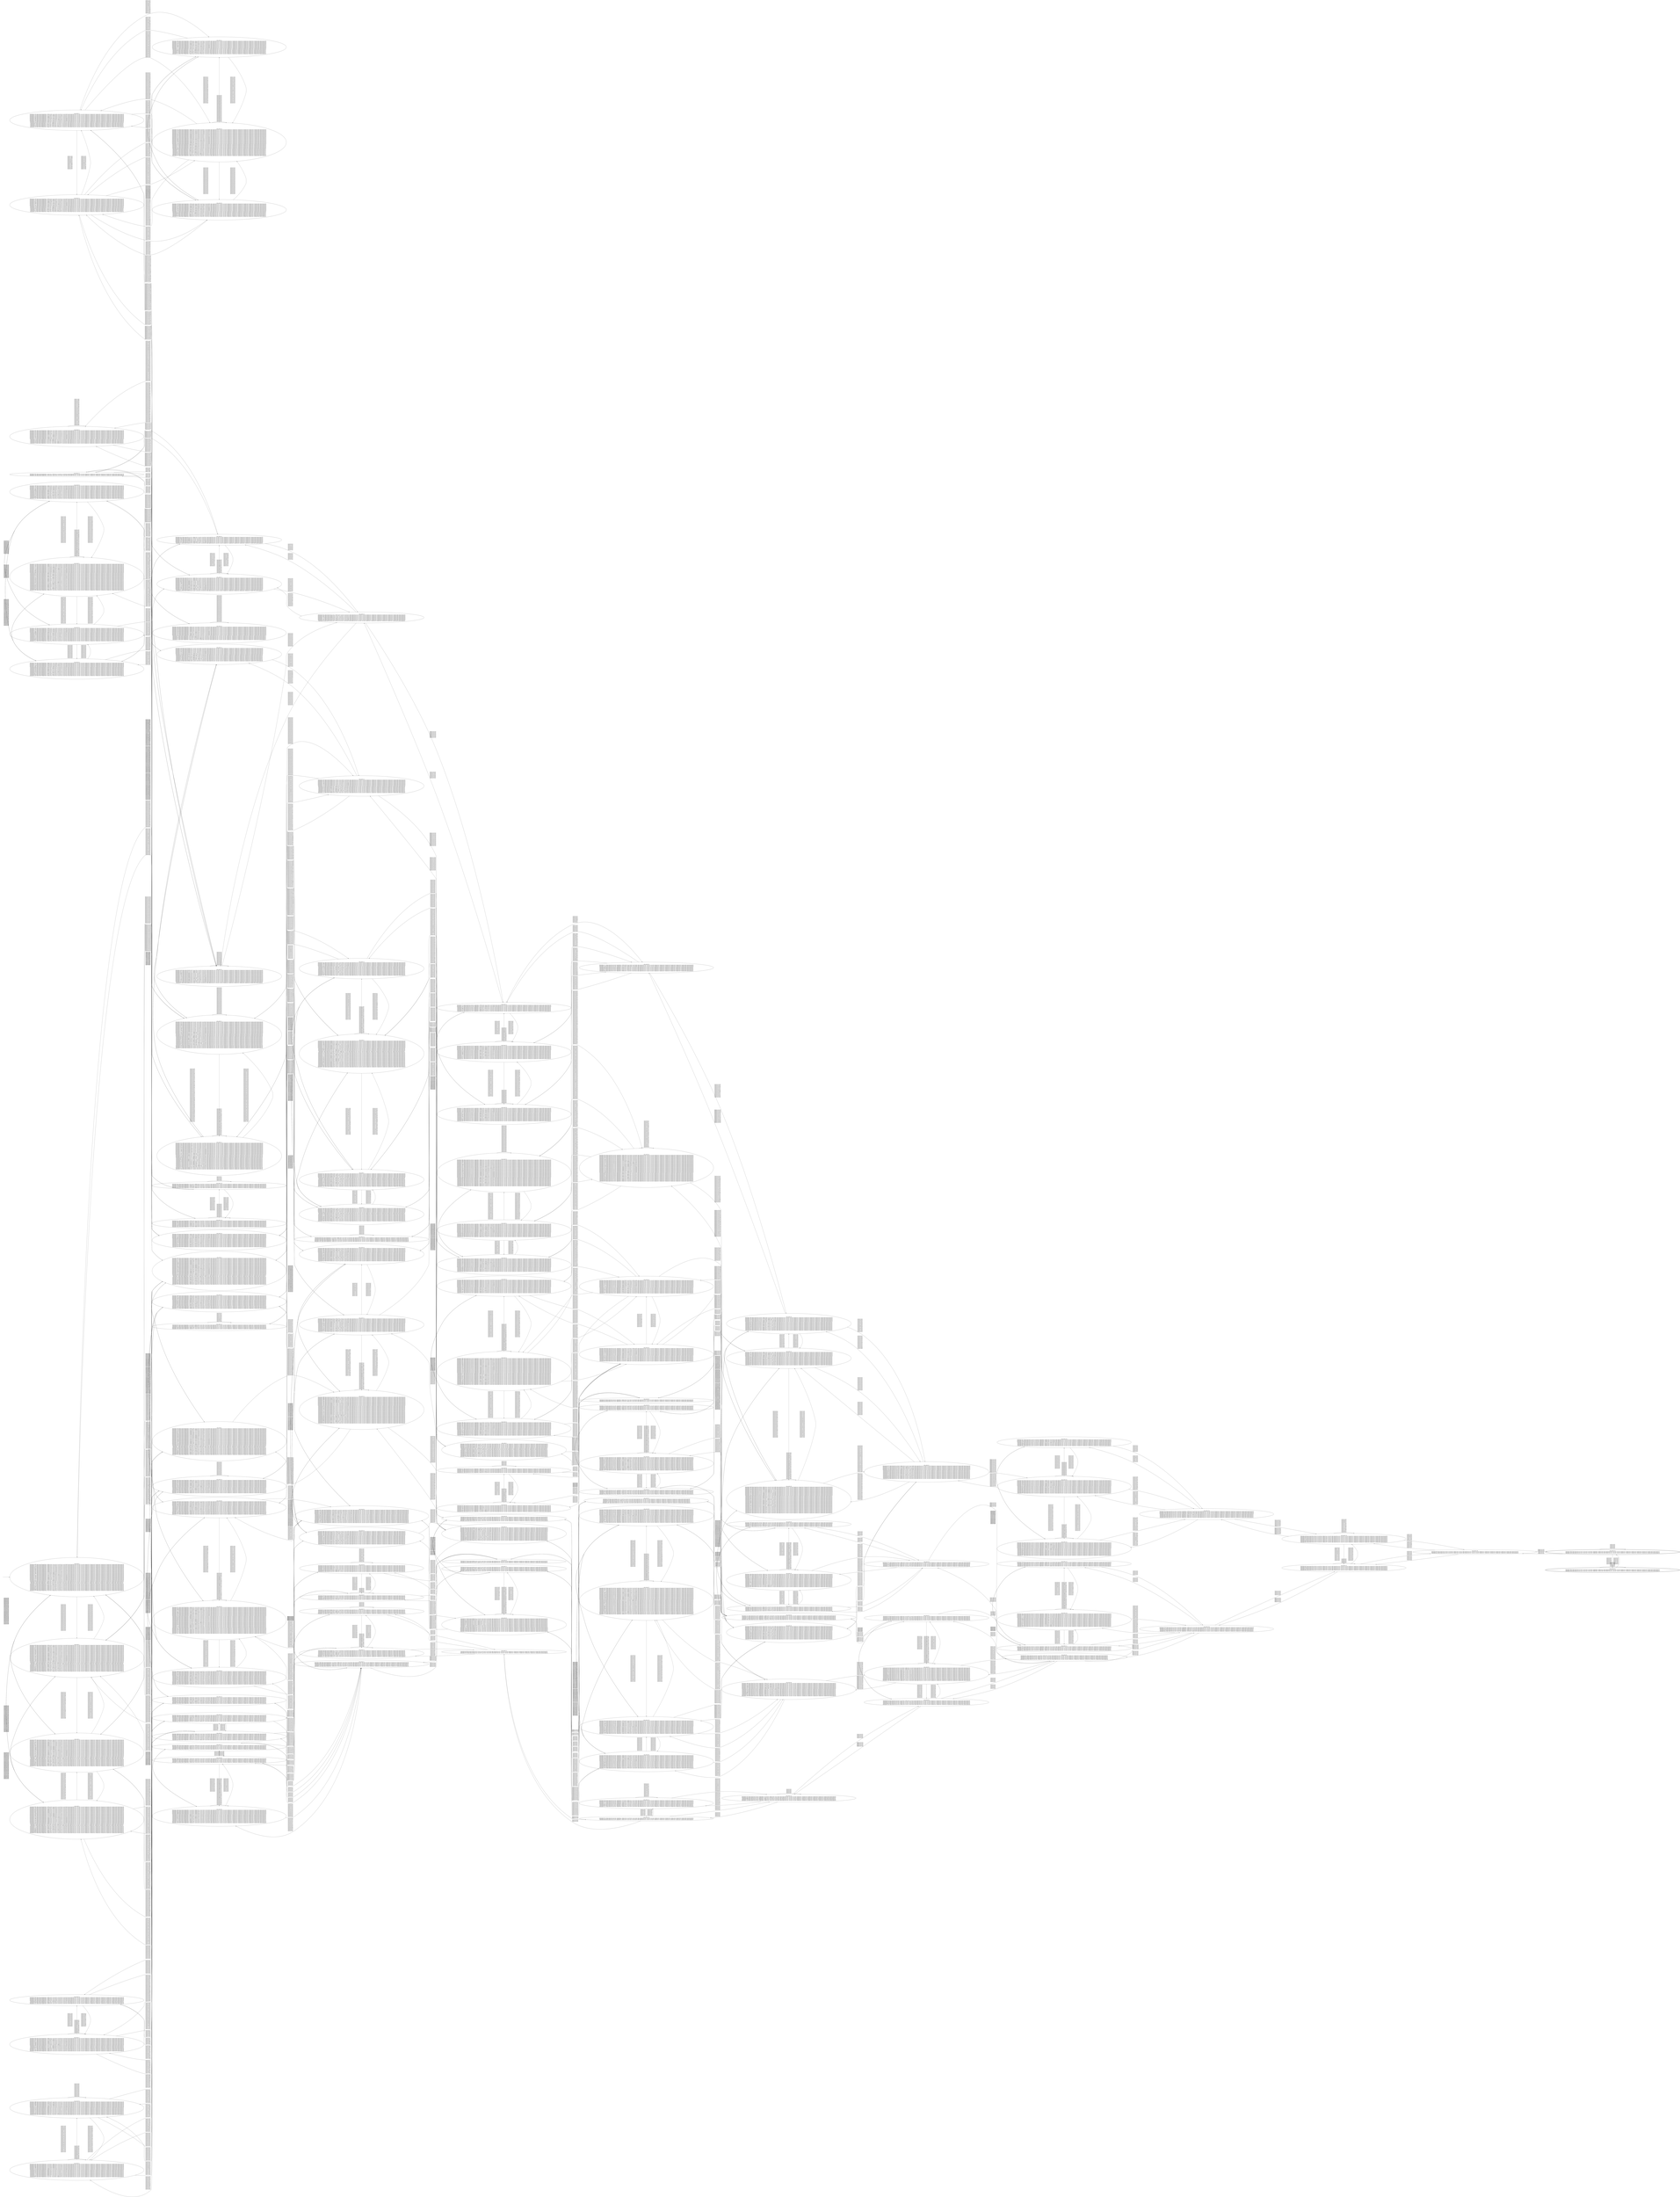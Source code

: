 digraph {
rankdir="LR"
s0[label="state_index=0
State(index=1880, fluent atoms=[(empty-ferry), (at-ferry loc4), (at car1 loc2), (at car2 loc5), (at car3 loc6)], static atoms=[(car car1), (car car2), (car car3), (location loc1), (location loc2), (location loc3), (location loc4), (location loc5), (location loc6)], derived atoms=[])
State(index=1710, fluent atoms=[(empty-ferry), (at-ferry loc3), (at car3 loc5), (at car1 loc6), (at car2 loc2)], static atoms=[(car car1), (car car2), (car car3), (location loc1), (location loc2), (location loc3), (location loc4), (location loc5), (location loc6)], derived atoms=[])
State(index=1704, fluent atoms=[(empty-ferry), (at-ferry loc3), (at car3 loc5), (at car1 loc6), (at car2 loc1)], static atoms=[(car car1), (car car2), (car car3), (location loc1), (location loc2), (location loc3), (location loc4), (location loc5), (location loc6)], derived atoms=[])
State(index=1679, fluent atoms=[(empty-ferry), (at-ferry loc4), (at car1 loc6), (at car2 loc5), (at car3 loc2)], static atoms=[(car car1), (car car2), (car car3), (location loc1), (location loc2), (location loc3), (location loc4), (location loc5), (location loc6)], derived atoms=[])
State(index=1673, fluent atoms=[(empty-ferry), (at-ferry loc4), (at car1 loc6), (at car2 loc5), (at car3 loc1)], static atoms=[(car car1), (car car2), (car car3), (location loc1), (location loc2), (location loc3), (location loc4), (location loc5), (location loc6)], derived atoms=[])
State(index=1624, fluent atoms=[(empty-ferry), (at-ferry loc5), (at car1 loc6), (at car2 loc4), (at car3 loc2)], static atoms=[(car car1), (car car2), (car car3), (location loc1), (location loc2), (location loc3), (location loc4), (location loc5), (location loc6)], derived atoms=[])
State(index=1618, fluent atoms=[(empty-ferry), (at-ferry loc5), (at car1 loc6), (at car2 loc4), (at car3 loc1)], static atoms=[(car car1), (car car2), (car car3), (location loc1), (location loc2), (location loc3), (location loc4), (location loc5), (location loc6)], derived atoms=[])
State(index=1600, fluent atoms=[(empty-ferry), (at-ferry loc5), (at car1 loc6), (at car2 loc2), (at car3 loc3)], static atoms=[(car car1), (car car2), (car car3), (location loc1), (location loc2), (location loc3), (location loc4), (location loc5), (location loc6)], derived atoms=[])
State(index=1594, fluent atoms=[(empty-ferry), (at-ferry loc5), (at car1 loc6), (at car2 loc1), (at car3 loc3)], static atoms=[(car car1), (car car2), (car car3), (location loc1), (location loc2), (location loc3), (location loc4), (location loc5), (location loc6)], derived atoms=[])
State(index=1451, fluent atoms=[(empty-ferry), (at-ferry loc3), (at car2 loc6), (at car1 loc4), (at car3 loc2)], static atoms=[(car car1), (car car2), (car car3), (location loc1), (location loc2), (location loc3), (location loc4), (location loc5), (location loc6)], derived atoms=[])
State(index=1445, fluent atoms=[(empty-ferry), (at-ferry loc3), (at car2 loc6), (at car1 loc4), (at car3 loc1)], static atoms=[(car car1), (car car2), (car car3), (location loc1), (location loc2), (location loc3), (location loc4), (location loc5), (location loc6)], derived atoms=[])
State(index=1402, fluent atoms=[(empty-ferry), (at car2 loc6), (at-ferry loc4), (at car1 loc3), (at car3 loc2)], static atoms=[(car car1), (car car2), (car car3), (location loc1), (location loc2), (location loc3), (location loc4), (location loc5), (location loc6)], derived atoms=[])
State(index=1396, fluent atoms=[(empty-ferry), (at car2 loc6), (at-ferry loc4), (at car1 loc3), (at car3 loc1)], static atoms=[(car car1), (car car2), (car car3), (location loc1), (location loc2), (location loc3), (location loc4), (location loc5), (location loc6)], derived atoms=[])
State(index=1377, fluent atoms=[(empty-ferry), (at car2 loc6), (at-ferry loc5), (at car1 loc2), (at car3 loc3)], static atoms=[(car car1), (car car2), (car car3), (location loc1), (location loc2), (location loc3), (location loc4), (location loc5), (location loc6)], derived atoms=[])
State(index=1371, fluent atoms=[(empty-ferry), (at car1 loc1), (at car2 loc6), (at-ferry loc5), (at car3 loc3)], static atoms=[(car car1), (car car2), (car car3), (location loc1), (location loc2), (location loc3), (location loc4), (location loc5), (location loc6)], derived atoms=[])
State(index=1294, fluent atoms=[(empty-ferry), (at-ferry loc5), (at car1 loc2), (at car2 loc4), (at car3 loc6)], static atoms=[(car car1), (car car2), (car car3), (location loc1), (location loc2), (location loc3), (location loc4), (location loc5), (location loc6)], derived atoms=[])
State(index=1288, fluent atoms=[(empty-ferry), (at car1 loc1), (at-ferry loc5), (at car2 loc4), (at car3 loc6)], static atoms=[(car car1), (car car2), (car car3), (location loc1), (location loc2), (location loc3), (location loc4), (location loc5), (location loc6)], derived atoms=[])
State(index=1272, fluent atoms=[(empty-ferry), (at-ferry loc3), (at car1 loc4), (at car2 loc2), (at car3 loc6)], static atoms=[(car car1), (car car2), (car car3), (location loc1), (location loc2), (location loc3), (location loc4), (location loc5), (location loc6)], derived atoms=[])
State(index=1266, fluent atoms=[(empty-ferry), (at-ferry loc3), (at car1 loc4), (at car2 loc1), (at car3 loc6)], static atoms=[(car car1), (car car2), (car car3), (location loc1), (location loc2), (location loc3), (location loc4), (location loc5), (location loc6)], derived atoms=[])
State(index=1223, fluent atoms=[(empty-ferry), (at-ferry loc4), (at car1 loc3), (at car2 loc1), (at car3 loc6)], static atoms=[(car car1), (car car2), (car car3), (location loc1), (location loc2), (location loc3), (location loc4), (location loc5), (location loc6)], derived atoms=[])
State(index=1211, fluent atoms=[(empty-ferry), (at-ferry loc4), (at car1 loc3), (at car2 loc2), (at car3 loc6)], static atoms=[(car car1), (car car2), (car car3), (location loc1), (location loc2), (location loc3), (location loc4), (location loc5), (location loc6)], derived atoms=[])
State(index=1157, fluent atoms=[(empty-ferry), (at car1 loc1), (at-ferry loc4), (at car2 loc5), (at car3 loc6)], static atoms=[(car car1), (car car2), (car car3), (location loc1), (location loc2), (location loc3), (location loc4), (location loc5), (location loc6)], derived atoms=[])
State(index=400, fluent atoms=[(empty-ferry), (at car1 loc1), (at-ferry loc5), (at car2 loc4), (at car3 loc2)], static atoms=[(car car1), (car car2), (car car3), (location loc1), (location loc2), (location loc3), (location loc4), (location loc5), (location loc6)], derived atoms=[])
State(index=376, fluent atoms=[(empty-ferry), (at-ferry loc5), (at car1 loc2), (at car2 loc4), (at car3 loc1)], static atoms=[(car car1), (car car2), (car car3), (location loc1), (location loc2), (location loc3), (location loc4), (location loc5), (location loc6)], derived atoms=[])
State(index=16, fluent atoms=[(empty-ferry), (at-ferry loc3), (at car2 loc6), (at car3 loc5), (at car1 loc2)], static atoms=[(car car1), (car car2), (car car3), (location loc1), (location loc2), (location loc3), (location loc4), (location loc5), (location loc6)], derived atoms=[])
State(index=0, fluent atoms=[(empty-ferry), (at-ferry loc3), (at car1 loc1), (at car2 loc6), (at car3 loc5)], static atoms=[(car car1), (car car2), (car car3), (location loc1), (location loc2), (location loc3), (location loc4), (location loc5), (location loc6)], derived atoms=[])
State(index=146, fluent atoms=[(empty-ferry), (at-ferry loc5), (at car1 loc2), (at car2 loc1), (at car3 loc3)], static atoms=[(car car1), (car car2), (car car3), (location loc1), (location loc2), (location loc3), (location loc4), (location loc5), (location loc6)], derived atoms=[])
State(index=170, fluent atoms=[(empty-ferry), (at car1 loc1), (at-ferry loc5), (at car2 loc2), (at car3 loc3)], static atoms=[(car car1), (car car2), (car car3), (location loc1), (location loc2), (location loc3), (location loc4), (location loc5), (location loc6)], derived atoms=[])
State(index=219, fluent atoms=[(empty-ferry), (at-ferry loc4), (at car1 loc3), (at car2 loc2), (at car3 loc1)], static atoms=[(car car1), (car car2), (car car3), (location loc1), (location loc2), (location loc3), (location loc4), (location loc5), (location loc6)], derived atoms=[])
State(index=243, fluent atoms=[(empty-ferry), (at-ferry loc4), (at car1 loc3), (at car2 loc1), (at car3 loc2)], static atoms=[(car car1), (car car2), (car car3), (location loc1), (location loc2), (location loc3), (location loc4), (location loc5), (location loc6)], derived atoms=[])
State(index=563, fluent atoms=[(empty-ferry), (at-ferry loc3), (at car3 loc5), (at car1 loc2), (at car2 loc1)], static atoms=[(car car1), (car car2), (car car3), (location loc1), (location loc2), (location loc3), (location loc4), (location loc5), (location loc6)], derived atoms=[])
State(index=587, fluent atoms=[(empty-ferry), (at-ferry loc3), (at car1 loc1), (at car3 loc5), (at car2 loc2)], static atoms=[(car car1), (car car2), (car car3), (location loc1), (location loc2), (location loc3), (location loc4), (location loc5), (location loc6)], derived atoms=[])
State(index=670, fluent atoms=[(empty-ferry), (at-ferry loc3), (at car1 loc4), (at car2 loc2), (at car3 loc1)], static atoms=[(car car1), (car car2), (car car3), (location loc1), (location loc2), (location loc3), (location loc4), (location loc5), (location loc6)], derived atoms=[])
State(index=694, fluent atoms=[(empty-ferry), (at-ferry loc3), (at car1 loc4), (at car2 loc1), (at car3 loc2)], static atoms=[(car car1), (car car2), (car car3), (location loc1), (location loc2), (location loc3), (location loc4), (location loc5), (location loc6)], derived atoms=[])
State(index=989, fluent atoms=[(empty-ferry), (at-ferry loc4), (at car1 loc2), (at car2 loc5), (at car3 loc1)], static atoms=[(car car1), (car car2), (car car3), (location loc1), (location loc2), (location loc3), (location loc4), (location loc5), (location loc6)], derived atoms=[])
State(index=1013, fluent atoms=[(empty-ferry), (at car1 loc1), (at-ferry loc4), (at car2 loc5), (at car3 loc2)], static atoms=[(car car1), (car car2), (car car3), (location loc1), (location loc2), (location loc3), (location loc4), (location loc5), (location loc6)], derived atoms=[])
"]
s1[label="state_index=1
State(index=1879, fluent atoms=[(empty-ferry), (at-ferry loc6), (at car1 loc2), (at car2 loc5), (at car3 loc6)], static atoms=[(car car1), (car car2), (car car3), (location loc1), (location loc2), (location loc3), (location loc4), (location loc5), (location loc6)], derived atoms=[])
State(index=1706, fluent atoms=[(empty-ferry), (at car3 loc5), (at-ferry loc2), (at car1 loc6), (at car2 loc2)], static atoms=[(car car1), (car car2), (car car3), (location loc1), (location loc2), (location loc3), (location loc4), (location loc5), (location loc6)], derived atoms=[])
State(index=1700, fluent atoms=[(empty-ferry), (at car3 loc5), (at-ferry loc1), (at car1 loc6), (at car2 loc1)], static atoms=[(car car1), (car car2), (car car3), (location loc1), (location loc2), (location loc3), (location loc4), (location loc5), (location loc6)], derived atoms=[])
State(index=1676, fluent atoms=[(empty-ferry), (at-ferry loc2), (at car1 loc6), (at car2 loc5), (at car3 loc2)], static atoms=[(car car1), (car car2), (car car3), (location loc1), (location loc2), (location loc3), (location loc4), (location loc5), (location loc6)], derived atoms=[])
State(index=1670, fluent atoms=[(empty-ferry), (at-ferry loc1), (at car1 loc6), (at car2 loc5), (at car3 loc1)], static atoms=[(car car1), (car car2), (car car3), (location loc1), (location loc2), (location loc3), (location loc4), (location loc5), (location loc6)], derived atoms=[])
State(index=1623, fluent atoms=[(empty-ferry), (at-ferry loc6), (at car1 loc6), (at car2 loc4), (at car3 loc2)], static atoms=[(car car1), (car car2), (car car3), (location loc1), (location loc2), (location loc3), (location loc4), (location loc5), (location loc6)], derived atoms=[])
State(index=1617, fluent atoms=[(empty-ferry), (at-ferry loc6), (at car1 loc6), (at car2 loc4), (at car3 loc1)], static atoms=[(car car1), (car car2), (car car3), (location loc1), (location loc2), (location loc3), (location loc4), (location loc5), (location loc6)], derived atoms=[])
State(index=1599, fluent atoms=[(empty-ferry), (at-ferry loc6), (at car1 loc6), (at car2 loc2), (at car3 loc3)], static atoms=[(car car1), (car car2), (car car3), (location loc1), (location loc2), (location loc3), (location loc4), (location loc5), (location loc6)], derived atoms=[])
State(index=1593, fluent atoms=[(empty-ferry), (at-ferry loc6), (at car1 loc6), (at car2 loc1), (at car3 loc3)], static atoms=[(car car1), (car car2), (car car3), (location loc1), (location loc2), (location loc3), (location loc4), (location loc5), (location loc6)], derived atoms=[])
State(index=1448, fluent atoms=[(empty-ferry), (at car2 loc6), (at-ferry loc6), (at car1 loc4), (at car3 loc2)], static atoms=[(car car1), (car car2), (car car3), (location loc1), (location loc2), (location loc3), (location loc4), (location loc5), (location loc6)], derived atoms=[])
State(index=1442, fluent atoms=[(empty-ferry), (at car2 loc6), (at-ferry loc6), (at car1 loc4), (at car3 loc1)], static atoms=[(car car1), (car car2), (car car3), (location loc1), (location loc2), (location loc3), (location loc4), (location loc5), (location loc6)], derived atoms=[])
State(index=1399, fluent atoms=[(empty-ferry), (at car2 loc6), (at-ferry loc2), (at car1 loc3), (at car3 loc2)], static atoms=[(car car1), (car car2), (car car3), (location loc1), (location loc2), (location loc3), (location loc4), (location loc5), (location loc6)], derived atoms=[])
State(index=1393, fluent atoms=[(empty-ferry), (at car2 loc6), (at-ferry loc1), (at car1 loc3), (at car3 loc1)], static atoms=[(car car1), (car car2), (car car3), (location loc1), (location loc2), (location loc3), (location loc4), (location loc5), (location loc6)], derived atoms=[])
State(index=1375, fluent atoms=[(empty-ferry), (at car2 loc6), (at-ferry loc2), (at car1 loc2), (at car3 loc3)], static atoms=[(car car1), (car car2), (car car3), (location loc1), (location loc2), (location loc3), (location loc4), (location loc5), (location loc6)], derived atoms=[])
State(index=1369, fluent atoms=[(empty-ferry), (at car1 loc1), (at car2 loc6), (at-ferry loc1), (at car3 loc3)], static atoms=[(car car1), (car car2), (car car3), (location loc1), (location loc2), (location loc3), (location loc4), (location loc5), (location loc6)], derived atoms=[])
State(index=1292, fluent atoms=[(empty-ferry), (at-ferry loc2), (at car1 loc2), (at car2 loc4), (at car3 loc6)], static atoms=[(car car1), (car car2), (car car3), (location loc1), (location loc2), (location loc3), (location loc4), (location loc5), (location loc6)], derived atoms=[])
State(index=1286, fluent atoms=[(empty-ferry), (at car1 loc1), (at-ferry loc1), (at car2 loc4), (at car3 loc6)], static atoms=[(car car1), (car car2), (car car3), (location loc1), (location loc2), (location loc3), (location loc4), (location loc5), (location loc6)], derived atoms=[])
State(index=1268, fluent atoms=[(empty-ferry), (at-ferry loc2), (at car1 loc4), (at car2 loc2), (at car3 loc6)], static atoms=[(car car1), (car car2), (car car3), (location loc1), (location loc2), (location loc3), (location loc4), (location loc5), (location loc6)], derived atoms=[])
State(index=1262, fluent atoms=[(empty-ferry), (at-ferry loc1), (at car1 loc4), (at car2 loc1), (at car3 loc6)], static atoms=[(car car1), (car car2), (car car3), (location loc1), (location loc2), (location loc3), (location loc4), (location loc5), (location loc6)], derived atoms=[])
State(index=1221, fluent atoms=[(empty-ferry), (at-ferry loc6), (at car1 loc3), (at car2 loc1), (at car3 loc6)], static atoms=[(car car1), (car car2), (car car3), (location loc1), (location loc2), (location loc3), (location loc4), (location loc5), (location loc6)], derived atoms=[])
State(index=1209, fluent atoms=[(empty-ferry), (at-ferry loc6), (at car1 loc3), (at car2 loc2), (at car3 loc6)], static atoms=[(car car1), (car car2), (car car3), (location loc1), (location loc2), (location loc3), (location loc4), (location loc5), (location loc6)], derived atoms=[])
State(index=1155, fluent atoms=[(empty-ferry), (at car1 loc1), (at-ferry loc6), (at car2 loc5), (at car3 loc6)], static atoms=[(car car1), (car car2), (car car3), (location loc1), (location loc2), (location loc3), (location loc4), (location loc5), (location loc6)], derived atoms=[])
State(index=398, fluent atoms=[(empty-ferry), (at car1 loc1), (at-ferry loc1), (at car2 loc4), (at car3 loc2)], static atoms=[(car car1), (car car2), (car car3), (location loc1), (location loc2), (location loc3), (location loc4), (location loc5), (location loc6)], derived atoms=[])
State(index=374, fluent atoms=[(empty-ferry), (at-ferry loc2), (at car1 loc2), (at car2 loc4), (at car3 loc1)], static atoms=[(car car1), (car car2), (car car3), (location loc1), (location loc2), (location loc3), (location loc4), (location loc5), (location loc6)], derived atoms=[])
State(index=13, fluent atoms=[(empty-ferry), (at car2 loc6), (at car3 loc5), (at-ferry loc6), (at car1 loc2)], static atoms=[(car car1), (car car2), (car car3), (location loc1), (location loc2), (location loc3), (location loc4), (location loc5), (location loc6)], derived atoms=[])
State(index=1, fluent atoms=[(empty-ferry), (at car1 loc1), (at car2 loc6), (at car3 loc5), (at-ferry loc6)], static atoms=[(car car1), (car car2), (car car3), (location loc1), (location loc2), (location loc3), (location loc4), (location loc5), (location loc6)], derived atoms=[])
State(index=148, fluent atoms=[(empty-ferry), (at-ferry loc2), (at car1 loc2), (at car2 loc1), (at car3 loc3)], static atoms=[(car car1), (car car2), (car car3), (location loc1), (location loc2), (location loc3), (location loc4), (location loc5), (location loc6)], derived atoms=[])
State(index=168, fluent atoms=[(empty-ferry), (at car1 loc1), (at-ferry loc1), (at car2 loc2), (at car3 loc3)], static atoms=[(car car1), (car car2), (car car3), (location loc1), (location loc2), (location loc3), (location loc4), (location loc5), (location loc6)], derived atoms=[])
State(index=221, fluent atoms=[(empty-ferry), (at-ferry loc1), (at car1 loc3), (at car2 loc2), (at car3 loc1)], static atoms=[(car car1), (car car2), (car car3), (location loc1), (location loc2), (location loc3), (location loc4), (location loc5), (location loc6)], derived atoms=[])
State(index=245, fluent atoms=[(empty-ferry), (at-ferry loc2), (at car1 loc3), (at car2 loc1), (at car3 loc2)], static atoms=[(car car1), (car car2), (car car3), (location loc1), (location loc2), (location loc3), (location loc4), (location loc5), (location loc6)], derived atoms=[])
State(index=564, fluent atoms=[(empty-ferry), (at car3 loc5), (at-ferry loc1), (at car1 loc2), (at car2 loc1)], static atoms=[(car car1), (car car2), (car car3), (location loc1), (location loc2), (location loc3), (location loc4), (location loc5), (location loc6)], derived atoms=[])
State(index=588, fluent atoms=[(empty-ferry), (at car1 loc1), (at car3 loc5), (at-ferry loc2), (at car2 loc2)], static atoms=[(car car1), (car car2), (car car3), (location loc1), (location loc2), (location loc3), (location loc4), (location loc5), (location loc6)], derived atoms=[])
State(index=666, fluent atoms=[(empty-ferry), (at-ferry loc2), (at car1 loc4), (at car2 loc2), (at car3 loc1)], static atoms=[(car car1), (car car2), (car car3), (location loc1), (location loc2), (location loc3), (location loc4), (location loc5), (location loc6)], derived atoms=[])
State(index=690, fluent atoms=[(empty-ferry), (at-ferry loc1), (at car1 loc4), (at car2 loc1), (at car3 loc2)], static atoms=[(car car1), (car car2), (car car3), (location loc1), (location loc2), (location loc3), (location loc4), (location loc5), (location loc6)], derived atoms=[])
State(index=991, fluent atoms=[(empty-ferry), (at-ferry loc1), (at car1 loc2), (at car2 loc5), (at car3 loc1)], static atoms=[(car car1), (car car2), (car car3), (location loc1), (location loc2), (location loc3), (location loc4), (location loc5), (location loc6)], derived atoms=[])
State(index=1015, fluent atoms=[(empty-ferry), (at car1 loc1), (at-ferry loc2), (at car2 loc5), (at car3 loc2)], static atoms=[(car car1), (car car2), (car car3), (location loc1), (location loc2), (location loc3), (location loc4), (location loc5), (location loc6)], derived atoms=[])
"]
s2[label="state_index=2
State(index=1878, fluent atoms=[(empty-ferry), (at-ferry loc5), (at car1 loc2), (at car2 loc5), (at car3 loc6)], static atoms=[(car car1), (car car2), (car car3), (location loc1), (location loc2), (location loc3), (location loc4), (location loc5), (location loc6)], derived atoms=[])
State(index=1708, fluent atoms=[(empty-ferry), (at car3 loc5), (at-ferry loc5), (at car1 loc6), (at car2 loc2)], static atoms=[(car car1), (car car2), (car car3), (location loc1), (location loc2), (location loc3), (location loc4), (location loc5), (location loc6)], derived atoms=[])
State(index=1702, fluent atoms=[(empty-ferry), (at car3 loc5), (at-ferry loc5), (at car1 loc6), (at car2 loc1)], static atoms=[(car car1), (car car2), (car car3), (location loc1), (location loc2), (location loc3), (location loc4), (location loc5), (location loc6)], derived atoms=[])
State(index=1678, fluent atoms=[(empty-ferry), (at-ferry loc5), (at car1 loc6), (at car2 loc5), (at car3 loc2)], static atoms=[(car car1), (car car2), (car car3), (location loc1), (location loc2), (location loc3), (location loc4), (location loc5), (location loc6)], derived atoms=[])
State(index=1672, fluent atoms=[(empty-ferry), (at-ferry loc5), (at car1 loc6), (at car2 loc5), (at car3 loc1)], static atoms=[(car car1), (car car2), (car car3), (location loc1), (location loc2), (location loc3), (location loc4), (location loc5), (location loc6)], derived atoms=[])
State(index=1625, fluent atoms=[(empty-ferry), (at-ferry loc4), (at car1 loc6), (at car2 loc4), (at car3 loc2)], static atoms=[(car car1), (car car2), (car car3), (location loc1), (location loc2), (location loc3), (location loc4), (location loc5), (location loc6)], derived atoms=[])
State(index=1619, fluent atoms=[(empty-ferry), (at-ferry loc4), (at car1 loc6), (at car2 loc4), (at car3 loc1)], static atoms=[(car car1), (car car2), (car car3), (location loc1), (location loc2), (location loc3), (location loc4), (location loc5), (location loc6)], derived atoms=[])
State(index=1602, fluent atoms=[(empty-ferry), (at-ferry loc3), (at car1 loc6), (at car2 loc2), (at car3 loc3)], static atoms=[(car car1), (car car2), (car car3), (location loc1), (location loc2), (location loc3), (location loc4), (location loc5), (location loc6)], derived atoms=[])
State(index=1596, fluent atoms=[(empty-ferry), (at-ferry loc3), (at car1 loc6), (at car2 loc1), (at car3 loc3)], static atoms=[(car car1), (car car2), (car car3), (location loc1), (location loc2), (location loc3), (location loc4), (location loc5), (location loc6)], derived atoms=[])
State(index=1450, fluent atoms=[(empty-ferry), (at car2 loc6), (at-ferry loc4), (at car1 loc4), (at car3 loc2)], static atoms=[(car car1), (car car2), (car car3), (location loc1), (location loc2), (location loc3), (location loc4), (location loc5), (location loc6)], derived atoms=[])
State(index=1444, fluent atoms=[(empty-ferry), (at car2 loc6), (at-ferry loc4), (at car1 loc4), (at car3 loc1)], static atoms=[(car car1), (car car2), (car car3), (location loc1), (location loc2), (location loc3), (location loc4), (location loc5), (location loc6)], derived atoms=[])
State(index=1403, fluent atoms=[(empty-ferry), (at-ferry loc3), (at car2 loc6), (at car1 loc3), (at car3 loc2)], static atoms=[(car car1), (car car2), (car car3), (location loc1), (location loc2), (location loc3), (location loc4), (location loc5), (location loc6)], derived atoms=[])
State(index=1397, fluent atoms=[(empty-ferry), (at-ferry loc3), (at car2 loc6), (at car1 loc3), (at car3 loc1)], static atoms=[(car car1), (car car2), (car car3), (location loc1), (location loc2), (location loc3), (location loc4), (location loc5), (location loc6)], derived atoms=[])
State(index=1379, fluent atoms=[(empty-ferry), (at-ferry loc3), (at car2 loc6), (at car1 loc2), (at car3 loc3)], static atoms=[(car car1), (car car2), (car car3), (location loc1), (location loc2), (location loc3), (location loc4), (location loc5), (location loc6)], derived atoms=[])
State(index=1373, fluent atoms=[(empty-ferry), (at-ferry loc3), (at car1 loc1), (at car2 loc6), (at car3 loc3)], static atoms=[(car car1), (car car2), (car car3), (location loc1), (location loc2), (location loc3), (location loc4), (location loc5), (location loc6)], derived atoms=[])
State(index=1295, fluent atoms=[(empty-ferry), (at-ferry loc4), (at car1 loc2), (at car2 loc4), (at car3 loc6)], static atoms=[(car car1), (car car2), (car car3), (location loc1), (location loc2), (location loc3), (location loc4), (location loc5), (location loc6)], derived atoms=[])
State(index=1289, fluent atoms=[(empty-ferry), (at car1 loc1), (at-ferry loc4), (at car2 loc4), (at car3 loc6)], static atoms=[(car car1), (car car2), (car car3), (location loc1), (location loc2), (location loc3), (location loc4), (location loc5), (location loc6)], derived atoms=[])
State(index=1271, fluent atoms=[(empty-ferry), (at-ferry loc4), (at car1 loc4), (at car2 loc2), (at car3 loc6)], static atoms=[(car car1), (car car2), (car car3), (location loc1), (location loc2), (location loc3), (location loc4), (location loc5), (location loc6)], derived atoms=[])
State(index=1265, fluent atoms=[(empty-ferry), (at-ferry loc4), (at car1 loc4), (at car2 loc1), (at car3 loc6)], static atoms=[(car car1), (car car2), (car car3), (location loc1), (location loc2), (location loc3), (location loc4), (location loc5), (location loc6)], derived atoms=[])
State(index=1224, fluent atoms=[(empty-ferry), (at-ferry loc3), (at car1 loc3), (at car2 loc1), (at car3 loc6)], static atoms=[(car car1), (car car2), (car car3), (location loc1), (location loc2), (location loc3), (location loc4), (location loc5), (location loc6)], derived atoms=[])
State(index=1208, fluent atoms=[(empty-ferry), (at-ferry loc3), (at car1 loc3), (at car2 loc2), (at car3 loc6)], static atoms=[(car car1), (car car2), (car car3), (location loc1), (location loc2), (location loc3), (location loc4), (location loc5), (location loc6)], derived atoms=[])
State(index=1156, fluent atoms=[(empty-ferry), (at car1 loc1), (at-ferry loc5), (at car2 loc5), (at car3 loc6)], static atoms=[(car car1), (car car2), (car car3), (location loc1), (location loc2), (location loc3), (location loc4), (location loc5), (location loc6)], derived atoms=[])
State(index=401, fluent atoms=[(empty-ferry), (at car1 loc1), (at-ferry loc4), (at car2 loc4), (at car3 loc2)], static atoms=[(car car1), (car car2), (car car3), (location loc1), (location loc2), (location loc3), (location loc4), (location loc5), (location loc6)], derived atoms=[])
State(index=377, fluent atoms=[(empty-ferry), (at-ferry loc4), (at car1 loc2), (at car2 loc4), (at car3 loc1)], static atoms=[(car car1), (car car2), (car car3), (location loc1), (location loc2), (location loc3), (location loc4), (location loc5), (location loc6)], derived atoms=[])
State(index=14, fluent atoms=[(empty-ferry), (at car2 loc6), (at car3 loc5), (at-ferry loc5), (at car1 loc2)], static atoms=[(car car1), (car car2), (car car3), (location loc1), (location loc2), (location loc3), (location loc4), (location loc5), (location loc6)], derived atoms=[])
State(index=2, fluent atoms=[(empty-ferry), (at car1 loc1), (at car2 loc6), (at car3 loc5), (at-ferry loc5)], static atoms=[(car car1), (car car2), (car car3), (location loc1), (location loc2), (location loc3), (location loc4), (location loc5), (location loc6)], derived atoms=[])
State(index=144, fluent atoms=[(empty-ferry), (at-ferry loc3), (at car1 loc2), (at car2 loc1), (at car3 loc3)], static atoms=[(car car1), (car car2), (car car3), (location loc1), (location loc2), (location loc3), (location loc4), (location loc5), (location loc6)], derived atoms=[])
State(index=172, fluent atoms=[(empty-ferry), (at-ferry loc3), (at car1 loc1), (at car2 loc2), (at car3 loc3)], static atoms=[(car car1), (car car2), (car car3), (location loc1), (location loc2), (location loc3), (location loc4), (location loc5), (location loc6)], derived atoms=[])
State(index=220, fluent atoms=[(empty-ferry), (at-ferry loc3), (at car1 loc3), (at car2 loc2), (at car3 loc1)], static atoms=[(car car1), (car car2), (car car3), (location loc1), (location loc2), (location loc3), (location loc4), (location loc5), (location loc6)], derived atoms=[])
State(index=244, fluent atoms=[(empty-ferry), (at-ferry loc3), (at car1 loc3), (at car2 loc1), (at car3 loc2)], static atoms=[(car car1), (car car2), (car car3), (location loc1), (location loc2), (location loc3), (location loc4), (location loc5), (location loc6)], derived atoms=[])
State(index=561, fluent atoms=[(empty-ferry), (at car3 loc5), (at-ferry loc5), (at car1 loc2), (at car2 loc1)], static atoms=[(car car1), (car car2), (car car3), (location loc1), (location loc2), (location loc3), (location loc4), (location loc5), (location loc6)], derived atoms=[])
State(index=585, fluent atoms=[(empty-ferry), (at car1 loc1), (at car3 loc5), (at-ferry loc5), (at car2 loc2)], static atoms=[(car car1), (car car2), (car car3), (location loc1), (location loc2), (location loc3), (location loc4), (location loc5), (location loc6)], derived atoms=[])
State(index=669, fluent atoms=[(empty-ferry), (at-ferry loc4), (at car1 loc4), (at car2 loc2), (at car3 loc1)], static atoms=[(car car1), (car car2), (car car3), (location loc1), (location loc2), (location loc3), (location loc4), (location loc5), (location loc6)], derived atoms=[])
State(index=693, fluent atoms=[(empty-ferry), (at-ferry loc4), (at car1 loc4), (at car2 loc1), (at car3 loc2)], static atoms=[(car car1), (car car2), (car car3), (location loc1), (location loc2), (location loc3), (location loc4), (location loc5), (location loc6)], derived atoms=[])
State(index=988, fluent atoms=[(empty-ferry), (at-ferry loc5), (at car1 loc2), (at car2 loc5), (at car3 loc1)], static atoms=[(car car1), (car car2), (car car3), (location loc1), (location loc2), (location loc3), (location loc4), (location loc5), (location loc6)], derived atoms=[])
State(index=1012, fluent atoms=[(empty-ferry), (at car1 loc1), (at-ferry loc5), (at car2 loc5), (at car3 loc2)], static atoms=[(car car1), (car car2), (car car3), (location loc1), (location loc2), (location loc3), (location loc4), (location loc5), (location loc6)], derived atoms=[])
"]
s3[label="state_index=3
State(index=1881, fluent atoms=[(empty-ferry), (at-ferry loc3), (at car1 loc2), (at car2 loc5), (at car3 loc6)], static atoms=[(car car1), (car car2), (car car3), (location loc1), (location loc2), (location loc3), (location loc4), (location loc5), (location loc6)], derived atoms=[])
State(index=1709, fluent atoms=[(empty-ferry), (at car3 loc5), (at-ferry loc4), (at car1 loc6), (at car2 loc2)], static atoms=[(car car1), (car car2), (car car3), (location loc1), (location loc2), (location loc3), (location loc4), (location loc5), (location loc6)], derived atoms=[])
State(index=1703, fluent atoms=[(empty-ferry), (at car3 loc5), (at-ferry loc4), (at car1 loc6), (at car2 loc1)], static atoms=[(car car1), (car car2), (car car3), (location loc1), (location loc2), (location loc3), (location loc4), (location loc5), (location loc6)], derived atoms=[])
State(index=1680, fluent atoms=[(empty-ferry), (at-ferry loc3), (at car1 loc6), (at car2 loc5), (at car3 loc2)], static atoms=[(car car1), (car car2), (car car3), (location loc1), (location loc2), (location loc3), (location loc4), (location loc5), (location loc6)], derived atoms=[])
State(index=1674, fluent atoms=[(empty-ferry), (at-ferry loc3), (at car1 loc6), (at car2 loc5), (at car3 loc1)], static atoms=[(car car1), (car car2), (car car3), (location loc1), (location loc2), (location loc3), (location loc4), (location loc5), (location loc6)], derived atoms=[])
State(index=1626, fluent atoms=[(empty-ferry), (at-ferry loc3), (at car1 loc6), (at car2 loc4), (at car3 loc2)], static atoms=[(car car1), (car car2), (car car3), (location loc1), (location loc2), (location loc3), (location loc4), (location loc5), (location loc6)], derived atoms=[])
State(index=1620, fluent atoms=[(empty-ferry), (at-ferry loc3), (at car1 loc6), (at car2 loc4), (at car3 loc1)], static atoms=[(car car1), (car car2), (car car3), (location loc1), (location loc2), (location loc3), (location loc4), (location loc5), (location loc6)], derived atoms=[])
State(index=1601, fluent atoms=[(empty-ferry), (at-ferry loc4), (at car1 loc6), (at car2 loc2), (at car3 loc3)], static atoms=[(car car1), (car car2), (car car3), (location loc1), (location loc2), (location loc3), (location loc4), (location loc5), (location loc6)], derived atoms=[])
State(index=1595, fluent atoms=[(empty-ferry), (at-ferry loc4), (at car1 loc6), (at car2 loc1), (at car3 loc3)], static atoms=[(car car1), (car car2), (car car3), (location loc1), (location loc2), (location loc3), (location loc4), (location loc5), (location loc6)], derived atoms=[])
State(index=1449, fluent atoms=[(empty-ferry), (at car2 loc6), (at-ferry loc5), (at car1 loc4), (at car3 loc2)], static atoms=[(car car1), (car car2), (car car3), (location loc1), (location loc2), (location loc3), (location loc4), (location loc5), (location loc6)], derived atoms=[])
State(index=1443, fluent atoms=[(empty-ferry), (at car2 loc6), (at-ferry loc5), (at car1 loc4), (at car3 loc1)], static atoms=[(car car1), (car car2), (car car3), (location loc1), (location loc2), (location loc3), (location loc4), (location loc5), (location loc6)], derived atoms=[])
State(index=1401, fluent atoms=[(empty-ferry), (at car2 loc6), (at-ferry loc5), (at car1 loc3), (at car3 loc2)], static atoms=[(car car1), (car car2), (car car3), (location loc1), (location loc2), (location loc3), (location loc4), (location loc5), (location loc6)], derived atoms=[])
State(index=1395, fluent atoms=[(empty-ferry), (at car2 loc6), (at-ferry loc5), (at car1 loc3), (at car3 loc1)], static atoms=[(car car1), (car car2), (car car3), (location loc1), (location loc2), (location loc3), (location loc4), (location loc5), (location loc6)], derived atoms=[])
State(index=1378, fluent atoms=[(empty-ferry), (at car2 loc6), (at-ferry loc4), (at car1 loc2), (at car3 loc3)], static atoms=[(car car1), (car car2), (car car3), (location loc1), (location loc2), (location loc3), (location loc4), (location loc5), (location loc6)], derived atoms=[])
State(index=1372, fluent atoms=[(empty-ferry), (at car1 loc1), (at car2 loc6), (at-ferry loc4), (at car3 loc3)], static atoms=[(car car1), (car car2), (car car3), (location loc1), (location loc2), (location loc3), (location loc4), (location loc5), (location loc6)], derived atoms=[])
State(index=1296, fluent atoms=[(empty-ferry), (at-ferry loc3), (at car1 loc2), (at car2 loc4), (at car3 loc6)], static atoms=[(car car1), (car car2), (car car3), (location loc1), (location loc2), (location loc3), (location loc4), (location loc5), (location loc6)], derived atoms=[])
State(index=1290, fluent atoms=[(empty-ferry), (at-ferry loc3), (at car1 loc1), (at car2 loc4), (at car3 loc6)], static atoms=[(car car1), (car car2), (car car3), (location loc1), (location loc2), (location loc3), (location loc4), (location loc5), (location loc6)], derived atoms=[])
State(index=1270, fluent atoms=[(empty-ferry), (at-ferry loc5), (at car1 loc4), (at car2 loc2), (at car3 loc6)], static atoms=[(car car1), (car car2), (car car3), (location loc1), (location loc2), (location loc3), (location loc4), (location loc5), (location loc6)], derived atoms=[])
State(index=1264, fluent atoms=[(empty-ferry), (at-ferry loc5), (at car1 loc4), (at car2 loc1), (at car3 loc6)], static atoms=[(car car1), (car car2), (car car3), (location loc1), (location loc2), (location loc3), (location loc4), (location loc5), (location loc6)], derived atoms=[])
State(index=1222, fluent atoms=[(empty-ferry), (at-ferry loc5), (at car1 loc3), (at car2 loc1), (at car3 loc6)], static atoms=[(car car1), (car car2), (car car3), (location loc1), (location loc2), (location loc3), (location loc4), (location loc5), (location loc6)], derived atoms=[])
State(index=1210, fluent atoms=[(empty-ferry), (at-ferry loc5), (at car1 loc3), (at car2 loc2), (at car3 loc6)], static atoms=[(car car1), (car car2), (car car3), (location loc1), (location loc2), (location loc3), (location loc4), (location loc5), (location loc6)], derived atoms=[])
State(index=1158, fluent atoms=[(empty-ferry), (at-ferry loc3), (at car1 loc1), (at car2 loc5), (at car3 loc6)], static atoms=[(car car1), (car car2), (car car3), (location loc1), (location loc2), (location loc3), (location loc4), (location loc5), (location loc6)], derived atoms=[])
State(index=402, fluent atoms=[(empty-ferry), (at-ferry loc3), (at car1 loc1), (at car2 loc4), (at car3 loc2)], static atoms=[(car car1), (car car2), (car car3), (location loc1), (location loc2), (location loc3), (location loc4), (location loc5), (location loc6)], derived atoms=[])
State(index=378, fluent atoms=[(empty-ferry), (at-ferry loc3), (at car1 loc2), (at car2 loc4), (at car3 loc1)], static atoms=[(car car1), (car car2), (car car3), (location loc1), (location loc2), (location loc3), (location loc4), (location loc5), (location loc6)], derived atoms=[])
State(index=15, fluent atoms=[(empty-ferry), (at car2 loc6), (at car3 loc5), (at-ferry loc4), (at car1 loc2)], static atoms=[(car car1), (car car2), (car car3), (location loc1), (location loc2), (location loc3), (location loc4), (location loc5), (location loc6)], derived atoms=[])
State(index=3, fluent atoms=[(empty-ferry), (at car1 loc1), (at car2 loc6), (at car3 loc5), (at-ferry loc4)], static atoms=[(car car1), (car car2), (car car3), (location loc1), (location loc2), (location loc3), (location loc4), (location loc5), (location loc6)], derived atoms=[])
State(index=147, fluent atoms=[(empty-ferry), (at-ferry loc4), (at car1 loc2), (at car2 loc1), (at car3 loc3)], static atoms=[(car car1), (car car2), (car car3), (location loc1), (location loc2), (location loc3), (location loc4), (location loc5), (location loc6)], derived atoms=[])
State(index=171, fluent atoms=[(empty-ferry), (at car1 loc1), (at-ferry loc4), (at car2 loc2), (at car3 loc3)], static atoms=[(car car1), (car car2), (car car3), (location loc1), (location loc2), (location loc3), (location loc4), (location loc5), (location loc6)], derived atoms=[])
State(index=218, fluent atoms=[(empty-ferry), (at-ferry loc5), (at car1 loc3), (at car2 loc2), (at car3 loc1)], static atoms=[(car car1), (car car2), (car car3), (location loc1), (location loc2), (location loc3), (location loc4), (location loc5), (location loc6)], derived atoms=[])
State(index=242, fluent atoms=[(empty-ferry), (at-ferry loc5), (at car1 loc3), (at car2 loc1), (at car3 loc2)], static atoms=[(car car1), (car car2), (car car3), (location loc1), (location loc2), (location loc3), (location loc4), (location loc5), (location loc6)], derived atoms=[])
State(index=562, fluent atoms=[(empty-ferry), (at car3 loc5), (at-ferry loc4), (at car1 loc2), (at car2 loc1)], static atoms=[(car car1), (car car2), (car car3), (location loc1), (location loc2), (location loc3), (location loc4), (location loc5), (location loc6)], derived atoms=[])
State(index=586, fluent atoms=[(empty-ferry), (at car1 loc1), (at car3 loc5), (at-ferry loc4), (at car2 loc2)], static atoms=[(car car1), (car car2), (car car3), (location loc1), (location loc2), (location loc3), (location loc4), (location loc5), (location loc6)], derived atoms=[])
State(index=668, fluent atoms=[(empty-ferry), (at-ferry loc5), (at car1 loc4), (at car2 loc2), (at car3 loc1)], static atoms=[(car car1), (car car2), (car car3), (location loc1), (location loc2), (location loc3), (location loc4), (location loc5), (location loc6)], derived atoms=[])
State(index=692, fluent atoms=[(empty-ferry), (at-ferry loc5), (at car1 loc4), (at car2 loc1), (at car3 loc2)], static atoms=[(car car1), (car car2), (car car3), (location loc1), (location loc2), (location loc3), (location loc4), (location loc5), (location loc6)], derived atoms=[])
State(index=990, fluent atoms=[(empty-ferry), (at-ferry loc3), (at car1 loc2), (at car2 loc5), (at car3 loc1)], static atoms=[(car car1), (car car2), (car car3), (location loc1), (location loc2), (location loc3), (location loc4), (location loc5), (location loc6)], derived atoms=[])
State(index=1014, fluent atoms=[(empty-ferry), (at-ferry loc3), (at car1 loc1), (at car2 loc5), (at car3 loc2)], static atoms=[(car car1), (car car2), (car car3), (location loc1), (location loc2), (location loc3), (location loc4), (location loc5), (location loc6)], derived atoms=[])
"]
s4[label="state_index=4
State(index=1883, fluent atoms=[(empty-ferry), (at-ferry loc1), (at car1 loc2), (at car2 loc5), (at car3 loc6)], static atoms=[(car car1), (car car2), (car car3), (location loc1), (location loc2), (location loc3), (location loc4), (location loc5), (location loc6)], derived atoms=[])
State(index=1711, fluent atoms=[(empty-ferry), (at car3 loc5), (at-ferry loc1), (at car1 loc6), (at car2 loc2)], static atoms=[(car car1), (car car2), (car car3), (location loc1), (location loc2), (location loc3), (location loc4), (location loc5), (location loc6)], derived atoms=[])
State(index=1705, fluent atoms=[(empty-ferry), (at car3 loc5), (at-ferry loc2), (at car1 loc6), (at car2 loc1)], static atoms=[(car car1), (car car2), (car car3), (location loc1), (location loc2), (location loc3), (location loc4), (location loc5), (location loc6)], derived atoms=[])
State(index=1681, fluent atoms=[(empty-ferry), (at-ferry loc1), (at car1 loc6), (at car2 loc5), (at car3 loc2)], static atoms=[(car car1), (car car2), (car car3), (location loc1), (location loc2), (location loc3), (location loc4), (location loc5), (location loc6)], derived atoms=[])
State(index=1675, fluent atoms=[(empty-ferry), (at-ferry loc2), (at car1 loc6), (at car2 loc5), (at car3 loc1)], static atoms=[(car car1), (car car2), (car car3), (location loc1), (location loc2), (location loc3), (location loc4), (location loc5), (location loc6)], derived atoms=[])
State(index=1627, fluent atoms=[(empty-ferry), (at-ferry loc1), (at car1 loc6), (at car2 loc4), (at car3 loc2)], static atoms=[(car car1), (car car2), (car car3), (location loc1), (location loc2), (location loc3), (location loc4), (location loc5), (location loc6)], derived atoms=[])
State(index=1621, fluent atoms=[(empty-ferry), (at-ferry loc2), (at car1 loc6), (at car2 loc4), (at car3 loc1)], static atoms=[(car car1), (car car2), (car car3), (location loc1), (location loc2), (location loc3), (location loc4), (location loc5), (location loc6)], derived atoms=[])
State(index=1603, fluent atoms=[(empty-ferry), (at-ferry loc1), (at car1 loc6), (at car2 loc2), (at car3 loc3)], static atoms=[(car car1), (car car2), (car car3), (location loc1), (location loc2), (location loc3), (location loc4), (location loc5), (location loc6)], derived atoms=[])
State(index=1597, fluent atoms=[(empty-ferry), (at-ferry loc2), (at car1 loc6), (at car2 loc1), (at car3 loc3)], static atoms=[(car car1), (car car2), (car car3), (location loc1), (location loc2), (location loc3), (location loc4), (location loc5), (location loc6)], derived atoms=[])
State(index=1452, fluent atoms=[(empty-ferry), (at car2 loc6), (at-ferry loc1), (at car1 loc4), (at car3 loc2)], static atoms=[(car car1), (car car2), (car car3), (location loc1), (location loc2), (location loc3), (location loc4), (location loc5), (location loc6)], derived atoms=[])
State(index=1446, fluent atoms=[(empty-ferry), (at car2 loc6), (at-ferry loc2), (at car1 loc4), (at car3 loc1)], static atoms=[(car car1), (car car2), (car car3), (location loc1), (location loc2), (location loc3), (location loc4), (location loc5), (location loc6)], derived atoms=[])
State(index=1404, fluent atoms=[(empty-ferry), (at car2 loc6), (at-ferry loc1), (at car1 loc3), (at car3 loc2)], static atoms=[(car car1), (car car2), (car car3), (location loc1), (location loc2), (location loc3), (location loc4), (location loc5), (location loc6)], derived atoms=[])
State(index=1398, fluent atoms=[(empty-ferry), (at car2 loc6), (at-ferry loc2), (at car1 loc3), (at car3 loc1)], static atoms=[(car car1), (car car2), (car car3), (location loc1), (location loc2), (location loc3), (location loc4), (location loc5), (location loc6)], derived atoms=[])
State(index=1380, fluent atoms=[(empty-ferry), (at car2 loc6), (at-ferry loc1), (at car1 loc2), (at car3 loc3)], static atoms=[(car car1), (car car2), (car car3), (location loc1), (location loc2), (location loc3), (location loc4), (location loc5), (location loc6)], derived atoms=[])
State(index=1374, fluent atoms=[(empty-ferry), (at car1 loc1), (at car2 loc6), (at-ferry loc2), (at car3 loc3)], static atoms=[(car car1), (car car2), (car car3), (location loc1), (location loc2), (location loc3), (location loc4), (location loc5), (location loc6)], derived atoms=[])
State(index=1297, fluent atoms=[(empty-ferry), (at-ferry loc1), (at car1 loc2), (at car2 loc4), (at car3 loc6)], static atoms=[(car car1), (car car2), (car car3), (location loc1), (location loc2), (location loc3), (location loc4), (location loc5), (location loc6)], derived atoms=[])
State(index=1291, fluent atoms=[(empty-ferry), (at car1 loc1), (at-ferry loc2), (at car2 loc4), (at car3 loc6)], static atoms=[(car car1), (car car2), (car car3), (location loc1), (location loc2), (location loc3), (location loc4), (location loc5), (location loc6)], derived atoms=[])
State(index=1273, fluent atoms=[(empty-ferry), (at-ferry loc1), (at car1 loc4), (at car2 loc2), (at car3 loc6)], static atoms=[(car car1), (car car2), (car car3), (location loc1), (location loc2), (location loc3), (location loc4), (location loc5), (location loc6)], derived atoms=[])
State(index=1267, fluent atoms=[(empty-ferry), (at-ferry loc2), (at car1 loc4), (at car2 loc1), (at car3 loc6)], static atoms=[(car car1), (car car2), (car car3), (location loc1), (location loc2), (location loc3), (location loc4), (location loc5), (location loc6)], derived atoms=[])
State(index=1225, fluent atoms=[(empty-ferry), (at-ferry loc2), (at car1 loc3), (at car2 loc1), (at car3 loc6)], static atoms=[(car car1), (car car2), (car car3), (location loc1), (location loc2), (location loc3), (location loc4), (location loc5), (location loc6)], derived atoms=[])
State(index=1213, fluent atoms=[(empty-ferry), (at-ferry loc1), (at car1 loc3), (at car2 loc2), (at car3 loc6)], static atoms=[(car car1), (car car2), (car car3), (location loc1), (location loc2), (location loc3), (location loc4), (location loc5), (location loc6)], derived atoms=[])
State(index=1159, fluent atoms=[(empty-ferry), (at car1 loc1), (at-ferry loc2), (at car2 loc5), (at car3 loc6)], static atoms=[(car car1), (car car2), (car car3), (location loc1), (location loc2), (location loc3), (location loc4), (location loc5), (location loc6)], derived atoms=[])
State(index=399, fluent atoms=[(empty-ferry), (at car1 loc1), (at-ferry loc6), (at car2 loc4), (at car3 loc2)], static atoms=[(car car1), (car car2), (car car3), (location loc1), (location loc2), (location loc3), (location loc4), (location loc5), (location loc6)], derived atoms=[])
State(index=375, fluent atoms=[(empty-ferry), (at-ferry loc6), (at car1 loc2), (at car2 loc4), (at car3 loc1)], static atoms=[(car car1), (car car2), (car car3), (location loc1), (location loc2), (location loc3), (location loc4), (location loc5), (location loc6)], derived atoms=[])
State(index=17, fluent atoms=[(empty-ferry), (at car2 loc6), (at car3 loc5), (at-ferry loc1), (at car1 loc2)], static atoms=[(car car1), (car car2), (car car3), (location loc1), (location loc2), (location loc3), (location loc4), (location loc5), (location loc6)], derived atoms=[])
State(index=4, fluent atoms=[(empty-ferry), (at car1 loc1), (at car2 loc6), (at car3 loc5), (at-ferry loc2)], static atoms=[(car car1), (car car2), (car car3), (location loc1), (location loc2), (location loc3), (location loc4), (location loc5), (location loc6)], derived atoms=[])
State(index=145, fluent atoms=[(empty-ferry), (at-ferry loc6), (at car1 loc2), (at car2 loc1), (at car3 loc3)], static atoms=[(car car1), (car car2), (car car3), (location loc1), (location loc2), (location loc3), (location loc4), (location loc5), (location loc6)], derived atoms=[])
State(index=169, fluent atoms=[(empty-ferry), (at car1 loc1), (at-ferry loc6), (at car2 loc2), (at car3 loc3)], static atoms=[(car car1), (car car2), (car car3), (location loc1), (location loc2), (location loc3), (location loc4), (location loc5), (location loc6)], derived atoms=[])
State(index=217, fluent atoms=[(empty-ferry), (at-ferry loc6), (at car1 loc3), (at car2 loc2), (at car3 loc1)], static atoms=[(car car1), (car car2), (car car3), (location loc1), (location loc2), (location loc3), (location loc4), (location loc5), (location loc6)], derived atoms=[])
State(index=241, fluent atoms=[(empty-ferry), (at-ferry loc6), (at car1 loc3), (at car2 loc1), (at car3 loc2)], static atoms=[(car car1), (car car2), (car car3), (location loc1), (location loc2), (location loc3), (location loc4), (location loc5), (location loc6)], derived atoms=[])
State(index=560, fluent atoms=[(empty-ferry), (at car3 loc5), (at-ferry loc6), (at car1 loc2), (at car2 loc1)], static atoms=[(car car1), (car car2), (car car3), (location loc1), (location loc2), (location loc3), (location loc4), (location loc5), (location loc6)], derived atoms=[])
State(index=584, fluent atoms=[(empty-ferry), (at car1 loc1), (at car3 loc5), (at-ferry loc6), (at car2 loc2)], static atoms=[(car car1), (car car2), (car car3), (location loc1), (location loc2), (location loc3), (location loc4), (location loc5), (location loc6)], derived atoms=[])
State(index=667, fluent atoms=[(empty-ferry), (at-ferry loc6), (at car1 loc4), (at car2 loc2), (at car3 loc1)], static atoms=[(car car1), (car car2), (car car3), (location loc1), (location loc2), (location loc3), (location loc4), (location loc5), (location loc6)], derived atoms=[])
State(index=691, fluent atoms=[(empty-ferry), (at-ferry loc6), (at car1 loc4), (at car2 loc1), (at car3 loc2)], static atoms=[(car car1), (car car2), (car car3), (location loc1), (location loc2), (location loc3), (location loc4), (location loc5), (location loc6)], derived atoms=[])
State(index=987, fluent atoms=[(empty-ferry), (at-ferry loc6), (at car1 loc2), (at car2 loc5), (at car3 loc1)], static atoms=[(car car1), (car car2), (car car3), (location loc1), (location loc2), (location loc3), (location loc4), (location loc5), (location loc6)], derived atoms=[])
State(index=1011, fluent atoms=[(empty-ferry), (at car1 loc1), (at-ferry loc6), (at car2 loc5), (at car3 loc2)], static atoms=[(car car1), (car car2), (car car3), (location loc1), (location loc2), (location loc3), (location loc4), (location loc5), (location loc6)], derived atoms=[])
"]
s5[label="state_index=5
State(index=1882, fluent atoms=[(empty-ferry), (at-ferry loc2), (at car1 loc2), (at car2 loc5), (at car3 loc6)], static atoms=[(car car1), (car car2), (car car3), (location loc1), (location loc2), (location loc3), (location loc4), (location loc5), (location loc6)], derived atoms=[])
State(index=1707, fluent atoms=[(empty-ferry), (at car3 loc5), (at-ferry loc6), (at car1 loc6), (at car2 loc2)], static atoms=[(car car1), (car car2), (car car3), (location loc1), (location loc2), (location loc3), (location loc4), (location loc5), (location loc6)], derived atoms=[])
State(index=1701, fluent atoms=[(empty-ferry), (at car3 loc5), (at-ferry loc6), (at car1 loc6), (at car2 loc1)], static atoms=[(car car1), (car car2), (car car3), (location loc1), (location loc2), (location loc3), (location loc4), (location loc5), (location loc6)], derived atoms=[])
State(index=1677, fluent atoms=[(empty-ferry), (at-ferry loc6), (at car1 loc6), (at car2 loc5), (at car3 loc2)], static atoms=[(car car1), (car car2), (car car3), (location loc1), (location loc2), (location loc3), (location loc4), (location loc5), (location loc6)], derived atoms=[])
State(index=1671, fluent atoms=[(empty-ferry), (at-ferry loc6), (at car1 loc6), (at car2 loc5), (at car3 loc1)], static atoms=[(car car1), (car car2), (car car3), (location loc1), (location loc2), (location loc3), (location loc4), (location loc5), (location loc6)], derived atoms=[])
State(index=1622, fluent atoms=[(empty-ferry), (at-ferry loc2), (at car1 loc6), (at car2 loc4), (at car3 loc2)], static atoms=[(car car1), (car car2), (car car3), (location loc1), (location loc2), (location loc3), (location loc4), (location loc5), (location loc6)], derived atoms=[])
State(index=1616, fluent atoms=[(empty-ferry), (at-ferry loc1), (at car1 loc6), (at car2 loc4), (at car3 loc1)], static atoms=[(car car1), (car car2), (car car3), (location loc1), (location loc2), (location loc3), (location loc4), (location loc5), (location loc6)], derived atoms=[])
State(index=1598, fluent atoms=[(empty-ferry), (at-ferry loc2), (at car1 loc6), (at car2 loc2), (at car3 loc3)], static atoms=[(car car1), (car car2), (car car3), (location loc1), (location loc2), (location loc3), (location loc4), (location loc5), (location loc6)], derived atoms=[])
State(index=1592, fluent atoms=[(empty-ferry), (at-ferry loc1), (at car1 loc6), (at car2 loc1), (at car3 loc3)], static atoms=[(car car1), (car car2), (car car3), (location loc1), (location loc2), (location loc3), (location loc4), (location loc5), (location loc6)], derived atoms=[])
State(index=1447, fluent atoms=[(empty-ferry), (at car2 loc6), (at-ferry loc2), (at car1 loc4), (at car3 loc2)], static atoms=[(car car1), (car car2), (car car3), (location loc1), (location loc2), (location loc3), (location loc4), (location loc5), (location loc6)], derived atoms=[])
State(index=1441, fluent atoms=[(empty-ferry), (at car2 loc6), (at-ferry loc1), (at car1 loc4), (at car3 loc1)], static atoms=[(car car1), (car car2), (car car3), (location loc1), (location loc2), (location loc3), (location loc4), (location loc5), (location loc6)], derived atoms=[])
State(index=1400, fluent atoms=[(empty-ferry), (at car2 loc6), (at-ferry loc6), (at car1 loc3), (at car3 loc2)], static atoms=[(car car1), (car car2), (car car3), (location loc1), (location loc2), (location loc3), (location loc4), (location loc5), (location loc6)], derived atoms=[])
State(index=1394, fluent atoms=[(empty-ferry), (at car2 loc6), (at-ferry loc6), (at car1 loc3), (at car3 loc1)], static atoms=[(car car1), (car car2), (car car3), (location loc1), (location loc2), (location loc3), (location loc4), (location loc5), (location loc6)], derived atoms=[])
State(index=1376, fluent atoms=[(empty-ferry), (at car2 loc6), (at-ferry loc6), (at car1 loc2), (at car3 loc3)], static atoms=[(car car1), (car car2), (car car3), (location loc1), (location loc2), (location loc3), (location loc4), (location loc5), (location loc6)], derived atoms=[])
State(index=1370, fluent atoms=[(empty-ferry), (at car1 loc1), (at car2 loc6), (at-ferry loc6), (at car3 loc3)], static atoms=[(car car1), (car car2), (car car3), (location loc1), (location loc2), (location loc3), (location loc4), (location loc5), (location loc6)], derived atoms=[])
State(index=1293, fluent atoms=[(empty-ferry), (at-ferry loc6), (at car1 loc2), (at car2 loc4), (at car3 loc6)], static atoms=[(car car1), (car car2), (car car3), (location loc1), (location loc2), (location loc3), (location loc4), (location loc5), (location loc6)], derived atoms=[])
State(index=1287, fluent atoms=[(empty-ferry), (at car1 loc1), (at-ferry loc6), (at car2 loc4), (at car3 loc6)], static atoms=[(car car1), (car car2), (car car3), (location loc1), (location loc2), (location loc3), (location loc4), (location loc5), (location loc6)], derived atoms=[])
State(index=1269, fluent atoms=[(empty-ferry), (at-ferry loc6), (at car1 loc4), (at car2 loc2), (at car3 loc6)], static atoms=[(car car1), (car car2), (car car3), (location loc1), (location loc2), (location loc3), (location loc4), (location loc5), (location loc6)], derived atoms=[])
State(index=1263, fluent atoms=[(empty-ferry), (at-ferry loc6), (at car1 loc4), (at car2 loc1), (at car3 loc6)], static atoms=[(car car1), (car car2), (car car3), (location loc1), (location loc2), (location loc3), (location loc4), (location loc5), (location loc6)], derived atoms=[])
State(index=1220, fluent atoms=[(empty-ferry), (at-ferry loc1), (at car1 loc3), (at car2 loc1), (at car3 loc6)], static atoms=[(car car1), (car car2), (car car3), (location loc1), (location loc2), (location loc3), (location loc4), (location loc5), (location loc6)], derived atoms=[])
State(index=1212, fluent atoms=[(empty-ferry), (at-ferry loc2), (at car1 loc3), (at car2 loc2), (at car3 loc6)], static atoms=[(car car1), (car car2), (car car3), (location loc1), (location loc2), (location loc3), (location loc4), (location loc5), (location loc6)], derived atoms=[])
State(index=1154, fluent atoms=[(empty-ferry), (at car1 loc1), (at-ferry loc1), (at car2 loc5), (at car3 loc6)], static atoms=[(car car1), (car car2), (car car3), (location loc1), (location loc2), (location loc3), (location loc4), (location loc5), (location loc6)], derived atoms=[])
State(index=403, fluent atoms=[(empty-ferry), (at car1 loc1), (at-ferry loc2), (at car2 loc4), (at car3 loc2)], static atoms=[(car car1), (car car2), (car car3), (location loc1), (location loc2), (location loc3), (location loc4), (location loc5), (location loc6)], derived atoms=[])
State(index=379, fluent atoms=[(empty-ferry), (at-ferry loc1), (at car1 loc2), (at car2 loc4), (at car3 loc1)], static atoms=[(car car1), (car car2), (car car3), (location loc1), (location loc2), (location loc3), (location loc4), (location loc5), (location loc6)], derived atoms=[])
State(index=5, fluent atoms=[(empty-ferry), (at car1 loc1), (at car2 loc6), (at car3 loc5), (at-ferry loc1)], static atoms=[(car car1), (car car2), (car car3), (location loc1), (location loc2), (location loc3), (location loc4), (location loc5), (location loc6)], derived atoms=[])
State(index=12, fluent atoms=[(empty-ferry), (at car2 loc6), (at car3 loc5), (at-ferry loc2), (at car1 loc2)], static atoms=[(car car1), (car car2), (car car3), (location loc1), (location loc2), (location loc3), (location loc4), (location loc5), (location loc6)], derived atoms=[])
State(index=149, fluent atoms=[(empty-ferry), (at-ferry loc1), (at car1 loc2), (at car2 loc1), (at car3 loc3)], static atoms=[(car car1), (car car2), (car car3), (location loc1), (location loc2), (location loc3), (location loc4), (location loc5), (location loc6)], derived atoms=[])
State(index=173, fluent atoms=[(empty-ferry), (at car1 loc1), (at-ferry loc2), (at car2 loc2), (at car3 loc3)], static atoms=[(car car1), (car car2), (car car3), (location loc1), (location loc2), (location loc3), (location loc4), (location loc5), (location loc6)], derived atoms=[])
State(index=216, fluent atoms=[(empty-ferry), (at-ferry loc2), (at car1 loc3), (at car2 loc2), (at car3 loc1)], static atoms=[(car car1), (car car2), (car car3), (location loc1), (location loc2), (location loc3), (location loc4), (location loc5), (location loc6)], derived atoms=[])
State(index=240, fluent atoms=[(empty-ferry), (at-ferry loc1), (at car1 loc3), (at car2 loc1), (at car3 loc2)], static atoms=[(car car1), (car car2), (car car3), (location loc1), (location loc2), (location loc3), (location loc4), (location loc5), (location loc6)], derived atoms=[])
State(index=559, fluent atoms=[(empty-ferry), (at car3 loc5), (at-ferry loc2), (at car1 loc2), (at car2 loc1)], static atoms=[(car car1), (car car2), (car car3), (location loc1), (location loc2), (location loc3), (location loc4), (location loc5), (location loc6)], derived atoms=[])
State(index=583, fluent atoms=[(empty-ferry), (at car1 loc1), (at car3 loc5), (at-ferry loc1), (at car2 loc2)], static atoms=[(car car1), (car car2), (car car3), (location loc1), (location loc2), (location loc3), (location loc4), (location loc5), (location loc6)], derived atoms=[])
State(index=671, fluent atoms=[(empty-ferry), (at-ferry loc1), (at car1 loc4), (at car2 loc2), (at car3 loc1)], static atoms=[(car car1), (car car2), (car car3), (location loc1), (location loc2), (location loc3), (location loc4), (location loc5), (location loc6)], derived atoms=[])
State(index=695, fluent atoms=[(empty-ferry), (at-ferry loc2), (at car1 loc4), (at car2 loc1), (at car3 loc2)], static atoms=[(car car1), (car car2), (car car3), (location loc1), (location loc2), (location loc3), (location loc4), (location loc5), (location loc6)], derived atoms=[])
State(index=986, fluent atoms=[(empty-ferry), (at-ferry loc2), (at car1 loc2), (at car2 loc5), (at car3 loc1)], static atoms=[(car car1), (car car2), (car car3), (location loc1), (location loc2), (location loc3), (location loc4), (location loc5), (location loc6)], derived atoms=[])
State(index=1010, fluent atoms=[(empty-ferry), (at car1 loc1), (at-ferry loc1), (at car2 loc5), (at car3 loc2)], static atoms=[(car car1), (car car2), (car car3), (location loc1), (location loc2), (location loc3), (location loc4), (location loc5), (location loc6)], derived atoms=[])
"]
s6[label="state_index=6
State(index=1615, fluent atoms=[(at-ferry loc1), (on car3), (at car1 loc6), (at car2 loc4)], static atoms=[(car car1), (car car2), (car car3), (location loc1), (location loc2), (location loc3), (location loc4), (location loc5), (location loc6)], derived atoms=[])
State(index=1614, fluent atoms=[(at-ferry loc2), (on car3), (at car1 loc6), (at car2 loc4)], static atoms=[(car car1), (car car2), (car car3), (location loc1), (location loc2), (location loc3), (location loc4), (location loc5), (location loc6)], derived atoms=[])
State(index=1591, fluent atoms=[(at-ferry loc1), (on car2), (at car1 loc6), (at car3 loc3)], static atoms=[(car car1), (car car2), (car car3), (location loc1), (location loc2), (location loc3), (location loc4), (location loc5), (location loc6)], derived atoms=[])
State(index=1590, fluent atoms=[(at-ferry loc2), (on car2), (at car1 loc6), (at car3 loc3)], static atoms=[(car car1), (car car2), (car car3), (location loc1), (location loc2), (location loc3), (location loc4), (location loc5), (location loc6)], derived atoms=[])
State(index=1440, fluent atoms=[(at car2 loc6), (at-ferry loc1), (on car3), (at car1 loc4)], static atoms=[(car car1), (car car2), (car car3), (location loc1), (location loc2), (location loc3), (location loc4), (location loc5), (location loc6)], derived atoms=[])
State(index=1439, fluent atoms=[(at car2 loc6), (at-ferry loc2), (on car3), (at car1 loc4)], static atoms=[(car car1), (car car2), (car car3), (location loc1), (location loc2), (location loc3), (location loc4), (location loc5), (location loc6)], derived atoms=[])
State(index=1219, fluent atoms=[(at-ferry loc1), (on car2), (at car1 loc3), (at car3 loc6)], static atoms=[(car car1), (car car2), (car car3), (location loc1), (location loc2), (location loc3), (location loc4), (location loc5), (location loc6)], derived atoms=[])
State(index=1214, fluent atoms=[(at-ferry loc2), (on car2), (at car1 loc3), (at car3 loc6)], static atoms=[(car car1), (car car2), (car car3), (location loc1), (location loc2), (location loc3), (location loc4), (location loc5), (location loc6)], derived atoms=[])
State(index=1153, fluent atoms=[(at-ferry loc1), (on car1), (at car2 loc5), (at car3 loc6)], static atoms=[(car car1), (car car2), (car car3), (location loc1), (location loc2), (location loc3), (location loc4), (location loc5), (location loc6)], derived atoms=[])
State(index=1152, fluent atoms=[(at-ferry loc2), (on car1), (at car2 loc5), (at car3 loc6)], static atoms=[(car car1), (car car2), (car car3), (location loc1), (location loc2), (location loc3), (location loc4), (location loc5), (location loc6)], derived atoms=[])
State(index=381, fluent atoms=[(at-ferry loc6), (on car3), (at car1 loc2), (at car2 loc4)], static atoms=[(car car1), (car car2), (car car3), (location loc1), (location loc2), (location loc3), (location loc4), (location loc5), (location loc6)], derived atoms=[])
State(index=380, fluent atoms=[(at-ferry loc1), (on car3), (at car1 loc2), (at car2 loc4)], static atoms=[(car car1), (car car2), (car car3), (location loc1), (location loc2), (location loc3), (location loc4), (location loc5), (location loc6)], derived atoms=[])
State(index=360, fluent atoms=[(at car1 loc1), (at-ferry loc2), (on car3), (at car2 loc4)], static atoms=[(car car1), (car car2), (car car3), (location loc1), (location loc2), (location loc3), (location loc4), (location loc5), (location loc6)], derived atoms=[])
State(index=357, fluent atoms=[(at car1 loc1), (at-ferry loc6), (on car3), (at car2 loc4)], static atoms=[(car car1), (car car2), (car car3), (location loc1), (location loc2), (location loc3), (location loc4), (location loc5), (location loc6)], derived atoms=[])
State(index=6, fluent atoms=[(at car2 loc6), (at car3 loc5), (at-ferry loc1), (on car1)], static atoms=[(car car1), (car car2), (car car3), (location loc1), (location loc2), (location loc3), (location loc4), (location loc5), (location loc6)], derived atoms=[])
State(index=11, fluent atoms=[(at car2 loc6), (at car3 loc5), (at-ferry loc2), (on car1)], static atoms=[(car car1), (car car2), (car car3), (location loc1), (location loc2), (location loc3), (location loc4), (location loc5), (location loc6)], derived atoms=[])
State(index=150, fluent atoms=[(at-ferry loc1), (on car2), (at car1 loc2), (at car3 loc3)], static atoms=[(car car1), (car car2), (car car3), (location loc1), (location loc2), (location loc3), (location loc4), (location loc5), (location loc6)], derived atoms=[])
State(index=151, fluent atoms=[(at-ferry loc6), (on car2), (at car1 loc2), (at car3 loc3)], static atoms=[(car car1), (car car2), (car car3), (location loc1), (location loc2), (location loc3), (location loc4), (location loc5), (location loc6)], derived atoms=[])
State(index=174, fluent atoms=[(at car1 loc1), (at-ferry loc2), (on car2), (at car3 loc3)], static atoms=[(car car1), (car car2), (car car3), (location loc1), (location loc2), (location loc3), (location loc4), (location loc5), (location loc6)], derived atoms=[])
State(index=175, fluent atoms=[(at car1 loc1), (at-ferry loc6), (on car2), (at car3 loc3)], static atoms=[(car car1), (car car2), (car car3), (location loc1), (location loc2), (location loc3), (location loc4), (location loc5), (location loc6)], derived atoms=[])
State(index=211, fluent atoms=[(at-ferry loc6), (on car2), (at car1 loc3), (at car3 loc1)], static atoms=[(car car1), (car car2), (car car3), (location loc1), (location loc2), (location loc3), (location loc4), (location loc5), (location loc6)], derived atoms=[])
State(index=215, fluent atoms=[(at-ferry loc2), (on car2), (at car1 loc3), (at car3 loc1)], static atoms=[(car car1), (car car2), (car car3), (location loc1), (location loc2), (location loc3), (location loc4), (location loc5), (location loc6)], derived atoms=[])
State(index=235, fluent atoms=[(at-ferry loc6), (on car2), (at car1 loc3), (at car3 loc2)], static atoms=[(car car1), (car car2), (car car3), (location loc1), (location loc2), (location loc3), (location loc4), (location loc5), (location loc6)], derived atoms=[])
State(index=239, fluent atoms=[(at-ferry loc1), (on car2), (at car1 loc3), (at car3 loc2)], static atoms=[(car car1), (car car2), (car car3), (location loc1), (location loc2), (location loc3), (location loc4), (location loc5), (location loc6)], derived atoms=[])
State(index=554, fluent atoms=[(at car3 loc5), (at-ferry loc6), (on car1), (at car2 loc1)], static atoms=[(car car1), (car car2), (car car3), (location loc1), (location loc2), (location loc3), (location loc4), (location loc5), (location loc6)], derived atoms=[])
State(index=558, fluent atoms=[(at car3 loc5), (at-ferry loc2), (on car1), (at car2 loc1)], static atoms=[(car car1), (car car2), (car car3), (location loc1), (location loc2), (location loc3), (location loc4), (location loc5), (location loc6)], derived atoms=[])
State(index=578, fluent atoms=[(at car3 loc5), (at-ferry loc6), (on car1), (at car2 loc2)], static atoms=[(car car1), (car car2), (car car3), (location loc1), (location loc2), (location loc3), (location loc4), (location loc5), (location loc6)], derived atoms=[])
State(index=582, fluent atoms=[(at car3 loc5), (at-ferry loc1), (on car1), (at car2 loc2)], static atoms=[(car car1), (car car2), (car car3), (location loc1), (location loc2), (location loc3), (location loc4), (location loc5), (location loc6)], derived atoms=[])
State(index=649, fluent atoms=[(at-ferry loc6), (on car3), (at car1 loc4), (at car2 loc1)], static atoms=[(car car1), (car car2), (car car3), (location loc1), (location loc2), (location loc3), (location loc4), (location loc5), (location loc6)], derived atoms=[])
State(index=652, fluent atoms=[(at-ferry loc2), (on car3), (at car1 loc4), (at car2 loc1)], static atoms=[(car car1), (car car2), (car car3), (location loc1), (location loc2), (location loc3), (location loc4), (location loc5), (location loc6)], derived atoms=[])
State(index=672, fluent atoms=[(at-ferry loc1), (on car3), (at car1 loc4), (at car2 loc2)], static atoms=[(car car1), (car car2), (car car3), (location loc1), (location loc2), (location loc3), (location loc4), (location loc5), (location loc6)], derived atoms=[])
State(index=673, fluent atoms=[(at-ferry loc6), (on car3), (at car1 loc4), (at car2 loc2)], static atoms=[(car car1), (car car2), (car car3), (location loc1), (location loc2), (location loc3), (location loc4), (location loc5), (location loc6)], derived atoms=[])
State(index=981, fluent atoms=[(at-ferry loc6), (on car1), (at car2 loc5), (at car3 loc1)], static atoms=[(car car1), (car car2), (car car3), (location loc1), (location loc2), (location loc3), (location loc4), (location loc5), (location loc6)], derived atoms=[])
State(index=985, fluent atoms=[(at-ferry loc2), (on car1), (at car2 loc5), (at car3 loc1)], static atoms=[(car car1), (car car2), (car car3), (location loc1), (location loc2), (location loc3), (location loc4), (location loc5), (location loc6)], derived atoms=[])
State(index=1005, fluent atoms=[(at-ferry loc6), (on car1), (at car2 loc5), (at car3 loc2)], static atoms=[(car car1), (car car2), (car car3), (location loc1), (location loc2), (location loc3), (location loc4), (location loc5), (location loc6)], derived atoms=[])
State(index=1009, fluent atoms=[(at-ferry loc1), (on car1), (at car2 loc5), (at car3 loc2)], static atoms=[(car car1), (car car2), (car car3), (location loc1), (location loc2), (location loc3), (location loc4), (location loc5), (location loc6)], derived atoms=[])
"]
s7[label="state_index=7
State(index=1611, fluent atoms=[(at-ferry loc6), (on car3), (at car1 loc6), (at car2 loc4)], static atoms=[(car car1), (car car2), (car car3), (location loc1), (location loc2), (location loc3), (location loc4), (location loc5), (location loc6)], derived atoms=[])
State(index=1587, fluent atoms=[(at-ferry loc6), (on car2), (at car1 loc6), (at car3 loc3)], static atoms=[(car car1), (car car2), (car car3), (location loc1), (location loc2), (location loc3), (location loc4), (location loc5), (location loc6)], derived atoms=[])
State(index=1436, fluent atoms=[(at car2 loc6), (at-ferry loc6), (on car3), (at car1 loc4)], static atoms=[(car car1), (car car2), (car car3), (location loc1), (location loc2), (location loc3), (location loc4), (location loc5), (location loc6)], derived atoms=[])
State(index=1215, fluent atoms=[(at-ferry loc6), (on car2), (at car1 loc3), (at car3 loc6)], static atoms=[(car car1), (car car2), (car car3), (location loc1), (location loc2), (location loc3), (location loc4), (location loc5), (location loc6)], derived atoms=[])
State(index=1149, fluent atoms=[(at-ferry loc6), (on car1), (at car2 loc5), (at car3 loc6)], static atoms=[(car car1), (car car2), (car car3), (location loc1), (location loc2), (location loc3), (location loc4), (location loc5), (location loc6)], derived atoms=[])
State(index=385, fluent atoms=[(at-ferry loc2), (on car3), (at car1 loc2), (at car2 loc4)], static atoms=[(car car1), (car car2), (car car3), (location loc1), (location loc2), (location loc3), (location loc4), (location loc5), (location loc6)], derived atoms=[])
State(index=361, fluent atoms=[(at car1 loc1), (at-ferry loc1), (on car3), (at car2 loc4)], static atoms=[(car car1), (car car2), (car car3), (location loc1), (location loc2), (location loc3), (location loc4), (location loc5), (location loc6)], derived atoms=[])
State(index=7, fluent atoms=[(at car2 loc6), (at car3 loc5), (at-ferry loc6), (on car1)], static atoms=[(car car1), (car car2), (car car3), (location loc1), (location loc2), (location loc3), (location loc4), (location loc5), (location loc6)], derived atoms=[])
State(index=155, fluent atoms=[(at-ferry loc2), (on car2), (at car1 loc2), (at car3 loc3)], static atoms=[(car car1), (car car2), (car car3), (location loc1), (location loc2), (location loc3), (location loc4), (location loc5), (location loc6)], derived atoms=[])
State(index=179, fluent atoms=[(at car1 loc1), (at-ferry loc1), (on car2), (at car3 loc3)], static atoms=[(car car1), (car car2), (car car3), (location loc1), (location loc2), (location loc3), (location loc4), (location loc5), (location loc6)], derived atoms=[])
State(index=210, fluent atoms=[(at-ferry loc1), (on car2), (at car1 loc3), (at car3 loc1)], static atoms=[(car car1), (car car2), (car car3), (location loc1), (location loc2), (location loc3), (location loc4), (location loc5), (location loc6)], derived atoms=[])
State(index=234, fluent atoms=[(at-ferry loc2), (on car2), (at car1 loc3), (at car3 loc2)], static atoms=[(car car1), (car car2), (car car3), (location loc1), (location loc2), (location loc3), (location loc4), (location loc5), (location loc6)], derived atoms=[])
State(index=553, fluent atoms=[(at car3 loc5), (at-ferry loc1), (on car1), (at car2 loc1)], static atoms=[(car car1), (car car2), (car car3), (location loc1), (location loc2), (location loc3), (location loc4), (location loc5), (location loc6)], derived atoms=[])
State(index=577, fluent atoms=[(at car3 loc5), (at-ferry loc2), (on car1), (at car2 loc2)], static atoms=[(car car1), (car car2), (car car3), (location loc1), (location loc2), (location loc3), (location loc4), (location loc5), (location loc6)], derived atoms=[])
State(index=653, fluent atoms=[(at-ferry loc1), (on car3), (at car1 loc4), (at car2 loc1)], static atoms=[(car car1), (car car2), (car car3), (location loc1), (location loc2), (location loc3), (location loc4), (location loc5), (location loc6)], derived atoms=[])
State(index=677, fluent atoms=[(at-ferry loc2), (on car3), (at car1 loc4), (at car2 loc2)], static atoms=[(car car1), (car car2), (car car3), (location loc1), (location loc2), (location loc3), (location loc4), (location loc5), (location loc6)], derived atoms=[])
State(index=980, fluent atoms=[(at-ferry loc1), (on car1), (at car2 loc5), (at car3 loc1)], static atoms=[(car car1), (car car2), (car car3), (location loc1), (location loc2), (location loc3), (location loc4), (location loc5), (location loc6)], derived atoms=[])
State(index=1004, fluent atoms=[(at-ferry loc2), (on car1), (at car2 loc5), (at car3 loc2)], static atoms=[(car car1), (car car2), (car car3), (location loc1), (location loc2), (location loc3), (location loc4), (location loc5), (location loc6)], derived atoms=[])
"]
s8[label="state_index=8
State(index=1613, fluent atoms=[(at-ferry loc4), (on car3), (at car1 loc6), (at car2 loc4)], static atoms=[(car car1), (car car2), (car car3), (location loc1), (location loc2), (location loc3), (location loc4), (location loc5), (location loc6)], derived atoms=[])
State(index=1586, fluent atoms=[(at-ferry loc3), (on car2), (at car1 loc6), (at car3 loc3)], static atoms=[(car car1), (car car2), (car car3), (location loc1), (location loc2), (location loc3), (location loc4), (location loc5), (location loc6)], derived atoms=[])
State(index=1435, fluent atoms=[(at car2 loc6), (at-ferry loc4), (on car3), (at car1 loc4)], static atoms=[(car car1), (car car2), (car car3), (location loc1), (location loc2), (location loc3), (location loc4), (location loc5), (location loc6)], derived atoms=[])
State(index=1218, fluent atoms=[(at-ferry loc3), (on car2), (at car1 loc3), (at car3 loc6)], static atoms=[(car car1), (car car2), (car car3), (location loc1), (location loc2), (location loc3), (location loc4), (location loc5), (location loc6)], derived atoms=[])
State(index=1148, fluent atoms=[(at-ferry loc5), (on car1), (at car2 loc5), (at car3 loc6)], static atoms=[(car car1), (car car2), (car car3), (location loc1), (location loc2), (location loc3), (location loc4), (location loc5), (location loc6)], derived atoms=[])
State(index=383, fluent atoms=[(at-ferry loc4), (on car3), (at car1 loc2), (at car2 loc4)], static atoms=[(car car1), (car car2), (car car3), (location loc1), (location loc2), (location loc3), (location loc4), (location loc5), (location loc6)], derived atoms=[])
State(index=359, fluent atoms=[(at car1 loc1), (at-ferry loc4), (on car3), (at car2 loc4)], static atoms=[(car car1), (car car2), (car car3), (location loc1), (location loc2), (location loc3), (location loc4), (location loc5), (location loc6)], derived atoms=[])
State(index=8, fluent atoms=[(at car2 loc6), (at car3 loc5), (at-ferry loc5), (on car1)], static atoms=[(car car1), (car car2), (car car3), (location loc1), (location loc2), (location loc3), (location loc4), (location loc5), (location loc6)], derived atoms=[])
State(index=154, fluent atoms=[(at-ferry loc3), (on car2), (at car1 loc2), (at car3 loc3)], static atoms=[(car car1), (car car2), (car car3), (location loc1), (location loc2), (location loc3), (location loc4), (location loc5), (location loc6)], derived atoms=[])
State(index=178, fluent atoms=[(at-ferry loc3), (at car1 loc1), (on car2), (at car3 loc3)], static atoms=[(car car1), (car car2), (car car3), (location loc1), (location loc2), (location loc3), (location loc4), (location loc5), (location loc6)], derived atoms=[])
State(index=214, fluent atoms=[(at-ferry loc3), (on car2), (at car1 loc3), (at car3 loc1)], static atoms=[(car car1), (car car2), (car car3), (location loc1), (location loc2), (location loc3), (location loc4), (location loc5), (location loc6)], derived atoms=[])
State(index=238, fluent atoms=[(at-ferry loc3), (on car2), (at car1 loc3), (at car3 loc2)], static atoms=[(car car1), (car car2), (car car3), (location loc1), (location loc2), (location loc3), (location loc4), (location loc5), (location loc6)], derived atoms=[])
State(index=555, fluent atoms=[(at car3 loc5), (at-ferry loc5), (on car1), (at car2 loc1)], static atoms=[(car car1), (car car2), (car car3), (location loc1), (location loc2), (location loc3), (location loc4), (location loc5), (location loc6)], derived atoms=[])
State(index=579, fluent atoms=[(at car3 loc5), (at-ferry loc5), (on car1), (at car2 loc2)], static atoms=[(car car1), (car car2), (car car3), (location loc1), (location loc2), (location loc3), (location loc4), (location loc5), (location loc6)], derived atoms=[])
State(index=650, fluent atoms=[(at-ferry loc4), (on car3), (at car1 loc4), (at car2 loc1)], static atoms=[(car car1), (car car2), (car car3), (location loc1), (location loc2), (location loc3), (location loc4), (location loc5), (location loc6)], derived atoms=[])
State(index=675, fluent atoms=[(at-ferry loc4), (on car3), (at car1 loc4), (at car2 loc2)], static atoms=[(car car1), (car car2), (car car3), (location loc1), (location loc2), (location loc3), (location loc4), (location loc5), (location loc6)], derived atoms=[])
State(index=982, fluent atoms=[(at-ferry loc5), (on car1), (at car2 loc5), (at car3 loc1)], static atoms=[(car car1), (car car2), (car car3), (location loc1), (location loc2), (location loc3), (location loc4), (location loc5), (location loc6)], derived atoms=[])
State(index=1006, fluent atoms=[(at-ferry loc5), (on car1), (at car2 loc5), (at car3 loc2)], static atoms=[(car car1), (car car2), (car car3), (location loc1), (location loc2), (location loc3), (location loc4), (location loc5), (location loc6)], derived atoms=[])
"]
s9[label="state_index=9
State(index=1610, fluent atoms=[(at-ferry loc3), (on car3), (at car1 loc6), (at car2 loc4)], static atoms=[(car car1), (car car2), (car car3), (location loc1), (location loc2), (location loc3), (location loc4), (location loc5), (location loc6)], derived atoms=[])
State(index=1589, fluent atoms=[(at-ferry loc4), (on car2), (at car1 loc6), (at car3 loc3)], static atoms=[(car car1), (car car2), (car car3), (location loc1), (location loc2), (location loc3), (location loc4), (location loc5), (location loc6)], derived atoms=[])
State(index=1437, fluent atoms=[(at car2 loc6), (at-ferry loc5), (on car3), (at car1 loc4)], static atoms=[(car car1), (car car2), (car car3), (location loc1), (location loc2), (location loc3), (location loc4), (location loc5), (location loc6)], derived atoms=[])
State(index=1216, fluent atoms=[(at-ferry loc5), (on car2), (at car1 loc3), (at car3 loc6)], static atoms=[(car car1), (car car2), (car car3), (location loc1), (location loc2), (location loc3), (location loc4), (location loc5), (location loc6)], derived atoms=[])
State(index=1151, fluent atoms=[(at-ferry loc3), (on car1), (at car2 loc5), (at car3 loc6)], static atoms=[(car car1), (car car2), (car car3), (location loc1), (location loc2), (location loc3), (location loc4), (location loc5), (location loc6)], derived atoms=[])
State(index=384, fluent atoms=[(at-ferry loc3), (on car3), (at car1 loc2), (at car2 loc4)], static atoms=[(car car1), (car car2), (car car3), (location loc1), (location loc2), (location loc3), (location loc4), (location loc5), (location loc6)], derived atoms=[])
State(index=356, fluent atoms=[(at-ferry loc3), (at car1 loc1), (on car3), (at car2 loc4)], static atoms=[(car car1), (car car2), (car car3), (location loc1), (location loc2), (location loc3), (location loc4), (location loc5), (location loc6)], derived atoms=[])
State(index=9, fluent atoms=[(at car2 loc6), (at car3 loc5), (at-ferry loc4), (on car1)], static atoms=[(car car1), (car car2), (car car3), (location loc1), (location loc2), (location loc3), (location loc4), (location loc5), (location loc6)], derived atoms=[])
State(index=153, fluent atoms=[(at-ferry loc4), (on car2), (at car1 loc2), (at car3 loc3)], static atoms=[(car car1), (car car2), (car car3), (location loc1), (location loc2), (location loc3), (location loc4), (location loc5), (location loc6)], derived atoms=[])
State(index=177, fluent atoms=[(at car1 loc1), (at-ferry loc4), (on car2), (at car3 loc3)], static atoms=[(car car1), (car car2), (car car3), (location loc1), (location loc2), (location loc3), (location loc4), (location loc5), (location loc6)], derived atoms=[])
State(index=212, fluent atoms=[(at-ferry loc5), (on car2), (at car1 loc3), (at car3 loc1)], static atoms=[(car car1), (car car2), (car car3), (location loc1), (location loc2), (location loc3), (location loc4), (location loc5), (location loc6)], derived atoms=[])
State(index=236, fluent atoms=[(at-ferry loc5), (on car2), (at car1 loc3), (at car3 loc2)], static atoms=[(car car1), (car car2), (car car3), (location loc1), (location loc2), (location loc3), (location loc4), (location loc5), (location loc6)], derived atoms=[])
State(index=556, fluent atoms=[(at car3 loc5), (at-ferry loc4), (on car1), (at car2 loc1)], static atoms=[(car car1), (car car2), (car car3), (location loc1), (location loc2), (location loc3), (location loc4), (location loc5), (location loc6)], derived atoms=[])
State(index=580, fluent atoms=[(at car3 loc5), (at-ferry loc4), (on car1), (at car2 loc2)], static atoms=[(car car1), (car car2), (car car3), (location loc1), (location loc2), (location loc3), (location loc4), (location loc5), (location loc6)], derived atoms=[])
State(index=648, fluent atoms=[(at-ferry loc5), (on car3), (at car1 loc4), (at car2 loc1)], static atoms=[(car car1), (car car2), (car car3), (location loc1), (location loc2), (location loc3), (location loc4), (location loc5), (location loc6)], derived atoms=[])
State(index=674, fluent atoms=[(at-ferry loc5), (on car3), (at car1 loc4), (at car2 loc2)], static atoms=[(car car1), (car car2), (car car3), (location loc1), (location loc2), (location loc3), (location loc4), (location loc5), (location loc6)], derived atoms=[])
State(index=984, fluent atoms=[(at-ferry loc3), (on car1), (at car2 loc5), (at car3 loc1)], static atoms=[(car car1), (car car2), (car car3), (location loc1), (location loc2), (location loc3), (location loc4), (location loc5), (location loc6)], derived atoms=[])
State(index=1008, fluent atoms=[(at-ferry loc3), (on car1), (at car2 loc5), (at car3 loc2)], static atoms=[(car car1), (car car2), (car car3), (location loc1), (location loc2), (location loc3), (location loc4), (location loc5), (location loc6)], derived atoms=[])
"]
s10[label="state_index=10
State(index=1612, fluent atoms=[(at-ferry loc5), (on car3), (at car1 loc6), (at car2 loc4)], static atoms=[(car car1), (car car2), (car car3), (location loc1), (location loc2), (location loc3), (location loc4), (location loc5), (location loc6)], derived atoms=[])
State(index=1588, fluent atoms=[(at-ferry loc5), (on car2), (at car1 loc6), (at car3 loc3)], static atoms=[(car car1), (car car2), (car car3), (location loc1), (location loc2), (location loc3), (location loc4), (location loc5), (location loc6)], derived atoms=[])
State(index=1438, fluent atoms=[(at-ferry loc3), (at car2 loc6), (on car3), (at car1 loc4)], static atoms=[(car car1), (car car2), (car car3), (location loc1), (location loc2), (location loc3), (location loc4), (location loc5), (location loc6)], derived atoms=[])
State(index=1217, fluent atoms=[(at-ferry loc4), (on car2), (at car1 loc3), (at car3 loc6)], static atoms=[(car car1), (car car2), (car car3), (location loc1), (location loc2), (location loc3), (location loc4), (location loc5), (location loc6)], derived atoms=[])
State(index=1150, fluent atoms=[(at-ferry loc4), (on car1), (at car2 loc5), (at car3 loc6)], static atoms=[(car car1), (car car2), (car car3), (location loc1), (location loc2), (location loc3), (location loc4), (location loc5), (location loc6)], derived atoms=[])
State(index=382, fluent atoms=[(at-ferry loc5), (on car3), (at car1 loc2), (at car2 loc4)], static atoms=[(car car1), (car car2), (car car3), (location loc1), (location loc2), (location loc3), (location loc4), (location loc5), (location loc6)], derived atoms=[])
State(index=358, fluent atoms=[(at car1 loc1), (at-ferry loc5), (on car3), (at car2 loc4)], static atoms=[(car car1), (car car2), (car car3), (location loc1), (location loc2), (location loc3), (location loc4), (location loc5), (location loc6)], derived atoms=[])
State(index=10, fluent atoms=[(at-ferry loc3), (at car2 loc6), (at car3 loc5), (on car1)], static atoms=[(car car1), (car car2), (car car3), (location loc1), (location loc2), (location loc3), (location loc4), (location loc5), (location loc6)], derived atoms=[])
State(index=152, fluent atoms=[(at-ferry loc5), (on car2), (at car1 loc2), (at car3 loc3)], static atoms=[(car car1), (car car2), (car car3), (location loc1), (location loc2), (location loc3), (location loc4), (location loc5), (location loc6)], derived atoms=[])
State(index=176, fluent atoms=[(at car1 loc1), (at-ferry loc5), (on car2), (at car3 loc3)], static atoms=[(car car1), (car car2), (car car3), (location loc1), (location loc2), (location loc3), (location loc4), (location loc5), (location loc6)], derived atoms=[])
State(index=213, fluent atoms=[(at-ferry loc4), (on car2), (at car1 loc3), (at car3 loc1)], static atoms=[(car car1), (car car2), (car car3), (location loc1), (location loc2), (location loc3), (location loc4), (location loc5), (location loc6)], derived atoms=[])
State(index=237, fluent atoms=[(at-ferry loc4), (on car2), (at car1 loc3), (at car3 loc2)], static atoms=[(car car1), (car car2), (car car3), (location loc1), (location loc2), (location loc3), (location loc4), (location loc5), (location loc6)], derived atoms=[])
State(index=557, fluent atoms=[(at-ferry loc3), (at car3 loc5), (on car1), (at car2 loc1)], static atoms=[(car car1), (car car2), (car car3), (location loc1), (location loc2), (location loc3), (location loc4), (location loc5), (location loc6)], derived atoms=[])
State(index=581, fluent atoms=[(at-ferry loc3), (at car3 loc5), (on car1), (at car2 loc2)], static atoms=[(car car1), (car car2), (car car3), (location loc1), (location loc2), (location loc3), (location loc4), (location loc5), (location loc6)], derived atoms=[])
State(index=651, fluent atoms=[(at-ferry loc3), (on car3), (at car1 loc4), (at car2 loc1)], static atoms=[(car car1), (car car2), (car car3), (location loc1), (location loc2), (location loc3), (location loc4), (location loc5), (location loc6)], derived atoms=[])
State(index=676, fluent atoms=[(at-ferry loc3), (on car3), (at car1 loc4), (at car2 loc2)], static atoms=[(car car1), (car car2), (car car3), (location loc1), (location loc2), (location loc3), (location loc4), (location loc5), (location loc6)], derived atoms=[])
State(index=983, fluent atoms=[(at-ferry loc4), (on car1), (at car2 loc5), (at car3 loc1)], static atoms=[(car car1), (car car2), (car car3), (location loc1), (location loc2), (location loc3), (location loc4), (location loc5), (location loc6)], derived atoms=[])
State(index=1007, fluent atoms=[(at-ferry loc4), (on car1), (at car2 loc5), (at car3 loc2)], static atoms=[(car car1), (car car2), (car car3), (location loc1), (location loc2), (location loc3), (location loc4), (location loc5), (location loc6)], derived atoms=[])
"]
s11[label="state_index=11
State(index=1553, fluent atoms=[(at-ferry loc4), (on car2), (at car1 loc6), (at car3 loc2)], static atoms=[(car car1), (car car2), (car car3), (location loc1), (location loc2), (location loc3), (location loc4), (location loc5), (location loc6)], derived atoms=[])
State(index=1552, fluent atoms=[(at-ferry loc5), (on car2), (at car1 loc6), (at car3 loc2)], static atoms=[(car car1), (car car2), (car car3), (location loc1), (location loc2), (location loc3), (location loc4), (location loc5), (location loc6)], derived atoms=[])
State(index=1542, fluent atoms=[(at-ferry loc3), (on car3), (at car1 loc6), (at car2 loc2)], static atoms=[(car car1), (car car2), (car car3), (location loc1), (location loc2), (location loc3), (location loc4), (location loc5), (location loc6)], derived atoms=[])
State(index=1540, fluent atoms=[(at-ferry loc5), (on car3), (at car1 loc6), (at car2 loc2)], static atoms=[(car car1), (car car2), (car car3), (location loc1), (location loc2), (location loc3), (location loc4), (location loc5), (location loc6)], derived atoms=[])
State(index=1529, fluent atoms=[(at-ferry loc4), (on car2), (at car1 loc6), (at car3 loc1)], static atoms=[(car car1), (car car2), (car car3), (location loc1), (location loc2), (location loc3), (location loc4), (location loc5), (location loc6)], derived atoms=[])
State(index=1528, fluent atoms=[(at-ferry loc5), (on car2), (at car1 loc6), (at car3 loc1)], static atoms=[(car car1), (car car2), (car car3), (location loc1), (location loc2), (location loc3), (location loc4), (location loc5), (location loc6)], derived atoms=[])
State(index=1517, fluent atoms=[(at-ferry loc3), (on car3), (at car1 loc6), (at car2 loc1)], static atoms=[(car car1), (car car2), (car car3), (location loc1), (location loc2), (location loc3), (location loc4), (location loc5), (location loc6)], derived atoms=[])
State(index=1515, fluent atoms=[(at-ferry loc5), (on car3), (at car1 loc6), (at car2 loc1)], static atoms=[(car car1), (car car2), (car car3), (location loc1), (location loc2), (location loc3), (location loc4), (location loc5), (location loc6)], derived atoms=[])
State(index=1200, fluent atoms=[(at-ferry loc3), (on car1), (at car2 loc2), (at car3 loc6)], static atoms=[(car car1), (car car2), (car car3), (location loc1), (location loc2), (location loc3), (location loc4), (location loc5), (location loc6)], derived atoms=[])
State(index=1199, fluent atoms=[(at-ferry loc4), (on car1), (at car2 loc2), (at car3 loc6)], static atoms=[(car car1), (car car2), (car car3), (location loc1), (location loc2), (location loc3), (location loc4), (location loc5), (location loc6)], derived atoms=[])
State(index=1187, fluent atoms=[(at-ferry loc4), (on car2), (at car1 loc2), (at car3 loc6)], static atoms=[(car car1), (car car2), (car car3), (location loc1), (location loc2), (location loc3), (location loc4), (location loc5), (location loc6)], derived atoms=[])
State(index=1186, fluent atoms=[(at-ferry loc5), (on car2), (at car1 loc2), (at car3 loc6)], static atoms=[(car car1), (car car2), (car car3), (location loc1), (location loc2), (location loc3), (location loc4), (location loc5), (location loc6)], derived atoms=[])
State(index=1176, fluent atoms=[(at-ferry loc3), (on car1), (at car2 loc1), (at car3 loc6)], static atoms=[(car car1), (car car2), (car car3), (location loc1), (location loc2), (location loc3), (location loc4), (location loc5), (location loc6)], derived atoms=[])
State(index=1175, fluent atoms=[(at-ferry loc4), (on car1), (at car2 loc1), (at car3 loc6)], static atoms=[(car car1), (car car2), (car car3), (location loc1), (location loc2), (location loc3), (location loc4), (location loc5), (location loc6)], derived atoms=[])
State(index=1162, fluent atoms=[(at car1 loc1), (at-ferry loc4), (on car2), (at car3 loc6)], static atoms=[(car car1), (car car2), (car car3), (location loc1), (location loc2), (location loc3), (location loc4), (location loc5), (location loc6)], derived atoms=[])
State(index=1160, fluent atoms=[(at car1 loc1), (at-ferry loc5), (on car2), (at car3 loc6)], static atoms=[(car car1), (car car2), (car car3), (location loc1), (location loc2), (location loc3), (location loc4), (location loc5), (location loc6)], derived atoms=[])
State(index=119, fluent atoms=[(at-ferry loc3), (on car1), (at car2 loc2), (at car3 loc1)], static atoms=[(car car1), (car car2), (car car3), (location loc1), (location loc2), (location loc3), (location loc4), (location loc5), (location loc6)], derived atoms=[])
State(index=118, fluent atoms=[(at-ferry loc4), (on car1), (at car2 loc2), (at car3 loc1)], static atoms=[(car car1), (car car2), (car car3), (location loc1), (location loc2), (location loc3), (location loc4), (location loc5), (location loc6)], derived atoms=[])
State(index=107, fluent atoms=[(at-ferry loc3), (at car1 loc1), (on car3), (at car2 loc2)], static atoms=[(car car1), (car car2), (car car3), (location loc1), (location loc2), (location loc3), (location loc4), (location loc5), (location loc6)], derived atoms=[])
State(index=105, fluent atoms=[(at car1 loc1), (at-ferry loc5), (on car3), (at car2 loc2)], static atoms=[(car car1), (car car2), (car car3), (location loc1), (location loc2), (location loc3), (location loc4), (location loc5), (location loc6)], derived atoms=[])
State(index=94, fluent atoms=[(at car1 loc1), (at-ferry loc4), (on car2), (at car3 loc2)], static atoms=[(car car1), (car car2), (car car3), (location loc1), (location loc2), (location loc3), (location loc4), (location loc5), (location loc6)], derived atoms=[])
State(index=93, fluent atoms=[(at car1 loc1), (at-ferry loc5), (on car2), (at car3 loc2)], static atoms=[(car car1), (car car2), (car car3), (location loc1), (location loc2), (location loc3), (location loc4), (location loc5), (location loc6)], derived atoms=[])
State(index=83, fluent atoms=[(at-ferry loc3), (on car1), (at car2 loc1), (at car3 loc2)], static atoms=[(car car1), (car car2), (car car3), (location loc1), (location loc2), (location loc3), (location loc4), (location loc5), (location loc6)], derived atoms=[])
State(index=82, fluent atoms=[(at-ferry loc4), (on car1), (at car2 loc1), (at car3 loc2)], static atoms=[(car car1), (car car2), (car car3), (location loc1), (location loc2), (location loc3), (location loc4), (location loc5), (location loc6)], derived atoms=[])
State(index=21, fluent atoms=[(at-ferry loc3), (at car2 loc6), (on car3), (at car1 loc2)], static atoms=[(car car1), (car car2), (car car3), (location loc1), (location loc2), (location loc3), (location loc4), (location loc5), (location loc6)], derived atoms=[])
State(index=18, fluent atoms=[(at car2 loc6), (at-ferry loc5), (on car3), (at car1 loc2)], static atoms=[(car car1), (car car2), (car car3), (location loc1), (location loc2), (location loc3), (location loc4), (location loc5), (location loc6)], derived atoms=[])
State(index=33, fluent atoms=[(at car2 loc6), (at-ferry loc4), (on car1), (at car3 loc1)], static atoms=[(car car1), (car car2), (car car3), (location loc1), (location loc2), (location loc3), (location loc4), (location loc5), (location loc6)], derived atoms=[])
State(index=34, fluent atoms=[(at-ferry loc3), (at car2 loc6), (on car1), (at car3 loc1)], static atoms=[(car car1), (car car2), (car car3), (location loc1), (location loc2), (location loc3), (location loc4), (location loc5), (location loc6)], derived atoms=[])
State(index=44, fluent atoms=[(at car1 loc1), (at car2 loc6), (at-ferry loc5), (on car3)], static atoms=[(car car1), (car car2), (car car3), (location loc1), (location loc2), (location loc3), (location loc4), (location loc5), (location loc6)], derived atoms=[])
State(index=46, fluent atoms=[(at-ferry loc3), (at car1 loc1), (at car2 loc6), (on car3)], static atoms=[(car car1), (car car2), (car car3), (location loc1), (location loc2), (location loc3), (location loc4), (location loc5), (location loc6)], derived atoms=[])
State(index=57, fluent atoms=[(at car2 loc6), (at-ferry loc4), (on car1), (at car3 loc2)], static atoms=[(car car1), (car car2), (car car3), (location loc1), (location loc2), (location loc3), (location loc4), (location loc5), (location loc6)], derived atoms=[])
State(index=58, fluent atoms=[(at-ferry loc3), (at car2 loc6), (on car1), (at car3 loc2)], static atoms=[(car car1), (car car2), (car car3), (location loc1), (location loc2), (location loc3), (location loc4), (location loc5), (location loc6)], derived atoms=[])
State(index=129, fluent atoms=[(at-ferry loc5), (on car2), (at car1 loc2), (at car3 loc1)], static atoms=[(car car1), (car car2), (car car3), (location loc1), (location loc2), (location loc3), (location loc4), (location loc5), (location loc6)], derived atoms=[])
State(index=130, fluent atoms=[(at-ferry loc4), (on car2), (at car1 loc2), (at car3 loc1)], static atoms=[(car car1), (car car2), (car car3), (location loc1), (location loc2), (location loc3), (location loc4), (location loc5), (location loc6)], derived atoms=[])
State(index=141, fluent atoms=[(at-ferry loc5), (on car3), (at car1 loc2), (at car2 loc1)], static atoms=[(car car1), (car car2), (car car3), (location loc1), (location loc2), (location loc3), (location loc4), (location loc5), (location loc6)], derived atoms=[])
State(index=143, fluent atoms=[(at-ferry loc3), (on car3), (at car1 loc2), (at car2 loc1)], static atoms=[(car car1), (car car2), (car car3), (location loc1), (location loc2), (location loc3), (location loc4), (location loc5), (location loc6)], derived atoms=[])
"]
s12[label="state_index=12
State(index=1551, fluent atoms=[(at-ferry loc6), (on car2), (at car1 loc6), (at car3 loc2)], static atoms=[(car car1), (car car2), (car car3), (location loc1), (location loc2), (location loc3), (location loc4), (location loc5), (location loc6)], derived atoms=[])
State(index=1550, fluent atoms=[(at-ferry loc2), (on car2), (at car1 loc6), (at car3 loc2)], static atoms=[(car car1), (car car2), (car car3), (location loc1), (location loc2), (location loc3), (location loc4), (location loc5), (location loc6)], derived atoms=[])
State(index=1543, fluent atoms=[(at-ferry loc2), (on car3), (at car1 loc6), (at car2 loc2)], static atoms=[(car car1), (car car2), (car car3), (location loc1), (location loc2), (location loc3), (location loc4), (location loc5), (location loc6)], derived atoms=[])
State(index=1539, fluent atoms=[(at-ferry loc6), (on car3), (at car1 loc6), (at car2 loc2)], static atoms=[(car car1), (car car2), (car car3), (location loc1), (location loc2), (location loc3), (location loc4), (location loc5), (location loc6)], derived atoms=[])
State(index=1527, fluent atoms=[(at-ferry loc6), (on car2), (at car1 loc6), (at car3 loc1)], static atoms=[(car car1), (car car2), (car car3), (location loc1), (location loc2), (location loc3), (location loc4), (location loc5), (location loc6)], derived atoms=[])
State(index=1526, fluent atoms=[(at-ferry loc1), (on car2), (at car1 loc6), (at car3 loc1)], static atoms=[(car car1), (car car2), (car car3), (location loc1), (location loc2), (location loc3), (location loc4), (location loc5), (location loc6)], derived atoms=[])
State(index=1519, fluent atoms=[(at-ferry loc1), (on car3), (at car1 loc6), (at car2 loc1)], static atoms=[(car car1), (car car2), (car car3), (location loc1), (location loc2), (location loc3), (location loc4), (location loc5), (location loc6)], derived atoms=[])
State(index=1514, fluent atoms=[(at-ferry loc6), (on car3), (at car1 loc6), (at car2 loc1)], static atoms=[(car car1), (car car2), (car car3), (location loc1), (location loc2), (location loc3), (location loc4), (location loc5), (location loc6)], derived atoms=[])
State(index=1197, fluent atoms=[(at-ferry loc6), (on car1), (at car2 loc2), (at car3 loc6)], static atoms=[(car car1), (car car2), (car car3), (location loc1), (location loc2), (location loc3), (location loc4), (location loc5), (location loc6)], derived atoms=[])
State(index=1196, fluent atoms=[(at-ferry loc2), (on car1), (at car2 loc2), (at car3 loc6)], static atoms=[(car car1), (car car2), (car car3), (location loc1), (location loc2), (location loc3), (location loc4), (location loc5), (location loc6)], derived atoms=[])
State(index=1189, fluent atoms=[(at-ferry loc2), (on car2), (at car1 loc2), (at car3 loc6)], static atoms=[(car car1), (car car2), (car car3), (location loc1), (location loc2), (location loc3), (location loc4), (location loc5), (location loc6)], derived atoms=[])
State(index=1185, fluent atoms=[(at-ferry loc6), (on car2), (at car1 loc2), (at car3 loc6)], static atoms=[(car car1), (car car2), (car car3), (location loc1), (location loc2), (location loc3), (location loc4), (location loc5), (location loc6)], derived atoms=[])
State(index=1173, fluent atoms=[(at-ferry loc6), (on car1), (at car2 loc1), (at car3 loc6)], static atoms=[(car car1), (car car2), (car car3), (location loc1), (location loc2), (location loc3), (location loc4), (location loc5), (location loc6)], derived atoms=[])
State(index=1172, fluent atoms=[(at-ferry loc1), (on car1), (at car2 loc1), (at car3 loc6)], static atoms=[(car car1), (car car2), (car car3), (location loc1), (location loc2), (location loc3), (location loc4), (location loc5), (location loc6)], derived atoms=[])
State(index=1165, fluent atoms=[(at car1 loc1), (at-ferry loc1), (on car2), (at car3 loc6)], static atoms=[(car car1), (car car2), (car car3), (location loc1), (location loc2), (location loc3), (location loc4), (location loc5), (location loc6)], derived atoms=[])
State(index=1161, fluent atoms=[(at car1 loc1), (at-ferry loc6), (on car2), (at car3 loc6)], static atoms=[(car car1), (car car2), (car car3), (location loc1), (location loc2), (location loc3), (location loc4), (location loc5), (location loc6)], derived atoms=[])
State(index=120, fluent atoms=[(at-ferry loc2), (on car1), (at car2 loc2), (at car3 loc1)], static atoms=[(car car1), (car car2), (car car3), (location loc1), (location loc2), (location loc3), (location loc4), (location loc5), (location loc6)], derived atoms=[])
State(index=115, fluent atoms=[(at-ferry loc1), (on car1), (at car2 loc2), (at car3 loc1)], static atoms=[(car car1), (car car2), (car car3), (location loc1), (location loc2), (location loc3), (location loc4), (location loc5), (location loc6)], derived atoms=[])
State(index=108, fluent atoms=[(at car1 loc1), (at-ferry loc1), (on car3), (at car2 loc2)], static atoms=[(car car1), (car car2), (car car3), (location loc1), (location loc2), (location loc3), (location loc4), (location loc5), (location loc6)], derived atoms=[])
State(index=103, fluent atoms=[(at car1 loc1), (at-ferry loc2), (on car3), (at car2 loc2)], static atoms=[(car car1), (car car2), (car car3), (location loc1), (location loc2), (location loc3), (location loc4), (location loc5), (location loc6)], derived atoms=[])
State(index=96, fluent atoms=[(at car1 loc1), (at-ferry loc2), (on car2), (at car3 loc2)], static atoms=[(car car1), (car car2), (car car3), (location loc1), (location loc2), (location loc3), (location loc4), (location loc5), (location loc6)], derived atoms=[])
State(index=91, fluent atoms=[(at car1 loc1), (at-ferry loc1), (on car2), (at car3 loc2)], static atoms=[(car car1), (car car2), (car car3), (location loc1), (location loc2), (location loc3), (location loc4), (location loc5), (location loc6)], derived atoms=[])
State(index=84, fluent atoms=[(at-ferry loc1), (on car1), (at car2 loc1), (at car3 loc2)], static atoms=[(car car1), (car car2), (car car3), (location loc1), (location loc2), (location loc3), (location loc4), (location loc5), (location loc6)], derived atoms=[])
State(index=79, fluent atoms=[(at-ferry loc2), (on car1), (at car2 loc1), (at car3 loc2)], static atoms=[(car car1), (car car2), (car car3), (location loc1), (location loc2), (location loc3), (location loc4), (location loc5), (location loc6)], derived atoms=[])
State(index=78, fluent atoms=[(at-ferry loc2), (on car3), (at car1 loc2), (at car2 loc1)], static atoms=[(car car1), (car car2), (car car3), (location loc1), (location loc2), (location loc3), (location loc4), (location loc5), (location loc6)], derived atoms=[])
State(index=59, fluent atoms=[(at car2 loc6), (at-ferry loc2), (on car1), (at car3 loc2)], static atoms=[(car car1), (car car2), (car car3), (location loc1), (location loc2), (location loc3), (location loc4), (location loc5), (location loc6)], derived atoms=[])
State(index=22, fluent atoms=[(at car2 loc6), (at-ferry loc2), (on car3), (at car1 loc2)], static atoms=[(car car1), (car car2), (car car3), (location loc1), (location loc2), (location loc3), (location loc4), (location loc5), (location loc6)], derived atoms=[])
State(index=19, fluent atoms=[(at car2 loc6), (at-ferry loc6), (on car3), (at car1 loc2)], static atoms=[(car car1), (car car2), (car car3), (location loc1), (location loc2), (location loc3), (location loc4), (location loc5), (location loc6)], derived atoms=[])
State(index=31, fluent atoms=[(at car2 loc6), (at-ferry loc6), (on car1), (at car3 loc1)], static atoms=[(car car1), (car car2), (car car3), (location loc1), (location loc2), (location loc3), (location loc4), (location loc5), (location loc6)], derived atoms=[])
State(index=35, fluent atoms=[(at car2 loc6), (at-ferry loc1), (on car1), (at car3 loc1)], static atoms=[(car car1), (car car2), (car car3), (location loc1), (location loc2), (location loc3), (location loc4), (location loc5), (location loc6)], derived atoms=[])
State(index=42, fluent atoms=[(at car1 loc1), (at car2 loc6), (at-ferry loc1), (on car3)], static atoms=[(car car1), (car car2), (car car3), (location loc1), (location loc2), (location loc3), (location loc4), (location loc5), (location loc6)], derived atoms=[])
State(index=43, fluent atoms=[(at car1 loc1), (at car2 loc6), (at-ferry loc6), (on car3)], static atoms=[(car car1), (car car2), (car car3), (location loc1), (location loc2), (location loc3), (location loc4), (location loc5), (location loc6)], derived atoms=[])
State(index=55, fluent atoms=[(at car2 loc6), (at-ferry loc6), (on car1), (at car3 loc2)], static atoms=[(car car1), (car car2), (car car3), (location loc1), (location loc2), (location loc3), (location loc4), (location loc5), (location loc6)], derived atoms=[])
State(index=127, fluent atoms=[(at-ferry loc2), (on car2), (at car1 loc2), (at car3 loc1)], static atoms=[(car car1), (car car2), (car car3), (location loc1), (location loc2), (location loc3), (location loc4), (location loc5), (location loc6)], derived atoms=[])
State(index=132, fluent atoms=[(at-ferry loc1), (on car2), (at car1 loc2), (at car3 loc1)], static atoms=[(car car1), (car car2), (car car3), (location loc1), (location loc2), (location loc3), (location loc4), (location loc5), (location loc6)], derived atoms=[])
State(index=139, fluent atoms=[(at-ferry loc1), (on car3), (at car1 loc2), (at car2 loc1)], static atoms=[(car car1), (car car2), (car car3), (location loc1), (location loc2), (location loc3), (location loc4), (location loc5), (location loc6)], derived atoms=[])
"]
s13[label="state_index=13
State(index=1554, fluent atoms=[(at-ferry loc3), (on car2), (at car1 loc6), (at car3 loc2)], static atoms=[(car car1), (car car2), (car car3), (location loc1), (location loc2), (location loc3), (location loc4), (location loc5), (location loc6)], derived atoms=[])
State(index=1541, fluent atoms=[(at-ferry loc4), (on car3), (at car1 loc6), (at car2 loc2)], static atoms=[(car car1), (car car2), (car car3), (location loc1), (location loc2), (location loc3), (location loc4), (location loc5), (location loc6)], derived atoms=[])
State(index=1530, fluent atoms=[(at-ferry loc3), (on car2), (at car1 loc6), (at car3 loc1)], static atoms=[(car car1), (car car2), (car car3), (location loc1), (location loc2), (location loc3), (location loc4), (location loc5), (location loc6)], derived atoms=[])
State(index=1516, fluent atoms=[(at-ferry loc4), (on car3), (at car1 loc6), (at car2 loc1)], static atoms=[(car car1), (car car2), (car car3), (location loc1), (location loc2), (location loc3), (location loc4), (location loc5), (location loc6)], derived atoms=[])
State(index=1198, fluent atoms=[(at-ferry loc5), (on car1), (at car2 loc2), (at car3 loc6)], static atoms=[(car car1), (car car2), (car car3), (location loc1), (location loc2), (location loc3), (location loc4), (location loc5), (location loc6)], derived atoms=[])
State(index=1188, fluent atoms=[(at-ferry loc3), (on car2), (at car1 loc2), (at car3 loc6)], static atoms=[(car car1), (car car2), (car car3), (location loc1), (location loc2), (location loc3), (location loc4), (location loc5), (location loc6)], derived atoms=[])
State(index=1174, fluent atoms=[(at-ferry loc5), (on car1), (at car2 loc1), (at car3 loc6)], static atoms=[(car car1), (car car2), (car car3), (location loc1), (location loc2), (location loc3), (location loc4), (location loc5), (location loc6)], derived atoms=[])
State(index=1163, fluent atoms=[(at-ferry loc3), (at car1 loc1), (on car2), (at car3 loc6)], static atoms=[(car car1), (car car2), (car car3), (location loc1), (location loc2), (location loc3), (location loc4), (location loc5), (location loc6)], derived atoms=[])
State(index=117, fluent atoms=[(at-ferry loc5), (on car1), (at car2 loc2), (at car3 loc1)], static atoms=[(car car1), (car car2), (car car3), (location loc1), (location loc2), (location loc3), (location loc4), (location loc5), (location loc6)], derived atoms=[])
State(index=106, fluent atoms=[(at car1 loc1), (at-ferry loc4), (on car3), (at car2 loc2)], static atoms=[(car car1), (car car2), (car car3), (location loc1), (location loc2), (location loc3), (location loc4), (location loc5), (location loc6)], derived atoms=[])
State(index=95, fluent atoms=[(at-ferry loc3), (at car1 loc1), (on car2), (at car3 loc2)], static atoms=[(car car1), (car car2), (car car3), (location loc1), (location loc2), (location loc3), (location loc4), (location loc5), (location loc6)], derived atoms=[])
State(index=81, fluent atoms=[(at-ferry loc5), (on car1), (at car2 loc1), (at car3 loc2)], static atoms=[(car car1), (car car2), (car car3), (location loc1), (location loc2), (location loc3), (location loc4), (location loc5), (location loc6)], derived atoms=[])
State(index=20, fluent atoms=[(at car2 loc6), (at-ferry loc4), (on car3), (at car1 loc2)], static atoms=[(car car1), (car car2), (car car3), (location loc1), (location loc2), (location loc3), (location loc4), (location loc5), (location loc6)], derived atoms=[])
State(index=32, fluent atoms=[(at car2 loc6), (at-ferry loc5), (on car1), (at car3 loc1)], static atoms=[(car car1), (car car2), (car car3), (location loc1), (location loc2), (location loc3), (location loc4), (location loc5), (location loc6)], derived atoms=[])
State(index=45, fluent atoms=[(at car1 loc1), (at car2 loc6), (at-ferry loc4), (on car3)], static atoms=[(car car1), (car car2), (car car3), (location loc1), (location loc2), (location loc3), (location loc4), (location loc5), (location loc6)], derived atoms=[])
State(index=56, fluent atoms=[(at car2 loc6), (at-ferry loc5), (on car1), (at car3 loc2)], static atoms=[(car car1), (car car2), (car car3), (location loc1), (location loc2), (location loc3), (location loc4), (location loc5), (location loc6)], derived atoms=[])
State(index=131, fluent atoms=[(at-ferry loc3), (on car2), (at car1 loc2), (at car3 loc1)], static atoms=[(car car1), (car car2), (car car3), (location loc1), (location loc2), (location loc3), (location loc4), (location loc5), (location loc6)], derived atoms=[])
State(index=142, fluent atoms=[(at-ferry loc4), (on car3), (at car1 loc2), (at car2 loc1)], static atoms=[(car car1), (car car2), (car car3), (location loc1), (location loc2), (location loc3), (location loc4), (location loc5), (location loc6)], derived atoms=[])
"]
s14[label="state_index=14
State(index=1555, fluent atoms=[(at-ferry loc1), (on car2), (at car1 loc6), (at car3 loc2)], static atoms=[(car car1), (car car2), (car car3), (location loc1), (location loc2), (location loc3), (location loc4), (location loc5), (location loc6)], derived atoms=[])
State(index=1538, fluent atoms=[(at-ferry loc1), (on car3), (at car1 loc6), (at car2 loc2)], static atoms=[(car car1), (car car2), (car car3), (location loc1), (location loc2), (location loc3), (location loc4), (location loc5), (location loc6)], derived atoms=[])
State(index=1531, fluent atoms=[(at-ferry loc2), (on car2), (at car1 loc6), (at car3 loc1)], static atoms=[(car car1), (car car2), (car car3), (location loc1), (location loc2), (location loc3), (location loc4), (location loc5), (location loc6)], derived atoms=[])
State(index=1518, fluent atoms=[(at-ferry loc2), (on car3), (at car1 loc6), (at car2 loc1)], static atoms=[(car car1), (car car2), (car car3), (location loc1), (location loc2), (location loc3), (location loc4), (location loc5), (location loc6)], derived atoms=[])
State(index=1201, fluent atoms=[(at-ferry loc1), (on car1), (at car2 loc2), (at car3 loc6)], static atoms=[(car car1), (car car2), (car car3), (location loc1), (location loc2), (location loc3), (location loc4), (location loc5), (location loc6)], derived atoms=[])
State(index=1184, fluent atoms=[(at-ferry loc1), (on car2), (at car1 loc2), (at car3 loc6)], static atoms=[(car car1), (car car2), (car car3), (location loc1), (location loc2), (location loc3), (location loc4), (location loc5), (location loc6)], derived atoms=[])
State(index=1177, fluent atoms=[(at-ferry loc2), (on car1), (at car2 loc1), (at car3 loc6)], static atoms=[(car car1), (car car2), (car car3), (location loc1), (location loc2), (location loc3), (location loc4), (location loc5), (location loc6)], derived atoms=[])
State(index=1164, fluent atoms=[(at car1 loc1), (at-ferry loc2), (on car2), (at car3 loc6)], static atoms=[(car car1), (car car2), (car car3), (location loc1), (location loc2), (location loc3), (location loc4), (location loc5), (location loc6)], derived atoms=[])
State(index=116, fluent atoms=[(at-ferry loc6), (on car1), (at car2 loc2), (at car3 loc1)], static atoms=[(car car1), (car car2), (car car3), (location loc1), (location loc2), (location loc3), (location loc4), (location loc5), (location loc6)], derived atoms=[])
State(index=104, fluent atoms=[(at car1 loc1), (at-ferry loc6), (on car3), (at car2 loc2)], static atoms=[(car car1), (car car2), (car car3), (location loc1), (location loc2), (location loc3), (location loc4), (location loc5), (location loc6)], derived atoms=[])
State(index=92, fluent atoms=[(at car1 loc1), (at-ferry loc6), (on car2), (at car3 loc2)], static atoms=[(car car1), (car car2), (car car3), (location loc1), (location loc2), (location loc3), (location loc4), (location loc5), (location loc6)], derived atoms=[])
State(index=80, fluent atoms=[(at-ferry loc6), (on car1), (at car2 loc1), (at car3 loc2)], static atoms=[(car car1), (car car2), (car car3), (location loc1), (location loc2), (location loc3), (location loc4), (location loc5), (location loc6)], derived atoms=[])
State(index=23, fluent atoms=[(at car2 loc6), (at-ferry loc1), (on car3), (at car1 loc2)], static atoms=[(car car1), (car car2), (car car3), (location loc1), (location loc2), (location loc3), (location loc4), (location loc5), (location loc6)], derived atoms=[])
State(index=30, fluent atoms=[(at car2 loc6), (at-ferry loc2), (on car1), (at car3 loc1)], static atoms=[(car car1), (car car2), (car car3), (location loc1), (location loc2), (location loc3), (location loc4), (location loc5), (location loc6)], derived atoms=[])
State(index=47, fluent atoms=[(at car1 loc1), (at car2 loc6), (at-ferry loc2), (on car3)], static atoms=[(car car1), (car car2), (car car3), (location loc1), (location loc2), (location loc3), (location loc4), (location loc5), (location loc6)], derived atoms=[])
State(index=54, fluent atoms=[(at car2 loc6), (at-ferry loc1), (on car1), (at car3 loc2)], static atoms=[(car car1), (car car2), (car car3), (location loc1), (location loc2), (location loc3), (location loc4), (location loc5), (location loc6)], derived atoms=[])
State(index=128, fluent atoms=[(at-ferry loc6), (on car2), (at car1 loc2), (at car3 loc1)], static atoms=[(car car1), (car car2), (car car3), (location loc1), (location loc2), (location loc3), (location loc4), (location loc5), (location loc6)], derived atoms=[])
State(index=140, fluent atoms=[(at-ferry loc6), (on car3), (at car1 loc2), (at car2 loc1)], static atoms=[(car car1), (car car2), (car car3), (location loc1), (location loc2), (location loc3), (location loc4), (location loc5), (location loc6)], derived atoms=[])
"]
s15[label="state_index=15
State(index=1561, fluent atoms=[(empty-ferry), (at-ferry loc2), (at car1 loc6), (at car2 loc1), (at car3 loc2)], static atoms=[(car car1), (car car2), (car car3), (location loc1), (location loc2), (location loc3), (location loc4), (location loc5), (location loc6)], derived atoms=[])
State(index=1557, fluent atoms=[(empty-ferry), (at-ferry loc6), (at car1 loc6), (at car2 loc1), (at car3 loc2)], static atoms=[(car car1), (car car2), (car car3), (location loc1), (location loc2), (location loc3), (location loc4), (location loc5), (location loc6)], derived atoms=[])
State(index=1556, fluent atoms=[(empty-ferry), (at-ferry loc1), (at car1 loc6), (at car2 loc1), (at car3 loc2)], static atoms=[(car car1), (car car2), (car car3), (location loc1), (location loc2), (location loc3), (location loc4), (location loc5), (location loc6)], derived atoms=[])
State(index=1537, fluent atoms=[(empty-ferry), (at-ferry loc1), (at car1 loc6), (at car2 loc2), (at car3 loc1)], static atoms=[(car car1), (car car2), (car car3), (location loc1), (location loc2), (location loc3), (location loc4), (location loc5), (location loc6)], derived atoms=[])
State(index=1533, fluent atoms=[(empty-ferry), (at-ferry loc6), (at car1 loc6), (at car2 loc2), (at car3 loc1)], static atoms=[(car car1), (car car2), (car car3), (location loc1), (location loc2), (location loc3), (location loc4), (location loc5), (location loc6)], derived atoms=[])
State(index=1532, fluent atoms=[(empty-ferry), (at-ferry loc2), (at car1 loc6), (at car2 loc2), (at car3 loc1)], static atoms=[(car car1), (car car2), (car car3), (location loc1), (location loc2), (location loc3), (location loc4), (location loc5), (location loc6)], derived atoms=[])
State(index=1207, fluent atoms=[(empty-ferry), (at car1 loc1), (at-ferry loc2), (at car2 loc2), (at car3 loc6)], static atoms=[(car car1), (car car2), (car car3), (location loc1), (location loc2), (location loc3), (location loc4), (location loc5), (location loc6)], derived atoms=[])
State(index=1203, fluent atoms=[(empty-ferry), (at car1 loc1), (at-ferry loc6), (at car2 loc2), (at car3 loc6)], static atoms=[(car car1), (car car2), (car car3), (location loc1), (location loc2), (location loc3), (location loc4), (location loc5), (location loc6)], derived atoms=[])
State(index=1202, fluent atoms=[(empty-ferry), (at car1 loc1), (at-ferry loc1), (at car2 loc2), (at car3 loc6)], static atoms=[(car car1), (car car2), (car car3), (location loc1), (location loc2), (location loc3), (location loc4), (location loc5), (location loc6)], derived atoms=[])
State(index=1183, fluent atoms=[(empty-ferry), (at-ferry loc1), (at car1 loc2), (at car2 loc1), (at car3 loc6)], static atoms=[(car car1), (car car2), (car car3), (location loc1), (location loc2), (location loc3), (location loc4), (location loc5), (location loc6)], derived atoms=[])
State(index=1179, fluent atoms=[(empty-ferry), (at-ferry loc6), (at car1 loc2), (at car2 loc1), (at car3 loc6)], static atoms=[(car car1), (car car2), (car car3), (location loc1), (location loc2), (location loc3), (location loc4), (location loc5), (location loc6)], derived atoms=[])
State(index=1178, fluent atoms=[(empty-ferry), (at-ferry loc2), (at car1 loc2), (at car2 loc1), (at car3 loc6)], static atoms=[(car car1), (car car2), (car car3), (location loc1), (location loc2), (location loc3), (location loc4), (location loc5), (location loc6)], derived atoms=[])
State(index=25, fluent atoms=[(empty-ferry), (at car2 loc6), (at-ferry loc6), (at car1 loc2), (at car3 loc1)], static atoms=[(car car1), (car car2), (car car3), (location loc1), (location loc2), (location loc3), (location loc4), (location loc5), (location loc6)], derived atoms=[])
State(index=24, fluent atoms=[(empty-ferry), (at car2 loc6), (at-ferry loc1), (at car1 loc2), (at car3 loc1)], static atoms=[(car car1), (car car2), (car car3), (location loc1), (location loc2), (location loc3), (location loc4), (location loc5), (location loc6)], derived atoms=[])
State(index=29, fluent atoms=[(empty-ferry), (at car2 loc6), (at-ferry loc2), (at car1 loc2), (at car3 loc1)], static atoms=[(car car1), (car car2), (car car3), (location loc1), (location loc2), (location loc3), (location loc4), (location loc5), (location loc6)], derived atoms=[])
State(index=48, fluent atoms=[(empty-ferry), (at car1 loc1), (at car2 loc6), (at-ferry loc2), (at car3 loc2)], static atoms=[(car car1), (car car2), (car car3), (location loc1), (location loc2), (location loc3), (location loc4), (location loc5), (location loc6)], derived atoms=[])
State(index=49, fluent atoms=[(empty-ferry), (at car1 loc1), (at car2 loc6), (at-ferry loc6), (at car3 loc2)], static atoms=[(car car1), (car car2), (car car3), (location loc1), (location loc2), (location loc3), (location loc4), (location loc5), (location loc6)], derived atoms=[])
State(index=53, fluent atoms=[(empty-ferry), (at car1 loc1), (at car2 loc6), (at-ferry loc1), (at car3 loc2)], static atoms=[(car car1), (car car2), (car car3), (location loc1), (location loc2), (location loc3), (location loc4), (location loc5), (location loc6)], derived atoms=[])
"]
s16[label="state_index=16
State(index=1560, fluent atoms=[(empty-ferry), (at-ferry loc3), (at car1 loc6), (at car2 loc1), (at car3 loc2)], static atoms=[(car car1), (car car2), (car car3), (location loc1), (location loc2), (location loc3), (location loc4), (location loc5), (location loc6)], derived atoms=[])
State(index=1559, fluent atoms=[(empty-ferry), (at-ferry loc4), (at car1 loc6), (at car2 loc1), (at car3 loc2)], static atoms=[(car car1), (car car2), (car car3), (location loc1), (location loc2), (location loc3), (location loc4), (location loc5), (location loc6)], derived atoms=[])
State(index=1558, fluent atoms=[(empty-ferry), (at-ferry loc5), (at car1 loc6), (at car2 loc1), (at car3 loc2)], static atoms=[(car car1), (car car2), (car car3), (location loc1), (location loc2), (location loc3), (location loc4), (location loc5), (location loc6)], derived atoms=[])
State(index=1536, fluent atoms=[(empty-ferry), (at-ferry loc3), (at car1 loc6), (at car2 loc2), (at car3 loc1)], static atoms=[(car car1), (car car2), (car car3), (location loc1), (location loc2), (location loc3), (location loc4), (location loc5), (location loc6)], derived atoms=[])
State(index=1535, fluent atoms=[(empty-ferry), (at-ferry loc4), (at car1 loc6), (at car2 loc2), (at car3 loc1)], static atoms=[(car car1), (car car2), (car car3), (location loc1), (location loc2), (location loc3), (location loc4), (location loc5), (location loc6)], derived atoms=[])
State(index=1534, fluent atoms=[(empty-ferry), (at-ferry loc5), (at car1 loc6), (at car2 loc2), (at car3 loc1)], static atoms=[(car car1), (car car2), (car car3), (location loc1), (location loc2), (location loc3), (location loc4), (location loc5), (location loc6)], derived atoms=[])
State(index=1206, fluent atoms=[(empty-ferry), (at-ferry loc3), (at car1 loc1), (at car2 loc2), (at car3 loc6)], static atoms=[(car car1), (car car2), (car car3), (location loc1), (location loc2), (location loc3), (location loc4), (location loc5), (location loc6)], derived atoms=[])
State(index=1205, fluent atoms=[(empty-ferry), (at car1 loc1), (at-ferry loc4), (at car2 loc2), (at car3 loc6)], static atoms=[(car car1), (car car2), (car car3), (location loc1), (location loc2), (location loc3), (location loc4), (location loc5), (location loc6)], derived atoms=[])
State(index=1204, fluent atoms=[(empty-ferry), (at car1 loc1), (at-ferry loc5), (at car2 loc2), (at car3 loc6)], static atoms=[(car car1), (car car2), (car car3), (location loc1), (location loc2), (location loc3), (location loc4), (location loc5), (location loc6)], derived atoms=[])
State(index=1182, fluent atoms=[(empty-ferry), (at-ferry loc3), (at car1 loc2), (at car2 loc1), (at car3 loc6)], static atoms=[(car car1), (car car2), (car car3), (location loc1), (location loc2), (location loc3), (location loc4), (location loc5), (location loc6)], derived atoms=[])
State(index=1181, fluent atoms=[(empty-ferry), (at-ferry loc4), (at car1 loc2), (at car2 loc1), (at car3 loc6)], static atoms=[(car car1), (car car2), (car car3), (location loc1), (location loc2), (location loc3), (location loc4), (location loc5), (location loc6)], derived atoms=[])
State(index=1180, fluent atoms=[(empty-ferry), (at-ferry loc5), (at car1 loc2), (at car2 loc1), (at car3 loc6)], static atoms=[(car car1), (car car2), (car car3), (location loc1), (location loc2), (location loc3), (location loc4), (location loc5), (location loc6)], derived atoms=[])
State(index=28, fluent atoms=[(empty-ferry), (at-ferry loc3), (at car2 loc6), (at car1 loc2), (at car3 loc1)], static atoms=[(car car1), (car car2), (car car3), (location loc1), (location loc2), (location loc3), (location loc4), (location loc5), (location loc6)], derived atoms=[])
State(index=27, fluent atoms=[(empty-ferry), (at car2 loc6), (at-ferry loc4), (at car1 loc2), (at car3 loc1)], static atoms=[(car car1), (car car2), (car car3), (location loc1), (location loc2), (location loc3), (location loc4), (location loc5), (location loc6)], derived atoms=[])
State(index=26, fluent atoms=[(empty-ferry), (at car2 loc6), (at-ferry loc5), (at car1 loc2), (at car3 loc1)], static atoms=[(car car1), (car car2), (car car3), (location loc1), (location loc2), (location loc3), (location loc4), (location loc5), (location loc6)], derived atoms=[])
State(index=50, fluent atoms=[(empty-ferry), (at car1 loc1), (at car2 loc6), (at-ferry loc5), (at car3 loc2)], static atoms=[(car car1), (car car2), (car car3), (location loc1), (location loc2), (location loc3), (location loc4), (location loc5), (location loc6)], derived atoms=[])
State(index=51, fluent atoms=[(empty-ferry), (at car1 loc1), (at car2 loc6), (at-ferry loc4), (at car3 loc2)], static atoms=[(car car1), (car car2), (car car3), (location loc1), (location loc2), (location loc3), (location loc4), (location loc5), (location loc6)], derived atoms=[])
State(index=52, fluent atoms=[(empty-ferry), (at-ferry loc3), (at car1 loc1), (at car2 loc6), (at car3 loc2)], static atoms=[(car car1), (car car2), (car car3), (location loc1), (location loc2), (location loc3), (location loc4), (location loc5), (location loc6)], derived atoms=[])
"]
s17[label="state_index=17
State(index=1795, fluent atoms=[(empty-ferry), (at-ferry loc6), (at car1 loc6), (at car2 loc2), (at car3 loc6)], static atoms=[(car car1), (car car2), (car car3), (location loc1), (location loc2), (location loc3), (location loc4), (location loc5), (location loc6)], derived atoms=[])
State(index=1742, fluent atoms=[(empty-ferry), (at car2 loc6), (at-ferry loc6), (at car1 loc6), (at car3 loc2)], static atoms=[(car car1), (car car2), (car car3), (location loc1), (location loc2), (location loc3), (location loc4), (location loc5), (location loc6)], derived atoms=[])
State(index=1736, fluent atoms=[(empty-ferry), (at car2 loc6), (at-ferry loc6), (at car1 loc6), (at car3 loc1)], static atoms=[(car car1), (car car2), (car car3), (location loc1), (location loc2), (location loc3), (location loc4), (location loc5), (location loc6)], derived atoms=[])
State(index=1544, fluent atoms=[(empty-ferry), (at-ferry loc2), (at car1 loc6), (at car2 loc2), (at car3 loc2)], static atoms=[(car car1), (car car2), (car car3), (location loc1), (location loc2), (location loc3), (location loc4), (location loc5), (location loc6)], derived atoms=[])
State(index=1520, fluent atoms=[(empty-ferry), (at-ferry loc1), (at car1 loc6), (at car2 loc1), (at car3 loc1)], static atoms=[(car car1), (car car2), (car car3), (location loc1), (location loc2), (location loc3), (location loc4), (location loc5), (location loc6)], derived atoms=[])
State(index=1509, fluent atoms=[(empty-ferry), (at-ferry loc6), (at car1 loc6), (at car2 loc1), (at car3 loc6)], static atoms=[(car car1), (car car2), (car car3), (location loc1), (location loc2), (location loc3), (location loc4), (location loc5), (location loc6)], derived atoms=[])
State(index=1484, fluent atoms=[(empty-ferry), (at car2 loc6), (at-ferry loc6), (at car1 loc2), (at car3 loc6)], static atoms=[(car car1), (car car2), (car car3), (location loc1), (location loc2), (location loc3), (location loc4), (location loc5), (location loc6)], derived atoms=[])
State(index=1478, fluent atoms=[(empty-ferry), (at car1 loc1), (at car2 loc6), (at-ferry loc6), (at car3 loc6)], static atoms=[(car car1), (car car2), (car car3), (location loc1), (location loc2), (location loc3), (location loc4), (location loc5), (location loc6)], derived atoms=[])
State(index=1190, fluent atoms=[(empty-ferry), (at-ferry loc2), (at car1 loc2), (at car2 loc2), (at car3 loc6)], static atoms=[(car car1), (car car2), (car car3), (location loc1), (location loc2), (location loc3), (location loc4), (location loc5), (location loc6)], derived atoms=[])
State(index=1166, fluent atoms=[(empty-ferry), (at car1 loc1), (at-ferry loc1), (at car2 loc1), (at car3 loc6)], static atoms=[(car car1), (car car2), (car car3), (location loc1), (location loc2), (location loc3), (location loc4), (location loc5), (location loc6)], derived atoms=[])
State(index=121, fluent atoms=[(empty-ferry), (at-ferry loc2), (at car1 loc2), (at car2 loc2), (at car3 loc1)], static atoms=[(car car1), (car car2), (car car3), (location loc1), (location loc2), (location loc3), (location loc4), (location loc5), (location loc6)], derived atoms=[])
State(index=109, fluent atoms=[(empty-ferry), (at car1 loc1), (at-ferry loc1), (at car2 loc2), (at car3 loc1)], static atoms=[(car car1), (car car2), (car car3), (location loc1), (location loc2), (location loc3), (location loc4), (location loc5), (location loc6)], derived atoms=[])
State(index=97, fluent atoms=[(empty-ferry), (at car1 loc1), (at-ferry loc2), (at car2 loc2), (at car3 loc2)], static atoms=[(car car1), (car car2), (car car3), (location loc1), (location loc2), (location loc3), (location loc4), (location loc5), (location loc6)], derived atoms=[])
State(index=85, fluent atoms=[(empty-ferry), (at car1 loc1), (at-ferry loc1), (at car2 loc1), (at car3 loc2)], static atoms=[(car car1), (car car2), (car car3), (location loc1), (location loc2), (location loc3), (location loc4), (location loc5), (location loc6)], derived atoms=[])
State(index=77, fluent atoms=[(empty-ferry), (at-ferry loc2), (at car1 loc2), (at car2 loc1), (at car3 loc2)], static atoms=[(car car1), (car car2), (car car3), (location loc1), (location loc2), (location loc3), (location loc4), (location loc5), (location loc6)], derived atoms=[])
State(index=60, fluent atoms=[(empty-ferry), (at car2 loc6), (at-ferry loc2), (at car1 loc2), (at car3 loc2)], static atoms=[(car car1), (car car2), (car car3), (location loc1), (location loc2), (location loc3), (location loc4), (location loc5), (location loc6)], derived atoms=[])
State(index=36, fluent atoms=[(empty-ferry), (at car1 loc1), (at car2 loc6), (at-ferry loc1), (at car3 loc1)], static atoms=[(car car1), (car car2), (car car3), (location loc1), (location loc2), (location loc3), (location loc4), (location loc5), (location loc6)], derived atoms=[])
State(index=133, fluent atoms=[(empty-ferry), (at-ferry loc1), (at car1 loc2), (at car2 loc1), (at car3 loc1)], static atoms=[(car car1), (car car2), (car car3), (location loc1), (location loc2), (location loc3), (location loc4), (location loc5), (location loc6)], derived atoms=[])
"]
s18[label="state_index=18
State(index=1799, fluent atoms=[(empty-ferry), (at-ferry loc2), (at car1 loc6), (at car2 loc2), (at car3 loc6)], static atoms=[(car car1), (car car2), (car car3), (location loc1), (location loc2), (location loc3), (location loc4), (location loc5), (location loc6)], derived atoms=[])
State(index=1741, fluent atoms=[(empty-ferry), (at car2 loc6), (at-ferry loc2), (at car1 loc6), (at car3 loc2)], static atoms=[(car car1), (car car2), (car car3), (location loc1), (location loc2), (location loc3), (location loc4), (location loc5), (location loc6)], derived atoms=[])
State(index=1735, fluent atoms=[(empty-ferry), (at car2 loc6), (at-ferry loc1), (at car1 loc6), (at car3 loc1)], static atoms=[(car car1), (car car2), (car car3), (location loc1), (location loc2), (location loc3), (location loc4), (location loc5), (location loc6)], derived atoms=[])
State(index=1545, fluent atoms=[(empty-ferry), (at-ferry loc6), (at car1 loc6), (at car2 loc2), (at car3 loc2)], static atoms=[(car car1), (car car2), (car car3), (location loc1), (location loc2), (location loc3), (location loc4), (location loc5), (location loc6)], derived atoms=[])
State(index=1521, fluent atoms=[(empty-ferry), (at-ferry loc6), (at car1 loc6), (at car2 loc1), (at car3 loc1)], static atoms=[(car car1), (car car2), (car car3), (location loc1), (location loc2), (location loc3), (location loc4), (location loc5), (location loc6)], derived atoms=[])
State(index=1508, fluent atoms=[(empty-ferry), (at-ferry loc1), (at car1 loc6), (at car2 loc1), (at car3 loc6)], static atoms=[(car car1), (car car2), (car car3), (location loc1), (location loc2), (location loc3), (location loc4), (location loc5), (location loc6)], derived atoms=[])
State(index=1483, fluent atoms=[(empty-ferry), (at car2 loc6), (at-ferry loc2), (at car1 loc2), (at car3 loc6)], static atoms=[(car car1), (car car2), (car car3), (location loc1), (location loc2), (location loc3), (location loc4), (location loc5), (location loc6)], derived atoms=[])
State(index=1477, fluent atoms=[(empty-ferry), (at car1 loc1), (at car2 loc6), (at-ferry loc1), (at car3 loc6)], static atoms=[(car car1), (car car2), (car car3), (location loc1), (location loc2), (location loc3), (location loc4), (location loc5), (location loc6)], derived atoms=[])
State(index=1191, fluent atoms=[(empty-ferry), (at-ferry loc6), (at car1 loc2), (at car2 loc2), (at car3 loc6)], static atoms=[(car car1), (car car2), (car car3), (location loc1), (location loc2), (location loc3), (location loc4), (location loc5), (location loc6)], derived atoms=[])
State(index=1167, fluent atoms=[(empty-ferry), (at car1 loc1), (at-ferry loc6), (at car2 loc1), (at car3 loc6)], static atoms=[(car car1), (car car2), (car car3), (location loc1), (location loc2), (location loc3), (location loc4), (location loc5), (location loc6)], derived atoms=[])
State(index=126, fluent atoms=[(empty-ferry), (at-ferry loc1), (at car1 loc2), (at car2 loc2), (at car3 loc1)], static atoms=[(car car1), (car car2), (car car3), (location loc1), (location loc2), (location loc3), (location loc4), (location loc5), (location loc6)], derived atoms=[])
State(index=114, fluent atoms=[(empty-ferry), (at car1 loc1), (at-ferry loc2), (at car2 loc2), (at car3 loc1)], static atoms=[(car car1), (car car2), (car car3), (location loc1), (location loc2), (location loc3), (location loc4), (location loc5), (location loc6)], derived atoms=[])
State(index=102, fluent atoms=[(empty-ferry), (at car1 loc1), (at-ferry loc1), (at car2 loc2), (at car3 loc2)], static atoms=[(car car1), (car car2), (car car3), (location loc1), (location loc2), (location loc3), (location loc4), (location loc5), (location loc6)], derived atoms=[])
State(index=90, fluent atoms=[(empty-ferry), (at car1 loc1), (at-ferry loc2), (at car2 loc1), (at car3 loc2)], static atoms=[(car car1), (car car2), (car car3), (location loc1), (location loc2), (location loc3), (location loc4), (location loc5), (location loc6)], derived atoms=[])
State(index=72, fluent atoms=[(empty-ferry), (at-ferry loc1), (at car1 loc2), (at car2 loc1), (at car3 loc2)], static atoms=[(car car1), (car car2), (car car3), (location loc1), (location loc2), (location loc3), (location loc4), (location loc5), (location loc6)], derived atoms=[])
State(index=61, fluent atoms=[(empty-ferry), (at car2 loc6), (at-ferry loc6), (at car1 loc2), (at car3 loc2)], static atoms=[(car car1), (car car2), (car car3), (location loc1), (location loc2), (location loc3), (location loc4), (location loc5), (location loc6)], derived atoms=[])
State(index=37, fluent atoms=[(empty-ferry), (at car1 loc1), (at car2 loc6), (at-ferry loc6), (at car3 loc1)], static atoms=[(car car1), (car car2), (car car3), (location loc1), (location loc2), (location loc3), (location loc4), (location loc5), (location loc6)], derived atoms=[])
State(index=138, fluent atoms=[(empty-ferry), (at-ferry loc2), (at car1 loc2), (at car2 loc1), (at car3 loc1)], static atoms=[(car car1), (car car2), (car car3), (location loc1), (location loc2), (location loc3), (location loc4), (location loc5), (location loc6)], derived atoms=[])
"]
s19[label="state_index=19
State(index=1797, fluent atoms=[(empty-ferry), (at-ferry loc4), (at car1 loc6), (at car2 loc2), (at car3 loc6)], static atoms=[(car car1), (car car2), (car car3), (location loc1), (location loc2), (location loc3), (location loc4), (location loc5), (location loc6)], derived atoms=[])
State(index=1796, fluent atoms=[(empty-ferry), (at-ferry loc5), (at car1 loc6), (at car2 loc2), (at car3 loc6)], static atoms=[(car car1), (car car2), (car car3), (location loc1), (location loc2), (location loc3), (location loc4), (location loc5), (location loc6)], derived atoms=[])
State(index=1745, fluent atoms=[(empty-ferry), (at-ferry loc3), (at car2 loc6), (at car1 loc6), (at car3 loc2)], static atoms=[(car car1), (car car2), (car car3), (location loc1), (location loc2), (location loc3), (location loc4), (location loc5), (location loc6)], derived atoms=[])
State(index=1743, fluent atoms=[(empty-ferry), (at car2 loc6), (at-ferry loc5), (at car1 loc6), (at car3 loc2)], static atoms=[(car car1), (car car2), (car car3), (location loc1), (location loc2), (location loc3), (location loc4), (location loc5), (location loc6)], derived atoms=[])
State(index=1739, fluent atoms=[(empty-ferry), (at-ferry loc3), (at car2 loc6), (at car1 loc6), (at car3 loc1)], static atoms=[(car car1), (car car2), (car car3), (location loc1), (location loc2), (location loc3), (location loc4), (location loc5), (location loc6)], derived atoms=[])
State(index=1737, fluent atoms=[(empty-ferry), (at car2 loc6), (at-ferry loc5), (at car1 loc6), (at car3 loc1)], static atoms=[(car car1), (car car2), (car car3), (location loc1), (location loc2), (location loc3), (location loc4), (location loc5), (location loc6)], derived atoms=[])
State(index=1548, fluent atoms=[(empty-ferry), (at-ferry loc3), (at car1 loc6), (at car2 loc2), (at car3 loc2)], static atoms=[(car car1), (car car2), (car car3), (location loc1), (location loc2), (location loc3), (location loc4), (location loc5), (location loc6)], derived atoms=[])
State(index=1547, fluent atoms=[(empty-ferry), (at-ferry loc4), (at car1 loc6), (at car2 loc2), (at car3 loc2)], static atoms=[(car car1), (car car2), (car car3), (location loc1), (location loc2), (location loc3), (location loc4), (location loc5), (location loc6)], derived atoms=[])
State(index=1524, fluent atoms=[(empty-ferry), (at-ferry loc3), (at car1 loc6), (at car2 loc1), (at car3 loc1)], static atoms=[(car car1), (car car2), (car car3), (location loc1), (location loc2), (location loc3), (location loc4), (location loc5), (location loc6)], derived atoms=[])
State(index=1523, fluent atoms=[(empty-ferry), (at-ferry loc4), (at car1 loc6), (at car2 loc1), (at car3 loc1)], static atoms=[(car car1), (car car2), (car car3), (location loc1), (location loc2), (location loc3), (location loc4), (location loc5), (location loc6)], derived atoms=[])
State(index=1511, fluent atoms=[(empty-ferry), (at-ferry loc4), (at car1 loc6), (at car2 loc1), (at car3 loc6)], static atoms=[(car car1), (car car2), (car car3), (location loc1), (location loc2), (location loc3), (location loc4), (location loc5), (location loc6)], derived atoms=[])
State(index=1510, fluent atoms=[(empty-ferry), (at-ferry loc5), (at car1 loc6), (at car2 loc1), (at car3 loc6)], static atoms=[(car car1), (car car2), (car car3), (location loc1), (location loc2), (location loc3), (location loc4), (location loc5), (location loc6)], derived atoms=[])
State(index=1487, fluent atoms=[(empty-ferry), (at-ferry loc3), (at car2 loc6), (at car1 loc2), (at car3 loc6)], static atoms=[(car car1), (car car2), (car car3), (location loc1), (location loc2), (location loc3), (location loc4), (location loc5), (location loc6)], derived atoms=[])
State(index=1486, fluent atoms=[(empty-ferry), (at car2 loc6), (at-ferry loc4), (at car1 loc2), (at car3 loc6)], static atoms=[(car car1), (car car2), (car car3), (location loc1), (location loc2), (location loc3), (location loc4), (location loc5), (location loc6)], derived atoms=[])
State(index=1481, fluent atoms=[(empty-ferry), (at-ferry loc3), (at car1 loc1), (at car2 loc6), (at car3 loc6)], static atoms=[(car car1), (car car2), (car car3), (location loc1), (location loc2), (location loc3), (location loc4), (location loc5), (location loc6)], derived atoms=[])
State(index=1480, fluent atoms=[(empty-ferry), (at car1 loc1), (at car2 loc6), (at-ferry loc4), (at car3 loc6)], static atoms=[(car car1), (car car2), (car car3), (location loc1), (location loc2), (location loc3), (location loc4), (location loc5), (location loc6)], derived atoms=[])
State(index=1194, fluent atoms=[(empty-ferry), (at-ferry loc3), (at car1 loc2), (at car2 loc2), (at car3 loc6)], static atoms=[(car car1), (car car2), (car car3), (location loc1), (location loc2), (location loc3), (location loc4), (location loc5), (location loc6)], derived atoms=[])
State(index=1192, fluent atoms=[(empty-ferry), (at-ferry loc5), (at car1 loc2), (at car2 loc2), (at car3 loc6)], static atoms=[(car car1), (car car2), (car car3), (location loc1), (location loc2), (location loc3), (location loc4), (location loc5), (location loc6)], derived atoms=[])
State(index=1170, fluent atoms=[(empty-ferry), (at-ferry loc3), (at car1 loc1), (at car2 loc1), (at car3 loc6)], static atoms=[(car car1), (car car2), (car car3), (location loc1), (location loc2), (location loc3), (location loc4), (location loc5), (location loc6)], derived atoms=[])
State(index=1168, fluent atoms=[(empty-ferry), (at car1 loc1), (at-ferry loc5), (at car2 loc1), (at car3 loc6)], static atoms=[(car car1), (car car2), (car car3), (location loc1), (location loc2), (location loc3), (location loc4), (location loc5), (location loc6)], derived atoms=[])
State(index=125, fluent atoms=[(empty-ferry), (at-ferry loc3), (at car1 loc2), (at car2 loc2), (at car3 loc1)], static atoms=[(car car1), (car car2), (car car3), (location loc1), (location loc2), (location loc3), (location loc4), (location loc5), (location loc6)], derived atoms=[])
State(index=123, fluent atoms=[(empty-ferry), (at-ferry loc5), (at car1 loc2), (at car2 loc2), (at car3 loc1)], static atoms=[(car car1), (car car2), (car car3), (location loc1), (location loc2), (location loc3), (location loc4), (location loc5), (location loc6)], derived atoms=[])
State(index=112, fluent atoms=[(empty-ferry), (at car1 loc1), (at-ferry loc4), (at car2 loc2), (at car3 loc1)], static atoms=[(car car1), (car car2), (car car3), (location loc1), (location loc2), (location loc3), (location loc4), (location loc5), (location loc6)], derived atoms=[])
State(index=111, fluent atoms=[(empty-ferry), (at car1 loc1), (at-ferry loc5), (at car2 loc2), (at car3 loc1)], static atoms=[(car car1), (car car2), (car car3), (location loc1), (location loc2), (location loc3), (location loc4), (location loc5), (location loc6)], derived atoms=[])
State(index=101, fluent atoms=[(empty-ferry), (at-ferry loc3), (at car1 loc1), (at car2 loc2), (at car3 loc2)], static atoms=[(car car1), (car car2), (car car3), (location loc1), (location loc2), (location loc3), (location loc4), (location loc5), (location loc6)], derived atoms=[])
State(index=100, fluent atoms=[(empty-ferry), (at car1 loc1), (at-ferry loc4), (at car2 loc2), (at car3 loc2)], static atoms=[(car car1), (car car2), (car car3), (location loc1), (location loc2), (location loc3), (location loc4), (location loc5), (location loc6)], derived atoms=[])
State(index=89, fluent atoms=[(empty-ferry), (at-ferry loc3), (at car1 loc1), (at car2 loc1), (at car3 loc2)], static atoms=[(car car1), (car car2), (car car3), (location loc1), (location loc2), (location loc3), (location loc4), (location loc5), (location loc6)], derived atoms=[])
State(index=87, fluent atoms=[(empty-ferry), (at car1 loc1), (at-ferry loc5), (at car2 loc1), (at car3 loc2)], static atoms=[(car car1), (car car2), (car car3), (location loc1), (location loc2), (location loc3), (location loc4), (location loc5), (location loc6)], derived atoms=[])
State(index=75, fluent atoms=[(empty-ferry), (at-ferry loc4), (at car1 loc2), (at car2 loc1), (at car3 loc2)], static atoms=[(car car1), (car car2), (car car3), (location loc1), (location loc2), (location loc3), (location loc4), (location loc5), (location loc6)], derived atoms=[])
State(index=74, fluent atoms=[(empty-ferry), (at-ferry loc5), (at car1 loc2), (at car2 loc1), (at car3 loc2)], static atoms=[(car car1), (car car2), (car car3), (location loc1), (location loc2), (location loc3), (location loc4), (location loc5), (location loc6)], derived atoms=[])
State(index=63, fluent atoms=[(empty-ferry), (at car2 loc6), (at-ferry loc4), (at car1 loc2), (at car3 loc2)], static atoms=[(car car1), (car car2), (car car3), (location loc1), (location loc2), (location loc3), (location loc4), (location loc5), (location loc6)], derived atoms=[])
State(index=62, fluent atoms=[(empty-ferry), (at car2 loc6), (at-ferry loc5), (at car1 loc2), (at car3 loc2)], static atoms=[(car car1), (car car2), (car car3), (location loc1), (location loc2), (location loc3), (location loc4), (location loc5), (location loc6)], derived atoms=[])
State(index=38, fluent atoms=[(empty-ferry), (at car1 loc1), (at car2 loc6), (at-ferry loc5), (at car3 loc1)], static atoms=[(car car1), (car car2), (car car3), (location loc1), (location loc2), (location loc3), (location loc4), (location loc5), (location loc6)], derived atoms=[])
State(index=39, fluent atoms=[(empty-ferry), (at car1 loc1), (at car2 loc6), (at-ferry loc4), (at car3 loc1)], static atoms=[(car car1), (car car2), (car car3), (location loc1), (location loc2), (location loc3), (location loc4), (location loc5), (location loc6)], derived atoms=[])
State(index=136, fluent atoms=[(empty-ferry), (at-ferry loc4), (at car1 loc2), (at car2 loc1), (at car3 loc1)], static atoms=[(car car1), (car car2), (car car3), (location loc1), (location loc2), (location loc3), (location loc4), (location loc5), (location loc6)], derived atoms=[])
State(index=137, fluent atoms=[(empty-ferry), (at-ferry loc3), (at car1 loc2), (at car2 loc1), (at car3 loc1)], static atoms=[(car car1), (car car2), (car car3), (location loc1), (location loc2), (location loc3), (location loc4), (location loc5), (location loc6)], derived atoms=[])
"]
s20[label="state_index=20
State(index=1798, fluent atoms=[(empty-ferry), (at-ferry loc3), (at car1 loc6), (at car2 loc2), (at car3 loc6)], static atoms=[(car car1), (car car2), (car car3), (location loc1), (location loc2), (location loc3), (location loc4), (location loc5), (location loc6)], derived atoms=[])
State(index=1744, fluent atoms=[(empty-ferry), (at car2 loc6), (at-ferry loc4), (at car1 loc6), (at car3 loc2)], static atoms=[(car car1), (car car2), (car car3), (location loc1), (location loc2), (location loc3), (location loc4), (location loc5), (location loc6)], derived atoms=[])
State(index=1738, fluent atoms=[(empty-ferry), (at car2 loc6), (at-ferry loc4), (at car1 loc6), (at car3 loc1)], static atoms=[(car car1), (car car2), (car car3), (location loc1), (location loc2), (location loc3), (location loc4), (location loc5), (location loc6)], derived atoms=[])
State(index=1546, fluent atoms=[(empty-ferry), (at-ferry loc5), (at car1 loc6), (at car2 loc2), (at car3 loc2)], static atoms=[(car car1), (car car2), (car car3), (location loc1), (location loc2), (location loc3), (location loc4), (location loc5), (location loc6)], derived atoms=[])
State(index=1522, fluent atoms=[(empty-ferry), (at-ferry loc5), (at car1 loc6), (at car2 loc1), (at car3 loc1)], static atoms=[(car car1), (car car2), (car car3), (location loc1), (location loc2), (location loc3), (location loc4), (location loc5), (location loc6)], derived atoms=[])
State(index=1512, fluent atoms=[(empty-ferry), (at-ferry loc3), (at car1 loc6), (at car2 loc1), (at car3 loc6)], static atoms=[(car car1), (car car2), (car car3), (location loc1), (location loc2), (location loc3), (location loc4), (location loc5), (location loc6)], derived atoms=[])
State(index=1485, fluent atoms=[(empty-ferry), (at car2 loc6), (at-ferry loc5), (at car1 loc2), (at car3 loc6)], static atoms=[(car car1), (car car2), (car car3), (location loc1), (location loc2), (location loc3), (location loc4), (location loc5), (location loc6)], derived atoms=[])
State(index=1479, fluent atoms=[(empty-ferry), (at car1 loc1), (at car2 loc6), (at-ferry loc5), (at car3 loc6)], static atoms=[(car car1), (car car2), (car car3), (location loc1), (location loc2), (location loc3), (location loc4), (location loc5), (location loc6)], derived atoms=[])
State(index=1193, fluent atoms=[(empty-ferry), (at-ferry loc4), (at car1 loc2), (at car2 loc2), (at car3 loc6)], static atoms=[(car car1), (car car2), (car car3), (location loc1), (location loc2), (location loc3), (location loc4), (location loc5), (location loc6)], derived atoms=[])
State(index=1169, fluent atoms=[(empty-ferry), (at car1 loc1), (at-ferry loc4), (at car2 loc1), (at car3 loc6)], static atoms=[(car car1), (car car2), (car car3), (location loc1), (location loc2), (location loc3), (location loc4), (location loc5), (location loc6)], derived atoms=[])
State(index=124, fluent atoms=[(empty-ferry), (at-ferry loc4), (at car1 loc2), (at car2 loc2), (at car3 loc1)], static atoms=[(car car1), (car car2), (car car3), (location loc1), (location loc2), (location loc3), (location loc4), (location loc5), (location loc6)], derived atoms=[])
State(index=113, fluent atoms=[(empty-ferry), (at-ferry loc3), (at car1 loc1), (at car2 loc2), (at car3 loc1)], static atoms=[(car car1), (car car2), (car car3), (location loc1), (location loc2), (location loc3), (location loc4), (location loc5), (location loc6)], derived atoms=[])
State(index=99, fluent atoms=[(empty-ferry), (at car1 loc1), (at-ferry loc5), (at car2 loc2), (at car3 loc2)], static atoms=[(car car1), (car car2), (car car3), (location loc1), (location loc2), (location loc3), (location loc4), (location loc5), (location loc6)], derived atoms=[])
State(index=88, fluent atoms=[(empty-ferry), (at car1 loc1), (at-ferry loc4), (at car2 loc1), (at car3 loc2)], static atoms=[(car car1), (car car2), (car car3), (location loc1), (location loc2), (location loc3), (location loc4), (location loc5), (location loc6)], derived atoms=[])
State(index=76, fluent atoms=[(empty-ferry), (at-ferry loc3), (at car1 loc2), (at car2 loc1), (at car3 loc2)], static atoms=[(car car1), (car car2), (car car3), (location loc1), (location loc2), (location loc3), (location loc4), (location loc5), (location loc6)], derived atoms=[])
State(index=64, fluent atoms=[(empty-ferry), (at-ferry loc3), (at car2 loc6), (at car1 loc2), (at car3 loc2)], static atoms=[(car car1), (car car2), (car car3), (location loc1), (location loc2), (location loc3), (location loc4), (location loc5), (location loc6)], derived atoms=[])
State(index=40, fluent atoms=[(empty-ferry), (at-ferry loc3), (at car1 loc1), (at car2 loc6), (at car3 loc1)], static atoms=[(car car1), (car car2), (car car3), (location loc1), (location loc2), (location loc3), (location loc4), (location loc5), (location loc6)], derived atoms=[])
State(index=135, fluent atoms=[(empty-ferry), (at-ferry loc5), (at car1 loc2), (at car2 loc1), (at car3 loc1)], static atoms=[(car car1), (car car2), (car car3), (location loc1), (location loc2), (location loc3), (location loc4), (location loc5), (location loc6)], derived atoms=[])
"]
s21[label="state_index=21
State(index=1800, fluent atoms=[(empty-ferry), (at-ferry loc1), (at car1 loc6), (at car2 loc2), (at car3 loc6)], static atoms=[(car car1), (car car2), (car car3), (location loc1), (location loc2), (location loc3), (location loc4), (location loc5), (location loc6)], derived atoms=[])
State(index=1746, fluent atoms=[(empty-ferry), (at car2 loc6), (at-ferry loc1), (at car1 loc6), (at car3 loc2)], static atoms=[(car car1), (car car2), (car car3), (location loc1), (location loc2), (location loc3), (location loc4), (location loc5), (location loc6)], derived atoms=[])
State(index=1740, fluent atoms=[(empty-ferry), (at car2 loc6), (at-ferry loc2), (at car1 loc6), (at car3 loc1)], static atoms=[(car car1), (car car2), (car car3), (location loc1), (location loc2), (location loc3), (location loc4), (location loc5), (location loc6)], derived atoms=[])
State(index=1549, fluent atoms=[(empty-ferry), (at-ferry loc1), (at car1 loc6), (at car2 loc2), (at car3 loc2)], static atoms=[(car car1), (car car2), (car car3), (location loc1), (location loc2), (location loc3), (location loc4), (location loc5), (location loc6)], derived atoms=[])
State(index=1525, fluent atoms=[(empty-ferry), (at-ferry loc2), (at car1 loc6), (at car2 loc1), (at car3 loc1)], static atoms=[(car car1), (car car2), (car car3), (location loc1), (location loc2), (location loc3), (location loc4), (location loc5), (location loc6)], derived atoms=[])
State(index=1513, fluent atoms=[(empty-ferry), (at-ferry loc2), (at car1 loc6), (at car2 loc1), (at car3 loc6)], static atoms=[(car car1), (car car2), (car car3), (location loc1), (location loc2), (location loc3), (location loc4), (location loc5), (location loc6)], derived atoms=[])
State(index=1488, fluent atoms=[(empty-ferry), (at car2 loc6), (at-ferry loc1), (at car1 loc2), (at car3 loc6)], static atoms=[(car car1), (car car2), (car car3), (location loc1), (location loc2), (location loc3), (location loc4), (location loc5), (location loc6)], derived atoms=[])
State(index=1482, fluent atoms=[(empty-ferry), (at car1 loc1), (at car2 loc6), (at-ferry loc2), (at car3 loc6)], static atoms=[(car car1), (car car2), (car car3), (location loc1), (location loc2), (location loc3), (location loc4), (location loc5), (location loc6)], derived atoms=[])
State(index=1195, fluent atoms=[(empty-ferry), (at-ferry loc1), (at car1 loc2), (at car2 loc2), (at car3 loc6)], static atoms=[(car car1), (car car2), (car car3), (location loc1), (location loc2), (location loc3), (location loc4), (location loc5), (location loc6)], derived atoms=[])
State(index=1171, fluent atoms=[(empty-ferry), (at car1 loc1), (at-ferry loc2), (at car2 loc1), (at car3 loc6)], static atoms=[(car car1), (car car2), (car car3), (location loc1), (location loc2), (location loc3), (location loc4), (location loc5), (location loc6)], derived atoms=[])
State(index=122, fluent atoms=[(empty-ferry), (at-ferry loc6), (at car1 loc2), (at car2 loc2), (at car3 loc1)], static atoms=[(car car1), (car car2), (car car3), (location loc1), (location loc2), (location loc3), (location loc4), (location loc5), (location loc6)], derived atoms=[])
State(index=110, fluent atoms=[(empty-ferry), (at car1 loc1), (at-ferry loc6), (at car2 loc2), (at car3 loc1)], static atoms=[(car car1), (car car2), (car car3), (location loc1), (location loc2), (location loc3), (location loc4), (location loc5), (location loc6)], derived atoms=[])
State(index=98, fluent atoms=[(empty-ferry), (at car1 loc1), (at-ferry loc6), (at car2 loc2), (at car3 loc2)], static atoms=[(car car1), (car car2), (car car3), (location loc1), (location loc2), (location loc3), (location loc4), (location loc5), (location loc6)], derived atoms=[])
State(index=86, fluent atoms=[(empty-ferry), (at car1 loc1), (at-ferry loc6), (at car2 loc1), (at car3 loc2)], static atoms=[(car car1), (car car2), (car car3), (location loc1), (location loc2), (location loc3), (location loc4), (location loc5), (location loc6)], derived atoms=[])
State(index=73, fluent atoms=[(empty-ferry), (at-ferry loc6), (at car1 loc2), (at car2 loc1), (at car3 loc2)], static atoms=[(car car1), (car car2), (car car3), (location loc1), (location loc2), (location loc3), (location loc4), (location loc5), (location loc6)], derived atoms=[])
State(index=65, fluent atoms=[(empty-ferry), (at car2 loc6), (at-ferry loc1), (at car1 loc2), (at car3 loc2)], static atoms=[(car car1), (car car2), (car car3), (location loc1), (location loc2), (location loc3), (location loc4), (location loc5), (location loc6)], derived atoms=[])
State(index=41, fluent atoms=[(empty-ferry), (at car1 loc1), (at car2 loc6), (at-ferry loc2), (at car3 loc1)], static atoms=[(car car1), (car car2), (car car3), (location loc1), (location loc2), (location loc3), (location loc4), (location loc5), (location loc6)], derived atoms=[])
State(index=134, fluent atoms=[(empty-ferry), (at-ferry loc6), (at car1 loc2), (at car2 loc1), (at car3 loc1)], static atoms=[(car car1), (car car2), (car car3), (location loc1), (location loc2), (location loc3), (location loc4), (location loc5), (location loc6)], derived atoms=[])
"]
s22[label="state_index=22
State(index=1824, fluent atoms=[(at car1 loc1), (at-ferry loc2), (on car3), (at car2 loc1)], static atoms=[(car car1), (car car2), (car car3), (location loc1), (location loc2), (location loc3), (location loc4), (location loc5), (location loc6)], derived atoms=[])
State(index=1820, fluent atoms=[(at car1 loc1), (at-ferry loc6), (on car3), (at car2 loc1)], static atoms=[(car car1), (car car2), (car car3), (location loc1), (location loc2), (location loc3), (location loc4), (location loc5), (location loc6)], derived atoms=[])
State(index=1819, fluent atoms=[(at car1 loc1), (at-ferry loc2), (on car2), (at car3 loc1)], static atoms=[(car car1), (car car2), (car car3), (location loc1), (location loc2), (location loc3), (location loc4), (location loc5), (location loc6)], derived atoms=[])
State(index=1815, fluent atoms=[(at car1 loc1), (at-ferry loc6), (on car2), (at car3 loc1)], static atoms=[(car car1), (car car2), (car car3), (location loc1), (location loc2), (location loc3), (location loc4), (location loc5), (location loc6)], derived atoms=[])
State(index=1805, fluent atoms=[(at-ferry loc2), (on car1), (at car2 loc1), (at car3 loc1)], static atoms=[(car car1), (car car2), (car car3), (location loc1), (location loc2), (location loc3), (location loc4), (location loc5), (location loc6)], derived atoms=[])
State(index=1801, fluent atoms=[(at-ferry loc6), (on car1), (at car2 loc1), (at car3 loc1)], static atoms=[(car car1), (car car2), (car car3), (location loc1), (location loc2), (location loc3), (location loc4), (location loc5), (location loc6)], derived atoms=[])
State(index=1794, fluent atoms=[(at-ferry loc1), (on car3), (at car1 loc2), (at car2 loc2)], static atoms=[(car car1), (car car2), (car car3), (location loc1), (location loc2), (location loc3), (location loc4), (location loc5), (location loc6)], derived atoms=[])
State(index=1790, fluent atoms=[(at-ferry loc6), (on car3), (at car1 loc2), (at car2 loc2)], static atoms=[(car car1), (car car2), (car car3), (location loc1), (location loc2), (location loc3), (location loc4), (location loc5), (location loc6)], derived atoms=[])
State(index=1782, fluent atoms=[(at-ferry loc1), (on car1), (at car2 loc2), (at car3 loc2)], static atoms=[(car car1), (car car2), (car car3), (location loc1), (location loc2), (location loc3), (location loc4), (location loc5), (location loc6)], derived atoms=[])
State(index=1777, fluent atoms=[(at-ferry loc6), (on car1), (at car2 loc2), (at car3 loc2)], static atoms=[(car car1), (car car2), (car car3), (location loc1), (location loc2), (location loc3), (location loc4), (location loc5), (location loc6)], derived atoms=[])
State(index=1734, fluent atoms=[(at car2 loc6), (at-ferry loc1), (on car3), (at car1 loc6)], static atoms=[(car car1), (car car2), (car car3), (location loc1), (location loc2), (location loc3), (location loc4), (location loc5), (location loc6)], derived atoms=[])
State(index=1733, fluent atoms=[(at car2 loc6), (at-ferry loc2), (on car3), (at car1 loc6)], static atoms=[(car car1), (car car2), (car car3), (location loc1), (location loc2), (location loc3), (location loc4), (location loc5), (location loc6)], derived atoms=[])
State(index=1507, fluent atoms=[(at-ferry loc1), (on car2), (at car1 loc6), (at car3 loc6)], static atoms=[(car car1), (car car2), (car car3), (location loc1), (location loc2), (location loc3), (location loc4), (location loc5), (location loc6)], derived atoms=[])
State(index=1506, fluent atoms=[(at-ferry loc2), (on car2), (at car1 loc6), (at car3 loc6)], static atoms=[(car car1), (car car2), (car car3), (location loc1), (location loc2), (location loc3), (location loc4), (location loc5), (location loc6)], derived atoms=[])
State(index=1476, fluent atoms=[(at car2 loc6), (at-ferry loc1), (on car1), (at car3 loc6)], static atoms=[(car car1), (car car2), (car car3), (location loc1), (location loc2), (location loc3), (location loc4), (location loc5), (location loc6)], derived atoms=[])
State(index=1475, fluent atoms=[(at car2 loc6), (at-ferry loc2), (on car1), (at car3 loc6)], static atoms=[(car car1), (car car2), (car car3), (location loc1), (location loc2), (location loc3), (location loc4), (location loc5), (location loc6)], derived atoms=[])
State(index=71, fluent atoms=[(at-ferry loc1), (on car2), (at car1 loc2), (at car3 loc2)], static atoms=[(car car1), (car car2), (car car3), (location loc1), (location loc2), (location loc3), (location loc4), (location loc5), (location loc6)], derived atoms=[])
State(index=66, fluent atoms=[(at-ferry loc6), (on car2), (at car1 loc2), (at car3 loc2)], static atoms=[(car car1), (car car2), (car car3), (location loc1), (location loc2), (location loc3), (location loc4), (location loc5), (location loc6)], derived atoms=[])
"]
s23[label="state_index=23
State(index=1823, fluent atoms=[(at-ferry loc3), (at car1 loc1), (on car3), (at car2 loc1)], static atoms=[(car car1), (car car2), (car car3), (location loc1), (location loc2), (location loc3), (location loc4), (location loc5), (location loc6)], derived atoms=[])
State(index=1821, fluent atoms=[(at car1 loc1), (at-ferry loc5), (on car3), (at car2 loc1)], static atoms=[(car car1), (car car2), (car car3), (location loc1), (location loc2), (location loc3), (location loc4), (location loc5), (location loc6)], derived atoms=[])
State(index=1817, fluent atoms=[(at car1 loc1), (at-ferry loc4), (on car2), (at car3 loc1)], static atoms=[(car car1), (car car2), (car car3), (location loc1), (location loc2), (location loc3), (location loc4), (location loc5), (location loc6)], derived atoms=[])
State(index=1816, fluent atoms=[(at car1 loc1), (at-ferry loc5), (on car2), (at car3 loc1)], static atoms=[(car car1), (car car2), (car car3), (location loc1), (location loc2), (location loc3), (location loc4), (location loc5), (location loc6)], derived atoms=[])
State(index=1804, fluent atoms=[(at-ferry loc3), (on car1), (at car2 loc1), (at car3 loc1)], static atoms=[(car car1), (car car2), (car car3), (location loc1), (location loc2), (location loc3), (location loc4), (location loc5), (location loc6)], derived atoms=[])
State(index=1803, fluent atoms=[(at-ferry loc4), (on car1), (at car2 loc1), (at car3 loc1)], static atoms=[(car car1), (car car2), (car car3), (location loc1), (location loc2), (location loc3), (location loc4), (location loc5), (location loc6)], derived atoms=[])
State(index=1793, fluent atoms=[(at-ferry loc3), (on car3), (at car1 loc2), (at car2 loc2)], static atoms=[(car car1), (car car2), (car car3), (location loc1), (location loc2), (location loc3), (location loc4), (location loc5), (location loc6)], derived atoms=[])
State(index=1791, fluent atoms=[(at-ferry loc5), (on car3), (at car1 loc2), (at car2 loc2)], static atoms=[(car car1), (car car2), (car car3), (location loc1), (location loc2), (location loc3), (location loc4), (location loc5), (location loc6)], derived atoms=[])
State(index=1780, fluent atoms=[(at-ferry loc3), (on car1), (at car2 loc2), (at car3 loc2)], static atoms=[(car car1), (car car2), (car car3), (location loc1), (location loc2), (location loc3), (location loc4), (location loc5), (location loc6)], derived atoms=[])
State(index=1779, fluent atoms=[(at-ferry loc4), (on car1), (at car2 loc2), (at car3 loc2)], static atoms=[(car car1), (car car2), (car car3), (location loc1), (location loc2), (location loc3), (location loc4), (location loc5), (location loc6)], derived atoms=[])
State(index=1732, fluent atoms=[(at-ferry loc3), (at car2 loc6), (on car3), (at car1 loc6)], static atoms=[(car car1), (car car2), (car car3), (location loc1), (location loc2), (location loc3), (location loc4), (location loc5), (location loc6)], derived atoms=[])
State(index=1730, fluent atoms=[(at car2 loc6), (at-ferry loc5), (on car3), (at car1 loc6)], static atoms=[(car car1), (car car2), (car car3), (location loc1), (location loc2), (location loc3), (location loc4), (location loc5), (location loc6)], derived atoms=[])
State(index=1504, fluent atoms=[(at-ferry loc4), (on car2), (at car1 loc6), (at car3 loc6)], static atoms=[(car car1), (car car2), (car car3), (location loc1), (location loc2), (location loc3), (location loc4), (location loc5), (location loc6)], derived atoms=[])
State(index=1503, fluent atoms=[(at-ferry loc5), (on car2), (at car1 loc6), (at car3 loc6)], static atoms=[(car car1), (car car2), (car car3), (location loc1), (location loc2), (location loc3), (location loc4), (location loc5), (location loc6)], derived atoms=[])
State(index=1474, fluent atoms=[(at-ferry loc3), (at car2 loc6), (on car1), (at car3 loc6)], static atoms=[(car car1), (car car2), (car car3), (location loc1), (location loc2), (location loc3), (location loc4), (location loc5), (location loc6)], derived atoms=[])
State(index=1471, fluent atoms=[(at car2 loc6), (at-ferry loc4), (on car1), (at car3 loc6)], static atoms=[(car car1), (car car2), (car car3), (location loc1), (location loc2), (location loc3), (location loc4), (location loc5), (location loc6)], derived atoms=[])
State(index=68, fluent atoms=[(at-ferry loc4), (on car2), (at car1 loc2), (at car3 loc2)], static atoms=[(car car1), (car car2), (car car3), (location loc1), (location loc2), (location loc3), (location loc4), (location loc5), (location loc6)], derived atoms=[])
State(index=67, fluent atoms=[(at-ferry loc5), (on car2), (at car1 loc2), (at car3 loc2)], static atoms=[(car car1), (car car2), (car car3), (location loc1), (location loc2), (location loc3), (location loc4), (location loc5), (location loc6)], derived atoms=[])
"]
s24[label="state_index=24
State(index=1822, fluent atoms=[(at car1 loc1), (at-ferry loc4), (on car3), (at car2 loc1)], static atoms=[(car car1), (car car2), (car car3), (location loc1), (location loc2), (location loc3), (location loc4), (location loc5), (location loc6)], derived atoms=[])
State(index=1818, fluent atoms=[(at-ferry loc3), (at car1 loc1), (on car2), (at car3 loc1)], static atoms=[(car car1), (car car2), (car car3), (location loc1), (location loc2), (location loc3), (location loc4), (location loc5), (location loc6)], derived atoms=[])
State(index=1802, fluent atoms=[(at-ferry loc5), (on car1), (at car2 loc1), (at car3 loc1)], static atoms=[(car car1), (car car2), (car car3), (location loc1), (location loc2), (location loc3), (location loc4), (location loc5), (location loc6)], derived atoms=[])
State(index=1792, fluent atoms=[(at-ferry loc4), (on car3), (at car1 loc2), (at car2 loc2)], static atoms=[(car car1), (car car2), (car car3), (location loc1), (location loc2), (location loc3), (location loc4), (location loc5), (location loc6)], derived atoms=[])
State(index=1778, fluent atoms=[(at-ferry loc5), (on car1), (at car2 loc2), (at car3 loc2)], static atoms=[(car car1), (car car2), (car car3), (location loc1), (location loc2), (location loc3), (location loc4), (location loc5), (location loc6)], derived atoms=[])
State(index=1731, fluent atoms=[(at car2 loc6), (at-ferry loc4), (on car3), (at car1 loc6)], static atoms=[(car car1), (car car2), (car car3), (location loc1), (location loc2), (location loc3), (location loc4), (location loc5), (location loc6)], derived atoms=[])
State(index=1505, fluent atoms=[(at-ferry loc3), (on car2), (at car1 loc6), (at car3 loc6)], static atoms=[(car car1), (car car2), (car car3), (location loc1), (location loc2), (location loc3), (location loc4), (location loc5), (location loc6)], derived atoms=[])
State(index=1473, fluent atoms=[(at car2 loc6), (at-ferry loc5), (on car1), (at car3 loc6)], static atoms=[(car car1), (car car2), (car car3), (location loc1), (location loc2), (location loc3), (location loc4), (location loc5), (location loc6)], derived atoms=[])
State(index=69, fluent atoms=[(at-ferry loc3), (on car2), (at car1 loc2), (at car3 loc2)], static atoms=[(car car1), (car car2), (car car3), (location loc1), (location loc2), (location loc3), (location loc4), (location loc5), (location loc6)], derived atoms=[])
"]
s25[label="state_index=25
State(index=1814, fluent atoms=[(at car1 loc1), (at-ferry loc1), (on car2), (at car3 loc1)], static atoms=[(car car1), (car car2), (car car3), (location loc1), (location loc2), (location loc3), (location loc4), (location loc5), (location loc6)], derived atoms=[])
State(index=1813, fluent atoms=[(at car1 loc1), (at-ferry loc1), (on car3), (at car2 loc1)], static atoms=[(car car1), (car car2), (car car3), (location loc1), (location loc2), (location loc3), (location loc4), (location loc5), (location loc6)], derived atoms=[])
State(index=1806, fluent atoms=[(at-ferry loc1), (on car1), (at car2 loc1), (at car3 loc1)], static atoms=[(car car1), (car car2), (car car3), (location loc1), (location loc2), (location loc3), (location loc4), (location loc5), (location loc6)], derived atoms=[])
State(index=1789, fluent atoms=[(at-ferry loc2), (on car3), (at car1 loc2), (at car2 loc2)], static atoms=[(car car1), (car car2), (car car3), (location loc1), (location loc2), (location loc3), (location loc4), (location loc5), (location loc6)], derived atoms=[])
State(index=1781, fluent atoms=[(at-ferry loc2), (on car1), (at car2 loc2), (at car3 loc2)], static atoms=[(car car1), (car car2), (car car3), (location loc1), (location loc2), (location loc3), (location loc4), (location loc5), (location loc6)], derived atoms=[])
State(index=1502, fluent atoms=[(at-ferry loc6), (on car2), (at car1 loc6), (at car3 loc6)], static atoms=[(car car1), (car car2), (car car3), (location loc1), (location loc2), (location loc3), (location loc4), (location loc5), (location loc6)], derived atoms=[])
State(index=1501, fluent atoms=[(at car2 loc6), (at-ferry loc6), (on car3), (at car1 loc6)], static atoms=[(car car1), (car car2), (car car3), (location loc1), (location loc2), (location loc3), (location loc4), (location loc5), (location loc6)], derived atoms=[])
State(index=1472, fluent atoms=[(at car2 loc6), (at-ferry loc6), (on car1), (at car3 loc6)], static atoms=[(car car1), (car car2), (car car3), (location loc1), (location loc2), (location loc3), (location loc4), (location loc5), (location loc6)], derived atoms=[])
State(index=70, fluent atoms=[(at-ferry loc2), (on car2), (at car1 loc2), (at car3 loc2)], static atoms=[(car car1), (car car2), (car car3), (location loc1), (location loc2), (location loc3), (location loc4), (location loc5), (location loc6)], derived atoms=[])
"]
s26[label="state_index=26
State(index=1765, fluent atoms=[(empty-ferry), (at-ferry loc6), (at car1 loc6), (at car2 loc4), (at car3 loc6)], static atoms=[(car car1), (car car2), (car car3), (location loc1), (location loc2), (location loc3), (location loc4), (location loc5), (location loc6)], derived atoms=[])
State(index=1759, fluent atoms=[(empty-ferry), (at-ferry loc6), (at car1 loc6), (at car2 loc5), (at car3 loc6)], static atoms=[(car car1), (car car2), (car car3), (location loc1), (location loc2), (location loc3), (location loc4), (location loc5), (location loc6)], derived atoms=[])
State(index=1748, fluent atoms=[(empty-ferry), (at car2 loc6), (at-ferry loc6), (at car1 loc6), (at car3 loc3)], static atoms=[(car car1), (car car2), (car car3), (location loc1), (location loc2), (location loc3), (location loc4), (location loc5), (location loc6)], derived atoms=[])
State(index=1724, fluent atoms=[(empty-ferry), (at car2 loc6), (at car3 loc5), (at-ferry loc6), (at car1 loc6)], static atoms=[(car car1), (car car2), (car car3), (location loc1), (location loc2), (location loc3), (location loc4), (location loc5), (location loc6)], derived atoms=[])
State(index=1490, fluent atoms=[(empty-ferry), (at car2 loc6), (at-ferry loc6), (at car1 loc3), (at car3 loc6)], static atoms=[(car car1), (car car2), (car car3), (location loc1), (location loc2), (location loc3), (location loc4), (location loc5), (location loc6)], derived atoms=[])
State(index=1465, fluent atoms=[(empty-ferry), (at car2 loc6), (at-ferry loc6), (at car1 loc4), (at car3 loc6)], static atoms=[(car car1), (car car2), (car car3), (location loc1), (location loc2), (location loc3), (location loc4), (location loc5), (location loc6)], derived atoms=[])
State(index=386, fluent atoms=[(empty-ferry), (at-ferry loc2), (at car1 loc2), (at car2 loc4), (at car3 loc2)], static atoms=[(car car1), (car car2), (car car3), (location loc1), (location loc2), (location loc3), (location loc4), (location loc5), (location loc6)], derived atoms=[])
State(index=362, fluent atoms=[(empty-ferry), (at car1 loc1), (at-ferry loc1), (at car2 loc4), (at car3 loc1)], static atoms=[(car car1), (car car2), (car car3), (location loc1), (location loc2), (location loc3), (location loc4), (location loc5), (location loc6)], derived atoms=[])
State(index=156, fluent atoms=[(empty-ferry), (at-ferry loc2), (at car1 loc2), (at car2 loc2), (at car3 loc3)], static atoms=[(car car1), (car car2), (car car3), (location loc1), (location loc2), (location loc3), (location loc4), (location loc5), (location loc6)], derived atoms=[])
State(index=180, fluent atoms=[(empty-ferry), (at car1 loc1), (at-ferry loc1), (at car2 loc1), (at car3 loc3)], static atoms=[(car car1), (car car2), (car car3), (location loc1), (location loc2), (location loc3), (location loc4), (location loc5), (location loc6)], derived atoms=[])
State(index=204, fluent atoms=[(empty-ferry), (at-ferry loc1), (at car1 loc3), (at car2 loc1), (at car3 loc1)], static atoms=[(car car1), (car car2), (car car3), (location loc1), (location loc2), (location loc3), (location loc4), (location loc5), (location loc6)], derived atoms=[])
State(index=228, fluent atoms=[(empty-ferry), (at-ferry loc2), (at car1 loc3), (at car2 loc2), (at car3 loc2)], static atoms=[(car car1), (car car2), (car car3), (location loc1), (location loc2), (location loc3), (location loc4), (location loc5), (location loc6)], derived atoms=[])
State(index=547, fluent atoms=[(empty-ferry), (at car1 loc1), (at car3 loc5), (at-ferry loc1), (at car2 loc1)], static atoms=[(car car1), (car car2), (car car3), (location loc1), (location loc2), (location loc3), (location loc4), (location loc5), (location loc6)], derived atoms=[])
State(index=571, fluent atoms=[(empty-ferry), (at car3 loc5), (at-ferry loc2), (at car1 loc2), (at car2 loc2)], static atoms=[(car car1), (car car2), (car car3), (location loc1), (location loc2), (location loc3), (location loc4), (location loc5), (location loc6)], derived atoms=[])
State(index=654, fluent atoms=[(empty-ferry), (at-ferry loc1), (at car1 loc4), (at car2 loc1), (at car3 loc1)], static atoms=[(car car1), (car car2), (car car3), (location loc1), (location loc2), (location loc3), (location loc4), (location loc5), (location loc6)], derived atoms=[])
State(index=678, fluent atoms=[(empty-ferry), (at-ferry loc2), (at car1 loc4), (at car2 loc2), (at car3 loc2)], static atoms=[(car car1), (car car2), (car car3), (location loc1), (location loc2), (location loc3), (location loc4), (location loc5), (location loc6)], derived atoms=[])
State(index=974, fluent atoms=[(empty-ferry), (at car1 loc1), (at-ferry loc1), (at car2 loc5), (at car3 loc1)], static atoms=[(car car1), (car car2), (car car3), (location loc1), (location loc2), (location loc3), (location loc4), (location loc5), (location loc6)], derived atoms=[])
State(index=998, fluent atoms=[(empty-ferry), (at-ferry loc2), (at car1 loc2), (at car2 loc5), (at car3 loc2)], static atoms=[(car car1), (car car2), (car car3), (location loc1), (location loc2), (location loc3), (location loc4), (location loc5), (location loc6)], derived atoms=[])
"]
s27[label="state_index=27
State(index=1770, fluent atoms=[(empty-ferry), (at-ferry loc1), (at car1 loc6), (at car2 loc4), (at car3 loc6)], static atoms=[(car car1), (car car2), (car car3), (location loc1), (location loc2), (location loc3), (location loc4), (location loc5), (location loc6)], derived atoms=[])
State(index=1769, fluent atoms=[(empty-ferry), (at-ferry loc2), (at car1 loc6), (at car2 loc4), (at car3 loc6)], static atoms=[(car car1), (car car2), (car car3), (location loc1), (location loc2), (location loc3), (location loc4), (location loc5), (location loc6)], derived atoms=[])
State(index=1764, fluent atoms=[(empty-ferry), (at-ferry loc1), (at car1 loc6), (at car2 loc5), (at car3 loc6)], static atoms=[(car car1), (car car2), (car car3), (location loc1), (location loc2), (location loc3), (location loc4), (location loc5), (location loc6)], derived atoms=[])
State(index=1763, fluent atoms=[(empty-ferry), (at-ferry loc2), (at car1 loc6), (at car2 loc5), (at car3 loc6)], static atoms=[(car car1), (car car2), (car car3), (location loc1), (location loc2), (location loc3), (location loc4), (location loc5), (location loc6)], derived atoms=[])
State(index=1752, fluent atoms=[(empty-ferry), (at car2 loc6), (at-ferry loc1), (at car1 loc6), (at car3 loc3)], static atoms=[(car car1), (car car2), (car car3), (location loc1), (location loc2), (location loc3), (location loc4), (location loc5), (location loc6)], derived atoms=[])
State(index=1751, fluent atoms=[(empty-ferry), (at car2 loc6), (at-ferry loc2), (at car1 loc6), (at car3 loc3)], static atoms=[(car car1), (car car2), (car car3), (location loc1), (location loc2), (location loc3), (location loc4), (location loc5), (location loc6)], derived atoms=[])
State(index=1729, fluent atoms=[(empty-ferry), (at car2 loc6), (at car3 loc5), (at-ferry loc1), (at car1 loc6)], static atoms=[(car car1), (car car2), (car car3), (location loc1), (location loc2), (location loc3), (location loc4), (location loc5), (location loc6)], derived atoms=[])
State(index=1728, fluent atoms=[(empty-ferry), (at car2 loc6), (at car3 loc5), (at-ferry loc2), (at car1 loc6)], static atoms=[(car car1), (car car2), (car car3), (location loc1), (location loc2), (location loc3), (location loc4), (location loc5), (location loc6)], derived atoms=[])
State(index=1494, fluent atoms=[(empty-ferry), (at car2 loc6), (at-ferry loc1), (at car1 loc3), (at car3 loc6)], static atoms=[(car car1), (car car2), (car car3), (location loc1), (location loc2), (location loc3), (location loc4), (location loc5), (location loc6)], derived atoms=[])
State(index=1493, fluent atoms=[(empty-ferry), (at car2 loc6), (at-ferry loc2), (at car1 loc3), (at car3 loc6)], static atoms=[(car car1), (car car2), (car car3), (location loc1), (location loc2), (location loc3), (location loc4), (location loc5), (location loc6)], derived atoms=[])
State(index=1470, fluent atoms=[(empty-ferry), (at car2 loc6), (at-ferry loc1), (at car1 loc4), (at car3 loc6)], static atoms=[(car car1), (car car2), (car car3), (location loc1), (location loc2), (location loc3), (location loc4), (location loc5), (location loc6)], derived atoms=[])
State(index=1469, fluent atoms=[(empty-ferry), (at car2 loc6), (at-ferry loc2), (at car1 loc4), (at car3 loc6)], static atoms=[(car car1), (car car2), (car car3), (location loc1), (location loc2), (location loc3), (location loc4), (location loc5), (location loc6)], derived atoms=[])
State(index=391, fluent atoms=[(empty-ferry), (at-ferry loc1), (at car1 loc2), (at car2 loc4), (at car3 loc2)], static atoms=[(car car1), (car car2), (car car3), (location loc1), (location loc2), (location loc3), (location loc4), (location loc5), (location loc6)], derived atoms=[])
State(index=387, fluent atoms=[(empty-ferry), (at-ferry loc6), (at car1 loc2), (at car2 loc4), (at car3 loc2)], static atoms=[(car car1), (car car2), (car car3), (location loc1), (location loc2), (location loc3), (location loc4), (location loc5), (location loc6)], derived atoms=[])
State(index=367, fluent atoms=[(empty-ferry), (at car1 loc1), (at-ferry loc2), (at car2 loc4), (at car3 loc1)], static atoms=[(car car1), (car car2), (car car3), (location loc1), (location loc2), (location loc3), (location loc4), (location loc5), (location loc6)], derived atoms=[])
State(index=363, fluent atoms=[(empty-ferry), (at car1 loc1), (at-ferry loc6), (at car2 loc4), (at car3 loc1)], static atoms=[(car car1), (car car2), (car car3), (location loc1), (location loc2), (location loc3), (location loc4), (location loc5), (location loc6)], derived atoms=[])
State(index=157, fluent atoms=[(empty-ferry), (at-ferry loc6), (at car1 loc2), (at car2 loc2), (at car3 loc3)], static atoms=[(car car1), (car car2), (car car3), (location loc1), (location loc2), (location loc3), (location loc4), (location loc5), (location loc6)], derived atoms=[])
State(index=161, fluent atoms=[(empty-ferry), (at-ferry loc1), (at car1 loc2), (at car2 loc2), (at car3 loc3)], static atoms=[(car car1), (car car2), (car car3), (location loc1), (location loc2), (location loc3), (location loc4), (location loc5), (location loc6)], derived atoms=[])
State(index=181, fluent atoms=[(empty-ferry), (at car1 loc1), (at-ferry loc6), (at car2 loc1), (at car3 loc3)], static atoms=[(car car1), (car car2), (car car3), (location loc1), (location loc2), (location loc3), (location loc4), (location loc5), (location loc6)], derived atoms=[])
State(index=185, fluent atoms=[(empty-ferry), (at car1 loc1), (at-ferry loc2), (at car2 loc1), (at car3 loc3)], static atoms=[(car car1), (car car2), (car car3), (location loc1), (location loc2), (location loc3), (location loc4), (location loc5), (location loc6)], derived atoms=[])
State(index=205, fluent atoms=[(empty-ferry), (at-ferry loc6), (at car1 loc3), (at car2 loc1), (at car3 loc1)], static atoms=[(car car1), (car car2), (car car3), (location loc1), (location loc2), (location loc3), (location loc4), (location loc5), (location loc6)], derived atoms=[])
State(index=209, fluent atoms=[(empty-ferry), (at-ferry loc2), (at car1 loc3), (at car2 loc1), (at car3 loc1)], static atoms=[(car car1), (car car2), (car car3), (location loc1), (location loc2), (location loc3), (location loc4), (location loc5), (location loc6)], derived atoms=[])
State(index=229, fluent atoms=[(empty-ferry), (at-ferry loc6), (at car1 loc3), (at car2 loc2), (at car3 loc2)], static atoms=[(car car1), (car car2), (car car3), (location loc1), (location loc2), (location loc3), (location loc4), (location loc5), (location loc6)], derived atoms=[])
State(index=233, fluent atoms=[(empty-ferry), (at-ferry loc1), (at car1 loc3), (at car2 loc2), (at car3 loc2)], static atoms=[(car car1), (car car2), (car car3), (location loc1), (location loc2), (location loc3), (location loc4), (location loc5), (location loc6)], derived atoms=[])
State(index=548, fluent atoms=[(empty-ferry), (at car1 loc1), (at car3 loc5), (at-ferry loc6), (at car2 loc1)], static atoms=[(car car1), (car car2), (car car3), (location loc1), (location loc2), (location loc3), (location loc4), (location loc5), (location loc6)], derived atoms=[])
State(index=552, fluent atoms=[(empty-ferry), (at car1 loc1), (at car3 loc5), (at-ferry loc2), (at car2 loc1)], static atoms=[(car car1), (car car2), (car car3), (location loc1), (location loc2), (location loc3), (location loc4), (location loc5), (location loc6)], derived atoms=[])
State(index=572, fluent atoms=[(empty-ferry), (at car3 loc5), (at-ferry loc6), (at car1 loc2), (at car2 loc2)], static atoms=[(car car1), (car car2), (car car3), (location loc1), (location loc2), (location loc3), (location loc4), (location loc5), (location loc6)], derived atoms=[])
State(index=576, fluent atoms=[(empty-ferry), (at car3 loc5), (at-ferry loc1), (at car1 loc2), (at car2 loc2)], static atoms=[(car car1), (car car2), (car car3), (location loc1), (location loc2), (location loc3), (location loc4), (location loc5), (location loc6)], derived atoms=[])
State(index=655, fluent atoms=[(empty-ferry), (at-ferry loc6), (at car1 loc4), (at car2 loc1), (at car3 loc1)], static atoms=[(car car1), (car car2), (car car3), (location loc1), (location loc2), (location loc3), (location loc4), (location loc5), (location loc6)], derived atoms=[])
State(index=659, fluent atoms=[(empty-ferry), (at-ferry loc2), (at car1 loc4), (at car2 loc1), (at car3 loc1)], static atoms=[(car car1), (car car2), (car car3), (location loc1), (location loc2), (location loc3), (location loc4), (location loc5), (location loc6)], derived atoms=[])
State(index=679, fluent atoms=[(empty-ferry), (at-ferry loc6), (at car1 loc4), (at car2 loc2), (at car3 loc2)], static atoms=[(car car1), (car car2), (car car3), (location loc1), (location loc2), (location loc3), (location loc4), (location loc5), (location loc6)], derived atoms=[])
State(index=683, fluent atoms=[(empty-ferry), (at-ferry loc1), (at car1 loc4), (at car2 loc2), (at car3 loc2)], static atoms=[(car car1), (car car2), (car car3), (location loc1), (location loc2), (location loc3), (location loc4), (location loc5), (location loc6)], derived atoms=[])
State(index=975, fluent atoms=[(empty-ferry), (at car1 loc1), (at-ferry loc6), (at car2 loc5), (at car3 loc1)], static atoms=[(car car1), (car car2), (car car3), (location loc1), (location loc2), (location loc3), (location loc4), (location loc5), (location loc6)], derived atoms=[])
State(index=979, fluent atoms=[(empty-ferry), (at car1 loc1), (at-ferry loc2), (at car2 loc5), (at car3 loc1)], static atoms=[(car car1), (car car2), (car car3), (location loc1), (location loc2), (location loc3), (location loc4), (location loc5), (location loc6)], derived atoms=[])
State(index=999, fluent atoms=[(empty-ferry), (at-ferry loc6), (at car1 loc2), (at car2 loc5), (at car3 loc2)], static atoms=[(car car1), (car car2), (car car3), (location loc1), (location loc2), (location loc3), (location loc4), (location loc5), (location loc6)], derived atoms=[])
State(index=1003, fluent atoms=[(empty-ferry), (at-ferry loc1), (at car1 loc2), (at car2 loc5), (at car3 loc2)], static atoms=[(car car1), (car car2), (car car3), (location loc1), (location loc2), (location loc3), (location loc4), (location loc5), (location loc6)], derived atoms=[])
"]
s28[label="state_index=28
State(index=1766, fluent atoms=[(empty-ferry), (at-ferry loc5), (at car1 loc6), (at car2 loc4), (at car3 loc6)], static atoms=[(car car1), (car car2), (car car3), (location loc1), (location loc2), (location loc3), (location loc4), (location loc5), (location loc6)], derived atoms=[])
State(index=1761, fluent atoms=[(empty-ferry), (at-ferry loc4), (at car1 loc6), (at car2 loc5), (at car3 loc6)], static atoms=[(car car1), (car car2), (car car3), (location loc1), (location loc2), (location loc3), (location loc4), (location loc5), (location loc6)], derived atoms=[])
State(index=1749, fluent atoms=[(empty-ferry), (at car2 loc6), (at-ferry loc5), (at car1 loc6), (at car3 loc3)], static atoms=[(car car1), (car car2), (car car3), (location loc1), (location loc2), (location loc3), (location loc4), (location loc5), (location loc6)], derived atoms=[])
State(index=1727, fluent atoms=[(empty-ferry), (at-ferry loc3), (at car2 loc6), (at car3 loc5), (at car1 loc6)], static atoms=[(car car1), (car car2), (car car3), (location loc1), (location loc2), (location loc3), (location loc4), (location loc5), (location loc6)], derived atoms=[])
State(index=1492, fluent atoms=[(empty-ferry), (at car2 loc6), (at-ferry loc4), (at car1 loc3), (at car3 loc6)], static atoms=[(car car1), (car car2), (car car3), (location loc1), (location loc2), (location loc3), (location loc4), (location loc5), (location loc6)], derived atoms=[])
State(index=1468, fluent atoms=[(empty-ferry), (at-ferry loc3), (at car2 loc6), (at car1 loc4), (at car3 loc6)], static atoms=[(car car1), (car car2), (car car3), (location loc1), (location loc2), (location loc3), (location loc4), (location loc5), (location loc6)], derived atoms=[])
State(index=388, fluent atoms=[(empty-ferry), (at-ferry loc5), (at car1 loc2), (at car2 loc4), (at car3 loc2)], static atoms=[(car car1), (car car2), (car car3), (location loc1), (location loc2), (location loc3), (location loc4), (location loc5), (location loc6)], derived atoms=[])
State(index=364, fluent atoms=[(empty-ferry), (at car1 loc1), (at-ferry loc5), (at car2 loc4), (at car3 loc1)], static atoms=[(car car1), (car car2), (car car3), (location loc1), (location loc2), (location loc3), (location loc4), (location loc5), (location loc6)], derived atoms=[])
State(index=158, fluent atoms=[(empty-ferry), (at-ferry loc5), (at car1 loc2), (at car2 loc2), (at car3 loc3)], static atoms=[(car car1), (car car2), (car car3), (location loc1), (location loc2), (location loc3), (location loc4), (location loc5), (location loc6)], derived atoms=[])
State(index=182, fluent atoms=[(empty-ferry), (at car1 loc1), (at-ferry loc5), (at car2 loc1), (at car3 loc3)], static atoms=[(car car1), (car car2), (car car3), (location loc1), (location loc2), (location loc3), (location loc4), (location loc5), (location loc6)], derived atoms=[])
State(index=207, fluent atoms=[(empty-ferry), (at-ferry loc4), (at car1 loc3), (at car2 loc1), (at car3 loc1)], static atoms=[(car car1), (car car2), (car car3), (location loc1), (location loc2), (location loc3), (location loc4), (location loc5), (location loc6)], derived atoms=[])
State(index=231, fluent atoms=[(empty-ferry), (at-ferry loc4), (at car1 loc3), (at car2 loc2), (at car3 loc2)], static atoms=[(car car1), (car car2), (car car3), (location loc1), (location loc2), (location loc3), (location loc4), (location loc5), (location loc6)], derived atoms=[])
State(index=551, fluent atoms=[(empty-ferry), (at-ferry loc3), (at car1 loc1), (at car3 loc5), (at car2 loc1)], static atoms=[(car car1), (car car2), (car car3), (location loc1), (location loc2), (location loc3), (location loc4), (location loc5), (location loc6)], derived atoms=[])
State(index=575, fluent atoms=[(empty-ferry), (at-ferry loc3), (at car3 loc5), (at car1 loc2), (at car2 loc2)], static atoms=[(car car1), (car car2), (car car3), (location loc1), (location loc2), (location loc3), (location loc4), (location loc5), (location loc6)], derived atoms=[])
State(index=658, fluent atoms=[(empty-ferry), (at-ferry loc3), (at car1 loc4), (at car2 loc1), (at car3 loc1)], static atoms=[(car car1), (car car2), (car car3), (location loc1), (location loc2), (location loc3), (location loc4), (location loc5), (location loc6)], derived atoms=[])
State(index=682, fluent atoms=[(empty-ferry), (at-ferry loc3), (at car1 loc4), (at car2 loc2), (at car3 loc2)], static atoms=[(car car1), (car car2), (car car3), (location loc1), (location loc2), (location loc3), (location loc4), (location loc5), (location loc6)], derived atoms=[])
State(index=977, fluent atoms=[(empty-ferry), (at car1 loc1), (at-ferry loc4), (at car2 loc5), (at car3 loc1)], static atoms=[(car car1), (car car2), (car car3), (location loc1), (location loc2), (location loc3), (location loc4), (location loc5), (location loc6)], derived atoms=[])
State(index=1001, fluent atoms=[(empty-ferry), (at-ferry loc4), (at car1 loc2), (at car2 loc5), (at car3 loc2)], static atoms=[(car car1), (car car2), (car car3), (location loc1), (location loc2), (location loc3), (location loc4), (location loc5), (location loc6)], derived atoms=[])
"]
s29[label="state_index=29
State(index=1768, fluent atoms=[(empty-ferry), (at-ferry loc3), (at car1 loc6), (at car2 loc4), (at car3 loc6)], static atoms=[(car car1), (car car2), (car car3), (location loc1), (location loc2), (location loc3), (location loc4), (location loc5), (location loc6)], derived atoms=[])
State(index=1762, fluent atoms=[(empty-ferry), (at-ferry loc3), (at car1 loc6), (at car2 loc5), (at car3 loc6)], static atoms=[(car car1), (car car2), (car car3), (location loc1), (location loc2), (location loc3), (location loc4), (location loc5), (location loc6)], derived atoms=[])
State(index=1750, fluent atoms=[(empty-ferry), (at car2 loc6), (at-ferry loc4), (at car1 loc6), (at car3 loc3)], static atoms=[(car car1), (car car2), (car car3), (location loc1), (location loc2), (location loc3), (location loc4), (location loc5), (location loc6)], derived atoms=[])
State(index=1726, fluent atoms=[(empty-ferry), (at car2 loc6), (at car3 loc5), (at-ferry loc4), (at car1 loc6)], static atoms=[(car car1), (car car2), (car car3), (location loc1), (location loc2), (location loc3), (location loc4), (location loc5), (location loc6)], derived atoms=[])
State(index=1491, fluent atoms=[(empty-ferry), (at car2 loc6), (at-ferry loc5), (at car1 loc3), (at car3 loc6)], static atoms=[(car car1), (car car2), (car car3), (location loc1), (location loc2), (location loc3), (location loc4), (location loc5), (location loc6)], derived atoms=[])
State(index=1466, fluent atoms=[(empty-ferry), (at car2 loc6), (at-ferry loc5), (at car1 loc4), (at car3 loc6)], static atoms=[(car car1), (car car2), (car car3), (location loc1), (location loc2), (location loc3), (location loc4), (location loc5), (location loc6)], derived atoms=[])
State(index=390, fluent atoms=[(empty-ferry), (at-ferry loc3), (at car1 loc2), (at car2 loc4), (at car3 loc2)], static atoms=[(car car1), (car car2), (car car3), (location loc1), (location loc2), (location loc3), (location loc4), (location loc5), (location loc6)], derived atoms=[])
State(index=366, fluent atoms=[(empty-ferry), (at-ferry loc3), (at car1 loc1), (at car2 loc4), (at car3 loc1)], static atoms=[(car car1), (car car2), (car car3), (location loc1), (location loc2), (location loc3), (location loc4), (location loc5), (location loc6)], derived atoms=[])
State(index=159, fluent atoms=[(empty-ferry), (at-ferry loc4), (at car1 loc2), (at car2 loc2), (at car3 loc3)], static atoms=[(car car1), (car car2), (car car3), (location loc1), (location loc2), (location loc3), (location loc4), (location loc5), (location loc6)], derived atoms=[])
State(index=183, fluent atoms=[(empty-ferry), (at car1 loc1), (at-ferry loc4), (at car2 loc1), (at car3 loc3)], static atoms=[(car car1), (car car2), (car car3), (location loc1), (location loc2), (location loc3), (location loc4), (location loc5), (location loc6)], derived atoms=[])
State(index=206, fluent atoms=[(empty-ferry), (at-ferry loc5), (at car1 loc3), (at car2 loc1), (at car3 loc1)], static atoms=[(car car1), (car car2), (car car3), (location loc1), (location loc2), (location loc3), (location loc4), (location loc5), (location loc6)], derived atoms=[])
State(index=230, fluent atoms=[(empty-ferry), (at-ferry loc5), (at car1 loc3), (at car2 loc2), (at car3 loc2)], static atoms=[(car car1), (car car2), (car car3), (location loc1), (location loc2), (location loc3), (location loc4), (location loc5), (location loc6)], derived atoms=[])
State(index=550, fluent atoms=[(empty-ferry), (at car1 loc1), (at car3 loc5), (at-ferry loc4), (at car2 loc1)], static atoms=[(car car1), (car car2), (car car3), (location loc1), (location loc2), (location loc3), (location loc4), (location loc5), (location loc6)], derived atoms=[])
State(index=574, fluent atoms=[(empty-ferry), (at car3 loc5), (at-ferry loc4), (at car1 loc2), (at car2 loc2)], static atoms=[(car car1), (car car2), (car car3), (location loc1), (location loc2), (location loc3), (location loc4), (location loc5), (location loc6)], derived atoms=[])
State(index=656, fluent atoms=[(empty-ferry), (at-ferry loc5), (at car1 loc4), (at car2 loc1), (at car3 loc1)], static atoms=[(car car1), (car car2), (car car3), (location loc1), (location loc2), (location loc3), (location loc4), (location loc5), (location loc6)], derived atoms=[])
State(index=680, fluent atoms=[(empty-ferry), (at-ferry loc5), (at car1 loc4), (at car2 loc2), (at car3 loc2)], static atoms=[(car car1), (car car2), (car car3), (location loc1), (location loc2), (location loc3), (location loc4), (location loc5), (location loc6)], derived atoms=[])
State(index=978, fluent atoms=[(empty-ferry), (at-ferry loc3), (at car1 loc1), (at car2 loc5), (at car3 loc1)], static atoms=[(car car1), (car car2), (car car3), (location loc1), (location loc2), (location loc3), (location loc4), (location loc5), (location loc6)], derived atoms=[])
State(index=1002, fluent atoms=[(empty-ferry), (at-ferry loc3), (at car1 loc2), (at car2 loc5), (at car3 loc2)], static atoms=[(car car1), (car car2), (car car3), (location loc1), (location loc2), (location loc3), (location loc4), (location loc5), (location loc6)], derived atoms=[])
"]
s30[label="state_index=30
State(index=1767, fluent atoms=[(empty-ferry), (at-ferry loc4), (at car1 loc6), (at car2 loc4), (at car3 loc6)], static atoms=[(car car1), (car car2), (car car3), (location loc1), (location loc2), (location loc3), (location loc4), (location loc5), (location loc6)], derived atoms=[])
State(index=1760, fluent atoms=[(empty-ferry), (at-ferry loc5), (at car1 loc6), (at car2 loc5), (at car3 loc6)], static atoms=[(car car1), (car car2), (car car3), (location loc1), (location loc2), (location loc3), (location loc4), (location loc5), (location loc6)], derived atoms=[])
State(index=1747, fluent atoms=[(empty-ferry), (at-ferry loc3), (at car2 loc6), (at car1 loc6), (at car3 loc3)], static atoms=[(car car1), (car car2), (car car3), (location loc1), (location loc2), (location loc3), (location loc4), (location loc5), (location loc6)], derived atoms=[])
State(index=1725, fluent atoms=[(empty-ferry), (at car2 loc6), (at car3 loc5), (at-ferry loc5), (at car1 loc6)], static atoms=[(car car1), (car car2), (car car3), (location loc1), (location loc2), (location loc3), (location loc4), (location loc5), (location loc6)], derived atoms=[])
State(index=1489, fluent atoms=[(empty-ferry), (at-ferry loc3), (at car2 loc6), (at car1 loc3), (at car3 loc6)], static atoms=[(car car1), (car car2), (car car3), (location loc1), (location loc2), (location loc3), (location loc4), (location loc5), (location loc6)], derived atoms=[])
State(index=1467, fluent atoms=[(empty-ferry), (at car2 loc6), (at-ferry loc4), (at car1 loc4), (at car3 loc6)], static atoms=[(car car1), (car car2), (car car3), (location loc1), (location loc2), (location loc3), (location loc4), (location loc5), (location loc6)], derived atoms=[])
State(index=389, fluent atoms=[(empty-ferry), (at-ferry loc4), (at car1 loc2), (at car2 loc4), (at car3 loc2)], static atoms=[(car car1), (car car2), (car car3), (location loc1), (location loc2), (location loc3), (location loc4), (location loc5), (location loc6)], derived atoms=[])
State(index=365, fluent atoms=[(empty-ferry), (at car1 loc1), (at-ferry loc4), (at car2 loc4), (at car3 loc1)], static atoms=[(car car1), (car car2), (car car3), (location loc1), (location loc2), (location loc3), (location loc4), (location loc5), (location loc6)], derived atoms=[])
State(index=160, fluent atoms=[(empty-ferry), (at-ferry loc3), (at car1 loc2), (at car2 loc2), (at car3 loc3)], static atoms=[(car car1), (car car2), (car car3), (location loc1), (location loc2), (location loc3), (location loc4), (location loc5), (location loc6)], derived atoms=[])
State(index=184, fluent atoms=[(empty-ferry), (at-ferry loc3), (at car1 loc1), (at car2 loc1), (at car3 loc3)], static atoms=[(car car1), (car car2), (car car3), (location loc1), (location loc2), (location loc3), (location loc4), (location loc5), (location loc6)], derived atoms=[])
State(index=208, fluent atoms=[(empty-ferry), (at-ferry loc3), (at car1 loc3), (at car2 loc1), (at car3 loc1)], static atoms=[(car car1), (car car2), (car car3), (location loc1), (location loc2), (location loc3), (location loc4), (location loc5), (location loc6)], derived atoms=[])
State(index=232, fluent atoms=[(empty-ferry), (at-ferry loc3), (at car1 loc3), (at car2 loc2), (at car3 loc2)], static atoms=[(car car1), (car car2), (car car3), (location loc1), (location loc2), (location loc3), (location loc4), (location loc5), (location loc6)], derived atoms=[])
State(index=549, fluent atoms=[(empty-ferry), (at car1 loc1), (at car3 loc5), (at-ferry loc5), (at car2 loc1)], static atoms=[(car car1), (car car2), (car car3), (location loc1), (location loc2), (location loc3), (location loc4), (location loc5), (location loc6)], derived atoms=[])
State(index=573, fluent atoms=[(empty-ferry), (at car3 loc5), (at-ferry loc5), (at car1 loc2), (at car2 loc2)], static atoms=[(car car1), (car car2), (car car3), (location loc1), (location loc2), (location loc3), (location loc4), (location loc5), (location loc6)], derived atoms=[])
State(index=657, fluent atoms=[(empty-ferry), (at-ferry loc4), (at car1 loc4), (at car2 loc1), (at car3 loc1)], static atoms=[(car car1), (car car2), (car car3), (location loc1), (location loc2), (location loc3), (location loc4), (location loc5), (location loc6)], derived atoms=[])
State(index=681, fluent atoms=[(empty-ferry), (at-ferry loc4), (at car1 loc4), (at car2 loc2), (at car3 loc2)], static atoms=[(car car1), (car car2), (car car3), (location loc1), (location loc2), (location loc3), (location loc4), (location loc5), (location loc6)], derived atoms=[])
State(index=976, fluent atoms=[(empty-ferry), (at car1 loc1), (at-ferry loc5), (at car2 loc5), (at car3 loc1)], static atoms=[(car car1), (car car2), (car car3), (location loc1), (location loc2), (location loc3), (location loc4), (location loc5), (location loc6)], derived atoms=[])
State(index=1000, fluent atoms=[(empty-ferry), (at-ferry loc5), (at car1 loc2), (at car2 loc5), (at car3 loc2)], static atoms=[(car car1), (car car2), (car car3), (location loc1), (location loc2), (location loc3), (location loc4), (location loc5), (location loc6)], derived atoms=[])
"]
s31[label="state_index=31
State(index=1695, fluent atoms=[(at car3 loc5), (at-ferry loc6), (on car2), (at car1 loc6)], static atoms=[(car car1), (car car2), (car car3), (location loc1), (location loc2), (location loc3), (location loc4), (location loc5), (location loc6)], derived atoms=[])
State(index=1665, fluent atoms=[(at-ferry loc6), (on car3), (at car1 loc6), (at car2 loc5)], static atoms=[(car car1), (car car2), (car car3), (location loc1), (location loc2), (location loc3), (location loc4), (location loc5), (location loc6)], derived atoms=[])
State(index=1388, fluent atoms=[(at car2 loc6), (at-ferry loc6), (on car3), (at car1 loc3)], static atoms=[(car car1), (car car2), (car car3), (location loc1), (location loc2), (location loc3), (location loc4), (location loc5), (location loc6)], derived atoms=[])
State(index=1364, fluent atoms=[(at car2 loc6), (at-ferry loc6), (on car1), (at car3 loc3)], static atoms=[(car car1), (car car2), (car car3), (location loc1), (location loc2), (location loc3), (location loc4), (location loc5), (location loc6)], derived atoms=[])
State(index=1281, fluent atoms=[(at-ferry loc6), (on car1), (at car2 loc4), (at car3 loc6)], static atoms=[(car car1), (car car2), (car car3), (location loc1), (location loc2), (location loc3), (location loc4), (location loc5), (location loc6)], derived atoms=[])
State(index=1257, fluent atoms=[(at-ferry loc6), (on car2), (at car1 loc4), (at car3 loc6)], static atoms=[(car car1), (car car2), (car car3), (location loc1), (location loc2), (location loc3), (location loc4), (location loc5), (location loc6)], derived atoms=[])
State(index=392, fluent atoms=[(at-ferry loc2), (on car1), (at car2 loc4), (at car3 loc2)], static atoms=[(car car1), (car car2), (car car3), (location loc1), (location loc2), (location loc3), (location loc4), (location loc5), (location loc6)], derived atoms=[])
State(index=368, fluent atoms=[(at-ferry loc1), (on car1), (at car2 loc4), (at car3 loc1)], static atoms=[(car car1), (car car2), (car car3), (location loc1), (location loc2), (location loc3), (location loc4), (location loc5), (location loc6)], derived atoms=[])
State(index=162, fluent atoms=[(at-ferry loc2), (on car1), (at car2 loc2), (at car3 loc3)], static atoms=[(car car1), (car car2), (car car3), (location loc1), (location loc2), (location loc3), (location loc4), (location loc5), (location loc6)], derived atoms=[])
State(index=186, fluent atoms=[(at-ferry loc1), (on car1), (at car2 loc1), (at car3 loc3)], static atoms=[(car car1), (car car2), (car car3), (location loc1), (location loc2), (location loc3), (location loc4), (location loc5), (location loc6)], derived atoms=[])
State(index=203, fluent atoms=[(at-ferry loc1), (on car3), (at car1 loc3), (at car2 loc1)], static atoms=[(car car1), (car car2), (car car3), (location loc1), (location loc2), (location loc3), (location loc4), (location loc5), (location loc6)], derived atoms=[])
State(index=227, fluent atoms=[(at-ferry loc2), (on car3), (at car1 loc3), (at car2 loc2)], static atoms=[(car car1), (car car2), (car car3), (location loc1), (location loc2), (location loc3), (location loc4), (location loc5), (location loc6)], derived atoms=[])
State(index=546, fluent atoms=[(at car1 loc1), (at car3 loc5), (at-ferry loc1), (on car2)], static atoms=[(car car1), (car car2), (car car3), (location loc1), (location loc2), (location loc3), (location loc4), (location loc5), (location loc6)], derived atoms=[])
State(index=570, fluent atoms=[(at car3 loc5), (at-ferry loc2), (on car2), (at car1 loc2)], static atoms=[(car car1), (car car2), (car car3), (location loc1), (location loc2), (location loc3), (location loc4), (location loc5), (location loc6)], derived atoms=[])
State(index=660, fluent atoms=[(at-ferry loc1), (on car2), (at car1 loc4), (at car3 loc1)], static atoms=[(car car1), (car car2), (car car3), (location loc1), (location loc2), (location loc3), (location loc4), (location loc5), (location loc6)], derived atoms=[])
State(index=684, fluent atoms=[(at-ferry loc2), (on car2), (at car1 loc4), (at car3 loc2)], static atoms=[(car car1), (car car2), (car car3), (location loc1), (location loc2), (location loc3), (location loc4), (location loc5), (location loc6)], derived atoms=[])
State(index=973, fluent atoms=[(at car1 loc1), (at-ferry loc1), (on car3), (at car2 loc5)], static atoms=[(car car1), (car car2), (car car3), (location loc1), (location loc2), (location loc3), (location loc4), (location loc5), (location loc6)], derived atoms=[])
State(index=997, fluent atoms=[(at-ferry loc2), (on car3), (at car1 loc2), (at car2 loc5)], static atoms=[(car car1), (car car2), (car car3), (location loc1), (location loc2), (location loc3), (location loc4), (location loc5), (location loc6)], derived atoms=[])
"]
s32[label="state_index=32
State(index=1699, fluent atoms=[(at car3 loc5), (at-ferry loc1), (on car2), (at car1 loc6)], static atoms=[(car car1), (car car2), (car car3), (location loc1), (location loc2), (location loc3), (location loc4), (location loc5), (location loc6)], derived atoms=[])
State(index=1698, fluent atoms=[(at car3 loc5), (at-ferry loc2), (on car2), (at car1 loc6)], static atoms=[(car car1), (car car2), (car car3), (location loc1), (location loc2), (location loc3), (location loc4), (location loc5), (location loc6)], derived atoms=[])
State(index=1669, fluent atoms=[(at-ferry loc1), (on car3), (at car1 loc6), (at car2 loc5)], static atoms=[(car car1), (car car2), (car car3), (location loc1), (location loc2), (location loc3), (location loc4), (location loc5), (location loc6)], derived atoms=[])
State(index=1668, fluent atoms=[(at-ferry loc2), (on car3), (at car1 loc6), (at car2 loc5)], static atoms=[(car car1), (car car2), (car car3), (location loc1), (location loc2), (location loc3), (location loc4), (location loc5), (location loc6)], derived atoms=[])
State(index=1392, fluent atoms=[(at car2 loc6), (at-ferry loc1), (on car3), (at car1 loc3)], static atoms=[(car car1), (car car2), (car car3), (location loc1), (location loc2), (location loc3), (location loc4), (location loc5), (location loc6)], derived atoms=[])
State(index=1391, fluent atoms=[(at car2 loc6), (at-ferry loc2), (on car3), (at car1 loc3)], static atoms=[(car car1), (car car2), (car car3), (location loc1), (location loc2), (location loc3), (location loc4), (location loc5), (location loc6)], derived atoms=[])
State(index=1368, fluent atoms=[(at car2 loc6), (at-ferry loc1), (on car1), (at car3 loc3)], static atoms=[(car car1), (car car2), (car car3), (location loc1), (location loc2), (location loc3), (location loc4), (location loc5), (location loc6)], derived atoms=[])
State(index=1367, fluent atoms=[(at car2 loc6), (at-ferry loc2), (on car1), (at car3 loc3)], static atoms=[(car car1), (car car2), (car car3), (location loc1), (location loc2), (location loc3), (location loc4), (location loc5), (location loc6)], derived atoms=[])
State(index=1285, fluent atoms=[(at-ferry loc1), (on car1), (at car2 loc4), (at car3 loc6)], static atoms=[(car car1), (car car2), (car car3), (location loc1), (location loc2), (location loc3), (location loc4), (location loc5), (location loc6)], derived atoms=[])
State(index=1284, fluent atoms=[(at-ferry loc2), (on car1), (at car2 loc4), (at car3 loc6)], static atoms=[(car car1), (car car2), (car car3), (location loc1), (location loc2), (location loc3), (location loc4), (location loc5), (location loc6)], derived atoms=[])
State(index=1261, fluent atoms=[(at-ferry loc1), (on car2), (at car1 loc4), (at car3 loc6)], static atoms=[(car car1), (car car2), (car car3), (location loc1), (location loc2), (location loc3), (location loc4), (location loc5), (location loc6)], derived atoms=[])
State(index=1260, fluent atoms=[(at-ferry loc2), (on car2), (at car1 loc4), (at car3 loc6)], static atoms=[(car car1), (car car2), (car car3), (location loc1), (location loc2), (location loc3), (location loc4), (location loc5), (location loc6)], derived atoms=[])
State(index=397, fluent atoms=[(at-ferry loc1), (on car1), (at car2 loc4), (at car3 loc2)], static atoms=[(car car1), (car car2), (car car3), (location loc1), (location loc2), (location loc3), (location loc4), (location loc5), (location loc6)], derived atoms=[])
State(index=393, fluent atoms=[(at-ferry loc6), (on car1), (at car2 loc4), (at car3 loc2)], static atoms=[(car car1), (car car2), (car car3), (location loc1), (location loc2), (location loc3), (location loc4), (location loc5), (location loc6)], derived atoms=[])
State(index=373, fluent atoms=[(at-ferry loc2), (on car1), (at car2 loc4), (at car3 loc1)], static atoms=[(car car1), (car car2), (car car3), (location loc1), (location loc2), (location loc3), (location loc4), (location loc5), (location loc6)], derived atoms=[])
State(index=369, fluent atoms=[(at-ferry loc6), (on car1), (at car2 loc4), (at car3 loc1)], static atoms=[(car car1), (car car2), (car car3), (location loc1), (location loc2), (location loc3), (location loc4), (location loc5), (location loc6)], derived atoms=[])
State(index=163, fluent atoms=[(at-ferry loc6), (on car1), (at car2 loc2), (at car3 loc3)], static atoms=[(car car1), (car car2), (car car3), (location loc1), (location loc2), (location loc3), (location loc4), (location loc5), (location loc6)], derived atoms=[])
State(index=167, fluent atoms=[(at-ferry loc1), (on car1), (at car2 loc2), (at car3 loc3)], static atoms=[(car car1), (car car2), (car car3), (location loc1), (location loc2), (location loc3), (location loc4), (location loc5), (location loc6)], derived atoms=[])
State(index=187, fluent atoms=[(at-ferry loc6), (on car1), (at car2 loc1), (at car3 loc3)], static atoms=[(car car1), (car car2), (car car3), (location loc1), (location loc2), (location loc3), (location loc4), (location loc5), (location loc6)], derived atoms=[])
State(index=191, fluent atoms=[(at-ferry loc2), (on car1), (at car2 loc1), (at car3 loc3)], static atoms=[(car car1), (car car2), (car car3), (location loc1), (location loc2), (location loc3), (location loc4), (location loc5), (location loc6)], derived atoms=[])
State(index=199, fluent atoms=[(at-ferry loc6), (on car3), (at car1 loc3), (at car2 loc1)], static atoms=[(car car1), (car car2), (car car3), (location loc1), (location loc2), (location loc3), (location loc4), (location loc5), (location loc6)], derived atoms=[])
State(index=202, fluent atoms=[(at-ferry loc2), (on car3), (at car1 loc3), (at car2 loc1)], static atoms=[(car car1), (car car2), (car car3), (location loc1), (location loc2), (location loc3), (location loc4), (location loc5), (location loc6)], derived atoms=[])
State(index=222, fluent atoms=[(at-ferry loc1), (on car3), (at car1 loc3), (at car2 loc2)], static atoms=[(car car1), (car car2), (car car3), (location loc1), (location loc2), (location loc3), (location loc4), (location loc5), (location loc6)], derived atoms=[])
State(index=223, fluent atoms=[(at-ferry loc6), (on car3), (at car1 loc3), (at car2 loc2)], static atoms=[(car car1), (car car2), (car car3), (location loc1), (location loc2), (location loc3), (location loc4), (location loc5), (location loc6)], derived atoms=[])
State(index=542, fluent atoms=[(at car1 loc1), (at car3 loc5), (at-ferry loc6), (on car2)], static atoms=[(car car1), (car car2), (car car3), (location loc1), (location loc2), (location loc3), (location loc4), (location loc5), (location loc6)], derived atoms=[])
State(index=545, fluent atoms=[(at car1 loc1), (at car3 loc5), (at-ferry loc2), (on car2)], static atoms=[(car car1), (car car2), (car car3), (location loc1), (location loc2), (location loc3), (location loc4), (location loc5), (location loc6)], derived atoms=[])
State(index=565, fluent atoms=[(at car3 loc5), (at-ferry loc1), (on car2), (at car1 loc2)], static atoms=[(car car1), (car car2), (car car3), (location loc1), (location loc2), (location loc3), (location loc4), (location loc5), (location loc6)], derived atoms=[])
State(index=566, fluent atoms=[(at car3 loc5), (at-ferry loc6), (on car2), (at car1 loc2)], static atoms=[(car car1), (car car2), (car car3), (location loc1), (location loc2), (location loc3), (location loc4), (location loc5), (location loc6)], derived atoms=[])
State(index=661, fluent atoms=[(at-ferry loc6), (on car2), (at car1 loc4), (at car3 loc1)], static atoms=[(car car1), (car car2), (car car3), (location loc1), (location loc2), (location loc3), (location loc4), (location loc5), (location loc6)], derived atoms=[])
State(index=665, fluent atoms=[(at-ferry loc2), (on car2), (at car1 loc4), (at car3 loc1)], static atoms=[(car car1), (car car2), (car car3), (location loc1), (location loc2), (location loc3), (location loc4), (location loc5), (location loc6)], derived atoms=[])
State(index=685, fluent atoms=[(at-ferry loc6), (on car2), (at car1 loc4), (at car3 loc2)], static atoms=[(car car1), (car car2), (car car3), (location loc1), (location loc2), (location loc3), (location loc4), (location loc5), (location loc6)], derived atoms=[])
State(index=689, fluent atoms=[(at-ferry loc1), (on car2), (at car1 loc4), (at car3 loc2)], static atoms=[(car car1), (car car2), (car car3), (location loc1), (location loc2), (location loc3), (location loc4), (location loc5), (location loc6)], derived atoms=[])
State(index=969, fluent atoms=[(at car1 loc1), (at-ferry loc6), (on car3), (at car2 loc5)], static atoms=[(car car1), (car car2), (car car3), (location loc1), (location loc2), (location loc3), (location loc4), (location loc5), (location loc6)], derived atoms=[])
State(index=972, fluent atoms=[(at car1 loc1), (at-ferry loc2), (on car3), (at car2 loc5)], static atoms=[(car car1), (car car2), (car car3), (location loc1), (location loc2), (location loc3), (location loc4), (location loc5), (location loc6)], derived atoms=[])
State(index=992, fluent atoms=[(at-ferry loc1), (on car3), (at car1 loc2), (at car2 loc5)], static atoms=[(car car1), (car car2), (car car3), (location loc1), (location loc2), (location loc3), (location loc4), (location loc5), (location loc6)], derived atoms=[])
State(index=993, fluent atoms=[(at-ferry loc6), (on car3), (at car1 loc2), (at car2 loc5)], static atoms=[(car car1), (car car2), (car car3), (location loc1), (location loc2), (location loc3), (location loc4), (location loc5), (location loc6)], derived atoms=[])
"]
s33[label="state_index=33
State(index=1697, fluent atoms=[(at-ferry loc3), (at car3 loc5), (on car2), (at car1 loc6)], static atoms=[(car car1), (car car2), (car car3), (location loc1), (location loc2), (location loc3), (location loc4), (location loc5), (location loc6)], derived atoms=[])
State(index=1664, fluent atoms=[(at-ferry loc4), (on car3), (at car1 loc6), (at car2 loc5)], static atoms=[(car car1), (car car2), (car car3), (location loc1), (location loc2), (location loc3), (location loc4), (location loc5), (location loc6)], derived atoms=[])
State(index=1390, fluent atoms=[(at car2 loc6), (at-ferry loc4), (on car3), (at car1 loc3)], static atoms=[(car car1), (car car2), (car car3), (location loc1), (location loc2), (location loc3), (location loc4), (location loc5), (location loc6)], derived atoms=[])
State(index=1363, fluent atoms=[(at car2 loc6), (at-ferry loc5), (on car1), (at car3 loc3)], static atoms=[(car car1), (car car2), (car car3), (location loc1), (location loc2), (location loc3), (location loc4), (location loc5), (location loc6)], derived atoms=[])
State(index=1282, fluent atoms=[(at-ferry loc5), (on car1), (at car2 loc4), (at car3 loc6)], static atoms=[(car car1), (car car2), (car car3), (location loc1), (location loc2), (location loc3), (location loc4), (location loc5), (location loc6)], derived atoms=[])
State(index=1256, fluent atoms=[(at-ferry loc3), (on car2), (at car1 loc4), (at car3 loc6)], static atoms=[(car car1), (car car2), (car car3), (location loc1), (location loc2), (location loc3), (location loc4), (location loc5), (location loc6)], derived atoms=[])
State(index=394, fluent atoms=[(at-ferry loc5), (on car1), (at car2 loc4), (at car3 loc2)], static atoms=[(car car1), (car car2), (car car3), (location loc1), (location loc2), (location loc3), (location loc4), (location loc5), (location loc6)], derived atoms=[])
State(index=370, fluent atoms=[(at-ferry loc5), (on car1), (at car2 loc4), (at car3 loc1)], static atoms=[(car car1), (car car2), (car car3), (location loc1), (location loc2), (location loc3), (location loc4), (location loc5), (location loc6)], derived atoms=[])
State(index=164, fluent atoms=[(at-ferry loc5), (on car1), (at car2 loc2), (at car3 loc3)], static atoms=[(car car1), (car car2), (car car3), (location loc1), (location loc2), (location loc3), (location loc4), (location loc5), (location loc6)], derived atoms=[])
State(index=188, fluent atoms=[(at-ferry loc5), (on car1), (at car2 loc1), (at car3 loc3)], static atoms=[(car car1), (car car2), (car car3), (location loc1), (location loc2), (location loc3), (location loc4), (location loc5), (location loc6)], derived atoms=[])
State(index=201, fluent atoms=[(at-ferry loc4), (on car3), (at car1 loc3), (at car2 loc1)], static atoms=[(car car1), (car car2), (car car3), (location loc1), (location loc2), (location loc3), (location loc4), (location loc5), (location loc6)], derived atoms=[])
State(index=225, fluent atoms=[(at-ferry loc4), (on car3), (at car1 loc3), (at car2 loc2)], static atoms=[(car car1), (car car2), (car car3), (location loc1), (location loc2), (location loc3), (location loc4), (location loc5), (location loc6)], derived atoms=[])
State(index=541, fluent atoms=[(at-ferry loc3), (at car1 loc1), (at car3 loc5), (on car2)], static atoms=[(car car1), (car car2), (car car3), (location loc1), (location loc2), (location loc3), (location loc4), (location loc5), (location loc6)], derived atoms=[])
State(index=569, fluent atoms=[(at-ferry loc3), (at car3 loc5), (on car2), (at car1 loc2)], static atoms=[(car car1), (car car2), (car car3), (location loc1), (location loc2), (location loc3), (location loc4), (location loc5), (location loc6)], derived atoms=[])
State(index=664, fluent atoms=[(at-ferry loc3), (on car2), (at car1 loc4), (at car3 loc1)], static atoms=[(car car1), (car car2), (car car3), (location loc1), (location loc2), (location loc3), (location loc4), (location loc5), (location loc6)], derived atoms=[])
State(index=688, fluent atoms=[(at-ferry loc3), (on car2), (at car1 loc4), (at car3 loc2)], static atoms=[(car car1), (car car2), (car car3), (location loc1), (location loc2), (location loc3), (location loc4), (location loc5), (location loc6)], derived atoms=[])
State(index=970, fluent atoms=[(at car1 loc1), (at-ferry loc4), (on car3), (at car2 loc5)], static atoms=[(car car1), (car car2), (car car3), (location loc1), (location loc2), (location loc3), (location loc4), (location loc5), (location loc6)], derived atoms=[])
State(index=995, fluent atoms=[(at-ferry loc4), (on car3), (at car1 loc2), (at car2 loc5)], static atoms=[(car car1), (car car2), (car car3), (location loc1), (location loc2), (location loc3), (location loc4), (location loc5), (location loc6)], derived atoms=[])
"]
s34[label="state_index=34
State(index=1696, fluent atoms=[(at car3 loc5), (at-ferry loc4), (on car2), (at car1 loc6)], static atoms=[(car car1), (car car2), (car car3), (location loc1), (location loc2), (location loc3), (location loc4), (location loc5), (location loc6)], derived atoms=[])
State(index=1667, fluent atoms=[(at-ferry loc3), (on car3), (at car1 loc6), (at car2 loc5)], static atoms=[(car car1), (car car2), (car car3), (location loc1), (location loc2), (location loc3), (location loc4), (location loc5), (location loc6)], derived atoms=[])
State(index=1389, fluent atoms=[(at car2 loc6), (at-ferry loc5), (on car3), (at car1 loc3)], static atoms=[(car car1), (car car2), (car car3), (location loc1), (location loc2), (location loc3), (location loc4), (location loc5), (location loc6)], derived atoms=[])
State(index=1365, fluent atoms=[(at car2 loc6), (at-ferry loc4), (on car1), (at car3 loc3)], static atoms=[(car car1), (car car2), (car car3), (location loc1), (location loc2), (location loc3), (location loc4), (location loc5), (location loc6)], derived atoms=[])
State(index=1283, fluent atoms=[(at-ferry loc3), (on car1), (at car2 loc4), (at car3 loc6)], static atoms=[(car car1), (car car2), (car car3), (location loc1), (location loc2), (location loc3), (location loc4), (location loc5), (location loc6)], derived atoms=[])
State(index=1258, fluent atoms=[(at-ferry loc5), (on car2), (at car1 loc4), (at car3 loc6)], static atoms=[(car car1), (car car2), (car car3), (location loc1), (location loc2), (location loc3), (location loc4), (location loc5), (location loc6)], derived atoms=[])
State(index=396, fluent atoms=[(at-ferry loc3), (on car1), (at car2 loc4), (at car3 loc2)], static atoms=[(car car1), (car car2), (car car3), (location loc1), (location loc2), (location loc3), (location loc4), (location loc5), (location loc6)], derived atoms=[])
State(index=372, fluent atoms=[(at-ferry loc3), (on car1), (at car2 loc4), (at car3 loc1)], static atoms=[(car car1), (car car2), (car car3), (location loc1), (location loc2), (location loc3), (location loc4), (location loc5), (location loc6)], derived atoms=[])
State(index=165, fluent atoms=[(at-ferry loc4), (on car1), (at car2 loc2), (at car3 loc3)], static atoms=[(car car1), (car car2), (car car3), (location loc1), (location loc2), (location loc3), (location loc4), (location loc5), (location loc6)], derived atoms=[])
State(index=189, fluent atoms=[(at-ferry loc4), (on car1), (at car2 loc1), (at car3 loc3)], static atoms=[(car car1), (car car2), (car car3), (location loc1), (location loc2), (location loc3), (location loc4), (location loc5), (location loc6)], derived atoms=[])
State(index=200, fluent atoms=[(at-ferry loc5), (on car3), (at car1 loc3), (at car2 loc1)], static atoms=[(car car1), (car car2), (car car3), (location loc1), (location loc2), (location loc3), (location loc4), (location loc5), (location loc6)], derived atoms=[])
State(index=224, fluent atoms=[(at-ferry loc5), (on car3), (at car1 loc3), (at car2 loc2)], static atoms=[(car car1), (car car2), (car car3), (location loc1), (location loc2), (location loc3), (location loc4), (location loc5), (location loc6)], derived atoms=[])
State(index=544, fluent atoms=[(at car1 loc1), (at car3 loc5), (at-ferry loc4), (on car2)], static atoms=[(car car1), (car car2), (car car3), (location loc1), (location loc2), (location loc3), (location loc4), (location loc5), (location loc6)], derived atoms=[])
State(index=568, fluent atoms=[(at car3 loc5), (at-ferry loc4), (on car2), (at car1 loc2)], static atoms=[(car car1), (car car2), (car car3), (location loc1), (location loc2), (location loc3), (location loc4), (location loc5), (location loc6)], derived atoms=[])
State(index=662, fluent atoms=[(at-ferry loc5), (on car2), (at car1 loc4), (at car3 loc1)], static atoms=[(car car1), (car car2), (car car3), (location loc1), (location loc2), (location loc3), (location loc4), (location loc5), (location loc6)], derived atoms=[])
State(index=686, fluent atoms=[(at-ferry loc5), (on car2), (at car1 loc4), (at car3 loc2)], static atoms=[(car car1), (car car2), (car car3), (location loc1), (location loc2), (location loc3), (location loc4), (location loc5), (location loc6)], derived atoms=[])
State(index=971, fluent atoms=[(at-ferry loc3), (at car1 loc1), (on car3), (at car2 loc5)], static atoms=[(car car1), (car car2), (car car3), (location loc1), (location loc2), (location loc3), (location loc4), (location loc5), (location loc6)], derived atoms=[])
State(index=996, fluent atoms=[(at-ferry loc3), (on car3), (at car1 loc2), (at car2 loc5)], static atoms=[(car car1), (car car2), (car car3), (location loc1), (location loc2), (location loc3), (location loc4), (location loc5), (location loc6)], derived atoms=[])
"]
s35[label="state_index=35
State(index=1694, fluent atoms=[(at car3 loc5), (at-ferry loc5), (on car2), (at car1 loc6)], static atoms=[(car car1), (car car2), (car car3), (location loc1), (location loc2), (location loc3), (location loc4), (location loc5), (location loc6)], derived atoms=[])
State(index=1666, fluent atoms=[(at-ferry loc5), (on car3), (at car1 loc6), (at car2 loc5)], static atoms=[(car car1), (car car2), (car car3), (location loc1), (location loc2), (location loc3), (location loc4), (location loc5), (location loc6)], derived atoms=[])
State(index=1387, fluent atoms=[(at-ferry loc3), (at car2 loc6), (on car3), (at car1 loc3)], static atoms=[(car car1), (car car2), (car car3), (location loc1), (location loc2), (location loc3), (location loc4), (location loc5), (location loc6)], derived atoms=[])
State(index=1366, fluent atoms=[(at-ferry loc3), (at car2 loc6), (on car1), (at car3 loc3)], static atoms=[(car car1), (car car2), (car car3), (location loc1), (location loc2), (location loc3), (location loc4), (location loc5), (location loc6)], derived atoms=[])
State(index=1280, fluent atoms=[(at-ferry loc4), (on car1), (at car2 loc4), (at car3 loc6)], static atoms=[(car car1), (car car2), (car car3), (location loc1), (location loc2), (location loc3), (location loc4), (location loc5), (location loc6)], derived atoms=[])
State(index=1259, fluent atoms=[(at-ferry loc4), (on car2), (at car1 loc4), (at car3 loc6)], static atoms=[(car car1), (car car2), (car car3), (location loc1), (location loc2), (location loc3), (location loc4), (location loc5), (location loc6)], derived atoms=[])
State(index=395, fluent atoms=[(at-ferry loc4), (on car1), (at car2 loc4), (at car3 loc2)], static atoms=[(car car1), (car car2), (car car3), (location loc1), (location loc2), (location loc3), (location loc4), (location loc5), (location loc6)], derived atoms=[])
State(index=371, fluent atoms=[(at-ferry loc4), (on car1), (at car2 loc4), (at car3 loc1)], static atoms=[(car car1), (car car2), (car car3), (location loc1), (location loc2), (location loc3), (location loc4), (location loc5), (location loc6)], derived atoms=[])
State(index=166, fluent atoms=[(at-ferry loc3), (on car1), (at car2 loc2), (at car3 loc3)], static atoms=[(car car1), (car car2), (car car3), (location loc1), (location loc2), (location loc3), (location loc4), (location loc5), (location loc6)], derived atoms=[])
State(index=190, fluent atoms=[(at-ferry loc3), (on car1), (at car2 loc1), (at car3 loc3)], static atoms=[(car car1), (car car2), (car car3), (location loc1), (location loc2), (location loc3), (location loc4), (location loc5), (location loc6)], derived atoms=[])
State(index=198, fluent atoms=[(at-ferry loc3), (on car3), (at car1 loc3), (at car2 loc1)], static atoms=[(car car1), (car car2), (car car3), (location loc1), (location loc2), (location loc3), (location loc4), (location loc5), (location loc6)], derived atoms=[])
State(index=226, fluent atoms=[(at-ferry loc3), (on car3), (at car1 loc3), (at car2 loc2)], static atoms=[(car car1), (car car2), (car car3), (location loc1), (location loc2), (location loc3), (location loc4), (location loc5), (location loc6)], derived atoms=[])
State(index=543, fluent atoms=[(at car1 loc1), (at car3 loc5), (at-ferry loc5), (on car2)], static atoms=[(car car1), (car car2), (car car3), (location loc1), (location loc2), (location loc3), (location loc4), (location loc5), (location loc6)], derived atoms=[])
State(index=567, fluent atoms=[(at car3 loc5), (at-ferry loc5), (on car2), (at car1 loc2)], static atoms=[(car car1), (car car2), (car car3), (location loc1), (location loc2), (location loc3), (location loc4), (location loc5), (location loc6)], derived atoms=[])
State(index=663, fluent atoms=[(at-ferry loc4), (on car2), (at car1 loc4), (at car3 loc1)], static atoms=[(car car1), (car car2), (car car3), (location loc1), (location loc2), (location loc3), (location loc4), (location loc5), (location loc6)], derived atoms=[])
State(index=687, fluent atoms=[(at-ferry loc4), (on car2), (at car1 loc4), (at car3 loc2)], static atoms=[(car car1), (car car2), (car car3), (location loc1), (location loc2), (location loc3), (location loc4), (location loc5), (location loc6)], derived atoms=[])
State(index=968, fluent atoms=[(at car1 loc1), (at-ferry loc5), (on car3), (at car2 loc5)], static atoms=[(car car1), (car car2), (car car3), (location loc1), (location loc2), (location loc3), (location loc4), (location loc5), (location loc6)], derived atoms=[])
State(index=994, fluent atoms=[(at-ferry loc5), (on car3), (at car1 loc2), (at car2 loc5)], static atoms=[(car car1), (car car2), (car car3), (location loc1), (location loc2), (location loc3), (location loc4), (location loc5), (location loc6)], derived atoms=[])
"]
s36[label="state_index=36
State(index=1896, fluent atoms=[(empty-ferry), (at car3 loc5), (at-ferry loc5), (at car1 loc2), (at car2 loc5)], static atoms=[(car car1), (car car2), (car car3), (location loc1), (location loc2), (location loc3), (location loc4), (location loc5), (location loc6)], derived atoms=[])
State(index=1688, fluent atoms=[(empty-ferry), (at car3 loc5), (at-ferry loc5), (at car1 loc6), (at car2 loc5)], static atoms=[(car car1), (car car2), (car car3), (location loc1), (location loc2), (location loc3), (location loc4), (location loc5), (location loc6)], derived atoms=[])
State(index=1381, fluent atoms=[(empty-ferry), (at-ferry loc3), (at car2 loc6), (at car1 loc3), (at car3 loc3)], static atoms=[(car car1), (car car2), (car car3), (location loc1), (location loc2), (location loc3), (location loc4), (location loc5), (location loc6)], derived atoms=[])
State(index=1274, fluent atoms=[(empty-ferry), (at-ferry loc4), (at car1 loc4), (at car2 loc4), (at car3 loc6)], static atoms=[(car car1), (car car2), (car car3), (location loc1), (location loc2), (location loc3), (location loc4), (location loc5), (location loc6)], derived atoms=[])
State(index=335, fluent atoms=[(empty-ferry), (at-ferry loc3), (at car1 loc3), (at car2 loc2), (at car3 loc3)], static atoms=[(car car1), (car car2), (car car3), (location loc1), (location loc2), (location loc3), (location loc4), (location loc5), (location loc6)], derived atoms=[])
State(index=192, fluent atoms=[(empty-ferry), (at-ferry loc3), (at car1 loc3), (at car2 loc1), (at car3 loc3)], static atoms=[(car car1), (car car2), (car car3), (location loc1), (location loc2), (location loc3), (location loc4), (location loc5), (location loc6)], derived atoms=[])
State(index=753, fluent atoms=[(empty-ferry), (at-ferry loc4), (at car1 loc4), (at car2 loc4), (at car3 loc1)], static atoms=[(car car1), (car car2), (car car3), (location loc1), (location loc2), (location loc3), (location loc4), (location loc5), (location loc6)], derived atoms=[])
State(index=759, fluent atoms=[(empty-ferry), (at-ferry loc4), (at car1 loc4), (at car2 loc4), (at car3 loc2)], static atoms=[(car car1), (car car2), (car car3), (location loc1), (location loc2), (location loc3), (location loc4), (location loc5), (location loc6)], derived atoms=[])
State(index=964, fluent atoms=[(empty-ferry), (at car1 loc1), (at car3 loc5), (at-ferry loc5), (at car2 loc5)], static atoms=[(car car1), (car car2), (car car3), (location loc1), (location loc2), (location loc3), (location loc4), (location loc5), (location loc6)], derived atoms=[])
"]
s37[label="state_index=37
State(index=1901, fluent atoms=[(empty-ferry), (at car3 loc5), (at-ferry loc1), (at car1 loc2), (at car2 loc5)], static atoms=[(car car1), (car car2), (car car3), (location loc1), (location loc2), (location loc3), (location loc4), (location loc5), (location loc6)], derived atoms=[])
State(index=1897, fluent atoms=[(empty-ferry), (at car3 loc5), (at-ferry loc6), (at car1 loc2), (at car2 loc5)], static atoms=[(car car1), (car car2), (car car3), (location loc1), (location loc2), (location loc3), (location loc4), (location loc5), (location loc6)], derived atoms=[])
State(index=1693, fluent atoms=[(empty-ferry), (at car3 loc5), (at-ferry loc1), (at car1 loc6), (at car2 loc5)], static atoms=[(car car1), (car car2), (car car3), (location loc1), (location loc2), (location loc3), (location loc4), (location loc5), (location loc6)], derived atoms=[])
State(index=1692, fluent atoms=[(empty-ferry), (at car3 loc5), (at-ferry loc2), (at car1 loc6), (at car2 loc5)], static atoms=[(car car1), (car car2), (car car3), (location loc1), (location loc2), (location loc3), (location loc4), (location loc5), (location loc6)], derived atoms=[])
State(index=1386, fluent atoms=[(empty-ferry), (at car2 loc6), (at-ferry loc1), (at car1 loc3), (at car3 loc3)], static atoms=[(car car1), (car car2), (car car3), (location loc1), (location loc2), (location loc3), (location loc4), (location loc5), (location loc6)], derived atoms=[])
State(index=1385, fluent atoms=[(empty-ferry), (at car2 loc6), (at-ferry loc2), (at car1 loc3), (at car3 loc3)], static atoms=[(car car1), (car car2), (car car3), (location loc1), (location loc2), (location loc3), (location loc4), (location loc5), (location loc6)], derived atoms=[])
State(index=1279, fluent atoms=[(empty-ferry), (at-ferry loc1), (at car1 loc4), (at car2 loc4), (at car3 loc6)], static atoms=[(car car1), (car car2), (car car3), (location loc1), (location loc2), (location loc3), (location loc4), (location loc5), (location loc6)], derived atoms=[])
State(index=1278, fluent atoms=[(empty-ferry), (at-ferry loc2), (at car1 loc4), (at car2 loc4), (at car3 loc6)], static atoms=[(car car1), (car car2), (car car3), (location loc1), (location loc2), (location loc3), (location loc4), (location loc5), (location loc6)], derived atoms=[])
State(index=336, fluent atoms=[(empty-ferry), (at-ferry loc1), (at car1 loc3), (at car2 loc2), (at car3 loc3)], static atoms=[(car car1), (car car2), (car car3), (location loc1), (location loc2), (location loc3), (location loc4), (location loc5), (location loc6)], derived atoms=[])
State(index=332, fluent atoms=[(empty-ferry), (at-ferry loc6), (at car1 loc3), (at car2 loc2), (at car3 loc3)], static atoms=[(car car1), (car car2), (car car3), (location loc1), (location loc2), (location loc3), (location loc4), (location loc5), (location loc6)], derived atoms=[])
State(index=193, fluent atoms=[(empty-ferry), (at-ferry loc6), (at car1 loc3), (at car2 loc1), (at car3 loc3)], static atoms=[(car car1), (car car2), (car car3), (location loc1), (location loc2), (location loc3), (location loc4), (location loc5), (location loc6)], derived atoms=[])
State(index=196, fluent atoms=[(empty-ferry), (at-ferry loc2), (at car1 loc3), (at car2 loc1), (at car3 loc3)], static atoms=[(car car1), (car car2), (car car3), (location loc1), (location loc2), (location loc3), (location loc4), (location loc5), (location loc6)], derived atoms=[])
State(index=751, fluent atoms=[(empty-ferry), (at-ferry loc6), (at car1 loc4), (at car2 loc4), (at car3 loc1)], static atoms=[(car car1), (car car2), (car car3), (location loc1), (location loc2), (location loc3), (location loc4), (location loc5), (location loc6)], derived atoms=[])
State(index=755, fluent atoms=[(empty-ferry), (at-ferry loc2), (at car1 loc4), (at car2 loc4), (at car3 loc1)], static atoms=[(car car1), (car car2), (car car3), (location loc1), (location loc2), (location loc3), (location loc4), (location loc5), (location loc6)], derived atoms=[])
State(index=757, fluent atoms=[(empty-ferry), (at-ferry loc6), (at car1 loc4), (at car2 loc4), (at car3 loc2)], static atoms=[(car car1), (car car2), (car car3), (location loc1), (location loc2), (location loc3), (location loc4), (location loc5), (location loc6)], derived atoms=[])
State(index=761, fluent atoms=[(empty-ferry), (at-ferry loc1), (at car1 loc4), (at car2 loc4), (at car3 loc2)], static atoms=[(car car1), (car car2), (car car3), (location loc1), (location loc2), (location loc3), (location loc4), (location loc5), (location loc6)], derived atoms=[])
State(index=963, fluent atoms=[(empty-ferry), (at car1 loc1), (at car3 loc5), (at-ferry loc6), (at car2 loc5)], static atoms=[(car car1), (car car2), (car car3), (location loc1), (location loc2), (location loc3), (location loc4), (location loc5), (location loc6)], derived atoms=[])
State(index=967, fluent atoms=[(empty-ferry), (at car1 loc1), (at car3 loc5), (at-ferry loc2), (at car2 loc5)], static atoms=[(car car1), (car car2), (car car3), (location loc1), (location loc2), (location loc3), (location loc4), (location loc5), (location loc6)], derived atoms=[])
"]
s38[label="state_index=38
State(index=1899, fluent atoms=[(empty-ferry), (at-ferry loc3), (at car3 loc5), (at car1 loc2), (at car2 loc5)], static atoms=[(car car1), (car car2), (car car3), (location loc1), (location loc2), (location loc3), (location loc4), (location loc5), (location loc6)], derived atoms=[])
State(index=1898, fluent atoms=[(empty-ferry), (at car3 loc5), (at-ferry loc4), (at car1 loc2), (at car2 loc5)], static atoms=[(car car1), (car car2), (car car3), (location loc1), (location loc2), (location loc3), (location loc4), (location loc5), (location loc6)], derived atoms=[])
State(index=1691, fluent atoms=[(empty-ferry), (at-ferry loc3), (at car3 loc5), (at car1 loc6), (at car2 loc5)], static atoms=[(car car1), (car car2), (car car3), (location loc1), (location loc2), (location loc3), (location loc4), (location loc5), (location loc6)], derived atoms=[])
State(index=1690, fluent atoms=[(empty-ferry), (at car3 loc5), (at-ferry loc4), (at car1 loc6), (at car2 loc5)], static atoms=[(car car1), (car car2), (car car3), (location loc1), (location loc2), (location loc3), (location loc4), (location loc5), (location loc6)], derived atoms=[])
State(index=1384, fluent atoms=[(empty-ferry), (at car2 loc6), (at-ferry loc4), (at car1 loc3), (at car3 loc3)], static atoms=[(car car1), (car car2), (car car3), (location loc1), (location loc2), (location loc3), (location loc4), (location loc5), (location loc6)], derived atoms=[])
State(index=1383, fluent atoms=[(empty-ferry), (at car2 loc6), (at-ferry loc5), (at car1 loc3), (at car3 loc3)], static atoms=[(car car1), (car car2), (car car3), (location loc1), (location loc2), (location loc3), (location loc4), (location loc5), (location loc6)], derived atoms=[])
State(index=1277, fluent atoms=[(empty-ferry), (at-ferry loc3), (at car1 loc4), (at car2 loc4), (at car3 loc6)], static atoms=[(car car1), (car car2), (car car3), (location loc1), (location loc2), (location loc3), (location loc4), (location loc5), (location loc6)], derived atoms=[])
State(index=1276, fluent atoms=[(empty-ferry), (at-ferry loc5), (at car1 loc4), (at car2 loc4), (at car3 loc6)], static atoms=[(car car1), (car car2), (car car3), (location loc1), (location loc2), (location loc3), (location loc4), (location loc5), (location loc6)], derived atoms=[])
State(index=334, fluent atoms=[(empty-ferry), (at-ferry loc4), (at car1 loc3), (at car2 loc2), (at car3 loc3)], static atoms=[(car car1), (car car2), (car car3), (location loc1), (location loc2), (location loc3), (location loc4), (location loc5), (location loc6)], derived atoms=[])
State(index=333, fluent atoms=[(empty-ferry), (at-ferry loc5), (at car1 loc3), (at car2 loc2), (at car3 loc3)], static atoms=[(car car1), (car car2), (car car3), (location loc1), (location loc2), (location loc3), (location loc4), (location loc5), (location loc6)], derived atoms=[])
State(index=194, fluent atoms=[(empty-ferry), (at-ferry loc5), (at car1 loc3), (at car2 loc1), (at car3 loc3)], static atoms=[(car car1), (car car2), (car car3), (location loc1), (location loc2), (location loc3), (location loc4), (location loc5), (location loc6)], derived atoms=[])
State(index=195, fluent atoms=[(empty-ferry), (at-ferry loc4), (at car1 loc3), (at car2 loc1), (at car3 loc3)], static atoms=[(car car1), (car car2), (car car3), (location loc1), (location loc2), (location loc3), (location loc4), (location loc5), (location loc6)], derived atoms=[])
State(index=752, fluent atoms=[(empty-ferry), (at-ferry loc5), (at car1 loc4), (at car2 loc4), (at car3 loc1)], static atoms=[(car car1), (car car2), (car car3), (location loc1), (location loc2), (location loc3), (location loc4), (location loc5), (location loc6)], derived atoms=[])
State(index=754, fluent atoms=[(empty-ferry), (at-ferry loc3), (at car1 loc4), (at car2 loc4), (at car3 loc1)], static atoms=[(car car1), (car car2), (car car3), (location loc1), (location loc2), (location loc3), (location loc4), (location loc5), (location loc6)], derived atoms=[])
State(index=758, fluent atoms=[(empty-ferry), (at-ferry loc5), (at car1 loc4), (at car2 loc4), (at car3 loc2)], static atoms=[(car car1), (car car2), (car car3), (location loc1), (location loc2), (location loc3), (location loc4), (location loc5), (location loc6)], derived atoms=[])
State(index=760, fluent atoms=[(empty-ferry), (at-ferry loc3), (at car1 loc4), (at car2 loc4), (at car3 loc2)], static atoms=[(car car1), (car car2), (car car3), (location loc1), (location loc2), (location loc3), (location loc4), (location loc5), (location loc6)], derived atoms=[])
State(index=965, fluent atoms=[(empty-ferry), (at car1 loc1), (at car3 loc5), (at-ferry loc4), (at car2 loc5)], static atoms=[(car car1), (car car2), (car car3), (location loc1), (location loc2), (location loc3), (location loc4), (location loc5), (location loc6)], derived atoms=[])
State(index=966, fluent atoms=[(empty-ferry), (at-ferry loc3), (at car1 loc1), (at car3 loc5), (at car2 loc5)], static atoms=[(car car1), (car car2), (car car3), (location loc1), (location loc2), (location loc3), (location loc4), (location loc5), (location loc6)], derived atoms=[])
"]
s39[label="state_index=39
State(index=1900, fluent atoms=[(empty-ferry), (at car3 loc5), (at-ferry loc2), (at car1 loc2), (at car2 loc5)], static atoms=[(car car1), (car car2), (car car3), (location loc1), (location loc2), (location loc3), (location loc4), (location loc5), (location loc6)], derived atoms=[])
State(index=1689, fluent atoms=[(empty-ferry), (at car3 loc5), (at-ferry loc6), (at car1 loc6), (at car2 loc5)], static atoms=[(car car1), (car car2), (car car3), (location loc1), (location loc2), (location loc3), (location loc4), (location loc5), (location loc6)], derived atoms=[])
State(index=1382, fluent atoms=[(empty-ferry), (at car2 loc6), (at-ferry loc6), (at car1 loc3), (at car3 loc3)], static atoms=[(car car1), (car car2), (car car3), (location loc1), (location loc2), (location loc3), (location loc4), (location loc5), (location loc6)], derived atoms=[])
State(index=1275, fluent atoms=[(empty-ferry), (at-ferry loc6), (at car1 loc4), (at car2 loc4), (at car3 loc6)], static atoms=[(car car1), (car car2), (car car3), (location loc1), (location loc2), (location loc3), (location loc4), (location loc5), (location loc6)], derived atoms=[])
State(index=331, fluent atoms=[(empty-ferry), (at-ferry loc2), (at car1 loc3), (at car2 loc2), (at car3 loc3)], static atoms=[(car car1), (car car2), (car car3), (location loc1), (location loc2), (location loc3), (location loc4), (location loc5), (location loc6)], derived atoms=[])
State(index=197, fluent atoms=[(empty-ferry), (at-ferry loc1), (at car1 loc3), (at car2 loc1), (at car3 loc3)], static atoms=[(car car1), (car car2), (car car3), (location loc1), (location loc2), (location loc3), (location loc4), (location loc5), (location loc6)], derived atoms=[])
State(index=750, fluent atoms=[(empty-ferry), (at-ferry loc1), (at car1 loc4), (at car2 loc4), (at car3 loc1)], static atoms=[(car car1), (car car2), (car car3), (location loc1), (location loc2), (location loc3), (location loc4), (location loc5), (location loc6)], derived atoms=[])
State(index=756, fluent atoms=[(empty-ferry), (at-ferry loc2), (at car1 loc4), (at car2 loc4), (at car3 loc2)], static atoms=[(car car1), (car car2), (car car3), (location loc1), (location loc2), (location loc3), (location loc4), (location loc5), (location loc6)], derived atoms=[])
State(index=962, fluent atoms=[(empty-ferry), (at car1 loc1), (at car3 loc5), (at-ferry loc1), (at car2 loc5)], static atoms=[(car car1), (car car2), (car car3), (location loc1), (location loc2), (location loc3), (location loc4), (location loc5), (location loc6)], derived atoms=[])
"]
s40[label="state_index=40
State(index=1860, fluent atoms=[(at car1 loc5), (empty-ferry), (at car2 loc6), (at car3 loc5), (at-ferry loc5)], static atoms=[(car car1), (car car2), (car car3), (location loc1), (location loc2), (location loc3), (location loc4), (location loc5), (location loc6)], derived atoms=[])
State(index=1839, fluent atoms=[(at car3 loc4), (empty-ferry), (at-ferry loc4), (at car1 loc4), (at car2 loc2)], static atoms=[(car car1), (car car2), (car car3), (location loc1), (location loc2), (location loc3), (location loc4), (location loc5), (location loc6)], derived atoms=[])
State(index=1833, fluent atoms=[(at car3 loc4), (empty-ferry), (at-ferry loc4), (at car1 loc4), (at car2 loc1)], static atoms=[(car car1), (car car2), (car car3), (location loc1), (location loc2), (location loc3), (location loc4), (location loc5), (location loc6)], derived atoms=[])
State(index=1628, fluent atoms=[(at car3 loc4), (empty-ferry), (at-ferry loc4), (at car1 loc6), (at car2 loc4)], static atoms=[(car car1), (car car2), (car car3), (location loc1), (location loc2), (location loc3), (location loc4), (location loc5), (location loc6)], derived atoms=[])
State(index=1580, fluent atoms=[(at car2 loc3), (empty-ferry), (at-ferry loc3), (at car1 loc6), (at car3 loc3)], static atoms=[(car car1), (car car2), (car car3), (location loc1), (location loc2), (location loc3), (location loc4), (location loc5), (location loc6)], derived atoms=[])
State(index=1429, fluent atoms=[(at car3 loc4), (empty-ferry), (at car2 loc6), (at-ferry loc4), (at car1 loc4)], static atoms=[(car car1), (car car2), (car car3), (location loc1), (location loc2), (location loc3), (location loc4), (location loc5), (location loc6)], derived atoms=[])
State(index=1226, fluent atoms=[(at car2 loc3), (empty-ferry), (at-ferry loc3), (at car1 loc3), (at car3 loc6)], static atoms=[(car car1), (car car2), (car car3), (location loc1), (location loc2), (location loc3), (location loc4), (location loc5), (location loc6)], derived atoms=[])
State(index=1142, fluent atoms=[(at car1 loc5), (empty-ferry), (at-ferry loc5), (at car2 loc5), (at car3 loc6)], static atoms=[(car car1), (car car2), (car car3), (location loc1), (location loc2), (location loc3), (location loc4), (location loc5), (location loc6)], derived atoms=[])
State(index=1131, fluent atoms=[(at car1 loc5), (empty-ferry), (at-ferry loc5), (at car2 loc5), (at car3 loc2)], static atoms=[(car car1), (car car2), (car car3), (location loc1), (location loc2), (location loc3), (location loc4), (location loc5), (location loc6)], derived atoms=[])
State(index=1125, fluent atoms=[(at car1 loc5), (empty-ferry), (at-ferry loc5), (at car2 loc5), (at car3 loc1)], static atoms=[(car car1), (car car2), (car car3), (location loc1), (location loc2), (location loc3), (location loc4), (location loc5), (location loc6)], derived atoms=[])
State(index=520, fluent atoms=[(at car2 loc3), (empty-ferry), (at-ferry loc3), (at car1 loc3), (at car3 loc1)], static atoms=[(car car1), (car car2), (car car3), (location loc1), (location loc2), (location loc3), (location loc4), (location loc5), (location loc6)], derived atoms=[])
State(index=316, fluent atoms=[(at car2 loc3), (empty-ferry), (at-ferry loc3), (at car1 loc1), (at car3 loc3)], static atoms=[(car car1), (car car2), (car car3), (location loc1), (location loc2), (location loc3), (location loc4), (location loc5), (location loc6)], derived atoms=[])
State(index=300, fluent atoms=[(at car2 loc3), (empty-ferry), (at-ferry loc3), (at car1 loc2), (at car3 loc3)], static atoms=[(car car1), (car car2), (car car3), (location loc1), (location loc2), (location loc3), (location loc4), (location loc5), (location loc6)], derived atoms=[])
State(index=246, fluent atoms=[(at car2 loc3), (empty-ferry), (at-ferry loc3), (at car1 loc3), (at car3 loc2)], static atoms=[(car car1), (car car2), (car car3), (location loc1), (location loc2), (location loc3), (location loc4), (location loc5), (location loc6)], derived atoms=[])
State(index=778, fluent atoms=[(at car3 loc4), (empty-ferry), (at car1 loc1), (at-ferry loc4), (at car2 loc4)], static atoms=[(car car1), (car car2), (car car3), (location loc1), (location loc2), (location loc3), (location loc4), (location loc5), (location loc6)], derived atoms=[])
State(index=784, fluent atoms=[(at car3 loc4), (empty-ferry), (at-ferry loc4), (at car1 loc2), (at car2 loc4)], static atoms=[(car car1), (car car2), (car car3), (location loc1), (location loc2), (location loc3), (location loc4), (location loc5), (location loc6)], derived atoms=[])
State(index=933, fluent atoms=[(at car1 loc5), (empty-ferry), (at car3 loc5), (at-ferry loc5), (at car2 loc1)], static atoms=[(car car1), (car car2), (car car3), (location loc1), (location loc2), (location loc3), (location loc4), (location loc5), (location loc6)], derived atoms=[])
State(index=939, fluent atoms=[(at car1 loc5), (empty-ferry), (at car3 loc5), (at-ferry loc5), (at car2 loc2)], static atoms=[(car car1), (car car2), (car car3), (location loc1), (location loc2), (location loc3), (location loc4), (location loc5), (location loc6)], derived atoms=[])
"]
s41[label="state_index=41
State(index=1865, fluent atoms=[(at car1 loc5), (empty-ferry), (at car2 loc6), (at car3 loc5), (at-ferry loc1)], static atoms=[(car car1), (car car2), (car car3), (location loc1), (location loc2), (location loc3), (location loc4), (location loc5), (location loc6)], derived atoms=[])
State(index=1864, fluent atoms=[(at car1 loc5), (empty-ferry), (at car2 loc6), (at car3 loc5), (at-ferry loc2)], static atoms=[(car car1), (car car2), (car car3), (location loc1), (location loc2), (location loc3), (location loc4), (location loc5), (location loc6)], derived atoms=[])
State(index=1841, fluent atoms=[(at car3 loc4), (empty-ferry), (at-ferry loc1), (at car1 loc4), (at car2 loc2)], static atoms=[(car car1), (car car2), (car car3), (location loc1), (location loc2), (location loc3), (location loc4), (location loc5), (location loc6)], derived atoms=[])
State(index=1837, fluent atoms=[(at car3 loc4), (empty-ferry), (at-ferry loc6), (at car1 loc4), (at car2 loc2)], static atoms=[(car car1), (car car2), (car car3), (location loc1), (location loc2), (location loc3), (location loc4), (location loc5), (location loc6)], derived atoms=[])
State(index=1835, fluent atoms=[(at car3 loc4), (empty-ferry), (at-ferry loc2), (at car1 loc4), (at car2 loc1)], static atoms=[(car car1), (car car2), (car car3), (location loc1), (location loc2), (location loc3), (location loc4), (location loc5), (location loc6)], derived atoms=[])
State(index=1831, fluent atoms=[(at car3 loc4), (empty-ferry), (at-ferry loc6), (at car1 loc4), (at car2 loc1)], static atoms=[(car car1), (car car2), (car car3), (location loc1), (location loc2), (location loc3), (location loc4), (location loc5), (location loc6)], derived atoms=[])
State(index=1633, fluent atoms=[(at car3 loc4), (empty-ferry), (at-ferry loc1), (at car1 loc6), (at car2 loc4)], static atoms=[(car car1), (car car2), (car car3), (location loc1), (location loc2), (location loc3), (location loc4), (location loc5), (location loc6)], derived atoms=[])
State(index=1632, fluent atoms=[(at car3 loc4), (empty-ferry), (at-ferry loc2), (at car1 loc6), (at car2 loc4)], static atoms=[(car car1), (car car2), (car car3), (location loc1), (location loc2), (location loc3), (location loc4), (location loc5), (location loc6)], derived atoms=[])
State(index=1585, fluent atoms=[(at car2 loc3), (empty-ferry), (at-ferry loc1), (at car1 loc6), (at car3 loc3)], static atoms=[(car car1), (car car2), (car car3), (location loc1), (location loc2), (location loc3), (location loc4), (location loc5), (location loc6)], derived atoms=[])
State(index=1584, fluent atoms=[(at car2 loc3), (empty-ferry), (at-ferry loc2), (at car1 loc6), (at car3 loc3)], static atoms=[(car car1), (car car2), (car car3), (location loc1), (location loc2), (location loc3), (location loc4), (location loc5), (location loc6)], derived atoms=[])
State(index=1434, fluent atoms=[(at car3 loc4), (empty-ferry), (at car2 loc6), (at-ferry loc1), (at car1 loc4)], static atoms=[(car car1), (car car2), (car car3), (location loc1), (location loc2), (location loc3), (location loc4), (location loc5), (location loc6)], derived atoms=[])
State(index=1433, fluent atoms=[(at car3 loc4), (empty-ferry), (at car2 loc6), (at-ferry loc2), (at car1 loc4)], static atoms=[(car car1), (car car2), (car car3), (location loc1), (location loc2), (location loc3), (location loc4), (location loc5), (location loc6)], derived atoms=[])
State(index=1231, fluent atoms=[(at car2 loc3), (empty-ferry), (at-ferry loc1), (at car1 loc3), (at car3 loc6)], static atoms=[(car car1), (car car2), (car car3), (location loc1), (location loc2), (location loc3), (location loc4), (location loc5), (location loc6)], derived atoms=[])
State(index=1230, fluent atoms=[(at car2 loc3), (empty-ferry), (at-ferry loc2), (at car1 loc3), (at car3 loc6)], static atoms=[(car car1), (car car2), (car car3), (location loc1), (location loc2), (location loc3), (location loc4), (location loc5), (location loc6)], derived atoms=[])
State(index=1146, fluent atoms=[(at car1 loc5), (empty-ferry), (at-ferry loc1), (at car2 loc5), (at car3 loc6)], static atoms=[(car car1), (car car2), (car car3), (location loc1), (location loc2), (location loc3), (location loc4), (location loc5), (location loc6)], derived atoms=[])
State(index=1145, fluent atoms=[(at car1 loc5), (empty-ferry), (at-ferry loc2), (at car2 loc5), (at car3 loc6)], static atoms=[(car car1), (car car2), (car car3), (location loc1), (location loc2), (location loc3), (location loc4), (location loc5), (location loc6)], derived atoms=[])
State(index=1134, fluent atoms=[(at car1 loc5), (empty-ferry), (at-ferry loc1), (at car2 loc5), (at car3 loc2)], static atoms=[(car car1), (car car2), (car car3), (location loc1), (location loc2), (location loc3), (location loc4), (location loc5), (location loc6)], derived atoms=[])
State(index=1130, fluent atoms=[(at car1 loc5), (empty-ferry), (at-ferry loc6), (at car2 loc5), (at car3 loc2)], static atoms=[(car car1), (car car2), (car car3), (location loc1), (location loc2), (location loc3), (location loc4), (location loc5), (location loc6)], derived atoms=[])
State(index=1128, fluent atoms=[(at car1 loc5), (empty-ferry), (at-ferry loc2), (at car2 loc5), (at car3 loc1)], static atoms=[(car car1), (car car2), (car car3), (location loc1), (location loc2), (location loc3), (location loc4), (location loc5), (location loc6)], derived atoms=[])
State(index=1124, fluent atoms=[(at car1 loc5), (empty-ferry), (at-ferry loc6), (at car2 loc5), (at car3 loc1)], static atoms=[(car car1), (car car2), (car car3), (location loc1), (location loc2), (location loc3), (location loc4), (location loc5), (location loc6)], derived atoms=[])
State(index=521, fluent atoms=[(at car2 loc3), (empty-ferry), (at-ferry loc2), (at car1 loc3), (at car3 loc1)], static atoms=[(car car1), (car car2), (car car3), (location loc1), (location loc2), (location loc3), (location loc4), (location loc5), (location loc6)], derived atoms=[])
State(index=517, fluent atoms=[(at car2 loc3), (empty-ferry), (at-ferry loc6), (at car1 loc3), (at car3 loc1)], static atoms=[(car car1), (car car2), (car car3), (location loc1), (location loc2), (location loc3), (location loc4), (location loc5), (location loc6)], derived atoms=[])
State(index=317, fluent atoms=[(at car2 loc3), (empty-ferry), (at car1 loc1), (at-ferry loc2), (at car3 loc3)], static atoms=[(car car1), (car car2), (car car3), (location loc1), (location loc2), (location loc3), (location loc4), (location loc5), (location loc6)], derived atoms=[])
State(index=313, fluent atoms=[(at car2 loc3), (empty-ferry), (at car1 loc1), (at-ferry loc6), (at car3 loc3)], static atoms=[(car car1), (car car2), (car car3), (location loc1), (location loc2), (location loc3), (location loc4), (location loc5), (location loc6)], derived atoms=[])
State(index=305, fluent atoms=[(at car2 loc3), (empty-ferry), (at-ferry loc1), (at car1 loc2), (at car3 loc3)], static atoms=[(car car1), (car car2), (car car3), (location loc1), (location loc2), (location loc3), (location loc4), (location loc5), (location loc6)], derived atoms=[])
State(index=301, fluent atoms=[(at car2 loc3), (empty-ferry), (at-ferry loc6), (at car1 loc2), (at car3 loc3)], static atoms=[(car car1), (car car2), (car car3), (location loc1), (location loc2), (location loc3), (location loc4), (location loc5), (location loc6)], derived atoms=[])
State(index=247, fluent atoms=[(at car2 loc3), (empty-ferry), (at-ferry loc6), (at car1 loc3), (at car3 loc2)], static atoms=[(car car1), (car car2), (car car3), (location loc1), (location loc2), (location loc3), (location loc4), (location loc5), (location loc6)], derived atoms=[])
State(index=251, fluent atoms=[(at car2 loc3), (empty-ferry), (at-ferry loc1), (at car1 loc3), (at car3 loc2)], static atoms=[(car car1), (car car2), (car car3), (location loc1), (location loc2), (location loc3), (location loc4), (location loc5), (location loc6)], derived atoms=[])
State(index=776, fluent atoms=[(at car3 loc4), (empty-ferry), (at car1 loc1), (at-ferry loc6), (at car2 loc4)], static atoms=[(car car1), (car car2), (car car3), (location loc1), (location loc2), (location loc3), (location loc4), (location loc5), (location loc6)], derived atoms=[])
State(index=780, fluent atoms=[(at car3 loc4), (empty-ferry), (at car1 loc1), (at-ferry loc2), (at car2 loc4)], static atoms=[(car car1), (car car2), (car car3), (location loc1), (location loc2), (location loc3), (location loc4), (location loc5), (location loc6)], derived atoms=[])
State(index=782, fluent atoms=[(at car3 loc4), (empty-ferry), (at-ferry loc6), (at car1 loc2), (at car2 loc4)], static atoms=[(car car1), (car car2), (car car3), (location loc1), (location loc2), (location loc3), (location loc4), (location loc5), (location loc6)], derived atoms=[])
State(index=786, fluent atoms=[(at car3 loc4), (empty-ferry), (at-ferry loc1), (at car1 loc2), (at car2 loc4)], static atoms=[(car car1), (car car2), (car car3), (location loc1), (location loc2), (location loc3), (location loc4), (location loc5), (location loc6)], derived atoms=[])
State(index=932, fluent atoms=[(at car1 loc5), (empty-ferry), (at car3 loc5), (at-ferry loc6), (at car2 loc1)], static atoms=[(car car1), (car car2), (car car3), (location loc1), (location loc2), (location loc3), (location loc4), (location loc5), (location loc6)], derived atoms=[])
State(index=936, fluent atoms=[(at car1 loc5), (empty-ferry), (at car3 loc5), (at-ferry loc2), (at car2 loc1)], static atoms=[(car car1), (car car2), (car car3), (location loc1), (location loc2), (location loc3), (location loc4), (location loc5), (location loc6)], derived atoms=[])
State(index=938, fluent atoms=[(at car1 loc5), (empty-ferry), (at car3 loc5), (at-ferry loc6), (at car2 loc2)], static atoms=[(car car1), (car car2), (car car3), (location loc1), (location loc2), (location loc3), (location loc4), (location loc5), (location loc6)], derived atoms=[])
State(index=942, fluent atoms=[(at car1 loc5), (empty-ferry), (at car3 loc5), (at-ferry loc1), (at car2 loc2)], static atoms=[(car car1), (car car2), (car car3), (location loc1), (location loc2), (location loc3), (location loc4), (location loc5), (location loc6)], derived atoms=[])
"]
s42[label="state_index=42
State(index=1862, fluent atoms=[(at car1 loc5), (empty-ferry), (at car2 loc6), (at car3 loc5), (at-ferry loc4)], static atoms=[(car car1), (car car2), (car car3), (location loc1), (location loc2), (location loc3), (location loc4), (location loc5), (location loc6)], derived atoms=[])
State(index=1838, fluent atoms=[(at car3 loc4), (empty-ferry), (at-ferry loc5), (at car1 loc4), (at car2 loc2)], static atoms=[(car car1), (car car2), (car car3), (location loc1), (location loc2), (location loc3), (location loc4), (location loc5), (location loc6)], derived atoms=[])
State(index=1832, fluent atoms=[(at car3 loc4), (empty-ferry), (at-ferry loc5), (at car1 loc4), (at car2 loc1)], static atoms=[(car car1), (car car2), (car car3), (location loc1), (location loc2), (location loc3), (location loc4), (location loc5), (location loc6)], derived atoms=[])
State(index=1631, fluent atoms=[(at car3 loc4), (empty-ferry), (at-ferry loc3), (at car1 loc6), (at car2 loc4)], static atoms=[(car car1), (car car2), (car car3), (location loc1), (location loc2), (location loc3), (location loc4), (location loc5), (location loc6)], derived atoms=[])
State(index=1583, fluent atoms=[(at car2 loc3), (empty-ferry), (at-ferry loc4), (at car1 loc6), (at car3 loc3)], static atoms=[(car car1), (car car2), (car car3), (location loc1), (location loc2), (location loc3), (location loc4), (location loc5), (location loc6)], derived atoms=[])
State(index=1431, fluent atoms=[(at car3 loc4), (empty-ferry), (at car2 loc6), (at-ferry loc5), (at car1 loc4)], static atoms=[(car car1), (car car2), (car car3), (location loc1), (location loc2), (location loc3), (location loc4), (location loc5), (location loc6)], derived atoms=[])
State(index=1228, fluent atoms=[(at car2 loc3), (empty-ferry), (at-ferry loc5), (at car1 loc3), (at car3 loc6)], static atoms=[(car car1), (car car2), (car car3), (location loc1), (location loc2), (location loc3), (location loc4), (location loc5), (location loc6)], derived atoms=[])
State(index=1144, fluent atoms=[(at car1 loc5), (empty-ferry), (at-ferry loc3), (at car2 loc5), (at car3 loc6)], static atoms=[(car car1), (car car2), (car car3), (location loc1), (location loc2), (location loc3), (location loc4), (location loc5), (location loc6)], derived atoms=[])
State(index=1133, fluent atoms=[(at car1 loc5), (empty-ferry), (at-ferry loc3), (at car2 loc5), (at car3 loc2)], static atoms=[(car car1), (car car2), (car car3), (location loc1), (location loc2), (location loc3), (location loc4), (location loc5), (location loc6)], derived atoms=[])
State(index=1127, fluent atoms=[(at car1 loc5), (empty-ferry), (at-ferry loc3), (at car2 loc5), (at car3 loc1)], static atoms=[(car car1), (car car2), (car car3), (location loc1), (location loc2), (location loc3), (location loc4), (location loc5), (location loc6)], derived atoms=[])
State(index=518, fluent atoms=[(at car2 loc3), (empty-ferry), (at-ferry loc5), (at car1 loc3), (at car3 loc1)], static atoms=[(car car1), (car car2), (car car3), (location loc1), (location loc2), (location loc3), (location loc4), (location loc5), (location loc6)], derived atoms=[])
State(index=315, fluent atoms=[(at car2 loc3), (empty-ferry), (at car1 loc1), (at-ferry loc4), (at car3 loc3)], static atoms=[(car car1), (car car2), (car car3), (location loc1), (location loc2), (location loc3), (location loc4), (location loc5), (location loc6)], derived atoms=[])
State(index=303, fluent atoms=[(at car2 loc3), (empty-ferry), (at-ferry loc4), (at car1 loc2), (at car3 loc3)], static atoms=[(car car1), (car car2), (car car3), (location loc1), (location loc2), (location loc3), (location loc4), (location loc5), (location loc6)], derived atoms=[])
State(index=248, fluent atoms=[(at car2 loc3), (empty-ferry), (at-ferry loc5), (at car1 loc3), (at car3 loc2)], static atoms=[(car car1), (car car2), (car car3), (location loc1), (location loc2), (location loc3), (location loc4), (location loc5), (location loc6)], derived atoms=[])
State(index=779, fluent atoms=[(at car3 loc4), (empty-ferry), (at-ferry loc3), (at car1 loc1), (at car2 loc4)], static atoms=[(car car1), (car car2), (car car3), (location loc1), (location loc2), (location loc3), (location loc4), (location loc5), (location loc6)], derived atoms=[])
State(index=785, fluent atoms=[(at car3 loc4), (empty-ferry), (at-ferry loc3), (at car1 loc2), (at car2 loc4)], static atoms=[(car car1), (car car2), (car car3), (location loc1), (location loc2), (location loc3), (location loc4), (location loc5), (location loc6)], derived atoms=[])
State(index=934, fluent atoms=[(at car1 loc5), (empty-ferry), (at car3 loc5), (at-ferry loc4), (at car2 loc1)], static atoms=[(car car1), (car car2), (car car3), (location loc1), (location loc2), (location loc3), (location loc4), (location loc5), (location loc6)], derived atoms=[])
State(index=940, fluent atoms=[(at car1 loc5), (empty-ferry), (at car3 loc5), (at-ferry loc4), (at car2 loc2)], static atoms=[(car car1), (car car2), (car car3), (location loc1), (location loc2), (location loc3), (location loc4), (location loc5), (location loc6)], derived atoms=[])
"]
s43[label="state_index=43
State(index=1863, fluent atoms=[(at car1 loc5), (empty-ferry), (at-ferry loc3), (at car2 loc6), (at car3 loc5)], static atoms=[(car car1), (car car2), (car car3), (location loc1), (location loc2), (location loc3), (location loc4), (location loc5), (location loc6)], derived atoms=[])
State(index=1840, fluent atoms=[(at car3 loc4), (empty-ferry), (at-ferry loc3), (at car1 loc4), (at car2 loc2)], static atoms=[(car car1), (car car2), (car car3), (location loc1), (location loc2), (location loc3), (location loc4), (location loc5), (location loc6)], derived atoms=[])
State(index=1834, fluent atoms=[(at car3 loc4), (empty-ferry), (at-ferry loc3), (at car1 loc4), (at car2 loc1)], static atoms=[(car car1), (car car2), (car car3), (location loc1), (location loc2), (location loc3), (location loc4), (location loc5), (location loc6)], derived atoms=[])
State(index=1630, fluent atoms=[(at car3 loc4), (empty-ferry), (at-ferry loc5), (at car1 loc6), (at car2 loc4)], static atoms=[(car car1), (car car2), (car car3), (location loc1), (location loc2), (location loc3), (location loc4), (location loc5), (location loc6)], derived atoms=[])
State(index=1582, fluent atoms=[(at car2 loc3), (empty-ferry), (at-ferry loc5), (at car1 loc6), (at car3 loc3)], static atoms=[(car car1), (car car2), (car car3), (location loc1), (location loc2), (location loc3), (location loc4), (location loc5), (location loc6)], derived atoms=[])
State(index=1432, fluent atoms=[(at car3 loc4), (empty-ferry), (at-ferry loc3), (at car2 loc6), (at car1 loc4)], static atoms=[(car car1), (car car2), (car car3), (location loc1), (location loc2), (location loc3), (location loc4), (location loc5), (location loc6)], derived atoms=[])
State(index=1229, fluent atoms=[(at car2 loc3), (empty-ferry), (at-ferry loc4), (at car1 loc3), (at car3 loc6)], static atoms=[(car car1), (car car2), (car car3), (location loc1), (location loc2), (location loc3), (location loc4), (location loc5), (location loc6)], derived atoms=[])
State(index=1143, fluent atoms=[(at car1 loc5), (empty-ferry), (at-ferry loc4), (at car2 loc5), (at car3 loc6)], static atoms=[(car car1), (car car2), (car car3), (location loc1), (location loc2), (location loc3), (location loc4), (location loc5), (location loc6)], derived atoms=[])
State(index=1132, fluent atoms=[(at car1 loc5), (empty-ferry), (at-ferry loc4), (at car2 loc5), (at car3 loc2)], static atoms=[(car car1), (car car2), (car car3), (location loc1), (location loc2), (location loc3), (location loc4), (location loc5), (location loc6)], derived atoms=[])
State(index=1126, fluent atoms=[(at car1 loc5), (empty-ferry), (at-ferry loc4), (at car2 loc5), (at car3 loc1)], static atoms=[(car car1), (car car2), (car car3), (location loc1), (location loc2), (location loc3), (location loc4), (location loc5), (location loc6)], derived atoms=[])
State(index=519, fluent atoms=[(at car2 loc3), (empty-ferry), (at-ferry loc4), (at car1 loc3), (at car3 loc1)], static atoms=[(car car1), (car car2), (car car3), (location loc1), (location loc2), (location loc3), (location loc4), (location loc5), (location loc6)], derived atoms=[])
State(index=314, fluent atoms=[(at car2 loc3), (empty-ferry), (at car1 loc1), (at-ferry loc5), (at car3 loc3)], static atoms=[(car car1), (car car2), (car car3), (location loc1), (location loc2), (location loc3), (location loc4), (location loc5), (location loc6)], derived atoms=[])
State(index=302, fluent atoms=[(at car2 loc3), (empty-ferry), (at-ferry loc5), (at car1 loc2), (at car3 loc3)], static atoms=[(car car1), (car car2), (car car3), (location loc1), (location loc2), (location loc3), (location loc4), (location loc5), (location loc6)], derived atoms=[])
State(index=249, fluent atoms=[(at car2 loc3), (empty-ferry), (at-ferry loc4), (at car1 loc3), (at car3 loc2)], static atoms=[(car car1), (car car2), (car car3), (location loc1), (location loc2), (location loc3), (location loc4), (location loc5), (location loc6)], derived atoms=[])
State(index=777, fluent atoms=[(at car3 loc4), (empty-ferry), (at car1 loc1), (at-ferry loc5), (at car2 loc4)], static atoms=[(car car1), (car car2), (car car3), (location loc1), (location loc2), (location loc3), (location loc4), (location loc5), (location loc6)], derived atoms=[])
State(index=783, fluent atoms=[(at car3 loc4), (empty-ferry), (at-ferry loc5), (at car1 loc2), (at car2 loc4)], static atoms=[(car car1), (car car2), (car car3), (location loc1), (location loc2), (location loc3), (location loc4), (location loc5), (location loc6)], derived atoms=[])
State(index=935, fluent atoms=[(at car1 loc5), (empty-ferry), (at-ferry loc3), (at car3 loc5), (at car2 loc1)], static atoms=[(car car1), (car car2), (car car3), (location loc1), (location loc2), (location loc3), (location loc4), (location loc5), (location loc6)], derived atoms=[])
State(index=941, fluent atoms=[(at car1 loc5), (empty-ferry), (at-ferry loc3), (at car3 loc5), (at car2 loc2)], static atoms=[(car car1), (car car2), (car car3), (location loc1), (location loc2), (location loc3), (location loc4), (location loc5), (location loc6)], derived atoms=[])
"]
s44[label="state_index=44
State(index=1861, fluent atoms=[(at car1 loc5), (empty-ferry), (at car2 loc6), (at car3 loc5), (at-ferry loc6)], static atoms=[(car car1), (car car2), (car car3), (location loc1), (location loc2), (location loc3), (location loc4), (location loc5), (location loc6)], derived atoms=[])
State(index=1836, fluent atoms=[(at car3 loc4), (empty-ferry), (at-ferry loc2), (at car1 loc4), (at car2 loc2)], static atoms=[(car car1), (car car2), (car car3), (location loc1), (location loc2), (location loc3), (location loc4), (location loc5), (location loc6)], derived atoms=[])
State(index=1830, fluent atoms=[(at car3 loc4), (empty-ferry), (at-ferry loc1), (at car1 loc4), (at car2 loc1)], static atoms=[(car car1), (car car2), (car car3), (location loc1), (location loc2), (location loc3), (location loc4), (location loc5), (location loc6)], derived atoms=[])
State(index=1629, fluent atoms=[(at car3 loc4), (empty-ferry), (at-ferry loc6), (at car1 loc6), (at car2 loc4)], static atoms=[(car car1), (car car2), (car car3), (location loc1), (location loc2), (location loc3), (location loc4), (location loc5), (location loc6)], derived atoms=[])
State(index=1581, fluent atoms=[(at car2 loc3), (empty-ferry), (at-ferry loc6), (at car1 loc6), (at car3 loc3)], static atoms=[(car car1), (car car2), (car car3), (location loc1), (location loc2), (location loc3), (location loc4), (location loc5), (location loc6)], derived atoms=[])
State(index=1430, fluent atoms=[(at car3 loc4), (empty-ferry), (at car2 loc6), (at-ferry loc6), (at car1 loc4)], static atoms=[(car car1), (car car2), (car car3), (location loc1), (location loc2), (location loc3), (location loc4), (location loc5), (location loc6)], derived atoms=[])
State(index=1227, fluent atoms=[(at car2 loc3), (empty-ferry), (at-ferry loc6), (at car1 loc3), (at car3 loc6)], static atoms=[(car car1), (car car2), (car car3), (location loc1), (location loc2), (location loc3), (location loc4), (location loc5), (location loc6)], derived atoms=[])
State(index=1141, fluent atoms=[(at car1 loc5), (empty-ferry), (at-ferry loc6), (at car2 loc5), (at car3 loc6)], static atoms=[(car car1), (car car2), (car car3), (location loc1), (location loc2), (location loc3), (location loc4), (location loc5), (location loc6)], derived atoms=[])
State(index=1129, fluent atoms=[(at car1 loc5), (empty-ferry), (at-ferry loc2), (at car2 loc5), (at car3 loc2)], static atoms=[(car car1), (car car2), (car car3), (location loc1), (location loc2), (location loc3), (location loc4), (location loc5), (location loc6)], derived atoms=[])
State(index=1123, fluent atoms=[(at car1 loc5), (empty-ferry), (at-ferry loc1), (at car2 loc5), (at car3 loc1)], static atoms=[(car car1), (car car2), (car car3), (location loc1), (location loc2), (location loc3), (location loc4), (location loc5), (location loc6)], derived atoms=[])
State(index=516, fluent atoms=[(at car2 loc3), (empty-ferry), (at-ferry loc1), (at car1 loc3), (at car3 loc1)], static atoms=[(car car1), (car car2), (car car3), (location loc1), (location loc2), (location loc3), (location loc4), (location loc5), (location loc6)], derived atoms=[])
State(index=312, fluent atoms=[(at car2 loc3), (empty-ferry), (at car1 loc1), (at-ferry loc1), (at car3 loc3)], static atoms=[(car car1), (car car2), (car car3), (location loc1), (location loc2), (location loc3), (location loc4), (location loc5), (location loc6)], derived atoms=[])
State(index=304, fluent atoms=[(at car2 loc3), (empty-ferry), (at-ferry loc2), (at car1 loc2), (at car3 loc3)], static atoms=[(car car1), (car car2), (car car3), (location loc1), (location loc2), (location loc3), (location loc4), (location loc5), (location loc6)], derived atoms=[])
State(index=250, fluent atoms=[(at car2 loc3), (empty-ferry), (at-ferry loc2), (at car1 loc3), (at car3 loc2)], static atoms=[(car car1), (car car2), (car car3), (location loc1), (location loc2), (location loc3), (location loc4), (location loc5), (location loc6)], derived atoms=[])
State(index=775, fluent atoms=[(at car3 loc4), (empty-ferry), (at car1 loc1), (at-ferry loc1), (at car2 loc4)], static atoms=[(car car1), (car car2), (car car3), (location loc1), (location loc2), (location loc3), (location loc4), (location loc5), (location loc6)], derived atoms=[])
State(index=781, fluent atoms=[(at car3 loc4), (empty-ferry), (at-ferry loc2), (at car1 loc2), (at car2 loc4)], static atoms=[(car car1), (car car2), (car car3), (location loc1), (location loc2), (location loc3), (location loc4), (location loc5), (location loc6)], derived atoms=[])
State(index=931, fluent atoms=[(at car1 loc5), (empty-ferry), (at car3 loc5), (at-ferry loc1), (at car2 loc1)], static atoms=[(car car1), (car car2), (car car3), (location loc1), (location loc2), (location loc3), (location loc4), (location loc5), (location loc6)], derived atoms=[])
State(index=937, fluent atoms=[(at car1 loc5), (empty-ferry), (at car3 loc5), (at-ferry loc2), (at car2 loc2)], static atoms=[(car car1), (car car2), (car car3), (location loc1), (location loc2), (location loc3), (location loc4), (location loc5), (location loc6)], derived atoms=[])
"]
s45[label="state_index=45
State(index=1634, fluent atoms=[(at car3 loc4), (at-ferry loc4), (on car2), (at car1 loc6)], static atoms=[(car car1), (car car2), (car car3), (location loc1), (location loc2), (location loc3), (location loc4), (location loc5), (location loc6)], derived atoms=[])
State(index=1572, fluent atoms=[(at car2 loc3), (at-ferry loc3), (on car3), (at car1 loc6)], static atoms=[(car car1), (car car2), (car car3), (location loc1), (location loc2), (location loc3), (location loc4), (location loc5), (location loc6)], derived atoms=[])
State(index=1414, fluent atoms=[(at car3 loc4), (at car2 loc6), (at-ferry loc4), (on car1)], static atoms=[(car car1), (car car2), (car car3), (location loc1), (location loc2), (location loc3), (location loc4), (location loc5), (location loc6)], derived atoms=[])
State(index=1340, fluent atoms=[(at car1 loc5), (at car2 loc6), (at-ferry loc5), (on car3)], static atoms=[(car car1), (car car2), (car car3), (location loc1), (location loc2), (location loc3), (location loc4), (location loc5), (location loc6)], derived atoms=[])
State(index=1232, fluent atoms=[(at car2 loc3), (at-ferry loc3), (on car1), (at car3 loc6)], static atoms=[(car car1), (car car2), (car car3), (location loc1), (location loc2), (location loc3), (location loc4), (location loc5), (location loc6)], derived atoms=[])
State(index=1147, fluent atoms=[(at car1 loc5), (at-ferry loc5), (on car2), (at car3 loc6)], static atoms=[(car car1), (car car2), (car car3), (location loc1), (location loc2), (location loc3), (location loc4), (location loc5), (location loc6)], derived atoms=[])
State(index=478, fluent atoms=[(at car3 loc4), (at-ferry loc4), (on car2), (at car1 loc2)], static atoms=[(car car1), (car car2), (car car3), (location loc1), (location loc2), (location loc3), (location loc4), (location loc5), (location loc6)], derived atoms=[])
State(index=466, fluent atoms=[(at car3 loc4), (at-ferry loc4), (on car1), (at car2 loc2)], static atoms=[(car car1), (car car2), (car car3), (location loc1), (location loc2), (location loc3), (location loc4), (location loc5), (location loc6)], derived atoms=[])
State(index=454, fluent atoms=[(at car3 loc4), (at car1 loc1), (at-ferry loc4), (on car2)], static atoms=[(car car1), (car car2), (car car3), (location loc1), (location loc2), (location loc3), (location loc4), (location loc5), (location loc6)], derived atoms=[])
State(index=442, fluent atoms=[(at car3 loc4), (at-ferry loc4), (on car1), (at car2 loc1)], static atoms=[(car car1), (car car2), (car car3), (location loc1), (location loc2), (location loc3), (location loc4), (location loc5), (location loc6)], derived atoms=[])
State(index=292, fluent atoms=[(at car2 loc3), (at-ferry loc3), (on car3), (at car1 loc2)], static atoms=[(car car1), (car car2), (car car3), (location loc1), (location loc2), (location loc3), (location loc4), (location loc5), (location loc6)], derived atoms=[])
State(index=280, fluent atoms=[(at car2 loc3), (at-ferry loc3), (on car1), (at car3 loc1)], static atoms=[(car car1), (car car2), (car car3), (location loc1), (location loc2), (location loc3), (location loc4), (location loc5), (location loc6)], derived atoms=[])
State(index=268, fluent atoms=[(at car2 loc3), (at-ferry loc3), (at car1 loc1), (on car3)], static atoms=[(car car1), (car car2), (car car3), (location loc1), (location loc2), (location loc3), (location loc4), (location loc5), (location loc6)], derived atoms=[])
State(index=252, fluent atoms=[(at car2 loc3), (at-ferry loc3), (on car1), (at car3 loc2)], static atoms=[(car car1), (car car2), (car car3), (location loc1), (location loc2), (location loc3), (location loc4), (location loc5), (location loc6)], derived atoms=[])
State(index=808, fluent atoms=[(at car1 loc5), (at-ferry loc5), (on car3), (at car2 loc1)], static atoms=[(car car1), (car car2), (car car3), (location loc1), (location loc2), (location loc3), (location loc4), (location loc5), (location loc6)], derived atoms=[])
State(index=820, fluent atoms=[(at car1 loc5), (at-ferry loc5), (on car2), (at car3 loc1)], static atoms=[(car car1), (car car2), (car car3), (location loc1), (location loc2), (location loc3), (location loc4), (location loc5), (location loc6)], derived atoms=[])
State(index=832, fluent atoms=[(at car1 loc5), (at-ferry loc5), (on car3), (at car2 loc2)], static atoms=[(car car1), (car car2), (car car3), (location loc1), (location loc2), (location loc3), (location loc4), (location loc5), (location loc6)], derived atoms=[])
State(index=844, fluent atoms=[(at car1 loc5), (at-ferry loc5), (on car2), (at car3 loc2)], static atoms=[(car car1), (car car2), (car car3), (location loc1), (location loc2), (location loc3), (location loc4), (location loc5), (location loc6)], derived atoms=[])
"]
s46[label="state_index=46
State(index=1639, fluent atoms=[(at car3 loc4), (at-ferry loc1), (on car2), (at car1 loc6)], static atoms=[(car car1), (car car2), (car car3), (location loc1), (location loc2), (location loc3), (location loc4), (location loc5), (location loc6)], derived atoms=[])
State(index=1638, fluent atoms=[(at car3 loc4), (at-ferry loc2), (on car2), (at car1 loc6)], static atoms=[(car car1), (car car2), (car car3), (location loc1), (location loc2), (location loc3), (location loc4), (location loc5), (location loc6)], derived atoms=[])
State(index=1573, fluent atoms=[(at car2 loc3), (at-ferry loc1), (on car3), (at car1 loc6)], static atoms=[(car car1), (car car2), (car car3), (location loc1), (location loc2), (location loc3), (location loc4), (location loc5), (location loc6)], derived atoms=[])
State(index=1568, fluent atoms=[(at car2 loc3), (at-ferry loc2), (on car3), (at car1 loc6)], static atoms=[(car car1), (car car2), (car car3), (location loc1), (location loc2), (location loc3), (location loc4), (location loc5), (location loc6)], derived atoms=[])
State(index=1416, fluent atoms=[(at car3 loc4), (at car2 loc6), (at-ferry loc1), (on car1)], static atoms=[(car car1), (car car2), (car car3), (location loc1), (location loc2), (location loc3), (location loc4), (location loc5), (location loc6)], derived atoms=[])
State(index=1415, fluent atoms=[(at car3 loc4), (at car2 loc6), (at-ferry loc2), (on car1)], static atoms=[(car car1), (car car2), (car car3), (location loc1), (location loc2), (location loc3), (location loc4), (location loc5), (location loc6)], derived atoms=[])
State(index=1344, fluent atoms=[(at car1 loc5), (at car2 loc6), (at-ferry loc1), (on car3)], static atoms=[(car car1), (car car2), (car car3), (location loc1), (location loc2), (location loc3), (location loc4), (location loc5), (location loc6)], derived atoms=[])
State(index=1343, fluent atoms=[(at car1 loc5), (at car2 loc6), (at-ferry loc2), (on car3)], static atoms=[(car car1), (car car2), (car car3), (location loc1), (location loc2), (location loc3), (location loc4), (location loc5), (location loc6)], derived atoms=[])
State(index=1314, fluent atoms=[(at car1 loc5), (at-ferry loc1), (on car2), (at car3 loc6)], static atoms=[(car car1), (car car2), (car car3), (location loc1), (location loc2), (location loc3), (location loc4), (location loc5), (location loc6)], derived atoms=[])
State(index=1313, fluent atoms=[(at car1 loc5), (at-ferry loc2), (on car2), (at car3 loc6)], static atoms=[(car car1), (car car2), (car car3), (location loc1), (location loc2), (location loc3), (location loc4), (location loc5), (location loc6)], derived atoms=[])
State(index=1237, fluent atoms=[(at car2 loc3), (at-ferry loc1), (on car1), (at car3 loc6)], static atoms=[(car car1), (car car2), (car car3), (location loc1), (location loc2), (location loc3), (location loc4), (location loc5), (location loc6)], derived atoms=[])
State(index=1236, fluent atoms=[(at car2 loc3), (at-ferry loc2), (on car1), (at car3 loc6)], static atoms=[(car car1), (car car2), (car car3), (location loc1), (location loc2), (location loc3), (location loc4), (location loc5), (location loc6)], derived atoms=[])
State(index=480, fluent atoms=[(at car3 loc4), (at-ferry loc1), (on car2), (at car1 loc2)], static atoms=[(car car1), (car car2), (car car3), (location loc1), (location loc2), (location loc3), (location loc4), (location loc5), (location loc6)], derived atoms=[])
State(index=476, fluent atoms=[(at car3 loc4), (at-ferry loc6), (on car2), (at car1 loc2)], static atoms=[(car car1), (car car2), (car car3), (location loc1), (location loc2), (location loc3), (location loc4), (location loc5), (location loc6)], derived atoms=[])
State(index=464, fluent atoms=[(at car3 loc4), (at-ferry loc6), (on car1), (at car2 loc2)], static atoms=[(car car1), (car car2), (car car3), (location loc1), (location loc2), (location loc3), (location loc4), (location loc5), (location loc6)], derived atoms=[])
State(index=463, fluent atoms=[(at car3 loc4), (at-ferry loc1), (on car1), (at car2 loc2)], static atoms=[(car car1), (car car2), (car car3), (location loc1), (location loc2), (location loc3), (location loc4), (location loc5), (location loc6)], derived atoms=[])
State(index=456, fluent atoms=[(at car3 loc4), (at car1 loc1), (at-ferry loc2), (on car2)], static atoms=[(car car1), (car car2), (car car3), (location loc1), (location loc2), (location loc3), (location loc4), (location loc5), (location loc6)], derived atoms=[])
State(index=452, fluent atoms=[(at car3 loc4), (at car1 loc1), (at-ferry loc6), (on car2)], static atoms=[(car car1), (car car2), (car car3), (location loc1), (location loc2), (location loc3), (location loc4), (location loc5), (location loc6)], derived atoms=[])
State(index=443, fluent atoms=[(at car3 loc4), (at-ferry loc2), (on car1), (at car2 loc1)], static atoms=[(car car1), (car car2), (car car3), (location loc1), (location loc2), (location loc3), (location loc4), (location loc5), (location loc6)], derived atoms=[])
State(index=440, fluent atoms=[(at car3 loc4), (at-ferry loc6), (on car1), (at car2 loc1)], static atoms=[(car car1), (car car2), (car car3), (location loc1), (location loc2), (location loc3), (location loc4), (location loc5), (location loc6)], derived atoms=[])
State(index=289, fluent atoms=[(at car2 loc3), (at-ferry loc6), (on car3), (at car1 loc2)], static atoms=[(car car1), (car car2), (car car3), (location loc1), (location loc2), (location loc3), (location loc4), (location loc5), (location loc6)], derived atoms=[])
State(index=288, fluent atoms=[(at car2 loc3), (at-ferry loc1), (on car3), (at car1 loc2)], static atoms=[(car car1), (car car2), (car car3), (location loc1), (location loc2), (location loc3), (location loc4), (location loc5), (location loc6)], derived atoms=[])
State(index=281, fluent atoms=[(at car2 loc3), (at-ferry loc2), (on car1), (at car3 loc1)], static atoms=[(car car1), (car car2), (car car3), (location loc1), (location loc2), (location loc3), (location loc4), (location loc5), (location loc6)], derived atoms=[])
State(index=277, fluent atoms=[(at car2 loc3), (at-ferry loc6), (on car1), (at car3 loc1)], static atoms=[(car car1), (car car2), (car car3), (location loc1), (location loc2), (location loc3), (location loc4), (location loc5), (location loc6)], derived atoms=[])
State(index=265, fluent atoms=[(at car2 loc3), (at car1 loc1), (at-ferry loc6), (on car3)], static atoms=[(car car1), (car car2), (car car3), (location loc1), (location loc2), (location loc3), (location loc4), (location loc5), (location loc6)], derived atoms=[])
State(index=264, fluent atoms=[(at car2 loc3), (at car1 loc1), (at-ferry loc2), (on car3)], static atoms=[(car car1), (car car2), (car car3), (location loc1), (location loc2), (location loc3), (location loc4), (location loc5), (location loc6)], derived atoms=[])
State(index=257, fluent atoms=[(at car2 loc3), (at-ferry loc1), (on car1), (at car3 loc2)], static atoms=[(car car1), (car car2), (car car3), (location loc1), (location loc2), (location loc3), (location loc4), (location loc5), (location loc6)], derived atoms=[])
State(index=253, fluent atoms=[(at car2 loc3), (at-ferry loc6), (on car1), (at car3 loc2)], static atoms=[(car car1), (car car2), (car car3), (location loc1), (location loc2), (location loc3), (location loc4), (location loc5), (location loc6)], derived atoms=[])
State(index=807, fluent atoms=[(at car1 loc5), (at-ferry loc6), (on car3), (at car2 loc1)], static atoms=[(car car1), (car car2), (car car3), (location loc1), (location loc2), (location loc3), (location loc4), (location loc5), (location loc6)], derived atoms=[])
State(index=810, fluent atoms=[(at car1 loc5), (at-ferry loc2), (on car3), (at car2 loc1)], static atoms=[(car car1), (car car2), (car car3), (location loc1), (location loc2), (location loc3), (location loc4), (location loc5), (location loc6)], derived atoms=[])
State(index=819, fluent atoms=[(at car1 loc5), (at-ferry loc6), (on car2), (at car3 loc1)], static atoms=[(car car1), (car car2), (car car3), (location loc1), (location loc2), (location loc3), (location loc4), (location loc5), (location loc6)], derived atoms=[])
State(index=823, fluent atoms=[(at car1 loc5), (at-ferry loc2), (on car2), (at car3 loc1)], static atoms=[(car car1), (car car2), (car car3), (location loc1), (location loc2), (location loc3), (location loc4), (location loc5), (location loc6)], derived atoms=[])
State(index=830, fluent atoms=[(at car1 loc5), (at-ferry loc1), (on car3), (at car2 loc2)], static atoms=[(car car1), (car car2), (car car3), (location loc1), (location loc2), (location loc3), (location loc4), (location loc5), (location loc6)], derived atoms=[])
State(index=831, fluent atoms=[(at car1 loc5), (at-ferry loc6), (on car3), (at car2 loc2)], static atoms=[(car car1), (car car2), (car car3), (location loc1), (location loc2), (location loc3), (location loc4), (location loc5), (location loc6)], derived atoms=[])
State(index=843, fluent atoms=[(at car1 loc5), (at-ferry loc6), (on car2), (at car3 loc2)], static atoms=[(car car1), (car car2), (car car3), (location loc1), (location loc2), (location loc3), (location loc4), (location loc5), (location loc6)], derived atoms=[])
State(index=847, fluent atoms=[(at car1 loc5), (at-ferry loc1), (on car2), (at car3 loc2)], static atoms=[(car car1), (car car2), (car car3), (location loc1), (location loc2), (location loc3), (location loc4), (location loc5), (location loc6)], derived atoms=[])
"]
s47[label="state_index=47
State(index=1637, fluent atoms=[(at car3 loc4), (at-ferry loc3), (on car2), (at car1 loc6)], static atoms=[(car car1), (car car2), (car car3), (location loc1), (location loc2), (location loc3), (location loc4), (location loc5), (location loc6)], derived atoms=[])
State(index=1571, fluent atoms=[(at car2 loc3), (at-ferry loc4), (on car3), (at car1 loc6)], static atoms=[(car car1), (car car2), (car car3), (location loc1), (location loc2), (location loc3), (location loc4), (location loc5), (location loc6)], derived atoms=[])
State(index=1413, fluent atoms=[(at car3 loc4), (at car2 loc6), (at-ferry loc5), (on car1)], static atoms=[(car car1), (car car2), (car car3), (location loc1), (location loc2), (location loc3), (location loc4), (location loc5), (location loc6)], derived atoms=[])
State(index=1341, fluent atoms=[(at car1 loc5), (at car2 loc6), (at-ferry loc4), (on car3)], static atoms=[(car car1), (car car2), (car car3), (location loc1), (location loc2), (location loc3), (location loc4), (location loc5), (location loc6)], derived atoms=[])
State(index=1312, fluent atoms=[(at car1 loc5), (at-ferry loc3), (on car2), (at car3 loc6)], static atoms=[(car car1), (car car2), (car car3), (location loc1), (location loc2), (location loc3), (location loc4), (location loc5), (location loc6)], derived atoms=[])
State(index=1234, fluent atoms=[(at car2 loc3), (at-ferry loc5), (on car1), (at car3 loc6)], static atoms=[(car car1), (car car2), (car car3), (location loc1), (location loc2), (location loc3), (location loc4), (location loc5), (location loc6)], derived atoms=[])
State(index=479, fluent atoms=[(at car3 loc4), (at-ferry loc3), (on car2), (at car1 loc2)], static atoms=[(car car1), (car car2), (car car3), (location loc1), (location loc2), (location loc3), (location loc4), (location loc5), (location loc6)], derived atoms=[])
State(index=465, fluent atoms=[(at car3 loc4), (at-ferry loc5), (on car1), (at car2 loc2)], static atoms=[(car car1), (car car2), (car car3), (location loc1), (location loc2), (location loc3), (location loc4), (location loc5), (location loc6)], derived atoms=[])
State(index=455, fluent atoms=[(at car3 loc4), (at-ferry loc3), (at car1 loc1), (on car2)], static atoms=[(car car1), (car car2), (car car3), (location loc1), (location loc2), (location loc3), (location loc4), (location loc5), (location loc6)], derived atoms=[])
State(index=441, fluent atoms=[(at car3 loc4), (at-ferry loc5), (on car1), (at car2 loc1)], static atoms=[(car car1), (car car2), (car car3), (location loc1), (location loc2), (location loc3), (location loc4), (location loc5), (location loc6)], derived atoms=[])
State(index=291, fluent atoms=[(at car2 loc3), (at-ferry loc4), (on car3), (at car1 loc2)], static atoms=[(car car1), (car car2), (car car3), (location loc1), (location loc2), (location loc3), (location loc4), (location loc5), (location loc6)], derived atoms=[])
State(index=278, fluent atoms=[(at car2 loc3), (at-ferry loc5), (on car1), (at car3 loc1)], static atoms=[(car car1), (car car2), (car car3), (location loc1), (location loc2), (location loc3), (location loc4), (location loc5), (location loc6)], derived atoms=[])
State(index=267, fluent atoms=[(at car2 loc3), (at car1 loc1), (at-ferry loc4), (on car3)], static atoms=[(car car1), (car car2), (car car3), (location loc1), (location loc2), (location loc3), (location loc4), (location loc5), (location loc6)], derived atoms=[])
State(index=254, fluent atoms=[(at car2 loc3), (at-ferry loc5), (on car1), (at car3 loc2)], static atoms=[(car car1), (car car2), (car car3), (location loc1), (location loc2), (location loc3), (location loc4), (location loc5), (location loc6)], derived atoms=[])
State(index=806, fluent atoms=[(at car1 loc5), (at-ferry loc4), (on car3), (at car2 loc1)], static atoms=[(car car1), (car car2), (car car3), (location loc1), (location loc2), (location loc3), (location loc4), (location loc5), (location loc6)], derived atoms=[])
State(index=822, fluent atoms=[(at car1 loc5), (at-ferry loc3), (on car2), (at car3 loc1)], static atoms=[(car car1), (car car2), (car car3), (location loc1), (location loc2), (location loc3), (location loc4), (location loc5), (location loc6)], derived atoms=[])
State(index=833, fluent atoms=[(at car1 loc5), (at-ferry loc4), (on car3), (at car2 loc2)], static atoms=[(car car1), (car car2), (car car3), (location loc1), (location loc2), (location loc3), (location loc4), (location loc5), (location loc6)], derived atoms=[])
State(index=846, fluent atoms=[(at car1 loc5), (at-ferry loc3), (on car2), (at car3 loc2)], static atoms=[(car car1), (car car2), (car car3), (location loc1), (location loc2), (location loc3), (location loc4), (location loc5), (location loc6)], derived atoms=[])
"]
s48[label="state_index=48
State(index=1636, fluent atoms=[(at car3 loc4), (at-ferry loc5), (on car2), (at car1 loc6)], static atoms=[(car car1), (car car2), (car car3), (location loc1), (location loc2), (location loc3), (location loc4), (location loc5), (location loc6)], derived atoms=[])
State(index=1570, fluent atoms=[(at car2 loc3), (at-ferry loc5), (on car3), (at car1 loc6)], static atoms=[(car car1), (car car2), (car car3), (location loc1), (location loc2), (location loc3), (location loc4), (location loc5), (location loc6)], derived atoms=[])
State(index=1411, fluent atoms=[(at car3 loc4), (at-ferry loc3), (at car2 loc6), (on car1)], static atoms=[(car car1), (car car2), (car car3), (location loc1), (location loc2), (location loc3), (location loc4), (location loc5), (location loc6)], derived atoms=[])
State(index=1342, fluent atoms=[(at car1 loc5), (at-ferry loc3), (at car2 loc6), (on car3)], static atoms=[(car car1), (car car2), (car car3), (location loc1), (location loc2), (location loc3), (location loc4), (location loc5), (location loc6)], derived atoms=[])
State(index=1310, fluent atoms=[(at car1 loc5), (at-ferry loc4), (on car2), (at car3 loc6)], static atoms=[(car car1), (car car2), (car car3), (location loc1), (location loc2), (location loc3), (location loc4), (location loc5), (location loc6)], derived atoms=[])
State(index=1235, fluent atoms=[(at car2 loc3), (at-ferry loc4), (on car1), (at car3 loc6)], static atoms=[(car car1), (car car2), (car car3), (location loc1), (location loc2), (location loc3), (location loc4), (location loc5), (location loc6)], derived atoms=[])
State(index=477, fluent atoms=[(at car3 loc4), (at-ferry loc5), (on car2), (at car1 loc2)], static atoms=[(car car1), (car car2), (car car3), (location loc1), (location loc2), (location loc3), (location loc4), (location loc5), (location loc6)], derived atoms=[])
State(index=467, fluent atoms=[(at car3 loc4), (at-ferry loc3), (on car1), (at car2 loc2)], static atoms=[(car car1), (car car2), (car car3), (location loc1), (location loc2), (location loc3), (location loc4), (location loc5), (location loc6)], derived atoms=[])
State(index=453, fluent atoms=[(at car3 loc4), (at car1 loc1), (at-ferry loc5), (on car2)], static atoms=[(car car1), (car car2), (car car3), (location loc1), (location loc2), (location loc3), (location loc4), (location loc5), (location loc6)], derived atoms=[])
State(index=439, fluent atoms=[(at car3 loc4), (at-ferry loc3), (on car1), (at car2 loc1)], static atoms=[(car car1), (car car2), (car car3), (location loc1), (location loc2), (location loc3), (location loc4), (location loc5), (location loc6)], derived atoms=[])
State(index=290, fluent atoms=[(at car2 loc3), (at-ferry loc5), (on car3), (at car1 loc2)], static atoms=[(car car1), (car car2), (car car3), (location loc1), (location loc2), (location loc3), (location loc4), (location loc5), (location loc6)], derived atoms=[])
State(index=279, fluent atoms=[(at car2 loc3), (at-ferry loc4), (on car1), (at car3 loc1)], static atoms=[(car car1), (car car2), (car car3), (location loc1), (location loc2), (location loc3), (location loc4), (location loc5), (location loc6)], derived atoms=[])
State(index=266, fluent atoms=[(at car2 loc3), (at car1 loc1), (at-ferry loc5), (on car3)], static atoms=[(car car1), (car car2), (car car3), (location loc1), (location loc2), (location loc3), (location loc4), (location loc5), (location loc6)], derived atoms=[])
State(index=255, fluent atoms=[(at car2 loc3), (at-ferry loc4), (on car1), (at car3 loc2)], static atoms=[(car car1), (car car2), (car car3), (location loc1), (location loc2), (location loc3), (location loc4), (location loc5), (location loc6)], derived atoms=[])
State(index=809, fluent atoms=[(at car1 loc5), (at-ferry loc3), (on car3), (at car2 loc1)], static atoms=[(car car1), (car car2), (car car3), (location loc1), (location loc2), (location loc3), (location loc4), (location loc5), (location loc6)], derived atoms=[])
State(index=821, fluent atoms=[(at car1 loc5), (at-ferry loc4), (on car2), (at car3 loc1)], static atoms=[(car car1), (car car2), (car car3), (location loc1), (location loc2), (location loc3), (location loc4), (location loc5), (location loc6)], derived atoms=[])
State(index=834, fluent atoms=[(at car1 loc5), (at-ferry loc3), (on car3), (at car2 loc2)], static atoms=[(car car1), (car car2), (car car3), (location loc1), (location loc2), (location loc3), (location loc4), (location loc5), (location loc6)], derived atoms=[])
State(index=845, fluent atoms=[(at car1 loc5), (at-ferry loc4), (on car2), (at car3 loc2)], static atoms=[(car car1), (car car2), (car car3), (location loc1), (location loc2), (location loc3), (location loc4), (location loc5), (location loc6)], derived atoms=[])
"]
s49[label="state_index=49
State(index=1635, fluent atoms=[(at car3 loc4), (at-ferry loc6), (on car2), (at car1 loc6)], static atoms=[(car car1), (car car2), (car car3), (location loc1), (location loc2), (location loc3), (location loc4), (location loc5), (location loc6)], derived atoms=[])
State(index=1569, fluent atoms=[(at car2 loc3), (at-ferry loc6), (on car3), (at car1 loc6)], static atoms=[(car car1), (car car2), (car car3), (location loc1), (location loc2), (location loc3), (location loc4), (location loc5), (location loc6)], derived atoms=[])
State(index=1412, fluent atoms=[(at car3 loc4), (at car2 loc6), (at-ferry loc6), (on car1)], static atoms=[(car car1), (car car2), (car car3), (location loc1), (location loc2), (location loc3), (location loc4), (location loc5), (location loc6)], derived atoms=[])
State(index=1339, fluent atoms=[(at car1 loc5), (at car2 loc6), (at-ferry loc6), (on car3)], static atoms=[(car car1), (car car2), (car car3), (location loc1), (location loc2), (location loc3), (location loc4), (location loc5), (location loc6)], derived atoms=[])
State(index=1311, fluent atoms=[(at car1 loc5), (at-ferry loc6), (on car2), (at car3 loc6)], static atoms=[(car car1), (car car2), (car car3), (location loc1), (location loc2), (location loc3), (location loc4), (location loc5), (location loc6)], derived atoms=[])
State(index=1233, fluent atoms=[(at car2 loc3), (at-ferry loc6), (on car1), (at car3 loc6)], static atoms=[(car car1), (car car2), (car car3), (location loc1), (location loc2), (location loc3), (location loc4), (location loc5), (location loc6)], derived atoms=[])
State(index=475, fluent atoms=[(at car3 loc4), (at-ferry loc2), (on car2), (at car1 loc2)], static atoms=[(car car1), (car car2), (car car3), (location loc1), (location loc2), (location loc3), (location loc4), (location loc5), (location loc6)], derived atoms=[])
State(index=468, fluent atoms=[(at car3 loc4), (at-ferry loc2), (on car1), (at car2 loc2)], static atoms=[(car car1), (car car2), (car car3), (location loc1), (location loc2), (location loc3), (location loc4), (location loc5), (location loc6)], derived atoms=[])
State(index=451, fluent atoms=[(at car3 loc4), (at car1 loc1), (at-ferry loc1), (on car2)], static atoms=[(car car1), (car car2), (car car3), (location loc1), (location loc2), (location loc3), (location loc4), (location loc5), (location loc6)], derived atoms=[])
State(index=444, fluent atoms=[(at car3 loc4), (at-ferry loc1), (on car1), (at car2 loc1)], static atoms=[(car car1), (car car2), (car car3), (location loc1), (location loc2), (location loc3), (location loc4), (location loc5), (location loc6)], derived atoms=[])
State(index=293, fluent atoms=[(at car2 loc3), (at-ferry loc2), (on car3), (at car1 loc2)], static atoms=[(car car1), (car car2), (car car3), (location loc1), (location loc2), (location loc3), (location loc4), (location loc5), (location loc6)], derived atoms=[])
State(index=276, fluent atoms=[(at car2 loc3), (at-ferry loc1), (on car1), (at car3 loc1)], static atoms=[(car car1), (car car2), (car car3), (location loc1), (location loc2), (location loc3), (location loc4), (location loc5), (location loc6)], derived atoms=[])
State(index=269, fluent atoms=[(at car2 loc3), (at car1 loc1), (at-ferry loc1), (on car3)], static atoms=[(car car1), (car car2), (car car3), (location loc1), (location loc2), (location loc3), (location loc4), (location loc5), (location loc6)], derived atoms=[])
State(index=256, fluent atoms=[(at car2 loc3), (at-ferry loc2), (on car1), (at car3 loc2)], static atoms=[(car car1), (car car2), (car car3), (location loc1), (location loc2), (location loc3), (location loc4), (location loc5), (location loc6)], derived atoms=[])
State(index=811, fluent atoms=[(at car1 loc5), (at-ferry loc1), (on car3), (at car2 loc1)], static atoms=[(car car1), (car car2), (car car3), (location loc1), (location loc2), (location loc3), (location loc4), (location loc5), (location loc6)], derived atoms=[])
State(index=818, fluent atoms=[(at car1 loc5), (at-ferry loc1), (on car2), (at car3 loc1)], static atoms=[(car car1), (car car2), (car car3), (location loc1), (location loc2), (location loc3), (location loc4), (location loc5), (location loc6)], derived atoms=[])
State(index=835, fluent atoms=[(at car1 loc5), (at-ferry loc2), (on car3), (at car2 loc2)], static atoms=[(car car1), (car car2), (car car3), (location loc1), (location loc2), (location loc3), (location loc4), (location loc5), (location loc6)], derived atoms=[])
State(index=842, fluent atoms=[(at car1 loc5), (at-ferry loc2), (on car2), (at car3 loc2)], static atoms=[(car car1), (car car2), (car car3), (location loc1), (location loc2), (location loc3), (location loc4), (location loc5), (location loc6)], derived atoms=[])
"]
s50[label="state_index=50
State(index=1647, fluent atoms=[(at car3 loc4), (empty-ferry), (at-ferry loc6), (at car1 loc6), (at car2 loc2)], static atoms=[(car car1), (car car2), (car car3), (location loc1), (location loc2), (location loc3), (location loc4), (location loc5), (location loc6)], derived atoms=[])
State(index=1646, fluent atoms=[(at car3 loc4), (empty-ferry), (at-ferry loc2), (at car1 loc6), (at car2 loc2)], static atoms=[(car car1), (car car2), (car car3), (location loc1), (location loc2), (location loc3), (location loc4), (location loc5), (location loc6)], derived atoms=[])
State(index=1641, fluent atoms=[(at car3 loc4), (empty-ferry), (at-ferry loc6), (at car1 loc6), (at car2 loc1)], static atoms=[(car car1), (car car2), (car car3), (location loc1), (location loc2), (location loc3), (location loc4), (location loc5), (location loc6)], derived atoms=[])
State(index=1640, fluent atoms=[(at car3 loc4), (empty-ferry), (at-ferry loc1), (at car1 loc6), (at car2 loc1)], static atoms=[(car car1), (car car2), (car car3), (location loc1), (location loc2), (location loc3), (location loc4), (location loc5), (location loc6)], derived atoms=[])
State(index=1575, fluent atoms=[(at car2 loc3), (empty-ferry), (at-ferry loc6), (at car1 loc6), (at car3 loc1)], static atoms=[(car car1), (car car2), (car car3), (location loc1), (location loc2), (location loc3), (location loc4), (location loc5), (location loc6)], derived atoms=[])
State(index=1574, fluent atoms=[(at car2 loc3), (empty-ferry), (at-ferry loc1), (at car1 loc6), (at car3 loc1)], static atoms=[(car car1), (car car2), (car car3), (location loc1), (location loc2), (location loc3), (location loc4), (location loc5), (location loc6)], derived atoms=[])
State(index=1566, fluent atoms=[(at car2 loc3), (empty-ferry), (at-ferry loc2), (at car1 loc6), (at car3 loc2)], static atoms=[(car car1), (car car2), (car car3), (location loc1), (location loc2), (location loc3), (location loc4), (location loc5), (location loc6)], derived atoms=[])
State(index=1563, fluent atoms=[(at car2 loc3), (empty-ferry), (at-ferry loc6), (at car1 loc6), (at car3 loc2)], static atoms=[(car car1), (car car2), (car car3), (location loc1), (location loc2), (location loc3), (location loc4), (location loc5), (location loc6)], derived atoms=[])
State(index=1424, fluent atoms=[(at car3 loc4), (empty-ferry), (at car2 loc6), (at-ferry loc6), (at car1 loc2)], static atoms=[(car car1), (car car2), (car car3), (location loc1), (location loc2), (location loc3), (location loc4), (location loc5), (location loc6)], derived atoms=[])
State(index=1423, fluent atoms=[(at car3 loc4), (empty-ferry), (at car2 loc6), (at-ferry loc2), (at car1 loc2)], static atoms=[(car car1), (car car2), (car car3), (location loc1), (location loc2), (location loc3), (location loc4), (location loc5), (location loc6)], derived atoms=[])
State(index=1418, fluent atoms=[(at car3 loc4), (empty-ferry), (at car1 loc1), (at car2 loc6), (at-ferry loc6)], static atoms=[(car car1), (car car2), (car car3), (location loc1), (location loc2), (location loc3), (location loc4), (location loc5), (location loc6)], derived atoms=[])
State(index=1417, fluent atoms=[(at car3 loc4), (empty-ferry), (at car1 loc1), (at car2 loc6), (at-ferry loc1)], static atoms=[(car car1), (car car2), (car car3), (location loc1), (location loc2), (location loc3), (location loc4), (location loc5), (location loc6)], derived atoms=[])
State(index=1352, fluent atoms=[(at car1 loc5), (empty-ferry), (at car2 loc6), (at-ferry loc6), (at car3 loc2)], static atoms=[(car car1), (car car2), (car car3), (location loc1), (location loc2), (location loc3), (location loc4), (location loc5), (location loc6)], derived atoms=[])
State(index=1351, fluent atoms=[(at car1 loc5), (empty-ferry), (at car2 loc6), (at-ferry loc2), (at car3 loc2)], static atoms=[(car car1), (car car2), (car car3), (location loc1), (location loc2), (location loc3), (location loc4), (location loc5), (location loc6)], derived atoms=[])
State(index=1346, fluent atoms=[(at car1 loc5), (empty-ferry), (at car2 loc6), (at-ferry loc6), (at car3 loc1)], static atoms=[(car car1), (car car2), (car car3), (location loc1), (location loc2), (location loc3), (location loc4), (location loc5), (location loc6)], derived atoms=[])
State(index=1345, fluent atoms=[(at car1 loc5), (empty-ferry), (at car2 loc6), (at-ferry loc1), (at car3 loc1)], static atoms=[(car car1), (car car2), (car car3), (location loc1), (location loc2), (location loc3), (location loc4), (location loc5), (location loc6)], derived atoms=[])
State(index=1322, fluent atoms=[(at car1 loc5), (empty-ferry), (at-ferry loc6), (at car2 loc2), (at car3 loc6)], static atoms=[(car car1), (car car2), (car car3), (location loc1), (location loc2), (location loc3), (location loc4), (location loc5), (location loc6)], derived atoms=[])
State(index=1321, fluent atoms=[(at car1 loc5), (empty-ferry), (at-ferry loc2), (at car2 loc2), (at car3 loc6)], static atoms=[(car car1), (car car2), (car car3), (location loc1), (location loc2), (location loc3), (location loc4), (location loc5), (location loc6)], derived atoms=[])
State(index=1316, fluent atoms=[(at car1 loc5), (empty-ferry), (at-ferry loc6), (at car2 loc1), (at car3 loc6)], static atoms=[(car car1), (car car2), (car car3), (location loc1), (location loc2), (location loc3), (location loc4), (location loc5), (location loc6)], derived atoms=[])
State(index=1315, fluent atoms=[(at car1 loc5), (empty-ferry), (at-ferry loc1), (at car2 loc1), (at car3 loc6)], static atoms=[(car car1), (car car2), (car car3), (location loc1), (location loc2), (location loc3), (location loc4), (location loc5), (location loc6)], derived atoms=[])
State(index=1245, fluent atoms=[(at car2 loc3), (empty-ferry), (at-ferry loc6), (at car1 loc2), (at car3 loc6)], static atoms=[(car car1), (car car2), (car car3), (location loc1), (location loc2), (location loc3), (location loc4), (location loc5), (location loc6)], derived atoms=[])
State(index=1244, fluent atoms=[(at car2 loc3), (empty-ferry), (at-ferry loc2), (at car1 loc2), (at car3 loc6)], static atoms=[(car car1), (car car2), (car car3), (location loc1), (location loc2), (location loc3), (location loc4), (location loc5), (location loc6)], derived atoms=[])
State(index=1239, fluent atoms=[(at car2 loc3), (empty-ferry), (at car1 loc1), (at-ferry loc6), (at car3 loc6)], static atoms=[(car car1), (car car2), (car car3), (location loc1), (location loc2), (location loc3), (location loc4), (location loc5), (location loc6)], derived atoms=[])
State(index=1238, fluent atoms=[(at car2 loc3), (empty-ferry), (at car1 loc1), (at-ferry loc1), (at car3 loc6)], static atoms=[(car car1), (car car2), (car car3), (location loc1), (location loc2), (location loc3), (location loc4), (location loc5), (location loc6)], derived atoms=[])
State(index=486, fluent atoms=[(at car3 loc4), (empty-ferry), (at-ferry loc2), (at car1 loc2), (at car2 loc1)], static atoms=[(car car1), (car car2), (car car3), (location loc1), (location loc2), (location loc3), (location loc4), (location loc5), (location loc6)], derived atoms=[])
State(index=481, fluent atoms=[(at car3 loc4), (empty-ferry), (at-ferry loc1), (at car1 loc2), (at car2 loc1)], static atoms=[(car car1), (car car2), (car car3), (location loc1), (location loc2), (location loc3), (location loc4), (location loc5), (location loc6)], derived atoms=[])
State(index=462, fluent atoms=[(at car3 loc4), (empty-ferry), (at car1 loc1), (at-ferry loc1), (at car2 loc2)], static atoms=[(car car1), (car car2), (car car3), (location loc1), (location loc2), (location loc3), (location loc4), (location loc5), (location loc6)], derived atoms=[])
State(index=457, fluent atoms=[(at car3 loc4), (empty-ferry), (at car1 loc1), (at-ferry loc2), (at car2 loc2)], static atoms=[(car car1), (car car2), (car car3), (location loc1), (location loc2), (location loc3), (location loc4), (location loc5), (location loc6)], derived atoms=[])
State(index=287, fluent atoms=[(at car2 loc3), (empty-ferry), (at-ferry loc1), (at car1 loc2), (at car3 loc1)], static atoms=[(car car1), (car car2), (car car3), (location loc1), (location loc2), (location loc3), (location loc4), (location loc5), (location loc6)], derived atoms=[])
State(index=282, fluent atoms=[(at car2 loc3), (empty-ferry), (at-ferry loc2), (at car1 loc2), (at car3 loc1)], static atoms=[(car car1), (car car2), (car car3), (location loc1), (location loc2), (location loc3), (location loc4), (location loc5), (location loc6)], derived atoms=[])
State(index=263, fluent atoms=[(at car2 loc3), (empty-ferry), (at car1 loc1), (at-ferry loc2), (at car3 loc2)], static atoms=[(car car1), (car car2), (car car3), (location loc1), (location loc2), (location loc3), (location loc4), (location loc5), (location loc6)], derived atoms=[])
State(index=258, fluent atoms=[(at car2 loc3), (empty-ferry), (at car1 loc1), (at-ferry loc1), (at car3 loc2)], static atoms=[(car car1), (car car2), (car car3), (location loc1), (location loc2), (location loc3), (location loc4), (location loc5), (location loc6)], derived atoms=[])
State(index=824, fluent atoms=[(at car1 loc5), (empty-ferry), (at-ferry loc2), (at car2 loc2), (at car3 loc1)], static atoms=[(car car1), (car car2), (car car3), (location loc1), (location loc2), (location loc3), (location loc4), (location loc5), (location loc6)], derived atoms=[])
State(index=829, fluent atoms=[(at car1 loc5), (empty-ferry), (at-ferry loc1), (at car2 loc2), (at car3 loc1)], static atoms=[(car car1), (car car2), (car car3), (location loc1), (location loc2), (location loc3), (location loc4), (location loc5), (location loc6)], derived atoms=[])
State(index=848, fluent atoms=[(at car1 loc5), (empty-ferry), (at-ferry loc1), (at car2 loc1), (at car3 loc2)], static atoms=[(car car1), (car car2), (car car3), (location loc1), (location loc2), (location loc3), (location loc4), (location loc5), (location loc6)], derived atoms=[])
State(index=853, fluent atoms=[(at car1 loc5), (empty-ferry), (at-ferry loc2), (at car2 loc1), (at car3 loc2)], static atoms=[(car car1), (car car2), (car car3), (location loc1), (location loc2), (location loc3), (location loc4), (location loc5), (location loc6)], derived atoms=[])
"]
s51[label="state_index=51
State(index=1651, fluent atoms=[(at car3 loc4), (empty-ferry), (at-ferry loc1), (at car1 loc6), (at car2 loc2)], static atoms=[(car car1), (car car2), (car car3), (location loc1), (location loc2), (location loc3), (location loc4), (location loc5), (location loc6)], derived atoms=[])
State(index=1645, fluent atoms=[(at car3 loc4), (empty-ferry), (at-ferry loc2), (at car1 loc6), (at car2 loc1)], static atoms=[(car car1), (car car2), (car car3), (location loc1), (location loc2), (location loc3), (location loc4), (location loc5), (location loc6)], derived atoms=[])
State(index=1579, fluent atoms=[(at car2 loc3), (empty-ferry), (at-ferry loc2), (at car1 loc6), (at car3 loc1)], static atoms=[(car car1), (car car2), (car car3), (location loc1), (location loc2), (location loc3), (location loc4), (location loc5), (location loc6)], derived atoms=[])
State(index=1567, fluent atoms=[(at car2 loc3), (empty-ferry), (at-ferry loc1), (at car1 loc6), (at car3 loc2)], static atoms=[(car car1), (car car2), (car car3), (location loc1), (location loc2), (location loc3), (location loc4), (location loc5), (location loc6)], derived atoms=[])
State(index=1428, fluent atoms=[(at car3 loc4), (empty-ferry), (at car2 loc6), (at-ferry loc1), (at car1 loc2)], static atoms=[(car car1), (car car2), (car car3), (location loc1), (location loc2), (location loc3), (location loc4), (location loc5), (location loc6)], derived atoms=[])
State(index=1422, fluent atoms=[(at car3 loc4), (empty-ferry), (at car1 loc1), (at car2 loc6), (at-ferry loc2)], static atoms=[(car car1), (car car2), (car car3), (location loc1), (location loc2), (location loc3), (location loc4), (location loc5), (location loc6)], derived atoms=[])
State(index=1356, fluent atoms=[(at car1 loc5), (empty-ferry), (at car2 loc6), (at-ferry loc1), (at car3 loc2)], static atoms=[(car car1), (car car2), (car car3), (location loc1), (location loc2), (location loc3), (location loc4), (location loc5), (location loc6)], derived atoms=[])
State(index=1350, fluent atoms=[(at car1 loc5), (empty-ferry), (at car2 loc6), (at-ferry loc2), (at car3 loc1)], static atoms=[(car car1), (car car2), (car car3), (location loc1), (location loc2), (location loc3), (location loc4), (location loc5), (location loc6)], derived atoms=[])
State(index=1326, fluent atoms=[(at car1 loc5), (empty-ferry), (at-ferry loc1), (at car2 loc2), (at car3 loc6)], static atoms=[(car car1), (car car2), (car car3), (location loc1), (location loc2), (location loc3), (location loc4), (location loc5), (location loc6)], derived atoms=[])
State(index=1320, fluent atoms=[(at car1 loc5), (empty-ferry), (at-ferry loc2), (at car2 loc1), (at car3 loc6)], static atoms=[(car car1), (car car2), (car car3), (location loc1), (location loc2), (location loc3), (location loc4), (location loc5), (location loc6)], derived atoms=[])
State(index=1249, fluent atoms=[(at car2 loc3), (empty-ferry), (at-ferry loc1), (at car1 loc2), (at car3 loc6)], static atoms=[(car car1), (car car2), (car car3), (location loc1), (location loc2), (location loc3), (location loc4), (location loc5), (location loc6)], derived atoms=[])
State(index=1243, fluent atoms=[(at car2 loc3), (empty-ferry), (at car1 loc1), (at-ferry loc2), (at car3 loc6)], static atoms=[(car car1), (car car2), (car car3), (location loc1), (location loc2), (location loc3), (location loc4), (location loc5), (location loc6)], derived atoms=[])
State(index=482, fluent atoms=[(at car3 loc4), (empty-ferry), (at-ferry loc6), (at car1 loc2), (at car2 loc1)], static atoms=[(car car1), (car car2), (car car3), (location loc1), (location loc2), (location loc3), (location loc4), (location loc5), (location loc6)], derived atoms=[])
State(index=458, fluent atoms=[(at car3 loc4), (empty-ferry), (at car1 loc1), (at-ferry loc6), (at car2 loc2)], static atoms=[(car car1), (car car2), (car car3), (location loc1), (location loc2), (location loc3), (location loc4), (location loc5), (location loc6)], derived atoms=[])
State(index=283, fluent atoms=[(at car2 loc3), (empty-ferry), (at-ferry loc6), (at car1 loc2), (at car3 loc1)], static atoms=[(car car1), (car car2), (car car3), (location loc1), (location loc2), (location loc3), (location loc4), (location loc5), (location loc6)], derived atoms=[])
State(index=259, fluent atoms=[(at car2 loc3), (empty-ferry), (at car1 loc1), (at-ferry loc6), (at car3 loc2)], static atoms=[(car car1), (car car2), (car car3), (location loc1), (location loc2), (location loc3), (location loc4), (location loc5), (location loc6)], derived atoms=[])
State(index=825, fluent atoms=[(at car1 loc5), (empty-ferry), (at-ferry loc6), (at car2 loc2), (at car3 loc1)], static atoms=[(car car1), (car car2), (car car3), (location loc1), (location loc2), (location loc3), (location loc4), (location loc5), (location loc6)], derived atoms=[])
State(index=849, fluent atoms=[(at car1 loc5), (empty-ferry), (at-ferry loc6), (at car2 loc1), (at car3 loc2)], static atoms=[(car car1), (car car2), (car car3), (location loc1), (location loc2), (location loc3), (location loc4), (location loc5), (location loc6)], derived atoms=[])
"]
s52[label="state_index=52
State(index=1650, fluent atoms=[(at car3 loc4), (empty-ferry), (at-ferry loc3), (at car1 loc6), (at car2 loc2)], static atoms=[(car car1), (car car2), (car car3), (location loc1), (location loc2), (location loc3), (location loc4), (location loc5), (location loc6)], derived atoms=[])
State(index=1648, fluent atoms=[(at car3 loc4), (empty-ferry), (at-ferry loc5), (at car1 loc6), (at car2 loc2)], static atoms=[(car car1), (car car2), (car car3), (location loc1), (location loc2), (location loc3), (location loc4), (location loc5), (location loc6)], derived atoms=[])
State(index=1644, fluent atoms=[(at car3 loc4), (empty-ferry), (at-ferry loc3), (at car1 loc6), (at car2 loc1)], static atoms=[(car car1), (car car2), (car car3), (location loc1), (location loc2), (location loc3), (location loc4), (location loc5), (location loc6)], derived atoms=[])
State(index=1642, fluent atoms=[(at car3 loc4), (empty-ferry), (at-ferry loc5), (at car1 loc6), (at car2 loc1)], static atoms=[(car car1), (car car2), (car car3), (location loc1), (location loc2), (location loc3), (location loc4), (location loc5), (location loc6)], derived atoms=[])
State(index=1577, fluent atoms=[(at car2 loc3), (empty-ferry), (at-ferry loc4), (at car1 loc6), (at car3 loc1)], static atoms=[(car car1), (car car2), (car car3), (location loc1), (location loc2), (location loc3), (location loc4), (location loc5), (location loc6)], derived atoms=[])
State(index=1576, fluent atoms=[(at car2 loc3), (empty-ferry), (at-ferry loc5), (at car1 loc6), (at car3 loc1)], static atoms=[(car car1), (car car2), (car car3), (location loc1), (location loc2), (location loc3), (location loc4), (location loc5), (location loc6)], derived atoms=[])
State(index=1565, fluent atoms=[(at car2 loc3), (empty-ferry), (at-ferry loc4), (at car1 loc6), (at car3 loc2)], static atoms=[(car car1), (car car2), (car car3), (location loc1), (location loc2), (location loc3), (location loc4), (location loc5), (location loc6)], derived atoms=[])
State(index=1564, fluent atoms=[(at car2 loc3), (empty-ferry), (at-ferry loc5), (at car1 loc6), (at car3 loc2)], static atoms=[(car car1), (car car2), (car car3), (location loc1), (location loc2), (location loc3), (location loc4), (location loc5), (location loc6)], derived atoms=[])
State(index=1427, fluent atoms=[(at car3 loc4), (empty-ferry), (at-ferry loc3), (at car2 loc6), (at car1 loc2)], static atoms=[(car car1), (car car2), (car car3), (location loc1), (location loc2), (location loc3), (location loc4), (location loc5), (location loc6)], derived atoms=[])
State(index=1425, fluent atoms=[(at car3 loc4), (empty-ferry), (at car2 loc6), (at-ferry loc5), (at car1 loc2)], static atoms=[(car car1), (car car2), (car car3), (location loc1), (location loc2), (location loc3), (location loc4), (location loc5), (location loc6)], derived atoms=[])
State(index=1421, fluent atoms=[(at car3 loc4), (empty-ferry), (at-ferry loc3), (at car1 loc1), (at car2 loc6)], static atoms=[(car car1), (car car2), (car car3), (location loc1), (location loc2), (location loc3), (location loc4), (location loc5), (location loc6)], derived atoms=[])
State(index=1419, fluent atoms=[(at car3 loc4), (empty-ferry), (at car1 loc1), (at car2 loc6), (at-ferry loc5)], static atoms=[(car car1), (car car2), (car car3), (location loc1), (location loc2), (location loc3), (location loc4), (location loc5), (location loc6)], derived atoms=[])
State(index=1355, fluent atoms=[(at car1 loc5), (empty-ferry), (at-ferry loc3), (at car2 loc6), (at car3 loc2)], static atoms=[(car car1), (car car2), (car car3), (location loc1), (location loc2), (location loc3), (location loc4), (location loc5), (location loc6)], derived atoms=[])
State(index=1354, fluent atoms=[(at car1 loc5), (empty-ferry), (at car2 loc6), (at-ferry loc4), (at car3 loc2)], static atoms=[(car car1), (car car2), (car car3), (location loc1), (location loc2), (location loc3), (location loc4), (location loc5), (location loc6)], derived atoms=[])
State(index=1349, fluent atoms=[(at car1 loc5), (empty-ferry), (at-ferry loc3), (at car2 loc6), (at car3 loc1)], static atoms=[(car car1), (car car2), (car car3), (location loc1), (location loc2), (location loc3), (location loc4), (location loc5), (location loc6)], derived atoms=[])
State(index=1348, fluent atoms=[(at car1 loc5), (empty-ferry), (at car2 loc6), (at-ferry loc4), (at car3 loc1)], static atoms=[(car car1), (car car2), (car car3), (location loc1), (location loc2), (location loc3), (location loc4), (location loc5), (location loc6)], derived atoms=[])
State(index=1325, fluent atoms=[(at car1 loc5), (empty-ferry), (at-ferry loc3), (at car2 loc2), (at car3 loc6)], static atoms=[(car car1), (car car2), (car car3), (location loc1), (location loc2), (location loc3), (location loc4), (location loc5), (location loc6)], derived atoms=[])
State(index=1324, fluent atoms=[(at car1 loc5), (empty-ferry), (at-ferry loc4), (at car2 loc2), (at car3 loc6)], static atoms=[(car car1), (car car2), (car car3), (location loc1), (location loc2), (location loc3), (location loc4), (location loc5), (location loc6)], derived atoms=[])
State(index=1319, fluent atoms=[(at car1 loc5), (empty-ferry), (at-ferry loc3), (at car2 loc1), (at car3 loc6)], static atoms=[(car car1), (car car2), (car car3), (location loc1), (location loc2), (location loc3), (location loc4), (location loc5), (location loc6)], derived atoms=[])
State(index=1318, fluent atoms=[(at car1 loc5), (empty-ferry), (at-ferry loc4), (at car2 loc1), (at car3 loc6)], static atoms=[(car car1), (car car2), (car car3), (location loc1), (location loc2), (location loc3), (location loc4), (location loc5), (location loc6)], derived atoms=[])
State(index=1247, fluent atoms=[(at car2 loc3), (empty-ferry), (at-ferry loc4), (at car1 loc2), (at car3 loc6)], static atoms=[(car car1), (car car2), (car car3), (location loc1), (location loc2), (location loc3), (location loc4), (location loc5), (location loc6)], derived atoms=[])
State(index=1246, fluent atoms=[(at car2 loc3), (empty-ferry), (at-ferry loc5), (at car1 loc2), (at car3 loc6)], static atoms=[(car car1), (car car2), (car car3), (location loc1), (location loc2), (location loc3), (location loc4), (location loc5), (location loc6)], derived atoms=[])
State(index=1241, fluent atoms=[(at car2 loc3), (empty-ferry), (at car1 loc1), (at-ferry loc4), (at car3 loc6)], static atoms=[(car car1), (car car2), (car car3), (location loc1), (location loc2), (location loc3), (location loc4), (location loc5), (location loc6)], derived atoms=[])
State(index=1240, fluent atoms=[(at car2 loc3), (empty-ferry), (at car1 loc1), (at-ferry loc5), (at car3 loc6)], static atoms=[(car car1), (car car2), (car car3), (location loc1), (location loc2), (location loc3), (location loc4), (location loc5), (location loc6)], derived atoms=[])
State(index=485, fluent atoms=[(at car3 loc4), (empty-ferry), (at-ferry loc3), (at car1 loc2), (at car2 loc1)], static atoms=[(car car1), (car car2), (car car3), (location loc1), (location loc2), (location loc3), (location loc4), (location loc5), (location loc6)], derived atoms=[])
State(index=483, fluent atoms=[(at car3 loc4), (empty-ferry), (at-ferry loc5), (at car1 loc2), (at car2 loc1)], static atoms=[(car car1), (car car2), (car car3), (location loc1), (location loc2), (location loc3), (location loc4), (location loc5), (location loc6)], derived atoms=[])
State(index=461, fluent atoms=[(at car3 loc4), (empty-ferry), (at-ferry loc3), (at car1 loc1), (at car2 loc2)], static atoms=[(car car1), (car car2), (car car3), (location loc1), (location loc2), (location loc3), (location loc4), (location loc5), (location loc6)], derived atoms=[])
State(index=459, fluent atoms=[(at car3 loc4), (empty-ferry), (at car1 loc1), (at-ferry loc5), (at car2 loc2)], static atoms=[(car car1), (car car2), (car car3), (location loc1), (location loc2), (location loc3), (location loc4), (location loc5), (location loc6)], derived atoms=[])
State(index=285, fluent atoms=[(at car2 loc3), (empty-ferry), (at-ferry loc4), (at car1 loc2), (at car3 loc1)], static atoms=[(car car1), (car car2), (car car3), (location loc1), (location loc2), (location loc3), (location loc4), (location loc5), (location loc6)], derived atoms=[])
State(index=284, fluent atoms=[(at car2 loc3), (empty-ferry), (at-ferry loc5), (at car1 loc2), (at car3 loc1)], static atoms=[(car car1), (car car2), (car car3), (location loc1), (location loc2), (location loc3), (location loc4), (location loc5), (location loc6)], derived atoms=[])
State(index=261, fluent atoms=[(at car2 loc3), (empty-ferry), (at car1 loc1), (at-ferry loc4), (at car3 loc2)], static atoms=[(car car1), (car car2), (car car3), (location loc1), (location loc2), (location loc3), (location loc4), (location loc5), (location loc6)], derived atoms=[])
State(index=260, fluent atoms=[(at car2 loc3), (empty-ferry), (at car1 loc1), (at-ferry loc5), (at car3 loc2)], static atoms=[(car car1), (car car2), (car car3), (location loc1), (location loc2), (location loc3), (location loc4), (location loc5), (location loc6)], derived atoms=[])
State(index=827, fluent atoms=[(at car1 loc5), (empty-ferry), (at-ferry loc4), (at car2 loc2), (at car3 loc1)], static atoms=[(car car1), (car car2), (car car3), (location loc1), (location loc2), (location loc3), (location loc4), (location loc5), (location loc6)], derived atoms=[])
State(index=828, fluent atoms=[(at car1 loc5), (empty-ferry), (at-ferry loc3), (at car2 loc2), (at car3 loc1)], static atoms=[(car car1), (car car2), (car car3), (location loc1), (location loc2), (location loc3), (location loc4), (location loc5), (location loc6)], derived atoms=[])
State(index=851, fluent atoms=[(at car1 loc5), (empty-ferry), (at-ferry loc4), (at car2 loc1), (at car3 loc2)], static atoms=[(car car1), (car car2), (car car3), (location loc1), (location loc2), (location loc3), (location loc4), (location loc5), (location loc6)], derived atoms=[])
State(index=852, fluent atoms=[(at car1 loc5), (empty-ferry), (at-ferry loc3), (at car2 loc1), (at car3 loc2)], static atoms=[(car car1), (car car2), (car car3), (location loc1), (location loc2), (location loc3), (location loc4), (location loc5), (location loc6)], derived atoms=[])
"]
s53[label="state_index=53
State(index=1649, fluent atoms=[(at car3 loc4), (empty-ferry), (at-ferry loc4), (at car1 loc6), (at car2 loc2)], static atoms=[(car car1), (car car2), (car car3), (location loc1), (location loc2), (location loc3), (location loc4), (location loc5), (location loc6)], derived atoms=[])
State(index=1643, fluent atoms=[(at car3 loc4), (empty-ferry), (at-ferry loc4), (at car1 loc6), (at car2 loc1)], static atoms=[(car car1), (car car2), (car car3), (location loc1), (location loc2), (location loc3), (location loc4), (location loc5), (location loc6)], derived atoms=[])
State(index=1578, fluent atoms=[(at car2 loc3), (empty-ferry), (at-ferry loc3), (at car1 loc6), (at car3 loc1)], static atoms=[(car car1), (car car2), (car car3), (location loc1), (location loc2), (location loc3), (location loc4), (location loc5), (location loc6)], derived atoms=[])
State(index=1562, fluent atoms=[(at car2 loc3), (empty-ferry), (at-ferry loc3), (at car1 loc6), (at car3 loc2)], static atoms=[(car car1), (car car2), (car car3), (location loc1), (location loc2), (location loc3), (location loc4), (location loc5), (location loc6)], derived atoms=[])
State(index=1426, fluent atoms=[(at car3 loc4), (empty-ferry), (at car2 loc6), (at-ferry loc4), (at car1 loc2)], static atoms=[(car car1), (car car2), (car car3), (location loc1), (location loc2), (location loc3), (location loc4), (location loc5), (location loc6)], derived atoms=[])
State(index=1420, fluent atoms=[(at car3 loc4), (empty-ferry), (at car1 loc1), (at car2 loc6), (at-ferry loc4)], static atoms=[(car car1), (car car2), (car car3), (location loc1), (location loc2), (location loc3), (location loc4), (location loc5), (location loc6)], derived atoms=[])
State(index=1353, fluent atoms=[(at car1 loc5), (empty-ferry), (at car2 loc6), (at-ferry loc5), (at car3 loc2)], static atoms=[(car car1), (car car2), (car car3), (location loc1), (location loc2), (location loc3), (location loc4), (location loc5), (location loc6)], derived atoms=[])
State(index=1347, fluent atoms=[(at car1 loc5), (empty-ferry), (at car2 loc6), (at-ferry loc5), (at car3 loc1)], static atoms=[(car car1), (car car2), (car car3), (location loc1), (location loc2), (location loc3), (location loc4), (location loc5), (location loc6)], derived atoms=[])
State(index=1323, fluent atoms=[(at car1 loc5), (empty-ferry), (at-ferry loc5), (at car2 loc2), (at car3 loc6)], static atoms=[(car car1), (car car2), (car car3), (location loc1), (location loc2), (location loc3), (location loc4), (location loc5), (location loc6)], derived atoms=[])
State(index=1317, fluent atoms=[(at car1 loc5), (empty-ferry), (at-ferry loc5), (at car2 loc1), (at car3 loc6)], static atoms=[(car car1), (car car2), (car car3), (location loc1), (location loc2), (location loc3), (location loc4), (location loc5), (location loc6)], derived atoms=[])
State(index=1248, fluent atoms=[(at car2 loc3), (empty-ferry), (at-ferry loc3), (at car1 loc2), (at car3 loc6)], static atoms=[(car car1), (car car2), (car car3), (location loc1), (location loc2), (location loc3), (location loc4), (location loc5), (location loc6)], derived atoms=[])
State(index=1242, fluent atoms=[(at car2 loc3), (empty-ferry), (at-ferry loc3), (at car1 loc1), (at car3 loc6)], static atoms=[(car car1), (car car2), (car car3), (location loc1), (location loc2), (location loc3), (location loc4), (location loc5), (location loc6)], derived atoms=[])
State(index=484, fluent atoms=[(at car3 loc4), (empty-ferry), (at-ferry loc4), (at car1 loc2), (at car2 loc1)], static atoms=[(car car1), (car car2), (car car3), (location loc1), (location loc2), (location loc3), (location loc4), (location loc5), (location loc6)], derived atoms=[])
State(index=460, fluent atoms=[(at car3 loc4), (empty-ferry), (at car1 loc1), (at-ferry loc4), (at car2 loc2)], static atoms=[(car car1), (car car2), (car car3), (location loc1), (location loc2), (location loc3), (location loc4), (location loc5), (location loc6)], derived atoms=[])
State(index=286, fluent atoms=[(at car2 loc3), (empty-ferry), (at-ferry loc3), (at car1 loc2), (at car3 loc1)], static atoms=[(car car1), (car car2), (car car3), (location loc1), (location loc2), (location loc3), (location loc4), (location loc5), (location loc6)], derived atoms=[])
State(index=262, fluent atoms=[(at car2 loc3), (empty-ferry), (at-ferry loc3), (at car1 loc1), (at car3 loc2)], static atoms=[(car car1), (car car2), (car car3), (location loc1), (location loc2), (location loc3), (location loc4), (location loc5), (location loc6)], derived atoms=[])
State(index=826, fluent atoms=[(at car1 loc5), (empty-ferry), (at-ferry loc5), (at car2 loc2), (at car3 loc1)], static atoms=[(car car1), (car car2), (car car3), (location loc1), (location loc2), (location loc3), (location loc4), (location loc5), (location loc6)], derived atoms=[])
State(index=850, fluent atoms=[(at car1 loc5), (empty-ferry), (at-ferry loc5), (at car2 loc1), (at car3 loc2)], static atoms=[(car car1), (car car2), (car car3), (location loc1), (location loc2), (location loc3), (location loc4), (location loc5), (location loc6)], derived atoms=[])
"]
s54[label="state_index=54
State(index=1771, fluent atoms=[(at car2 loc3), (empty-ferry), (at-ferry loc6), (at car1 loc6), (at car3 loc6)], static atoms=[(car car1), (car car2), (car car3), (location loc1), (location loc2), (location loc3), (location loc4), (location loc5), (location loc6)], derived atoms=[])
State(index=1754, fluent atoms=[(at car3 loc4), (empty-ferry), (at car2 loc6), (at-ferry loc6), (at car1 loc6)], static atoms=[(car car1), (car car2), (car car3), (location loc1), (location loc2), (location loc3), (location loc4), (location loc5), (location loc6)], derived atoms=[])
State(index=1333, fluent atoms=[(at car1 loc5), (empty-ferry), (at car2 loc6), (at-ferry loc6), (at car3 loc6)], static atoms=[(car car1), (car car2), (car car3), (location loc1), (location loc2), (location loc3), (location loc4), (location loc5), (location loc6)], derived atoms=[])
State(index=469, fluent atoms=[(at car3 loc4), (empty-ferry), (at-ferry loc2), (at car1 loc2), (at car2 loc2)], static atoms=[(car car1), (car car2), (car car3), (location loc1), (location loc2), (location loc3), (location loc4), (location loc5), (location loc6)], derived atoms=[])
State(index=445, fluent atoms=[(at car3 loc4), (empty-ferry), (at car1 loc1), (at-ferry loc1), (at car2 loc1)], static atoms=[(car car1), (car car2), (car car3), (location loc1), (location loc2), (location loc3), (location loc4), (location loc5), (location loc6)], derived atoms=[])
State(index=294, fluent atoms=[(at car2 loc3), (empty-ferry), (at-ferry loc2), (at car1 loc2), (at car3 loc2)], static atoms=[(car car1), (car car2), (car car3), (location loc1), (location loc2), (location loc3), (location loc4), (location loc5), (location loc6)], derived atoms=[])
State(index=270, fluent atoms=[(at car2 loc3), (empty-ferry), (at car1 loc1), (at-ferry loc1), (at car3 loc1)], static atoms=[(car car1), (car car2), (car car3), (location loc1), (location loc2), (location loc3), (location loc4), (location loc5), (location loc6)], derived atoms=[])
State(index=812, fluent atoms=[(at car1 loc5), (empty-ferry), (at-ferry loc1), (at car2 loc1), (at car3 loc1)], static atoms=[(car car1), (car car2), (car car3), (location loc1), (location loc2), (location loc3), (location loc4), (location loc5), (location loc6)], derived atoms=[])
State(index=836, fluent atoms=[(at car1 loc5), (empty-ferry), (at-ferry loc2), (at car2 loc2), (at car3 loc2)], static atoms=[(car car1), (car car2), (car car3), (location loc1), (location loc2), (location loc3), (location loc4), (location loc5), (location loc6)], derived atoms=[])
"]
s55[label="state_index=55
State(index=1776, fluent atoms=[(at car2 loc3), (empty-ferry), (at-ferry loc1), (at car1 loc6), (at car3 loc6)], static atoms=[(car car1), (car car2), (car car3), (location loc1), (location loc2), (location loc3), (location loc4), (location loc5), (location loc6)], derived atoms=[])
State(index=1775, fluent atoms=[(at car2 loc3), (empty-ferry), (at-ferry loc2), (at car1 loc6), (at car3 loc6)], static atoms=[(car car1), (car car2), (car car3), (location loc1), (location loc2), (location loc3), (location loc4), (location loc5), (location loc6)], derived atoms=[])
State(index=1758, fluent atoms=[(at car3 loc4), (empty-ferry), (at car2 loc6), (at-ferry loc1), (at car1 loc6)], static atoms=[(car car1), (car car2), (car car3), (location loc1), (location loc2), (location loc3), (location loc4), (location loc5), (location loc6)], derived atoms=[])
State(index=1757, fluent atoms=[(at car3 loc4), (empty-ferry), (at car2 loc6), (at-ferry loc2), (at car1 loc6)], static atoms=[(car car1), (car car2), (car car3), (location loc1), (location loc2), (location loc3), (location loc4), (location loc5), (location loc6)], derived atoms=[])
State(index=1338, fluent atoms=[(at car1 loc5), (empty-ferry), (at car2 loc6), (at-ferry loc1), (at car3 loc6)], static atoms=[(car car1), (car car2), (car car3), (location loc1), (location loc2), (location loc3), (location loc4), (location loc5), (location loc6)], derived atoms=[])
State(index=1337, fluent atoms=[(at car1 loc5), (empty-ferry), (at car2 loc6), (at-ferry loc2), (at car3 loc6)], static atoms=[(car car1), (car car2), (car car3), (location loc1), (location loc2), (location loc3), (location loc4), (location loc5), (location loc6)], derived atoms=[])
State(index=474, fluent atoms=[(at car3 loc4), (empty-ferry), (at-ferry loc1), (at car1 loc2), (at car2 loc2)], static atoms=[(car car1), (car car2), (car car3), (location loc1), (location loc2), (location loc3), (location loc4), (location loc5), (location loc6)], derived atoms=[])
State(index=470, fluent atoms=[(at car3 loc4), (empty-ferry), (at-ferry loc6), (at car1 loc2), (at car2 loc2)], static atoms=[(car car1), (car car2), (car car3), (location loc1), (location loc2), (location loc3), (location loc4), (location loc5), (location loc6)], derived atoms=[])
State(index=450, fluent atoms=[(at car3 loc4), (empty-ferry), (at car1 loc1), (at-ferry loc2), (at car2 loc1)], static atoms=[(car car1), (car car2), (car car3), (location loc1), (location loc2), (location loc3), (location loc4), (location loc5), (location loc6)], derived atoms=[])
State(index=446, fluent atoms=[(at car3 loc4), (empty-ferry), (at car1 loc1), (at-ferry loc6), (at car2 loc1)], static atoms=[(car car1), (car car2), (car car3), (location loc1), (location loc2), (location loc3), (location loc4), (location loc5), (location loc6)], derived atoms=[])
State(index=299, fluent atoms=[(at car2 loc3), (empty-ferry), (at-ferry loc1), (at car1 loc2), (at car3 loc2)], static atoms=[(car car1), (car car2), (car car3), (location loc1), (location loc2), (location loc3), (location loc4), (location loc5), (location loc6)], derived atoms=[])
State(index=295, fluent atoms=[(at car2 loc3), (empty-ferry), (at-ferry loc6), (at car1 loc2), (at car3 loc2)], static atoms=[(car car1), (car car2), (car car3), (location loc1), (location loc2), (location loc3), (location loc4), (location loc5), (location loc6)], derived atoms=[])
State(index=275, fluent atoms=[(at car2 loc3), (empty-ferry), (at car1 loc1), (at-ferry loc2), (at car3 loc1)], static atoms=[(car car1), (car car2), (car car3), (location loc1), (location loc2), (location loc3), (location loc4), (location loc5), (location loc6)], derived atoms=[])
State(index=271, fluent atoms=[(at car2 loc3), (empty-ferry), (at car1 loc1), (at-ferry loc6), (at car3 loc1)], static atoms=[(car car1), (car car2), (car car3), (location loc1), (location loc2), (location loc3), (location loc4), (location loc5), (location loc6)], derived atoms=[])
State(index=813, fluent atoms=[(at car1 loc5), (empty-ferry), (at-ferry loc6), (at car2 loc1), (at car3 loc1)], static atoms=[(car car1), (car car2), (car car3), (location loc1), (location loc2), (location loc3), (location loc4), (location loc5), (location loc6)], derived atoms=[])
State(index=817, fluent atoms=[(at car1 loc5), (empty-ferry), (at-ferry loc2), (at car2 loc1), (at car3 loc1)], static atoms=[(car car1), (car car2), (car car3), (location loc1), (location loc2), (location loc3), (location loc4), (location loc5), (location loc6)], derived atoms=[])
State(index=837, fluent atoms=[(at car1 loc5), (empty-ferry), (at-ferry loc6), (at car2 loc2), (at car3 loc2)], static atoms=[(car car1), (car car2), (car car3), (location loc1), (location loc2), (location loc3), (location loc4), (location loc5), (location loc6)], derived atoms=[])
State(index=841, fluent atoms=[(at car1 loc5), (empty-ferry), (at-ferry loc1), (at car2 loc2), (at car3 loc2)], static atoms=[(car car1), (car car2), (car car3), (location loc1), (location loc2), (location loc3), (location loc4), (location loc5), (location loc6)], derived atoms=[])
"]
s56[label="state_index=56
State(index=1773, fluent atoms=[(at car2 loc3), (empty-ferry), (at-ferry loc4), (at car1 loc6), (at car3 loc6)], static atoms=[(car car1), (car car2), (car car3), (location loc1), (location loc2), (location loc3), (location loc4), (location loc5), (location loc6)], derived atoms=[])
State(index=1772, fluent atoms=[(at car2 loc3), (empty-ferry), (at-ferry loc5), (at car1 loc6), (at car3 loc6)], static atoms=[(car car1), (car car2), (car car3), (location loc1), (location loc2), (location loc3), (location loc4), (location loc5), (location loc6)], derived atoms=[])
State(index=1756, fluent atoms=[(at car3 loc4), (empty-ferry), (at-ferry loc3), (at car2 loc6), (at car1 loc6)], static atoms=[(car car1), (car car2), (car car3), (location loc1), (location loc2), (location loc3), (location loc4), (location loc5), (location loc6)], derived atoms=[])
State(index=1755, fluent atoms=[(at car3 loc4), (empty-ferry), (at car2 loc6), (at-ferry loc5), (at car1 loc6)], static atoms=[(car car1), (car car2), (car car3), (location loc1), (location loc2), (location loc3), (location loc4), (location loc5), (location loc6)], derived atoms=[])
State(index=1336, fluent atoms=[(at car1 loc5), (empty-ferry), (at-ferry loc3), (at car2 loc6), (at car3 loc6)], static atoms=[(car car1), (car car2), (car car3), (location loc1), (location loc2), (location loc3), (location loc4), (location loc5), (location loc6)], derived atoms=[])
State(index=1335, fluent atoms=[(at car1 loc5), (empty-ferry), (at car2 loc6), (at-ferry loc4), (at car3 loc6)], static atoms=[(car car1), (car car2), (car car3), (location loc1), (location loc2), (location loc3), (location loc4), (location loc5), (location loc6)], derived atoms=[])
State(index=473, fluent atoms=[(at car3 loc4), (empty-ferry), (at-ferry loc3), (at car1 loc2), (at car2 loc2)], static atoms=[(car car1), (car car2), (car car3), (location loc1), (location loc2), (location loc3), (location loc4), (location loc5), (location loc6)], derived atoms=[])
State(index=471, fluent atoms=[(at car3 loc4), (empty-ferry), (at-ferry loc5), (at car1 loc2), (at car2 loc2)], static atoms=[(car car1), (car car2), (car car3), (location loc1), (location loc2), (location loc3), (location loc4), (location loc5), (location loc6)], derived atoms=[])
State(index=449, fluent atoms=[(at car3 loc4), (empty-ferry), (at-ferry loc3), (at car1 loc1), (at car2 loc1)], static atoms=[(car car1), (car car2), (car car3), (location loc1), (location loc2), (location loc3), (location loc4), (location loc5), (location loc6)], derived atoms=[])
State(index=447, fluent atoms=[(at car3 loc4), (empty-ferry), (at car1 loc1), (at-ferry loc5), (at car2 loc1)], static atoms=[(car car1), (car car2), (car car3), (location loc1), (location loc2), (location loc3), (location loc4), (location loc5), (location loc6)], derived atoms=[])
State(index=297, fluent atoms=[(at car2 loc3), (empty-ferry), (at-ferry loc4), (at car1 loc2), (at car3 loc2)], static atoms=[(car car1), (car car2), (car car3), (location loc1), (location loc2), (location loc3), (location loc4), (location loc5), (location loc6)], derived atoms=[])
State(index=296, fluent atoms=[(at car2 loc3), (empty-ferry), (at-ferry loc5), (at car1 loc2), (at car3 loc2)], static atoms=[(car car1), (car car2), (car car3), (location loc1), (location loc2), (location loc3), (location loc4), (location loc5), (location loc6)], derived atoms=[])
State(index=273, fluent atoms=[(at car2 loc3), (empty-ferry), (at car1 loc1), (at-ferry loc4), (at car3 loc1)], static atoms=[(car car1), (car car2), (car car3), (location loc1), (location loc2), (location loc3), (location loc4), (location loc5), (location loc6)], derived atoms=[])
State(index=272, fluent atoms=[(at car2 loc3), (empty-ferry), (at car1 loc1), (at-ferry loc5), (at car3 loc1)], static atoms=[(car car1), (car car2), (car car3), (location loc1), (location loc2), (location loc3), (location loc4), (location loc5), (location loc6)], derived atoms=[])
State(index=815, fluent atoms=[(at car1 loc5), (empty-ferry), (at-ferry loc4), (at car2 loc1), (at car3 loc1)], static atoms=[(car car1), (car car2), (car car3), (location loc1), (location loc2), (location loc3), (location loc4), (location loc5), (location loc6)], derived atoms=[])
State(index=816, fluent atoms=[(at car1 loc5), (empty-ferry), (at-ferry loc3), (at car2 loc1), (at car3 loc1)], static atoms=[(car car1), (car car2), (car car3), (location loc1), (location loc2), (location loc3), (location loc4), (location loc5), (location loc6)], derived atoms=[])
State(index=839, fluent atoms=[(at car1 loc5), (empty-ferry), (at-ferry loc4), (at car2 loc2), (at car3 loc2)], static atoms=[(car car1), (car car2), (car car3), (location loc1), (location loc2), (location loc3), (location loc4), (location loc5), (location loc6)], derived atoms=[])
State(index=840, fluent atoms=[(at car1 loc5), (empty-ferry), (at-ferry loc3), (at car2 loc2), (at car3 loc2)], static atoms=[(car car1), (car car2), (car car3), (location loc1), (location loc2), (location loc3), (location loc4), (location loc5), (location loc6)], derived atoms=[])
"]
s57[label="state_index=57
State(index=1774, fluent atoms=[(at car2 loc3), (empty-ferry), (at-ferry loc3), (at car1 loc6), (at car3 loc6)], static atoms=[(car car1), (car car2), (car car3), (location loc1), (location loc2), (location loc3), (location loc4), (location loc5), (location loc6)], derived atoms=[])
State(index=1753, fluent atoms=[(at car3 loc4), (empty-ferry), (at car2 loc6), (at-ferry loc4), (at car1 loc6)], static atoms=[(car car1), (car car2), (car car3), (location loc1), (location loc2), (location loc3), (location loc4), (location loc5), (location loc6)], derived atoms=[])
State(index=1334, fluent atoms=[(at car1 loc5), (empty-ferry), (at car2 loc6), (at-ferry loc5), (at car3 loc6)], static atoms=[(car car1), (car car2), (car car3), (location loc1), (location loc2), (location loc3), (location loc4), (location loc5), (location loc6)], derived atoms=[])
State(index=472, fluent atoms=[(at car3 loc4), (empty-ferry), (at-ferry loc4), (at car1 loc2), (at car2 loc2)], static atoms=[(car car1), (car car2), (car car3), (location loc1), (location loc2), (location loc3), (location loc4), (location loc5), (location loc6)], derived atoms=[])
State(index=448, fluent atoms=[(at car3 loc4), (empty-ferry), (at car1 loc1), (at-ferry loc4), (at car2 loc1)], static atoms=[(car car1), (car car2), (car car3), (location loc1), (location loc2), (location loc3), (location loc4), (location loc5), (location loc6)], derived atoms=[])
State(index=298, fluent atoms=[(at car2 loc3), (empty-ferry), (at-ferry loc3), (at car1 loc2), (at car3 loc2)], static atoms=[(car car1), (car car2), (car car3), (location loc1), (location loc2), (location loc3), (location loc4), (location loc5), (location loc6)], derived atoms=[])
State(index=274, fluent atoms=[(at car2 loc3), (empty-ferry), (at-ferry loc3), (at car1 loc1), (at car3 loc1)], static atoms=[(car car1), (car car2), (car car3), (location loc1), (location loc2), (location loc3), (location loc4), (location loc5), (location loc6)], derived atoms=[])
State(index=814, fluent atoms=[(at car1 loc5), (empty-ferry), (at-ferry loc5), (at car2 loc1), (at car3 loc1)], static atoms=[(car car1), (car car2), (car car3), (location loc1), (location loc2), (location loc3), (location loc4), (location loc5), (location loc6)], derived atoms=[])
State(index=838, fluent atoms=[(at car1 loc5), (empty-ferry), (at-ferry loc5), (at car2 loc2), (at car3 loc2)], static atoms=[(car car1), (car car2), (car car3), (location loc1), (location loc2), (location loc3), (location loc4), (location loc5), (location loc6)], derived atoms=[])
"]
s58[label="state_index=58
State(index=1829, fluent atoms=[(at car3 loc4), (at-ferry loc1), (on car2), (at car1 loc4)], static atoms=[(car car1), (car car2), (car car3), (location loc1), (location loc2), (location loc3), (location loc4), (location loc5), (location loc6)], derived atoms=[])
State(index=1828, fluent atoms=[(at car3 loc4), (at-ferry loc2), (on car2), (at car1 loc4)], static atoms=[(car car1), (car car2), (car car3), (location loc1), (location loc2), (location loc3), (location loc4), (location loc5), (location loc6)], derived atoms=[])
State(index=1825, fluent atoms=[(at car3 loc4), (at-ferry loc6), (on car2), (at car1 loc4)], static atoms=[(car car1), (car car2), (car car3), (location loc1), (location loc2), (location loc3), (location loc4), (location loc5), (location loc6)], derived atoms=[])
State(index=1122, fluent atoms=[(at car1 loc5), (at-ferry loc1), (on car3), (at car2 loc5)], static atoms=[(car car1), (car car2), (car car3), (location loc1), (location loc2), (location loc3), (location loc4), (location loc5), (location loc6)], derived atoms=[])
State(index=1121, fluent atoms=[(at car1 loc5), (at-ferry loc2), (on car3), (at car2 loc5)], static atoms=[(car car1), (car car2), (car car3), (location loc1), (location loc2), (location loc3), (location loc4), (location loc5), (location loc6)], derived atoms=[])
State(index=1119, fluent atoms=[(at car1 loc5), (at-ferry loc6), (on car3), (at car2 loc5)], static atoms=[(car car1), (car car2), (car car3), (location loc1), (location loc2), (location loc3), (location loc4), (location loc5), (location loc6)], derived atoms=[])
State(index=515, fluent atoms=[(at car2 loc3), (at-ferry loc1), (on car3), (at car1 loc3)], static atoms=[(car car1), (car car2), (car car3), (location loc1), (location loc2), (location loc3), (location loc4), (location loc5), (location loc6)], derived atoms=[])
State(index=514, fluent atoms=[(at car2 loc3), (at-ferry loc2), (on car3), (at car1 loc3)], static atoms=[(car car1), (car car2), (car car3), (location loc1), (location loc2), (location loc3), (location loc4), (location loc5), (location loc6)], derived atoms=[])
State(index=512, fluent atoms=[(at car2 loc3), (at-ferry loc6), (on car3), (at car1 loc3)], static atoms=[(car car1), (car car2), (car car3), (location loc1), (location loc2), (location loc3), (location loc4), (location loc5), (location loc6)], derived atoms=[])
State(index=311, fluent atoms=[(at car2 loc3), (at-ferry loc1), (on car1), (at car3 loc3)], static atoms=[(car car1), (car car2), (car car3), (location loc1), (location loc2), (location loc3), (location loc4), (location loc5), (location loc6)], derived atoms=[])
State(index=307, fluent atoms=[(at car2 loc3), (at-ferry loc6), (on car1), (at car3 loc3)], static atoms=[(car car1), (car car2), (car car3), (location loc1), (location loc2), (location loc3), (location loc4), (location loc5), (location loc6)], derived atoms=[])
State(index=306, fluent atoms=[(at car2 loc3), (at-ferry loc2), (on car1), (at car3 loc3)], static atoms=[(car car1), (car car2), (car car3), (location loc1), (location loc2), (location loc3), (location loc4), (location loc5), (location loc6)], derived atoms=[])
State(index=770, fluent atoms=[(at car3 loc4), (at-ferry loc6), (on car1), (at car2 loc4)], static atoms=[(car car1), (car car2), (car car3), (location loc1), (location loc2), (location loc3), (location loc4), (location loc5), (location loc6)], derived atoms=[])
State(index=773, fluent atoms=[(at car3 loc4), (at-ferry loc2), (on car1), (at car2 loc4)], static atoms=[(car car1), (car car2), (car car3), (location loc1), (location loc2), (location loc3), (location loc4), (location loc5), (location loc6)], derived atoms=[])
State(index=774, fluent atoms=[(at car3 loc4), (at-ferry loc1), (on car1), (at car2 loc4)], static atoms=[(car car1), (car car2), (car car3), (location loc1), (location loc2), (location loc3), (location loc4), (location loc5), (location loc6)], derived atoms=[])
State(index=926, fluent atoms=[(at car1 loc5), (at car3 loc5), (at-ferry loc6), (on car2)], static atoms=[(car car1), (car car2), (car car3), (location loc1), (location loc2), (location loc3), (location loc4), (location loc5), (location loc6)], derived atoms=[])
State(index=929, fluent atoms=[(at car1 loc5), (at car3 loc5), (at-ferry loc2), (on car2)], static atoms=[(car car1), (car car2), (car car3), (location loc1), (location loc2), (location loc3), (location loc4), (location loc5), (location loc6)], derived atoms=[])
State(index=930, fluent atoms=[(at car1 loc5), (at car3 loc5), (at-ferry loc1), (on car2)], static atoms=[(car car1), (car car2), (car car3), (location loc1), (location loc2), (location loc3), (location loc4), (location loc5), (location loc6)], derived atoms=[])
"]
s59[label="state_index=59
State(index=1827, fluent atoms=[(at car3 loc4), (at-ferry loc3), (on car2), (at car1 loc4)], static atoms=[(car car1), (car car2), (car car3), (location loc1), (location loc2), (location loc3), (location loc4), (location loc5), (location loc6)], derived atoms=[])
State(index=1118, fluent atoms=[(at car1 loc5), (at-ferry loc4), (on car3), (at car2 loc5)], static atoms=[(car car1), (car car2), (car car3), (location loc1), (location loc2), (location loc3), (location loc4), (location loc5), (location loc6)], derived atoms=[])
State(index=511, fluent atoms=[(at car2 loc3), (at-ferry loc4), (on car3), (at car1 loc3)], static atoms=[(car car1), (car car2), (car car3), (location loc1), (location loc2), (location loc3), (location loc4), (location loc5), (location loc6)], derived atoms=[])
State(index=308, fluent atoms=[(at car2 loc3), (at-ferry loc5), (on car1), (at car3 loc3)], static atoms=[(car car1), (car car2), (car car3), (location loc1), (location loc2), (location loc3), (location loc4), (location loc5), (location loc6)], derived atoms=[])
State(index=771, fluent atoms=[(at car3 loc4), (at-ferry loc5), (on car1), (at car2 loc4)], static atoms=[(car car1), (car car2), (car car3), (location loc1), (location loc2), (location loc3), (location loc4), (location loc5), (location loc6)], derived atoms=[])
State(index=928, fluent atoms=[(at car1 loc5), (at-ferry loc3), (at car3 loc5), (on car2)], static atoms=[(car car1), (car car2), (car car3), (location loc1), (location loc2), (location loc3), (location loc4), (location loc5), (location loc6)], derived atoms=[])
"]
s60[label="state_index=60
State(index=1826, fluent atoms=[(at car3 loc4), (at-ferry loc5), (on car2), (at car1 loc4)], static atoms=[(car car1), (car car2), (car car3), (location loc1), (location loc2), (location loc3), (location loc4), (location loc5), (location loc6)], derived atoms=[])
State(index=1120, fluent atoms=[(at car1 loc5), (at-ferry loc3), (on car3), (at car2 loc5)], static atoms=[(car car1), (car car2), (car car3), (location loc1), (location loc2), (location loc3), (location loc4), (location loc5), (location loc6)], derived atoms=[])
State(index=513, fluent atoms=[(at car2 loc3), (at-ferry loc5), (on car3), (at car1 loc3)], static atoms=[(car car1), (car car2), (car car3), (location loc1), (location loc2), (location loc3), (location loc4), (location loc5), (location loc6)], derived atoms=[])
State(index=309, fluent atoms=[(at car2 loc3), (at-ferry loc4), (on car1), (at car3 loc3)], static atoms=[(car car1), (car car2), (car car3), (location loc1), (location loc2), (location loc3), (location loc4), (location loc5), (location loc6)], derived atoms=[])
State(index=772, fluent atoms=[(at car3 loc4), (at-ferry loc3), (on car1), (at car2 loc4)], static atoms=[(car car1), (car car2), (car car3), (location loc1), (location loc2), (location loc3), (location loc4), (location loc5), (location loc6)], derived atoms=[])
State(index=925, fluent atoms=[(at car1 loc5), (at car3 loc5), (at-ferry loc4), (on car2)], static atoms=[(car car1), (car car2), (car car3), (location loc1), (location loc2), (location loc3), (location loc4), (location loc5), (location loc6)], derived atoms=[])
"]
s61[label="state_index=61
State(index=324, fluent atoms=[(at car2 loc3), (at-ferry loc3), (on car3), (at car1 loc3)], static atoms=[(car car1), (car car2), (car car3), (location loc1), (location loc2), (location loc3), (location loc4), (location loc5), (location loc6)], derived atoms=[])
State(index=310, fluent atoms=[(at car2 loc3), (at-ferry loc3), (on car1), (at car3 loc3)], static atoms=[(car car1), (car car2), (car car3), (location loc1), (location loc2), (location loc3), (location loc4), (location loc5), (location loc6)], derived atoms=[])
State(index=768, fluent atoms=[(at car3 loc4), (at-ferry loc4), (on car2), (at car1 loc4)], static atoms=[(car car1), (car car2), (car car3), (location loc1), (location loc2), (location loc3), (location loc4), (location loc5), (location loc6)], derived atoms=[])
State(index=769, fluent atoms=[(at car3 loc4), (at-ferry loc4), (on car1), (at car2 loc4)], static atoms=[(car car1), (car car2), (car car3), (location loc1), (location loc2), (location loc3), (location loc4), (location loc5), (location loc6)], derived atoms=[])
State(index=927, fluent atoms=[(at car1 loc5), (at car3 loc5), (at-ferry loc5), (on car2)], static atoms=[(car car1), (car car2), (car car3), (location loc1), (location loc2), (location loc3), (location loc4), (location loc5), (location loc6)], derived atoms=[])
State(index=955, fluent atoms=[(at car1 loc5), (at-ferry loc5), (on car3), (at car2 loc5)], static atoms=[(car car1), (car car2), (car car3), (location loc1), (location loc2), (location loc3), (location loc4), (location loc5), (location loc6)], derived atoms=[])
"]
s62[label="state_index=62
State(index=318, fluent atoms=[(at car2 loc3), (empty-ferry), (at-ferry loc3), (at car1 loc3), (at car3 loc3)], static atoms=[(car car1), (car car2), (car car3), (location loc1), (location loc2), (location loc3), (location loc4), (location loc5), (location loc6)], derived atoms=[])
State(index=762, fluent atoms=[(at car3 loc4), (empty-ferry), (at-ferry loc4), (at car1 loc4), (at car2 loc4)], static atoms=[(car car1), (car car2), (car car3), (location loc1), (location loc2), (location loc3), (location loc4), (location loc5), (location loc6)], derived atoms=[])
State(index=949, fluent atoms=[(at car1 loc5), (empty-ferry), (at car3 loc5), (at-ferry loc5), (at car2 loc5)], static atoms=[(car car1), (car car2), (car car3), (location loc1), (location loc2), (location loc3), (location loc4), (location loc5), (location loc6)], derived atoms=[])
"]
s63[label="state_index=63
State(index=323, fluent atoms=[(at car2 loc3), (empty-ferry), (at-ferry loc1), (at car1 loc3), (at car3 loc3)], static atoms=[(car car1), (car car2), (car car3), (location loc1), (location loc2), (location loc3), (location loc4), (location loc5), (location loc6)], derived atoms=[])
State(index=322, fluent atoms=[(at car2 loc3), (empty-ferry), (at-ferry loc2), (at car1 loc3), (at car3 loc3)], static atoms=[(car car1), (car car2), (car car3), (location loc1), (location loc2), (location loc3), (location loc4), (location loc5), (location loc6)], derived atoms=[])
State(index=319, fluent atoms=[(at car2 loc3), (empty-ferry), (at-ferry loc6), (at car1 loc3), (at car3 loc3)], static atoms=[(car car1), (car car2), (car car3), (location loc1), (location loc2), (location loc3), (location loc4), (location loc5), (location loc6)], derived atoms=[])
State(index=763, fluent atoms=[(at car3 loc4), (empty-ferry), (at-ferry loc6), (at car1 loc4), (at car2 loc4)], static atoms=[(car car1), (car car2), (car car3), (location loc1), (location loc2), (location loc3), (location loc4), (location loc5), (location loc6)], derived atoms=[])
State(index=766, fluent atoms=[(at car3 loc4), (empty-ferry), (at-ferry loc2), (at car1 loc4), (at car2 loc4)], static atoms=[(car car1), (car car2), (car car3), (location loc1), (location loc2), (location loc3), (location loc4), (location loc5), (location loc6)], derived atoms=[])
State(index=767, fluent atoms=[(at car3 loc4), (empty-ferry), (at-ferry loc1), (at car1 loc4), (at car2 loc4)], static atoms=[(car car1), (car car2), (car car3), (location loc1), (location loc2), (location loc3), (location loc4), (location loc5), (location loc6)], derived atoms=[])
State(index=950, fluent atoms=[(at car1 loc5), (empty-ferry), (at car3 loc5), (at-ferry loc6), (at car2 loc5)], static atoms=[(car car1), (car car2), (car car3), (location loc1), (location loc2), (location loc3), (location loc4), (location loc5), (location loc6)], derived atoms=[])
State(index=953, fluent atoms=[(at car1 loc5), (empty-ferry), (at car3 loc5), (at-ferry loc2), (at car2 loc5)], static atoms=[(car car1), (car car2), (car car3), (location loc1), (location loc2), (location loc3), (location loc4), (location loc5), (location loc6)], derived atoms=[])
State(index=954, fluent atoms=[(at car1 loc5), (empty-ferry), (at car3 loc5), (at-ferry loc1), (at car2 loc5)], static atoms=[(car car1), (car car2), (car car3), (location loc1), (location loc2), (location loc3), (location loc4), (location loc5), (location loc6)], derived atoms=[])
"]
s64[label="state_index=64
State(index=321, fluent atoms=[(at car2 loc3), (empty-ferry), (at-ferry loc4), (at car1 loc3), (at car3 loc3)], static atoms=[(car car1), (car car2), (car car3), (location loc1), (location loc2), (location loc3), (location loc4), (location loc5), (location loc6)], derived atoms=[])
State(index=320, fluent atoms=[(at car2 loc3), (empty-ferry), (at-ferry loc5), (at car1 loc3), (at car3 loc3)], static atoms=[(car car1), (car car2), (car car3), (location loc1), (location loc2), (location loc3), (location loc4), (location loc5), (location loc6)], derived atoms=[])
State(index=764, fluent atoms=[(at car3 loc4), (empty-ferry), (at-ferry loc5), (at car1 loc4), (at car2 loc4)], static atoms=[(car car1), (car car2), (car car3), (location loc1), (location loc2), (location loc3), (location loc4), (location loc5), (location loc6)], derived atoms=[])
State(index=765, fluent atoms=[(at car3 loc4), (empty-ferry), (at-ferry loc3), (at car1 loc4), (at car2 loc4)], static atoms=[(car car1), (car car2), (car car3), (location loc1), (location loc2), (location loc3), (location loc4), (location loc5), (location loc6)], derived atoms=[])
State(index=951, fluent atoms=[(at car1 loc5), (empty-ferry), (at car3 loc5), (at-ferry loc4), (at car2 loc5)], static atoms=[(car car1), (car car2), (car car3), (location loc1), (location loc2), (location loc3), (location loc4), (location loc5), (location loc6)], derived atoms=[])
State(index=952, fluent atoms=[(at car1 loc5), (empty-ferry), (at-ferry loc3), (at car3 loc5), (at car2 loc5)], static atoms=[(car car1), (car car2), (car car3), (location loc1), (location loc2), (location loc3), (location loc4), (location loc5), (location loc6)], derived atoms=[])
"]
s65[label="state_index=65
State(index=325, fluent atoms=[(at-ferry loc3), (on car2), (at car1 loc3), (at car3 loc3)], static atoms=[(car car1), (car car2), (car car3), (location loc1), (location loc2), (location loc3), (location loc4), (location loc5), (location loc6)], derived atoms=[])
State(index=747, fluent atoms=[(at-ferry loc4), (on car3), (at car1 loc4), (at car2 loc4)], static atoms=[(car car1), (car car2), (car car3), (location loc1), (location loc2), (location loc3), (location loc4), (location loc5), (location loc6)], derived atoms=[])
State(index=956, fluent atoms=[(at car3 loc5), (at-ferry loc5), (on car1), (at car2 loc5)], static atoms=[(car car1), (car car2), (car car3), (location loc1), (location loc2), (location loc3), (location loc4), (location loc5), (location loc6)], derived atoms=[])
"]
s66[label="state_index=66
State(index=330, fluent atoms=[(at-ferry loc1), (on car2), (at car1 loc3), (at car3 loc3)], static atoms=[(car car1), (car car2), (car car3), (location loc1), (location loc2), (location loc3), (location loc4), (location loc5), (location loc6)], derived atoms=[])
State(index=329, fluent atoms=[(at-ferry loc2), (on car2), (at car1 loc3), (at car3 loc3)], static atoms=[(car car1), (car car2), (car car3), (location loc1), (location loc2), (location loc3), (location loc4), (location loc5), (location loc6)], derived atoms=[])
State(index=326, fluent atoms=[(at-ferry loc6), (on car2), (at car1 loc3), (at car3 loc3)], static atoms=[(car car1), (car car2), (car car3), (location loc1), (location loc2), (location loc3), (location loc4), (location loc5), (location loc6)], derived atoms=[])
State(index=745, fluent atoms=[(at-ferry loc6), (on car3), (at car1 loc4), (at car2 loc4)], static atoms=[(car car1), (car car2), (car car3), (location loc1), (location loc2), (location loc3), (location loc4), (location loc5), (location loc6)], derived atoms=[])
State(index=748, fluent atoms=[(at-ferry loc2), (on car3), (at car1 loc4), (at car2 loc4)], static atoms=[(car car1), (car car2), (car car3), (location loc1), (location loc2), (location loc3), (location loc4), (location loc5), (location loc6)], derived atoms=[])
State(index=749, fluent atoms=[(at-ferry loc1), (on car3), (at car1 loc4), (at car2 loc4)], static atoms=[(car car1), (car car2), (car car3), (location loc1), (location loc2), (location loc3), (location loc4), (location loc5), (location loc6)], derived atoms=[])
State(index=957, fluent atoms=[(at car3 loc5), (at-ferry loc6), (on car1), (at car2 loc5)], static atoms=[(car car1), (car car2), (car car3), (location loc1), (location loc2), (location loc3), (location loc4), (location loc5), (location loc6)], derived atoms=[])
State(index=960, fluent atoms=[(at car3 loc5), (at-ferry loc2), (on car1), (at car2 loc5)], static atoms=[(car car1), (car car2), (car car3), (location loc1), (location loc2), (location loc3), (location loc4), (location loc5), (location loc6)], derived atoms=[])
State(index=961, fluent atoms=[(at car3 loc5), (at-ferry loc1), (on car1), (at car2 loc5)], static atoms=[(car car1), (car car2), (car car3), (location loc1), (location loc2), (location loc3), (location loc4), (location loc5), (location loc6)], derived atoms=[])
"]
s67[label="state_index=67
State(index=328, fluent atoms=[(at-ferry loc4), (on car2), (at car1 loc3), (at car3 loc3)], static atoms=[(car car1), (car car2), (car car3), (location loc1), (location loc2), (location loc3), (location loc4), (location loc5), (location loc6)], derived atoms=[])
State(index=327, fluent atoms=[(at-ferry loc5), (on car2), (at car1 loc3), (at car3 loc3)], static atoms=[(car car1), (car car2), (car car3), (location loc1), (location loc2), (location loc3), (location loc4), (location loc5), (location loc6)], derived atoms=[])
State(index=744, fluent atoms=[(at-ferry loc3), (on car3), (at car1 loc4), (at car2 loc4)], static atoms=[(car car1), (car car2), (car car3), (location loc1), (location loc2), (location loc3), (location loc4), (location loc5), (location loc6)], derived atoms=[])
State(index=746, fluent atoms=[(at-ferry loc5), (on car3), (at car1 loc4), (at car2 loc4)], static atoms=[(car car1), (car car2), (car car3), (location loc1), (location loc2), (location loc3), (location loc4), (location loc5), (location loc6)], derived atoms=[])
State(index=958, fluent atoms=[(at car3 loc5), (at-ferry loc4), (on car1), (at car2 loc5)], static atoms=[(car car1), (car car2), (car car3), (location loc1), (location loc2), (location loc3), (location loc4), (location loc5), (location loc6)], derived atoms=[])
State(index=959, fluent atoms=[(at-ferry loc3), (at car3 loc5), (on car1), (at car2 loc5)], static atoms=[(car car1), (car car2), (car car3), (location loc1), (location loc2), (location loc3), (location loc4), (location loc5), (location loc6)], derived atoms=[])
"]
s68[label="state_index=68
State(index=1893, fluent atoms=[(empty-ferry), (at-ferry loc3), (at car3 loc5), (at car1 loc3), (at car2 loc5)], static atoms=[(car car1), (car car2), (car car3), (location loc1), (location loc2), (location loc3), (location loc4), (location loc5), (location loc6)], derived atoms=[])
State(index=1886, fluent atoms=[(empty-ferry), (at car3 loc5), (at-ferry loc4), (at car1 loc4), (at car2 loc5)], static atoms=[(car car1), (car car2), (car car3), (location loc1), (location loc2), (location loc3), (location loc4), (location loc5), (location loc6)], derived atoms=[])
State(index=337, fluent atoms=[(empty-ferry), (at-ferry loc4), (at car1 loc3), (at car2 loc4), (at car3 loc3)], static atoms=[(car car1), (car car2), (car car3), (location loc1), (location loc2), (location loc3), (location loc4), (location loc5), (location loc6)], derived atoms=[])
State(index=632, fluent atoms=[(empty-ferry), (at car3 loc5), (at-ferry loc5), (at car1 loc4), (at car2 loc4)], static atoms=[(car car1), (car car2), (car car3), (location loc1), (location loc2), (location loc3), (location loc4), (location loc5), (location loc6)], derived atoms=[])
State(index=741, fluent atoms=[(empty-ferry), (at-ferry loc3), (at car1 loc4), (at car2 loc4), (at car3 loc3)], static atoms=[(car car1), (car car2), (car car3), (location loc1), (location loc2), (location loc3), (location loc4), (location loc5), (location loc6)], derived atoms=[])
State(index=1036, fluent atoms=[(empty-ferry), (at-ferry loc5), (at car1 loc3), (at car2 loc5), (at car3 loc3)], static atoms=[(car car1), (car car2), (car car3), (location loc1), (location loc2), (location loc3), (location loc4), (location loc5), (location loc6)], derived atoms=[])
"]
s69[label="state_index=69
State(index=1895, fluent atoms=[(empty-ferry), (at car3 loc5), (at-ferry loc1), (at car1 loc3), (at car2 loc5)], static atoms=[(car car1), (car car2), (car car3), (location loc1), (location loc2), (location loc3), (location loc4), (location loc5), (location loc6)], derived atoms=[])
State(index=1894, fluent atoms=[(empty-ferry), (at car3 loc5), (at-ferry loc2), (at car1 loc3), (at car2 loc5)], static atoms=[(car car1), (car car2), (car car3), (location loc1), (location loc2), (location loc3), (location loc4), (location loc5), (location loc6)], derived atoms=[])
State(index=1891, fluent atoms=[(empty-ferry), (at car3 loc5), (at-ferry loc6), (at car1 loc3), (at car2 loc5)], static atoms=[(car car1), (car car2), (car car3), (location loc1), (location loc2), (location loc3), (location loc4), (location loc5), (location loc6)], derived atoms=[])
State(index=1889, fluent atoms=[(empty-ferry), (at car3 loc5), (at-ferry loc1), (at car1 loc4), (at car2 loc5)], static atoms=[(car car1), (car car2), (car car3), (location loc1), (location loc2), (location loc3), (location loc4), (location loc5), (location loc6)], derived atoms=[])
State(index=1888, fluent atoms=[(empty-ferry), (at car3 loc5), (at-ferry loc2), (at car1 loc4), (at car2 loc5)], static atoms=[(car car1), (car car2), (car car3), (location loc1), (location loc2), (location loc3), (location loc4), (location loc5), (location loc6)], derived atoms=[])
State(index=1885, fluent atoms=[(empty-ferry), (at car3 loc5), (at-ferry loc6), (at car1 loc4), (at car2 loc5)], static atoms=[(car car1), (car car2), (car car3), (location loc1), (location loc2), (location loc3), (location loc4), (location loc5), (location loc6)], derived atoms=[])
State(index=342, fluent atoms=[(empty-ferry), (at-ferry loc1), (at car1 loc3), (at car2 loc4), (at car3 loc3)], static atoms=[(car car1), (car car2), (car car3), (location loc1), (location loc2), (location loc3), (location loc4), (location loc5), (location loc6)], derived atoms=[])
State(index=341, fluent atoms=[(empty-ferry), (at-ferry loc2), (at car1 loc3), (at car2 loc4), (at car3 loc3)], static atoms=[(car car1), (car car2), (car car3), (location loc1), (location loc2), (location loc3), (location loc4), (location loc5), (location loc6)], derived atoms=[])
State(index=338, fluent atoms=[(empty-ferry), (at-ferry loc6), (at car1 loc3), (at car2 loc4), (at car3 loc3)], static atoms=[(car car1), (car car2), (car car3), (location loc1), (location loc2), (location loc3), (location loc4), (location loc5), (location loc6)], derived atoms=[])
State(index=631, fluent atoms=[(empty-ferry), (at car3 loc5), (at-ferry loc6), (at car1 loc4), (at car2 loc4)], static atoms=[(car car1), (car car2), (car car3), (location loc1), (location loc2), (location loc3), (location loc4), (location loc5), (location loc6)], derived atoms=[])
State(index=634, fluent atoms=[(empty-ferry), (at car3 loc5), (at-ferry loc2), (at car1 loc4), (at car2 loc4)], static atoms=[(car car1), (car car2), (car car3), (location loc1), (location loc2), (location loc3), (location loc4), (location loc5), (location loc6)], derived atoms=[])
State(index=635, fluent atoms=[(empty-ferry), (at car3 loc5), (at-ferry loc1), (at car1 loc4), (at car2 loc4)], static atoms=[(car car1), (car car2), (car car3), (location loc1), (location loc2), (location loc3), (location loc4), (location loc5), (location loc6)], derived atoms=[])
State(index=739, fluent atoms=[(empty-ferry), (at-ferry loc6), (at car1 loc4), (at car2 loc4), (at car3 loc3)], static atoms=[(car car1), (car car2), (car car3), (location loc1), (location loc2), (location loc3), (location loc4), (location loc5), (location loc6)], derived atoms=[])
State(index=742, fluent atoms=[(empty-ferry), (at-ferry loc2), (at car1 loc4), (at car2 loc4), (at car3 loc3)], static atoms=[(car car1), (car car2), (car car3), (location loc1), (location loc2), (location loc3), (location loc4), (location loc5), (location loc6)], derived atoms=[])
State(index=743, fluent atoms=[(empty-ferry), (at-ferry loc1), (at car1 loc4), (at car2 loc4), (at car3 loc3)], static atoms=[(car car1), (car car2), (car car3), (location loc1), (location loc2), (location loc3), (location loc4), (location loc5), (location loc6)], derived atoms=[])
State(index=1035, fluent atoms=[(empty-ferry), (at-ferry loc6), (at car1 loc3), (at car2 loc5), (at car3 loc3)], static atoms=[(car car1), (car car2), (car car3), (location loc1), (location loc2), (location loc3), (location loc4), (location loc5), (location loc6)], derived atoms=[])
State(index=1038, fluent atoms=[(empty-ferry), (at-ferry loc2), (at car1 loc3), (at car2 loc5), (at car3 loc3)], static atoms=[(car car1), (car car2), (car car3), (location loc1), (location loc2), (location loc3), (location loc4), (location loc5), (location loc6)], derived atoms=[])
State(index=1039, fluent atoms=[(empty-ferry), (at-ferry loc1), (at car1 loc3), (at car2 loc5), (at car3 loc3)], static atoms=[(car car1), (car car2), (car car3), (location loc1), (location loc2), (location loc3), (location loc4), (location loc5), (location loc6)], derived atoms=[])
"]
s70[label="state_index=70
State(index=1892, fluent atoms=[(empty-ferry), (at car3 loc5), (at-ferry loc4), (at car1 loc3), (at car2 loc5)], static atoms=[(car car1), (car car2), (car car3), (location loc1), (location loc2), (location loc3), (location loc4), (location loc5), (location loc6)], derived atoms=[])
State(index=1887, fluent atoms=[(empty-ferry), (at-ferry loc3), (at car3 loc5), (at car1 loc4), (at car2 loc5)], static atoms=[(car car1), (car car2), (car car3), (location loc1), (location loc2), (location loc3), (location loc4), (location loc5), (location loc6)], derived atoms=[])
State(index=339, fluent atoms=[(empty-ferry), (at-ferry loc5), (at car1 loc3), (at car2 loc4), (at car3 loc3)], static atoms=[(car car1), (car car2), (car car3), (location loc1), (location loc2), (location loc3), (location loc4), (location loc5), (location loc6)], derived atoms=[])
State(index=633, fluent atoms=[(empty-ferry), (at-ferry loc3), (at car3 loc5), (at car1 loc4), (at car2 loc4)], static atoms=[(car car1), (car car2), (car car3), (location loc1), (location loc2), (location loc3), (location loc4), (location loc5), (location loc6)], derived atoms=[])
State(index=740, fluent atoms=[(empty-ferry), (at-ferry loc5), (at car1 loc4), (at car2 loc4), (at car3 loc3)], static atoms=[(car car1), (car car2), (car car3), (location loc1), (location loc2), (location loc3), (location loc4), (location loc5), (location loc6)], derived atoms=[])
State(index=1037, fluent atoms=[(empty-ferry), (at-ferry loc4), (at car1 loc3), (at car2 loc5), (at car3 loc3)], static atoms=[(car car1), (car car2), (car car3), (location loc1), (location loc2), (location loc3), (location loc4), (location loc5), (location loc6)], derived atoms=[])
"]
s71[label="state_index=71
State(index=1890, fluent atoms=[(empty-ferry), (at car3 loc5), (at-ferry loc5), (at car1 loc3), (at car2 loc5)], static atoms=[(car car1), (car car2), (car car3), (location loc1), (location loc2), (location loc3), (location loc4), (location loc5), (location loc6)], derived atoms=[])
State(index=1884, fluent atoms=[(empty-ferry), (at car3 loc5), (at-ferry loc5), (at car1 loc4), (at car2 loc5)], static atoms=[(car car1), (car car2), (car car3), (location loc1), (location loc2), (location loc3), (location loc4), (location loc5), (location loc6)], derived atoms=[])
State(index=340, fluent atoms=[(empty-ferry), (at-ferry loc3), (at car1 loc3), (at car2 loc4), (at car3 loc3)], static atoms=[(car car1), (car car2), (car car3), (location loc1), (location loc2), (location loc3), (location loc4), (location loc5), (location loc6)], derived atoms=[])
State(index=630, fluent atoms=[(empty-ferry), (at car3 loc5), (at-ferry loc4), (at car1 loc4), (at car2 loc4)], static atoms=[(car car1), (car car2), (car car3), (location loc1), (location loc2), (location loc3), (location loc4), (location loc5), (location loc6)], derived atoms=[])
State(index=738, fluent atoms=[(empty-ferry), (at-ferry loc4), (at car1 loc4), (at car2 loc4), (at car3 loc3)], static atoms=[(car car1), (car car2), (car car3), (location loc1), (location loc2), (location loc3), (location loc4), (location loc5), (location loc6)], derived atoms=[])
State(index=1034, fluent atoms=[(empty-ferry), (at-ferry loc3), (at car1 loc3), (at car2 loc5), (at car3 loc3)], static atoms=[(car car1), (car car2), (car car3), (location loc1), (location loc2), (location loc3), (location loc4), (location loc5), (location loc6)], derived atoms=[])
"]
s72[label="state_index=72
State(index=343, fluent atoms=[(at-ferry loc3), (on car3), (at car1 loc3), (at car2 loc4)], static atoms=[(car car1), (car car2), (car car3), (location loc1), (location loc2), (location loc3), (location loc4), (location loc5), (location loc6)], derived atoms=[])
State(index=597, fluent atoms=[(at car3 loc5), (at-ferry loc5), (on car2), (at car1 loc3)], static atoms=[(car car1), (car car2), (car car3), (location loc1), (location loc2), (location loc3), (location loc4), (location loc5), (location loc6)], derived atoms=[])
State(index=615, fluent atoms=[(at car3 loc5), (at-ferry loc4), (on car1), (at car2 loc4)], static atoms=[(car car1), (car car2), (car car3), (location loc1), (location loc2), (location loc3), (location loc4), (location loc5), (location loc6)], derived atoms=[])
State(index=723, fluent atoms=[(at-ferry loc4), (on car2), (at car1 loc4), (at car3 loc3)], static atoms=[(car car1), (car car2), (car car3), (location loc1), (location loc2), (location loc3), (location loc4), (location loc5), (location loc6)], derived atoms=[])
State(index=1040, fluent atoms=[(at-ferry loc3), (on car1), (at car2 loc5), (at car3 loc3)], static atoms=[(car car1), (car car2), (car car3), (location loc1), (location loc2), (location loc3), (location loc4), (location loc5), (location loc6)], derived atoms=[])
State(index=1066, fluent atoms=[(at-ferry loc5), (on car3), (at car1 loc4), (at car2 loc5)], static atoms=[(car car1), (car car2), (car car3), (location loc1), (location loc2), (location loc3), (location loc4), (location loc5), (location loc6)], derived atoms=[])
"]
s73[label="state_index=73
State(index=347, fluent atoms=[(at-ferry loc4), (on car1), (at car2 loc4), (at car3 loc3)], static atoms=[(car car1), (car car2), (car car3), (location loc1), (location loc2), (location loc3), (location loc4), (location loc5), (location loc6)], derived atoms=[])
State(index=344, fluent atoms=[(at-ferry loc3), (on car1), (at car2 loc4), (at car3 loc3)], static atoms=[(car car1), (car car2), (car car3), (location loc1), (location loc2), (location loc3), (location loc4), (location loc5), (location loc6)], derived atoms=[])
State(index=636, fluent atoms=[(at car3 loc5), (at-ferry loc4), (on car2), (at car1 loc4)], static atoms=[(car car1), (car car2), (car car3), (location loc1), (location loc2), (location loc3), (location loc4), (location loc5), (location loc6)], derived atoms=[])
State(index=638, fluent atoms=[(at car3 loc5), (at-ferry loc5), (on car2), (at car1 loc4)], static atoms=[(car car1), (car car2), (car car3), (location loc1), (location loc2), (location loc3), (location loc4), (location loc5), (location loc6)], derived atoms=[])
State(index=1024, fluent atoms=[(at-ferry loc5), (on car3), (at car1 loc3), (at car2 loc5)], static atoms=[(car car1), (car car2), (car car3), (location loc1), (location loc2), (location loc3), (location loc4), (location loc5), (location loc6)], derived atoms=[])
State(index=1026, fluent atoms=[(at-ferry loc3), (on car3), (at car1 loc3), (at car2 loc5)], static atoms=[(car car1), (car car2), (car car3), (location loc1), (location loc2), (location loc3), (location loc4), (location loc5), (location loc6)], derived atoms=[])
"]
s74[label="state_index=74
State(index=349, fluent atoms=[(at-ferry loc1), (on car1), (at car2 loc4), (at car3 loc3)], static atoms=[(car car1), (car car2), (car car3), (location loc1), (location loc2), (location loc3), (location loc4), (location loc5), (location loc6)], derived atoms=[])
State(index=348, fluent atoms=[(at-ferry loc2), (on car1), (at car2 loc4), (at car3 loc3)], static atoms=[(car car1), (car car2), (car car3), (location loc1), (location loc2), (location loc3), (location loc4), (location loc5), (location loc6)], derived atoms=[])
State(index=345, fluent atoms=[(at-ferry loc6), (on car1), (at car2 loc4), (at car3 loc3)], static atoms=[(car car1), (car car2), (car car3), (location loc1), (location loc2), (location loc3), (location loc4), (location loc5), (location loc6)], derived atoms=[])
State(index=637, fluent atoms=[(at car3 loc5), (at-ferry loc6), (on car2), (at car1 loc4)], static atoms=[(car car1), (car car2), (car car3), (location loc1), (location loc2), (location loc3), (location loc4), (location loc5), (location loc6)], derived atoms=[])
State(index=640, fluent atoms=[(at car3 loc5), (at-ferry loc2), (on car2), (at car1 loc4)], static atoms=[(car car1), (car car2), (car car3), (location loc1), (location loc2), (location loc3), (location loc4), (location loc5), (location loc6)], derived atoms=[])
State(index=641, fluent atoms=[(at car3 loc5), (at-ferry loc1), (on car2), (at car1 loc4)], static atoms=[(car car1), (car car2), (car car3), (location loc1), (location loc2), (location loc3), (location loc4), (location loc5), (location loc6)], derived atoms=[])
State(index=1022, fluent atoms=[(at-ferry loc2), (on car3), (at car1 loc3), (at car2 loc5)], static atoms=[(car car1), (car car2), (car car3), (location loc1), (location loc2), (location loc3), (location loc4), (location loc5), (location loc6)], derived atoms=[])
State(index=1023, fluent atoms=[(at-ferry loc6), (on car3), (at car1 loc3), (at car2 loc5)], static atoms=[(car car1), (car car2), (car car3), (location loc1), (location loc2), (location loc3), (location loc4), (location loc5), (location loc6)], derived atoms=[])
State(index=1027, fluent atoms=[(at-ferry loc1), (on car3), (at car1 loc3), (at car2 loc5)], static atoms=[(car car1), (car car2), (car car3), (location loc1), (location loc2), (location loc3), (location loc4), (location loc5), (location loc6)], derived atoms=[])
"]
s75[label="state_index=75
State(index=346, fluent atoms=[(at-ferry loc5), (on car1), (at car2 loc4), (at car3 loc3)], static atoms=[(car car1), (car car2), (car car3), (location loc1), (location loc2), (location loc3), (location loc4), (location loc5), (location loc6)], derived atoms=[])
State(index=639, fluent atoms=[(at-ferry loc3), (at car3 loc5), (on car2), (at car1 loc4)], static atoms=[(car car1), (car car2), (car car3), (location loc1), (location loc2), (location loc3), (location loc4), (location loc5), (location loc6)], derived atoms=[])
State(index=1025, fluent atoms=[(at-ferry loc4), (on car3), (at car1 loc3), (at car2 loc5)], static atoms=[(car car1), (car car2), (car car3), (location loc1), (location loc2), (location loc3), (location loc4), (location loc5), (location loc6)], derived atoms=[])
"]
s76[label="state_index=76
State(index=1942, fluent atoms=[(empty-ferry), (at-ferry loc2), (at car1 loc2), (at car2 loc4), (at car3 loc3)], static atoms=[(car car1), (car car2), (car car3), (location loc1), (location loc2), (location loc3), (location loc4), (location loc5), (location loc6)], derived atoms=[])
State(index=1924, fluent atoms=[(empty-ferry), (at car3 loc5), (at-ferry loc2), (at car1 loc4), (at car2 loc2)], static atoms=[(car car1), (car car2), (car car3), (location loc1), (location loc2), (location loc3), (location loc4), (location loc5), (location loc6)], derived atoms=[])
State(index=1873, fluent atoms=[(empty-ferry), (at-ferry loc6), (at car1 loc3), (at car2 loc5), (at car3 loc6)], static atoms=[(car car1), (car car2), (car car3), (location loc1), (location loc2), (location loc3), (location loc4), (location loc5), (location loc6)], derived atoms=[])
State(index=1605, fluent atoms=[(empty-ferry), (at-ferry loc6), (at car1 loc6), (at car2 loc4), (at car3 loc3)], static atoms=[(car car1), (car car2), (car car3), (location loc1), (location loc2), (location loc3), (location loc4), (location loc5), (location loc6)], derived atoms=[])
State(index=1460, fluent atoms=[(empty-ferry), (at car2 loc6), (at car3 loc5), (at-ferry loc6), (at car1 loc4)], static atoms=[(car car1), (car car2), (car car3), (location loc1), (location loc2), (location loc3), (location loc4), (location loc5), (location loc6)], derived atoms=[])
State(index=350, fluent atoms=[(empty-ferry), (at car1 loc1), (at-ferry loc1), (at car2 loc4), (at car3 loc3)], static atoms=[(car car1), (car car2), (car car3), (location loc1), (location loc2), (location loc3), (location loc4), (location loc5), (location loc6)], derived atoms=[])
State(index=642, fluent atoms=[(empty-ferry), (at car3 loc5), (at-ferry loc1), (at car1 loc4), (at car2 loc1)], static atoms=[(car car1), (car car2), (car car3), (location loc1), (location loc2), (location loc3), (location loc4), (location loc5), (location loc6)], derived atoms=[])
State(index=1020, fluent atoms=[(empty-ferry), (at-ferry loc2), (at car1 loc3), (at car2 loc5), (at car3 loc2)], static atoms=[(car car1), (car car2), (car car3), (location loc1), (location loc2), (location loc3), (location loc4), (location loc5), (location loc6)], derived atoms=[])
State(index=1028, fluent atoms=[(empty-ferry), (at-ferry loc1), (at car1 loc3), (at car2 loc5), (at car3 loc1)], static atoms=[(car car1), (car car2), (car car3), (location loc1), (location loc2), (location loc3), (location loc4), (location loc5), (location loc6)], derived atoms=[])
"]
s77[label="state_index=77
State(index=1943, fluent atoms=[(empty-ferry), (at-ferry loc1), (at car1 loc2), (at car2 loc4), (at car3 loc3)], static atoms=[(car car1), (car car2), (car car3), (location loc1), (location loc2), (location loc3), (location loc4), (location loc5), (location loc6)], derived atoms=[])
State(index=1939, fluent atoms=[(empty-ferry), (at-ferry loc6), (at car1 loc2), (at car2 loc4), (at car3 loc3)], static atoms=[(car car1), (car car2), (car car3), (location loc1), (location loc2), (location loc3), (location loc4), (location loc5), (location loc6)], derived atoms=[])
State(index=1925, fluent atoms=[(empty-ferry), (at car3 loc5), (at-ferry loc1), (at car1 loc4), (at car2 loc2)], static atoms=[(car car1), (car car2), (car car3), (location loc1), (location loc2), (location loc3), (location loc4), (location loc5), (location loc6)], derived atoms=[])
State(index=1921, fluent atoms=[(empty-ferry), (at car3 loc5), (at-ferry loc6), (at car1 loc4), (at car2 loc2)], static atoms=[(car car1), (car car2), (car car3), (location loc1), (location loc2), (location loc3), (location loc4), (location loc5), (location loc6)], derived atoms=[])
State(index=1877, fluent atoms=[(empty-ferry), (at-ferry loc1), (at car1 loc3), (at car2 loc5), (at car3 loc6)], static atoms=[(car car1), (car car2), (car car3), (location loc1), (location loc2), (location loc3), (location loc4), (location loc5), (location loc6)], derived atoms=[])
State(index=1876, fluent atoms=[(empty-ferry), (at-ferry loc2), (at car1 loc3), (at car2 loc5), (at car3 loc6)], static atoms=[(car car1), (car car2), (car car3), (location loc1), (location loc2), (location loc3), (location loc4), (location loc5), (location loc6)], derived atoms=[])
State(index=1609, fluent atoms=[(empty-ferry), (at-ferry loc1), (at car1 loc6), (at car2 loc4), (at car3 loc3)], static atoms=[(car car1), (car car2), (car car3), (location loc1), (location loc2), (location loc3), (location loc4), (location loc5), (location loc6)], derived atoms=[])
State(index=1608, fluent atoms=[(empty-ferry), (at-ferry loc2), (at car1 loc6), (at car2 loc4), (at car3 loc3)], static atoms=[(car car1), (car car2), (car car3), (location loc1), (location loc2), (location loc3), (location loc4), (location loc5), (location loc6)], derived atoms=[])
State(index=1464, fluent atoms=[(empty-ferry), (at car2 loc6), (at car3 loc5), (at-ferry loc1), (at car1 loc4)], static atoms=[(car car1), (car car2), (car car3), (location loc1), (location loc2), (location loc3), (location loc4), (location loc5), (location loc6)], derived atoms=[])
State(index=1463, fluent atoms=[(empty-ferry), (at car2 loc6), (at car3 loc5), (at-ferry loc2), (at car1 loc4)], static atoms=[(car car1), (car car2), (car car3), (location loc1), (location loc2), (location loc3), (location loc4), (location loc5), (location loc6)], derived atoms=[])
State(index=355, fluent atoms=[(empty-ferry), (at car1 loc1), (at-ferry loc2), (at car2 loc4), (at car3 loc3)], static atoms=[(car car1), (car car2), (car car3), (location loc1), (location loc2), (location loc3), (location loc4), (location loc5), (location loc6)], derived atoms=[])
State(index=351, fluent atoms=[(empty-ferry), (at car1 loc1), (at-ferry loc6), (at car2 loc4), (at car3 loc3)], static atoms=[(car car1), (car car2), (car car3), (location loc1), (location loc2), (location loc3), (location loc4), (location loc5), (location loc6)], derived atoms=[])
State(index=643, fluent atoms=[(empty-ferry), (at car3 loc5), (at-ferry loc6), (at car1 loc4), (at car2 loc1)], static atoms=[(car car1), (car car2), (car car3), (location loc1), (location loc2), (location loc3), (location loc4), (location loc5), (location loc6)], derived atoms=[])
State(index=647, fluent atoms=[(empty-ferry), (at car3 loc5), (at-ferry loc2), (at car1 loc4), (at car2 loc1)], static atoms=[(car car1), (car car2), (car car3), (location loc1), (location loc2), (location loc3), (location loc4), (location loc5), (location loc6)], derived atoms=[])
State(index=1017, fluent atoms=[(empty-ferry), (at-ferry loc6), (at car1 loc3), (at car2 loc5), (at car3 loc2)], static atoms=[(car car1), (car car2), (car car3), (location loc1), (location loc2), (location loc3), (location loc4), (location loc5), (location loc6)], derived atoms=[])
State(index=1021, fluent atoms=[(empty-ferry), (at-ferry loc1), (at car1 loc3), (at car2 loc5), (at car3 loc2)], static atoms=[(car car1), (car car2), (car car3), (location loc1), (location loc2), (location loc3), (location loc4), (location loc5), (location loc6)], derived atoms=[])
State(index=1029, fluent atoms=[(empty-ferry), (at-ferry loc6), (at car1 loc3), (at car2 loc5), (at car3 loc1)], static atoms=[(car car1), (car car2), (car car3), (location loc1), (location loc2), (location loc3), (location loc4), (location loc5), (location loc6)], derived atoms=[])
State(index=1033, fluent atoms=[(empty-ferry), (at-ferry loc2), (at car1 loc3), (at car2 loc5), (at car3 loc1)], static atoms=[(car car1), (car car2), (car car3), (location loc1), (location loc2), (location loc3), (location loc4), (location loc5), (location loc6)], derived atoms=[])
"]
s78[label="state_index=78
State(index=1940, fluent atoms=[(empty-ferry), (at-ferry loc5), (at car1 loc2), (at car2 loc4), (at car3 loc3)], static atoms=[(car car1), (car car2), (car car3), (location loc1), (location loc2), (location loc3), (location loc4), (location loc5), (location loc6)], derived atoms=[])
State(index=1923, fluent atoms=[(empty-ferry), (at-ferry loc3), (at car3 loc5), (at car1 loc4), (at car2 loc2)], static atoms=[(car car1), (car car2), (car car3), (location loc1), (location loc2), (location loc3), (location loc4), (location loc5), (location loc6)], derived atoms=[])
State(index=1874, fluent atoms=[(empty-ferry), (at-ferry loc4), (at car1 loc3), (at car2 loc5), (at car3 loc6)], static atoms=[(car car1), (car car2), (car car3), (location loc1), (location loc2), (location loc3), (location loc4), (location loc5), (location loc6)], derived atoms=[])
State(index=1606, fluent atoms=[(empty-ferry), (at-ferry loc5), (at car1 loc6), (at car2 loc4), (at car3 loc3)], static atoms=[(car car1), (car car2), (car car3), (location loc1), (location loc2), (location loc3), (location loc4), (location loc5), (location loc6)], derived atoms=[])
State(index=1462, fluent atoms=[(empty-ferry), (at-ferry loc3), (at car2 loc6), (at car3 loc5), (at car1 loc4)], static atoms=[(car car1), (car car2), (car car3), (location loc1), (location loc2), (location loc3), (location loc4), (location loc5), (location loc6)], derived atoms=[])
State(index=352, fluent atoms=[(empty-ferry), (at car1 loc1), (at-ferry loc5), (at car2 loc4), (at car3 loc3)], static atoms=[(car car1), (car car2), (car car3), (location loc1), (location loc2), (location loc3), (location loc4), (location loc5), (location loc6)], derived atoms=[])
State(index=646, fluent atoms=[(empty-ferry), (at-ferry loc3), (at car3 loc5), (at car1 loc4), (at car2 loc1)], static atoms=[(car car1), (car car2), (car car3), (location loc1), (location loc2), (location loc3), (location loc4), (location loc5), (location loc6)], derived atoms=[])
State(index=1019, fluent atoms=[(empty-ferry), (at-ferry loc4), (at car1 loc3), (at car2 loc5), (at car3 loc2)], static atoms=[(car car1), (car car2), (car car3), (location loc1), (location loc2), (location loc3), (location loc4), (location loc5), (location loc6)], derived atoms=[])
State(index=1031, fluent atoms=[(empty-ferry), (at-ferry loc4), (at car1 loc3), (at car2 loc5), (at car3 loc1)], static atoms=[(car car1), (car car2), (car car3), (location loc1), (location loc2), (location loc3), (location loc4), (location loc5), (location loc6)], derived atoms=[])
"]
s79[label="state_index=79
State(index=1941, fluent atoms=[(empty-ferry), (at-ferry loc4), (at car1 loc2), (at car2 loc4), (at car3 loc3)], static atoms=[(car car1), (car car2), (car car3), (location loc1), (location loc2), (location loc3), (location loc4), (location loc5), (location loc6)], derived atoms=[])
State(index=1938, fluent atoms=[(empty-ferry), (at-ferry loc3), (at car1 loc2), (at car2 loc4), (at car3 loc3)], static atoms=[(car car1), (car car2), (car car3), (location loc1), (location loc2), (location loc3), (location loc4), (location loc5), (location loc6)], derived atoms=[])
State(index=1922, fluent atoms=[(empty-ferry), (at car3 loc5), (at-ferry loc4), (at car1 loc4), (at car2 loc2)], static atoms=[(car car1), (car car2), (car car3), (location loc1), (location loc2), (location loc3), (location loc4), (location loc5), (location loc6)], derived atoms=[])
State(index=1920, fluent atoms=[(empty-ferry), (at car3 loc5), (at-ferry loc5), (at car1 loc4), (at car2 loc2)], static atoms=[(car car1), (car car2), (car car3), (location loc1), (location loc2), (location loc3), (location loc4), (location loc5), (location loc6)], derived atoms=[])
State(index=1875, fluent atoms=[(empty-ferry), (at-ferry loc3), (at car1 loc3), (at car2 loc5), (at car3 loc6)], static atoms=[(car car1), (car car2), (car car3), (location loc1), (location loc2), (location loc3), (location loc4), (location loc5), (location loc6)], derived atoms=[])
State(index=1872, fluent atoms=[(empty-ferry), (at-ferry loc5), (at car1 loc3), (at car2 loc5), (at car3 loc6)], static atoms=[(car car1), (car car2), (car car3), (location loc1), (location loc2), (location loc3), (location loc4), (location loc5), (location loc6)], derived atoms=[])
State(index=1607, fluent atoms=[(empty-ferry), (at-ferry loc3), (at car1 loc6), (at car2 loc4), (at car3 loc3)], static atoms=[(car car1), (car car2), (car car3), (location loc1), (location loc2), (location loc3), (location loc4), (location loc5), (location loc6)], derived atoms=[])
State(index=1604, fluent atoms=[(empty-ferry), (at-ferry loc4), (at car1 loc6), (at car2 loc4), (at car3 loc3)], static atoms=[(car car1), (car car2), (car car3), (location loc1), (location loc2), (location loc3), (location loc4), (location loc5), (location loc6)], derived atoms=[])
State(index=1461, fluent atoms=[(empty-ferry), (at car2 loc6), (at car3 loc5), (at-ferry loc4), (at car1 loc4)], static atoms=[(car car1), (car car2), (car car3), (location loc1), (location loc2), (location loc3), (location loc4), (location loc5), (location loc6)], derived atoms=[])
State(index=1459, fluent atoms=[(empty-ferry), (at car2 loc6), (at car3 loc5), (at-ferry loc5), (at car1 loc4)], static atoms=[(car car1), (car car2), (car car3), (location loc1), (location loc2), (location loc3), (location loc4), (location loc5), (location loc6)], derived atoms=[])
State(index=354, fluent atoms=[(empty-ferry), (at-ferry loc3), (at car1 loc1), (at car2 loc4), (at car3 loc3)], static atoms=[(car car1), (car car2), (car car3), (location loc1), (location loc2), (location loc3), (location loc4), (location loc5), (location loc6)], derived atoms=[])
State(index=353, fluent atoms=[(empty-ferry), (at car1 loc1), (at-ferry loc4), (at car2 loc4), (at car3 loc3)], static atoms=[(car car1), (car car2), (car car3), (location loc1), (location loc2), (location loc3), (location loc4), (location loc5), (location loc6)], derived atoms=[])
State(index=644, fluent atoms=[(empty-ferry), (at car3 loc5), (at-ferry loc5), (at car1 loc4), (at car2 loc1)], static atoms=[(car car1), (car car2), (car car3), (location loc1), (location loc2), (location loc3), (location loc4), (location loc5), (location loc6)], derived atoms=[])
State(index=645, fluent atoms=[(empty-ferry), (at car3 loc5), (at-ferry loc4), (at car1 loc4), (at car2 loc1)], static atoms=[(car car1), (car car2), (car car3), (location loc1), (location loc2), (location loc3), (location loc4), (location loc5), (location loc6)], derived atoms=[])
State(index=1016, fluent atoms=[(empty-ferry), (at-ferry loc3), (at car1 loc3), (at car2 loc5), (at car3 loc2)], static atoms=[(car car1), (car car2), (car car3), (location loc1), (location loc2), (location loc3), (location loc4), (location loc5), (location loc6)], derived atoms=[])
State(index=1018, fluent atoms=[(empty-ferry), (at-ferry loc5), (at car1 loc3), (at car2 loc5), (at car3 loc2)], static atoms=[(car car1), (car car2), (car car3), (location loc1), (location loc2), (location loc3), (location loc4), (location loc5), (location loc6)], derived atoms=[])
State(index=1030, fluent atoms=[(empty-ferry), (at-ferry loc5), (at car1 loc3), (at car2 loc5), (at car3 loc1)], static atoms=[(car car1), (car car2), (car car3), (location loc1), (location loc2), (location loc3), (location loc4), (location loc5), (location loc6)], derived atoms=[])
State(index=1032, fluent atoms=[(empty-ferry), (at-ferry loc3), (at car1 loc3), (at car2 loc5), (at car3 loc1)], static atoms=[(car car1), (car car2), (car car3), (location loc1), (location loc2), (location loc3), (location loc4), (location loc5), (location loc6)], derived atoms=[])
"]
s80[label="state_index=80
State(index=1866, fluent atoms=[(empty-ferry), (at-ferry loc5), (at car1 loc4), (at car2 loc5), (at car3 loc6)], static atoms=[(car car1), (car car2), (car car3), (location loc1), (location loc2), (location loc3), (location loc4), (location loc5), (location loc6)], derived atoms=[])
State(index=1854, fluent atoms=[(empty-ferry), (at car2 loc6), (at car3 loc5), (at-ferry loc5), (at car1 loc3)], static atoms=[(car car1), (car car2), (car car3), (location loc1), (location loc2), (location loc3), (location loc4), (location loc5), (location loc6)], derived atoms=[])
State(index=1718, fluent atoms=[(empty-ferry), (at car3 loc5), (at-ferry loc4), (at car1 loc6), (at car2 loc4)], static atoms=[(car car1), (car car2), (car car3), (location loc1), (location loc2), (location loc3), (location loc4), (location loc5), (location loc6)], derived atoms=[])
State(index=1682, fluent atoms=[(empty-ferry), (at-ferry loc3), (at car1 loc6), (at car2 loc5), (at car3 loc3)], static atoms=[(car car1), (car car2), (car car3), (location loc1), (location loc2), (location loc3), (location loc4), (location loc5), (location loc6)], derived atoms=[])
State(index=1456, fluent atoms=[(empty-ferry), (at car2 loc6), (at-ferry loc4), (at car1 loc4), (at car3 loc3)], static atoms=[(car car1), (car car2), (car car3), (location loc1), (location loc2), (location loc3), (location loc4), (location loc5), (location loc6)], derived atoms=[])
State(index=1298, fluent atoms=[(empty-ferry), (at-ferry loc3), (at car1 loc3), (at car2 loc4), (at car3 loc6)], static atoms=[(car car1), (car car2), (car car3), (location loc1), (location loc2), (location loc3), (location loc4), (location loc5), (location loc6)], derived atoms=[])
State(index=419, fluent atoms=[(empty-ferry), (at-ferry loc3), (at car1 loc3), (at car2 loc4), (at car3 loc1)], static atoms=[(car car1), (car car2), (car car3), (location loc1), (location loc2), (location loc3), (location loc4), (location loc5), (location loc6)], derived atoms=[])
State(index=404, fluent atoms=[(empty-ferry), (at-ferry loc3), (at car1 loc3), (at car2 loc4), (at car3 loc2)], static atoms=[(car car1), (car car2), (car car3), (location loc1), (location loc2), (location loc3), (location loc4), (location loc5), (location loc6)], derived atoms=[])
State(index=591, fluent atoms=[(empty-ferry), (at car3 loc5), (at-ferry loc5), (at car1 loc3), (at car2 loc2)], static atoms=[(car car1), (car car2), (car car3), (location loc1), (location loc2), (location loc3), (location loc4), (location loc5), (location loc6)], derived atoms=[])
State(index=602, fluent atoms=[(empty-ferry), (at car3 loc5), (at-ferry loc5), (at car1 loc3), (at car2 loc1)], static atoms=[(car car1), (car car2), (car car3), (location loc1), (location loc2), (location loc3), (location loc4), (location loc5), (location loc6)], derived atoms=[])
State(index=621, fluent atoms=[(empty-ferry), (at car1 loc1), (at car3 loc5), (at-ferry loc4), (at car2 loc4)], static atoms=[(car car1), (car car2), (car car3), (location loc1), (location loc2), (location loc3), (location loc4), (location loc5), (location loc6)], derived atoms=[])
State(index=627, fluent atoms=[(empty-ferry), (at car3 loc5), (at-ferry loc4), (at car1 loc2), (at car2 loc4)], static atoms=[(car car1), (car car2), (car car3), (location loc1), (location loc2), (location loc3), (location loc4), (location loc5), (location loc6)], derived atoms=[])
State(index=729, fluent atoms=[(empty-ferry), (at-ferry loc4), (at car1 loc4), (at car2 loc1), (at car3 loc3)], static atoms=[(car car1), (car car2), (car car3), (location loc1), (location loc2), (location loc3), (location loc4), (location loc5), (location loc6)], derived atoms=[])
State(index=735, fluent atoms=[(empty-ferry), (at-ferry loc4), (at car1 loc4), (at car2 loc2), (at car3 loc3)], static atoms=[(car car1), (car car2), (car car3), (location loc1), (location loc2), (location loc3), (location loc4), (location loc5), (location loc6)], derived atoms=[])
State(index=1050, fluent atoms=[(empty-ferry), (at-ferry loc3), (at car1 loc1), (at car2 loc5), (at car3 loc3)], static atoms=[(car car1), (car car2), (car car3), (location loc1), (location loc2), (location loc3), (location loc4), (location loc5), (location loc6)], derived atoms=[])
State(index=1056, fluent atoms=[(empty-ferry), (at-ferry loc3), (at car1 loc2), (at car2 loc5), (at car3 loc3)], static atoms=[(car car1), (car car2), (car car3), (location loc1), (location loc2), (location loc3), (location loc4), (location loc5), (location loc6)], derived atoms=[])
State(index=1072, fluent atoms=[(empty-ferry), (at-ferry loc5), (at car1 loc4), (at car2 loc5), (at car3 loc1)], static atoms=[(car car1), (car car2), (car car3), (location loc1), (location loc2), (location loc3), (location loc4), (location loc5), (location loc6)], derived atoms=[])
State(index=1078, fluent atoms=[(empty-ferry), (at-ferry loc5), (at car1 loc4), (at car2 loc5), (at car3 loc2)], static atoms=[(car car1), (car car2), (car car3), (location loc1), (location loc2), (location loc3), (location loc4), (location loc5), (location loc6)], derived atoms=[])
"]
s81[label="state_index=81
State(index=1871, fluent atoms=[(empty-ferry), (at-ferry loc1), (at car1 loc4), (at car2 loc5), (at car3 loc6)], static atoms=[(car car1), (car car2), (car car3), (location loc1), (location loc2), (location loc3), (location loc4), (location loc5), (location loc6)], derived atoms=[])
State(index=1870, fluent atoms=[(empty-ferry), (at-ferry loc2), (at car1 loc4), (at car2 loc5), (at car3 loc6)], static atoms=[(car car1), (car car2), (car car3), (location loc1), (location loc2), (location loc3), (location loc4), (location loc5), (location loc6)], derived atoms=[])
State(index=1859, fluent atoms=[(empty-ferry), (at car2 loc6), (at car3 loc5), (at-ferry loc1), (at car1 loc3)], static atoms=[(car car1), (car car2), (car car3), (location loc1), (location loc2), (location loc3), (location loc4), (location loc5), (location loc6)], derived atoms=[])
State(index=1858, fluent atoms=[(empty-ferry), (at car2 loc6), (at car3 loc5), (at-ferry loc2), (at car1 loc3)], static atoms=[(car car1), (car car2), (car car3), (location loc1), (location loc2), (location loc3), (location loc4), (location loc5), (location loc6)], derived atoms=[])
State(index=1723, fluent atoms=[(empty-ferry), (at car3 loc5), (at-ferry loc1), (at car1 loc6), (at car2 loc4)], static atoms=[(car car1), (car car2), (car car3), (location loc1), (location loc2), (location loc3), (location loc4), (location loc5), (location loc6)], derived atoms=[])
State(index=1722, fluent atoms=[(empty-ferry), (at car3 loc5), (at-ferry loc2), (at car1 loc6), (at car2 loc4)], static atoms=[(car car1), (car car2), (car car3), (location loc1), (location loc2), (location loc3), (location loc4), (location loc5), (location loc6)], derived atoms=[])
State(index=1687, fluent atoms=[(empty-ferry), (at-ferry loc1), (at car1 loc6), (at car2 loc5), (at car3 loc3)], static atoms=[(car car1), (car car2), (car car3), (location loc1), (location loc2), (location loc3), (location loc4), (location loc5), (location loc6)], derived atoms=[])
State(index=1686, fluent atoms=[(empty-ferry), (at-ferry loc2), (at car1 loc6), (at car2 loc5), (at car3 loc3)], static atoms=[(car car1), (car car2), (car car3), (location loc1), (location loc2), (location loc3), (location loc4), (location loc5), (location loc6)], derived atoms=[])
State(index=1458, fluent atoms=[(empty-ferry), (at car2 loc6), (at-ferry loc1), (at car1 loc4), (at car3 loc3)], static atoms=[(car car1), (car car2), (car car3), (location loc1), (location loc2), (location loc3), (location loc4), (location loc5), (location loc6)], derived atoms=[])
State(index=1457, fluent atoms=[(empty-ferry), (at car2 loc6), (at-ferry loc2), (at car1 loc4), (at car3 loc3)], static atoms=[(car car1), (car car2), (car car3), (location loc1), (location loc2), (location loc3), (location loc4), (location loc5), (location loc6)], derived atoms=[])
State(index=1303, fluent atoms=[(empty-ferry), (at-ferry loc1), (at car1 loc3), (at car2 loc4), (at car3 loc6)], static atoms=[(car car1), (car car2), (car car3), (location loc1), (location loc2), (location loc3), (location loc4), (location loc5), (location loc6)], derived atoms=[])
State(index=1302, fluent atoms=[(empty-ferry), (at-ferry loc2), (at car1 loc3), (at car2 loc4), (at car3 loc6)], static atoms=[(car car1), (car car2), (car car3), (location loc1), (location loc2), (location loc3), (location loc4), (location loc5), (location loc6)], derived atoms=[])
State(index=420, fluent atoms=[(empty-ferry), (at-ferry loc2), (at car1 loc3), (at car2 loc4), (at car3 loc1)], static atoms=[(car car1), (car car2), (car car3), (location loc1), (location loc2), (location loc3), (location loc4), (location loc5), (location loc6)], derived atoms=[])
State(index=416, fluent atoms=[(empty-ferry), (at-ferry loc6), (at car1 loc3), (at car2 loc4), (at car3 loc1)], static atoms=[(car car1), (car car2), (car car3), (location loc1), (location loc2), (location loc3), (location loc4), (location loc5), (location loc6)], derived atoms=[])
State(index=409, fluent atoms=[(empty-ferry), (at-ferry loc1), (at car1 loc3), (at car2 loc4), (at car3 loc2)], static atoms=[(car car1), (car car2), (car car3), (location loc1), (location loc2), (location loc3), (location loc4), (location loc5), (location loc6)], derived atoms=[])
State(index=405, fluent atoms=[(empty-ferry), (at-ferry loc6), (at car1 loc3), (at car2 loc4), (at car3 loc2)], static atoms=[(car car1), (car car2), (car car3), (location loc1), (location loc2), (location loc3), (location loc4), (location loc5), (location loc6)], derived atoms=[])
State(index=590, fluent atoms=[(empty-ferry), (at car3 loc5), (at-ferry loc6), (at car1 loc3), (at car2 loc2)], static atoms=[(car car1), (car car2), (car car3), (location loc1), (location loc2), (location loc3), (location loc4), (location loc5), (location loc6)], derived atoms=[])
State(index=594, fluent atoms=[(empty-ferry), (at car3 loc5), (at-ferry loc1), (at car1 loc3), (at car2 loc2)], static atoms=[(car car1), (car car2), (car car3), (location loc1), (location loc2), (location loc3), (location loc4), (location loc5), (location loc6)], derived atoms=[])
State(index=601, fluent atoms=[(empty-ferry), (at car3 loc5), (at-ferry loc6), (at car1 loc3), (at car2 loc1)], static atoms=[(car car1), (car car2), (car car3), (location loc1), (location loc2), (location loc3), (location loc4), (location loc5), (location loc6)], derived atoms=[])
State(index=605, fluent atoms=[(empty-ferry), (at car3 loc5), (at-ferry loc2), (at car1 loc3), (at car2 loc1)], static atoms=[(car car1), (car car2), (car car3), (location loc1), (location loc2), (location loc3), (location loc4), (location loc5), (location loc6)], derived atoms=[])
State(index=619, fluent atoms=[(empty-ferry), (at car1 loc1), (at car3 loc5), (at-ferry loc6), (at car2 loc4)], static atoms=[(car car1), (car car2), (car car3), (location loc1), (location loc2), (location loc3), (location loc4), (location loc5), (location loc6)], derived atoms=[])
State(index=623, fluent atoms=[(empty-ferry), (at car1 loc1), (at car3 loc5), (at-ferry loc2), (at car2 loc4)], static atoms=[(car car1), (car car2), (car car3), (location loc1), (location loc2), (location loc3), (location loc4), (location loc5), (location loc6)], derived atoms=[])
State(index=625, fluent atoms=[(empty-ferry), (at car3 loc5), (at-ferry loc6), (at car1 loc2), (at car2 loc4)], static atoms=[(car car1), (car car2), (car car3), (location loc1), (location loc2), (location loc3), (location loc4), (location loc5), (location loc6)], derived atoms=[])
State(index=629, fluent atoms=[(empty-ferry), (at car3 loc5), (at-ferry loc1), (at car1 loc2), (at car2 loc4)], static atoms=[(car car1), (car car2), (car car3), (location loc1), (location loc2), (location loc3), (location loc4), (location loc5), (location loc6)], derived atoms=[])
State(index=727, fluent atoms=[(empty-ferry), (at-ferry loc6), (at car1 loc4), (at car2 loc1), (at car3 loc3)], static atoms=[(car car1), (car car2), (car car3), (location loc1), (location loc2), (location loc3), (location loc4), (location loc5), (location loc6)], derived atoms=[])
State(index=731, fluent atoms=[(empty-ferry), (at-ferry loc2), (at car1 loc4), (at car2 loc1), (at car3 loc3)], static atoms=[(car car1), (car car2), (car car3), (location loc1), (location loc2), (location loc3), (location loc4), (location loc5), (location loc6)], derived atoms=[])
State(index=733, fluent atoms=[(empty-ferry), (at-ferry loc6), (at car1 loc4), (at car2 loc2), (at car3 loc3)], static atoms=[(car car1), (car car2), (car car3), (location loc1), (location loc2), (location loc3), (location loc4), (location loc5), (location loc6)], derived atoms=[])
State(index=737, fluent atoms=[(empty-ferry), (at-ferry loc1), (at car1 loc4), (at car2 loc2), (at car3 loc3)], static atoms=[(car car1), (car car2), (car car3), (location loc1), (location loc2), (location loc3), (location loc4), (location loc5), (location loc6)], derived atoms=[])
State(index=1047, fluent atoms=[(empty-ferry), (at car1 loc1), (at-ferry loc6), (at car2 loc5), (at car3 loc3)], static atoms=[(car car1), (car car2), (car car3), (location loc1), (location loc2), (location loc3), (location loc4), (location loc5), (location loc6)], derived atoms=[])
State(index=1051, fluent atoms=[(empty-ferry), (at car1 loc1), (at-ferry loc2), (at car2 loc5), (at car3 loc3)], static atoms=[(car car1), (car car2), (car car3), (location loc1), (location loc2), (location loc3), (location loc4), (location loc5), (location loc6)], derived atoms=[])
State(index=1053, fluent atoms=[(empty-ferry), (at-ferry loc6), (at car1 loc2), (at car2 loc5), (at car3 loc3)], static atoms=[(car car1), (car car2), (car car3), (location loc1), (location loc2), (location loc3), (location loc4), (location loc5), (location loc6)], derived atoms=[])
State(index=1057, fluent atoms=[(empty-ferry), (at-ferry loc1), (at car1 loc2), (at car2 loc5), (at car3 loc3)], static atoms=[(car car1), (car car2), (car car3), (location loc1), (location loc2), (location loc3), (location loc4), (location loc5), (location loc6)], derived atoms=[])
State(index=1071, fluent atoms=[(empty-ferry), (at-ferry loc6), (at car1 loc4), (at car2 loc5), (at car3 loc1)], static atoms=[(car car1), (car car2), (car car3), (location loc1), (location loc2), (location loc3), (location loc4), (location loc5), (location loc6)], derived atoms=[])
State(index=1075, fluent atoms=[(empty-ferry), (at-ferry loc2), (at car1 loc4), (at car2 loc5), (at car3 loc1)], static atoms=[(car car1), (car car2), (car car3), (location loc1), (location loc2), (location loc3), (location loc4), (location loc5), (location loc6)], derived atoms=[])
State(index=1077, fluent atoms=[(empty-ferry), (at-ferry loc6), (at car1 loc4), (at car2 loc5), (at car3 loc2)], static atoms=[(car car1), (car car2), (car car3), (location loc1), (location loc2), (location loc3), (location loc4), (location loc5), (location loc6)], derived atoms=[])
State(index=1081, fluent atoms=[(empty-ferry), (at-ferry loc1), (at car1 loc4), (at car2 loc5), (at car3 loc2)], static atoms=[(car car1), (car car2), (car car3), (location loc1), (location loc2), (location loc3), (location loc4), (location loc5), (location loc6)], derived atoms=[])
"]
s82[label="state_index=82
State(index=1869, fluent atoms=[(empty-ferry), (at-ferry loc3), (at car1 loc4), (at car2 loc5), (at car3 loc6)], static atoms=[(car car1), (car car2), (car car3), (location loc1), (location loc2), (location loc3), (location loc4), (location loc5), (location loc6)], derived atoms=[])
State(index=1856, fluent atoms=[(empty-ferry), (at car2 loc6), (at car3 loc5), (at-ferry loc4), (at car1 loc3)], static atoms=[(car car1), (car car2), (car car3), (location loc1), (location loc2), (location loc3), (location loc4), (location loc5), (location loc6)], derived atoms=[])
State(index=1721, fluent atoms=[(empty-ferry), (at-ferry loc3), (at car3 loc5), (at car1 loc6), (at car2 loc4)], static atoms=[(car car1), (car car2), (car car3), (location loc1), (location loc2), (location loc3), (location loc4), (location loc5), (location loc6)], derived atoms=[])
State(index=1685, fluent atoms=[(empty-ferry), (at-ferry loc4), (at car1 loc6), (at car2 loc5), (at car3 loc3)], static atoms=[(car car1), (car car2), (car car3), (location loc1), (location loc2), (location loc3), (location loc4), (location loc5), (location loc6)], derived atoms=[])
State(index=1455, fluent atoms=[(empty-ferry), (at car2 loc6), (at-ferry loc5), (at car1 loc4), (at car3 loc3)], static atoms=[(car car1), (car car2), (car car3), (location loc1), (location loc2), (location loc3), (location loc4), (location loc5), (location loc6)], derived atoms=[])
State(index=1300, fluent atoms=[(empty-ferry), (at-ferry loc5), (at car1 loc3), (at car2 loc4), (at car3 loc6)], static atoms=[(car car1), (car car2), (car car3), (location loc1), (location loc2), (location loc3), (location loc4), (location loc5), (location loc6)], derived atoms=[])
State(index=417, fluent atoms=[(empty-ferry), (at-ferry loc5), (at car1 loc3), (at car2 loc4), (at car3 loc1)], static atoms=[(car car1), (car car2), (car car3), (location loc1), (location loc2), (location loc3), (location loc4), (location loc5), (location loc6)], derived atoms=[])
State(index=406, fluent atoms=[(empty-ferry), (at-ferry loc5), (at car1 loc3), (at car2 loc4), (at car3 loc2)], static atoms=[(car car1), (car car2), (car car3), (location loc1), (location loc2), (location loc3), (location loc4), (location loc5), (location loc6)], derived atoms=[])
State(index=592, fluent atoms=[(empty-ferry), (at car3 loc5), (at-ferry loc4), (at car1 loc3), (at car2 loc2)], static atoms=[(car car1), (car car2), (car car3), (location loc1), (location loc2), (location loc3), (location loc4), (location loc5), (location loc6)], derived atoms=[])
State(index=603, fluent atoms=[(empty-ferry), (at car3 loc5), (at-ferry loc4), (at car1 loc3), (at car2 loc1)], static atoms=[(car car1), (car car2), (car car3), (location loc1), (location loc2), (location loc3), (location loc4), (location loc5), (location loc6)], derived atoms=[])
State(index=622, fluent atoms=[(empty-ferry), (at-ferry loc3), (at car1 loc1), (at car3 loc5), (at car2 loc4)], static atoms=[(car car1), (car car2), (car car3), (location loc1), (location loc2), (location loc3), (location loc4), (location loc5), (location loc6)], derived atoms=[])
State(index=628, fluent atoms=[(empty-ferry), (at-ferry loc3), (at car3 loc5), (at car1 loc2), (at car2 loc4)], static atoms=[(car car1), (car car2), (car car3), (location loc1), (location loc2), (location loc3), (location loc4), (location loc5), (location loc6)], derived atoms=[])
State(index=728, fluent atoms=[(empty-ferry), (at-ferry loc5), (at car1 loc4), (at car2 loc1), (at car3 loc3)], static atoms=[(car car1), (car car2), (car car3), (location loc1), (location loc2), (location loc3), (location loc4), (location loc5), (location loc6)], derived atoms=[])
State(index=734, fluent atoms=[(empty-ferry), (at-ferry loc5), (at car1 loc4), (at car2 loc2), (at car3 loc3)], static atoms=[(car car1), (car car2), (car car3), (location loc1), (location loc2), (location loc3), (location loc4), (location loc5), (location loc6)], derived atoms=[])
State(index=1049, fluent atoms=[(empty-ferry), (at car1 loc1), (at-ferry loc4), (at car2 loc5), (at car3 loc3)], static atoms=[(car car1), (car car2), (car car3), (location loc1), (location loc2), (location loc3), (location loc4), (location loc5), (location loc6)], derived atoms=[])
State(index=1055, fluent atoms=[(empty-ferry), (at-ferry loc4), (at car1 loc2), (at car2 loc5), (at car3 loc3)], static atoms=[(car car1), (car car2), (car car3), (location loc1), (location loc2), (location loc3), (location loc4), (location loc5), (location loc6)], derived atoms=[])
State(index=1074, fluent atoms=[(empty-ferry), (at-ferry loc3), (at car1 loc4), (at car2 loc5), (at car3 loc1)], static atoms=[(car car1), (car car2), (car car3), (location loc1), (location loc2), (location loc3), (location loc4), (location loc5), (location loc6)], derived atoms=[])
State(index=1080, fluent atoms=[(empty-ferry), (at-ferry loc3), (at car1 loc4), (at car2 loc5), (at car3 loc2)], static atoms=[(car car1), (car car2), (car car3), (location loc1), (location loc2), (location loc3), (location loc4), (location loc5), (location loc6)], derived atoms=[])
"]
s83[label="state_index=83
State(index=1868, fluent atoms=[(empty-ferry), (at-ferry loc4), (at car1 loc4), (at car2 loc5), (at car3 loc6)], static atoms=[(car car1), (car car2), (car car3), (location loc1), (location loc2), (location loc3), (location loc4), (location loc5), (location loc6)], derived atoms=[])
State(index=1857, fluent atoms=[(empty-ferry), (at-ferry loc3), (at car2 loc6), (at car3 loc5), (at car1 loc3)], static atoms=[(car car1), (car car2), (car car3), (location loc1), (location loc2), (location loc3), (location loc4), (location loc5), (location loc6)], derived atoms=[])
State(index=1720, fluent atoms=[(empty-ferry), (at car3 loc5), (at-ferry loc5), (at car1 loc6), (at car2 loc4)], static atoms=[(car car1), (car car2), (car car3), (location loc1), (location loc2), (location loc3), (location loc4), (location loc5), (location loc6)], derived atoms=[])
State(index=1684, fluent atoms=[(empty-ferry), (at-ferry loc5), (at car1 loc6), (at car2 loc5), (at car3 loc3)], static atoms=[(car car1), (car car2), (car car3), (location loc1), (location loc2), (location loc3), (location loc4), (location loc5), (location loc6)], derived atoms=[])
State(index=1453, fluent atoms=[(empty-ferry), (at-ferry loc3), (at car2 loc6), (at car1 loc4), (at car3 loc3)], static atoms=[(car car1), (car car2), (car car3), (location loc1), (location loc2), (location loc3), (location loc4), (location loc5), (location loc6)], derived atoms=[])
State(index=1301, fluent atoms=[(empty-ferry), (at-ferry loc4), (at car1 loc3), (at car2 loc4), (at car3 loc6)], static atoms=[(car car1), (car car2), (car car3), (location loc1), (location loc2), (location loc3), (location loc4), (location loc5), (location loc6)], derived atoms=[])
State(index=418, fluent atoms=[(empty-ferry), (at-ferry loc4), (at car1 loc3), (at car2 loc4), (at car3 loc1)], static atoms=[(car car1), (car car2), (car car3), (location loc1), (location loc2), (location loc3), (location loc4), (location loc5), (location loc6)], derived atoms=[])
State(index=407, fluent atoms=[(empty-ferry), (at-ferry loc4), (at car1 loc3), (at car2 loc4), (at car3 loc2)], static atoms=[(car car1), (car car2), (car car3), (location loc1), (location loc2), (location loc3), (location loc4), (location loc5), (location loc6)], derived atoms=[])
State(index=589, fluent atoms=[(empty-ferry), (at-ferry loc3), (at car3 loc5), (at car1 loc3), (at car2 loc2)], static atoms=[(car car1), (car car2), (car car3), (location loc1), (location loc2), (location loc3), (location loc4), (location loc5), (location loc6)], derived atoms=[])
State(index=604, fluent atoms=[(empty-ferry), (at-ferry loc3), (at car3 loc5), (at car1 loc3), (at car2 loc1)], static atoms=[(car car1), (car car2), (car car3), (location loc1), (location loc2), (location loc3), (location loc4), (location loc5), (location loc6)], derived atoms=[])
State(index=620, fluent atoms=[(empty-ferry), (at car1 loc1), (at car3 loc5), (at-ferry loc5), (at car2 loc4)], static atoms=[(car car1), (car car2), (car car3), (location loc1), (location loc2), (location loc3), (location loc4), (location loc5), (location loc6)], derived atoms=[])
State(index=626, fluent atoms=[(empty-ferry), (at car3 loc5), (at-ferry loc5), (at car1 loc2), (at car2 loc4)], static atoms=[(car car1), (car car2), (car car3), (location loc1), (location loc2), (location loc3), (location loc4), (location loc5), (location loc6)], derived atoms=[])
State(index=730, fluent atoms=[(empty-ferry), (at-ferry loc3), (at car1 loc4), (at car2 loc1), (at car3 loc3)], static atoms=[(car car1), (car car2), (car car3), (location loc1), (location loc2), (location loc3), (location loc4), (location loc5), (location loc6)], derived atoms=[])
State(index=736, fluent atoms=[(empty-ferry), (at-ferry loc3), (at car1 loc4), (at car2 loc2), (at car3 loc3)], static atoms=[(car car1), (car car2), (car car3), (location loc1), (location loc2), (location loc3), (location loc4), (location loc5), (location loc6)], derived atoms=[])
State(index=1048, fluent atoms=[(empty-ferry), (at car1 loc1), (at-ferry loc5), (at car2 loc5), (at car3 loc3)], static atoms=[(car car1), (car car2), (car car3), (location loc1), (location loc2), (location loc3), (location loc4), (location loc5), (location loc6)], derived atoms=[])
State(index=1054, fluent atoms=[(empty-ferry), (at-ferry loc5), (at car1 loc2), (at car2 loc5), (at car3 loc3)], static atoms=[(car car1), (car car2), (car car3), (location loc1), (location loc2), (location loc3), (location loc4), (location loc5), (location loc6)], derived atoms=[])
State(index=1073, fluent atoms=[(empty-ferry), (at-ferry loc4), (at car1 loc4), (at car2 loc5), (at car3 loc1)], static atoms=[(car car1), (car car2), (car car3), (location loc1), (location loc2), (location loc3), (location loc4), (location loc5), (location loc6)], derived atoms=[])
State(index=1079, fluent atoms=[(empty-ferry), (at-ferry loc4), (at car1 loc4), (at car2 loc5), (at car3 loc2)], static atoms=[(car car1), (car car2), (car car3), (location loc1), (location loc2), (location loc3), (location loc4), (location loc5), (location loc6)], derived atoms=[])
"]
s84[label="state_index=84
State(index=1867, fluent atoms=[(empty-ferry), (at-ferry loc6), (at car1 loc4), (at car2 loc5), (at car3 loc6)], static atoms=[(car car1), (car car2), (car car3), (location loc1), (location loc2), (location loc3), (location loc4), (location loc5), (location loc6)], derived atoms=[])
State(index=1855, fluent atoms=[(empty-ferry), (at car2 loc6), (at car3 loc5), (at-ferry loc6), (at car1 loc3)], static atoms=[(car car1), (car car2), (car car3), (location loc1), (location loc2), (location loc3), (location loc4), (location loc5), (location loc6)], derived atoms=[])
State(index=1719, fluent atoms=[(empty-ferry), (at car3 loc5), (at-ferry loc6), (at car1 loc6), (at car2 loc4)], static atoms=[(car car1), (car car2), (car car3), (location loc1), (location loc2), (location loc3), (location loc4), (location loc5), (location loc6)], derived atoms=[])
State(index=1683, fluent atoms=[(empty-ferry), (at-ferry loc6), (at car1 loc6), (at car2 loc5), (at car3 loc3)], static atoms=[(car car1), (car car2), (car car3), (location loc1), (location loc2), (location loc3), (location loc4), (location loc5), (location loc6)], derived atoms=[])
State(index=1454, fluent atoms=[(empty-ferry), (at car2 loc6), (at-ferry loc6), (at car1 loc4), (at car3 loc3)], static atoms=[(car car1), (car car2), (car car3), (location loc1), (location loc2), (location loc3), (location loc4), (location loc5), (location loc6)], derived atoms=[])
State(index=1299, fluent atoms=[(empty-ferry), (at-ferry loc6), (at car1 loc3), (at car2 loc4), (at car3 loc6)], static atoms=[(car car1), (car car2), (car car3), (location loc1), (location loc2), (location loc3), (location loc4), (location loc5), (location loc6)], derived atoms=[])
State(index=415, fluent atoms=[(empty-ferry), (at-ferry loc1), (at car1 loc3), (at car2 loc4), (at car3 loc1)], static atoms=[(car car1), (car car2), (car car3), (location loc1), (location loc2), (location loc3), (location loc4), (location loc5), (location loc6)], derived atoms=[])
State(index=408, fluent atoms=[(empty-ferry), (at-ferry loc2), (at car1 loc3), (at car2 loc4), (at car3 loc2)], static atoms=[(car car1), (car car2), (car car3), (location loc1), (location loc2), (location loc3), (location loc4), (location loc5), (location loc6)], derived atoms=[])
State(index=593, fluent atoms=[(empty-ferry), (at car3 loc5), (at-ferry loc2), (at car1 loc3), (at car2 loc2)], static atoms=[(car car1), (car car2), (car car3), (location loc1), (location loc2), (location loc3), (location loc4), (location loc5), (location loc6)], derived atoms=[])
State(index=600, fluent atoms=[(empty-ferry), (at car3 loc5), (at-ferry loc1), (at car1 loc3), (at car2 loc1)], static atoms=[(car car1), (car car2), (car car3), (location loc1), (location loc2), (location loc3), (location loc4), (location loc5), (location loc6)], derived atoms=[])
State(index=618, fluent atoms=[(empty-ferry), (at car1 loc1), (at car3 loc5), (at-ferry loc1), (at car2 loc4)], static atoms=[(car car1), (car car2), (car car3), (location loc1), (location loc2), (location loc3), (location loc4), (location loc5), (location loc6)], derived atoms=[])
State(index=624, fluent atoms=[(empty-ferry), (at car3 loc5), (at-ferry loc2), (at car1 loc2), (at car2 loc4)], static atoms=[(car car1), (car car2), (car car3), (location loc1), (location loc2), (location loc3), (location loc4), (location loc5), (location loc6)], derived atoms=[])
State(index=726, fluent atoms=[(empty-ferry), (at-ferry loc1), (at car1 loc4), (at car2 loc1), (at car3 loc3)], static atoms=[(car car1), (car car2), (car car3), (location loc1), (location loc2), (location loc3), (location loc4), (location loc5), (location loc6)], derived atoms=[])
State(index=732, fluent atoms=[(empty-ferry), (at-ferry loc2), (at car1 loc4), (at car2 loc2), (at car3 loc3)], static atoms=[(car car1), (car car2), (car car3), (location loc1), (location loc2), (location loc3), (location loc4), (location loc5), (location loc6)], derived atoms=[])
State(index=1046, fluent atoms=[(empty-ferry), (at car1 loc1), (at-ferry loc1), (at car2 loc5), (at car3 loc3)], static atoms=[(car car1), (car car2), (car car3), (location loc1), (location loc2), (location loc3), (location loc4), (location loc5), (location loc6)], derived atoms=[])
State(index=1052, fluent atoms=[(empty-ferry), (at-ferry loc2), (at car1 loc2), (at car2 loc5), (at car3 loc3)], static atoms=[(car car1), (car car2), (car car3), (location loc1), (location loc2), (location loc3), (location loc4), (location loc5), (location loc6)], derived atoms=[])
State(index=1070, fluent atoms=[(empty-ferry), (at-ferry loc1), (at car1 loc4), (at car2 loc5), (at car3 loc1)], static atoms=[(car car1), (car car2), (car car3), (location loc1), (location loc2), (location loc3), (location loc4), (location loc5), (location loc6)], derived atoms=[])
State(index=1076, fluent atoms=[(empty-ferry), (at-ferry loc2), (at car1 loc4), (at car2 loc5), (at car3 loc2)], static atoms=[(car car1), (car car2), (car car3), (location loc1), (location loc2), (location loc3), (location loc4), (location loc5), (location loc6)], derived atoms=[])
"]
s85[label="state_index=85
State(index=414, fluent atoms=[(at-ferry loc1), (on car3), (at car1 loc3), (at car2 loc4)], static atoms=[(car car1), (car car2), (car car3), (location loc1), (location loc2), (location loc3), (location loc4), (location loc5), (location loc6)], derived atoms=[])
State(index=411, fluent atoms=[(at-ferry loc6), (on car3), (at car1 loc3), (at car2 loc4)], static atoms=[(car car1), (car car2), (car car3), (location loc1), (location loc2), (location loc3), (location loc4), (location loc5), (location loc6)], derived atoms=[])
State(index=410, fluent atoms=[(at-ferry loc2), (on car3), (at car1 loc3), (at car2 loc4)], static atoms=[(car car1), (car car2), (car car3), (location loc1), (location loc2), (location loc3), (location loc4), (location loc5), (location loc6)], derived atoms=[])
State(index=595, fluent atoms=[(at car3 loc5), (at-ferry loc2), (on car2), (at car1 loc3)], static atoms=[(car car1), (car car2), (car car3), (location loc1), (location loc2), (location loc3), (location loc4), (location loc5), (location loc6)], derived atoms=[])
State(index=596, fluent atoms=[(at car3 loc5), (at-ferry loc6), (on car2), (at car1 loc3)], static atoms=[(car car1), (car car2), (car car3), (location loc1), (location loc2), (location loc3), (location loc4), (location loc5), (location loc6)], derived atoms=[])
State(index=599, fluent atoms=[(at car3 loc5), (at-ferry loc1), (on car2), (at car1 loc3)], static atoms=[(car car1), (car car2), (car car3), (location loc1), (location loc2), (location loc3), (location loc4), (location loc5), (location loc6)], derived atoms=[])
State(index=613, fluent atoms=[(at car3 loc5), (at-ferry loc6), (on car1), (at car2 loc4)], static atoms=[(car car1), (car car2), (car car3), (location loc1), (location loc2), (location loc3), (location loc4), (location loc5), (location loc6)], derived atoms=[])
State(index=616, fluent atoms=[(at car3 loc5), (at-ferry loc2), (on car1), (at car2 loc4)], static atoms=[(car car1), (car car2), (car car3), (location loc1), (location loc2), (location loc3), (location loc4), (location loc5), (location loc6)], derived atoms=[])
State(index=617, fluent atoms=[(at car3 loc5), (at-ferry loc1), (on car1), (at car2 loc4)], static atoms=[(car car1), (car car2), (car car3), (location loc1), (location loc2), (location loc3), (location loc4), (location loc5), (location loc6)], derived atoms=[])
State(index=721, fluent atoms=[(at-ferry loc6), (on car2), (at car1 loc4), (at car3 loc3)], static atoms=[(car car1), (car car2), (car car3), (location loc1), (location loc2), (location loc3), (location loc4), (location loc5), (location loc6)], derived atoms=[])
State(index=724, fluent atoms=[(at-ferry loc2), (on car2), (at car1 loc4), (at car3 loc3)], static atoms=[(car car1), (car car2), (car car3), (location loc1), (location loc2), (location loc3), (location loc4), (location loc5), (location loc6)], derived atoms=[])
State(index=725, fluent atoms=[(at-ferry loc1), (on car2), (at car1 loc4), (at car3 loc3)], static atoms=[(car car1), (car car2), (car car3), (location loc1), (location loc2), (location loc3), (location loc4), (location loc5), (location loc6)], derived atoms=[])
State(index=1041, fluent atoms=[(at-ferry loc6), (on car1), (at car2 loc5), (at car3 loc3)], static atoms=[(car car1), (car car2), (car car3), (location loc1), (location loc2), (location loc3), (location loc4), (location loc5), (location loc6)], derived atoms=[])
State(index=1044, fluent atoms=[(at-ferry loc2), (on car1), (at car2 loc5), (at car3 loc3)], static atoms=[(car car1), (car car2), (car car3), (location loc1), (location loc2), (location loc3), (location loc4), (location loc5), (location loc6)], derived atoms=[])
State(index=1045, fluent atoms=[(at-ferry loc1), (on car1), (at car2 loc5), (at car3 loc3)], static atoms=[(car car1), (car car2), (car car3), (location loc1), (location loc2), (location loc3), (location loc4), (location loc5), (location loc6)], derived atoms=[])
State(index=1065, fluent atoms=[(at-ferry loc6), (on car3), (at car1 loc4), (at car2 loc5)], static atoms=[(car car1), (car car2), (car car3), (location loc1), (location loc2), (location loc3), (location loc4), (location loc5), (location loc6)], derived atoms=[])
State(index=1068, fluent atoms=[(at-ferry loc2), (on car3), (at car1 loc4), (at car2 loc5)], static atoms=[(car car1), (car car2), (car car3), (location loc1), (location loc2), (location loc3), (location loc4), (location loc5), (location loc6)], derived atoms=[])
State(index=1069, fluent atoms=[(at-ferry loc1), (on car3), (at car1 loc4), (at car2 loc5)], static atoms=[(car car1), (car car2), (car car3), (location loc1), (location loc2), (location loc3), (location loc4), (location loc5), (location loc6)], derived atoms=[])
"]
s86[label="state_index=86
State(index=412, fluent atoms=[(at-ferry loc5), (on car3), (at car1 loc3), (at car2 loc4)], static atoms=[(car car1), (car car2), (car car3), (location loc1), (location loc2), (location loc3), (location loc4), (location loc5), (location loc6)], derived atoms=[])
State(index=598, fluent atoms=[(at car3 loc5), (at-ferry loc4), (on car2), (at car1 loc3)], static atoms=[(car car1), (car car2), (car car3), (location loc1), (location loc2), (location loc3), (location loc4), (location loc5), (location loc6)], derived atoms=[])
State(index=612, fluent atoms=[(at-ferry loc3), (at car3 loc5), (on car1), (at car2 loc4)], static atoms=[(car car1), (car car2), (car car3), (location loc1), (location loc2), (location loc3), (location loc4), (location loc5), (location loc6)], derived atoms=[])
State(index=722, fluent atoms=[(at-ferry loc5), (on car2), (at car1 loc4), (at car3 loc3)], static atoms=[(car car1), (car car2), (car car3), (location loc1), (location loc2), (location loc3), (location loc4), (location loc5), (location loc6)], derived atoms=[])
State(index=1043, fluent atoms=[(at-ferry loc4), (on car1), (at car2 loc5), (at car3 loc3)], static atoms=[(car car1), (car car2), (car car3), (location loc1), (location loc2), (location loc3), (location loc4), (location loc5), (location loc6)], derived atoms=[])
State(index=1064, fluent atoms=[(at-ferry loc3), (on car3), (at car1 loc4), (at car2 loc5)], static atoms=[(car car1), (car car2), (car car3), (location loc1), (location loc2), (location loc3), (location loc4), (location loc5), (location loc6)], derived atoms=[])
"]
s87[label="state_index=87
State(index=528, fluent atoms=[(at-ferry loc3), (at car3 loc5), (on car2), (at car1 loc3)], static atoms=[(car car1), (car car2), (car car3), (location loc1), (location loc2), (location loc3), (location loc4), (location loc5), (location loc6)], derived atoms=[])
State(index=413, fluent atoms=[(at-ferry loc4), (on car3), (at car1 loc3), (at car2 loc4)], static atoms=[(car car1), (car car2), (car car3), (location loc1), (location loc2), (location loc3), (location loc4), (location loc5), (location loc6)], derived atoms=[])
State(index=614, fluent atoms=[(at car3 loc5), (at-ferry loc5), (on car1), (at car2 loc4)], static atoms=[(car car1), (car car2), (car car3), (location loc1), (location loc2), (location loc3), (location loc4), (location loc5), (location loc6)], derived atoms=[])
State(index=720, fluent atoms=[(at-ferry loc3), (on car2), (at car1 loc4), (at car3 loc3)], static atoms=[(car car1), (car car2), (car car3), (location loc1), (location loc2), (location loc3), (location loc4), (location loc5), (location loc6)], derived atoms=[])
State(index=1042, fluent atoms=[(at-ferry loc5), (on car1), (at car2 loc5), (at car3 loc3)], static atoms=[(car car1), (car car2), (car car3), (location loc1), (location loc2), (location loc3), (location loc4), (location loc5), (location loc6)], derived atoms=[])
State(index=1067, fluent atoms=[(at-ferry loc4), (on car3), (at car1 loc4), (at car2 loc5)], static atoms=[(car car1), (car car2), (car car3), (location loc1), (location loc2), (location loc3), (location loc4), (location loc5), (location loc6)], derived atoms=[])
"]
s88[label="state_index=88
State(index=1137, fluent atoms=[(at car1 loc5), (empty-ferry), (at-ferry loc5), (at car2 loc5), (at car3 loc3)], static atoms=[(car car1), (car car2), (car car3), (location loc1), (location loc2), (location loc3), (location loc4), (location loc5), (location loc6)], derived atoms=[])
State(index=525, fluent atoms=[(at car2 loc3), (empty-ferry), (at-ferry loc3), (at car3 loc5), (at car1 loc3)], static atoms=[(car car1), (car car2), (car car3), (location loc1), (location loc2), (location loc3), (location loc4), (location loc5), (location loc6)], derived atoms=[])
State(index=421, fluent atoms=[(at car3 loc4), (empty-ferry), (at-ferry loc4), (at car1 loc3), (at car2 loc4)], static atoms=[(car car1), (car car2), (car car3), (location loc1), (location loc2), (location loc3), (location loc4), (location loc5), (location loc6)], derived atoms=[])
State(index=714, fluent atoms=[(at car2 loc3), (empty-ferry), (at-ferry loc3), (at car1 loc4), (at car3 loc3)], static atoms=[(car car1), (car car2), (car car3), (location loc1), (location loc2), (location loc3), (location loc4), (location loc5), (location loc6)], derived atoms=[])
State(index=919, fluent atoms=[(at car1 loc5), (empty-ferry), (at car3 loc5), (at-ferry loc5), (at car2 loc4)], static atoms=[(car car1), (car car2), (car car3), (location loc1), (location loc2), (location loc3), (location loc4), (location loc5), (location loc6)], derived atoms=[])
State(index=1082, fluent atoms=[(at car3 loc4), (empty-ferry), (at-ferry loc4), (at car1 loc4), (at car2 loc5)], static atoms=[(car car1), (car car2), (car car3), (location loc1), (location loc2), (location loc3), (location loc4), (location loc5), (location loc6)], derived atoms=[])
"]
s89[label="state_index=89
State(index=1140, fluent atoms=[(at car1 loc5), (empty-ferry), (at-ferry loc1), (at car2 loc5), (at car3 loc3)], static atoms=[(car car1), (car car2), (car car3), (location loc1), (location loc2), (location loc3), (location loc4), (location loc5), (location loc6)], derived atoms=[])
State(index=1139, fluent atoms=[(at car1 loc5), (empty-ferry), (at-ferry loc2), (at car2 loc5), (at car3 loc3)], static atoms=[(car car1), (car car2), (car car3), (location loc1), (location loc2), (location loc3), (location loc4), (location loc5), (location loc6)], derived atoms=[])
State(index=1136, fluent atoms=[(at car1 loc5), (empty-ferry), (at-ferry loc6), (at car2 loc5), (at car3 loc3)], static atoms=[(car car1), (car car2), (car car3), (location loc1), (location loc2), (location loc3), (location loc4), (location loc5), (location loc6)], derived atoms=[])
State(index=527, fluent atoms=[(at car2 loc3), (empty-ferry), (at car3 loc5), (at-ferry loc1), (at car1 loc3)], static atoms=[(car car1), (car car2), (car car3), (location loc1), (location loc2), (location loc3), (location loc4), (location loc5), (location loc6)], derived atoms=[])
State(index=526, fluent atoms=[(at car2 loc3), (empty-ferry), (at car3 loc5), (at-ferry loc2), (at car1 loc3)], static atoms=[(car car1), (car car2), (car car3), (location loc1), (location loc2), (location loc3), (location loc4), (location loc5), (location loc6)], derived atoms=[])
State(index=523, fluent atoms=[(at car2 loc3), (empty-ferry), (at car3 loc5), (at-ferry loc6), (at car1 loc3)], static atoms=[(car car1), (car car2), (car car3), (location loc1), (location loc2), (location loc3), (location loc4), (location loc5), (location loc6)], derived atoms=[])
State(index=426, fluent atoms=[(at car3 loc4), (empty-ferry), (at-ferry loc1), (at car1 loc3), (at car2 loc4)], static atoms=[(car car1), (car car2), (car car3), (location loc1), (location loc2), (location loc3), (location loc4), (location loc5), (location loc6)], derived atoms=[])
State(index=425, fluent atoms=[(at car3 loc4), (empty-ferry), (at-ferry loc2), (at car1 loc3), (at car2 loc4)], static atoms=[(car car1), (car car2), (car car3), (location loc1), (location loc2), (location loc3), (location loc4), (location loc5), (location loc6)], derived atoms=[])
State(index=422, fluent atoms=[(at car3 loc4), (empty-ferry), (at-ferry loc6), (at car1 loc3), (at car2 loc4)], static atoms=[(car car1), (car car2), (car car3), (location loc1), (location loc2), (location loc3), (location loc4), (location loc5), (location loc6)], derived atoms=[])
State(index=715, fluent atoms=[(at car2 loc3), (empty-ferry), (at-ferry loc6), (at car1 loc4), (at car3 loc3)], static atoms=[(car car1), (car car2), (car car3), (location loc1), (location loc2), (location loc3), (location loc4), (location loc5), (location loc6)], derived atoms=[])
State(index=718, fluent atoms=[(at car2 loc3), (empty-ferry), (at-ferry loc2), (at car1 loc4), (at car3 loc3)], static atoms=[(car car1), (car car2), (car car3), (location loc1), (location loc2), (location loc3), (location loc4), (location loc5), (location loc6)], derived atoms=[])
State(index=719, fluent atoms=[(at car2 loc3), (empty-ferry), (at-ferry loc1), (at car1 loc4), (at car3 loc3)], static atoms=[(car car1), (car car2), (car car3), (location loc1), (location loc2), (location loc3), (location loc4), (location loc5), (location loc6)], derived atoms=[])
State(index=920, fluent atoms=[(at car1 loc5), (empty-ferry), (at car3 loc5), (at-ferry loc6), (at car2 loc4)], static atoms=[(car car1), (car car2), (car car3), (location loc1), (location loc2), (location loc3), (location loc4), (location loc5), (location loc6)], derived atoms=[])
State(index=923, fluent atoms=[(at car1 loc5), (empty-ferry), (at car3 loc5), (at-ferry loc2), (at car2 loc4)], static atoms=[(car car1), (car car2), (car car3), (location loc1), (location loc2), (location loc3), (location loc4), (location loc5), (location loc6)], derived atoms=[])
State(index=924, fluent atoms=[(at car1 loc5), (empty-ferry), (at car3 loc5), (at-ferry loc1), (at car2 loc4)], static atoms=[(car car1), (car car2), (car car3), (location loc1), (location loc2), (location loc3), (location loc4), (location loc5), (location loc6)], derived atoms=[])
State(index=1083, fluent atoms=[(at car3 loc4), (empty-ferry), (at-ferry loc6), (at car1 loc4), (at car2 loc5)], static atoms=[(car car1), (car car2), (car car3), (location loc1), (location loc2), (location loc3), (location loc4), (location loc5), (location loc6)], derived atoms=[])
State(index=1086, fluent atoms=[(at car3 loc4), (empty-ferry), (at-ferry loc2), (at car1 loc4), (at car2 loc5)], static atoms=[(car car1), (car car2), (car car3), (location loc1), (location loc2), (location loc3), (location loc4), (location loc5), (location loc6)], derived atoms=[])
State(index=1087, fluent atoms=[(at car3 loc4), (empty-ferry), (at-ferry loc1), (at car1 loc4), (at car2 loc5)], static atoms=[(car car1), (car car2), (car car3), (location loc1), (location loc2), (location loc3), (location loc4), (location loc5), (location loc6)], derived atoms=[])
"]
s90[label="state_index=90
State(index=1138, fluent atoms=[(at car1 loc5), (empty-ferry), (at-ferry loc4), (at car2 loc5), (at car3 loc3)], static atoms=[(car car1), (car car2), (car car3), (location loc1), (location loc2), (location loc3), (location loc4), (location loc5), (location loc6)], derived atoms=[])
State(index=524, fluent atoms=[(at car2 loc3), (empty-ferry), (at car3 loc5), (at-ferry loc4), (at car1 loc3)], static atoms=[(car car1), (car car2), (car car3), (location loc1), (location loc2), (location loc3), (location loc4), (location loc5), (location loc6)], derived atoms=[])
State(index=423, fluent atoms=[(at car3 loc4), (empty-ferry), (at-ferry loc5), (at car1 loc3), (at car2 loc4)], static atoms=[(car car1), (car car2), (car car3), (location loc1), (location loc2), (location loc3), (location loc4), (location loc5), (location loc6)], derived atoms=[])
State(index=716, fluent atoms=[(at car2 loc3), (empty-ferry), (at-ferry loc5), (at car1 loc4), (at car3 loc3)], static atoms=[(car car1), (car car2), (car car3), (location loc1), (location loc2), (location loc3), (location loc4), (location loc5), (location loc6)], derived atoms=[])
State(index=922, fluent atoms=[(at car1 loc5), (empty-ferry), (at-ferry loc3), (at car3 loc5), (at car2 loc4)], static atoms=[(car car1), (car car2), (car car3), (location loc1), (location loc2), (location loc3), (location loc4), (location loc5), (location loc6)], derived atoms=[])
State(index=1085, fluent atoms=[(at car3 loc4), (empty-ferry), (at-ferry loc3), (at car1 loc4), (at car2 loc5)], static atoms=[(car car1), (car car2), (car car3), (location loc1), (location loc2), (location loc3), (location loc4), (location loc5), (location loc6)], derived atoms=[])
"]
s91[label="state_index=91
State(index=1135, fluent atoms=[(at car1 loc5), (empty-ferry), (at-ferry loc3), (at car2 loc5), (at car3 loc3)], static atoms=[(car car1), (car car2), (car car3), (location loc1), (location loc2), (location loc3), (location loc4), (location loc5), (location loc6)], derived atoms=[])
State(index=522, fluent atoms=[(at car2 loc3), (empty-ferry), (at car3 loc5), (at-ferry loc5), (at car1 loc3)], static atoms=[(car car1), (car car2), (car car3), (location loc1), (location loc2), (location loc3), (location loc4), (location loc5), (location loc6)], derived atoms=[])
State(index=424, fluent atoms=[(at car3 loc4), (empty-ferry), (at-ferry loc3), (at car1 loc3), (at car2 loc4)], static atoms=[(car car1), (car car2), (car car3), (location loc1), (location loc2), (location loc3), (location loc4), (location loc5), (location loc6)], derived atoms=[])
State(index=717, fluent atoms=[(at car2 loc3), (empty-ferry), (at-ferry loc4), (at car1 loc4), (at car3 loc3)], static atoms=[(car car1), (car car2), (car car3), (location loc1), (location loc2), (location loc3), (location loc4), (location loc5), (location loc6)], derived atoms=[])
State(index=921, fluent atoms=[(at car1 loc5), (empty-ferry), (at car3 loc5), (at-ferry loc4), (at car2 loc4)], static atoms=[(car car1), (car car2), (car car3), (location loc1), (location loc2), (location loc3), (location loc4), (location loc5), (location loc6)], derived atoms=[])
State(index=1084, fluent atoms=[(at car3 loc4), (empty-ferry), (at-ferry loc5), (at car1 loc4), (at car2 loc5)], static atoms=[(car car1), (car car2), (car car3), (location loc1), (location loc2), (location loc3), (location loc4), (location loc5), (location loc6)], derived atoms=[])
"]
s92[label="state_index=92
State(index=529, fluent atoms=[(at car2 loc3), (at-ferry loc3), (at car3 loc5), (on car1)], static atoms=[(car car1), (car car2), (car car3), (location loc1), (location loc2), (location loc3), (location loc4), (location loc5), (location loc6)], derived atoms=[])
State(index=427, fluent atoms=[(at car3 loc4), (at-ferry loc4), (on car2), (at car1 loc3)], static atoms=[(car car1), (car car2), (car car3), (location loc1), (location loc2), (location loc3), (location loc4), (location loc5), (location loc6)], derived atoms=[])
State(index=706, fluent atoms=[(at car2 loc3), (at-ferry loc3), (on car3), (at car1 loc4)], static atoms=[(car car1), (car car2), (car car3), (location loc1), (location loc2), (location loc3), (location loc4), (location loc5), (location loc6)], derived atoms=[])
State(index=880, fluent atoms=[(at car1 loc5), (at-ferry loc5), (on car2), (at car3 loc3)], static atoms=[(car car1), (car car2), (car car3), (location loc1), (location loc2), (location loc3), (location loc4), (location loc5), (location loc6)], derived atoms=[])
State(index=904, fluent atoms=[(at car1 loc5), (at-ferry loc5), (on car3), (at car2 loc4)], static atoms=[(car car1), (car car2), (car car3), (location loc1), (location loc2), (location loc3), (location loc4), (location loc5), (location loc6)], derived atoms=[])
State(index=1088, fluent atoms=[(at car3 loc4), (at-ferry loc4), (on car1), (at car2 loc5)], static atoms=[(car car1), (car car2), (car car3), (location loc1), (location loc2), (location loc3), (location loc4), (location loc5), (location loc6)], derived atoms=[])
"]
s93[label="state_index=93
State(index=534, fluent atoms=[(at car2 loc3), (at car3 loc5), (at-ferry loc1), (on car1)], static atoms=[(car car1), (car car2), (car car3), (location loc1), (location loc2), (location loc3), (location loc4), (location loc5), (location loc6)], derived atoms=[])
State(index=533, fluent atoms=[(at car2 loc3), (at car3 loc5), (at-ferry loc2), (on car1)], static atoms=[(car car1), (car car2), (car car3), (location loc1), (location loc2), (location loc3), (location loc4), (location loc5), (location loc6)], derived atoms=[])
State(index=530, fluent atoms=[(at car2 loc3), (at car3 loc5), (at-ferry loc6), (on car1)], static atoms=[(car car1), (car car2), (car car3), (location loc1), (location loc2), (location loc3), (location loc4), (location loc5), (location loc6)], derived atoms=[])
State(index=432, fluent atoms=[(at car3 loc4), (at-ferry loc1), (on car2), (at car1 loc3)], static atoms=[(car car1), (car car2), (car car3), (location loc1), (location loc2), (location loc3), (location loc4), (location loc5), (location loc6)], derived atoms=[])
State(index=431, fluent atoms=[(at car3 loc4), (at-ferry loc2), (on car2), (at car1 loc3)], static atoms=[(car car1), (car car2), (car car3), (location loc1), (location loc2), (location loc3), (location loc4), (location loc5), (location loc6)], derived atoms=[])
State(index=428, fluent atoms=[(at car3 loc4), (at-ferry loc6), (on car2), (at car1 loc3)], static atoms=[(car car1), (car car2), (car car3), (location loc1), (location loc2), (location loc3), (location loc4), (location loc5), (location loc6)], derived atoms=[])
State(index=702, fluent atoms=[(at car2 loc3), (at-ferry loc2), (on car3), (at car1 loc4)], static atoms=[(car car1), (car car2), (car car3), (location loc1), (location loc2), (location loc3), (location loc4), (location loc5), (location loc6)], derived atoms=[])
State(index=703, fluent atoms=[(at car2 loc3), (at-ferry loc6), (on car3), (at car1 loc4)], static atoms=[(car car1), (car car2), (car car3), (location loc1), (location loc2), (location loc3), (location loc4), (location loc5), (location loc6)], derived atoms=[])
State(index=707, fluent atoms=[(at car2 loc3), (at-ferry loc1), (on car3), (at car1 loc4)], static atoms=[(car car1), (car car2), (car car3), (location loc1), (location loc2), (location loc3), (location loc4), (location loc5), (location loc6)], derived atoms=[])
State(index=879, fluent atoms=[(at car1 loc5), (at-ferry loc6), (on car2), (at car3 loc3)], static atoms=[(car car1), (car car2), (car car3), (location loc1), (location loc2), (location loc3), (location loc4), (location loc5), (location loc6)], derived atoms=[])
State(index=882, fluent atoms=[(at car1 loc5), (at-ferry loc2), (on car2), (at car3 loc3)], static atoms=[(car car1), (car car2), (car car3), (location loc1), (location loc2), (location loc3), (location loc4), (location loc5), (location loc6)], derived atoms=[])
State(index=883, fluent atoms=[(at car1 loc5), (at-ferry loc1), (on car2), (at car3 loc3)], static atoms=[(car car1), (car car2), (car car3), (location loc1), (location loc2), (location loc3), (location loc4), (location loc5), (location loc6)], derived atoms=[])
State(index=903, fluent atoms=[(at car1 loc5), (at-ferry loc6), (on car3), (at car2 loc4)], static atoms=[(car car1), (car car2), (car car3), (location loc1), (location loc2), (location loc3), (location loc4), (location loc5), (location loc6)], derived atoms=[])
State(index=905, fluent atoms=[(at car1 loc5), (at-ferry loc2), (on car3), (at car2 loc4)], static atoms=[(car car1), (car car2), (car car3), (location loc1), (location loc2), (location loc3), (location loc4), (location loc5), (location loc6)], derived atoms=[])
State(index=906, fluent atoms=[(at car1 loc5), (at-ferry loc1), (on car3), (at car2 loc4)], static atoms=[(car car1), (car car2), (car car3), (location loc1), (location loc2), (location loc3), (location loc4), (location loc5), (location loc6)], derived atoms=[])
State(index=1089, fluent atoms=[(at car3 loc4), (at-ferry loc6), (on car1), (at car2 loc5)], static atoms=[(car car1), (car car2), (car car3), (location loc1), (location loc2), (location loc3), (location loc4), (location loc5), (location loc6)], derived atoms=[])
State(index=1092, fluent atoms=[(at car3 loc4), (at-ferry loc2), (on car1), (at car2 loc5)], static atoms=[(car car1), (car car2), (car car3), (location loc1), (location loc2), (location loc3), (location loc4), (location loc5), (location loc6)], derived atoms=[])
State(index=1093, fluent atoms=[(at car3 loc4), (at-ferry loc1), (on car1), (at car2 loc5)], static atoms=[(car car1), (car car2), (car car3), (location loc1), (location loc2), (location loc3), (location loc4), (location loc5), (location loc6)], derived atoms=[])
"]
s94[label="state_index=94
State(index=532, fluent atoms=[(at car2 loc3), (at car3 loc5), (at-ferry loc4), (on car1)], static atoms=[(car car1), (car car2), (car car3), (location loc1), (location loc2), (location loc3), (location loc4), (location loc5), (location loc6)], derived atoms=[])
State(index=429, fluent atoms=[(at car3 loc4), (at-ferry loc5), (on car2), (at car1 loc3)], static atoms=[(car car1), (car car2), (car car3), (location loc1), (location loc2), (location loc3), (location loc4), (location loc5), (location loc6)], derived atoms=[])
State(index=704, fluent atoms=[(at car2 loc3), (at-ferry loc5), (on car3), (at car1 loc4)], static atoms=[(car car1), (car car2), (car car3), (location loc1), (location loc2), (location loc3), (location loc4), (location loc5), (location loc6)], derived atoms=[])
State(index=881, fluent atoms=[(at car1 loc5), (at-ferry loc4), (on car2), (at car3 loc3)], static atoms=[(car car1), (car car2), (car car3), (location loc1), (location loc2), (location loc3), (location loc4), (location loc5), (location loc6)], derived atoms=[])
State(index=902, fluent atoms=[(at car1 loc5), (at-ferry loc3), (on car3), (at car2 loc4)], static atoms=[(car car1), (car car2), (car car3), (location loc1), (location loc2), (location loc3), (location loc4), (location loc5), (location loc6)], derived atoms=[])
State(index=1091, fluent atoms=[(at car3 loc4), (at-ferry loc3), (on car1), (at car2 loc5)], static atoms=[(car car1), (car car2), (car car3), (location loc1), (location loc2), (location loc3), (location loc4), (location loc5), (location loc6)], derived atoms=[])
"]
s95[label="state_index=95
State(index=531, fluent atoms=[(at car2 loc3), (at car3 loc5), (at-ferry loc5), (on car1)], static atoms=[(car car1), (car car2), (car car3), (location loc1), (location loc2), (location loc3), (location loc4), (location loc5), (location loc6)], derived atoms=[])
State(index=430, fluent atoms=[(at car3 loc4), (at-ferry loc3), (on car2), (at car1 loc3)], static atoms=[(car car1), (car car2), (car car3), (location loc1), (location loc2), (location loc3), (location loc4), (location loc5), (location loc6)], derived atoms=[])
State(index=705, fluent atoms=[(at car2 loc3), (at-ferry loc4), (on car3), (at car1 loc4)], static atoms=[(car car1), (car car2), (car car3), (location loc1), (location loc2), (location loc3), (location loc4), (location loc5), (location loc6)], derived atoms=[])
State(index=793, fluent atoms=[(at car1 loc5), (at-ferry loc4), (on car3), (at car2 loc4)], static atoms=[(car car1), (car car2), (car car3), (location loc1), (location loc2), (location loc3), (location loc4), (location loc5), (location loc6)], derived atoms=[])
State(index=878, fluent atoms=[(at car1 loc5), (at-ferry loc3), (on car2), (at car3 loc3)], static atoms=[(car car1), (car car2), (car car3), (location loc1), (location loc2), (location loc3), (location loc4), (location loc5), (location loc6)], derived atoms=[])
State(index=1090, fluent atoms=[(at car3 loc4), (at-ferry loc5), (on car1), (at car2 loc5)], static atoms=[(car car1), (car car2), (car car3), (location loc1), (location loc2), (location loc3), (location loc4), (location loc5), (location loc6)], derived atoms=[])
"]
s96[label="state_index=96
State(index=1936, fluent atoms=[(at car3 loc4), (empty-ferry), (at-ferry loc2), (at car1 loc3), (at car2 loc2)], static atoms=[(car car1), (car car2), (car car3), (location loc1), (location loc2), (location loc3), (location loc4), (location loc5), (location loc6)], derived atoms=[])
State(index=1930, fluent atoms=[(at car2 loc3), (empty-ferry), (at car3 loc5), (at-ferry loc2), (at car1 loc2)], static atoms=[(car car1), (car car2), (car car3), (location loc1), (location loc2), (location loc3), (location loc4), (location loc5), (location loc6)], derived atoms=[])
State(index=1713, fluent atoms=[(at car2 loc3), (empty-ferry), (at car3 loc5), (at-ferry loc6), (at car1 loc6)], static atoms=[(car car1), (car car2), (car car3), (location loc1), (location loc2), (location loc3), (location loc4), (location loc5), (location loc6)], derived atoms=[])
State(index=1659, fluent atoms=[(at car3 loc4), (empty-ferry), (at-ferry loc6), (at car1 loc6), (at car2 loc5)], static atoms=[(car car1), (car car2), (car car3), (location loc1), (location loc2), (location loc3), (location loc4), (location loc5), (location loc6)], derived atoms=[])
State(index=1406, fluent atoms=[(at car3 loc4), (empty-ferry), (at car2 loc6), (at-ferry loc6), (at car1 loc3)], static atoms=[(car car1), (car car2), (car car3), (location loc1), (location loc2), (location loc3), (location loc4), (location loc5), (location loc6)], derived atoms=[])
State(index=1358, fluent atoms=[(at car1 loc5), (empty-ferry), (at car2 loc6), (at-ferry loc6), (at car3 loc3)], static atoms=[(car car1), (car car2), (car car3), (location loc1), (location loc2), (location loc3), (location loc4), (location loc5), (location loc6)], derived atoms=[])
State(index=1305, fluent atoms=[(at car1 loc5), (empty-ferry), (at-ferry loc6), (at car2 loc4), (at car3 loc6)], static atoms=[(car car1), (car car2), (car car3), (location loc1), (location loc2), (location loc3), (location loc4), (location loc5), (location loc6)], derived atoms=[])
State(index=1251, fluent atoms=[(at car2 loc3), (empty-ferry), (at-ferry loc6), (at car1 loc4), (at car3 loc6)], static atoms=[(car car1), (car car2), (car car3), (location loc1), (location loc2), (location loc3), (location loc4), (location loc5), (location loc6)], derived atoms=[])
State(index=535, fluent atoms=[(at car2 loc3), (empty-ferry), (at car1 loc1), (at car3 loc5), (at-ferry loc1)], static atoms=[(car car1), (car car2), (car car3), (location loc1), (location loc2), (location loc3), (location loc4), (location loc5), (location loc6)], derived atoms=[])
State(index=433, fluent atoms=[(at car3 loc4), (empty-ferry), (at-ferry loc1), (at car1 loc3), (at car2 loc1)], static atoms=[(car car1), (car car2), (car car3), (location loc1), (location loc2), (location loc3), (location loc4), (location loc5), (location loc6)], derived atoms=[])
State(index=700, fluent atoms=[(at car2 loc3), (empty-ferry), (at-ferry loc2), (at car1 loc4), (at car3 loc2)], static atoms=[(car car1), (car car2), (car car3), (location loc1), (location loc2), (location loc3), (location loc4), (location loc5), (location loc6)], derived atoms=[])
State(index=708, fluent atoms=[(at car2 loc3), (empty-ferry), (at-ferry loc1), (at car1 loc4), (at car3 loc1)], static atoms=[(car car1), (car car2), (car car3), (location loc1), (location loc2), (location loc3), (location loc4), (location loc5), (location loc6)], derived atoms=[])
State(index=884, fluent atoms=[(at car1 loc5), (empty-ferry), (at-ferry loc1), (at car2 loc1), (at car3 loc3)], static atoms=[(car car1), (car car2), (car car3), (location loc1), (location loc2), (location loc3), (location loc4), (location loc5), (location loc6)], derived atoms=[])
State(index=890, fluent atoms=[(at car1 loc5), (empty-ferry), (at-ferry loc2), (at car2 loc2), (at car3 loc3)], static atoms=[(car car1), (car car2), (car car3), (location loc1), (location loc2), (location loc3), (location loc4), (location loc5), (location loc6)], derived atoms=[])
State(index=907, fluent atoms=[(at car1 loc5), (empty-ferry), (at-ferry loc1), (at car2 loc4), (at car3 loc1)], static atoms=[(car car1), (car car2), (car car3), (location loc1), (location loc2), (location loc3), (location loc4), (location loc5), (location loc6)], derived atoms=[])
State(index=913, fluent atoms=[(at car1 loc5), (empty-ferry), (at-ferry loc2), (at car2 loc4), (at car3 loc2)], static atoms=[(car car1), (car car2), (car car3), (location loc1), (location loc2), (location loc3), (location loc4), (location loc5), (location loc6)], derived atoms=[])
State(index=1094, fluent atoms=[(at car3 loc4), (empty-ferry), (at car1 loc1), (at-ferry loc1), (at car2 loc5)], static atoms=[(car car1), (car car2), (car car3), (location loc1), (location loc2), (location loc3), (location loc4), (location loc5), (location loc6)], derived atoms=[])
State(index=1100, fluent atoms=[(at car3 loc4), (empty-ferry), (at-ferry loc2), (at car1 loc2), (at car2 loc5)], static atoms=[(car car1), (car car2), (car car3), (location loc1), (location loc2), (location loc3), (location loc4), (location loc5), (location loc6)], derived atoms=[])
"]
s97[label="state_index=97
State(index=1937, fluent atoms=[(at car3 loc4), (empty-ferry), (at-ferry loc1), (at car1 loc3), (at car2 loc2)], static atoms=[(car car1), (car car2), (car car3), (location loc1), (location loc2), (location loc3), (location loc4), (location loc5), (location loc6)], derived atoms=[])
State(index=1933, fluent atoms=[(at car3 loc4), (empty-ferry), (at-ferry loc6), (at car1 loc3), (at car2 loc2)], static atoms=[(car car1), (car car2), (car car3), (location loc1), (location loc2), (location loc3), (location loc4), (location loc5), (location loc6)], derived atoms=[])
State(index=1931, fluent atoms=[(at car2 loc3), (empty-ferry), (at car3 loc5), (at-ferry loc1), (at car1 loc2)], static atoms=[(car car1), (car car2), (car car3), (location loc1), (location loc2), (location loc3), (location loc4), (location loc5), (location loc6)], derived atoms=[])
State(index=1927, fluent atoms=[(at car2 loc3), (empty-ferry), (at car3 loc5), (at-ferry loc6), (at car1 loc2)], static atoms=[(car car1), (car car2), (car car3), (location loc1), (location loc2), (location loc3), (location loc4), (location loc5), (location loc6)], derived atoms=[])
State(index=1717, fluent atoms=[(at car2 loc3), (empty-ferry), (at car3 loc5), (at-ferry loc1), (at car1 loc6)], static atoms=[(car car1), (car car2), (car car3), (location loc1), (location loc2), (location loc3), (location loc4), (location loc5), (location loc6)], derived atoms=[])
State(index=1716, fluent atoms=[(at car2 loc3), (empty-ferry), (at car3 loc5), (at-ferry loc2), (at car1 loc6)], static atoms=[(car car1), (car car2), (car car3), (location loc1), (location loc2), (location loc3), (location loc4), (location loc5), (location loc6)], derived atoms=[])
State(index=1663, fluent atoms=[(at car3 loc4), (empty-ferry), (at-ferry loc1), (at car1 loc6), (at car2 loc5)], static atoms=[(car car1), (car car2), (car car3), (location loc1), (location loc2), (location loc3), (location loc4), (location loc5), (location loc6)], derived atoms=[])
State(index=1662, fluent atoms=[(at car3 loc4), (empty-ferry), (at-ferry loc2), (at car1 loc6), (at car2 loc5)], static atoms=[(car car1), (car car2), (car car3), (location loc1), (location loc2), (location loc3), (location loc4), (location loc5), (location loc6)], derived atoms=[])
State(index=1410, fluent atoms=[(at car3 loc4), (empty-ferry), (at car2 loc6), (at-ferry loc1), (at car1 loc3)], static atoms=[(car car1), (car car2), (car car3), (location loc1), (location loc2), (location loc3), (location loc4), (location loc5), (location loc6)], derived atoms=[])
State(index=1409, fluent atoms=[(at car3 loc4), (empty-ferry), (at car2 loc6), (at-ferry loc2), (at car1 loc3)], static atoms=[(car car1), (car car2), (car car3), (location loc1), (location loc2), (location loc3), (location loc4), (location loc5), (location loc6)], derived atoms=[])
State(index=1362, fluent atoms=[(at car1 loc5), (empty-ferry), (at car2 loc6), (at-ferry loc1), (at car3 loc3)], static atoms=[(car car1), (car car2), (car car3), (location loc1), (location loc2), (location loc3), (location loc4), (location loc5), (location loc6)], derived atoms=[])
State(index=1361, fluent atoms=[(at car1 loc5), (empty-ferry), (at car2 loc6), (at-ferry loc2), (at car3 loc3)], static atoms=[(car car1), (car car2), (car car3), (location loc1), (location loc2), (location loc3), (location loc4), (location loc5), (location loc6)], derived atoms=[])
State(index=1309, fluent atoms=[(at car1 loc5), (empty-ferry), (at-ferry loc1), (at car2 loc4), (at car3 loc6)], static atoms=[(car car1), (car car2), (car car3), (location loc1), (location loc2), (location loc3), (location loc4), (location loc5), (location loc6)], derived atoms=[])
State(index=1308, fluent atoms=[(at car1 loc5), (empty-ferry), (at-ferry loc2), (at car2 loc4), (at car3 loc6)], static atoms=[(car car1), (car car2), (car car3), (location loc1), (location loc2), (location loc3), (location loc4), (location loc5), (location loc6)], derived atoms=[])
State(index=1255, fluent atoms=[(at car2 loc3), (empty-ferry), (at-ferry loc1), (at car1 loc4), (at car3 loc6)], static atoms=[(car car1), (car car2), (car car3), (location loc1), (location loc2), (location loc3), (location loc4), (location loc5), (location loc6)], derived atoms=[])
State(index=1254, fluent atoms=[(at car2 loc3), (empty-ferry), (at-ferry loc2), (at car1 loc4), (at car3 loc6)], static atoms=[(car car1), (car car2), (car car3), (location loc1), (location loc2), (location loc3), (location loc4), (location loc5), (location loc6)], derived atoms=[])
State(index=540, fluent atoms=[(at car2 loc3), (empty-ferry), (at car1 loc1), (at car3 loc5), (at-ferry loc2)], static atoms=[(car car1), (car car2), (car car3), (location loc1), (location loc2), (location loc3), (location loc4), (location loc5), (location loc6)], derived atoms=[])
State(index=536, fluent atoms=[(at car2 loc3), (empty-ferry), (at car1 loc1), (at car3 loc5), (at-ferry loc6)], static atoms=[(car car1), (car car2), (car car3), (location loc1), (location loc2), (location loc3), (location loc4), (location loc5), (location loc6)], derived atoms=[])
State(index=438, fluent atoms=[(at car3 loc4), (empty-ferry), (at-ferry loc2), (at car1 loc3), (at car2 loc1)], static atoms=[(car car1), (car car2), (car car3), (location loc1), (location loc2), (location loc3), (location loc4), (location loc5), (location loc6)], derived atoms=[])
State(index=434, fluent atoms=[(at car3 loc4), (empty-ferry), (at-ferry loc6), (at car1 loc3), (at car2 loc1)], static atoms=[(car car1), (car car2), (car car3), (location loc1), (location loc2), (location loc3), (location loc4), (location loc5), (location loc6)], derived atoms=[])
State(index=697, fluent atoms=[(at car2 loc3), (empty-ferry), (at-ferry loc6), (at car1 loc4), (at car3 loc2)], static atoms=[(car car1), (car car2), (car car3), (location loc1), (location loc2), (location loc3), (location loc4), (location loc5), (location loc6)], derived atoms=[])
State(index=701, fluent atoms=[(at car2 loc3), (empty-ferry), (at-ferry loc1), (at car1 loc4), (at car3 loc2)], static atoms=[(car car1), (car car2), (car car3), (location loc1), (location loc2), (location loc3), (location loc4), (location loc5), (location loc6)], derived atoms=[])
State(index=709, fluent atoms=[(at car2 loc3), (empty-ferry), (at-ferry loc6), (at car1 loc4), (at car3 loc1)], static atoms=[(car car1), (car car2), (car car3), (location loc1), (location loc2), (location loc3), (location loc4), (location loc5), (location loc6)], derived atoms=[])
State(index=713, fluent atoms=[(at car2 loc3), (empty-ferry), (at-ferry loc2), (at car1 loc4), (at car3 loc1)], static atoms=[(car car1), (car car2), (car car3), (location loc1), (location loc2), (location loc3), (location loc4), (location loc5), (location loc6)], derived atoms=[])
State(index=885, fluent atoms=[(at car1 loc5), (empty-ferry), (at-ferry loc6), (at car2 loc1), (at car3 loc3)], static atoms=[(car car1), (car car2), (car car3), (location loc1), (location loc2), (location loc3), (location loc4), (location loc5), (location loc6)], derived atoms=[])
State(index=889, fluent atoms=[(at car1 loc5), (empty-ferry), (at-ferry loc2), (at car2 loc1), (at car3 loc3)], static atoms=[(car car1), (car car2), (car car3), (location loc1), (location loc2), (location loc3), (location loc4), (location loc5), (location loc6)], derived atoms=[])
State(index=891, fluent atoms=[(at car1 loc5), (empty-ferry), (at-ferry loc6), (at car2 loc2), (at car3 loc3)], static atoms=[(car car1), (car car2), (car car3), (location loc1), (location loc2), (location loc3), (location loc4), (location loc5), (location loc6)], derived atoms=[])
State(index=895, fluent atoms=[(at car1 loc5), (empty-ferry), (at-ferry loc1), (at car2 loc2), (at car3 loc3)], static atoms=[(car car1), (car car2), (car car3), (location loc1), (location loc2), (location loc3), (location loc4), (location loc5), (location loc6)], derived atoms=[])
State(index=908, fluent atoms=[(at car1 loc5), (empty-ferry), (at-ferry loc6), (at car2 loc4), (at car3 loc1)], static atoms=[(car car1), (car car2), (car car3), (location loc1), (location loc2), (location loc3), (location loc4), (location loc5), (location loc6)], derived atoms=[])
State(index=912, fluent atoms=[(at car1 loc5), (empty-ferry), (at-ferry loc2), (at car2 loc4), (at car3 loc1)], static atoms=[(car car1), (car car2), (car car3), (location loc1), (location loc2), (location loc3), (location loc4), (location loc5), (location loc6)], derived atoms=[])
State(index=914, fluent atoms=[(at car1 loc5), (empty-ferry), (at-ferry loc6), (at car2 loc4), (at car3 loc2)], static atoms=[(car car1), (car car2), (car car3), (location loc1), (location loc2), (location loc3), (location loc4), (location loc5), (location loc6)], derived atoms=[])
State(index=918, fluent atoms=[(at car1 loc5), (empty-ferry), (at-ferry loc1), (at car2 loc4), (at car3 loc2)], static atoms=[(car car1), (car car2), (car car3), (location loc1), (location loc2), (location loc3), (location loc4), (location loc5), (location loc6)], derived atoms=[])
State(index=1095, fluent atoms=[(at car3 loc4), (empty-ferry), (at car1 loc1), (at-ferry loc6), (at car2 loc5)], static atoms=[(car car1), (car car2), (car car3), (location loc1), (location loc2), (location loc3), (location loc4), (location loc5), (location loc6)], derived atoms=[])
State(index=1099, fluent atoms=[(at car3 loc4), (empty-ferry), (at car1 loc1), (at-ferry loc2), (at car2 loc5)], static atoms=[(car car1), (car car2), (car car3), (location loc1), (location loc2), (location loc3), (location loc4), (location loc5), (location loc6)], derived atoms=[])
State(index=1101, fluent atoms=[(at car3 loc4), (empty-ferry), (at-ferry loc6), (at car1 loc2), (at car2 loc5)], static atoms=[(car car1), (car car2), (car car3), (location loc1), (location loc2), (location loc3), (location loc4), (location loc5), (location loc6)], derived atoms=[])
State(index=1105, fluent atoms=[(at car3 loc4), (empty-ferry), (at-ferry loc1), (at car1 loc2), (at car2 loc5)], static atoms=[(car car1), (car car2), (car car3), (location loc1), (location loc2), (location loc3), (location loc4), (location loc5), (location loc6)], derived atoms=[])
"]
s98[label="state_index=98
State(index=1934, fluent atoms=[(at car3 loc4), (empty-ferry), (at-ferry loc5), (at car1 loc3), (at car2 loc2)], static atoms=[(car car1), (car car2), (car car3), (location loc1), (location loc2), (location loc3), (location loc4), (location loc5), (location loc6)], derived atoms=[])
State(index=1929, fluent atoms=[(at car2 loc3), (empty-ferry), (at car3 loc5), (at-ferry loc4), (at car1 loc2)], static atoms=[(car car1), (car car2), (car car3), (location loc1), (location loc2), (location loc3), (location loc4), (location loc5), (location loc6)], derived atoms=[])
State(index=1715, fluent atoms=[(at car2 loc3), (empty-ferry), (at car3 loc5), (at-ferry loc4), (at car1 loc6)], static atoms=[(car car1), (car car2), (car car3), (location loc1), (location loc2), (location loc3), (location loc4), (location loc5), (location loc6)], derived atoms=[])
State(index=1661, fluent atoms=[(at car3 loc4), (empty-ferry), (at-ferry loc3), (at car1 loc6), (at car2 loc5)], static atoms=[(car car1), (car car2), (car car3), (location loc1), (location loc2), (location loc3), (location loc4), (location loc5), (location loc6)], derived atoms=[])
State(index=1407, fluent atoms=[(at car3 loc4), (empty-ferry), (at car2 loc6), (at-ferry loc5), (at car1 loc3)], static atoms=[(car car1), (car car2), (car car3), (location loc1), (location loc2), (location loc3), (location loc4), (location loc5), (location loc6)], derived atoms=[])
State(index=1360, fluent atoms=[(at car1 loc5), (empty-ferry), (at car2 loc6), (at-ferry loc4), (at car3 loc3)], static atoms=[(car car1), (car car2), (car car3), (location loc1), (location loc2), (location loc3), (location loc4), (location loc5), (location loc6)], derived atoms=[])
State(index=1307, fluent atoms=[(at car1 loc5), (empty-ferry), (at-ferry loc3), (at car2 loc4), (at car3 loc6)], static atoms=[(car car1), (car car2), (car car3), (location loc1), (location loc2), (location loc3), (location loc4), (location loc5), (location loc6)], derived atoms=[])
State(index=1252, fluent atoms=[(at car2 loc3), (empty-ferry), (at-ferry loc5), (at car1 loc4), (at car3 loc6)], static atoms=[(car car1), (car car2), (car car3), (location loc1), (location loc2), (location loc3), (location loc4), (location loc5), (location loc6)], derived atoms=[])
State(index=538, fluent atoms=[(at car2 loc3), (empty-ferry), (at car1 loc1), (at car3 loc5), (at-ferry loc4)], static atoms=[(car car1), (car car2), (car car3), (location loc1), (location loc2), (location loc3), (location loc4), (location loc5), (location loc6)], derived atoms=[])
State(index=435, fluent atoms=[(at car3 loc4), (empty-ferry), (at-ferry loc5), (at car1 loc3), (at car2 loc1)], static atoms=[(car car1), (car car2), (car car3), (location loc1), (location loc2), (location loc3), (location loc4), (location loc5), (location loc6)], derived atoms=[])
State(index=698, fluent atoms=[(at car2 loc3), (empty-ferry), (at-ferry loc5), (at car1 loc4), (at car3 loc2)], static atoms=[(car car1), (car car2), (car car3), (location loc1), (location loc2), (location loc3), (location loc4), (location loc5), (location loc6)], derived atoms=[])
State(index=710, fluent atoms=[(at car2 loc3), (empty-ferry), (at-ferry loc5), (at car1 loc4), (at car3 loc1)], static atoms=[(car car1), (car car2), (car car3), (location loc1), (location loc2), (location loc3), (location loc4), (location loc5), (location loc6)], derived atoms=[])
State(index=887, fluent atoms=[(at car1 loc5), (empty-ferry), (at-ferry loc4), (at car2 loc1), (at car3 loc3)], static atoms=[(car car1), (car car2), (car car3), (location loc1), (location loc2), (location loc3), (location loc4), (location loc5), (location loc6)], derived atoms=[])
State(index=893, fluent atoms=[(at car1 loc5), (empty-ferry), (at-ferry loc4), (at car2 loc2), (at car3 loc3)], static atoms=[(car car1), (car car2), (car car3), (location loc1), (location loc2), (location loc3), (location loc4), (location loc5), (location loc6)], derived atoms=[])
State(index=911, fluent atoms=[(at car1 loc5), (empty-ferry), (at-ferry loc3), (at car2 loc4), (at car3 loc1)], static atoms=[(car car1), (car car2), (car car3), (location loc1), (location loc2), (location loc3), (location loc4), (location loc5), (location loc6)], derived atoms=[])
State(index=917, fluent atoms=[(at car1 loc5), (empty-ferry), (at-ferry loc3), (at car2 loc4), (at car3 loc2)], static atoms=[(car car1), (car car2), (car car3), (location loc1), (location loc2), (location loc3), (location loc4), (location loc5), (location loc6)], derived atoms=[])
State(index=1098, fluent atoms=[(at car3 loc4), (empty-ferry), (at-ferry loc3), (at car1 loc1), (at car2 loc5)], static atoms=[(car car1), (car car2), (car car3), (location loc1), (location loc2), (location loc3), (location loc4), (location loc5), (location loc6)], derived atoms=[])
State(index=1104, fluent atoms=[(at car3 loc4), (empty-ferry), (at-ferry loc3), (at car1 loc2), (at car2 loc5)], static atoms=[(car car1), (car car2), (car car3), (location loc1), (location loc2), (location loc3), (location loc4), (location loc5), (location loc6)], derived atoms=[])
"]
s99[label="state_index=99
State(index=1935, fluent atoms=[(at car3 loc4), (empty-ferry), (at-ferry loc4), (at car1 loc3), (at car2 loc2)], static atoms=[(car car1), (car car2), (car car3), (location loc1), (location loc2), (location loc3), (location loc4), (location loc5), (location loc6)], derived atoms=[])
State(index=1926, fluent atoms=[(at car2 loc3), (empty-ferry), (at-ferry loc3), (at car3 loc5), (at car1 loc2)], static atoms=[(car car1), (car car2), (car car3), (location loc1), (location loc2), (location loc3), (location loc4), (location loc5), (location loc6)], derived atoms=[])
State(index=1712, fluent atoms=[(at car2 loc3), (empty-ferry), (at-ferry loc3), (at car3 loc5), (at car1 loc6)], static atoms=[(car car1), (car car2), (car car3), (location loc1), (location loc2), (location loc3), (location loc4), (location loc5), (location loc6)], derived atoms=[])
State(index=1660, fluent atoms=[(at car3 loc4), (empty-ferry), (at-ferry loc4), (at car1 loc6), (at car2 loc5)], static atoms=[(car car1), (car car2), (car car3), (location loc1), (location loc2), (location loc3), (location loc4), (location loc5), (location loc6)], derived atoms=[])
State(index=1405, fluent atoms=[(at car3 loc4), (empty-ferry), (at car2 loc6), (at-ferry loc4), (at car1 loc3)], static atoms=[(car car1), (car car2), (car car3), (location loc1), (location loc2), (location loc3), (location loc4), (location loc5), (location loc6)], derived atoms=[])
State(index=1359, fluent atoms=[(at car1 loc5), (empty-ferry), (at car2 loc6), (at-ferry loc5), (at car3 loc3)], static atoms=[(car car1), (car car2), (car car3), (location loc1), (location loc2), (location loc3), (location loc4), (location loc5), (location loc6)], derived atoms=[])
State(index=1304, fluent atoms=[(at car1 loc5), (empty-ferry), (at-ferry loc5), (at car2 loc4), (at car3 loc6)], static atoms=[(car car1), (car car2), (car car3), (location loc1), (location loc2), (location loc3), (location loc4), (location loc5), (location loc6)], derived atoms=[])
State(index=1253, fluent atoms=[(at car2 loc3), (empty-ferry), (at-ferry loc3), (at car1 loc4), (at car3 loc6)], static atoms=[(car car1), (car car2), (car car3), (location loc1), (location loc2), (location loc3), (location loc4), (location loc5), (location loc6)], derived atoms=[])
State(index=539, fluent atoms=[(at car2 loc3), (empty-ferry), (at-ferry loc3), (at car1 loc1), (at car3 loc5)], static atoms=[(car car1), (car car2), (car car3), (location loc1), (location loc2), (location loc3), (location loc4), (location loc5), (location loc6)], derived atoms=[])
State(index=436, fluent atoms=[(at car3 loc4), (empty-ferry), (at-ferry loc4), (at car1 loc3), (at car2 loc1)], static atoms=[(car car1), (car car2), (car car3), (location loc1), (location loc2), (location loc3), (location loc4), (location loc5), (location loc6)], derived atoms=[])
State(index=696, fluent atoms=[(at car2 loc3), (empty-ferry), (at-ferry loc3), (at car1 loc4), (at car3 loc2)], static atoms=[(car car1), (car car2), (car car3), (location loc1), (location loc2), (location loc3), (location loc4), (location loc5), (location loc6)], derived atoms=[])
State(index=712, fluent atoms=[(at car2 loc3), (empty-ferry), (at-ferry loc3), (at car1 loc4), (at car3 loc1)], static atoms=[(car car1), (car car2), (car car3), (location loc1), (location loc2), (location loc3), (location loc4), (location loc5), (location loc6)], derived atoms=[])
State(index=886, fluent atoms=[(at car1 loc5), (empty-ferry), (at-ferry loc5), (at car2 loc1), (at car3 loc3)], static atoms=[(car car1), (car car2), (car car3), (location loc1), (location loc2), (location loc3), (location loc4), (location loc5), (location loc6)], derived atoms=[])
State(index=892, fluent atoms=[(at car1 loc5), (empty-ferry), (at-ferry loc5), (at car2 loc2), (at car3 loc3)], static atoms=[(car car1), (car car2), (car car3), (location loc1), (location loc2), (location loc3), (location loc4), (location loc5), (location loc6)], derived atoms=[])
State(index=909, fluent atoms=[(at car1 loc5), (empty-ferry), (at-ferry loc5), (at car2 loc4), (at car3 loc1)], static atoms=[(car car1), (car car2), (car car3), (location loc1), (location loc2), (location loc3), (location loc4), (location loc5), (location loc6)], derived atoms=[])
State(index=915, fluent atoms=[(at car1 loc5), (empty-ferry), (at-ferry loc5), (at car2 loc4), (at car3 loc2)], static atoms=[(car car1), (car car2), (car car3), (location loc1), (location loc2), (location loc3), (location loc4), (location loc5), (location loc6)], derived atoms=[])
State(index=1097, fluent atoms=[(at car3 loc4), (empty-ferry), (at car1 loc1), (at-ferry loc4), (at car2 loc5)], static atoms=[(car car1), (car car2), (car car3), (location loc1), (location loc2), (location loc3), (location loc4), (location loc5), (location loc6)], derived atoms=[])
State(index=1103, fluent atoms=[(at car3 loc4), (empty-ferry), (at-ferry loc4), (at car1 loc2), (at car2 loc5)], static atoms=[(car car1), (car car2), (car car3), (location loc1), (location loc2), (location loc3), (location loc4), (location loc5), (location loc6)], derived atoms=[])
"]
s100[label="state_index=100
State(index=1932, fluent atoms=[(at car3 loc4), (empty-ferry), (at-ferry loc3), (at car1 loc3), (at car2 loc2)], static atoms=[(car car1), (car car2), (car car3), (location loc1), (location loc2), (location loc3), (location loc4), (location loc5), (location loc6)], derived atoms=[])
State(index=1928, fluent atoms=[(at car2 loc3), (empty-ferry), (at car3 loc5), (at-ferry loc5), (at car1 loc2)], static atoms=[(car car1), (car car2), (car car3), (location loc1), (location loc2), (location loc3), (location loc4), (location loc5), (location loc6)], derived atoms=[])
State(index=1714, fluent atoms=[(at car2 loc3), (empty-ferry), (at car3 loc5), (at-ferry loc5), (at car1 loc6)], static atoms=[(car car1), (car car2), (car car3), (location loc1), (location loc2), (location loc3), (location loc4), (location loc5), (location loc6)], derived atoms=[])
State(index=1658, fluent atoms=[(at car3 loc4), (empty-ferry), (at-ferry loc5), (at car1 loc6), (at car2 loc5)], static atoms=[(car car1), (car car2), (car car3), (location loc1), (location loc2), (location loc3), (location loc4), (location loc5), (location loc6)], derived atoms=[])
State(index=1408, fluent atoms=[(at car3 loc4), (empty-ferry), (at-ferry loc3), (at car2 loc6), (at car1 loc3)], static atoms=[(car car1), (car car2), (car car3), (location loc1), (location loc2), (location loc3), (location loc4), (location loc5), (location loc6)], derived atoms=[])
State(index=1357, fluent atoms=[(at car1 loc5), (empty-ferry), (at-ferry loc3), (at car2 loc6), (at car3 loc3)], static atoms=[(car car1), (car car2), (car car3), (location loc1), (location loc2), (location loc3), (location loc4), (location loc5), (location loc6)], derived atoms=[])
State(index=1306, fluent atoms=[(at car1 loc5), (empty-ferry), (at-ferry loc4), (at car2 loc4), (at car3 loc6)], static atoms=[(car car1), (car car2), (car car3), (location loc1), (location loc2), (location loc3), (location loc4), (location loc5), (location loc6)], derived atoms=[])
State(index=1250, fluent atoms=[(at car2 loc3), (empty-ferry), (at-ferry loc4), (at car1 loc4), (at car3 loc6)], static atoms=[(car car1), (car car2), (car car3), (location loc1), (location loc2), (location loc3), (location loc4), (location loc5), (location loc6)], derived atoms=[])
State(index=537, fluent atoms=[(at car2 loc3), (empty-ferry), (at car1 loc1), (at car3 loc5), (at-ferry loc5)], static atoms=[(car car1), (car car2), (car car3), (location loc1), (location loc2), (location loc3), (location loc4), (location loc5), (location loc6)], derived atoms=[])
State(index=437, fluent atoms=[(at car3 loc4), (empty-ferry), (at-ferry loc3), (at car1 loc3), (at car2 loc1)], static atoms=[(car car1), (car car2), (car car3), (location loc1), (location loc2), (location loc3), (location loc4), (location loc5), (location loc6)], derived atoms=[])
State(index=699, fluent atoms=[(at car2 loc3), (empty-ferry), (at-ferry loc4), (at car1 loc4), (at car3 loc2)], static atoms=[(car car1), (car car2), (car car3), (location loc1), (location loc2), (location loc3), (location loc4), (location loc5), (location loc6)], derived atoms=[])
State(index=711, fluent atoms=[(at car2 loc3), (empty-ferry), (at-ferry loc4), (at car1 loc4), (at car3 loc1)], static atoms=[(car car1), (car car2), (car car3), (location loc1), (location loc2), (location loc3), (location loc4), (location loc5), (location loc6)], derived atoms=[])
State(index=888, fluent atoms=[(at car1 loc5), (empty-ferry), (at-ferry loc3), (at car2 loc1), (at car3 loc3)], static atoms=[(car car1), (car car2), (car car3), (location loc1), (location loc2), (location loc3), (location loc4), (location loc5), (location loc6)], derived atoms=[])
State(index=894, fluent atoms=[(at car1 loc5), (empty-ferry), (at-ferry loc3), (at car2 loc2), (at car3 loc3)], static atoms=[(car car1), (car car2), (car car3), (location loc1), (location loc2), (location loc3), (location loc4), (location loc5), (location loc6)], derived atoms=[])
State(index=910, fluent atoms=[(at car1 loc5), (empty-ferry), (at-ferry loc4), (at car2 loc4), (at car3 loc1)], static atoms=[(car car1), (car car2), (car car3), (location loc1), (location loc2), (location loc3), (location loc4), (location loc5), (location loc6)], derived atoms=[])
State(index=916, fluent atoms=[(at car1 loc5), (empty-ferry), (at-ferry loc4), (at car2 loc4), (at car3 loc2)], static atoms=[(car car1), (car car2), (car car3), (location loc1), (location loc2), (location loc3), (location loc4), (location loc5), (location loc6)], derived atoms=[])
State(index=1096, fluent atoms=[(at car3 loc4), (empty-ferry), (at car1 loc1), (at-ferry loc5), (at car2 loc5)], static atoms=[(car car1), (car car2), (car car3), (location loc1), (location loc2), (location loc3), (location loc4), (location loc5), (location loc6)], derived atoms=[])
State(index=1102, fluent atoms=[(at car3 loc4), (empty-ferry), (at-ferry loc5), (at car1 loc2), (at car2 loc5)], static atoms=[(car car1), (car car2), (car car3), (location loc1), (location loc2), (location loc3), (location loc4), (location loc5), (location loc6)], derived atoms=[])
"]
s101[label="state_index=101
State(index=1910, fluent atoms=[(at car1 loc5), (at car3 loc4), (empty-ferry), (at-ferry loc5), (at car2 loc2)], static atoms=[(car car1), (car car2), (car car3), (location loc1), (location loc2), (location loc3), (location loc4), (location loc5), (location loc6)], derived atoms=[])
State(index=1908, fluent atoms=[(at car1 loc5), (at car3 loc4), (empty-ferry), (at-ferry loc4), (at car2 loc2)], static atoms=[(car car1), (car car2), (car car3), (location loc1), (location loc2), (location loc3), (location loc4), (location loc5), (location loc6)], derived atoms=[])
State(index=1850, fluent atoms=[(at car1 loc5), (at car3 loc4), (empty-ferry), (at car2 loc6), (at-ferry loc4)], static atoms=[(car car1), (car car2), (car car3), (location loc1), (location loc2), (location loc3), (location loc4), (location loc5), (location loc6)], derived atoms=[])
State(index=1848, fluent atoms=[(at car1 loc5), (at car3 loc4), (empty-ferry), (at car2 loc6), (at-ferry loc5)], static atoms=[(car car1), (car car2), (car car3), (location loc1), (location loc2), (location loc3), (location loc4), (location loc5), (location loc6)], derived atoms=[])
State(index=1655, fluent atoms=[(at car2 loc3), (at car3 loc4), (empty-ferry), (at-ferry loc4), (at car1 loc6)], static atoms=[(car car1), (car car2), (car car3), (location loc1), (location loc2), (location loc3), (location loc4), (location loc5), (location loc6)], derived atoms=[])
State(index=1652, fluent atoms=[(at car2 loc3), (at car3 loc4), (empty-ferry), (at-ferry loc3), (at car1 loc6)], static atoms=[(car car1), (car car2), (car car3), (location loc1), (location loc2), (location loc3), (location loc4), (location loc5), (location loc6)], derived atoms=[])
State(index=1329, fluent atoms=[(at car1 loc5), (at car2 loc3), (empty-ferry), (at-ferry loc5), (at car3 loc6)], static atoms=[(car car1), (car car2), (car car3), (location loc1), (location loc2), (location loc3), (location loc4), (location loc5), (location loc6)], derived atoms=[])
State(index=1327, fluent atoms=[(at car1 loc5), (at car2 loc3), (empty-ferry), (at-ferry loc3), (at car3 loc6)], static atoms=[(car car1), (car car2), (car car3), (location loc1), (location loc2), (location loc3), (location loc4), (location loc5), (location loc6)], derived atoms=[])
State(index=503, fluent atoms=[(at car2 loc3), (at car3 loc4), (empty-ferry), (at-ferry loc3), (at car1 loc1)], static atoms=[(car car1), (car car2), (car car3), (location loc1), (location loc2), (location loc3), (location loc4), (location loc5), (location loc6)], derived atoms=[])
State(index=502, fluent atoms=[(at car2 loc3), (at car3 loc4), (empty-ferry), (at car1 loc1), (at-ferry loc4)], static atoms=[(car car1), (car car2), (car car3), (location loc1), (location loc2), (location loc3), (location loc4), (location loc5), (location loc6)], derived atoms=[])
State(index=490, fluent atoms=[(at car2 loc3), (at car3 loc4), (empty-ferry), (at-ferry loc4), (at car1 loc2)], static atoms=[(car car1), (car car2), (car car3), (location loc1), (location loc2), (location loc3), (location loc4), (location loc5), (location loc6)], derived atoms=[])
State(index=487, fluent atoms=[(at car2 loc3), (at car3 loc4), (empty-ferry), (at-ferry loc3), (at car1 loc2)], static atoms=[(car car1), (car car2), (car car3), (location loc1), (location loc2), (location loc3), (location loc4), (location loc5), (location loc6)], derived atoms=[])
State(index=802, fluent atoms=[(at car1 loc5), (at car3 loc4), (empty-ferry), (at-ferry loc5), (at car2 loc1)], static atoms=[(car car1), (car car2), (car car3), (location loc1), (location loc2), (location loc3), (location loc4), (location loc5), (location loc6)], derived atoms=[])
State(index=803, fluent atoms=[(at car1 loc5), (at car3 loc4), (empty-ferry), (at-ferry loc4), (at car2 loc1)], static atoms=[(car car1), (car car2), (car car3), (location loc1), (location loc2), (location loc3), (location loc4), (location loc5), (location loc6)], derived atoms=[])
State(index=854, fluent atoms=[(at car1 loc5), (at car2 loc3), (empty-ferry), (at-ferry loc3), (at car3 loc2)], static atoms=[(car car1), (car car2), (car car3), (location loc1), (location loc2), (location loc3), (location loc4), (location loc5), (location loc6)], derived atoms=[])
State(index=856, fluent atoms=[(at car1 loc5), (at car2 loc3), (empty-ferry), (at-ferry loc5), (at car3 loc2)], static atoms=[(car car1), (car car2), (car car3), (location loc1), (location loc2), (location loc3), (location loc4), (location loc5), (location loc6)], derived atoms=[])
State(index=868, fluent atoms=[(at car1 loc5), (at car2 loc3), (empty-ferry), (at-ferry loc5), (at car3 loc1)], static atoms=[(car car1), (car car2), (car car3), (location loc1), (location loc2), (location loc3), (location loc4), (location loc5), (location loc6)], derived atoms=[])
State(index=870, fluent atoms=[(at car1 loc5), (at car2 loc3), (empty-ferry), (at-ferry loc3), (at car3 loc1)], static atoms=[(car car1), (car car2), (car car3), (location loc1), (location loc2), (location loc3), (location loc4), (location loc5), (location loc6)], derived atoms=[])
"]
s102[label="state_index=102
State(index=1913, fluent atoms=[(at car1 loc5), (at car3 loc4), (empty-ferry), (at-ferry loc1), (at car2 loc2)], static atoms=[(car car1), (car car2), (car car3), (location loc1), (location loc2), (location loc3), (location loc4), (location loc5), (location loc6)], derived atoms=[])
State(index=1909, fluent atoms=[(at car1 loc5), (at car3 loc4), (empty-ferry), (at-ferry loc6), (at car2 loc2)], static atoms=[(car car1), (car car2), (car car3), (location loc1), (location loc2), (location loc3), (location loc4), (location loc5), (location loc6)], derived atoms=[])
State(index=1853, fluent atoms=[(at car1 loc5), (at car3 loc4), (empty-ferry), (at car2 loc6), (at-ferry loc1)], static atoms=[(car car1), (car car2), (car car3), (location loc1), (location loc2), (location loc3), (location loc4), (location loc5), (location loc6)], derived atoms=[])
State(index=1852, fluent atoms=[(at car1 loc5), (at car3 loc4), (empty-ferry), (at car2 loc6), (at-ferry loc2)], static atoms=[(car car1), (car car2), (car car3), (location loc1), (location loc2), (location loc3), (location loc4), (location loc5), (location loc6)], derived atoms=[])
State(index=1657, fluent atoms=[(at car2 loc3), (at car3 loc4), (empty-ferry), (at-ferry loc1), (at car1 loc6)], static atoms=[(car car1), (car car2), (car car3), (location loc1), (location loc2), (location loc3), (location loc4), (location loc5), (location loc6)], derived atoms=[])
State(index=1656, fluent atoms=[(at car2 loc3), (at car3 loc4), (empty-ferry), (at-ferry loc2), (at car1 loc6)], static atoms=[(car car1), (car car2), (car car3), (location loc1), (location loc2), (location loc3), (location loc4), (location loc5), (location loc6)], derived atoms=[])
State(index=1332, fluent atoms=[(at car1 loc5), (at car2 loc3), (empty-ferry), (at-ferry loc1), (at car3 loc6)], static atoms=[(car car1), (car car2), (car car3), (location loc1), (location loc2), (location loc3), (location loc4), (location loc5), (location loc6)], derived atoms=[])
State(index=1331, fluent atoms=[(at car1 loc5), (at car2 loc3), (empty-ferry), (at-ferry loc2), (at car3 loc6)], static atoms=[(car car1), (car car2), (car car3), (location loc1), (location loc2), (location loc3), (location loc4), (location loc5), (location loc6)], derived atoms=[])
State(index=504, fluent atoms=[(at car2 loc3), (at car3 loc4), (empty-ferry), (at car1 loc1), (at-ferry loc2)], static atoms=[(car car1), (car car2), (car car3), (location loc1), (location loc2), (location loc3), (location loc4), (location loc5), (location loc6)], derived atoms=[])
State(index=500, fluent atoms=[(at car2 loc3), (at car3 loc4), (empty-ferry), (at car1 loc1), (at-ferry loc6)], static atoms=[(car car1), (car car2), (car car3), (location loc1), (location loc2), (location loc3), (location loc4), (location loc5), (location loc6)], derived atoms=[])
State(index=492, fluent atoms=[(at car2 loc3), (at car3 loc4), (empty-ferry), (at-ferry loc1), (at car1 loc2)], static atoms=[(car car1), (car car2), (car car3), (location loc1), (location loc2), (location loc3), (location loc4), (location loc5), (location loc6)], derived atoms=[])
State(index=488, fluent atoms=[(at car2 loc3), (at car3 loc4), (empty-ferry), (at-ferry loc6), (at car1 loc2)], static atoms=[(car car1), (car car2), (car car3), (location loc1), (location loc2), (location loc3), (location loc4), (location loc5), (location loc6)], derived atoms=[])
State(index=801, fluent atoms=[(at car1 loc5), (at car3 loc4), (empty-ferry), (at-ferry loc6), (at car2 loc1)], static atoms=[(car car1), (car car2), (car car3), (location loc1), (location loc2), (location loc3), (location loc4), (location loc5), (location loc6)], derived atoms=[])
State(index=805, fluent atoms=[(at car1 loc5), (at car3 loc4), (empty-ferry), (at-ferry loc2), (at car2 loc1)], static atoms=[(car car1), (car car2), (car car3), (location loc1), (location loc2), (location loc3), (location loc4), (location loc5), (location loc6)], derived atoms=[])
State(index=855, fluent atoms=[(at car1 loc5), (at car2 loc3), (empty-ferry), (at-ferry loc6), (at car3 loc2)], static atoms=[(car car1), (car car2), (car car3), (location loc1), (location loc2), (location loc3), (location loc4), (location loc5), (location loc6)], derived atoms=[])
State(index=859, fluent atoms=[(at car1 loc5), (at car2 loc3), (empty-ferry), (at-ferry loc1), (at car3 loc2)], static atoms=[(car car1), (car car2), (car car3), (location loc1), (location loc2), (location loc3), (location loc4), (location loc5), (location loc6)], derived atoms=[])
State(index=867, fluent atoms=[(at car1 loc5), (at car2 loc3), (empty-ferry), (at-ferry loc6), (at car3 loc1)], static atoms=[(car car1), (car car2), (car car3), (location loc1), (location loc2), (location loc3), (location loc4), (location loc5), (location loc6)], derived atoms=[])
State(index=871, fluent atoms=[(at car1 loc5), (at car2 loc3), (empty-ferry), (at-ferry loc2), (at car3 loc1)], static atoms=[(car car1), (car car2), (car car3), (location loc1), (location loc2), (location loc3), (location loc4), (location loc5), (location loc6)], derived atoms=[])
"]
s103[label="state_index=103
State(index=1911, fluent atoms=[(at car1 loc5), (at car3 loc4), (empty-ferry), (at-ferry loc3), (at car2 loc2)], static atoms=[(car car1), (car car2), (car car3), (location loc1), (location loc2), (location loc3), (location loc4), (location loc5), (location loc6)], derived atoms=[])
State(index=1851, fluent atoms=[(at car1 loc5), (at car3 loc4), (empty-ferry), (at-ferry loc3), (at car2 loc6)], static atoms=[(car car1), (car car2), (car car3), (location loc1), (location loc2), (location loc3), (location loc4), (location loc5), (location loc6)], derived atoms=[])
State(index=1654, fluent atoms=[(at car2 loc3), (at car3 loc4), (empty-ferry), (at-ferry loc5), (at car1 loc6)], static atoms=[(car car1), (car car2), (car car3), (location loc1), (location loc2), (location loc3), (location loc4), (location loc5), (location loc6)], derived atoms=[])
State(index=1330, fluent atoms=[(at car1 loc5), (at car2 loc3), (empty-ferry), (at-ferry loc4), (at car3 loc6)], static atoms=[(car car1), (car car2), (car car3), (location loc1), (location loc2), (location loc3), (location loc4), (location loc5), (location loc6)], derived atoms=[])
State(index=501, fluent atoms=[(at car2 loc3), (at car3 loc4), (empty-ferry), (at car1 loc1), (at-ferry loc5)], static atoms=[(car car1), (car car2), (car car3), (location loc1), (location loc2), (location loc3), (location loc4), (location loc5), (location loc6)], derived atoms=[])
State(index=489, fluent atoms=[(at car2 loc3), (at car3 loc4), (empty-ferry), (at-ferry loc5), (at car1 loc2)], static atoms=[(car car1), (car car2), (car car3), (location loc1), (location loc2), (location loc3), (location loc4), (location loc5), (location loc6)], derived atoms=[])
State(index=804, fluent atoms=[(at car1 loc5), (at car3 loc4), (empty-ferry), (at-ferry loc3), (at car2 loc1)], static atoms=[(car car1), (car car2), (car car3), (location loc1), (location loc2), (location loc3), (location loc4), (location loc5), (location loc6)], derived atoms=[])
State(index=857, fluent atoms=[(at car1 loc5), (at car2 loc3), (empty-ferry), (at-ferry loc4), (at car3 loc2)], static atoms=[(car car1), (car car2), (car car3), (location loc1), (location loc2), (location loc3), (location loc4), (location loc5), (location loc6)], derived atoms=[])
State(index=869, fluent atoms=[(at car1 loc5), (at car2 loc3), (empty-ferry), (at-ferry loc4), (at car3 loc1)], static atoms=[(car car1), (car car2), (car car3), (location loc1), (location loc2), (location loc3), (location loc4), (location loc5), (location loc6)], derived atoms=[])
"]
s104[label="state_index=104
State(index=1912, fluent atoms=[(at car1 loc5), (at car3 loc4), (empty-ferry), (at-ferry loc2), (at car2 loc2)], static atoms=[(car car1), (car car2), (car car3), (location loc1), (location loc2), (location loc3), (location loc4), (location loc5), (location loc6)], derived atoms=[])
State(index=1849, fluent atoms=[(at car1 loc5), (at car3 loc4), (empty-ferry), (at car2 loc6), (at-ferry loc6)], static atoms=[(car car1), (car car2), (car car3), (location loc1), (location loc2), (location loc3), (location loc4), (location loc5), (location loc6)], derived atoms=[])
State(index=1653, fluent atoms=[(at car2 loc3), (at car3 loc4), (empty-ferry), (at-ferry loc6), (at car1 loc6)], static atoms=[(car car1), (car car2), (car car3), (location loc1), (location loc2), (location loc3), (location loc4), (location loc5), (location loc6)], derived atoms=[])
State(index=1328, fluent atoms=[(at car1 loc5), (at car2 loc3), (empty-ferry), (at-ferry loc6), (at car3 loc6)], static atoms=[(car car1), (car car2), (car car3), (location loc1), (location loc2), (location loc3), (location loc4), (location loc5), (location loc6)], derived atoms=[])
State(index=499, fluent atoms=[(at car2 loc3), (at car3 loc4), (empty-ferry), (at car1 loc1), (at-ferry loc1)], static atoms=[(car car1), (car car2), (car car3), (location loc1), (location loc2), (location loc3), (location loc4), (location loc5), (location loc6)], derived atoms=[])
State(index=491, fluent atoms=[(at car2 loc3), (at car3 loc4), (empty-ferry), (at-ferry loc2), (at car1 loc2)], static atoms=[(car car1), (car car2), (car car3), (location loc1), (location loc2), (location loc3), (location loc4), (location loc5), (location loc6)], derived atoms=[])
State(index=800, fluent atoms=[(at car1 loc5), (at car3 loc4), (empty-ferry), (at-ferry loc1), (at car2 loc1)], static atoms=[(car car1), (car car2), (car car3), (location loc1), (location loc2), (location loc3), (location loc4), (location loc5), (location loc6)], derived atoms=[])
State(index=858, fluent atoms=[(at car1 loc5), (at car2 loc3), (empty-ferry), (at-ferry loc2), (at car3 loc2)], static atoms=[(car car1), (car car2), (car car3), (location loc1), (location loc2), (location loc3), (location loc4), (location loc5), (location loc6)], derived atoms=[])
State(index=866, fluent atoms=[(at car1 loc5), (at car2 loc3), (empty-ferry), (at-ferry loc1), (at car3 loc1)], static atoms=[(car car1), (car car2), (car car3), (location loc1), (location loc2), (location loc3), (location loc4), (location loc5), (location loc6)], derived atoms=[])
"]
s105[label="state_index=105
State(index=498, fluent atoms=[(at car2 loc3), (at car3 loc4), (at-ferry loc1), (on car1)], static atoms=[(car car1), (car car2), (car car3), (location loc1), (location loc2), (location loc3), (location loc4), (location loc5), (location loc6)], derived atoms=[])
State(index=494, fluent atoms=[(at car2 loc3), (at car3 loc4), (at-ferry loc6), (on car1)], static atoms=[(car car1), (car car2), (car car3), (location loc1), (location loc2), (location loc3), (location loc4), (location loc5), (location loc6)], derived atoms=[])
State(index=493, fluent atoms=[(at car2 loc3), (at car3 loc4), (at-ferry loc2), (on car1)], static atoms=[(car car1), (car car2), (car car3), (location loc1), (location loc2), (location loc3), (location loc4), (location loc5), (location loc6)], derived atoms=[])
State(index=795, fluent atoms=[(at car1 loc5), (at car3 loc4), (at-ferry loc6), (on car2)], static atoms=[(car car1), (car car2), (car car3), (location loc1), (location loc2), (location loc3), (location loc4), (location loc5), (location loc6)], derived atoms=[])
State(index=798, fluent atoms=[(at car1 loc5), (at car3 loc4), (at-ferry loc2), (on car2)], static atoms=[(car car1), (car car2), (car car3), (location loc1), (location loc2), (location loc3), (location loc4), (location loc5), (location loc6)], derived atoms=[])
State(index=799, fluent atoms=[(at car1 loc5), (at car3 loc4), (at-ferry loc1), (on car2)], static atoms=[(car car1), (car car2), (car car3), (location loc1), (location loc2), (location loc3), (location loc4), (location loc5), (location loc6)], derived atoms=[])
State(index=860, fluent atoms=[(at car1 loc5), (at car2 loc3), (at-ferry loc2), (on car3)], static atoms=[(car car1), (car car2), (car car3), (location loc1), (location loc2), (location loc3), (location loc4), (location loc5), (location loc6)], derived atoms=[])
State(index=861, fluent atoms=[(at car1 loc5), (at car2 loc3), (at-ferry loc6), (on car3)], static atoms=[(car car1), (car car2), (car car3), (location loc1), (location loc2), (location loc3), (location loc4), (location loc5), (location loc6)], derived atoms=[])
State(index=865, fluent atoms=[(at car1 loc5), (at car2 loc3), (at-ferry loc1), (on car3)], static atoms=[(car car1), (car car2), (car car3), (location loc1), (location loc2), (location loc3), (location loc4), (location loc5), (location loc6)], derived atoms=[])
"]
s106[label="state_index=106
State(index=495, fluent atoms=[(at car2 loc3), (at car3 loc4), (at-ferry loc5), (on car1)], static atoms=[(car car1), (car car2), (car car3), (location loc1), (location loc2), (location loc3), (location loc4), (location loc5), (location loc6)], derived atoms=[])
State(index=797, fluent atoms=[(at car1 loc5), (at car3 loc4), (at-ferry loc3), (on car2)], static atoms=[(car car1), (car car2), (car car3), (location loc1), (location loc2), (location loc3), (location loc4), (location loc5), (location loc6)], derived atoms=[])
State(index=863, fluent atoms=[(at car1 loc5), (at car2 loc3), (at-ferry loc4), (on car3)], static atoms=[(car car1), (car car2), (car car3), (location loc1), (location loc2), (location loc3), (location loc4), (location loc5), (location loc6)], derived atoms=[])
"]
s107[label="state_index=107
State(index=497, fluent atoms=[(at car2 loc3), (at car3 loc4), (at-ferry loc3), (on car1)], static atoms=[(car car1), (car car2), (car car3), (location loc1), (location loc2), (location loc3), (location loc4), (location loc5), (location loc6)], derived atoms=[])
State(index=496, fluent atoms=[(at car2 loc3), (at car3 loc4), (at-ferry loc4), (on car1)], static atoms=[(car car1), (car car2), (car car3), (location loc1), (location loc2), (location loc3), (location loc4), (location loc5), (location loc6)], derived atoms=[])
State(index=794, fluent atoms=[(at car1 loc5), (at car3 loc4), (at-ferry loc4), (on car2)], static atoms=[(car car1), (car car2), (car car3), (location loc1), (location loc2), (location loc3), (location loc4), (location loc5), (location loc6)], derived atoms=[])
State(index=796, fluent atoms=[(at car1 loc5), (at car3 loc4), (at-ferry loc5), (on car2)], static atoms=[(car car1), (car car2), (car car3), (location loc1), (location loc2), (location loc3), (location loc4), (location loc5), (location loc6)], derived atoms=[])
State(index=862, fluent atoms=[(at car1 loc5), (at car2 loc3), (at-ferry loc5), (on car3)], static atoms=[(car car1), (car car2), (car car3), (location loc1), (location loc2), (location loc3), (location loc4), (location loc5), (location loc6)], derived atoms=[])
State(index=864, fluent atoms=[(at car1 loc5), (at car2 loc3), (at-ferry loc3), (on car3)], static atoms=[(car car1), (car car2), (car car3), (location loc1), (location loc2), (location loc3), (location loc4), (location loc5), (location loc6)], derived atoms=[])
"]
s108[label="state_index=108
State(index=1845, fluent atoms=[(at car2 loc3), (at car3 loc4), (empty-ferry), (at-ferry loc4), (at car1 loc4)], static atoms=[(car car1), (car car2), (car car3), (location loc1), (location loc2), (location loc3), (location loc4), (location loc5), (location loc6)], derived atoms=[])
State(index=1112, fluent atoms=[(at car1 loc5), (at car3 loc4), (empty-ferry), (at-ferry loc5), (at car2 loc5)], static atoms=[(car car1), (car car2), (car car3), (location loc1), (location loc2), (location loc3), (location loc4), (location loc5), (location loc6)], derived atoms=[])
State(index=505, fluent atoms=[(at car2 loc3), (at car3 loc4), (empty-ferry), (at-ferry loc3), (at car1 loc3)], static atoms=[(car car1), (car car2), (car car3), (location loc1), (location loc2), (location loc3), (location loc4), (location loc5), (location loc6)], derived atoms=[])
State(index=789, fluent atoms=[(at car1 loc5), (at car3 loc4), (empty-ferry), (at-ferry loc4), (at car2 loc4)], static atoms=[(car car1), (car car2), (car car3), (location loc1), (location loc2), (location loc3), (location loc4), (location loc5), (location loc6)], derived atoms=[])
State(index=872, fluent atoms=[(at car1 loc5), (at car2 loc3), (empty-ferry), (at-ferry loc3), (at car3 loc3)], static atoms=[(car car1), (car car2), (car car3), (location loc1), (location loc2), (location loc3), (location loc4), (location loc5), (location loc6)], derived atoms=[])
State(index=945, fluent atoms=[(at car1 loc5), (at car2 loc3), (empty-ferry), (at car3 loc5), (at-ferry loc5)], static atoms=[(car car1), (car car2), (car car3), (location loc1), (location loc2), (location loc3), (location loc4), (location loc5), (location loc6)], derived atoms=[])
"]
s109[label="state_index=109
State(index=1847, fluent atoms=[(at car2 loc3), (at car3 loc4), (empty-ferry), (at-ferry loc1), (at car1 loc4)], static atoms=[(car car1), (car car2), (car car3), (location loc1), (location loc2), (location loc3), (location loc4), (location loc5), (location loc6)], derived atoms=[])
State(index=1846, fluent atoms=[(at car2 loc3), (at car3 loc4), (empty-ferry), (at-ferry loc2), (at car1 loc4)], static atoms=[(car car1), (car car2), (car car3), (location loc1), (location loc2), (location loc3), (location loc4), (location loc5), (location loc6)], derived atoms=[])
State(index=1843, fluent atoms=[(at car2 loc3), (at car3 loc4), (empty-ferry), (at-ferry loc6), (at car1 loc4)], static atoms=[(car car1), (car car2), (car car3), (location loc1), (location loc2), (location loc3), (location loc4), (location loc5), (location loc6)], derived atoms=[])
State(index=1117, fluent atoms=[(at car1 loc5), (at car3 loc4), (empty-ferry), (at-ferry loc1), (at car2 loc5)], static atoms=[(car car1), (car car2), (car car3), (location loc1), (location loc2), (location loc3), (location loc4), (location loc5), (location loc6)], derived atoms=[])
State(index=1116, fluent atoms=[(at car1 loc5), (at car3 loc4), (empty-ferry), (at-ferry loc2), (at car2 loc5)], static atoms=[(car car1), (car car2), (car car3), (location loc1), (location loc2), (location loc3), (location loc4), (location loc5), (location loc6)], derived atoms=[])
State(index=1113, fluent atoms=[(at car1 loc5), (at car3 loc4), (empty-ferry), (at-ferry loc6), (at car2 loc5)], static atoms=[(car car1), (car car2), (car car3), (location loc1), (location loc2), (location loc3), (location loc4), (location loc5), (location loc6)], derived atoms=[])
State(index=510, fluent atoms=[(at car2 loc3), (at car3 loc4), (empty-ferry), (at-ferry loc1), (at car1 loc3)], static atoms=[(car car1), (car car2), (car car3), (location loc1), (location loc2), (location loc3), (location loc4), (location loc5), (location loc6)], derived atoms=[])
State(index=509, fluent atoms=[(at car2 loc3), (at car3 loc4), (empty-ferry), (at-ferry loc2), (at car1 loc3)], static atoms=[(car car1), (car car2), (car car3), (location loc1), (location loc2), (location loc3), (location loc4), (location loc5), (location loc6)], derived atoms=[])
State(index=506, fluent atoms=[(at car2 loc3), (at car3 loc4), (empty-ferry), (at-ferry loc6), (at car1 loc3)], static atoms=[(car car1), (car car2), (car car3), (location loc1), (location loc2), (location loc3), (location loc4), (location loc5), (location loc6)], derived atoms=[])
State(index=788, fluent atoms=[(at car1 loc5), (at car3 loc4), (empty-ferry), (at-ferry loc6), (at car2 loc4)], static atoms=[(car car1), (car car2), (car car3), (location loc1), (location loc2), (location loc3), (location loc4), (location loc5), (location loc6)], derived atoms=[])
State(index=791, fluent atoms=[(at car1 loc5), (at car3 loc4), (empty-ferry), (at-ferry loc2), (at car2 loc4)], static atoms=[(car car1), (car car2), (car car3), (location loc1), (location loc2), (location loc3), (location loc4), (location loc5), (location loc6)], derived atoms=[])
State(index=792, fluent atoms=[(at car1 loc5), (at car3 loc4), (empty-ferry), (at-ferry loc1), (at car2 loc4)], static atoms=[(car car1), (car car2), (car car3), (location loc1), (location loc2), (location loc3), (location loc4), (location loc5), (location loc6)], derived atoms=[])
State(index=873, fluent atoms=[(at car1 loc5), (at car2 loc3), (empty-ferry), (at-ferry loc6), (at car3 loc3)], static atoms=[(car car1), (car car2), (car car3), (location loc1), (location loc2), (location loc3), (location loc4), (location loc5), (location loc6)], derived atoms=[])
State(index=876, fluent atoms=[(at car1 loc5), (at car2 loc3), (empty-ferry), (at-ferry loc2), (at car3 loc3)], static atoms=[(car car1), (car car2), (car car3), (location loc1), (location loc2), (location loc3), (location loc4), (location loc5), (location loc6)], derived atoms=[])
State(index=877, fluent atoms=[(at car1 loc5), (at car2 loc3), (empty-ferry), (at-ferry loc1), (at car3 loc3)], static atoms=[(car car1), (car car2), (car car3), (location loc1), (location loc2), (location loc3), (location loc4), (location loc5), (location loc6)], derived atoms=[])
State(index=944, fluent atoms=[(at car1 loc5), (at car2 loc3), (empty-ferry), (at car3 loc5), (at-ferry loc6)], static atoms=[(car car1), (car car2), (car car3), (location loc1), (location loc2), (location loc3), (location loc4), (location loc5), (location loc6)], derived atoms=[])
State(index=947, fluent atoms=[(at car1 loc5), (at car2 loc3), (empty-ferry), (at car3 loc5), (at-ferry loc2)], static atoms=[(car car1), (car car2), (car car3), (location loc1), (location loc2), (location loc3), (location loc4), (location loc5), (location loc6)], derived atoms=[])
State(index=948, fluent atoms=[(at car1 loc5), (at car2 loc3), (empty-ferry), (at car3 loc5), (at-ferry loc1)], static atoms=[(car car1), (car car2), (car car3), (location loc1), (location loc2), (location loc3), (location loc4), (location loc5), (location loc6)], derived atoms=[])
"]
s110[label="state_index=110
State(index=1844, fluent atoms=[(at car2 loc3), (at car3 loc4), (empty-ferry), (at-ferry loc5), (at car1 loc4)], static atoms=[(car car1), (car car2), (car car3), (location loc1), (location loc2), (location loc3), (location loc4), (location loc5), (location loc6)], derived atoms=[])
State(index=1115, fluent atoms=[(at car1 loc5), (at car3 loc4), (empty-ferry), (at-ferry loc3), (at car2 loc5)], static atoms=[(car car1), (car car2), (car car3), (location loc1), (location loc2), (location loc3), (location loc4), (location loc5), (location loc6)], derived atoms=[])
State(index=507, fluent atoms=[(at car2 loc3), (at car3 loc4), (empty-ferry), (at-ferry loc5), (at car1 loc3)], static atoms=[(car car1), (car car2), (car car3), (location loc1), (location loc2), (location loc3), (location loc4), (location loc5), (location loc6)], derived atoms=[])
State(index=790, fluent atoms=[(at car1 loc5), (at car3 loc4), (empty-ferry), (at-ferry loc3), (at car2 loc4)], static atoms=[(car car1), (car car2), (car car3), (location loc1), (location loc2), (location loc3), (location loc4), (location loc5), (location loc6)], derived atoms=[])
State(index=875, fluent atoms=[(at car1 loc5), (at car2 loc3), (empty-ferry), (at-ferry loc4), (at car3 loc3)], static atoms=[(car car1), (car car2), (car car3), (location loc1), (location loc2), (location loc3), (location loc4), (location loc5), (location loc6)], derived atoms=[])
State(index=946, fluent atoms=[(at car1 loc5), (at car2 loc3), (empty-ferry), (at car3 loc5), (at-ferry loc4)], static atoms=[(car car1), (car car2), (car car3), (location loc1), (location loc2), (location loc3), (location loc4), (location loc5), (location loc6)], derived atoms=[])
"]
s111[label="state_index=111
State(index=1842, fluent atoms=[(at car2 loc3), (at car3 loc4), (empty-ferry), (at-ferry loc3), (at car1 loc4)], static atoms=[(car car1), (car car2), (car car3), (location loc1), (location loc2), (location loc3), (location loc4), (location loc5), (location loc6)], derived atoms=[])
State(index=1114, fluent atoms=[(at car1 loc5), (at car3 loc4), (empty-ferry), (at-ferry loc4), (at car2 loc5)], static atoms=[(car car1), (car car2), (car car3), (location loc1), (location loc2), (location loc3), (location loc4), (location loc5), (location loc6)], derived atoms=[])
State(index=508, fluent atoms=[(at car2 loc3), (at car3 loc4), (empty-ferry), (at-ferry loc4), (at car1 loc3)], static atoms=[(car car1), (car car2), (car car3), (location loc1), (location loc2), (location loc3), (location loc4), (location loc5), (location loc6)], derived atoms=[])
State(index=787, fluent atoms=[(at car1 loc5), (at car3 loc4), (empty-ferry), (at-ferry loc5), (at car2 loc4)], static atoms=[(car car1), (car car2), (car car3), (location loc1), (location loc2), (location loc3), (location loc4), (location loc5), (location loc6)], derived atoms=[])
State(index=874, fluent atoms=[(at car1 loc5), (at car2 loc3), (empty-ferry), (at-ferry loc5), (at car3 loc3)], static atoms=[(car car1), (car car2), (car car3), (location loc1), (location loc2), (location loc3), (location loc4), (location loc5), (location loc6)], derived atoms=[])
State(index=943, fluent atoms=[(at car1 loc5), (at car2 loc3), (empty-ferry), (at-ferry loc3), (at car3 loc5)], static atoms=[(car car1), (car car2), (car car3), (location loc1), (location loc2), (location loc3), (location loc4), (location loc5), (location loc6)], derived atoms=[])
"]
s112[label="state_index=112
State(index=606, fluent atoms=[(empty-ferry), (at car3 loc5), (at-ferry loc4), (at car1 loc3), (at car2 loc4)], static atoms=[(car car1), (car car2), (car car3), (location loc1), (location loc2), (location loc3), (location loc4), (location loc5), (location loc6)], derived atoms=[])
State(index=608, fluent atoms=[(empty-ferry), (at car3 loc5), (at-ferry loc5), (at car1 loc3), (at car2 loc4)], static atoms=[(car car1), (car car2), (car car3), (location loc1), (location loc2), (location loc3), (location loc4), (location loc5), (location loc6)], derived atoms=[])
State(index=609, fluent atoms=[(empty-ferry), (at-ferry loc3), (at car3 loc5), (at car1 loc3), (at car2 loc4)], static atoms=[(car car1), (car car2), (car car3), (location loc1), (location loc2), (location loc3), (location loc4), (location loc5), (location loc6)], derived atoms=[])
State(index=1058, fluent atoms=[(empty-ferry), (at-ferry loc4), (at car1 loc4), (at car2 loc5), (at car3 loc3)], static atoms=[(car car1), (car car2), (car car3), (location loc1), (location loc2), (location loc3), (location loc4), (location loc5), (location loc6)], derived atoms=[])
State(index=1060, fluent atoms=[(empty-ferry), (at-ferry loc5), (at car1 loc4), (at car2 loc5), (at car3 loc3)], static atoms=[(car car1), (car car2), (car car3), (location loc1), (location loc2), (location loc3), (location loc4), (location loc5), (location loc6)], derived atoms=[])
State(index=1061, fluent atoms=[(empty-ferry), (at-ferry loc3), (at car1 loc4), (at car2 loc5), (at car3 loc3)], static atoms=[(car car1), (car car2), (car car3), (location loc1), (location loc2), (location loc3), (location loc4), (location loc5), (location loc6)], derived atoms=[])
"]
s113[label="state_index=113
State(index=607, fluent atoms=[(empty-ferry), (at car3 loc5), (at-ferry loc6), (at car1 loc3), (at car2 loc4)], static atoms=[(car car1), (car car2), (car car3), (location loc1), (location loc2), (location loc3), (location loc4), (location loc5), (location loc6)], derived atoms=[])
State(index=610, fluent atoms=[(empty-ferry), (at car3 loc5), (at-ferry loc2), (at car1 loc3), (at car2 loc4)], static atoms=[(car car1), (car car2), (car car3), (location loc1), (location loc2), (location loc3), (location loc4), (location loc5), (location loc6)], derived atoms=[])
State(index=611, fluent atoms=[(empty-ferry), (at car3 loc5), (at-ferry loc1), (at car1 loc3), (at car2 loc4)], static atoms=[(car car1), (car car2), (car car3), (location loc1), (location loc2), (location loc3), (location loc4), (location loc5), (location loc6)], derived atoms=[])
State(index=1059, fluent atoms=[(empty-ferry), (at-ferry loc6), (at car1 loc4), (at car2 loc5), (at car3 loc3)], static atoms=[(car car1), (car car2), (car car3), (location loc1), (location loc2), (location loc3), (location loc4), (location loc5), (location loc6)], derived atoms=[])
State(index=1062, fluent atoms=[(empty-ferry), (at-ferry loc2), (at car1 loc4), (at car2 loc5), (at car3 loc3)], static atoms=[(car car1), (car car2), (car car3), (location loc1), (location loc2), (location loc3), (location loc4), (location loc5), (location loc6)], derived atoms=[])
State(index=1063, fluent atoms=[(empty-ferry), (at-ferry loc1), (at car1 loc4), (at car2 loc5), (at car3 loc3)], static atoms=[(car car1), (car car2), (car car3), (location loc1), (location loc2), (location loc3), (location loc4), (location loc5), (location loc6)], derived atoms=[])
"]
s114[label="state_index=114
State(index=1916, fluent atoms=[(at car2 loc3), (empty-ferry), (at car3 loc5), (at-ferry loc4), (at car1 loc4)], static atoms=[(car car1), (car car2), (car car3), (location loc1), (location loc2), (location loc3), (location loc4), (location loc5), (location loc6)], derived atoms=[])
State(index=1914, fluent atoms=[(at car2 loc3), (empty-ferry), (at car3 loc5), (at-ferry loc5), (at car1 loc4)], static atoms=[(car car1), (car car2), (car car3), (location loc1), (location loc2), (location loc3), (location loc4), (location loc5), (location loc6)], derived atoms=[])
State(index=896, fluent atoms=[(at car1 loc5), (empty-ferry), (at-ferry loc4), (at car2 loc4), (at car3 loc3)], static atoms=[(car car1), (car car2), (car car3), (location loc1), (location loc2), (location loc3), (location loc4), (location loc5), (location loc6)], derived atoms=[])
State(index=899, fluent atoms=[(at car1 loc5), (empty-ferry), (at-ferry loc3), (at car2 loc4), (at car3 loc3)], static atoms=[(car car1), (car car2), (car car3), (location loc1), (location loc2), (location loc3), (location loc4), (location loc5), (location loc6)], derived atoms=[])
State(index=1106, fluent atoms=[(at car3 loc4), (empty-ferry), (at-ferry loc3), (at car1 loc3), (at car2 loc5)], static atoms=[(car car1), (car car2), (car car3), (location loc1), (location loc2), (location loc3), (location loc4), (location loc5), (location loc6)], derived atoms=[])
State(index=1108, fluent atoms=[(at car3 loc4), (empty-ferry), (at-ferry loc5), (at car1 loc3), (at car2 loc5)], static atoms=[(car car1), (car car2), (car car3), (location loc1), (location loc2), (location loc3), (location loc4), (location loc5), (location loc6)], derived atoms=[])
"]
s115[label="state_index=115
State(index=1919, fluent atoms=[(at car2 loc3), (empty-ferry), (at car3 loc5), (at-ferry loc1), (at car1 loc4)], static atoms=[(car car1), (car car2), (car car3), (location loc1), (location loc2), (location loc3), (location loc4), (location loc5), (location loc6)], derived atoms=[])
State(index=1918, fluent atoms=[(at car2 loc3), (empty-ferry), (at car3 loc5), (at-ferry loc2), (at car1 loc4)], static atoms=[(car car1), (car car2), (car car3), (location loc1), (location loc2), (location loc3), (location loc4), (location loc5), (location loc6)], derived atoms=[])
State(index=1915, fluent atoms=[(at car2 loc3), (empty-ferry), (at car3 loc5), (at-ferry loc6), (at car1 loc4)], static atoms=[(car car1), (car car2), (car car3), (location loc1), (location loc2), (location loc3), (location loc4), (location loc5), (location loc6)], derived atoms=[])
State(index=1111, fluent atoms=[(at car3 loc4), (empty-ferry), (at-ferry loc1), (at car1 loc3), (at car2 loc5)], static atoms=[(car car1), (car car2), (car car3), (location loc1), (location loc2), (location loc3), (location loc4), (location loc5), (location loc6)], derived atoms=[])
State(index=1110, fluent atoms=[(at car3 loc4), (empty-ferry), (at-ferry loc2), (at car1 loc3), (at car2 loc5)], static atoms=[(car car1), (car car2), (car car3), (location loc1), (location loc2), (location loc3), (location loc4), (location loc5), (location loc6)], derived atoms=[])
State(index=897, fluent atoms=[(at car1 loc5), (empty-ferry), (at-ferry loc6), (at car2 loc4), (at car3 loc3)], static atoms=[(car car1), (car car2), (car car3), (location loc1), (location loc2), (location loc3), (location loc4), (location loc5), (location loc6)], derived atoms=[])
State(index=900, fluent atoms=[(at car1 loc5), (empty-ferry), (at-ferry loc2), (at car2 loc4), (at car3 loc3)], static atoms=[(car car1), (car car2), (car car3), (location loc1), (location loc2), (location loc3), (location loc4), (location loc5), (location loc6)], derived atoms=[])
State(index=901, fluent atoms=[(at car1 loc5), (empty-ferry), (at-ferry loc1), (at car2 loc4), (at car3 loc3)], static atoms=[(car car1), (car car2), (car car3), (location loc1), (location loc2), (location loc3), (location loc4), (location loc5), (location loc6)], derived atoms=[])
State(index=1107, fluent atoms=[(at car3 loc4), (empty-ferry), (at-ferry loc6), (at car1 loc3), (at car2 loc5)], static atoms=[(car car1), (car car2), (car car3), (location loc1), (location loc2), (location loc3), (location loc4), (location loc5), (location loc6)], derived atoms=[])
"]
s116[label="state_index=116
State(index=1917, fluent atoms=[(at car2 loc3), (empty-ferry), (at-ferry loc3), (at car3 loc5), (at car1 loc4)], static atoms=[(car car1), (car car2), (car car3), (location loc1), (location loc2), (location loc3), (location loc4), (location loc5), (location loc6)], derived atoms=[])
State(index=1109, fluent atoms=[(at car3 loc4), (empty-ferry), (at-ferry loc4), (at car1 loc3), (at car2 loc5)], static atoms=[(car car1), (car car2), (car car3), (location loc1), (location loc2), (location loc3), (location loc4), (location loc5), (location loc6)], derived atoms=[])
State(index=898, fluent atoms=[(at car1 loc5), (empty-ferry), (at-ferry loc5), (at car2 loc4), (at car3 loc3)], static atoms=[(car car1), (car car2), (car car3), (location loc1), (location loc2), (location loc3), (location loc4), (location loc5), (location loc6)], derived atoms=[])
"]
s117[label="state_index=117
State(index=1807, fluent atoms=[(empty-ferry), (at car1 loc1), (at-ferry loc1), (at car2 loc1), (at car3 loc1)], static atoms=[(car car1), (car car2), (car car3), (location loc1), (location loc2), (location loc3), (location loc4), (location loc5), (location loc6)], derived atoms=[])
State(index=1783, fluent atoms=[(empty-ferry), (at-ferry loc2), (at car1 loc2), (at car2 loc2), (at car3 loc2)], static atoms=[(car car1), (car car2), (car car3), (location loc1), (location loc2), (location loc3), (location loc4), (location loc5), (location loc6)], derived atoms=[])
State(index=1495, fluent atoms=[(empty-ferry), (at car2 loc6), (at-ferry loc6), (at car1 loc6), (at car3 loc6)], static atoms=[(car car1), (car car2), (car car3), (location loc1), (location loc2), (location loc3), (location loc4), (location loc5), (location loc6)], derived atoms=[])
"]
s118[label="state_index=118
State(index=1811, fluent atoms=[(empty-ferry), (at-ferry loc3), (at car1 loc1), (at car2 loc1), (at car3 loc1)], static atoms=[(car car1), (car car2), (car car3), (location loc1), (location loc2), (location loc3), (location loc4), (location loc5), (location loc6)], derived atoms=[])
State(index=1810, fluent atoms=[(empty-ferry), (at car1 loc1), (at-ferry loc4), (at car2 loc1), (at car3 loc1)], static atoms=[(car car1), (car car2), (car car3), (location loc1), (location loc2), (location loc3), (location loc4), (location loc5), (location loc6)], derived atoms=[])
State(index=1809, fluent atoms=[(empty-ferry), (at car1 loc1), (at-ferry loc5), (at car2 loc1), (at car3 loc1)], static atoms=[(car car1), (car car2), (car car3), (location loc1), (location loc2), (location loc3), (location loc4), (location loc5), (location loc6)], derived atoms=[])
State(index=1787, fluent atoms=[(empty-ferry), (at-ferry loc3), (at car1 loc2), (at car2 loc2), (at car3 loc2)], static atoms=[(car car1), (car car2), (car car3), (location loc1), (location loc2), (location loc3), (location loc4), (location loc5), (location loc6)], derived atoms=[])
State(index=1786, fluent atoms=[(empty-ferry), (at-ferry loc4), (at car1 loc2), (at car2 loc2), (at car3 loc2)], static atoms=[(car car1), (car car2), (car car3), (location loc1), (location loc2), (location loc3), (location loc4), (location loc5), (location loc6)], derived atoms=[])
State(index=1785, fluent atoms=[(empty-ferry), (at-ferry loc5), (at car1 loc2), (at car2 loc2), (at car3 loc2)], static atoms=[(car car1), (car car2), (car car3), (location loc1), (location loc2), (location loc3), (location loc4), (location loc5), (location loc6)], derived atoms=[])
State(index=1498, fluent atoms=[(empty-ferry), (at-ferry loc3), (at car2 loc6), (at car1 loc6), (at car3 loc6)], static atoms=[(car car1), (car car2), (car car3), (location loc1), (location loc2), (location loc3), (location loc4), (location loc5), (location loc6)], derived atoms=[])
State(index=1497, fluent atoms=[(empty-ferry), (at car2 loc6), (at-ferry loc4), (at car1 loc6), (at car3 loc6)], static atoms=[(car car1), (car car2), (car car3), (location loc1), (location loc2), (location loc3), (location loc4), (location loc5), (location loc6)], derived atoms=[])
State(index=1496, fluent atoms=[(empty-ferry), (at car2 loc6), (at-ferry loc5), (at car1 loc6), (at car3 loc6)], static atoms=[(car car1), (car car2), (car car3), (location loc1), (location loc2), (location loc3), (location loc4), (location loc5), (location loc6)], derived atoms=[])
"]
s119[label="state_index=119
State(index=1812, fluent atoms=[(empty-ferry), (at car1 loc1), (at-ferry loc2), (at car2 loc1), (at car3 loc1)], static atoms=[(car car1), (car car2), (car car3), (location loc1), (location loc2), (location loc3), (location loc4), (location loc5), (location loc6)], derived atoms=[])
State(index=1808, fluent atoms=[(empty-ferry), (at car1 loc1), (at-ferry loc6), (at car2 loc1), (at car3 loc1)], static atoms=[(car car1), (car car2), (car car3), (location loc1), (location loc2), (location loc3), (location loc4), (location loc5), (location loc6)], derived atoms=[])
State(index=1788, fluent atoms=[(empty-ferry), (at-ferry loc1), (at car1 loc2), (at car2 loc2), (at car3 loc2)], static atoms=[(car car1), (car car2), (car car3), (location loc1), (location loc2), (location loc3), (location loc4), (location loc5), (location loc6)], derived atoms=[])
State(index=1784, fluent atoms=[(empty-ferry), (at-ferry loc6), (at car1 loc2), (at car2 loc2), (at car3 loc2)], static atoms=[(car car1), (car car2), (car car3), (location loc1), (location loc2), (location loc3), (location loc4), (location loc5), (location loc6)], derived atoms=[])
State(index=1500, fluent atoms=[(empty-ferry), (at car2 loc6), (at-ferry loc1), (at car1 loc6), (at car3 loc6)], static atoms=[(car car1), (car car2), (car car3), (location loc1), (location loc2), (location loc3), (location loc4), (location loc5), (location loc6)], derived atoms=[])
State(index=1499, fluent atoms=[(empty-ferry), (at car2 loc6), (at-ferry loc2), (at car1 loc6), (at car3 loc6)], static atoms=[(car car1), (car car2), (car car3), (location loc1), (location loc2), (location loc3), (location loc4), (location loc5), (location loc6)], derived atoms=[])
"]
s120[peripheries=2,label="state_index=120
State(index=1905, fluent atoms=[(at car1 loc5), (at car2 loc3), (at car3 loc4), (empty-ferry), (at-ferry loc3)], static atoms=[(car car1), (car car2), (car car3), (location loc1), (location loc2), (location loc3), (location loc4), (location loc5), (location loc6)], derived atoms=[])
State(index=1904, fluent atoms=[(at car1 loc5), (at car2 loc3), (at car3 loc4), (empty-ferry), (at-ferry loc5)], static atoms=[(car car1), (car car2), (car car3), (location loc1), (location loc2), (location loc3), (location loc4), (location loc5), (location loc6)], derived atoms=[])
State(index=1902, fluent atoms=[(at car1 loc5), (at car2 loc3), (at car3 loc4), (empty-ferry), (at-ferry loc4)], static atoms=[(car car1), (car car2), (car car3), (location loc1), (location loc2), (location loc3), (location loc4), (location loc5), (location loc6)], derived atoms=[])
"]
s121[peripheries=2,label="state_index=121
State(index=1907, fluent atoms=[(at car1 loc5), (at car2 loc3), (at car3 loc4), (empty-ferry), (at-ferry loc1)], static atoms=[(car car1), (car car2), (car car3), (location loc1), (location loc2), (location loc3), (location loc4), (location loc5), (location loc6)], derived atoms=[])
State(index=1906, fluent atoms=[(at car1 loc5), (at car2 loc3), (at car3 loc4), (empty-ferry), (at-ferry loc2)], static atoms=[(car car1), (car car2), (car car3), (location loc1), (location loc2), (location loc3), (location loc4), (location loc5), (location loc6)], derived atoms=[])
State(index=1903, fluent atoms=[(at car1 loc5), (at car2 loc3), (at car3 loc4), (empty-ferry), (at-ferry loc6)], static atoms=[(car car1), (car car2), (car car3), (location loc1), (location loc2), (location loc3), (location loc4), (location loc5), (location loc6)], derived atoms=[])
"]
Dangling [ label = "", style = invis ]
{ rank = same; Dangling }
Dangling -> s0
{ rank = same; s16,s19,s20,s21,s118,s119}
{ rank = same; s0,s2,s3,s4,s15,s17,s18,s27,s28,s29,s30,s37,s38,s77,s78,s117}
{ rank = same; s1,s5,s11,s12,s14,s22,s23,s25,s26,s36,s39,s68,s69,s70,s76,s79,s80,s81,s82,s83,s113}
{ rank = same; s6,s7,s9,s10,s13,s24,s31,s32,s34,s35,s66,s67,s71,s73,s74,s84,s112}
{ rank = same; s8,s33,s41,s42,s43,s51,s52,s53,s55,s56,s57,s63,s64,s65,s72,s75,s85,s86}
{ rank = same; s40,s44,s50,s54,s62,s87,s89,s90,s91,s97,s98,s99,s100,s115,s116}
{ rank = same; s45,s46,s48,s49,s58,s60,s61,s88,s96,s114}
{ rank = same; s47,s59,s92,s93,s94}
{ rank = same; s95,s101,s102,s103,s109,s110,s111}
{ rank = same; s104,s108}
{ rank = same; s105,s107}
{ rank = same; s106}
{ rank = same; s120,s121}
s0->s1 [label="(sail loc5 loc2)
(sail loc3 loc6)
(sail loc4 loc2)
(sail loc4 loc2)
(sail loc4 loc6)
(sail loc3 loc2)
(sail loc4 loc6)
(sail loc4 loc1)
(sail loc3 loc6)
(sail loc4 loc1)
(sail loc4 loc6)
(sail loc5 loc1)
(sail loc4 loc6)
(sail loc5 loc1)
(sail loc5 loc2)
(sail loc5 loc2)
(sail loc3 loc1)
(sail loc5 loc1)
(sail loc3 loc2)
(sail loc3 loc1)
(sail loc3 loc2)
(sail loc4 loc1)
(sail loc3 loc2)
(sail loc5 loc6)
(sail loc4 loc2)
(sail loc4 loc2)
(sail loc5 loc1)
(sail loc5 loc6)
(sail loc3 loc6)
(sail loc5 loc6)
(sail loc5 loc6)
(sail loc4 loc1)
(sail loc5 loc2)
(sail loc3 loc1)
(sail loc3 loc6)
(sail loc3 loc1)
"]
s0->s2 [label="(sail loc4 loc5)
(sail loc5 loc4)
(sail loc4 loc5)
(sail loc5 loc4)
(sail loc5 loc4)
(sail loc5 loc4)
(sail loc3 loc4)
(sail loc5 loc3)
(sail loc4 loc5)
(sail loc4 loc5)
(sail loc5 loc3)
(sail loc5 loc3)
(sail loc4 loc3)
(sail loc4 loc3)
(sail loc5 loc3)
(sail loc4 loc3)
(sail loc3 loc5)
(sail loc3 loc5)
(sail loc3 loc5)
(sail loc3 loc4)
(sail loc3 loc4)
(sail loc4 loc3)
(sail loc3 loc4)
(sail loc3 loc5)
(sail loc4 loc3)
(sail loc5 loc4)
(sail loc4 loc5)
(sail loc3 loc4)
(sail loc5 loc4)
(sail loc4 loc5)
(sail loc5 loc3)
(sail loc3 loc5)
(sail loc3 loc5)
(sail loc5 loc3)
(sail loc3 loc4)
(sail loc4 loc3)
"]
s0->s3 [label="(sail loc4 loc3)
(sail loc5 loc4)
(sail loc3 loc5)
(sail loc3 loc5)
(sail loc5 loc4)
(sail loc3 loc4)
(sail loc5 loc4)
(sail loc3 loc4)
(sail loc3 loc5)
(sail loc3 loc5)
(sail loc3 loc4)
(sail loc5 loc4)
(sail loc5 loc3)
(sail loc4 loc3)
(sail loc5 loc3)
(sail loc4 loc5)
(sail loc3 loc4)
(sail loc5 loc3)
(sail loc4 loc3)
(sail loc4 loc3)
(sail loc3 loc5)
(sail loc5 loc3)
(sail loc5 loc4)
(sail loc5 loc3)
(sail loc5 loc3)
(sail loc3 loc4)
(sail loc5 loc4)
(sail loc4 loc5)
(sail loc4 loc5)
(sail loc4 loc3)
(sail loc4 loc5)
(sail loc3 loc5)
(sail loc4 loc3)
(sail loc3 loc4)
(sail loc4 loc5)
(sail loc4 loc5)
"]
s0->s4 [label="(sail loc3 loc2)
(sail loc5 loc1)
(sail loc4 loc6)
(sail loc3 loc1)
(sail loc5 loc2)
(sail loc3 loc2)
(sail loc5 loc6)
(sail loc5 loc1)
(sail loc5 loc2)
(sail loc3 loc6)
(sail loc5 loc1)
(sail loc5 loc2)
(sail loc5 loc2)
(sail loc3 loc6)
(sail loc3 loc1)
(sail loc4 loc2)
(sail loc5 loc1)
(sail loc4 loc6)
(sail loc4 loc2)
(sail loc4 loc1)
(sail loc4 loc2)
(sail loc3 loc1)
(sail loc4 loc1)
(sail loc5 loc6)
(sail loc4 loc6)
(sail loc4 loc1)
(sail loc3 loc2)
(sail loc3 loc6)
(sail loc3 loc6)
(sail loc4 loc2)
(sail loc5 loc6)
(sail loc4 loc1)
(sail loc3 loc2)
(sail loc4 loc6)
(sail loc3 loc1)
(sail loc5 loc6)
"]
s0->s5 [label="(sail loc3 loc6)
(sail loc3 loc1)
(sail loc5 loc1)
(sail loc5 loc2)
(sail loc4 loc2)
(sail loc4 loc6)
(sail loc3 loc2)
(sail loc3 loc6)
(sail loc3 loc1)
(sail loc4 loc2)
(sail loc4 loc6)
(sail loc5 loc6)
(sail loc3 loc2)
(sail loc3 loc2)
(sail loc4 loc1)
(sail loc4 loc2)
(sail loc5 loc1)
(sail loc4 loc1)
(sail loc5 loc2)
(sail loc4 loc1)
(sail loc3 loc6)
(sail loc5 loc6)
(sail loc3 loc1)
(sail loc3 loc6)
(sail loc4 loc2)
(sail loc5 loc6)
(sail loc3 loc2)
(sail loc5 loc1)
(sail loc5 loc6)
(sail loc5 loc2)
(sail loc5 loc2)
(sail loc5 loc1)
(sail loc4 loc6)
(sail loc4 loc6)
(sail loc4 loc1)
(sail loc3 loc1)
"]
s1->s0 [label="(sail loc6 loc4)
(sail loc1 loc4)
(sail loc1 loc5)
(sail loc6 loc5)
(sail loc6 loc4)
(sail loc2 loc3)
(sail loc1 loc5)
(sail loc2 loc4)
(sail loc2 loc3)
(sail loc6 loc5)
(sail loc6 loc4)
(sail loc6 loc3)
(sail loc2 loc3)
(sail loc1 loc4)
(sail loc2 loc4)
(sail loc2 loc5)
(sail loc1 loc4)
(sail loc2 loc5)
(sail loc1 loc5)
(sail loc2 loc4)
(sail loc2 loc3)
(sail loc6 loc3)
(sail loc2 loc4)
(sail loc1 loc3)
(sail loc6 loc4)
(sail loc2 loc5)
(sail loc1 loc5)
(sail loc1 loc4)
(sail loc6 loc3)
(sail loc6 loc5)
(sail loc1 loc3)
(sail loc6 loc5)
(sail loc6 loc3)
(sail loc2 loc5)
(sail loc1 loc3)
(sail loc1 loc3)
"]
s1->s2 [label="(sail loc6 loc3)
(sail loc2 loc3)
(sail loc2 loc3)
(sail loc1 loc5)
(sail loc6 loc5)
(sail loc6 loc4)
(sail loc2 loc4)
(sail loc1 loc3)
(sail loc2 loc4)
(sail loc1 loc4)
(sail loc6 loc5)
(sail loc6 loc5)
(sail loc1 loc4)
(sail loc1 loc3)
(sail loc6 loc4)
(sail loc1 loc4)
(sail loc1 loc4)
(sail loc6 loc5)
(sail loc6 loc4)
(sail loc6 loc3)
(sail loc2 loc5)
(sail loc2 loc3)
(sail loc1 loc5)
(sail loc6 loc4)
(sail loc1 loc5)
(sail loc2 loc5)
(sail loc2 loc4)
(sail loc1 loc3)
(sail loc2 loc5)
(sail loc1 loc5)
(sail loc2 loc5)
(sail loc6 loc3)
(sail loc6 loc3)
(sail loc2 loc3)
(sail loc2 loc4)
(sail loc1 loc3)
"]
s1->s3 [label="(sail loc1 loc3)
(sail loc2 loc4)
(sail loc1 loc5)
(sail loc6 loc3)
(sail loc2 loc4)
(sail loc2 loc5)
(sail loc6 loc3)
(sail loc2 loc3)
(sail loc1 loc3)
(sail loc2 loc5)
(sail loc6 loc5)
(sail loc6 loc4)
(sail loc1 loc4)
(sail loc1 loc3)
(sail loc6 loc4)
(sail loc6 loc5)
(sail loc2 loc3)
(sail loc1 loc3)
(sail loc1 loc4)
(sail loc6 loc5)
(sail loc2 loc4)
(sail loc2 loc4)
(sail loc2 loc5)
(sail loc6 loc4)
(sail loc6 loc3)
(sail loc1 loc5)
(sail loc6 loc4)
(sail loc1 loc5)
(sail loc2 loc5)
(sail loc1 loc4)
(sail loc6 loc3)
(sail loc6 loc5)
(sail loc1 loc4)
(sail loc1 loc5)
(sail loc2 loc3)
(sail loc2 loc3)
"]
s1->s4 [label="(sail loc1 loc6)
(sail loc2 loc6)
(sail loc2 loc6)
(sail loc2 loc6)
(sail loc1 loc6)
(sail loc1 loc6)
(sail loc6 loc2)
(sail loc1 loc6)
(sail loc2 loc6)
(sail loc2 loc6)
(sail loc1 loc2)
(sail loc6 loc1)
(sail loc2 loc6)
(sail loc1 loc6)
(sail loc1 loc6)
(sail loc6 loc2)
(sail loc1 loc2)
(sail loc6 loc1)
(sail loc2 loc1)
(sail loc2 loc1)
(sail loc2 loc1)
(sail loc1 loc2)
(sail loc6 loc2)
(sail loc6 loc1)
(sail loc6 loc1)
(sail loc1 loc2)
(sail loc2 loc1)
(sail loc6 loc2)
(sail loc6 loc1)
(sail loc2 loc1)
(sail loc6 loc2)
(sail loc1 loc2)
(sail loc1 loc2)
(sail loc6 loc1)
(sail loc2 loc1)
(sail loc6 loc2)
"]
s1->s5 [label="(sail loc1 loc2)
(sail loc6 loc1)
(sail loc6 loc2)
(sail loc6 loc2)
(sail loc2 loc6)
(sail loc2 loc1)
(sail loc1 loc6)
(sail loc1 loc6)
(sail loc2 loc1)
(sail loc1 loc2)
(sail loc6 loc1)
(sail loc6 loc2)
(sail loc6 loc1)
(sail loc2 loc6)
(sail loc2 loc6)
(sail loc6 loc2)
(sail loc6 loc1)
(sail loc1 loc2)
(sail loc6 loc1)
(sail loc2 loc1)
(sail loc1 loc6)
(sail loc6 loc1)
(sail loc2 loc6)
(sail loc1 loc6)
(sail loc1 loc2)
(sail loc1 loc2)
(sail loc6 loc2)
(sail loc2 loc6)
(sail loc2 loc1)
(sail loc2 loc1)
(sail loc6 loc2)
(sail loc2 loc1)
(sail loc2 loc6)
(sail loc1 loc6)
(sail loc1 loc2)
(sail loc1 loc6)
"]
s1->s32 [label="(board car1 loc6)
(board car1 loc1)
(board car3 loc1)
(board car1 loc6)
(board car3 loc2)
(board car3 loc1)
(board car3 loc2)
(board car3 loc6)
(board car2 loc1)
(board car3 loc2)
(board car2 loc2)
(board car3 loc6)
(board car1 loc6)
(board car3 loc1)
(board car2 loc6)
(board car3 loc1)
(board car3 loc6)
(board car2 loc2)
(board car1 loc2)
(board car3 loc2)
(board car2 loc2)
(board car1 loc1)
(board car2 loc1)
(board car2 loc6)
(board car2 loc2)
(board car1 loc6)
(board car2 loc6)
(board car3 loc6)
(board car2 loc6)
(board car1 loc1)
(board car2 loc1)
(board car2 loc1)
(board car1 loc2)
(board car1 loc2)
(board car1 loc2)
(board car1 loc1)
"]
s2->s0 [label="(sail loc4 loc3)
(sail loc3 loc4)
(sail loc4 loc3)
(sail loc3 loc5)
(sail loc5 loc4)
(sail loc4 loc5)
(sail loc3 loc4)
(sail loc5 loc3)
(sail loc5 loc3)
(sail loc3 loc4)
(sail loc4 loc3)
(sail loc4 loc3)
(sail loc3 loc4)
(sail loc3 loc5)
(sail loc3 loc4)
(sail loc3 loc4)
(sail loc4 loc5)
(sail loc3 loc5)
(sail loc4 loc5)
(sail loc4 loc3)
(sail loc3 loc5)
(sail loc4 loc3)
(sail loc4 loc5)
(sail loc5 loc4)
(sail loc5 loc4)
(sail loc5 loc4)
(sail loc5 loc4)
(sail loc4 loc5)
(sail loc5 loc3)
(sail loc5 loc3)
(sail loc5 loc3)
(sail loc3 loc5)
(sail loc4 loc5)
(sail loc5 loc3)
(sail loc3 loc5)
(sail loc5 loc4)
"]
s2->s1 [label="(sail loc4 loc2)
(sail loc3 loc1)
(sail loc3 loc6)
(sail loc3 loc6)
(sail loc4 loc1)
(sail loc3 loc6)
(sail loc4 loc2)
(sail loc3 loc1)
(sail loc3 loc2)
(sail loc5 loc6)
(sail loc3 loc2)
(sail loc5 loc2)
(sail loc4 loc6)
(sail loc5 loc1)
(sail loc4 loc6)
(sail loc3 loc2)
(sail loc4 loc1)
(sail loc4 loc2)
(sail loc4 loc6)
(sail loc5 loc1)
(sail loc4 loc2)
(sail loc5 loc6)
(sail loc5 loc1)
(sail loc5 loc2)
(sail loc5 loc6)
(sail loc5 loc2)
(sail loc5 loc1)
(sail loc5 loc2)
(sail loc4 loc1)
(sail loc5 loc6)
(sail loc4 loc1)
(sail loc3 loc6)
(sail loc3 loc1)
(sail loc4 loc6)
(sail loc3 loc1)
(sail loc3 loc2)
"]
s2->s3 [label="(sail loc5 loc3)
(sail loc5 loc3)
(sail loc4 loc5)
(sail loc5 loc4)
(sail loc5 loc3)
(sail loc3 loc4)
(sail loc4 loc5)
(sail loc4 loc5)
(sail loc3 loc5)
(sail loc5 loc3)
(sail loc4 loc3)
(sail loc3 loc5)
(sail loc3 loc4)
(sail loc5 loc3)
(sail loc4 loc5)
(sail loc5 loc4)
(sail loc3 loc4)
(sail loc3 loc4)
(sail loc4 loc3)
(sail loc3 loc4)
(sail loc4 loc3)
(sail loc5 loc3)
(sail loc3 loc5)
(sail loc5 loc4)
(sail loc4 loc3)
(sail loc5 loc4)
(sail loc3 loc4)
(sail loc4 loc5)
(sail loc5 loc4)
(sail loc5 loc4)
(sail loc3 loc5)
(sail loc4 loc5)
(sail loc4 loc3)
(sail loc3 loc5)
(sail loc3 loc5)
(sail loc4 loc3)
"]
s2->s4 [label="(sail loc4 loc2)
(sail loc5 loc2)
(sail loc4 loc6)
(sail loc5 loc2)
(sail loc3 loc6)
(sail loc3 loc6)
(sail loc5 loc1)
(sail loc4 loc1)
(sail loc5 loc6)
(sail loc4 loc1)
(sail loc5 loc6)
(sail loc5 loc6)
(sail loc5 loc2)
(sail loc5 loc2)
(sail loc3 loc2)
(sail loc4 loc6)
(sail loc4 loc2)
(sail loc5 loc1)
(sail loc5 loc1)
(sail loc5 loc1)
(sail loc4 loc2)
(sail loc3 loc1)
(sail loc3 loc2)
(sail loc4 loc1)
(sail loc4 loc6)
(sail loc4 loc6)
(sail loc3 loc6)
(sail loc4 loc1)
(sail loc3 loc2)
(sail loc3 loc1)
(sail loc4 loc2)
(sail loc3 loc1)
(sail loc3 loc2)
(sail loc3 loc1)
(sail loc3 loc6)
(sail loc5 loc6)
"]
s2->s5 [label="(sail loc5 loc1)
(sail loc4 loc2)
(sail loc5 loc6)
(sail loc3 loc2)
(sail loc5 loc1)
(sail loc4 loc6)
(sail loc3 loc6)
(sail loc5 loc2)
(sail loc3 loc6)
(sail loc4 loc1)
(sail loc3 loc1)
(sail loc5 loc6)
(sail loc5 loc1)
(sail loc4 loc2)
(sail loc5 loc2)
(sail loc4 loc2)
(sail loc5 loc6)
(sail loc5 loc1)
(sail loc4 loc1)
(sail loc5 loc2)
(sail loc4 loc6)
(sail loc3 loc6)
(sail loc5 loc2)
(sail loc3 loc1)
(sail loc3 loc2)
(sail loc4 loc6)
(sail loc4 loc1)
(sail loc4 loc2)
(sail loc3 loc2)
(sail loc3 loc2)
(sail loc3 loc1)
(sail loc3 loc6)
(sail loc4 loc6)
(sail loc5 loc6)
(sail loc3 loc1)
(sail loc4 loc1)
"]
s2->s11 [label="(board car2 loc4)
(board car1 loc4)
(board car1 loc4)
(board car3 loc3)
(board car3 loc3)
(board car3 loc5)
(board car2 loc5)
(board car1 loc3)
(board car2 loc4)
(board car3 loc3)
(board car1 loc4)
(board car1 loc3)
(board car2 loc4)
(board car3 loc3)
(board car3 loc5)
(board car2 loc4)
(board car1 loc4)
(board car2 loc5)
(board car1 loc4)
(board car2 loc4)
(board car2 loc5)
(board car1 loc4)
(board car3 loc3)
(board car1 loc3)
(board car3 loc5)
(board car3 loc5)
(board car1 loc3)
(board car2 loc4)
(board car2 loc5)
(board car1 loc3)
(board car3 loc5)
(board car2 loc5)
(board car1 loc3)
(board car3 loc3)
(board car2 loc5)
(board car3 loc5)
"]
s3->s0 [label="(sail loc4 loc5)
(sail loc4 loc5)
(sail loc5 loc3)
(sail loc5 loc3)
(sail loc3 loc5)
(sail loc5 loc4)
(sail loc5 loc3)
(sail loc4 loc5)
(sail loc3 loc5)
(sail loc3 loc5)
(sail loc5 loc4)
(sail loc4 loc5)
(sail loc3 loc4)
(sail loc3 loc4)
(sail loc4 loc3)
(sail loc3 loc5)
(sail loc3 loc5)
(sail loc4 loc5)
(sail loc5 loc4)
(sail loc5 loc3)
(sail loc4 loc5)
(sail loc4 loc3)
(sail loc3 loc4)
(sail loc5 loc3)
(sail loc5 loc3)
(sail loc4 loc3)
(sail loc5 loc4)
(sail loc5 loc4)
(sail loc3 loc4)
(sail loc4 loc3)
(sail loc3 loc4)
(sail loc3 loc5)
(sail loc4 loc3)
(sail loc5 loc4)
(sail loc3 loc4)
(sail loc4 loc3)
"]
s3->s1 [label="(sail loc3 loc1)
(sail loc3 loc2)
(sail loc5 loc2)
(sail loc5 loc2)
(sail loc5 loc6)
(sail loc3 loc6)
(sail loc4 loc6)
(sail loc5 loc6)
(sail loc5 loc1)
(sail loc5 loc2)
(sail loc4 loc6)
(sail loc4 loc6)
(sail loc5 loc6)
(sail loc4 loc1)
(sail loc5 loc2)
(sail loc3 loc2)
(sail loc3 loc6)
(sail loc4 loc1)
(sail loc3 loc2)
(sail loc3 loc2)
(sail loc4 loc2)
(sail loc3 loc6)
(sail loc3 loc1)
(sail loc4 loc1)
(sail loc5 loc1)
(sail loc5 loc1)
(sail loc4 loc2)
(sail loc3 loc6)
(sail loc5 loc6)
(sail loc4 loc2)
(sail loc3 loc1)
(sail loc3 loc1)
(sail loc4 loc2)
(sail loc4 loc1)
(sail loc4 loc6)
(sail loc5 loc1)
"]
s3->s2 [label="(sail loc4 loc3)
(sail loc5 loc3)
(sail loc4 loc5)
(sail loc4 loc3)
(sail loc4 loc5)
(sail loc4 loc3)
(sail loc4 loc3)
(sail loc3 loc4)
(sail loc5 loc4)
(sail loc4 loc5)
(sail loc5 loc3)
(sail loc5 loc3)
(sail loc5 loc4)
(sail loc5 loc3)
(sail loc5 loc4)
(sail loc3 loc4)
(sail loc4 loc5)
(sail loc3 loc5)
(sail loc4 loc5)
(sail loc5 loc3)
(sail loc5 loc4)
(sail loc5 loc3)
(sail loc3 loc4)
(sail loc4 loc3)
(sail loc5 loc4)
(sail loc4 loc5)
(sail loc3 loc4)
(sail loc3 loc4)
(sail loc3 loc5)
(sail loc3 loc5)
(sail loc3 loc5)
(sail loc3 loc4)
(sail loc3 loc5)
(sail loc5 loc4)
(sail loc3 loc5)
(sail loc4 loc3)
"]
s3->s4 [label="(sail loc5 loc2)
(sail loc5 loc6)
(sail loc3 loc2)
(sail loc3 loc2)
(sail loc5 loc6)
(sail loc3 loc1)
(sail loc3 loc6)
(sail loc3 loc1)
(sail loc5 loc1)
(sail loc4 loc2)
(sail loc4 loc6)
(sail loc4 loc1)
(sail loc5 loc6)
(sail loc3 loc2)
(sail loc3 loc1)
(sail loc5 loc2)
(sail loc3 loc6)
(sail loc3 loc1)
(sail loc3 loc6)
(sail loc4 loc6)
(sail loc4 loc6)
(sail loc4 loc1)
(sail loc4 loc2)
(sail loc5 loc2)
(sail loc3 loc2)
(sail loc4 loc1)
(sail loc5 loc6)
(sail loc4 loc2)
(sail loc5 loc1)
(sail loc4 loc2)
(sail loc4 loc6)
(sail loc4 loc1)
(sail loc5 loc1)
(sail loc3 loc6)
(sail loc5 loc1)
(sail loc5 loc2)
"]
s3->s5 [label="(sail loc3 loc2)
(sail loc5 loc2)
(sail loc3 loc1)
(sail loc5 loc6)
(sail loc5 loc2)
(sail loc3 loc2)
(sail loc5 loc6)
(sail loc3 loc2)
(sail loc4 loc2)
(sail loc4 loc2)
(sail loc4 loc6)
(sail loc5 loc1)
(sail loc5 loc1)
(sail loc4 loc6)
(sail loc4 loc6)
(sail loc3 loc1)
(sail loc4 loc1)
(sail loc3 loc6)
(sail loc3 loc6)
(sail loc3 loc2)
(sail loc5 loc1)
(sail loc4 loc2)
(sail loc5 loc2)
(sail loc4 loc6)
(sail loc3 loc1)
(sail loc4 loc1)
(sail loc3 loc1)
(sail loc5 loc2)
(sail loc4 loc2)
(sail loc5 loc1)
(sail loc5 loc6)
(sail loc5 loc6)
(sail loc4 loc1)
(sail loc3 loc6)
(sail loc3 loc6)
(sail loc4 loc1)
"]
s4->s0 [label="(sail loc6 loc3)
(sail loc1 loc5)
(sail loc2 loc3)
(sail loc6 loc5)
(sail loc1 loc5)
(sail loc2 loc5)
(sail loc2 loc4)
(sail loc6 loc4)
(sail loc1 loc5)
(sail loc1 loc3)
(sail loc2 loc3)
(sail loc1 loc4)
(sail loc6 loc5)
(sail loc1 loc4)
(sail loc2 loc3)
(sail loc2 loc4)
(sail loc6 loc4)
(sail loc1 loc5)
(sail loc6 loc3)
(sail loc6 loc3)
(sail loc2 loc5)
(sail loc1 loc3)
(sail loc2 loc4)
(sail loc6 loc3)
(sail loc6 loc5)
(sail loc6 loc4)
(sail loc1 loc3)
(sail loc2 loc5)
(sail loc6 loc5)
(sail loc1 loc4)
(sail loc1 loc4)
(sail loc1 loc3)
(sail loc2 loc4)
(sail loc2 loc3)
(sail loc6 loc4)
(sail loc2 loc5)
"]
s4->s1 [label="(sail loc1 loc6)
(sail loc6 loc2)
(sail loc6 loc1)
(sail loc2 loc1)
(sail loc2 loc1)
(sail loc2 loc6)
(sail loc1 loc2)
(sail loc1 loc2)
(sail loc2 loc6)
(sail loc2 loc1)
(sail loc1 loc2)
(sail loc2 loc6)
(sail loc2 loc6)
(sail loc1 loc6)
(sail loc2 loc6)
(sail loc6 loc2)
(sail loc1 loc6)
(sail loc6 loc1)
(sail loc2 loc6)
(sail loc1 loc6)
(sail loc1 loc6)
(sail loc6 loc2)
(sail loc1 loc2)
(sail loc2 loc1)
(sail loc6 loc1)
(sail loc1 loc2)
(sail loc1 loc6)
(sail loc6 loc1)
(sail loc6 loc2)
(sail loc6 loc1)
(sail loc6 loc2)
(sail loc6 loc2)
(sail loc6 loc1)
(sail loc1 loc2)
(sail loc2 loc1)
(sail loc2 loc1)
"]
s4->s2 [label="(sail loc6 loc3)
(sail loc6 loc5)
(sail loc1 loc4)
(sail loc2 loc5)
(sail loc2 loc5)
(sail loc2 loc4)
(sail loc1 loc3)
(sail loc1 loc5)
(sail loc1 loc5)
(sail loc2 loc5)
(sail loc1 loc4)
(sail loc1 loc5)
(sail loc6 loc4)
(sail loc1 loc5)
(sail loc6 loc4)
(sail loc6 loc3)
(sail loc6 loc5)
(sail loc6 loc4)
(sail loc2 loc3)
(sail loc6 loc5)
(sail loc1 loc3)
(sail loc2 loc3)
(sail loc6 loc3)
(sail loc6 loc4)
(sail loc2 loc4)
(sail loc2 loc3)
(sail loc6 loc3)
(sail loc6 loc5)
(sail loc1 loc4)
(sail loc2 loc3)
(sail loc1 loc3)
(sail loc1 loc4)
(sail loc2 loc5)
(sail loc2 loc4)
(sail loc2 loc4)
(sail loc1 loc3)
"]
s4->s3 [label="(sail loc6 loc3)
(sail loc2 loc4)
(sail loc1 loc3)
(sail loc2 loc5)
(sail loc6 loc3)
(sail loc6 loc5)
(sail loc6 loc3)
(sail loc6 loc5)
(sail loc2 loc4)
(sail loc1 loc5)
(sail loc6 loc5)
(sail loc2 loc3)
(sail loc2 loc5)
(sail loc1 loc5)
(sail loc1 loc5)
(sail loc2 loc5)
(sail loc6 loc4)
(sail loc6 loc4)
(sail loc2 loc3)
(sail loc1 loc4)
(sail loc1 loc3)
(sail loc6 loc4)
(sail loc2 loc4)
(sail loc6 loc4)
(sail loc2 loc3)
(sail loc1 loc5)
(sail loc1 loc3)
(sail loc2 loc5)
(sail loc1 loc4)
(sail loc1 loc3)
(sail loc1 loc4)
(sail loc2 loc3)
(sail loc6 loc3)
(sail loc2 loc4)
(sail loc1 loc4)
(sail loc6 loc5)
"]
s4->s5 [label="(sail loc6 loc1)
(sail loc6 loc1)
(sail loc1 loc2)
(sail loc2 loc1)
(sail loc6 loc1)
(sail loc1 loc2)
(sail loc6 loc2)
(sail loc6 loc2)
(sail loc2 loc1)
(sail loc6 loc2)
(sail loc6 loc1)
(sail loc1 loc6)
(sail loc2 loc6)
(sail loc1 loc6)
(sail loc2 loc6)
(sail loc2 loc1)
(sail loc1 loc2)
(sail loc2 loc1)
(sail loc1 loc6)
(sail loc2 loc6)
(sail loc1 loc6)
(sail loc2 loc1)
(sail loc1 loc2)
(sail loc2 loc1)
(sail loc1 loc2)
(sail loc2 loc6)
(sail loc1 loc6)
(sail loc2 loc6)
(sail loc1 loc6)
(sail loc2 loc6)
(sail loc6 loc2)
(sail loc1 loc2)
(sail loc6 loc2)
(sail loc6 loc1)
(sail loc6 loc2)
(sail loc6 loc1)
"]
s5->s0 [label="(sail loc2 loc3)
(sail loc1 loc3)
(sail loc2 loc4)
(sail loc1 loc4)
(sail loc2 loc3)
(sail loc1 loc3)
(sail loc2 loc5)
(sail loc6 loc3)
(sail loc6 loc5)
(sail loc1 loc4)
(sail loc2 loc4)
(sail loc6 loc5)
(sail loc6 loc4)
(sail loc6 loc4)
(sail loc6 loc3)
(sail loc1 loc3)
(sail loc6 loc5)
(sail loc2 loc3)
(sail loc1 loc5)
(sail loc6 loc4)
(sail loc6 loc4)
(sail loc2 loc5)
(sail loc2 loc5)
(sail loc1 loc5)
(sail loc2 loc3)
(sail loc1 loc4)
(sail loc1 loc5)
(sail loc2 loc4)
(sail loc1 loc3)
(sail loc1 loc4)
(sail loc2 loc5)
(sail loc6 loc3)
(sail loc6 loc3)
(sail loc1 loc5)
(sail loc6 loc5)
(sail loc2 loc4)
"]
s5->s1 [label="(sail loc6 loc2)
(sail loc1 loc2)
(sail loc6 loc1)
(sail loc2 loc1)
(sail loc2 loc6)
(sail loc6 loc2)
(sail loc2 loc6)
(sail loc1 loc6)
(sail loc6 loc1)
(sail loc2 loc1)
(sail loc1 loc6)
(sail loc6 loc2)
(sail loc1 loc2)
(sail loc2 loc6)
(sail loc1 loc6)
(sail loc6 loc1)
(sail loc6 loc2)
(sail loc1 loc2)
(sail loc2 loc1)
(sail loc6 loc1)
(sail loc6 loc2)
(sail loc6 loc1)
(sail loc2 loc6)
(sail loc6 loc1)
(sail loc6 loc2)
(sail loc1 loc6)
(sail loc2 loc6)
(sail loc1 loc6)
(sail loc2 loc1)
(sail loc2 loc6)
(sail loc1 loc2)
(sail loc1 loc6)
(sail loc2 loc1)
(sail loc1 loc2)
(sail loc2 loc1)
(sail loc1 loc2)
"]
s5->s2 [label="(sail loc1 loc4)
(sail loc1 loc3)
(sail loc2 loc3)
(sail loc1 loc3)
(sail loc6 loc4)
(sail loc6 loc4)
(sail loc1 loc4)
(sail loc6 loc4)
(sail loc6 loc4)
(sail loc6 loc5)
(sail loc6 loc5)
(sail loc2 loc4)
(sail loc6 loc5)
(sail loc6 loc5)
(sail loc2 loc4)
(sail loc1 loc4)
(sail loc2 loc3)
(sail loc1 loc3)
(sail loc6 loc3)
(sail loc6 loc3)
(sail loc6 loc3)
(sail loc6 loc3)
(sail loc1 loc5)
(sail loc1 loc3)
(sail loc2 loc3)
(sail loc1 loc5)
(sail loc1 loc5)
(sail loc2 loc3)
(sail loc2 loc4)
(sail loc2 loc5)
(sail loc2 loc5)
(sail loc2 loc5)
(sail loc2 loc5)
(sail loc2 loc4)
(sail loc1 loc4)
(sail loc1 loc5)
"]
s5->s3 [label="(sail loc1 loc3)
(sail loc1 loc4)
(sail loc6 loc5)
(sail loc6 loc3)
(sail loc1 loc5)
(sail loc2 loc3)
(sail loc2 loc5)
(sail loc1 loc4)
(sail loc6 loc4)
(sail loc2 loc5)
(sail loc2 loc4)
(sail loc6 loc4)
(sail loc2 loc4)
(sail loc6 loc5)
(sail loc1 loc3)
(sail loc1 loc3)
(sail loc1 loc4)
(sail loc2 loc5)
(sail loc1 loc5)
(sail loc2 loc3)
(sail loc2 loc3)
(sail loc1 loc5)
(sail loc6 loc5)
(sail loc6 loc3)
(sail loc2 loc4)
(sail loc1 loc3)
(sail loc2 loc3)
(sail loc6 loc3)
(sail loc6 loc3)
(sail loc6 loc4)
(sail loc6 loc4)
(sail loc2 loc4)
(sail loc2 loc5)
(sail loc6 loc5)
(sail loc1 loc5)
(sail loc1 loc4)
"]
s5->s4 [label="(sail loc1 loc2)
(sail loc1 loc2)
(sail loc1 loc6)
(sail loc2 loc1)
(sail loc1 loc6)
(sail loc2 loc1)
(sail loc2 loc6)
(sail loc1 loc2)
(sail loc1 loc2)
(sail loc2 loc6)
(sail loc6 loc2)
(sail loc6 loc1)
(sail loc1 loc6)
(sail loc2 loc1)
(sail loc1 loc2)
(sail loc6 loc2)
(sail loc6 loc1)
(sail loc6 loc1)
(sail loc6 loc2)
(sail loc6 loc1)
(sail loc6 loc2)
(sail loc2 loc1)
(sail loc6 loc1)
(sail loc2 loc6)
(sail loc1 loc6)
(sail loc6 loc2)
(sail loc2 loc6)
(sail loc2 loc1)
(sail loc6 loc1)
(sail loc6 loc2)
(sail loc1 loc6)
(sail loc2 loc6)
(sail loc1 loc2)
(sail loc2 loc1)
(sail loc2 loc6)
(sail loc1 loc6)
"]
s5->s6 [label="(board car1 loc6)
(board car3 loc6)
(board car1 loc6)
(board car1 loc2)
(board car1 loc6)
(board car2 loc6)
(board car1 loc6)
(board car3 loc2)
(board car3 loc1)
(board car2 loc1)
(board car3 loc6)
(board car1 loc2)
(board car3 loc1)
(board car3 loc1)
(board car3 loc6)
(board car3 loc6)
(board car3 loc2)
(board car3 loc2)
(board car2 loc1)
(board car1 loc2)
(board car1 loc1)
(board car2 loc2)
(board car2 loc2)
(board car1 loc1)
(board car2 loc1)
(board car1 loc1)
(board car3 loc1)
(board car2 loc6)
(board car2 loc6)
(board car2 loc6)
(board car3 loc2)
(board car2 loc2)
(board car1 loc2)
(board car1 loc1)
(board car2 loc1)
(board car2 loc2)
"]
s6->s5 [label="(debark car3 loc2)
(debark car2 loc6)
(debark car2 loc1)
(debark car1 loc6)
(debark car2 loc1)
(debark car3 loc1)
(debark car3 loc6)
(debark car1 loc6)
(debark car1 loc1)
(debark car1 loc1)
(debark car2 loc2)
(debark car2 loc2)
(debark car3 loc6)
(debark car3 loc2)
(debark car3 loc1)
(debark car2 loc6)
(debark car2 loc2)
(debark car1 loc6)
(debark car3 loc6)
(debark car1 loc6)
(debark car3 loc6)
(debark car1 loc1)
(debark car2 loc1)
(debark car2 loc2)
(debark car3 loc2)
(debark car2 loc1)
(debark car1 loc2)
(debark car1 loc2)
(debark car1 loc1)
(debark car2 loc6)
(debark car3 loc2)
(debark car1 loc2)
(debark car2 loc6)
(debark car3 loc1)
(debark car3 loc1)
(debark car1 loc2)
"]
s6->s6 [label="(sail loc1 loc6)
(sail loc6 loc1)
(sail loc6 loc1)
(sail loc2 loc1)
(sail loc2 loc6)
(sail loc6 loc2)
(sail loc2 loc6)
(sail loc6 loc2)
(sail loc2 loc1)
(sail loc6 loc2)
(sail loc2 loc1)
(sail loc6 loc1)
(sail loc6 loc2)
(sail loc2 loc6)
(sail loc2 loc1)
(sail loc6 loc2)
(sail loc1 loc2)
(sail loc1 loc6)
(sail loc2 loc6)
(sail loc1 loc6)
(sail loc2 loc6)
(sail loc1 loc2)
(sail loc1 loc6)
(sail loc6 loc1)
(sail loc1 loc2)
(sail loc2 loc1)
(sail loc1 loc2)
(sail loc1 loc2)
(sail loc6 loc1)
(sail loc6 loc1)
(sail loc1 loc2)
(sail loc1 loc6)
(sail loc2 loc1)
(sail loc2 loc6)
(sail loc1 loc6)
(sail loc6 loc2)
"]
s6->s7 [label="(sail loc1 loc6)
(sail loc2 loc6)
(sail loc6 loc2)
(sail loc6 loc1)
(sail loc2 loc1)
(sail loc6 loc2)
(sail loc6 loc1)
(sail loc2 loc1)
(sail loc6 loc2)
(sail loc6 loc1)
(sail loc1 loc2)
(sail loc6 loc2)
(sail loc1 loc2)
(sail loc1 loc2)
(sail loc1 loc2)
(sail loc2 loc1)
(sail loc6 loc2)
(sail loc2 loc1)
(sail loc1 loc6)
(sail loc1 loc6)
(sail loc2 loc6)
(sail loc1 loc2)
(sail loc2 loc6)
(sail loc6 loc1)
(sail loc1 loc2)
(sail loc6 loc2)
(sail loc1 loc6)
(sail loc2 loc1)
(sail loc2 loc6)
(sail loc6 loc1)
(sail loc6 loc1)
(sail loc2 loc1)
(sail loc1 loc6)
(sail loc2 loc6)
(sail loc1 loc6)
(sail loc2 loc6)
"]
s6->s8 [label="(sail loc1 loc3)
(sail loc6 loc4)
(sail loc6 loc4)
(sail loc2 loc5)
(sail loc2 loc3)
(sail loc1 loc3)
(sail loc6 loc3)
(sail loc2 loc4)
(sail loc6 loc5)
(sail loc1 loc5)
(sail loc2 loc4)
(sail loc2 loc3)
(sail loc2 loc5)
(sail loc1 loc4)
(sail loc1 loc4)
(sail loc6 loc5)
(sail loc2 loc3)
(sail loc1 loc3)
(sail loc2 loc3)
(sail loc1 loc5)
(sail loc1 loc4)
(sail loc1 loc3)
(sail loc2 loc5)
(sail loc6 loc5)
(sail loc6 loc3)
(sail loc6 loc5)
(sail loc6 loc4)
(sail loc2 loc5)
(sail loc2 loc4)
(sail loc1 loc4)
(sail loc6 loc4)
(sail loc6 loc3)
(sail loc6 loc3)
(sail loc1 loc5)
(sail loc1 loc5)
(sail loc2 loc4)
"]
s6->s9 [label="(sail loc1 loc4)
(sail loc2 loc3)
(sail loc6 loc5)
(sail loc2 loc4)
(sail loc2 loc3)
(sail loc6 loc4)
(sail loc6 loc4)
(sail loc2 loc4)
(sail loc1 loc4)
(sail loc1 loc5)
(sail loc1 loc5)
(sail loc2 loc3)
(sail loc2 loc4)
(sail loc1 loc4)
(sail loc1 loc3)
(sail loc1 loc5)
(sail loc6 loc5)
(sail loc2 loc3)
(sail loc2 loc5)
(sail loc2 loc5)
(sail loc6 loc5)
(sail loc2 loc4)
(sail loc6 loc4)
(sail loc6 loc5)
(sail loc6 loc3)
(sail loc1 loc4)
(sail loc1 loc3)
(sail loc6 loc3)
(sail loc6 loc3)
(sail loc1 loc5)
(sail loc2 loc5)
(sail loc1 loc3)
(sail loc1 loc3)
(sail loc6 loc3)
(sail loc2 loc5)
(sail loc6 loc4)
"]
s6->s10 [label="(sail loc6 loc3)
(sail loc6 loc3)
(sail loc6 loc5)
(sail loc2 loc4)
(sail loc2 loc3)
(sail loc2 loc5)
(sail loc6 loc5)
(sail loc1 loc3)
(sail loc6 loc3)
(sail loc6 loc5)
(sail loc6 loc4)
(sail loc6 loc4)
(sail loc6 loc3)
(sail loc6 loc4)
(sail loc1 loc4)
(sail loc6 loc5)
(sail loc6 loc4)
(sail loc2 loc5)
(sail loc2 loc3)
(sail loc2 loc4)
(sail loc1 loc3)
(sail loc1 loc3)
(sail loc2 loc4)
(sail loc1 loc4)
(sail loc2 loc4)
(sail loc1 loc4)
(sail loc2 loc3)
(sail loc1 loc5)
(sail loc1 loc5)
(sail loc2 loc5)
(sail loc2 loc3)
(sail loc1 loc3)
(sail loc1 loc5)
(sail loc2 loc5)
(sail loc1 loc4)
(sail loc1 loc5)
"]
s7->s6 [label="(sail loc2 loc1)
(sail loc6 loc2)
(sail loc2 loc1)
(sail loc2 loc6)
(sail loc6 loc1)
(sail loc2 loc1)
(sail loc2 loc1)
(sail loc6 loc2)
(sail loc6 loc1)
(sail loc6 loc2)
(sail loc2 loc6)
(sail loc6 loc1)
(sail loc2 loc6)
(sail loc6 loc2)
(sail loc1 loc2)
(sail loc1 loc6)
(sail loc2 loc6)
(sail loc2 loc6)
(sail loc1 loc6)
(sail loc2 loc1)
(sail loc1 loc2)
(sail loc6 loc1)
(sail loc1 loc6)
(sail loc1 loc6)
(sail loc1 loc2)
(sail loc1 loc2)
(sail loc1 loc2)
(sail loc1 loc6)
(sail loc6 loc2)
(sail loc6 loc1)
(sail loc2 loc6)
(sail loc2 loc1)
(sail loc6 loc1)
(sail loc1 loc2)
(sail loc6 loc2)
(sail loc1 loc6)
"]
s7->s8 [label="(sail loc6 loc3)
(sail loc6 loc4)
(sail loc2 loc5)
(sail loc2 loc3)
(sail loc1 loc4)
(sail loc1 loc3)
(sail loc1 loc4)
(sail loc6 loc5)
(sail loc2 loc4)
(sail loc1 loc3)
(sail loc2 loc5)
(sail loc6 loc5)
(sail loc2 loc4)
(sail loc6 loc3)
(sail loc2 loc3)
(sail loc6 loc4)
(sail loc1 loc5)
(sail loc1 loc5)
"]
s7->s9 [label="(sail loc2 loc5)
(sail loc1 loc4)
(sail loc6 loc5)
(sail loc1 loc5)
(sail loc1 loc3)
(sail loc2 loc3)
(sail loc6 loc5)
(sail loc6 loc3)
(sail loc1 loc4)
(sail loc2 loc5)
(sail loc2 loc4)
(sail loc2 loc3)
(sail loc6 loc4)
(sail loc2 loc4)
(sail loc1 loc3)
(sail loc1 loc5)
(sail loc6 loc4)
(sail loc6 loc3)
"]
s7->s10 [label="(sail loc2 loc5)
(sail loc2 loc4)
(sail loc6 loc5)
(sail loc6 loc4)
(sail loc1 loc4)
(sail loc6 loc5)
(sail loc6 loc4)
(sail loc1 loc3)
(sail loc2 loc5)
(sail loc6 loc3)
(sail loc1 loc5)
(sail loc2 loc3)
(sail loc1 loc4)
(sail loc6 loc3)
(sail loc2 loc4)
(sail loc1 loc3)
(sail loc1 loc5)
(sail loc2 loc3)
"]
s7->s26 [label="(debark car1 loc2)
(debark car3 loc2)
(debark car2 loc1)
(debark car3 loc1)
(debark car1 loc2)
(debark car1 loc6)
(debark car3 loc1)
(debark car3 loc2)
(debark car1 loc6)
(debark car2 loc2)
(debark car1 loc1)
(debark car2 loc1)
(debark car2 loc6)
(debark car3 loc6)
(debark car1 loc1)
(debark car3 loc6)
(debark car2 loc6)
(debark car2 loc2)
"]
s8->s6 [label="(sail loc5 loc1)
(sail loc3 loc2)
(sail loc5 loc2)
(sail loc4 loc1)
(sail loc4 loc6)
(sail loc5 loc1)
(sail loc5 loc2)
(sail loc4 loc2)
(sail loc3 loc6)
(sail loc4 loc1)
(sail loc4 loc2)
(sail loc3 loc6)
(sail loc3 loc2)
(sail loc4 loc1)
(sail loc3 loc6)
(sail loc3 loc1)
(sail loc3 loc6)
(sail loc3 loc1)
(sail loc3 loc2)
(sail loc3 loc1)
(sail loc3 loc2)
(sail loc4 loc2)
(sail loc4 loc6)
(sail loc5 loc2)
(sail loc4 loc2)
(sail loc5 loc2)
(sail loc3 loc1)
(sail loc5 loc1)
(sail loc4 loc6)
(sail loc5 loc6)
(sail loc5 loc6)
(sail loc5 loc1)
(sail loc4 loc1)
(sail loc5 loc6)
(sail loc5 loc6)
(sail loc4 loc6)
"]
s8->s7 [label="(sail loc3 loc1)
(sail loc4 loc1)
(sail loc4 loc6)
(sail loc5 loc6)
(sail loc4 loc2)
(sail loc3 loc6)
(sail loc3 loc1)
(sail loc5 loc2)
(sail loc3 loc2)
(sail loc3 loc2)
(sail loc4 loc1)
(sail loc5 loc1)
(sail loc5 loc6)
(sail loc4 loc2)
(sail loc5 loc1)
(sail loc4 loc6)
(sail loc5 loc2)
(sail loc3 loc6)
"]
s8->s9 [label="(sail loc4 loc3)
(sail loc3 loc5)
(sail loc5 loc3)
(sail loc4 loc3)
(sail loc3 loc5)
(sail loc3 loc4)
(sail loc5 loc3)
(sail loc5 loc4)
(sail loc3 loc4)
(sail loc4 loc5)
(sail loc5 loc4)
(sail loc4 loc5)
(sail loc5 loc4)
(sail loc4 loc3)
(sail loc3 loc5)
(sail loc3 loc4)
(sail loc4 loc5)
(sail loc5 loc3)
"]
s8->s10 [label="(sail loc4 loc3)
(sail loc3 loc4)
(sail loc4 loc5)
(sail loc5 loc4)
(sail loc5 loc3)
(sail loc3 loc5)
(sail loc3 loc5)
(sail loc4 loc3)
(sail loc5 loc4)
(sail loc3 loc5)
(sail loc4 loc3)
(sail loc4 loc5)
(sail loc5 loc3)
(sail loc3 loc4)
(sail loc4 loc5)
(sail loc5 loc4)
(sail loc3 loc4)
(sail loc5 loc3)
"]
s8->s40 [label="(debark car2 loc3)
(debark car3 loc4)
(debark car1 loc5)
(debark car3 loc4)
(debark car2 loc3)
(debark car2 loc3)
(debark car3 loc4)
(debark car3 loc4)
(debark car2 loc3)
(debark car1 loc5)
(debark car3 loc4)
(debark car1 loc5)
(debark car1 loc5)
(debark car2 loc3)
(debark car2 loc3)
(debark car3 loc4)
(debark car1 loc5)
(debark car1 loc5)
"]
s9->s6 [label="(sail loc3 loc2)
(sail loc3 loc2)
(sail loc3 loc1)
(sail loc3 loc1)
(sail loc3 loc1)
(sail loc4 loc1)
(sail loc3 loc2)
(sail loc3 loc6)
(sail loc3 loc6)
(sail loc5 loc1)
(sail loc4 loc2)
(sail loc5 loc2)
(sail loc4 loc1)
(sail loc3 loc6)
(sail loc3 loc2)
(sail loc4 loc6)
(sail loc3 loc6)
(sail loc4 loc6)
(sail loc4 loc1)
(sail loc4 loc2)
(sail loc4 loc2)
(sail loc5 loc2)
(sail loc5 loc6)
(sail loc4 loc2)
(sail loc5 loc1)
(sail loc5 loc6)
(sail loc5 loc2)
(sail loc5 loc1)
(sail loc3 loc1)
(sail loc4 loc1)
(sail loc4 loc6)
(sail loc5 loc1)
(sail loc5 loc6)
(sail loc5 loc2)
(sail loc5 loc6)
(sail loc4 loc6)
"]
s9->s7 [label="(sail loc4 loc1)
(sail loc5 loc2)
(sail loc4 loc2)
(sail loc3 loc2)
(sail loc5 loc6)
(sail loc4 loc6)
(sail loc3 loc6)
(sail loc4 loc2)
(sail loc5 loc6)
(sail loc3 loc6)
(sail loc3 loc1)
(sail loc4 loc6)
(sail loc5 loc1)
(sail loc3 loc2)
(sail loc3 loc1)
(sail loc5 loc1)
(sail loc5 loc2)
(sail loc4 loc1)
"]
s9->s8 [label="(sail loc3 loc4)
(sail loc5 loc4)
(sail loc3 loc5)
(sail loc5 loc4)
(sail loc3 loc4)
(sail loc5 loc3)
(sail loc4 loc3)
(sail loc4 loc5)
(sail loc5 loc4)
(sail loc5 loc3)
(sail loc3 loc4)
(sail loc4 loc3)
(sail loc4 loc5)
(sail loc3 loc5)
(sail loc3 loc5)
(sail loc4 loc5)
(sail loc4 loc3)
(sail loc5 loc3)
"]
s9->s10 [label="(sail loc3 loc4)
(sail loc5 loc4)
(sail loc3 loc5)
(sail loc4 loc3)
(sail loc3 loc5)
(sail loc5 loc3)
(sail loc4 loc3)
(sail loc5 loc3)
(sail loc3 loc4)
(sail loc4 loc5)
(sail loc5 loc3)
(sail loc3 loc5)
(sail loc4 loc3)
(sail loc5 loc4)
(sail loc4 loc5)
(sail loc4 loc5)
(sail loc3 loc4)
(sail loc5 loc4)
"]
s9->s79 [label="(debark car2 loc4)
(debark car1 loc3)
(debark car1 loc4)
(debark car1 loc4)
(debark car3 loc3)
(debark car3 loc5)
(debark car1 loc3)
(debark car3 loc3)
(debark car2 loc5)
(debark car2 loc5)
(debark car3 loc3)
(debark car2 loc4)
(debark car3 loc5)
(debark car2 loc4)
(debark car1 loc3)
(debark car2 loc5)
(debark car1 loc4)
(debark car3 loc5)
"]
s10->s6 [label="(sail loc4 loc1)
(sail loc3 loc2)
(sail loc3 loc6)
(sail loc5 loc2)
(sail loc3 loc1)
(sail loc3 loc6)
(sail loc5 loc1)
(sail loc3 loc2)
(sail loc4 loc2)
(sail loc3 loc1)
(sail loc5 loc1)
(sail loc3 loc1)
(sail loc4 loc2)
(sail loc4 loc6)
(sail loc5 loc6)
(sail loc3 loc6)
(sail loc5 loc6)
(sail loc5 loc2)
(sail loc5 loc1)
(sail loc4 loc6)
(sail loc4 loc1)
(sail loc4 loc1)
(sail loc4 loc6)
(sail loc5 loc2)
(sail loc4 loc1)
(sail loc4 loc2)
(sail loc4 loc2)
(sail loc4 loc6)
(sail loc3 loc1)
(sail loc5 loc6)
(sail loc5 loc2)
(sail loc5 loc1)
(sail loc3 loc6)
(sail loc3 loc2)
(sail loc3 loc2)
(sail loc5 loc6)
"]
s10->s7 [label="(sail loc3 loc6)
(sail loc3 loc6)
(sail loc5 loc2)
(sail loc4 loc1)
(sail loc3 loc1)
(sail loc3 loc2)
(sail loc4 loc2)
(sail loc4 loc1)
(sail loc5 loc1)
(sail loc5 loc6)
(sail loc5 loc2)
(sail loc4 loc2)
(sail loc4 loc6)
(sail loc3 loc1)
(sail loc3 loc2)
(sail loc5 loc6)
(sail loc4 loc6)
(sail loc5 loc1)
"]
s10->s8 [label="(sail loc4 loc3)
(sail loc5 loc4)
(sail loc4 loc5)
(sail loc3 loc5)
(sail loc5 loc4)
(sail loc3 loc4)
(sail loc5 loc4)
(sail loc4 loc5)
(sail loc3 loc5)
(sail loc4 loc5)
(sail loc5 loc3)
(sail loc3 loc5)
(sail loc3 loc4)
(sail loc4 loc3)
(sail loc5 loc3)
(sail loc5 loc3)
(sail loc3 loc4)
(sail loc4 loc3)
"]
s10->s9 [label="(sail loc3 loc5)
(sail loc5 loc3)
(sail loc5 loc4)
(sail loc4 loc5)
(sail loc5 loc3)
(sail loc3 loc5)
(sail loc5 loc3)
(sail loc4 loc3)
(sail loc3 loc4)
(sail loc3 loc4)
(sail loc3 loc5)
(sail loc4 loc3)
(sail loc5 loc4)
(sail loc3 loc4)
(sail loc4 loc5)
(sail loc4 loc3)
(sail loc5 loc4)
(sail loc4 loc5)
"]
s10->s83 [label="(debark car1 loc4)
(debark car1 loc4)
(debark car3 loc5)
(debark car2 loc4)
(debark car2 loc4)
(debark car3 loc3)
(debark car3 loc3)
(debark car1 loc3)
(debark car1 loc3)
(debark car2 loc5)
(debark car3 loc3)
(debark car1 loc4)
(debark car3 loc5)
(debark car2 loc4)
(debark car1 loc3)
(debark car2 loc5)
(debark car3 loc5)
(debark car2 loc5)
"]
s11->s2 [label="(debark car1 loc3)
(debark car2 loc4)
(debark car1 loc4)
(debark car1 loc3)
(debark car1 loc4)
(debark car1 loc4)
(debark car2 loc5)
(debark car3 loc3)
(debark car2 loc5)
(debark car2 loc5)
(debark car2 loc4)
(debark car1 loc3)
(debark car2 loc4)
(debark car3 loc5)
(debark car1 loc3)
(debark car2 loc5)
(debark car1 loc4)
(debark car1 loc3)
(debark car2 loc4)
(debark car3 loc5)
(debark car3 loc5)
(debark car3 loc3)
(debark car3 loc3)
(debark car3 loc5)
(debark car3 loc5)
(debark car2 loc4)
(debark car3 loc3)
(debark car2 loc5)
(debark car1 loc3)
(debark car3 loc3)
(debark car1 loc4)
(debark car2 loc5)
(debark car2 loc4)
(debark car3 loc5)
(debark car1 loc4)
(debark car3 loc3)
"]
s11->s11 [label="(sail loc5 loc3)
(sail loc4 loc3)
(sail loc3 loc5)
(sail loc5 loc4)
(sail loc4 loc3)
(sail loc5 loc4)
(sail loc5 loc3)
(sail loc4 loc5)
(sail loc5 loc4)
(sail loc3 loc4)
(sail loc4 loc5)
(sail loc3 loc5)
(sail loc4 loc5)
(sail loc4 loc3)
(sail loc3 loc5)
(sail loc4 loc5)
(sail loc3 loc4)
(sail loc4 loc3)
(sail loc5 loc4)
(sail loc4 loc3)
(sail loc5 loc3)
(sail loc4 loc5)
(sail loc3 loc4)
(sail loc5 loc3)
(sail loc5 loc3)
(sail loc3 loc5)
(sail loc3 loc5)
(sail loc3 loc4)
(sail loc5 loc3)
(sail loc4 loc3)
(sail loc3 loc4)
(sail loc5 loc4)
(sail loc3 loc4)
(sail loc3 loc5)
(sail loc4 loc5)
(sail loc5 loc4)
"]
s11->s12 [label="(sail loc3 loc6)
(sail loc5 loc1)
(sail loc5 loc2)
(sail loc5 loc1)
(sail loc4 loc1)
(sail loc3 loc1)
(sail loc5 loc6)
(sail loc3 loc2)
(sail loc3 loc1)
(sail loc4 loc2)
(sail loc5 loc1)
(sail loc5 loc6)
(sail loc3 loc2)
(sail loc3 loc2)
(sail loc3 loc2)
(sail loc5 loc1)
(sail loc3 loc1)
(sail loc4 loc6)
(sail loc4 loc2)
(sail loc4 loc1)
(sail loc5 loc2)
(sail loc3 loc1)
(sail loc4 loc6)
(sail loc3 loc6)
(sail loc4 loc1)
(sail loc4 loc6)
(sail loc5 loc2)
(sail loc4 loc1)
(sail loc5 loc1)
(sail loc3 loc1)
(sail loc4 loc2)
(sail loc5 loc2)
(sail loc5 loc6)
(sail loc4 loc6)
(sail loc4 loc1)
(sail loc4 loc2)
(sail loc4 loc2)
(sail loc4 loc1)
(sail loc4 loc2)
(sail loc3 loc6)
(sail loc5 loc2)
(sail loc5 loc6)
(sail loc5 loc6)
(sail loc3 loc6)
(sail loc3 loc2)
(sail loc5 loc1)
(sail loc3 loc6)
(sail loc4 loc1)
(sail loc3 loc6)
(sail loc3 loc6)
(sail loc3 loc2)
(sail loc3 loc6)
(sail loc4 loc6)
(sail loc3 loc1)
(sail loc5 loc2)
(sail loc4 loc2)
(sail loc5 loc6)
(sail loc4 loc6)
(sail loc4 loc6)
(sail loc4 loc2)
(sail loc4 loc6)
(sail loc5 loc1)
(sail loc5 loc2)
(sail loc5 loc2)
(sail loc5 loc6)
(sail loc3 loc2)
(sail loc4 loc1)
(sail loc3 loc1)
(sail loc3 loc2)
(sail loc5 loc1)
(sail loc3 loc1)
(sail loc5 loc6)
"]
s11->s13 [label="(sail loc3 loc4)
(sail loc3 loc5)
(sail loc4 loc5)
(sail loc3 loc5)
(sail loc5 loc3)
(sail loc5 loc3)
(sail loc4 loc3)
(sail loc5 loc3)
(sail loc4 loc5)
(sail loc5 loc3)
(sail loc3 loc5)
(sail loc5 loc3)
(sail loc4 loc5)
(sail loc3 loc5)
(sail loc4 loc3)
(sail loc4 loc3)
(sail loc4 loc3)
(sail loc3 loc4)
(sail loc5 loc4)
(sail loc3 loc4)
(sail loc3 loc4)
(sail loc5 loc4)
(sail loc3 loc4)
(sail loc5 loc4)
(sail loc3 loc5)
(sail loc3 loc5)
(sail loc5 loc4)
(sail loc4 loc3)
(sail loc4 loc3)
(sail loc4 loc5)
(sail loc4 loc5)
(sail loc5 loc3)
(sail loc3 loc4)
(sail loc4 loc5)
(sail loc5 loc4)
(sail loc5 loc4)
"]
s11->s14 [label="(sail loc5 loc2)
(sail loc3 loc1)
(sail loc3 loc2)
(sail loc3 loc1)
(sail loc4 loc1)
(sail loc5 loc1)
(sail loc4 loc6)
(sail loc5 loc2)
(sail loc5 loc6)
(sail loc3 loc6)
(sail loc4 loc2)
(sail loc3 loc6)
(sail loc3 loc6)
(sail loc3 loc2)
(sail loc4 loc2)
(sail loc5 loc6)
(sail loc5 loc1)
(sail loc3 loc2)
(sail loc4 loc6)
(sail loc3 loc1)
(sail loc5 loc6)
(sail loc4 loc1)
(sail loc4 loc2)
(sail loc5 loc1)
(sail loc5 loc1)
(sail loc3 loc1)
(sail loc3 loc2)
(sail loc4 loc1)
(sail loc4 loc1)
(sail loc5 loc2)
(sail loc4 loc2)
(sail loc5 loc6)
(sail loc4 loc6)
(sail loc3 loc6)
(sail loc4 loc6)
(sail loc5 loc2)
"]
s12->s11 [label="(sail loc2 loc5)
(sail loc6 loc4)
(sail loc6 loc3)
(sail loc6 loc3)
(sail loc2 loc4)
(sail loc1 loc5)
(sail loc1 loc5)
(sail loc1 loc4)
(sail loc2 loc5)
(sail loc2 loc5)
(sail loc1 loc5)
(sail loc2 loc3)
(sail loc2 loc3)
(sail loc1 loc3)
(sail loc2 loc4)
(sail loc1 loc5)
(sail loc1 loc3)
(sail loc6 loc5)
(sail loc1 loc4)
(sail loc6 loc4)
(sail loc1 loc3)
(sail loc2 loc4)
(sail loc6 loc5)
(sail loc1 loc3)
(sail loc2 loc5)
(sail loc6 loc3)
(sail loc1 loc4)
(sail loc2 loc3)
(sail loc6 loc3)
(sail loc1 loc3)
(sail loc6 loc4)
(sail loc2 loc5)
(sail loc2 loc4)
(sail loc1 loc5)
(sail loc6 loc4)
(sail loc2 loc5)
(sail loc6 loc5)
(sail loc6 loc3)
(sail loc2 loc5)
(sail loc6 loc3)
(sail loc6 loc4)
(sail loc2 loc3)
(sail loc6 loc5)
(sail loc1 loc4)
(sail loc1 loc3)
(sail loc6 loc4)
(sail loc2 loc4)
(sail loc2 loc5)
(sail loc1 loc4)
(sail loc2 loc4)
(sail loc6 loc3)
(sail loc1 loc5)
(sail loc1 loc4)
(sail loc6 loc4)
(sail loc6 loc5)
(sail loc1 loc3)
(sail loc2 loc4)
(sail loc1 loc3)
(sail loc6 loc5)
(sail loc1 loc5)
(sail loc1 loc4)
(sail loc6 loc3)
(sail loc2 loc3)
(sail loc2 loc3)
(sail loc2 loc3)
(sail loc6 loc5)
(sail loc2 loc4)
(sail loc2 loc3)
(sail loc6 loc4)
(sail loc6 loc5)
(sail loc1 loc5)
(sail loc1 loc4)
"]
s12->s12 [label="(sail loc6 loc2)
(sail loc6 loc1)
(sail loc6 loc2)
(sail loc2 loc6)
(sail loc1 loc2)
(sail loc6 loc1)
(sail loc2 loc1)
(sail loc1 loc6)
(sail loc2 loc6)
(sail loc2 loc6)
(sail loc2 loc6)
(sail loc6 loc1)
(sail loc1 loc6)
(sail loc6 loc2)
(sail loc1 loc2)
(sail loc1 loc6)
(sail loc6 loc2)
(sail loc6 loc1)
(sail loc2 loc1)
(sail loc1 loc2)
(sail loc1 loc6)
(sail loc2 loc1)
(sail loc2 loc6)
(sail loc1 loc2)
(sail loc2 loc6)
(sail loc6 loc2)
(sail loc1 loc2)
(sail loc1 loc6)
(sail loc2 loc1)
(sail loc6 loc2)
(sail loc1 loc6)
(sail loc6 loc1)
(sail loc1 loc2)
(sail loc2 loc1)
(sail loc2 loc1)
(sail loc6 loc1)
"]
s12->s13 [label="(sail loc6 loc3)
(sail loc6 loc4)
(sail loc1 loc3)
(sail loc6 loc5)
(sail loc1 loc5)
(sail loc1 loc4)
(sail loc2 loc3)
(sail loc6 loc4)
(sail loc2 loc5)
(sail loc6 loc3)
(sail loc2 loc4)
(sail loc6 loc5)
(sail loc1 loc4)
(sail loc1 loc5)
(sail loc6 loc3)
(sail loc2 loc5)
(sail loc1 loc5)
(sail loc2 loc3)
(sail loc6 loc5)
(sail loc6 loc5)
(sail loc6 loc4)
(sail loc6 loc3)
(sail loc2 loc3)
(sail loc1 loc3)
(sail loc2 loc4)
(sail loc2 loc4)
(sail loc1 loc4)
(sail loc2 loc4)
(sail loc1 loc3)
(sail loc2 loc5)
(sail loc1 loc5)
(sail loc1 loc4)
(sail loc1 loc3)
(sail loc2 loc5)
(sail loc6 loc4)
(sail loc2 loc3)
"]
s12->s14 [label="(sail loc2 loc1)
(sail loc1 loc6)
(sail loc1 loc6)
(sail loc1 loc6)
(sail loc2 loc6)
(sail loc6 loc1)
(sail loc6 loc2)
(sail loc2 loc6)
(sail loc6 loc2)
(sail loc6 loc1)
(sail loc1 loc6)
(sail loc6 loc2)
(sail loc2 loc6)
(sail loc1 loc2)
(sail loc6 loc1)
(sail loc2 loc1)
(sail loc6 loc1)
(sail loc6 loc2)
(sail loc1 loc2)
(sail loc1 loc2)
(sail loc2 loc6)
(sail loc6 loc2)
(sail loc1 loc2)
(sail loc1 loc6)
(sail loc1 loc2)
(sail loc1 loc6)
(sail loc2 loc6)
(sail loc6 loc1)
(sail loc6 loc2)
(sail loc2 loc6)
(sail loc2 loc1)
(sail loc1 loc2)
(sail loc2 loc1)
(sail loc2 loc1)
(sail loc6 loc1)
(sail loc2 loc1)
"]
s12->s17 [label="(debark car1 loc1)
(debark car3 loc2)
(debark car3 loc6)
(debark car3 loc2)
(debark car1 loc6)
(debark car3 loc6)
(debark car2 loc1)
(debark car2 loc2)
(debark car3 loc1)
(debark car2 loc6)
(debark car2 loc2)
(debark car1 loc2)
(debark car1 loc1)
(debark car2 loc1)
(debark car3 loc1)
(debark car1 loc6)
(debark car3 loc2)
(debark car2 loc6)
(debark car1 loc2)
(debark car2 loc6)
(debark car1 loc2)
(debark car2 loc2)
(debark car3 loc6)
(debark car2 loc6)
(debark car2 loc2)
(debark car1 loc6)
(debark car2 loc1)
(debark car3 loc1)
(debark car1 loc2)
(debark car2 loc1)
(debark car3 loc6)
(debark car3 loc2)
(debark car1 loc1)
(debark car1 loc6)
(debark car1 loc1)
(debark car3 loc1)
"]
s13->s11 [label="(sail loc4 loc5)
(sail loc3 loc5)
(sail loc4 loc3)
(sail loc5 loc3)
(sail loc5 loc4)
(sail loc5 loc4)
(sail loc5 loc3)
(sail loc5 loc3)
(sail loc5 loc4)
(sail loc5 loc3)
(sail loc4 loc3)
(sail loc4 loc3)
(sail loc4 loc5)
(sail loc5 loc4)
(sail loc3 loc5)
(sail loc3 loc4)
(sail loc4 loc5)
(sail loc4 loc3)
(sail loc4 loc5)
(sail loc4 loc3)
(sail loc4 loc5)
(sail loc4 loc3)
(sail loc3 loc5)
(sail loc3 loc4)
(sail loc3 loc4)
(sail loc3 loc5)
(sail loc3 loc4)
(sail loc3 loc5)
(sail loc3 loc4)
(sail loc5 loc3)
(sail loc4 loc5)
(sail loc3 loc4)
(sail loc3 loc5)
(sail loc5 loc4)
(sail loc5 loc3)
(sail loc5 loc4)
"]
s13->s12 [label="(sail loc4 loc1)
(sail loc3 loc6)
(sail loc3 loc2)
(sail loc5 loc6)
(sail loc4 loc6)
(sail loc4 loc2)
(sail loc5 loc1)
(sail loc5 loc1)
(sail loc5 loc2)
(sail loc5 loc6)
(sail loc3 loc1)
(sail loc5 loc6)
(sail loc4 loc6)
(sail loc5 loc1)
(sail loc4 loc1)
(sail loc3 loc2)
(sail loc4 loc6)
(sail loc3 loc2)
(sail loc4 loc6)
(sail loc4 loc2)
(sail loc3 loc6)
(sail loc4 loc1)
(sail loc3 loc1)
(sail loc4 loc2)
(sail loc3 loc1)
(sail loc3 loc2)
(sail loc5 loc1)
(sail loc4 loc1)
(sail loc5 loc6)
(sail loc5 loc2)
(sail loc3 loc6)
(sail loc5 loc2)
(sail loc4 loc2)
(sail loc3 loc1)
(sail loc3 loc6)
(sail loc5 loc2)
"]
s13->s14 [label="(sail loc3 loc1)
(sail loc4 loc2)
(sail loc3 loc2)
(sail loc4 loc6)
(sail loc4 loc6)
(sail loc3 loc6)
(sail loc5 loc6)
(sail loc3 loc2)
(sail loc3 loc6)
(sail loc4 loc2)
(sail loc5 loc2)
(sail loc4 loc1)
(sail loc5 loc1)
(sail loc5 loc2)
(sail loc4 loc1)
(sail loc5 loc1)
(sail loc5 loc6)
(sail loc3 loc1)
"]
s13->s53 [label="(debark car3 loc4)
(debark car2 loc3)
(debark car1 loc5)
(debark car3 loc4)
(debark car2 loc3)
(debark car1 loc5)
(debark car1 loc5)
(debark car1 loc5)
(debark car2 loc3)
(debark car3 loc4)
(debark car2 loc3)
(debark car3 loc4)
(debark car2 loc3)
(debark car3 loc4)
(debark car1 loc5)
(debark car2 loc3)
(debark car1 loc5)
(debark car3 loc4)
"]
s14->s11 [label="(sail loc2 loc4)
(sail loc6 loc4)
(sail loc2 loc4)
(sail loc2 loc3)
(sail loc6 loc5)
(sail loc6 loc5)
(sail loc6 loc3)
(sail loc6 loc4)
(sail loc1 loc4)
(sail loc2 loc3)
(sail loc2 loc3)
(sail loc2 loc4)
(sail loc6 loc4)
(sail loc1 loc3)
(sail loc1 loc3)
(sail loc1 loc4)
(sail loc2 loc3)
(sail loc1 loc5)
(sail loc6 loc5)
(sail loc1 loc5)
(sail loc1 loc5)
(sail loc2 loc5)
(sail loc1 loc5)
(sail loc1 loc4)
(sail loc1 loc3)
(sail loc6 loc4)
(sail loc6 loc3)
(sail loc1 loc4)
(sail loc6 loc3)
(sail loc2 loc5)
(sail loc2 loc5)
(sail loc6 loc3)
(sail loc6 loc5)
(sail loc1 loc3)
(sail loc2 loc4)
(sail loc2 loc5)
"]
s14->s12 [label="(sail loc1 loc2)
(sail loc6 loc2)
(sail loc2 loc1)
(sail loc6 loc1)
(sail loc6 loc2)
(sail loc2 loc1)
(sail loc2 loc6)
(sail loc1 loc6)
(sail loc1 loc2)
(sail loc1 loc2)
(sail loc6 loc1)
(sail loc6 loc2)
(sail loc1 loc2)
(sail loc6 loc1)
(sail loc6 loc1)
(sail loc6 loc1)
(sail loc6 loc2)
(sail loc1 loc6)
(sail loc1 loc2)
(sail loc1 loc6)
(sail loc1 loc6)
(sail loc6 loc2)
(sail loc2 loc6)
(sail loc2 loc1)
(sail loc6 loc2)
(sail loc6 loc1)
(sail loc1 loc2)
(sail loc2 loc6)
(sail loc2 loc6)
(sail loc2 loc6)
(sail loc2 loc1)
(sail loc2 loc1)
(sail loc2 loc1)
(sail loc1 loc6)
(sail loc1 loc6)
(sail loc2 loc6)
"]
s14->s13 [label="(sail loc2 loc4)
(sail loc1 loc5)
(sail loc2 loc5)
(sail loc2 loc4)
(sail loc6 loc5)
(sail loc6 loc4)
(sail loc1 loc4)
(sail loc6 loc5)
(sail loc1 loc4)
(sail loc2 loc3)
(sail loc6 loc3)
(sail loc1 loc3)
(sail loc1 loc3)
(sail loc6 loc4)
(sail loc6 loc3)
(sail loc2 loc3)
(sail loc2 loc5)
(sail loc1 loc5)
"]
s14->s15 [label="(debark car1 loc6)
(debark car3 loc2)
(debark car1 loc1)
(debark car3 loc1)
(debark car1 loc2)
(debark car1 loc2)
(debark car3 loc6)
(debark car1 loc1)
(debark car1 loc6)
(debark car3 loc2)
(debark car3 loc1)
(debark car2 loc6)
(debark car2 loc1)
(debark car2 loc2)
(debark car2 loc6)
(debark car3 loc6)
(debark car2 loc2)
(debark car2 loc1)
"]
s15->s14 [label="(board car2 loc2)
(board car1 loc1)
(board car3 loc6)
(board car1 loc6)
(board car2 loc1)
(board car1 loc2)
(board car2 loc6)
(board car3 loc2)
(board car1 loc1)
(board car3 loc6)
(board car1 loc2)
(board car3 loc2)
(board car1 loc6)
(board car2 loc1)
(board car2 loc6)
(board car3 loc1)
(board car3 loc1)
(board car2 loc2)
"]
s15->s15 [label="(sail loc1 loc2)
(sail loc1 loc6)
(sail loc2 loc6)
(sail loc1 loc2)
(sail loc6 loc1)
(sail loc1 loc6)
(sail loc2 loc1)
(sail loc1 loc6)
(sail loc2 loc6)
(sail loc1 loc2)
(sail loc1 loc6)
(sail loc2 loc6)
(sail loc2 loc1)
(sail loc6 loc2)
(sail loc1 loc2)
(sail loc2 loc1)
(sail loc2 loc6)
(sail loc2 loc1)
(sail loc6 loc1)
(sail loc1 loc6)
(sail loc6 loc2)
(sail loc6 loc1)
(sail loc6 loc1)
(sail loc6 loc2)
(sail loc6 loc2)
(sail loc1 loc2)
(sail loc2 loc6)
(sail loc6 loc1)
(sail loc6 loc2)
(sail loc6 loc1)
(sail loc1 loc2)
(sail loc1 loc6)
(sail loc2 loc1)
(sail loc2 loc1)
(sail loc2 loc6)
(sail loc6 loc2)
"]
s15->s16 [label="(sail loc1 loc4)
(sail loc6 loc5)
(sail loc6 loc5)
(sail loc1 loc3)
(sail loc1 loc5)
(sail loc6 loc3)
(sail loc6 loc4)
(sail loc1 loc3)
(sail loc6 loc4)
(sail loc6 loc3)
(sail loc6 loc3)
(sail loc6 loc4)
(sail loc6 loc5)
(sail loc2 loc5)
(sail loc2 loc5)
(sail loc2 loc4)
(sail loc2 loc5)
(sail loc2 loc3)
(sail loc2 loc4)
(sail loc1 loc4)
(sail loc2 loc3)
(sail loc1 loc5)
(sail loc1 loc4)
(sail loc1 loc3)
(sail loc2 loc5)
(sail loc1 loc5)
(sail loc6 loc3)
(sail loc2 loc3)
(sail loc2 loc4)
(sail loc2 loc5)
(sail loc2 loc3)
(sail loc2 loc5)
(sail loc6 loc3)
(sail loc6 loc4)
(sail loc2 loc4)
(sail loc2 loc3)
(sail loc2 loc4)
(sail loc6 loc4)
(sail loc6 loc5)
(sail loc6 loc5)
(sail loc6 loc4)
(sail loc6 loc3)
(sail loc1 loc3)
(sail loc1 loc4)
(sail loc1 loc5)
(sail loc2 loc3)
(sail loc1 loc4)
(sail loc1 loc5)
(sail loc1 loc3)
(sail loc1 loc3)
(sail loc1 loc4)
(sail loc6 loc5)
(sail loc1 loc5)
(sail loc2 loc4)
"]
s16->s15 [label="(sail loc4 loc2)
(sail loc3 loc2)
(sail loc3 loc1)
(sail loc4 loc6)
(sail loc5 loc6)
(sail loc4 loc2)
(sail loc4 loc1)
(sail loc3 loc6)
(sail loc5 loc6)
(sail loc4 loc1)
(sail loc5 loc2)
(sail loc4 loc2)
(sail loc4 loc6)
(sail loc3 loc1)
(sail loc3 loc2)
(sail loc3 loc6)
(sail loc3 loc2)
(sail loc5 loc1)
(sail loc3 loc2)
(sail loc5 loc2)
(sail loc3 loc6)
(sail loc5 loc1)
(sail loc5 loc6)
(sail loc4 loc1)
(sail loc3 loc6)
(sail loc4 loc2)
(sail loc3 loc2)
(sail loc4 loc6)
(sail loc3 loc1)
(sail loc3 loc6)
(sail loc5 loc2)
(sail loc3 loc1)
(sail loc4 loc6)
(sail loc4 loc2)
(sail loc4 loc1)
(sail loc5 loc6)
(sail loc5 loc2)
(sail loc5 loc1)
(sail loc3 loc1)
(sail loc4 loc6)
(sail loc5 loc1)
(sail loc5 loc1)
(sail loc3 loc1)
(sail loc4 loc6)
(sail loc4 loc1)
(sail loc4 loc2)
(sail loc5 loc2)
(sail loc4 loc1)
(sail loc5 loc6)
(sail loc3 loc6)
(sail loc5 loc1)
(sail loc5 loc6)
(sail loc5 loc2)
(sail loc3 loc2)
"]
s16->s16 [label="(sail loc5 loc4)
(sail loc4 loc3)
(sail loc4 loc5)
(sail loc5 loc4)
(sail loc5 loc3)
(sail loc4 loc5)
(sail loc4 loc3)
(sail loc5 loc3)
(sail loc3 loc4)
(sail loc5 loc4)
(sail loc4 loc5)
(sail loc5 loc3)
(sail loc3 loc5)
(sail loc5 loc4)
(sail loc5 loc3)
(sail loc3 loc4)
(sail loc3 loc4)
(sail loc3 loc5)
(sail loc3 loc4)
(sail loc5 loc3)
(sail loc5 loc4)
(sail loc3 loc5)
(sail loc4 loc3)
(sail loc3 loc4)
(sail loc4 loc5)
(sail loc4 loc3)
(sail loc5 loc3)
(sail loc4 loc5)
(sail loc3 loc5)
(sail loc3 loc4)
(sail loc4 loc5)
(sail loc4 loc3)
(sail loc4 loc3)
(sail loc5 loc4)
(sail loc3 loc5)
(sail loc3 loc5)
"]
s17->s12 [label="(board car1 loc1)
(board car1 loc6)
(board car2 loc1)
(board car2 loc2)
(board car1 loc2)
(board car2 loc6)
(board car2 loc2)
(board car3 loc2)
(board car1 loc2)
(board car1 loc2)
(board car2 loc1)
(board car3 loc1)
(board car3 loc2)
(board car3 loc6)
(board car2 loc6)
(board car1 loc1)
(board car3 loc1)
(board car3 loc1)
(board car2 loc2)
(board car3 loc2)
(board car2 loc2)
(board car2 loc6)
(board car1 loc6)
(board car3 loc6)
(board car2 loc1)
(board car1 loc1)
(board car1 loc1)
(board car1 loc6)
(board car2 loc6)
(board car1 loc2)
(board car3 loc2)
(board car3 loc6)
(board car3 loc6)
(board car3 loc1)
(board car2 loc1)
(board car1 loc6)
"]
s17->s18 [label="(sail loc1 loc2)
(sail loc2 loc6)
(sail loc1 loc6)
(sail loc1 loc2)
(sail loc6 loc1)
(sail loc2 loc1)
(sail loc6 loc2)
(sail loc6 loc1)
(sail loc6 loc2)
(sail loc6 loc2)
(sail loc1 loc6)
(sail loc2 loc6)
(sail loc1 loc2)
(sail loc2 loc1)
(sail loc1 loc6)
(sail loc2 loc1)
(sail loc2 loc6)
(sail loc6 loc1)
"]
s17->s19 [label="(sail loc6 loc4)
(sail loc1 loc4)
(sail loc2 loc3)
(sail loc2 loc4)
(sail loc1 loc3)
(sail loc6 loc5)
(sail loc6 loc4)
(sail loc6 loc5)
(sail loc2 loc5)
(sail loc2 loc4)
(sail loc2 loc3)
(sail loc6 loc3)
(sail loc1 loc3)
(sail loc1 loc4)
(sail loc2 loc3)
(sail loc2 loc5)
(sail loc2 loc4)
(sail loc1 loc5)
(sail loc6 loc5)
(sail loc1 loc5)
(sail loc1 loc4)
(sail loc6 loc4)
(sail loc6 loc3)
(sail loc1 loc3)
(sail loc6 loc3)
(sail loc6 loc4)
(sail loc1 loc5)
(sail loc6 loc3)
(sail loc2 loc5)
(sail loc1 loc3)
(sail loc6 loc5)
(sail loc2 loc3)
(sail loc1 loc5)
(sail loc2 loc5)
(sail loc2 loc4)
(sail loc1 loc4)
"]
s17->s20 [label="(sail loc6 loc5)
(sail loc1 loc4)
(sail loc2 loc4)
(sail loc2 loc3)
(sail loc6 loc3)
(sail loc1 loc3)
(sail loc6 loc3)
(sail loc6 loc4)
(sail loc2 loc5)
(sail loc1 loc4)
(sail loc6 loc5)
(sail loc1 loc3)
(sail loc2 loc4)
(sail loc2 loc3)
(sail loc6 loc4)
(sail loc1 loc5)
(sail loc2 loc5)
(sail loc1 loc5)
"]
s17->s21 [label="(sail loc1 loc2)
(sail loc6 loc2)
(sail loc2 loc6)
(sail loc1 loc2)
(sail loc6 loc1)
(sail loc6 loc1)
(sail loc6 loc2)
(sail loc6 loc1)
(sail loc2 loc1)
(sail loc1 loc6)
(sail loc2 loc1)
(sail loc1 loc6)
(sail loc2 loc6)
(sail loc2 loc6)
(sail loc2 loc1)
(sail loc1 loc6)
(sail loc1 loc2)
(sail loc6 loc2)
"]
s18->s17 [label="(sail loc1 loc2)
(sail loc2 loc1)
(sail loc6 loc2)
(sail loc2 loc6)
(sail loc2 loc1)
(sail loc1 loc6)
(sail loc6 loc1)
(sail loc1 loc6)
(sail loc6 loc2)
(sail loc6 loc1)
(sail loc6 loc1)
(sail loc1 loc2)
(sail loc6 loc2)
(sail loc2 loc1)
(sail loc2 loc6)
(sail loc2 loc6)
(sail loc1 loc2)
(sail loc1 loc6)
"]
s18->s19 [label="(sail loc1 loc4)
(sail loc6 loc4)
(sail loc2 loc3)
(sail loc6 loc3)
(sail loc6 loc3)
(sail loc1 loc5)
(sail loc6 loc5)
(sail loc1 loc4)
(sail loc1 loc5)
(sail loc1 loc3)
(sail loc6 loc4)
(sail loc2 loc5)
(sail loc2 loc5)
(sail loc6 loc4)
(sail loc2 loc4)
(sail loc6 loc5)
(sail loc2 loc4)
(sail loc2 loc5)
(sail loc1 loc3)
(sail loc2 loc5)
(sail loc6 loc5)
(sail loc6 loc5)
(sail loc1 loc4)
(sail loc6 loc3)
(sail loc2 loc3)
(sail loc1 loc5)
(sail loc1 loc4)
(sail loc2 loc3)
(sail loc2 loc4)
(sail loc1 loc5)
(sail loc1 loc3)
(sail loc6 loc4)
(sail loc1 loc3)
(sail loc6 loc3)
(sail loc2 loc3)
(sail loc2 loc4)
"]
s18->s20 [label="(sail loc6 loc4)
(sail loc6 loc3)
(sail loc1 loc4)
(sail loc2 loc4)
(sail loc1 loc4)
(sail loc2 loc5)
(sail loc6 loc5)
(sail loc2 loc4)
(sail loc1 loc5)
(sail loc1 loc3)
(sail loc2 loc5)
(sail loc2 loc3)
(sail loc6 loc3)
(sail loc6 loc4)
(sail loc1 loc3)
(sail loc2 loc3)
(sail loc6 loc5)
(sail loc1 loc5)
"]
s18->s21 [label="(sail loc6 loc2)
(sail loc2 loc6)
(sail loc2 loc1)
(sail loc1 loc2)
(sail loc6 loc1)
(sail loc6 loc1)
(sail loc6 loc2)
(sail loc6 loc1)
(sail loc1 loc2)
(sail loc2 loc1)
(sail loc1 loc6)
(sail loc1 loc2)
(sail loc6 loc2)
(sail loc2 loc6)
(sail loc2 loc6)
(sail loc1 loc6)
(sail loc1 loc6)
(sail loc2 loc1)
"]
s18->s22 [label="(board car1 loc2)
(board car1 loc6)
(board car2 loc1)
(board car3 loc6)
(board car2 loc6)
(board car3 loc1)
(board car3 loc6)
(board car2 loc1)
(board car1 loc2)
(board car3 loc2)
(board car3 loc2)
(board car1 loc1)
(board car1 loc6)
(board car2 loc2)
(board car1 loc1)
(board car2 loc2)
(board car2 loc6)
(board car3 loc1)
"]
s19->s17 [label="(sail loc5 loc1)
(sail loc4 loc1)
(sail loc5 loc2)
(sail loc3 loc6)
(sail loc4 loc1)
(sail loc5 loc2)
(sail loc4 loc6)
(sail loc3 loc2)
(sail loc5 loc6)
(sail loc4 loc1)
(sail loc4 loc2)
(sail loc3 loc2)
(sail loc4 loc6)
(sail loc5 loc6)
(sail loc3 loc6)
(sail loc3 loc1)
(sail loc5 loc6)
(sail loc4 loc2)
(sail loc4 loc2)
(sail loc4 loc6)
(sail loc3 loc2)
(sail loc3 loc1)
(sail loc5 loc1)
(sail loc4 loc2)
(sail loc5 loc2)
(sail loc3 loc1)
(sail loc4 loc1)
(sail loc5 loc2)
(sail loc4 loc6)
(sail loc5 loc6)
(sail loc3 loc6)
(sail loc5 loc1)
(sail loc3 loc2)
(sail loc3 loc6)
(sail loc5 loc1)
(sail loc3 loc1)
"]
s19->s18 [label="(sail loc5 loc2)
(sail loc5 loc6)
(sail loc5 loc6)
(sail loc4 loc6)
(sail loc4 loc2)
(sail loc3 loc2)
(sail loc4 loc1)
(sail loc3 loc1)
(sail loc5 loc1)
(sail loc4 loc1)
(sail loc4 loc2)
(sail loc5 loc1)
(sail loc4 loc2)
(sail loc3 loc1)
(sail loc5 loc2)
(sail loc3 loc6)
(sail loc4 loc1)
(sail loc3 loc2)
(sail loc4 loc2)
(sail loc5 loc1)
(sail loc5 loc1)
(sail loc5 loc2)
(sail loc3 loc1)
(sail loc3 loc1)
(sail loc4 loc6)
(sail loc4 loc1)
(sail loc3 loc2)
(sail loc4 loc6)
(sail loc5 loc6)
(sail loc3 loc6)
(sail loc3 loc2)
(sail loc3 loc6)
(sail loc5 loc2)
(sail loc5 loc6)
(sail loc4 loc6)
(sail loc3 loc6)
"]
s19->s19 [label="(sail loc5 loc4)
(sail loc3 loc5)
(sail loc3 loc4)
(sail loc4 loc3)
(sail loc4 loc3)
(sail loc5 loc4)
(sail loc3 loc4)
(sail loc5 loc3)
(sail loc4 loc3)
(sail loc5 loc4)
(sail loc5 loc4)
(sail loc4 loc5)
(sail loc4 loc5)
(sail loc5 loc4)
(sail loc3 loc4)
(sail loc4 loc5)
(sail loc4 loc3)
(sail loc3 loc4)
(sail loc4 loc5)
(sail loc3 loc5)
(sail loc4 loc3)
(sail loc5 loc3)
(sail loc4 loc3)
(sail loc5 loc3)
(sail loc3 loc5)
(sail loc5 loc3)
(sail loc5 loc3)
(sail loc3 loc5)
(sail loc4 loc5)
(sail loc4 loc5)
(sail loc3 loc4)
(sail loc5 loc4)
(sail loc5 loc3)
(sail loc3 loc5)
(sail loc3 loc5)
(sail loc3 loc4)
"]
s19->s20 [label="(sail loc5 loc4)
(sail loc3 loc4)
(sail loc4 loc5)
(sail loc3 loc5)
(sail loc3 loc5)
(sail loc4 loc3)
(sail loc4 loc5)
(sail loc3 loc4)
(sail loc4 loc5)
(sail loc5 loc4)
(sail loc4 loc3)
(sail loc5 loc3)
(sail loc5 loc3)
(sail loc3 loc4)
(sail loc5 loc3)
(sail loc3 loc4)
(sail loc4 loc5)
(sail loc5 loc4)
(sail loc3 loc5)
(sail loc3 loc5)
(sail loc5 loc4)
(sail loc3 loc4)
(sail loc4 loc3)
(sail loc5 loc4)
(sail loc3 loc4)
(sail loc4 loc5)
(sail loc5 loc3)
(sail loc3 loc5)
(sail loc4 loc3)
(sail loc5 loc3)
(sail loc4 loc3)
(sail loc4 loc5)
(sail loc5 loc3)
(sail loc4 loc3)
(sail loc3 loc5)
(sail loc5 loc4)
"]
s19->s21 [label="(sail loc4 loc1)
(sail loc3 loc1)
(sail loc4 loc2)
(sail loc3 loc1)
(sail loc5 loc1)
(sail loc3 loc6)
(sail loc5 loc1)
(sail loc4 loc1)
(sail loc3 loc2)
(sail loc5 loc1)
(sail loc3 loc2)
(sail loc4 loc6)
(sail loc3 loc2)
(sail loc5 loc6)
(sail loc3 loc6)
(sail loc3 loc1)
(sail loc4 loc2)
(sail loc5 loc6)
(sail loc4 loc6)
(sail loc5 loc2)
(sail loc5 loc6)
(sail loc4 loc1)
(sail loc4 loc6)
(sail loc5 loc2)
(sail loc5 loc6)
(sail loc3 loc2)
(sail loc5 loc2)
(sail loc3 loc6)
(sail loc5 loc2)
(sail loc4 loc2)
(sail loc4 loc2)
(sail loc3 loc1)
(sail loc3 loc6)
(sail loc5 loc1)
(sail loc4 loc1)
(sail loc4 loc6)
"]
s20->s17 [label="(sail loc5 loc2)
(sail loc3 loc6)
(sail loc3 loc6)
(sail loc4 loc2)
(sail loc4 loc6)
(sail loc5 loc6)
(sail loc3 loc2)
(sail loc5 loc1)
(sail loc3 loc1)
(sail loc4 loc1)
(sail loc4 loc2)
(sail loc3 loc1)
(sail loc3 loc2)
(sail loc5 loc1)
(sail loc5 loc6)
(sail loc4 loc6)
(sail loc5 loc2)
(sail loc4 loc1)
"]
s20->s18 [label="(sail loc5 loc2)
(sail loc3 loc6)
(sail loc4 loc1)
(sail loc5 loc6)
(sail loc3 loc2)
(sail loc4 loc6)
(sail loc5 loc1)
(sail loc5 loc6)
(sail loc5 loc1)
(sail loc5 loc2)
(sail loc4 loc2)
(sail loc3 loc1)
(sail loc3 loc1)
(sail loc3 loc2)
(sail loc3 loc6)
(sail loc4 loc2)
(sail loc4 loc1)
(sail loc4 loc6)
"]
s20->s19 [label="(sail loc3 loc5)
(sail loc5 loc3)
(sail loc4 loc5)
(sail loc4 loc3)
(sail loc4 loc5)
(sail loc5 loc3)
(sail loc5 loc4)
(sail loc3 loc5)
(sail loc5 loc4)
(sail loc3 loc4)
(sail loc5 loc3)
(sail loc3 loc5)
(sail loc3 loc4)
(sail loc4 loc3)
(sail loc3 loc4)
(sail loc3 loc5)
(sail loc4 loc5)
(sail loc3 loc5)
(sail loc3 loc4)
(sail loc5 loc4)
(sail loc4 loc3)
(sail loc5 loc4)
(sail loc4 loc3)
(sail loc4 loc5)
(sail loc5 loc3)
(sail loc5 loc3)
(sail loc5 loc4)
(sail loc4 loc3)
(sail loc4 loc5)
(sail loc3 loc5)
(sail loc3 loc4)
(sail loc4 loc3)
(sail loc5 loc3)
(sail loc3 loc4)
(sail loc5 loc4)
(sail loc4 loc5)
"]
s20->s21 [label="(sail loc3 loc1)
(sail loc4 loc6)
(sail loc3 loc2)
(sail loc5 loc1)
(sail loc4 loc2)
(sail loc5 loc2)
(sail loc5 loc6)
(sail loc4 loc1)
(sail loc5 loc2)
(sail loc3 loc6)
(sail loc5 loc6)
(sail loc3 loc2)
(sail loc5 loc1)
(sail loc4 loc2)
(sail loc4 loc1)
(sail loc3 loc1)
(sail loc4 loc6)
(sail loc3 loc6)
"]
s21->s17 [label="(sail loc2 loc6)
(sail loc1 loc2)
(sail loc1 loc2)
(sail loc2 loc1)
(sail loc6 loc1)
(sail loc2 loc6)
(sail loc1 loc6)
(sail loc6 loc1)
(sail loc6 loc2)
(sail loc2 loc6)
(sail loc1 loc6)
(sail loc6 loc1)
(sail loc1 loc6)
(sail loc6 loc2)
(sail loc2 loc1)
(sail loc1 loc2)
(sail loc6 loc2)
(sail loc2 loc1)
"]
s21->s18 [label="(sail loc6 loc1)
(sail loc1 loc6)
(sail loc1 loc2)
(sail loc2 loc6)
(sail loc2 loc6)
(sail loc6 loc2)
(sail loc1 loc6)
(sail loc6 loc1)
(sail loc2 loc1)
(sail loc1 loc2)
(sail loc6 loc2)
(sail loc2 loc1)
(sail loc1 loc6)
(sail loc2 loc6)
(sail loc2 loc1)
(sail loc6 loc1)
(sail loc1 loc2)
(sail loc6 loc2)
"]
s21->s19 [label="(sail loc1 loc5)
(sail loc2 loc4)
(sail loc2 loc3)
(sail loc6 loc4)
(sail loc1 loc4)
(sail loc2 loc4)
(sail loc2 loc4)
(sail loc2 loc5)
(sail loc6 loc3)
(sail loc1 loc3)
(sail loc1 loc4)
(sail loc6 loc5)
(sail loc6 loc5)
(sail loc6 loc3)
(sail loc1 loc5)
(sail loc1 loc4)
(sail loc2 loc5)
(sail loc2 loc4)
(sail loc6 loc5)
(sail loc6 loc4)
(sail loc1 loc3)
(sail loc1 loc5)
(sail loc2 loc3)
(sail loc2 loc5)
(sail loc6 loc4)
(sail loc1 loc3)
(sail loc1 loc4)
(sail loc6 loc4)
(sail loc2 loc3)
(sail loc2 loc5)
(sail loc1 loc5)
(sail loc6 loc3)
(sail loc1 loc3)
(sail loc2 loc3)
(sail loc6 loc5)
(sail loc6 loc3)
"]
s21->s20 [label="(sail loc2 loc4)
(sail loc6 loc5)
(sail loc1 loc3)
(sail loc2 loc3)
(sail loc2 loc3)
(sail loc6 loc4)
(sail loc1 loc5)
(sail loc6 loc3)
(sail loc6 loc4)
(sail loc6 loc3)
(sail loc2 loc5)
(sail loc1 loc4)
(sail loc1 loc5)
(sail loc1 loc3)
(sail loc1 loc4)
(sail loc2 loc5)
(sail loc2 loc4)
(sail loc6 loc5)
"]
s22->s18 [label="(debark car1 loc6)
(debark car3 loc6)
(debark car1 loc2)
(debark car2 loc2)
(debark car3 loc6)
(debark car3 loc1)
(debark car1 loc1)
(debark car1 loc2)
(debark car1 loc1)
(debark car2 loc6)
(debark car3 loc2)
(debark car2 loc6)
(debark car2 loc1)
(debark car1 loc6)
(debark car2 loc1)
(debark car3 loc1)
(debark car3 loc2)
(debark car2 loc2)
"]
s22->s22 [label="(sail loc2 loc6)
(sail loc6 loc1)
(sail loc2 loc1)
(sail loc1 loc2)
(sail loc2 loc1)
(sail loc2 loc1)
(sail loc1 loc2)
(sail loc6 loc2)
(sail loc6 loc2)
(sail loc6 loc1)
(sail loc1 loc6)
(sail loc1 loc6)
(sail loc6 loc1)
(sail loc1 loc2)
(sail loc2 loc6)
(sail loc1 loc6)
(sail loc6 loc2)
(sail loc2 loc6)
"]
s22->s23 [label="(sail loc6 loc3)
(sail loc6 loc3)
(sail loc1 loc3)
(sail loc6 loc4)
(sail loc2 loc5)
(sail loc6 loc5)
(sail loc6 loc3)
(sail loc6 loc4)
(sail loc2 loc5)
(sail loc6 loc4)
(sail loc2 loc4)
(sail loc1 loc4)
(sail loc1 loc3)
(sail loc2 loc4)
(sail loc2 loc3)
(sail loc1 loc5)
(sail loc1 loc3)
(sail loc1 loc5)
(sail loc6 loc5)
(sail loc6 loc3)
(sail loc1 loc4)
(sail loc1 loc5)
(sail loc2 loc4)
(sail loc2 loc3)
(sail loc1 loc4)
(sail loc6 loc4)
(sail loc2 loc3)
(sail loc6 loc5)
(sail loc6 loc5)
(sail loc1 loc5)
(sail loc2 loc4)
(sail loc1 loc3)
(sail loc1 loc4)
(sail loc2 loc5)
(sail loc2 loc5)
(sail loc2 loc3)
"]
s22->s24 [label="(sail loc2 loc5)
(sail loc1 loc5)
(sail loc6 loc4)
(sail loc1 loc4)
(sail loc6 loc3)
(sail loc2 loc3)
(sail loc2 loc5)
(sail loc1 loc3)
(sail loc1 loc5)
(sail loc1 loc3)
(sail loc6 loc4)
(sail loc6 loc5)
(sail loc1 loc4)
(sail loc6 loc3)
(sail loc2 loc4)
(sail loc2 loc4)
(sail loc2 loc3)
(sail loc6 loc5)
"]
s22->s25 [label="(sail loc2 loc1)
(sail loc1 loc6)
(sail loc6 loc1)
(sail loc2 loc6)
(sail loc1 loc2)
(sail loc2 loc6)
(sail loc2 loc6)
(sail loc1 loc2)
(sail loc6 loc2)
(sail loc6 loc2)
(sail loc1 loc6)
(sail loc6 loc1)
(sail loc2 loc1)
(sail loc6 loc1)
(sail loc2 loc1)
(sail loc1 loc6)
(sail loc1 loc2)
(sail loc6 loc2)
"]
s23->s22 [label="(sail loc3 loc2)
(sail loc4 loc1)
(sail loc3 loc1)
(sail loc3 loc2)
(sail loc3 loc2)
(sail loc3 loc1)
(sail loc4 loc2)
(sail loc4 loc1)
(sail loc4 loc2)
(sail loc5 loc1)
(sail loc5 loc2)
(sail loc5 loc1)
(sail loc5 loc6)
(sail loc5 loc6)
(sail loc5 loc1)
(sail loc4 loc1)
(sail loc4 loc6)
(sail loc5 loc6)
(sail loc3 loc6)
(sail loc4 loc6)
(sail loc5 loc2)
(sail loc3 loc1)
(sail loc5 loc2)
(sail loc3 loc6)
(sail loc4 loc1)
(sail loc4 loc6)
(sail loc3 loc1)
(sail loc4 loc6)
(sail loc3 loc2)
(sail loc3 loc6)
(sail loc3 loc6)
(sail loc4 loc2)
(sail loc4 loc2)
(sail loc5 loc1)
(sail loc5 loc6)
(sail loc5 loc2)
"]
s23->s23 [label="(sail loc3 loc5)
(sail loc5 loc3)
(sail loc3 loc4)
(sail loc4 loc5)
(sail loc5 loc4)
(sail loc5 loc3)
(sail loc5 loc3)
(sail loc4 loc5)
(sail loc3 loc5)
(sail loc4 loc5)
(sail loc5 loc4)
(sail loc3 loc5)
(sail loc4 loc3)
(sail loc4 loc3)
(sail loc3 loc4)
(sail loc4 loc3)
(sail loc3 loc4)
(sail loc5 loc4)
"]
s23->s24 [label="(sail loc5 loc4)
(sail loc3 loc4)
(sail loc5 loc3)
(sail loc3 loc5)
(sail loc3 loc5)
(sail loc5 loc4)
(sail loc4 loc3)
(sail loc5 loc4)
(sail loc3 loc4)
(sail loc5 loc3)
(sail loc4 loc3)
(sail loc4 loc3)
(sail loc5 loc3)
(sail loc3 loc4)
(sail loc4 loc5)
(sail loc4 loc5)
(sail loc4 loc5)
(sail loc3 loc5)
"]
s23->s25 [label="(sail loc3 loc1)
(sail loc5 loc6)
(sail loc3 loc6)
(sail loc4 loc1)
(sail loc3 loc2)
(sail loc3 loc1)
(sail loc3 loc2)
(sail loc5 loc2)
(sail loc4 loc1)
(sail loc4 loc6)
(sail loc4 loc2)
(sail loc5 loc1)
(sail loc3 loc6)
(sail loc5 loc6)
(sail loc5 loc1)
(sail loc5 loc2)
(sail loc4 loc6)
(sail loc4 loc2)
"]
s23->s30 [label="(debark car1 loc4)
(debark car2 loc5)
(debark car3 loc5)
(debark car1 loc3)
(debark car2 loc4)
(debark car1 loc3)
(debark car1 loc3)
(debark car3 loc5)
(debark car3 loc3)
(debark car1 loc4)
(debark car2 loc4)
(debark car3 loc3)
(debark car2 loc5)
(debark car2 loc5)
(debark car2 loc4)
(debark car3 loc3)
(debark car1 loc4)
(debark car3 loc5)
"]
s24->s22 [label="(sail loc5 loc1)
(sail loc5 loc1)
(sail loc4 loc6)
(sail loc3 loc2)
(sail loc3 loc1)
(sail loc3 loc6)
(sail loc5 loc6)
(sail loc4 loc2)
(sail loc5 loc2)
(sail loc4 loc6)
(sail loc3 loc6)
(sail loc4 loc1)
(sail loc4 loc1)
(sail loc4 loc2)
(sail loc5 loc6)
(sail loc5 loc2)
(sail loc3 loc2)
(sail loc3 loc1)
"]
s24->s23 [label="(sail loc5 loc4)
(sail loc3 loc5)
(sail loc4 loc3)
(sail loc4 loc5)
(sail loc4 loc5)
(sail loc4 loc3)
(sail loc3 loc4)
(sail loc5 loc3)
(sail loc3 loc5)
(sail loc3 loc4)
(sail loc3 loc5)
(sail loc5 loc4)
(sail loc3 loc4)
(sail loc5 loc3)
(sail loc5 loc3)
(sail loc5 loc4)
(sail loc4 loc3)
(sail loc4 loc5)
"]
s24->s25 [label="(sail loc4 loc1)
(sail loc3 loc6)
(sail loc5 loc1)
(sail loc3 loc2)
(sail loc4 loc6)
(sail loc5 loc2)
(sail loc4 loc2)
(sail loc3 loc1)
(sail loc5 loc6)
"]
s24->s57 [label="(debark car2 loc3)
(debark car2 loc3)
(debark car3 loc4)
(debark car2 loc3)
(debark car3 loc4)
(debark car1 loc5)
(debark car3 loc4)
(debark car1 loc5)
(debark car1 loc5)
"]
s25->s22 [label="(sail loc6 loc2)
(sail loc6 loc2)
(sail loc2 loc6)
(sail loc1 loc6)
(sail loc2 loc6)
(sail loc1 loc2)
(sail loc2 loc6)
(sail loc6 loc2)
(sail loc6 loc1)
(sail loc6 loc1)
(sail loc1 loc6)
(sail loc1 loc2)
(sail loc2 loc1)
(sail loc1 loc6)
(sail loc1 loc2)
(sail loc6 loc1)
(sail loc2 loc1)
(sail loc2 loc1)
"]
s25->s23 [label="(sail loc1 loc3)
(sail loc2 loc5)
(sail loc6 loc4)
(sail loc6 loc5)
(sail loc1 loc5)
(sail loc1 loc4)
(sail loc2 loc3)
(sail loc6 loc3)
(sail loc6 loc4)
(sail loc2 loc3)
(sail loc1 loc3)
(sail loc2 loc4)
(sail loc2 loc4)
(sail loc1 loc5)
(sail loc1 loc4)
(sail loc2 loc5)
(sail loc6 loc3)
(sail loc6 loc5)
"]
s25->s24 [label="(sail loc6 loc3)
(sail loc1 loc3)
(sail loc1 loc5)
(sail loc2 loc5)
(sail loc2 loc4)
(sail loc6 loc4)
(sail loc2 loc3)
(sail loc6 loc5)
(sail loc1 loc4)
"]
s25->s117 [label="(debark car2 loc6)
(debark car2 loc1)
(debark car1 loc6)
(debark car3 loc2)
(debark car1 loc1)
(debark car3 loc6)
(debark car1 loc2)
(debark car2 loc2)
(debark car3 loc1)
"]
s26->s7 [label="(board car3 loc2)
(board car1 loc1)
(board car2 loc2)
(board car2 loc1)
(board car3 loc2)
(board car1 loc2)
(board car2 loc6)
(board car1 loc6)
(board car3 loc6)
(board car2 loc6)
(board car2 loc2)
(board car3 loc6)
(board car1 loc1)
(board car3 loc1)
(board car1 loc6)
(board car2 loc1)
(board car3 loc1)
(board car1 loc2)
"]
s26->s27 [label="(sail loc2 loc6)
(sail loc6 loc1)
(sail loc6 loc1)
(sail loc6 loc2)
(sail loc1 loc6)
(sail loc2 loc6)
(sail loc2 loc1)
(sail loc1 loc2)
(sail loc2 loc1)
(sail loc2 loc1)
(sail loc6 loc2)
(sail loc6 loc1)
(sail loc2 loc6)
(sail loc1 loc2)
(sail loc1 loc6)
(sail loc2 loc6)
(sail loc6 loc2)
(sail loc1 loc6)
(sail loc1 loc2)
(sail loc6 loc2)
(sail loc6 loc1)
(sail loc1 loc6)
(sail loc6 loc1)
(sail loc2 loc1)
(sail loc6 loc2)
(sail loc1 loc6)
(sail loc6 loc1)
(sail loc2 loc6)
(sail loc2 loc1)
(sail loc6 loc2)
(sail loc2 loc6)
(sail loc2 loc1)
(sail loc1 loc2)
(sail loc1 loc2)
(sail loc1 loc2)
(sail loc1 loc6)
"]
s26->s28 [label="(sail loc6 loc5)
(sail loc1 loc5)
(sail loc2 loc5)
(sail loc2 loc5)
(sail loc2 loc4)
(sail loc1 loc3)
(sail loc2 loc4)
(sail loc6 loc3)
(sail loc2 loc3)
(sail loc1 loc4)
(sail loc6 loc4)
(sail loc1 loc5)
(sail loc6 loc4)
(sail loc1 loc4)
(sail loc1 loc3)
(sail loc2 loc3)
(sail loc6 loc5)
(sail loc6 loc3)
"]
s26->s29 [label="(sail loc1 loc4)
(sail loc6 loc3)
(sail loc1 loc5)
(sail loc1 loc3)
(sail loc1 loc3)
(sail loc2 loc5)
(sail loc6 loc5)
(sail loc2 loc3)
(sail loc2 loc4)
(sail loc1 loc5)
(sail loc2 loc4)
(sail loc6 loc5)
(sail loc1 loc4)
(sail loc2 loc5)
(sail loc2 loc3)
(sail loc6 loc4)
(sail loc6 loc3)
(sail loc6 loc4)
"]
s26->s30 [label="(sail loc1 loc4)
(sail loc6 loc4)
(sail loc2 loc5)
(sail loc6 loc3)
(sail loc6 loc5)
(sail loc1 loc3)
(sail loc6 loc3)
(sail loc1 loc5)
(sail loc2 loc3)
(sail loc2 loc4)
(sail loc6 loc5)
(sail loc1 loc3)
(sail loc1 loc4)
(sail loc2 loc5)
(sail loc6 loc4)
(sail loc2 loc4)
(sail loc1 loc5)
(sail loc2 loc3)
"]
s26->s31 [label="(board car2 loc6)
(board car2 loc1)
(board car3 loc1)
(board car1 loc1)
(board car3 loc6)
(board car1 loc2)
(board car1 loc6)
(board car3 loc2)
(board car2 loc6)
(board car1 loc6)
(board car3 loc2)
(board car2 loc2)
(board car3 loc6)
(board car2 loc2)
(board car1 loc1)
(board car3 loc1)
(board car2 loc1)
(board car1 loc2)
"]
s27->s26 [label="(sail loc6 loc2)
(sail loc6 loc2)
(sail loc6 loc1)
(sail loc6 loc2)
(sail loc1 loc6)
(sail loc1 loc2)
(sail loc2 loc6)
(sail loc2 loc1)
(sail loc6 loc1)
(sail loc2 loc1)
(sail loc1 loc6)
(sail loc2 loc6)
(sail loc6 loc2)
(sail loc6 loc1)
(sail loc6 loc2)
(sail loc6 loc2)
(sail loc6 loc1)
(sail loc2 loc1)
(sail loc1 loc2)
(sail loc6 loc1)
(sail loc2 loc1)
(sail loc1 loc2)
(sail loc2 loc6)
(sail loc1 loc6)
(sail loc6 loc1)
(sail loc1 loc6)
(sail loc2 loc6)
(sail loc2 loc1)
(sail loc2 loc6)
(sail loc1 loc2)
(sail loc2 loc6)
(sail loc1 loc6)
(sail loc2 loc1)
(sail loc1 loc2)
(sail loc1 loc6)
(sail loc1 loc2)
"]
s27->s27 [label="(sail loc1 loc6)
(sail loc2 loc1)
(sail loc1 loc2)
(sail loc2 loc6)
(sail loc6 loc2)
(sail loc6 loc2)
(sail loc1 loc6)
(sail loc2 loc6)
(sail loc2 loc6)
(sail loc1 loc6)
(sail loc2 loc6)
(sail loc2 loc1)
(sail loc1 loc2)
(sail loc2 loc1)
(sail loc6 loc2)
(sail loc2 loc1)
(sail loc1 loc2)
(sail loc2 loc1)
(sail loc6 loc1)
(sail loc2 loc6)
(sail loc6 loc1)
(sail loc1 loc2)
(sail loc6 loc1)
(sail loc2 loc1)
(sail loc1 loc2)
(sail loc6 loc1)
(sail loc2 loc6)
(sail loc1 loc6)
(sail loc6 loc1)
(sail loc6 loc2)
(sail loc6 loc1)
(sail loc6 loc2)
(sail loc1 loc6)
(sail loc6 loc2)
(sail loc1 loc2)
(sail loc1 loc6)
"]
s27->s28 [label="(sail loc6 loc3)
(sail loc2 loc4)
(sail loc2 loc3)
(sail loc6 loc3)
(sail loc6 loc4)
(sail loc1 loc5)
(sail loc2 loc3)
(sail loc6 loc5)
(sail loc1 loc5)
(sail loc6 loc5)
(sail loc1 loc3)
(sail loc6 loc3)
(sail loc2 loc3)
(sail loc1 loc3)
(sail loc1 loc5)
(sail loc2 loc5)
(sail loc6 loc5)
(sail loc2 loc4)
(sail loc1 loc3)
(sail loc2 loc3)
(sail loc2 loc5)
(sail loc6 loc4)
(sail loc2 loc5)
(sail loc1 loc5)
(sail loc1 loc4)
(sail loc6 loc4)
(sail loc6 loc4)
(sail loc2 loc4)
(sail loc2 loc5)
(sail loc1 loc4)
(sail loc2 loc4)
(sail loc1 loc3)
(sail loc6 loc5)
(sail loc1 loc4)
(sail loc1 loc4)
(sail loc6 loc3)
"]
s27->s29 [label="(sail loc2 loc3)
(sail loc1 loc4)
(sail loc2 loc4)
(sail loc2 loc3)
(sail loc1 loc4)
(sail loc2 loc3)
(sail loc6 loc5)
(sail loc2 loc4)
(sail loc6 loc3)
(sail loc2 loc5)
(sail loc1 loc4)
(sail loc1 loc5)
(sail loc1 loc3)
(sail loc1 loc3)
(sail loc6 loc4)
(sail loc1 loc4)
(sail loc6 loc4)
(sail loc2 loc4)
(sail loc2 loc3)
(sail loc6 loc5)
(sail loc6 loc3)
(sail loc1 loc3)
(sail loc6 loc4)
(sail loc1 loc5)
(sail loc2 loc5)
(sail loc6 loc5)
(sail loc1 loc3)
(sail loc2 loc5)
(sail loc6 loc5)
(sail loc1 loc5)
(sail loc6 loc3)
(sail loc2 loc5)
(sail loc2 loc4)
(sail loc6 loc3)
(sail loc1 loc5)
(sail loc6 loc4)
"]
s27->s30 [label="(sail loc1 loc5)
(sail loc6 loc3)
(sail loc2 loc5)
(sail loc1 loc3)
(sail loc2 loc3)
(sail loc1 loc5)
(sail loc6 loc5)
(sail loc6 loc4)
(sail loc2 loc4)
(sail loc1 loc5)
(sail loc6 loc3)
(sail loc6 loc4)
(sail loc6 loc3)
(sail loc2 loc5)
(sail loc1 loc4)
(sail loc1 loc3)
(sail loc2 loc4)
(sail loc6 loc4)
(sail loc6 loc5)
(sail loc1 loc3)
(sail loc1 loc5)
(sail loc6 loc3)
(sail loc1 loc4)
(sail loc6 loc5)
(sail loc1 loc4)
(sail loc6 loc4)
(sail loc2 loc4)
(sail loc2 loc3)
(sail loc6 loc5)
(sail loc1 loc3)
(sail loc2 loc3)
(sail loc2 loc5)
(sail loc2 loc3)
(sail loc2 loc5)
(sail loc2 loc4)
(sail loc1 loc4)
"]
s28->s26 [label="(sail loc5 loc1)
(sail loc4 loc6)
(sail loc3 loc1)
(sail loc4 loc1)
(sail loc5 loc2)
(sail loc4 loc6)
(sail loc5 loc2)
(sail loc3 loc6)
(sail loc4 loc2)
(sail loc3 loc6)
(sail loc4 loc1)
(sail loc4 loc2)
(sail loc5 loc6)
(sail loc3 loc1)
(sail loc5 loc6)
(sail loc3 loc2)
(sail loc3 loc2)
(sail loc5 loc1)
"]
s28->s27 [label="(sail loc5 loc6)
(sail loc4 loc1)
(sail loc5 loc1)
(sail loc5 loc6)
(sail loc5 loc1)
(sail loc4 loc2)
(sail loc4 loc6)
(sail loc5 loc1)
(sail loc5 loc6)
(sail loc3 loc6)
(sail loc5 loc2)
(sail loc4 loc2)
(sail loc4 loc6)
(sail loc3 loc1)
(sail loc4 loc1)
(sail loc4 loc1)
(sail loc4 loc2)
(sail loc3 loc1)
(sail loc3 loc2)
(sail loc3 loc6)
(sail loc5 loc2)
(sail loc3 loc2)
(sail loc4 loc6)
(sail loc4 loc2)
(sail loc3 loc1)
(sail loc5 loc1)
(sail loc3 loc6)
(sail loc5 loc6)
(sail loc5 loc2)
(sail loc5 loc2)
(sail loc3 loc6)
(sail loc4 loc1)
(sail loc4 loc6)
(sail loc3 loc2)
(sail loc3 loc2)
(sail loc3 loc1)
"]
s28->s29 [label="(sail loc5 loc4)
(sail loc4 loc3)
(sail loc3 loc4)
(sail loc3 loc5)
(sail loc3 loc4)
(sail loc5 loc3)
(sail loc5 loc3)
(sail loc5 loc4)
(sail loc4 loc3)
(sail loc4 loc5)
(sail loc4 loc5)
(sail loc5 loc3)
(sail loc3 loc5)
(sail loc4 loc3)
(sail loc5 loc4)
(sail loc3 loc5)
(sail loc3 loc4)
(sail loc4 loc5)
"]
s28->s30 [label="(sail loc5 loc3)
(sail loc4 loc5)
(sail loc4 loc5)
(sail loc3 loc5)
(sail loc3 loc4)
(sail loc3 loc5)
(sail loc3 loc5)
(sail loc4 loc3)
(sail loc5 loc4)
(sail loc4 loc3)
(sail loc4 loc3)
(sail loc3 loc4)
(sail loc3 loc4)
(sail loc5 loc4)
(sail loc5 loc3)
(sail loc5 loc3)
(sail loc5 loc4)
(sail loc4 loc5)
"]
s29->s26 [label="(sail loc5 loc2)
(sail loc3 loc1)
(sail loc5 loc2)
(sail loc3 loc2)
(sail loc5 loc1)
(sail loc3 loc2)
(sail loc4 loc2)
(sail loc3 loc6)
(sail loc5 loc6)
(sail loc4 loc1)
(sail loc4 loc1)
(sail loc4 loc2)
(sail loc4 loc6)
(sail loc3 loc6)
(sail loc4 loc6)
(sail loc3 loc1)
(sail loc5 loc6)
(sail loc5 loc1)
"]
s29->s27 [label="(sail loc4 loc2)
(sail loc5 loc1)
(sail loc3 loc2)
(sail loc4 loc1)
(sail loc5 loc2)
(sail loc5 loc1)
(sail loc5 loc6)
(sail loc3 loc6)
(sail loc4 loc6)
(sail loc4 loc2)
(sail loc4 loc2)
(sail loc4 loc6)
(sail loc3 loc6)
(sail loc4 loc1)
(sail loc4 loc6)
(sail loc3 loc1)
(sail loc5 loc2)
(sail loc5 loc6)
(sail loc5 loc6)
(sail loc3 loc2)
(sail loc5 loc6)
(sail loc5 loc1)
(sail loc3 loc6)
(sail loc5 loc2)
(sail loc3 loc1)
(sail loc3 loc6)
(sail loc5 loc2)
(sail loc3 loc2)
(sail loc4 loc2)
(sail loc4 loc1)
(sail loc3 loc2)
(sail loc4 loc6)
(sail loc5 loc1)
(sail loc4 loc1)
(sail loc3 loc1)
(sail loc3 loc1)
"]
s29->s28 [label="(sail loc5 loc3)
(sail loc5 loc4)
(sail loc5 loc3)
(sail loc4 loc3)
(sail loc3 loc5)
(sail loc5 loc3)
(sail loc4 loc3)
(sail loc4 loc5)
(sail loc3 loc4)
(sail loc3 loc4)
(sail loc3 loc4)
(sail loc5 loc4)
(sail loc5 loc4)
(sail loc3 loc5)
(sail loc4 loc3)
(sail loc4 loc5)
(sail loc3 loc5)
(sail loc4 loc5)
"]
s29->s30 [label="(sail loc3 loc5)
(sail loc5 loc3)
(sail loc5 loc4)
(sail loc4 loc5)
(sail loc5 loc4)
(sail loc4 loc3)
(sail loc3 loc5)
(sail loc4 loc3)
(sail loc3 loc4)
(sail loc5 loc3)
(sail loc3 loc4)
(sail loc5 loc4)
(sail loc4 loc5)
(sail loc4 loc3)
(sail loc3 loc5)
(sail loc4 loc5)
(sail loc3 loc4)
(sail loc5 loc3)
"]
s30->s23 [label="(board car2 loc4)
(board car2 loc5)
(board car3 loc3)
(board car3 loc3)
(board car3 loc5)
(board car3 loc3)
(board car2 loc5)
(board car3 loc5)
(board car2 loc5)
(board car1 loc4)
(board car2 loc4)
(board car1 loc4)
(board car1 loc4)
(board car1 loc3)
(board car2 loc4)
(board car1 loc3)
(board car3 loc5)
(board car1 loc3)
"]
s30->s26 [label="(sail loc3 loc6)
(sail loc4 loc1)
(sail loc5 loc2)
(sail loc3 loc2)
(sail loc4 loc6)
(sail loc5 loc1)
(sail loc4 loc2)
(sail loc4 loc2)
(sail loc4 loc1)
(sail loc4 loc6)
(sail loc5 loc6)
(sail loc5 loc2)
(sail loc5 loc6)
(sail loc3 loc2)
(sail loc3 loc1)
(sail loc3 loc1)
(sail loc3 loc6)
(sail loc5 loc1)
"]
s30->s27 [label="(sail loc3 loc1)
(sail loc5 loc1)
(sail loc4 loc2)
(sail loc5 loc2)
(sail loc4 loc1)
(sail loc3 loc2)
(sail loc4 loc6)
(sail loc3 loc6)
(sail loc4 loc6)
(sail loc3 loc2)
(sail loc3 loc1)
(sail loc5 loc6)
(sail loc3 loc2)
(sail loc5 loc1)
(sail loc5 loc6)
(sail loc4 loc2)
(sail loc4 loc6)
(sail loc5 loc2)
(sail loc3 loc2)
(sail loc3 loc6)
(sail loc3 loc6)
(sail loc5 loc1)
(sail loc3 loc1)
(sail loc5 loc2)
(sail loc5 loc1)
(sail loc3 loc1)
(sail loc5 loc6)
(sail loc4 loc1)
(sail loc5 loc2)
(sail loc4 loc2)
(sail loc5 loc6)
(sail loc4 loc1)
(sail loc4 loc1)
(sail loc4 loc2)
(sail loc3 loc6)
(sail loc4 loc6)
"]
s30->s28 [label="(sail loc5 loc3)
(sail loc3 loc5)
(sail loc4 loc3)
(sail loc4 loc3)
(sail loc5 loc4)
(sail loc3 loc4)
(sail loc5 loc4)
(sail loc4 loc5)
(sail loc3 loc5)
(sail loc4 loc3)
(sail loc5 loc3)
(sail loc3 loc4)
(sail loc4 loc5)
(sail loc4 loc5)
(sail loc5 loc3)
(sail loc3 loc5)
(sail loc5 loc4)
(sail loc3 loc4)
"]
s30->s29 [label="(sail loc4 loc5)
(sail loc5 loc3)
(sail loc3 loc4)
(sail loc3 loc5)
(sail loc5 loc4)
(sail loc3 loc4)
(sail loc4 loc3)
(sail loc4 loc3)
(sail loc5 loc4)
(sail loc5 loc3)
(sail loc4 loc3)
(sail loc3 loc5)
(sail loc3 loc4)
(sail loc4 loc5)
(sail loc5 loc4)
(sail loc5 loc3)
(sail loc4 loc5)
(sail loc3 loc5)
"]
s31->s26 [label="(debark car1 loc1)
(debark car1 loc6)
(debark car3 loc1)
(debark car1 loc6)
(debark car1 loc2)
(debark car3 loc1)
(debark car3 loc6)
(debark car3 loc6)
(debark car2 loc6)
(debark car2 loc6)
(debark car3 loc2)
(debark car2 loc2)
(debark car1 loc2)
(debark car2 loc1)
(debark car1 loc1)
(debark car2 loc1)
(debark car3 loc2)
(debark car2 loc2)
"]
s31->s32 [label="(sail loc1 loc6)
(sail loc2 loc6)
(sail loc6 loc2)
(sail loc2 loc1)
(sail loc2 loc1)
(sail loc1 loc6)
(sail loc2 loc6)
(sail loc2 loc1)
(sail loc6 loc1)
(sail loc6 loc1)
(sail loc1 loc2)
(sail loc1 loc2)
(sail loc6 loc1)
(sail loc6 loc2)
(sail loc6 loc2)
(sail loc6 loc1)
(sail loc1 loc2)
(sail loc1 loc6)
(sail loc2 loc6)
(sail loc1 loc6)
(sail loc6 loc2)
(sail loc6 loc1)
(sail loc1 loc2)
(sail loc6 loc2)
(sail loc6 loc1)
(sail loc2 loc6)
(sail loc6 loc2)
(sail loc2 loc1)
(sail loc1 loc6)
(sail loc1 loc2)
(sail loc2 loc1)
(sail loc2 loc6)
(sail loc2 loc6)
(sail loc2 loc1)
(sail loc1 loc2)
(sail loc1 loc6)
"]
s31->s33 [label="(sail loc6 loc4)
(sail loc2 loc3)
(sail loc1 loc3)
(sail loc1 loc4)
(sail loc6 loc3)
(sail loc6 loc5)
(sail loc6 loc5)
(sail loc6 loc4)
(sail loc2 loc3)
(sail loc2 loc4)
(sail loc2 loc4)
(sail loc1 loc5)
(sail loc2 loc5)
(sail loc6 loc3)
(sail loc1 loc5)
(sail loc2 loc5)
(sail loc1 loc4)
(sail loc1 loc3)
"]
s31->s34 [label="(sail loc6 loc5)
(sail loc2 loc5)
(sail loc1 loc4)
(sail loc6 loc3)
(sail loc2 loc5)
(sail loc2 loc3)
(sail loc6 loc4)
(sail loc6 loc4)
(sail loc1 loc5)
(sail loc6 loc3)
(sail loc6 loc5)
(sail loc2 loc3)
(sail loc1 loc3)
(sail loc1 loc5)
(sail loc1 loc4)
(sail loc2 loc4)
(sail loc1 loc3)
(sail loc2 loc4)
"]
s31->s35 [label="(sail loc1 loc5)
(sail loc2 loc3)
(sail loc1 loc3)
(sail loc6 loc5)
(sail loc2 loc5)
(sail loc6 loc3)
(sail loc2 loc3)
(sail loc2 loc5)
(sail loc6 loc3)
(sail loc6 loc4)
(sail loc6 loc4)
(sail loc1 loc5)
(sail loc2 loc4)
(sail loc2 loc4)
(sail loc1 loc3)
(sail loc6 loc5)
(sail loc1 loc4)
(sail loc1 loc4)
"]
s32->s1 [label="(debark car2 loc1)
(debark car2 loc1)
(debark car3 loc6)
(debark car3 loc2)
(debark car3 loc2)
(debark car1 loc6)
(debark car3 loc6)
(debark car3 loc1)
(debark car2 loc6)
(debark car2 loc6)
(debark car2 loc6)
(debark car2 loc2)
(debark car1 loc6)
(debark car2 loc6)
(debark car1 loc6)
(debark car3 loc6)
(debark car1 loc6)
(debark car3 loc2)
(debark car3 loc6)
(debark car1 loc1)
(debark car2 loc2)
(debark car1 loc1)
(debark car1 loc2)
(debark car1 loc2)
(debark car2 loc2)
(debark car3 loc1)
(debark car1 loc2)
(debark car1 loc1)
(debark car3 loc1)
(debark car3 loc1)
(debark car2 loc1)
(debark car2 loc1)
(debark car1 loc1)
(debark car1 loc2)
(debark car2 loc2)
(debark car3 loc2)
"]
s32->s31 [label="(sail loc2 loc6)
(sail loc2 loc1)
(sail loc1 loc2)
(sail loc1 loc2)
(sail loc6 loc1)
(sail loc6 loc1)
(sail loc1 loc2)
(sail loc6 loc2)
(sail loc1 loc2)
(sail loc2 loc1)
(sail loc1 loc2)
(sail loc1 loc6)
(sail loc2 loc6)
(sail loc1 loc6)
(sail loc2 loc6)
(sail loc1 loc6)
(sail loc2 loc1)
(sail loc2 loc6)
(sail loc1 loc6)
(sail loc2 loc6)
(sail loc1 loc2)
(sail loc1 loc6)
(sail loc2 loc6)
(sail loc6 loc2)
(sail loc1 loc6)
(sail loc6 loc2)
(sail loc2 loc1)
(sail loc6 loc1)
(sail loc6 loc2)
(sail loc6 loc1)
(sail loc6 loc2)
(sail loc2 loc1)
(sail loc6 loc1)
(sail loc6 loc2)
(sail loc2 loc1)
(sail loc6 loc1)
"]
s32->s32 [label="(sail loc2 loc1)
(sail loc1 loc2)
(sail loc6 loc1)
(sail loc1 loc6)
(sail loc1 loc6)
(sail loc6 loc2)
(sail loc6 loc2)
(sail loc2 loc1)
(sail loc1 loc6)
(sail loc1 loc6)
(sail loc2 loc6)
(sail loc6 loc1)
(sail loc1 loc2)
(sail loc2 loc6)
(sail loc6 loc2)
(sail loc6 loc2)
(sail loc6 loc1)
(sail loc6 loc1)
(sail loc6 loc2)
(sail loc6 loc1)
(sail loc2 loc6)
(sail loc6 loc2)
(sail loc2 loc6)
(sail loc1 loc2)
(sail loc2 loc1)
(sail loc1 loc2)
(sail loc2 loc1)
(sail loc2 loc6)
(sail loc1 loc6)
(sail loc1 loc2)
(sail loc2 loc1)
(sail loc2 loc1)
(sail loc1 loc6)
(sail loc6 loc1)
(sail loc2 loc6)
(sail loc1 loc2)
"]
s32->s33 [label="(sail loc6 loc5)
(sail loc2 loc5)
(sail loc1 loc4)
(sail loc6 loc5)
(sail loc1 loc5)
(sail loc2 loc4)
(sail loc2 loc3)
(sail loc6 loc5)
(sail loc6 loc5)
(sail loc6 loc4)
(sail loc6 loc4)
(sail loc1 loc3)
(sail loc2 loc4)
(sail loc2 loc3)
(sail loc2 loc4)
(sail loc1 loc3)
(sail loc2 loc3)
(sail loc1 loc4)
(sail loc2 loc5)
(sail loc2 loc5)
(sail loc2 loc5)
(sail loc1 loc5)
(sail loc2 loc3)
(sail loc1 loc5)
(sail loc1 loc3)
(sail loc2 loc4)
(sail loc1 loc4)
(sail loc1 loc3)
(sail loc1 loc5)
(sail loc6 loc4)
(sail loc1 loc4)
(sail loc6 loc4)
(sail loc6 loc3)
(sail loc6 loc3)
(sail loc6 loc3)
(sail loc6 loc3)
"]
s32->s34 [label="(sail loc2 loc5)
(sail loc1 loc5)
(sail loc1 loc4)
(sail loc2 loc3)
(sail loc2 loc4)
(sail loc6 loc3)
(sail loc6 loc4)
(sail loc2 loc3)
(sail loc2 loc5)
(sail loc1 loc5)
(sail loc6 loc3)
(sail loc2 loc4)
(sail loc6 loc4)
(sail loc2 loc3)
(sail loc6 loc3)
(sail loc6 loc4)
(sail loc6 loc5)
(sail loc6 loc5)
(sail loc1 loc4)
(sail loc2 loc5)
(sail loc1 loc4)
(sail loc6 loc5)
(sail loc2 loc4)
(sail loc1 loc3)
(sail loc2 loc4)
(sail loc1 loc3)
(sail loc1 loc4)
(sail loc2 loc5)
(sail loc6 loc4)
(sail loc6 loc3)
(sail loc1 loc5)
(sail loc1 loc5)
(sail loc2 loc3)
(sail loc6 loc5)
(sail loc1 loc3)
(sail loc1 loc3)
"]
s32->s35 [label="(sail loc2 loc4)
(sail loc6 loc4)
(sail loc2 loc4)
(sail loc1 loc5)
(sail loc1 loc3)
(sail loc2 loc3)
(sail loc1 loc4)
(sail loc6 loc4)
(sail loc1 loc4)
(sail loc6 loc5)
(sail loc1 loc4)
(sail loc2 loc3)
(sail loc6 loc3)
(sail loc1 loc3)
(sail loc6 loc5)
(sail loc2 loc4)
(sail loc2 loc5)
(sail loc6 loc3)
(sail loc2 loc5)
(sail loc1 loc3)
(sail loc6 loc4)
(sail loc2 loc3)
(sail loc6 loc4)
(sail loc1 loc5)
(sail loc2 loc5)
(sail loc1 loc3)
(sail loc6 loc5)
(sail loc2 loc4)
(sail loc1 loc4)
(sail loc2 loc5)
(sail loc6 loc5)
(sail loc1 loc5)
(sail loc1 loc5)
(sail loc6 loc3)
(sail loc2 loc3)
(sail loc6 loc3)
"]
s33->s31 [label="(sail loc3 loc1)
(sail loc5 loc1)
(sail loc3 loc6)
(sail loc5 loc6)
(sail loc3 loc2)
(sail loc4 loc6)
(sail loc4 loc2)
(sail loc3 loc6)
(sail loc3 loc1)
(sail loc5 loc2)
(sail loc4 loc1)
(sail loc5 loc6)
(sail loc4 loc6)
(sail loc5 loc1)
(sail loc4 loc2)
(sail loc5 loc2)
(sail loc3 loc2)
(sail loc4 loc1)
"]
s33->s32 [label="(sail loc4 loc1)
(sail loc4 loc6)
(sail loc5 loc6)
(sail loc3 loc2)
(sail loc4 loc2)
(sail loc3 loc6)
(sail loc4 loc1)
(sail loc4 loc6)
(sail loc4 loc2)
(sail loc3 loc6)
(sail loc3 loc2)
(sail loc4 loc2)
(sail loc4 loc6)
(sail loc3 loc6)
(sail loc3 loc1)
(sail loc4 loc1)
(sail loc4 loc6)
(sail loc5 loc6)
(sail loc5 loc1)
(sail loc5 loc2)
(sail loc5 loc6)
(sail loc3 loc2)
(sail loc3 loc1)
(sail loc4 loc2)
(sail loc5 loc2)
(sail loc5 loc2)
(sail loc3 loc2)
(sail loc3 loc1)
(sail loc5 loc1)
(sail loc5 loc2)
(sail loc5 loc6)
(sail loc5 loc1)
(sail loc5 loc1)
(sail loc3 loc1)
(sail loc3 loc6)
(sail loc4 loc1)
"]
s33->s34 [label="(sail loc5 loc4)
(sail loc5 loc3)
(sail loc3 loc5)
(sail loc5 loc3)
(sail loc4 loc3)
(sail loc4 loc5)
(sail loc3 loc4)
(sail loc4 loc5)
(sail loc4 loc3)
(sail loc3 loc5)
(sail loc3 loc4)
(sail loc3 loc4)
(sail loc5 loc4)
(sail loc4 loc3)
(sail loc5 loc4)
(sail loc5 loc3)
(sail loc4 loc5)
(sail loc3 loc5)
"]
s33->s35 [label="(sail loc5 loc4)
(sail loc5 loc4)
(sail loc4 loc5)
(sail loc4 loc3)
(sail loc4 loc5)
(sail loc3 loc4)
(sail loc5 loc3)
(sail loc4 loc3)
(sail loc5 loc3)
(sail loc5 loc4)
(sail loc3 loc5)
(sail loc5 loc3)
(sail loc3 loc4)
(sail loc3 loc5)
(sail loc4 loc5)
(sail loc4 loc3)
(sail loc3 loc4)
(sail loc3 loc5)
"]
s33->s99 [label="(debark car1 loc5)
(debark car2 loc3)
(debark car1 loc5)
(debark car2 loc3)
(debark car3 loc4)
(debark car2 loc3)
(debark car1 loc5)
(debark car3 loc4)
(debark car2 loc3)
(debark car1 loc5)
(debark car3 loc4)
(debark car3 loc4)
(debark car1 loc5)
(debark car2 loc3)
(debark car3 loc4)
(debark car2 loc3)
(debark car3 loc4)
(debark car1 loc5)
"]
s34->s31 [label="(sail loc3 loc2)
(sail loc3 loc6)
(sail loc5 loc6)
(sail loc4 loc6)
(sail loc5 loc6)
(sail loc5 loc2)
(sail loc4 loc6)
(sail loc4 loc1)
(sail loc3 loc1)
(sail loc5 loc1)
(sail loc3 loc2)
(sail loc3 loc6)
(sail loc5 loc1)
(sail loc4 loc2)
(sail loc5 loc2)
(sail loc4 loc1)
(sail loc4 loc2)
(sail loc3 loc1)
"]
s34->s32 [label="(sail loc5 loc2)
(sail loc5 loc1)
(sail loc3 loc2)
(sail loc3 loc6)
(sail loc5 loc1)
(sail loc4 loc6)
(sail loc4 loc2)
(sail loc5 loc6)
(sail loc4 loc1)
(sail loc4 loc6)
(sail loc3 loc1)
(sail loc3 loc2)
(sail loc4 loc2)
(sail loc4 loc6)
(sail loc4 loc6)
(sail loc3 loc1)
(sail loc3 loc6)
(sail loc4 loc2)
(sail loc3 loc6)
(sail loc3 loc6)
(sail loc3 loc1)
(sail loc3 loc2)
(sail loc3 loc2)
(sail loc3 loc1)
(sail loc4 loc1)
(sail loc5 loc1)
(sail loc5 loc2)
(sail loc5 loc2)
(sail loc4 loc1)
(sail loc4 loc2)
(sail loc5 loc6)
(sail loc5 loc6)
(sail loc5 loc1)
(sail loc5 loc6)
(sail loc4 loc1)
(sail loc5 loc2)
"]
s34->s33 [label="(sail loc5 loc4)
(sail loc4 loc5)
(sail loc3 loc4)
(sail loc3 loc4)
(sail loc3 loc5)
(sail loc3 loc5)
(sail loc4 loc5)
(sail loc5 loc4)
(sail loc5 loc3)
(sail loc4 loc3)
(sail loc3 loc4)
(sail loc4 loc5)
(sail loc5 loc3)
(sail loc4 loc3)
(sail loc5 loc3)
(sail loc4 loc3)
(sail loc5 loc4)
(sail loc3 loc5)
"]
s34->s35 [label="(sail loc4 loc3)
(sail loc4 loc5)
(sail loc5 loc4)
(sail loc5 loc3)
(sail loc3 loc4)
(sail loc4 loc5)
(sail loc5 loc4)
(sail loc3 loc4)
(sail loc5 loc3)
(sail loc5 loc4)
(sail loc3 loc5)
(sail loc3 loc4)
(sail loc4 loc3)
(sail loc5 loc3)
(sail loc3 loc5)
(sail loc3 loc5)
(sail loc4 loc3)
(sail loc4 loc5)
"]
s34->s80 [label="(debark car2 loc5)
(debark car3 loc5)
(debark car1 loc4)
(debark car1 loc4)
(debark car3 loc5)
(debark car1 loc4)
(debark car2 loc4)
(debark car2 loc5)
(debark car1 loc3)
(debark car2 loc4)
(debark car1 loc3)
(debark car3 loc5)
(debark car2 loc4)
(debark car2 loc5)
(debark car1 loc3)
(debark car3 loc3)
(debark car3 loc3)
(debark car3 loc3)
"]
s35->s31 [label="(sail loc3 loc2)
(sail loc5 loc2)
(sail loc5 loc6)
(sail loc5 loc6)
(sail loc4 loc1)
(sail loc4 loc6)
(sail loc4 loc2)
(sail loc5 loc1)
(sail loc5 loc2)
(sail loc5 loc1)
(sail loc3 loc6)
(sail loc3 loc6)
(sail loc3 loc1)
(sail loc3 loc2)
(sail loc4 loc1)
(sail loc4 loc2)
(sail loc3 loc1)
(sail loc4 loc6)
"]
s35->s32 [label="(sail loc5 loc6)
(sail loc5 loc2)
(sail loc5 loc2)
(sail loc4 loc6)
(sail loc5 loc1)
(sail loc3 loc1)
(sail loc5 loc6)
(sail loc3 loc2)
(sail loc3 loc1)
(sail loc3 loc2)
(sail loc4 loc2)
(sail loc3 loc1)
(sail loc4 loc1)
(sail loc4 loc1)
(sail loc3 loc6)
(sail loc3 loc6)
(sail loc4 loc2)
(sail loc5 loc1)
(sail loc5 loc2)
(sail loc4 loc2)
(sail loc4 loc6)
(sail loc3 loc2)
(sail loc3 loc6)
(sail loc4 loc1)
(sail loc3 loc6)
(sail loc3 loc2)
(sail loc3 loc1)
(sail loc4 loc6)
(sail loc5 loc2)
(sail loc5 loc6)
(sail loc5 loc1)
(sail loc5 loc6)
(sail loc4 loc2)
(sail loc5 loc1)
(sail loc4 loc6)
(sail loc4 loc1)
"]
s35->s33 [label="(sail loc4 loc5)
(sail loc5 loc3)
(sail loc5 loc4)
(sail loc5 loc4)
(sail loc3 loc5)
(sail loc3 loc4)
(sail loc3 loc5)
(sail loc3 loc4)
(sail loc4 loc3)
(sail loc3 loc4)
(sail loc4 loc5)
(sail loc4 loc5)
(sail loc5 loc4)
(sail loc4 loc3)
(sail loc5 loc3)
(sail loc4 loc3)
(sail loc3 loc5)
(sail loc5 loc3)
"]
s35->s34 [label="(sail loc5 loc3)
(sail loc3 loc5)
(sail loc5 loc4)
(sail loc3 loc4)
(sail loc5 loc3)
(sail loc4 loc5)
(sail loc4 loc5)
(sail loc5 loc4)
(sail loc5 loc4)
(sail loc4 loc3)
(sail loc3 loc5)
(sail loc3 loc4)
(sail loc4 loc3)
(sail loc4 loc5)
(sail loc4 loc3)
(sail loc5 loc3)
(sail loc3 loc4)
(sail loc3 loc5)
"]
s35->s36 [label="(debark car3 loc3)
(debark car3 loc5)
(debark car1 loc3)
(debark car3 loc3)
(debark car2 loc4)
(debark car3 loc3)
(debark car2 loc5)
(debark car2 loc5)
(debark car3 loc5)
(debark car3 loc5)
(debark car1 loc3)
(debark car2 loc4)
(debark car2 loc5)
(debark car2 loc4)
(debark car1 loc4)
(debark car1 loc4)
(debark car1 loc4)
(debark car1 loc3)
"]
s36->s35 [label="(board car3 loc3)
(board car3 loc5)
(board car2 loc5)
(board car2 loc4)
(board car1 loc4)
(board car3 loc3)
(board car3 loc5)
(board car2 loc5)
(board car1 loc3)
(board car3 loc3)
(board car2 loc4)
(board car1 loc3)
(board car2 loc4)
(board car3 loc5)
(board car2 loc5)
(board car1 loc4)
(board car1 loc4)
(board car1 loc3)
"]
s36->s37 [label="(sail loc4 loc6)
(sail loc4 loc1)
(sail loc3 loc1)
(sail loc3 loc6)
(sail loc3 loc2)
(sail loc4 loc2)
(sail loc3 loc1)
(sail loc4 loc2)
(sail loc4 loc1)
(sail loc4 loc6)
(sail loc3 loc2)
(sail loc5 loc6)
(sail loc5 loc6)
(sail loc5 loc2)
(sail loc5 loc1)
(sail loc5 loc2)
(sail loc5 loc1)
(sail loc3 loc6)
"]
s36->s38 [label="(sail loc5 loc3)
(sail loc5 loc3)
(sail loc4 loc3)
(sail loc4 loc5)
(sail loc5 loc4)
(sail loc3 loc4)
(sail loc3 loc5)
(sail loc3 loc5)
(sail loc3 loc4)
(sail loc5 loc4)
(sail loc4 loc3)
(sail loc5 loc4)
(sail loc3 loc5)
(sail loc5 loc3)
(sail loc4 loc5)
(sail loc4 loc5)
(sail loc3 loc4)
(sail loc4 loc3)
"]
s36->s39 [label="(sail loc5 loc1)
(sail loc5 loc2)
(sail loc3 loc2)
(sail loc4 loc2)
(sail loc3 loc6)
(sail loc5 loc6)
(sail loc4 loc6)
(sail loc4 loc1)
(sail loc3 loc1)
"]
s37->s36 [label="(sail loc6 loc3)
(sail loc2 loc3)
(sail loc2 loc4)
(sail loc6 loc5)
(sail loc1 loc4)
(sail loc6 loc4)
(sail loc6 loc5)
(sail loc6 loc3)
(sail loc6 loc4)
(sail loc2 loc5)
(sail loc2 loc5)
(sail loc1 loc3)
(sail loc1 loc4)
(sail loc1 loc3)
(sail loc2 loc3)
(sail loc1 loc5)
(sail loc2 loc4)
(sail loc1 loc5)
"]
s37->s37 [label="(sail loc2 loc6)
(sail loc1 loc2)
(sail loc6 loc1)
(sail loc6 loc2)
(sail loc1 loc6)
(sail loc6 loc2)
(sail loc2 loc1)
(sail loc1 loc2)
(sail loc6 loc1)
(sail loc2 loc1)
(sail loc2 loc6)
(sail loc6 loc1)
(sail loc2 loc1)
(sail loc1 loc6)
(sail loc1 loc6)
(sail loc1 loc2)
(sail loc2 loc6)
(sail loc6 loc2)
"]
s37->s38 [label="(sail loc2 loc3)
(sail loc2 loc5)
(sail loc2 loc4)
(sail loc6 loc4)
(sail loc6 loc5)
(sail loc6 loc5)
(sail loc1 loc3)
(sail loc1 loc3)
(sail loc1 loc4)
(sail loc6 loc5)
(sail loc2 loc5)
(sail loc1 loc5)
(sail loc2 loc4)
(sail loc6 loc3)
(sail loc2 loc4)
(sail loc1 loc3)
(sail loc6 loc4)
(sail loc1 loc5)
(sail loc2 loc5)
(sail loc2 loc5)
(sail loc2 loc3)
(sail loc1 loc3)
(sail loc6 loc4)
(sail loc6 loc3)
(sail loc1 loc4)
(sail loc6 loc4)
(sail loc6 loc3)
(sail loc2 loc3)
(sail loc6 loc3)
(sail loc1 loc5)
(sail loc6 loc5)
(sail loc1 loc4)
(sail loc1 loc4)
(sail loc1 loc5)
(sail loc2 loc4)
(sail loc2 loc3)
"]
s37->s39 [label="(sail loc2 loc1)
(sail loc6 loc1)
(sail loc2 loc6)
(sail loc1 loc6)
(sail loc1 loc6)
(sail loc6 loc2)
(sail loc2 loc6)
(sail loc1 loc6)
(sail loc1 loc2)
(sail loc6 loc2)
(sail loc6 loc2)
(sail loc2 loc1)
(sail loc6 loc1)
(sail loc2 loc6)
(sail loc1 loc2)
(sail loc1 loc2)
(sail loc2 loc1)
(sail loc6 loc1)
"]
s38->s36 [label="(sail loc3 loc4)
(sail loc5 loc3)
(sail loc4 loc3)
(sail loc5 loc4)
(sail loc3 loc4)
(sail loc5 loc4)
(sail loc5 loc4)
(sail loc3 loc4)
(sail loc3 loc5)
(sail loc4 loc5)
(sail loc4 loc3)
(sail loc4 loc3)
(sail loc3 loc5)
(sail loc4 loc5)
(sail loc5 loc3)
(sail loc3 loc5)
(sail loc4 loc5)
(sail loc5 loc3)
"]
s38->s37 [label="(sail loc5 loc2)
(sail loc3 loc1)
(sail loc5 loc1)
(sail loc4 loc6)
(sail loc4 loc6)
(sail loc5 loc2)
(sail loc5 loc6)
(sail loc3 loc6)
(sail loc5 loc2)
(sail loc5 loc1)
(sail loc3 loc1)
(sail loc5 loc1)
(sail loc4 loc6)
(sail loc4 loc2)
(sail loc5 loc6)
(sail loc4 loc1)
(sail loc5 loc1)
(sail loc5 loc6)
(sail loc4 loc2)
(sail loc4 loc1)
(sail loc4 loc1)
(sail loc3 loc2)
(sail loc3 loc2)
(sail loc4 loc1)
(sail loc3 loc6)
(sail loc4 loc2)
(sail loc5 loc6)
(sail loc3 loc1)
(sail loc3 loc1)
(sail loc5 loc2)
(sail loc4 loc2)
(sail loc3 loc2)
(sail loc4 loc6)
(sail loc3 loc6)
(sail loc3 loc6)
(sail loc3 loc2)
"]
s38->s38 [label="(sail loc5 loc4)
(sail loc4 loc3)
(sail loc4 loc3)
(sail loc3 loc4)
(sail loc4 loc3)
(sail loc3 loc5)
(sail loc3 loc5)
(sail loc5 loc3)
(sail loc3 loc4)
(sail loc4 loc5)
(sail loc5 loc4)
(sail loc4 loc5)
(sail loc4 loc5)
(sail loc3 loc4)
(sail loc5 loc3)
(sail loc3 loc5)
(sail loc5 loc3)
(sail loc5 loc4)
"]
s38->s39 [label="(sail loc5 loc6)
(sail loc3 loc6)
(sail loc5 loc2)
(sail loc4 loc6)
(sail loc3 loc6)
(sail loc3 loc2)
(sail loc3 loc1)
(sail loc4 loc2)
(sail loc4 loc6)
(sail loc4 loc2)
(sail loc4 loc1)
(sail loc5 loc1)
(sail loc3 loc2)
(sail loc3 loc1)
(sail loc5 loc1)
(sail loc5 loc2)
(sail loc5 loc6)
(sail loc4 loc1)
"]
s39->s36 [label="(sail loc1 loc5)
(sail loc6 loc4)
(sail loc2 loc5)
(sail loc1 loc4)
(sail loc2 loc4)
(sail loc2 loc3)
(sail loc6 loc3)
(sail loc1 loc3)
(sail loc6 loc5)
"]
s39->s37 [label="(sail loc1 loc6)
(sail loc2 loc1)
(sail loc2 loc6)
(sail loc1 loc2)
(sail loc1 loc2)
(sail loc1 loc6)
(sail loc1 loc6)
(sail loc2 loc1)
(sail loc2 loc6)
(sail loc1 loc2)
(sail loc6 loc2)
(sail loc6 loc1)
(sail loc2 loc6)
(sail loc6 loc2)
(sail loc6 loc1)
(sail loc6 loc2)
(sail loc2 loc1)
(sail loc6 loc1)
"]
s39->s38 [label="(sail loc2 loc3)
(sail loc6 loc4)
(sail loc1 loc4)
(sail loc1 loc3)
(sail loc6 loc3)
(sail loc1 loc3)
(sail loc6 loc3)
(sail loc2 loc4)
(sail loc2 loc3)
(sail loc6 loc5)
(sail loc1 loc5)
(sail loc2 loc4)
(sail loc1 loc5)
(sail loc1 loc4)
(sail loc2 loc5)
(sail loc2 loc5)
(sail loc6 loc4)
(sail loc6 loc5)
"]
s39->s66 [label="(board car1 loc6)
(board car1 loc1)
(board car2 loc6)
(board car3 loc6)
(board car2 loc2)
(board car3 loc2)
(board car1 loc2)
(board car2 loc1)
(board car3 loc1)
"]
s40->s8 [label="(board car2 loc3)
(board car2 loc3)
(board car1 loc5)
(board car3 loc4)
(board car1 loc5)
(board car1 loc5)
(board car2 loc3)
(board car2 loc3)
(board car1 loc5)
(board car1 loc5)
(board car3 loc4)
(board car3 loc4)
(board car3 loc4)
(board car1 loc5)
(board car3 loc4)
(board car3 loc4)
(board car2 loc3)
(board car2 loc3)
"]
s40->s41 [label="(sail loc5 loc6)
(sail loc5 loc1)
(sail loc4 loc2)
(sail loc3 loc2)
(sail loc3 loc1)
(sail loc5 loc1)
(sail loc5 loc2)
(sail loc4 loc6)
(sail loc4 loc1)
(sail loc4 loc6)
(sail loc3 loc2)
(sail loc4 loc1)
(sail loc4 loc6)
(sail loc4 loc2)
(sail loc3 loc6)
(sail loc3 loc2)
(sail loc4 loc6)
(sail loc5 loc1)
(sail loc4 loc2)
(sail loc4 loc1)
(sail loc3 loc1)
(sail loc3 loc1)
(sail loc5 loc2)
(sail loc5 loc6)
(sail loc3 loc6)
(sail loc3 loc1)
(sail loc5 loc2)
(sail loc5 loc1)
(sail loc3 loc6)
(sail loc5 loc6)
(sail loc3 loc2)
(sail loc5 loc2)
(sail loc4 loc1)
(sail loc4 loc2)
(sail loc3 loc6)
(sail loc5 loc6)
"]
s40->s42 [label="(sail loc4 loc5)
(sail loc4 loc3)
(sail loc3 loc4)
(sail loc5 loc3)
(sail loc5 loc3)
(sail loc3 loc5)
(sail loc5 loc3)
(sail loc3 loc4)
(sail loc5 loc4)
(sail loc3 loc4)
(sail loc4 loc3)
(sail loc5 loc4)
(sail loc3 loc5)
(sail loc5 loc4)
(sail loc4 loc5)
(sail loc3 loc5)
(sail loc4 loc3)
(sail loc4 loc5)
"]
s40->s43 [label="(sail loc4 loc3)
(sail loc5 loc3)
(sail loc5 loc4)
(sail loc4 loc5)
(sail loc5 loc4)
(sail loc3 loc5)
(sail loc3 loc4)
(sail loc4 loc5)
(sail loc3 loc4)
(sail loc5 loc4)
(sail loc4 loc3)
(sail loc4 loc5)
(sail loc3 loc5)
(sail loc3 loc5)
(sail loc3 loc4)
(sail loc5 loc3)
(sail loc5 loc3)
(sail loc4 loc3)
"]
s40->s44 [label="(sail loc4 loc6)
(sail loc3 loc2)
(sail loc4 loc1)
(sail loc4 loc2)
(sail loc3 loc1)
(sail loc4 loc1)
(sail loc4 loc2)
(sail loc5 loc6)
(sail loc3 loc6)
(sail loc5 loc1)
(sail loc5 loc6)
(sail loc4 loc6)
(sail loc5 loc2)
(sail loc5 loc2)
(sail loc5 loc1)
(sail loc3 loc2)
(sail loc3 loc6)
(sail loc3 loc1)
"]
s40->s45 [label="(board car3 loc5)
(board car3 loc3)
(board car3 loc3)
(board car2 loc4)
(board car2 loc5)
(board car1 loc4)
(board car2 loc5)
(board car2 loc4)
(board car2 loc4)
(board car1 loc4)
(board car3 loc3)
(board car1 loc3)
(board car3 loc5)
(board car1 loc3)
(board car1 loc4)
(board car2 loc5)
(board car1 loc3)
(board car3 loc5)
"]
s41->s40 [label="(sail loc2 loc3)
(sail loc1 loc3)
(sail loc2 loc4)
(sail loc2 loc5)
(sail loc2 loc3)
(sail loc6 loc3)
(sail loc1 loc4)
(sail loc2 loc3)
(sail loc2 loc3)
(sail loc6 loc3)
(sail loc1 loc3)
(sail loc2 loc4)
(sail loc6 loc4)
(sail loc6 loc4)
(sail loc1 loc4)
(sail loc1 loc3)
(sail loc2 loc5)
(sail loc6 loc5)
(sail loc6 loc3)
(sail loc6 loc5)
(sail loc6 loc3)
(sail loc1 loc5)
(sail loc1 loc5)
(sail loc2 loc4)
(sail loc6 loc4)
(sail loc1 loc4)
(sail loc1 loc4)
(sail loc1 loc5)
(sail loc2 loc5)
(sail loc1 loc5)
(sail loc6 loc4)
(sail loc2 loc4)
(sail loc2 loc5)
(sail loc6 loc5)
(sail loc6 loc5)
(sail loc1 loc3)
"]
s41->s41 [label="(sail loc1 loc2)
(sail loc2 loc1)
(sail loc2 loc1)
(sail loc2 loc1)
(sail loc1 loc2)
(sail loc1 loc2)
(sail loc2 loc1)
(sail loc6 loc1)
(sail loc1 loc2)
(sail loc6 loc2)
(sail loc6 loc1)
(sail loc1 loc6)
(sail loc6 loc2)
(sail loc1 loc2)
(sail loc2 loc6)
(sail loc2 loc6)
(sail loc1 loc6)
(sail loc2 loc6)
(sail loc1 loc2)
(sail loc6 loc2)
(sail loc6 loc1)
(sail loc6 loc2)
(sail loc2 loc6)
(sail loc6 loc2)
(sail loc6 loc1)
(sail loc2 loc1)
(sail loc1 loc6)
(sail loc2 loc6)
(sail loc6 loc2)
(sail loc1 loc6)
(sail loc6 loc1)
(sail loc1 loc6)
(sail loc1 loc6)
(sail loc6 loc1)
(sail loc2 loc6)
(sail loc2 loc1)
"]
s41->s42 [label="(sail loc2 loc5)
(sail loc2 loc3)
(sail loc1 loc5)
(sail loc1 loc4)
(sail loc1 loc5)
(sail loc6 loc3)
(sail loc6 loc5)
(sail loc1 loc5)
(sail loc1 loc4)
(sail loc6 loc5)
(sail loc6 loc3)
(sail loc2 loc4)
(sail loc2 loc4)
(sail loc6 loc5)
(sail loc1 loc3)
(sail loc6 loc5)
(sail loc2 loc3)
(sail loc2 loc5)
(sail loc2 loc5)
(sail loc1 loc5)
(sail loc2 loc5)
(sail loc1 loc3)
(sail loc6 loc3)
(sail loc6 loc4)
(sail loc6 loc3)
(sail loc1 loc4)
(sail loc1 loc4)
(sail loc2 loc3)
(sail loc2 loc3)
(sail loc1 loc3)
(sail loc2 loc4)
(sail loc6 loc4)
(sail loc6 loc4)
(sail loc1 loc3)
(sail loc6 loc4)
(sail loc2 loc4)
"]
s41->s43 [label="(sail loc6 loc3)
(sail loc2 loc4)
(sail loc6 loc3)
(sail loc2 loc5)
(sail loc6 loc4)
(sail loc6 loc4)
(sail loc6 loc5)
(sail loc1 loc3)
(sail loc6 loc5)
(sail loc1 loc3)
(sail loc6 loc4)
(sail loc1 loc4)
(sail loc6 loc5)
(sail loc2 loc4)
(sail loc2 loc5)
(sail loc2 loc5)
(sail loc1 loc3)
(sail loc1 loc5)
(sail loc1 loc5)
(sail loc1 loc5)
(sail loc6 loc4)
(sail loc6 loc3)
(sail loc2 loc4)
(sail loc1 loc4)
(sail loc6 loc3)
(sail loc1 loc3)
(sail loc1 loc4)
(sail loc2 loc5)
(sail loc1 loc5)
(sail loc6 loc5)
(sail loc2 loc3)
(sail loc2 loc4)
(sail loc1 loc4)
(sail loc2 loc3)
(sail loc2 loc3)
(sail loc2 loc3)
"]
s41->s44 [label="(sail loc6 loc1)
(sail loc1 loc2)
(sail loc1 loc6)
(sail loc2 loc1)
(sail loc1 loc6)
(sail loc1 loc6)
(sail loc6 loc2)
(sail loc1 loc6)
(sail loc6 loc1)
(sail loc1 loc2)
(sail loc1 loc2)
(sail loc6 loc2)
(sail loc6 loc1)
(sail loc1 loc2)
(sail loc6 loc2)
(sail loc1 loc2)
(sail loc6 loc1)
(sail loc2 loc6)
(sail loc2 loc1)
(sail loc2 loc6)
(sail loc6 loc2)
(sail loc1 loc6)
(sail loc6 loc2)
(sail loc2 loc6)
(sail loc6 loc1)
(sail loc1 loc2)
(sail loc2 loc1)
(sail loc2 loc6)
(sail loc6 loc1)
(sail loc2 loc1)
(sail loc2 loc1)
(sail loc2 loc1)
(sail loc1 loc6)
(sail loc2 loc6)
(sail loc2 loc6)
(sail loc6 loc2)
"]
s42->s40 [label="(sail loc5 loc4)
(sail loc3 loc4)
(sail loc5 loc3)
(sail loc4 loc5)
(sail loc4 loc3)
(sail loc5 loc3)
(sail loc4 loc3)
(sail loc3 loc4)
(sail loc3 loc5)
(sail loc3 loc5)
(sail loc4 loc5)
(sail loc5 loc3)
(sail loc4 loc5)
(sail loc5 loc4)
(sail loc3 loc4)
(sail loc5 loc4)
(sail loc4 loc3)
(sail loc3 loc5)
"]
s42->s41 [label="(sail loc4 loc1)
(sail loc4 loc6)
(sail loc3 loc6)
(sail loc5 loc6)
(sail loc3 loc6)
(sail loc3 loc1)
(sail loc4 loc1)
(sail loc5 loc1)
(sail loc5 loc2)
(sail loc4 loc2)
(sail loc3 loc6)
(sail loc5 loc1)
(sail loc5 loc6)
(sail loc5 loc6)
(sail loc4 loc6)
(sail loc3 loc1)
(sail loc3 loc6)
(sail loc5 loc2)
(sail loc5 loc2)
(sail loc5 loc6)
(sail loc4 loc2)
(sail loc4 loc2)
(sail loc5 loc1)
(sail loc4 loc1)
(sail loc4 loc6)
(sail loc3 loc2)
(sail loc4 loc6)
(sail loc3 loc2)
(sail loc3 loc2)
(sail loc3 loc1)
(sail loc4 loc1)
(sail loc3 loc1)
(sail loc5 loc1)
(sail loc4 loc2)
(sail loc5 loc2)
(sail loc3 loc2)
"]
s42->s43 [label="(sail loc3 loc4)
(sail loc4 loc5)
(sail loc4 loc3)
(sail loc3 loc4)
(sail loc5 loc3)
(sail loc4 loc5)
(sail loc5 loc4)
(sail loc4 loc3)
(sail loc5 loc4)
(sail loc3 loc5)
(sail loc3 loc4)
(sail loc4 loc5)
(sail loc4 loc3)
(sail loc5 loc3)
(sail loc5 loc4)
(sail loc3 loc5)
(sail loc5 loc3)
(sail loc3 loc5)
"]
s42->s44 [label="(sail loc3 loc2)
(sail loc5 loc6)
(sail loc5 loc1)
(sail loc4 loc1)
(sail loc5 loc6)
(sail loc4 loc6)
(sail loc4 loc2)
(sail loc3 loc1)
(sail loc3 loc6)
(sail loc3 loc1)
(sail loc5 loc1)
(sail loc5 loc2)
(sail loc3 loc2)
(sail loc4 loc6)
(sail loc5 loc2)
(sail loc4 loc1)
(sail loc4 loc2)
(sail loc3 loc6)
"]
s43->s40 [label="(sail loc3 loc4)
(sail loc5 loc4)
(sail loc4 loc3)
(sail loc3 loc5)
(sail loc4 loc3)
(sail loc4 loc3)
(sail loc5 loc4)
(sail loc3 loc4)
(sail loc4 loc5)
(sail loc4 loc5)
(sail loc3 loc5)
(sail loc5 loc4)
(sail loc5 loc3)
(sail loc5 loc3)
(sail loc5 loc3)
(sail loc3 loc4)
(sail loc4 loc5)
(sail loc3 loc5)
"]
s43->s41 [label="(sail loc5 loc1)
(sail loc4 loc6)
(sail loc4 loc6)
(sail loc4 loc1)
(sail loc5 loc2)
(sail loc4 loc2)
(sail loc4 loc1)
(sail loc4 loc2)
(sail loc3 loc1)
(sail loc3 loc2)
(sail loc3 loc6)
(sail loc3 loc2)
(sail loc3 loc1)
(sail loc3 loc6)
(sail loc5 loc1)
(sail loc3 loc6)
(sail loc4 loc6)
(sail loc5 loc6)
(sail loc4 loc2)
(sail loc4 loc1)
(sail loc5 loc2)
(sail loc3 loc2)
(sail loc5 loc6)
(sail loc5 loc2)
(sail loc3 loc1)
(sail loc5 loc6)
(sail loc5 loc2)
(sail loc5 loc1)
(sail loc4 loc2)
(sail loc3 loc6)
(sail loc3 loc2)
(sail loc4 loc6)
(sail loc4 loc1)
(sail loc3 loc1)
(sail loc5 loc1)
(sail loc5 loc6)
"]
s43->s42 [label="(sail loc4 loc3)
(sail loc3 loc4)
(sail loc5 loc4)
(sail loc4 loc3)
(sail loc5 loc3)
(sail loc5 loc3)
(sail loc3 loc4)
(sail loc3 loc4)
(sail loc3 loc5)
(sail loc5 loc3)
(sail loc3 loc5)
(sail loc4 loc5)
(sail loc4 loc3)
(sail loc3 loc5)
(sail loc4 loc5)
(sail loc5 loc4)
(sail loc5 loc4)
(sail loc4 loc5)
"]
s43->s44 [label="(sail loc4 loc6)
(sail loc5 loc6)
(sail loc3 loc6)
(sail loc5 loc2)
(sail loc3 loc1)
(sail loc5 loc2)
(sail loc4 loc6)
(sail loc3 loc6)
(sail loc4 loc2)
(sail loc4 loc1)
(sail loc4 loc1)
(sail loc3 loc2)
(sail loc5 loc1)
(sail loc4 loc2)
(sail loc3 loc1)
(sail loc5 loc6)
(sail loc5 loc1)
(sail loc3 loc2)
"]
s44->s40 [label="(sail loc6 loc3)
(sail loc1 loc5)
(sail loc2 loc3)
(sail loc6 loc5)
(sail loc2 loc4)
(sail loc2 loc3)
(sail loc2 loc5)
(sail loc6 loc4)
(sail loc1 loc5)
(sail loc1 loc3)
(sail loc2 loc4)
(sail loc1 loc3)
(sail loc1 loc4)
(sail loc6 loc4)
(sail loc1 loc4)
(sail loc6 loc3)
(sail loc6 loc5)
(sail loc2 loc5)
"]
s44->s41 [label="(sail loc1 loc6)
(sail loc6 loc2)
(sail loc1 loc6)
(sail loc1 loc2)
(sail loc2 loc1)
(sail loc2 loc6)
(sail loc1 loc2)
(sail loc2 loc1)
(sail loc6 loc2)
(sail loc1 loc6)
(sail loc6 loc1)
(sail loc2 loc6)
(sail loc1 loc2)
(sail loc6 loc1)
(sail loc1 loc2)
(sail loc1 loc6)
(sail loc2 loc6)
(sail loc2 loc6)
(sail loc2 loc6)
(sail loc2 loc1)
(sail loc6 loc2)
(sail loc6 loc1)
(sail loc6 loc2)
(sail loc2 loc1)
(sail loc6 loc1)
(sail loc1 loc6)
(sail loc1 loc2)
(sail loc1 loc6)
(sail loc2 loc6)
(sail loc6 loc1)
(sail loc6 loc1)
(sail loc6 loc2)
(sail loc1 loc2)
(sail loc2 loc1)
(sail loc6 loc2)
(sail loc2 loc1)
"]
s44->s42 [label="(sail loc1 loc5)
(sail loc2 loc4)
(sail loc1 loc5)
(sail loc1 loc3)
(sail loc1 loc4)
(sail loc2 loc5)
(sail loc6 loc3)
(sail loc6 loc5)
(sail loc6 loc4)
(sail loc6 loc5)
(sail loc2 loc5)
(sail loc2 loc4)
(sail loc2 loc3)
(sail loc1 loc4)
(sail loc2 loc3)
(sail loc6 loc3)
(sail loc6 loc4)
(sail loc1 loc3)
"]
s44->s43 [label="(sail loc6 loc3)
(sail loc6 loc4)
(sail loc6 loc4)
(sail loc2 loc4)
(sail loc2 loc5)
(sail loc6 loc5)
(sail loc1 loc3)
(sail loc2 loc4)
(sail loc1 loc4)
(sail loc2 loc3)
(sail loc1 loc5)
(sail loc1 loc4)
(sail loc1 loc5)
(sail loc2 loc5)
(sail loc2 loc3)
(sail loc6 loc5)
(sail loc1 loc3)
(sail loc6 loc3)
"]
s44->s58 [label="(board car3 loc1)
(board car1 loc6)
(board car3 loc2)
(board car2 loc1)
(board car3 loc6)
(board car1 loc6)
(board car1 loc1)
(board car2 loc2)
(board car3 loc1)
(board car2 loc6)
(board car1 loc2)
(board car3 loc2)
(board car2 loc2)
(board car1 loc2)
(board car3 loc6)
(board car2 loc6)
(board car1 loc1)
(board car2 loc1)
"]
s45->s40 [label="(debark car2 loc5)
(debark car3 loc3)
(debark car1 loc3)
(debark car3 loc3)
(debark car3 loc3)
(debark car1 loc3)
(debark car3 loc5)
(debark car3 loc5)
(debark car3 loc5)
(debark car2 loc4)
(debark car2 loc4)
(debark car1 loc4)
(debark car2 loc4)
(debark car2 loc5)
(debark car1 loc3)
(debark car1 loc4)
(debark car2 loc5)
(debark car1 loc4)
"]
s45->s46 [label="(sail loc4 loc1)
(sail loc4 loc6)
(sail loc5 loc2)
(sail loc5 loc1)
(sail loc5 loc2)
(sail loc5 loc6)
(sail loc5 loc1)
(sail loc4 loc2)
(sail loc4 loc6)
(sail loc5 loc6)
(sail loc3 loc1)
(sail loc3 loc2)
(sail loc5 loc1)
(sail loc4 loc2)
(sail loc3 loc6)
(sail loc3 loc1)
(sail loc3 loc2)
(sail loc4 loc1)
(sail loc3 loc2)
(sail loc5 loc6)
(sail loc5 loc2)
(sail loc3 loc6)
(sail loc3 loc1)
(sail loc3 loc1)
(sail loc4 loc2)
(sail loc4 loc6)
(sail loc3 loc6)
(sail loc4 loc2)
(sail loc4 loc1)
(sail loc3 loc2)
(sail loc5 loc2)
(sail loc4 loc1)
(sail loc5 loc1)
(sail loc4 loc6)
(sail loc5 loc6)
(sail loc3 loc6)
"]
s45->s47 [label="(sail loc3 loc5)
(sail loc3 loc4)
(sail loc3 loc4)
(sail loc5 loc3)
(sail loc3 loc5)
(sail loc4 loc5)
(sail loc3 loc5)
(sail loc5 loc3)
(sail loc4 loc5)
(sail loc4 loc3)
(sail loc5 loc4)
(sail loc4 loc3)
(sail loc5 loc4)
(sail loc4 loc5)
(sail loc3 loc4)
(sail loc4 loc3)
(sail loc5 loc3)
(sail loc5 loc4)
"]
s45->s48 [label="(sail loc5 loc3)
(sail loc3 loc5)
(sail loc5 loc4)
(sail loc4 loc3)
(sail loc5 loc4)
(sail loc4 loc3)
(sail loc5 loc3)
(sail loc3 loc5)
(sail loc3 loc4)
(sail loc3 loc4)
(sail loc4 loc5)
(sail loc5 loc4)
(sail loc4 loc3)
(sail loc3 loc5)
(sail loc3 loc4)
(sail loc5 loc3)
(sail loc4 loc5)
(sail loc4 loc5)
"]
s45->s49 [label="(sail loc5 loc6)
(sail loc5 loc1)
(sail loc3 loc2)
(sail loc4 loc1)
(sail loc5 loc1)
(sail loc3 loc1)
(sail loc4 loc6)
(sail loc4 loc1)
(sail loc3 loc2)
(sail loc4 loc2)
(sail loc5 loc2)
(sail loc4 loc2)
(sail loc5 loc6)
(sail loc5 loc2)
(sail loc3 loc1)
(sail loc4 loc6)
(sail loc3 loc6)
(sail loc3 loc6)
"]
s46->s45 [label="(sail loc2 loc3)
(sail loc1 loc3)
(sail loc2 loc4)
(sail loc1 loc4)
(sail loc2 loc5)
(sail loc1 loc5)
(sail loc1 loc3)
(sail loc2 loc3)
(sail loc1 loc5)
(sail loc6 loc4)
(sail loc6 loc3)
(sail loc2 loc4)
(sail loc6 loc4)
(sail loc6 loc4)
(sail loc6 loc4)
(sail loc6 loc3)
(sail loc1 loc4)
(sail loc2 loc5)
(sail loc1 loc5)
(sail loc1 loc3)
(sail loc6 loc3)
(sail loc2 loc4)
(sail loc6 loc3)
(sail loc1 loc3)
(sail loc2 loc3)
(sail loc1 loc4)
(sail loc6 loc5)
(sail loc2 loc5)
(sail loc6 loc5)
(sail loc6 loc5)
(sail loc1 loc4)
(sail loc2 loc5)
(sail loc2 loc4)
(sail loc6 loc5)
(sail loc2 loc3)
(sail loc1 loc5)
"]
s46->s46 [label="(sail loc2 loc6)
(sail loc2 loc6)
(sail loc1 loc2)
(sail loc2 loc1)
(sail loc6 loc1)
(sail loc1 loc6)
(sail loc6 loc1)
(sail loc2 loc6)
(sail loc1 loc2)
(sail loc1 loc6)
(sail loc1 loc2)
(sail loc6 loc1)
(sail loc2 loc1)
(sail loc1 loc6)
(sail loc6 loc1)
(sail loc6 loc2)
(sail loc6 loc2)
(sail loc6 loc1)
(sail loc2 loc1)
(sail loc2 loc6)
(sail loc6 loc1)
(sail loc2 loc1)
(sail loc6 loc2)
(sail loc1 loc2)
(sail loc1 loc2)
(sail loc6 loc2)
(sail loc1 loc6)
(sail loc6 loc2)
(sail loc2 loc1)
(sail loc1 loc6)
(sail loc6 loc2)
(sail loc2 loc6)
(sail loc1 loc2)
(sail loc2 loc6)
(sail loc2 loc1)
(sail loc1 loc6)
"]
s46->s47 [label="(sail loc6 loc4)
(sail loc6 loc5)
(sail loc6 loc3)
(sail loc6 loc5)
(sail loc2 loc5)
(sail loc1 loc5)
(sail loc2 loc3)
(sail loc2 loc5)
(sail loc1 loc4)
(sail loc2 loc4)
(sail loc6 loc3)
(sail loc1 loc4)
(sail loc6 loc3)
(sail loc6 loc3)
(sail loc6 loc4)
(sail loc2 loc3)
(sail loc1 loc3)
(sail loc1 loc3)
(sail loc1 loc3)
(sail loc2 loc3)
(sail loc1 loc5)
(sail loc6 loc4)
(sail loc1 loc5)
(sail loc6 loc5)
(sail loc2 loc4)
(sail loc1 loc5)
(sail loc1 loc4)
(sail loc6 loc5)
(sail loc2 loc4)
(sail loc6 loc4)
(sail loc2 loc4)
(sail loc2 loc3)
(sail loc2 loc5)
(sail loc1 loc3)
(sail loc1 loc4)
(sail loc2 loc5)
"]
s46->s48 [label="(sail loc1 loc4)
(sail loc2 loc3)
(sail loc2 loc5)
(sail loc1 loc3)
(sail loc2 loc4)
(sail loc1 loc3)
(sail loc1 loc5)
(sail loc2 loc5)
(sail loc1 loc4)
(sail loc6 loc5)
(sail loc6 loc4)
(sail loc6 loc4)
(sail loc1 loc5)
(sail loc6 loc5)
(sail loc2 loc3)
(sail loc2 loc4)
(sail loc1 loc4)
(sail loc2 loc4)
(sail loc6 loc3)
(sail loc1 loc3)
(sail loc1 loc4)
(sail loc6 loc3)
(sail loc1 loc5)
(sail loc6 loc4)
(sail loc1 loc3)
(sail loc2 loc3)
(sail loc2 loc4)
(sail loc6 loc4)
(sail loc2 loc5)
(sail loc2 loc5)
(sail loc6 loc5)
(sail loc6 loc3)
(sail loc6 loc5)
(sail loc1 loc5)
(sail loc6 loc3)
(sail loc2 loc3)
"]
s46->s49 [label="(sail loc1 loc2)
(sail loc1 loc6)
(sail loc6 loc1)
(sail loc2 loc6)
(sail loc6 loc1)
(sail loc1 loc6)
(sail loc6 loc1)
(sail loc2 loc6)
(sail loc1 loc2)
(sail loc1 loc2)
(sail loc1 loc6)
(sail loc2 loc1)
(sail loc1 loc2)
(sail loc6 loc1)
(sail loc1 loc6)
(sail loc1 loc2)
(sail loc6 loc2)
(sail loc6 loc1)
(sail loc2 loc1)
(sail loc2 loc6)
(sail loc2 loc6)
(sail loc6 loc2)
(sail loc6 loc2)
(sail loc2 loc6)
(sail loc1 loc6)
(sail loc1 loc6)
(sail loc6 loc2)
(sail loc6 loc1)
(sail loc2 loc1)
(sail loc2 loc1)
(sail loc2 loc1)
(sail loc6 loc2)
(sail loc1 loc2)
(sail loc6 loc2)
(sail loc2 loc1)
(sail loc2 loc6)
"]
s46->s50 [label="(debark car2 loc2)
(debark car2 loc6)
(debark car1 loc1)
(debark car1 loc2)
(debark car2 loc1)
(debark car2 loc1)
(debark car2 loc2)
(debark car3 loc6)
(debark car1 loc1)
(debark car3 loc6)
(debark car1 loc6)
(debark car3 loc1)
(debark car1 loc6)
(debark car3 loc1)
(debark car3 loc2)
(debark car3 loc6)
(debark car2 loc6)
(debark car2 loc2)
(debark car2 loc2)
(debark car1 loc6)
(debark car2 loc1)
(debark car2 loc1)
(debark car2 loc6)
(debark car3 loc2)
(debark car1 loc2)
(debark car3 loc2)
(debark car1 loc2)
(debark car1 loc2)
(debark car1 loc1)
(debark car3 loc6)
(debark car3 loc1)
(debark car3 loc1)
(debark car2 loc6)
(debark car1 loc1)
(debark car1 loc6)
(debark car3 loc2)
"]
s47->s45 [label="(sail loc5 loc3)
(sail loc5 loc3)
(sail loc5 loc4)
(sail loc3 loc5)
(sail loc3 loc5)
(sail loc5 loc4)
(sail loc5 loc3)
(sail loc3 loc4)
(sail loc4 loc5)
(sail loc4 loc5)
(sail loc4 loc3)
(sail loc3 loc4)
(sail loc5 loc4)
(sail loc4 loc3)
(sail loc4 loc5)
(sail loc3 loc4)
(sail loc3 loc5)
(sail loc4 loc3)
"]
s47->s46 [label="(sail loc4 loc1)
(sail loc5 loc1)
(sail loc3 loc6)
(sail loc5 loc6)
(sail loc4 loc6)
(sail loc5 loc6)
(sail loc5 loc2)
(sail loc3 loc6)
(sail loc5 loc2)
(sail loc4 loc1)
(sail loc3 loc6)
(sail loc3 loc1)
(sail loc3 loc2)
(sail loc3 loc1)
(sail loc5 loc6)
(sail loc4 loc2)
(sail loc5 loc1)
(sail loc3 loc2)
(sail loc4 loc6)
(sail loc3 loc2)
(sail loc4 loc6)
(sail loc3 loc2)
(sail loc3 loc1)
(sail loc4 loc1)
(sail loc4 loc2)
(sail loc3 loc1)
(sail loc3 loc6)
(sail loc4 loc2)
(sail loc4 loc1)
(sail loc4 loc2)
(sail loc5 loc1)
(sail loc4 loc6)
(sail loc5 loc6)
(sail loc5 loc1)
(sail loc5 loc2)
(sail loc5 loc2)
"]
s47->s48 [label="(sail loc4 loc3)
(sail loc4 loc5)
(sail loc5 loc4)
(sail loc3 loc5)
(sail loc4 loc5)
(sail loc5 loc3)
(sail loc3 loc5)
(sail loc3 loc4)
(sail loc4 loc5)
(sail loc5 loc3)
(sail loc5 loc4)
(sail loc4 loc3)
(sail loc3 loc4)
(sail loc3 loc5)
(sail loc4 loc3)
(sail loc5 loc4)
(sail loc3 loc4)
(sail loc5 loc3)
"]
s47->s49 [label="(sail loc4 loc1)
(sail loc5 loc1)
(sail loc3 loc6)
(sail loc4 loc2)
(sail loc5 loc6)
(sail loc5 loc1)
(sail loc4 loc2)
(sail loc3 loc2)
(sail loc3 loc1)
(sail loc4 loc6)
(sail loc3 loc2)
(sail loc4 loc1)
(sail loc5 loc2)
(sail loc5 loc2)
(sail loc3 loc1)
(sail loc4 loc6)
(sail loc5 loc6)
(sail loc3 loc6)
"]
s47->s101 [label="(debark car1 loc5)
(debark car3 loc4)
(debark car1 loc5)
(debark car2 loc3)
(debark car2 loc3)
(debark car3 loc4)
(debark car1 loc5)
(debark car3 loc4)
(debark car3 loc4)
(debark car1 loc5)
(debark car3 loc4)
(debark car2 loc3)
(debark car2 loc3)
(debark car2 loc3)
(debark car2 loc3)
(debark car1 loc5)
(debark car3 loc4)
(debark car1 loc5)
"]
s48->s45 [label="(sail loc4 loc3)
(sail loc3 loc4)
(sail loc3 loc5)
(sail loc4 loc5)
(sail loc3 loc4)
(sail loc4 loc5)
(sail loc4 loc5)
(sail loc4 loc3)
(sail loc4 loc3)
(sail loc5 loc4)
(sail loc5 loc4)
(sail loc3 loc5)
(sail loc5 loc3)
(sail loc3 loc5)
(sail loc5 loc3)
(sail loc5 loc3)
(sail loc5 loc4)
(sail loc3 loc4)
"]
s48->s46 [label="(sail loc5 loc2)
(sail loc4 loc1)
(sail loc5 loc6)
(sail loc5 loc6)
(sail loc5 loc1)
(sail loc4 loc2)
(sail loc3 loc2)
(sail loc3 loc1)
(sail loc3 loc1)
(sail loc3 loc2)
(sail loc5 loc1)
(sail loc4 loc6)
(sail loc4 loc2)
(sail loc5 loc6)
(sail loc3 loc6)
(sail loc5 loc1)
(sail loc3 loc1)
(sail loc3 loc1)
(sail loc4 loc2)
(sail loc5 loc2)
(sail loc3 loc6)
(sail loc5 loc2)
(sail loc5 loc1)
(sail loc4 loc6)
(sail loc3 loc6)
(sail loc5 loc6)
(sail loc4 loc2)
(sail loc5 loc2)
(sail loc4 loc1)
(sail loc3 loc6)
(sail loc4 loc1)
(sail loc4 loc6)
(sail loc4 loc6)
(sail loc4 loc1)
(sail loc3 loc2)
(sail loc3 loc2)
"]
s48->s47 [label="(sail loc3 loc5)
(sail loc3 loc5)
(sail loc3 loc4)
(sail loc4 loc3)
(sail loc4 loc5)
(sail loc4 loc5)
(sail loc5 loc3)
(sail loc4 loc3)
(sail loc3 loc5)
(sail loc5 loc3)
(sail loc5 loc4)
(sail loc5 loc4)
(sail loc3 loc4)
(sail loc3 loc4)
(sail loc5 loc3)
(sail loc4 loc3)
(sail loc5 loc4)
(sail loc4 loc5)
"]
s48->s49 [label="(sail loc4 loc1)
(sail loc3 loc1)
(sail loc5 loc6)
(sail loc5 loc1)
(sail loc4 loc6)
(sail loc3 loc6)
(sail loc5 loc6)
(sail loc4 loc1)
(sail loc4 loc2)
(sail loc3 loc2)
(sail loc5 loc1)
(sail loc5 loc2)
(sail loc3 loc2)
(sail loc4 loc6)
(sail loc3 loc6)
(sail loc4 loc2)
(sail loc3 loc1)
(sail loc5 loc2)
"]
s48->s100 [label="(debark car3 loc3)
(debark car3 loc5)
(debark car1 loc4)
(debark car2 loc5)
(debark car3 loc3)
(debark car2 loc4)
(debark car1 loc3)
(debark car2 loc4)
(debark car1 loc3)
(debark car3 loc5)
(debark car2 loc5)
(debark car3 loc5)
(debark car2 loc4)
(debark car1 loc4)
(debark car1 loc4)
(debark car3 loc3)
(debark car1 loc3)
(debark car2 loc5)
"]
s49->s45 [label="(sail loc1 loc5)
(sail loc2 loc5)
(sail loc1 loc3)
(sail loc1 loc4)
(sail loc1 loc4)
(sail loc2 loc3)
(sail loc1 loc3)
(sail loc6 loc3)
(sail loc6 loc3)
(sail loc2 loc5)
(sail loc2 loc3)
(sail loc2 loc4)
(sail loc6 loc4)
(sail loc2 loc4)
(sail loc6 loc5)
(sail loc1 loc5)
(sail loc6 loc5)
(sail loc6 loc4)
"]
s49->s46 [label="(sail loc2 loc6)
(sail loc2 loc1)
(sail loc2 loc6)
(sail loc2 loc1)
(sail loc6 loc2)
(sail loc6 loc1)
(sail loc1 loc6)
(sail loc1 loc2)
(sail loc1 loc6)
(sail loc1 loc2)
(sail loc6 loc1)
(sail loc1 loc2)
(sail loc2 loc1)
(sail loc1 loc2)
(sail loc6 loc2)
(sail loc6 loc1)
(sail loc2 loc6)
(sail loc1 loc6)
(sail loc1 loc6)
(sail loc1 loc2)
(sail loc2 loc6)
(sail loc1 loc6)
(sail loc6 loc2)
(sail loc6 loc1)
(sail loc2 loc1)
(sail loc2 loc1)
(sail loc2 loc6)
(sail loc2 loc1)
(sail loc6 loc1)
(sail loc6 loc2)
(sail loc1 loc2)
(sail loc6 loc1)
(sail loc6 loc2)
(sail loc2 loc6)
(sail loc6 loc2)
(sail loc1 loc6)
"]
s49->s47 [label="(sail loc2 loc3)
(sail loc2 loc4)
(sail loc6 loc5)
(sail loc2 loc5)
(sail loc1 loc4)
(sail loc6 loc4)
(sail loc2 loc4)
(sail loc2 loc5)
(sail loc1 loc5)
(sail loc6 loc3)
(sail loc6 loc4)
(sail loc1 loc5)
(sail loc1 loc4)
(sail loc6 loc3)
(sail loc1 loc3)
(sail loc1 loc3)
(sail loc2 loc3)
(sail loc6 loc5)
"]
s49->s48 [label="(sail loc1 loc5)
(sail loc1 loc5)
(sail loc1 loc3)
(sail loc6 loc4)
(sail loc2 loc5)
(sail loc6 loc5)
(sail loc1 loc4)
(sail loc2 loc5)
(sail loc2 loc4)
(sail loc6 loc5)
(sail loc6 loc3)
(sail loc6 loc4)
(sail loc1 loc3)
(sail loc1 loc4)
(sail loc2 loc3)
(sail loc6 loc3)
(sail loc2 loc3)
(sail loc2 loc4)
"]
s49->s54 [label="(debark car1 loc2)
(debark car2 loc2)
(debark car1 loc6)
(debark car1 loc6)
(debark car3 loc2)
(debark car2 loc1)
(debark car1 loc1)
(debark car3 loc1)
(debark car2 loc1)
(debark car3 loc1)
(debark car2 loc2)
(debark car1 loc2)
(debark car1 loc1)
(debark car3 loc2)
(debark car2 loc6)
(debark car3 loc6)
(debark car3 loc6)
(debark car2 loc6)
"]
s50->s46 [label="(board car1 loc1)
(board car2 loc2)
(board car2 loc1)
(board car1 loc6)
(board car2 loc6)
(board car2 loc6)
(board car2 loc6)
(board car1 loc1)
(board car3 loc6)
(board car2 loc1)
(board car2 loc2)
(board car3 loc2)
(board car1 loc2)
(board car3 loc2)
(board car3 loc1)
(board car1 loc2)
(board car1 loc1)
(board car1 loc6)
(board car3 loc1)
(board car1 loc6)
(board car3 loc1)
(board car2 loc2)
(board car3 loc6)
(board car3 loc6)
(board car2 loc1)
(board car3 loc2)
(board car2 loc1)
(board car1 loc2)
(board car1 loc1)
(board car1 loc2)
(board car2 loc2)
(board car1 loc6)
(board car2 loc6)
(board car3 loc6)
(board car3 loc1)
(board car3 loc2)
"]
s50->s50 [label="(sail loc6 loc2)
(sail loc1 loc2)
(sail loc6 loc1)
(sail loc2 loc1)
(sail loc1 loc6)
(sail loc2 loc1)
(sail loc2 loc6)
(sail loc1 loc6)
(sail loc1 loc6)
(sail loc1 loc2)
(sail loc2 loc1)
(sail loc6 loc1)
(sail loc1 loc2)
(sail loc6 loc2)
(sail loc6 loc1)
(sail loc1 loc2)
(sail loc2 loc6)
(sail loc2 loc6)
(sail loc6 loc2)
(sail loc1 loc6)
(sail loc6 loc1)
(sail loc2 loc1)
(sail loc1 loc2)
(sail loc2 loc6)
(sail loc6 loc1)
(sail loc6 loc2)
(sail loc1 loc6)
(sail loc6 loc2)
(sail loc2 loc6)
(sail loc1 loc6)
(sail loc2 loc1)
(sail loc1 loc2)
(sail loc6 loc1)
(sail loc2 loc1)
(sail loc6 loc2)
(sail loc2 loc6)
"]
s50->s51 [label="(sail loc6 loc2)
(sail loc6 loc2)
(sail loc2 loc6)
(sail loc6 loc1)
(sail loc6 loc1)
(sail loc2 loc1)
(sail loc1 loc2)
(sail loc6 loc1)
(sail loc6 loc1)
(sail loc2 loc6)
(sail loc2 loc1)
(sail loc2 loc1)
(sail loc1 loc6)
(sail loc6 loc2)
(sail loc2 loc1)
(sail loc1 loc6)
(sail loc1 loc2)
(sail loc2 loc1)
(sail loc2 loc6)
(sail loc1 loc6)
(sail loc6 loc2)
(sail loc6 loc2)
(sail loc2 loc6)
(sail loc1 loc2)
(sail loc6 loc2)
(sail loc2 loc6)
(sail loc2 loc6)
(sail loc1 loc6)
(sail loc1 loc2)
(sail loc2 loc1)
(sail loc1 loc2)
(sail loc1 loc6)
(sail loc1 loc2)
(sail loc6 loc1)
(sail loc1 loc6)
(sail loc6 loc1)
"]
s50->s52 [label="(sail loc2 loc3)
(sail loc6 loc4)
(sail loc2 loc4)
(sail loc1 loc3)
(sail loc6 loc3)
(sail loc6 loc5)
(sail loc6 loc4)
(sail loc2 loc4)
(sail loc1 loc4)
(sail loc1 loc5)
(sail loc6 loc4)
(sail loc2 loc4)
(sail loc2 loc5)
(sail loc1 loc4)
(sail loc2 loc3)
(sail loc6 loc5)
(sail loc2 loc4)
(sail loc2 loc5)
(sail loc2 loc3)
(sail loc6 loc5)
(sail loc6 loc5)
(sail loc6 loc3)
(sail loc6 loc4)
(sail loc2 loc5)
(sail loc6 loc4)
(sail loc2 loc3)
(sail loc6 loc3)
(sail loc6 loc3)
(sail loc6 loc5)
(sail loc6 loc3)
(sail loc6 loc4)
(sail loc2 loc5)
(sail loc2 loc5)
(sail loc2 loc3)
(sail loc2 loc4)
(sail loc6 loc3)
(sail loc6 loc4)
(sail loc1 loc5)
(sail loc1 loc3)
(sail loc1 loc5)
(sail loc2 loc4)
(sail loc1 loc4)
(sail loc1 loc3)
(sail loc1 loc5)
(sail loc1 loc4)
(sail loc1 loc3)
(sail loc2 loc4)
(sail loc2 loc3)
(sail loc6 loc5)
(sail loc6 loc3)
(sail loc1 loc4)
(sail loc1 loc3)
(sail loc1 loc5)
(sail loc1 loc4)
(sail loc1 loc4)
(sail loc1 loc3)
(sail loc2 loc4)
(sail loc1 loc5)
(sail loc6 loc4)
(sail loc1 loc4)
(sail loc6 loc5)
(sail loc2 loc3)
(sail loc1 loc3)
(sail loc1 loc3)
(sail loc2 loc5)
(sail loc1 loc5)
(sail loc2 loc5)
(sail loc1 loc5)
(sail loc6 loc3)
(sail loc6 loc5)
(sail loc2 loc5)
(sail loc2 loc3)
"]
s50->s53 [label="(sail loc6 loc4)
(sail loc1 loc3)
(sail loc1 loc4)
(sail loc1 loc3)
(sail loc6 loc5)
(sail loc1 loc3)
(sail loc6 loc3)
(sail loc2 loc3)
(sail loc2 loc5)
(sail loc2 loc5)
(sail loc6 loc3)
(sail loc2 loc4)
(sail loc6 loc5)
(sail loc2 loc3)
(sail loc1 loc3)
(sail loc2 loc3)
(sail loc6 loc5)
(sail loc6 loc4)
(sail loc2 loc4)
(sail loc2 loc5)
(sail loc6 loc3)
(sail loc2 loc4)
(sail loc6 loc4)
(sail loc1 loc5)
(sail loc6 loc3)
(sail loc2 loc5)
(sail loc6 loc5)
(sail loc1 loc4)
(sail loc2 loc3)
(sail loc2 loc4)
(sail loc6 loc4)
(sail loc1 loc4)
(sail loc1 loc5)
(sail loc1 loc5)
(sail loc1 loc4)
(sail loc1 loc5)
"]
s51->s50 [label="(sail loc2 loc6)
(sail loc6 loc2)
(sail loc2 loc1)
(sail loc6 loc1)
(sail loc6 loc2)
(sail loc1 loc6)
(sail loc1 loc2)
(sail loc1 loc6)
(sail loc1 loc2)
(sail loc1 loc2)
(sail loc6 loc1)
(sail loc2 loc1)
(sail loc2 loc1)
(sail loc6 loc2)
(sail loc6 loc1)
(sail loc2 loc6)
(sail loc2 loc1)
(sail loc2 loc6)
(sail loc2 loc6)
(sail loc2 loc6)
(sail loc2 loc1)
(sail loc1 loc6)
(sail loc1 loc2)
(sail loc1 loc6)
(sail loc6 loc2)
(sail loc1 loc2)
(sail loc1 loc2)
(sail loc6 loc1)
(sail loc1 loc6)
(sail loc6 loc2)
(sail loc6 loc1)
(sail loc2 loc1)
(sail loc6 loc1)
(sail loc2 loc6)
(sail loc1 loc6)
(sail loc6 loc2)
"]
s51->s52 [label="(sail loc2 loc5)
(sail loc1 loc5)
(sail loc2 loc4)
(sail loc1 loc3)
(sail loc1 loc4)
(sail loc6 loc4)
(sail loc1 loc3)
(sail loc1 loc3)
(sail loc6 loc3)
(sail loc6 loc3)
(sail loc2 loc5)
(sail loc2 loc3)
(sail loc2 loc3)
(sail loc2 loc4)
(sail loc6 loc4)
(sail loc6 loc3)
(sail loc1 loc5)
(sail loc1 loc4)
(sail loc1 loc5)
(sail loc6 loc5)
(sail loc6 loc4)
(sail loc2 loc4)
(sail loc6 loc5)
(sail loc2 loc3)
(sail loc6 loc3)
(sail loc1 loc3)
(sail loc6 loc5)
(sail loc6 loc4)
(sail loc2 loc4)
(sail loc1 loc4)
(sail loc2 loc3)
(sail loc1 loc4)
(sail loc1 loc5)
(sail loc2 loc5)
(sail loc6 loc5)
(sail loc2 loc5)
"]
s51->s53 [label="(sail loc6 loc5)
(sail loc1 loc3)
(sail loc2 loc4)
(sail loc2 loc5)
(sail loc1 loc5)
(sail loc2 loc4)
(sail loc6 loc3)
(sail loc6 loc4)
(sail loc1 loc4)
(sail loc1 loc3)
(sail loc6 loc3)
(sail loc1 loc5)
(sail loc1 loc4)
(sail loc2 loc3)
(sail loc2 loc3)
(sail loc6 loc5)
(sail loc6 loc4)
(sail loc2 loc5)
"]
s52->s50 [label="(sail loc5 loc6)
(sail loc4 loc2)
(sail loc3 loc2)
(sail loc4 loc6)
(sail loc5 loc2)
(sail loc3 loc6)
(sail loc5 loc6)
(sail loc5 loc1)
(sail loc5 loc1)
(sail loc3 loc6)
(sail loc3 loc2)
(sail loc4 loc2)
(sail loc4 loc6)
(sail loc4 loc1)
(sail loc4 loc1)
(sail loc4 loc6)
(sail loc5 loc1)
(sail loc5 loc6)
(sail loc4 loc1)
(sail loc4 loc6)
(sail loc5 loc2)
(sail loc5 loc6)
(sail loc5 loc2)
(sail loc4 loc6)
(sail loc4 loc2)
(sail loc4 loc1)
(sail loc5 loc1)
(sail loc5 loc2)
(sail loc5 loc1)
(sail loc5 loc2)
(sail loc4 loc2)
(sail loc3 loc2)
(sail loc3 loc1)
(sail loc5 loc2)
(sail loc5 loc1)
(sail loc4 loc6)
(sail loc3 loc1)
(sail loc3 loc6)
(sail loc5 loc1)
(sail loc3 loc6)
(sail loc3 loc2)
(sail loc4 loc6)
(sail loc4 loc2)
(sail loc4 loc2)
(sail loc5 loc6)
(sail loc3 loc6)
(sail loc3 loc1)
(sail loc4 loc1)
(sail loc5 loc2)
(sail loc3 loc2)
(sail loc3 loc1)
(sail loc5 loc6)
(sail loc3 loc6)
(sail loc5 loc2)
(sail loc3 loc6)
(sail loc4 loc1)
(sail loc4 loc6)
(sail loc4 loc1)
(sail loc3 loc2)
(sail loc4 loc2)
(sail loc3 loc1)
(sail loc5 loc6)
(sail loc3 loc2)
(sail loc3 loc2)
(sail loc4 loc1)
(sail loc5 loc6)
(sail loc4 loc2)
(sail loc3 loc1)
(sail loc5 loc1)
(sail loc3 loc6)
(sail loc3 loc1)
(sail loc3 loc1)
"]
s52->s51 [label="(sail loc3 loc2)
(sail loc5 loc6)
(sail loc5 loc6)
(sail loc3 loc6)
(sail loc3 loc2)
(sail loc5 loc6)
(sail loc3 loc2)
(sail loc4 loc6)
(sail loc5 loc1)
(sail loc3 loc6)
(sail loc4 loc2)
(sail loc4 loc2)
(sail loc5 loc2)
(sail loc5 loc2)
(sail loc5 loc2)
(sail loc4 loc2)
(sail loc4 loc6)
(sail loc3 loc2)
(sail loc3 loc6)
(sail loc4 loc1)
(sail loc3 loc6)
(sail loc3 loc1)
(sail loc3 loc1)
(sail loc3 loc1)
(sail loc4 loc1)
(sail loc4 loc1)
(sail loc5 loc2)
(sail loc4 loc6)
(sail loc4 loc2)
(sail loc5 loc6)
(sail loc5 loc1)
(sail loc4 loc6)
(sail loc5 loc1)
(sail loc4 loc1)
(sail loc3 loc1)
(sail loc5 loc1)
"]
s52->s52 [label="(sail loc3 loc5)
(sail loc3 loc4)
(sail loc3 loc4)
(sail loc4 loc5)
(sail loc5 loc3)
(sail loc5 loc4)
(sail loc4 loc3)
(sail loc5 loc3)
(sail loc3 loc4)
(sail loc3 loc5)
(sail loc4 loc5)
(sail loc4 loc5)
(sail loc4 loc5)
(sail loc5 loc4)
(sail loc5 loc3)
(sail loc5 loc4)
(sail loc5 loc4)
(sail loc4 loc5)
(sail loc4 loc5)
(sail loc4 loc3)
(sail loc5 loc3)
(sail loc3 loc5)
(sail loc5 loc4)
(sail loc5 loc4)
(sail loc4 loc3)
(sail loc4 loc3)
(sail loc3 loc4)
(sail loc5 loc3)
(sail loc3 loc4)
(sail loc3 loc4)
(sail loc3 loc5)
(sail loc5 loc3)
(sail loc3 loc5)
(sail loc3 loc5)
(sail loc4 loc3)
(sail loc4 loc3)
"]
s52->s53 [label="(sail loc3 loc5)
(sail loc4 loc3)
(sail loc5 loc3)
(sail loc4 loc5)
(sail loc4 loc5)
(sail loc5 loc3)
(sail loc3 loc4)
(sail loc4 loc3)
(sail loc4 loc3)
(sail loc5 loc4)
(sail loc5 loc3)
(sail loc5 loc4)
(sail loc3 loc4)
(sail loc3 loc4)
(sail loc4 loc3)
(sail loc5 loc3)
(sail loc5 loc3)
(sail loc3 loc5)
(sail loc3 loc5)
(sail loc5 loc4)
(sail loc3 loc4)
(sail loc3 loc4)
(sail loc5 loc3)
(sail loc4 loc5)
(sail loc5 loc4)
(sail loc4 loc5)
(sail loc3 loc5)
(sail loc3 loc5)
(sail loc4 loc3)
(sail loc5 loc4)
(sail loc4 loc5)
(sail loc5 loc4)
(sail loc4 loc5)
(sail loc4 loc3)
(sail loc3 loc5)
(sail loc3 loc4)
"]
s53->s13 [label="(board car1 loc5)
(board car1 loc5)
(board car3 loc4)
(board car2 loc3)
(board car1 loc5)
(board car2 loc3)
(board car1 loc5)
(board car2 loc3)
(board car3 loc4)
(board car3 loc4)
(board car2 loc3)
(board car1 loc5)
(board car3 loc4)
(board car3 loc4)
(board car1 loc5)
(board car2 loc3)
(board car3 loc4)
(board car2 loc3)
"]
s53->s50 [label="(sail loc3 loc1)
(sail loc3 loc6)
(sail loc3 loc1)
(sail loc5 loc6)
(sail loc4 loc6)
(sail loc5 loc2)
(sail loc5 loc6)
(sail loc3 loc6)
(sail loc3 loc2)
(sail loc5 loc2)
(sail loc5 loc1)
(sail loc4 loc1)
(sail loc4 loc2)
(sail loc4 loc2)
(sail loc3 loc2)
(sail loc3 loc1)
(sail loc3 loc2)
(sail loc4 loc6)
(sail loc4 loc2)
(sail loc5 loc1)
(sail loc5 loc2)
(sail loc3 loc1)
(sail loc5 loc2)
(sail loc3 loc6)
(sail loc4 loc2)
(sail loc5 loc1)
(sail loc4 loc1)
(sail loc5 loc6)
(sail loc3 loc6)
(sail loc3 loc2)
(sail loc5 loc1)
(sail loc5 loc6)
(sail loc4 loc1)
(sail loc4 loc6)
(sail loc4 loc1)
(sail loc4 loc6)
"]
s53->s51 [label="(sail loc5 loc2)
(sail loc4 loc6)
(sail loc3 loc2)
(sail loc5 loc1)
(sail loc4 loc1)
(sail loc3 loc6)
(sail loc3 loc2)
(sail loc5 loc1)
(sail loc5 loc6)
(sail loc3 loc6)
(sail loc5 loc2)
(sail loc3 loc1)
(sail loc4 loc6)
(sail loc5 loc6)
(sail loc4 loc2)
(sail loc4 loc1)
(sail loc4 loc2)
(sail loc3 loc1)
"]
s53->s52 [label="(sail loc5 loc3)
(sail loc4 loc3)
(sail loc5 loc4)
(sail loc5 loc3)
(sail loc4 loc3)
(sail loc5 loc4)
(sail loc4 loc5)
(sail loc3 loc5)
(sail loc3 loc4)
(sail loc3 loc4)
(sail loc3 loc5)
(sail loc3 loc4)
(sail loc3 loc5)
(sail loc5 loc4)
(sail loc3 loc4)
(sail loc5 loc3)
(sail loc3 loc5)
(sail loc4 loc3)
(sail loc5 loc4)
(sail loc5 loc4)
(sail loc5 loc3)
(sail loc4 loc5)
(sail loc4 loc5)
(sail loc5 loc4)
(sail loc4 loc3)
(sail loc3 loc5)
(sail loc4 loc5)
(sail loc3 loc4)
(sail loc5 loc3)
(sail loc4 loc5)
(sail loc3 loc4)
(sail loc3 loc5)
(sail loc4 loc3)
(sail loc5 loc3)
(sail loc4 loc3)
(sail loc4 loc5)
"]
s54->s49 [label="(board car1 loc6)
(board car1 loc2)
(board car1 loc2)
(board car3 loc6)
(board car2 loc2)
(board car1 loc1)
(board car1 loc1)
(board car3 loc2)
(board car2 loc6)
(board car3 loc6)
(board car1 loc6)
(board car3 loc1)
(board car3 loc1)
(board car2 loc1)
(board car2 loc1)
(board car3 loc2)
(board car2 loc2)
(board car2 loc6)
"]
s54->s55 [label="(sail loc2 loc1)
(sail loc6 loc1)
(sail loc6 loc2)
(sail loc1 loc2)
(sail loc1 loc6)
(sail loc1 loc6)
(sail loc1 loc2)
(sail loc2 loc1)
(sail loc2 loc6)
(sail loc2 loc1)
(sail loc2 loc6)
(sail loc1 loc2)
(sail loc6 loc2)
(sail loc1 loc6)
(sail loc6 loc1)
(sail loc6 loc2)
(sail loc6 loc1)
(sail loc2 loc6)
"]
s54->s56 [label="(sail loc2 loc4)
(sail loc6 loc3)
(sail loc2 loc4)
(sail loc1 loc3)
(sail loc2 loc3)
(sail loc6 loc5)
(sail loc1 loc4)
(sail loc6 loc4)
(sail loc6 loc4)
(sail loc1 loc3)
(sail loc6 loc5)
(sail loc6 loc3)
(sail loc2 loc5)
(sail loc1 loc4)
(sail loc2 loc5)
(sail loc1 loc5)
(sail loc2 loc3)
(sail loc1 loc5)
"]
s54->s57 [label="(sail loc2 loc4)
(sail loc2 loc5)
(sail loc2 loc3)
(sail loc6 loc4)
(sail loc6 loc5)
(sail loc1 loc5)
(sail loc6 loc3)
(sail loc1 loc4)
(sail loc1 loc3)
"]
s55->s54 [label="(sail loc2 loc6)
(sail loc1 loc6)
(sail loc6 loc2)
(sail loc6 loc1)
(sail loc2 loc6)
(sail loc6 loc1)
(sail loc2 loc1)
(sail loc2 loc6)
(sail loc6 loc2)
(sail loc1 loc6)
(sail loc2 loc1)
(sail loc1 loc2)
(sail loc1 loc6)
(sail loc2 loc1)
(sail loc1 loc2)
(sail loc1 loc2)
(sail loc6 loc1)
(sail loc6 loc2)
"]
s55->s55 [label="(sail loc6 loc1)
(sail loc2 loc1)
(sail loc2 loc1)
(sail loc2 loc1)
(sail loc6 loc1)
(sail loc6 loc2)
(sail loc6 loc1)
(sail loc1 loc2)
(sail loc1 loc6)
(sail loc6 loc2)
(sail loc1 loc6)
(sail loc2 loc6)
(sail loc1 loc6)
(sail loc6 loc2)
(sail loc2 loc6)
(sail loc1 loc2)
(sail loc1 loc2)
(sail loc2 loc6)
"]
s55->s56 [label="(sail loc1 loc3)
(sail loc2 loc4)
(sail loc2 loc4)
(sail loc2 loc4)
(sail loc6 loc4)
(sail loc2 loc5)
(sail loc2 loc5)
(sail loc2 loc3)
(sail loc6 loc4)
(sail loc2 loc3)
(sail loc1 loc5)
(sail loc6 loc5)
(sail loc6 loc5)
(sail loc2 loc3)
(sail loc6 loc3)
(sail loc2 loc4)
(sail loc1 loc4)
(sail loc1 loc4)
(sail loc1 loc3)
(sail loc6 loc4)
(sail loc6 loc5)
(sail loc6 loc4)
(sail loc2 loc3)
(sail loc2 loc5)
(sail loc2 loc5)
(sail loc6 loc5)
(sail loc1 loc4)
(sail loc1 loc3)
(sail loc1 loc5)
(sail loc6 loc3)
(sail loc1 loc5)
(sail loc1 loc5)
(sail loc1 loc3)
(sail loc6 loc3)
(sail loc6 loc3)
(sail loc1 loc4)
"]
s55->s57 [label="(sail loc1 loc3)
(sail loc6 loc5)
(sail loc2 loc5)
(sail loc2 loc4)
(sail loc2 loc3)
(sail loc1 loc3)
(sail loc1 loc5)
(sail loc1 loc5)
(sail loc2 loc5)
(sail loc1 loc4)
(sail loc6 loc4)
(sail loc2 loc4)
(sail loc1 loc4)
(sail loc6 loc3)
(sail loc6 loc5)
(sail loc2 loc3)
(sail loc6 loc4)
(sail loc6 loc3)
"]
s56->s54 [label="(sail loc4 loc1)
(sail loc4 loc1)
(sail loc5 loc6)
(sail loc4 loc2)
(sail loc3 loc2)
(sail loc3 loc1)
(sail loc5 loc1)
(sail loc3 loc1)
(sail loc3 loc2)
(sail loc5 loc1)
(sail loc5 loc2)
(sail loc4 loc2)
(sail loc5 loc2)
(sail loc4 loc6)
(sail loc5 loc6)
(sail loc4 loc6)
(sail loc3 loc6)
(sail loc3 loc6)
"]
s56->s55 [label="(sail loc5 loc6)
(sail loc5 loc2)
(sail loc4 loc2)
(sail loc4 loc6)
(sail loc3 loc6)
(sail loc5 loc1)
(sail loc3 loc6)
(sail loc3 loc1)
(sail loc3 loc1)
(sail loc5 loc1)
(sail loc3 loc6)
(sail loc4 loc6)
(sail loc5 loc2)
(sail loc3 loc6)
(sail loc4 loc6)
(sail loc4 loc1)
(sail loc3 loc1)
(sail loc5 loc6)
(sail loc3 loc2)
(sail loc4 loc2)
(sail loc3 loc2)
(sail loc4 loc1)
(sail loc5 loc2)
(sail loc5 loc1)
(sail loc4 loc1)
(sail loc4 loc6)
(sail loc5 loc1)
(sail loc3 loc2)
(sail loc4 loc2)
(sail loc5 loc6)
(sail loc3 loc2)
(sail loc3 loc1)
(sail loc4 loc2)
(sail loc4 loc1)
(sail loc5 loc6)
(sail loc5 loc2)
"]
s56->s56 [label="(sail loc5 loc4)
(sail loc3 loc5)
(sail loc3 loc5)
(sail loc3 loc4)
(sail loc5 loc4)
(sail loc4 loc5)
(sail loc3 loc4)
(sail loc3 loc4)
(sail loc4 loc5)
(sail loc4 loc3)
(sail loc4 loc5)
(sail loc4 loc3)
(sail loc5 loc3)
(sail loc4 loc3)
(sail loc3 loc5)
(sail loc5 loc3)
(sail loc5 loc3)
(sail loc5 loc4)
"]
s56->s57 [label="(sail loc3 loc4)
(sail loc5 loc4)
(sail loc4 loc3)
(sail loc3 loc5)
(sail loc4 loc3)
(sail loc5 loc3)
(sail loc4 loc5)
(sail loc4 loc5)
(sail loc3 loc4)
(sail loc3 loc5)
(sail loc3 loc4)
(sail loc4 loc5)
(sail loc4 loc3)
(sail loc3 loc5)
(sail loc5 loc4)
(sail loc5 loc3)
(sail loc5 loc3)
(sail loc5 loc4)
"]
s57->s24 [label="(board car3 loc4)
(board car2 loc3)
(board car1 loc5)
(board car1 loc5)
(board car2 loc3)
(board car3 loc4)
(board car1 loc5)
(board car2 loc3)
(board car3 loc4)
"]
s57->s54 [label="(sail loc5 loc2)
(sail loc3 loc2)
(sail loc4 loc2)
(sail loc4 loc6)
(sail loc5 loc6)
(sail loc3 loc6)
(sail loc4 loc1)
(sail loc3 loc1)
(sail loc5 loc1)
"]
s57->s55 [label="(sail loc4 loc2)
(sail loc3 loc6)
(sail loc4 loc6)
(sail loc5 loc1)
(sail loc5 loc2)
(sail loc3 loc1)
(sail loc5 loc1)
(sail loc5 loc2)
(sail loc5 loc6)
(sail loc4 loc1)
(sail loc3 loc2)
(sail loc5 loc6)
(sail loc4 loc6)
(sail loc4 loc1)
(sail loc3 loc1)
(sail loc3 loc2)
(sail loc3 loc6)
(sail loc4 loc2)
"]
s57->s56 [label="(sail loc4 loc5)
(sail loc5 loc3)
(sail loc5 loc4)
(sail loc3 loc4)
(sail loc4 loc3)
(sail loc5 loc3)
(sail loc5 loc4)
(sail loc5 loc4)
(sail loc3 loc4)
(sail loc3 loc5)
(sail loc5 loc3)
(sail loc4 loc5)
(sail loc4 loc3)
(sail loc3 loc5)
(sail loc4 loc5)
(sail loc3 loc4)
(sail loc3 loc5)
(sail loc4 loc3)
"]
s58->s44 [label="(debark car2 loc1)
(debark car3 loc6)
(debark car1 loc6)
(debark car3 loc1)
(debark car2 loc6)
(debark car3 loc6)
(debark car1 loc2)
(debark car2 loc6)
(debark car1 loc1)
(debark car2 loc2)
(debark car3 loc1)
(debark car2 loc1)
(debark car1 loc2)
(debark car3 loc2)
(debark car1 loc6)
(debark car1 loc1)
(debark car2 loc2)
(debark car3 loc2)
"]
s58->s58 [label="(sail loc2 loc6)
(sail loc1 loc6)
(sail loc1 loc6)
(sail loc2 loc1)
(sail loc6 loc1)
(sail loc1 loc2)
(sail loc6 loc2)
(sail loc6 loc2)
(sail loc6 loc1)
(sail loc1 loc2)
(sail loc1 loc6)
(sail loc2 loc6)
(sail loc1 loc2)
(sail loc6 loc2)
(sail loc6 loc1)
(sail loc6 loc2)
(sail loc6 loc1)
(sail loc2 loc1)
(sail loc1 loc6)
(sail loc1 loc6)
(sail loc2 loc1)
(sail loc2 loc6)
(sail loc6 loc2)
(sail loc6 loc1)
(sail loc1 loc6)
(sail loc2 loc1)
(sail loc2 loc6)
(sail loc6 loc2)
(sail loc6 loc1)
(sail loc2 loc1)
(sail loc1 loc2)
(sail loc1 loc2)
(sail loc2 loc1)
(sail loc2 loc6)
(sail loc2 loc6)
(sail loc1 loc2)
"]
s58->s59 [label="(sail loc1 loc4)
(sail loc2 loc5)
(sail loc6 loc3)
(sail loc6 loc4)
(sail loc2 loc3)
(sail loc6 loc5)
(sail loc1 loc5)
(sail loc1 loc3)
(sail loc2 loc3)
(sail loc6 loc3)
(sail loc1 loc4)
(sail loc6 loc5)
(sail loc1 loc3)
(sail loc2 loc4)
(sail loc1 loc5)
(sail loc2 loc4)
(sail loc6 loc4)
(sail loc2 loc5)
"]
s58->s60 [label="(sail loc6 loc5)
(sail loc1 loc3)
(sail loc1 loc5)
(sail loc1 loc4)
(sail loc2 loc4)
(sail loc6 loc4)
(sail loc2 loc5)
(sail loc6 loc3)
(sail loc2 loc3)
(sail loc1 loc4)
(sail loc1 loc3)
(sail loc2 loc4)
(sail loc6 loc3)
(sail loc1 loc5)
(sail loc2 loc3)
(sail loc2 loc5)
(sail loc6 loc4)
(sail loc6 loc5)
"]
s58->s61 [label="(sail loc6 loc3)
(sail loc1 loc5)
(sail loc2 loc4)
(sail loc2 loc5)
(sail loc2 loc4)
(sail loc1 loc4)
(sail loc6 loc5)
(sail loc2 loc5)
(sail loc6 loc3)
(sail loc6 loc4)
(sail loc2 loc3)
(sail loc1 loc3)
(sail loc2 loc3)
(sail loc6 loc5)
(sail loc6 loc4)
(sail loc1 loc3)
(sail loc1 loc5)
(sail loc1 loc4)
"]
s59->s58 [label="(sail loc3 loc6)
(sail loc4 loc1)
(sail loc4 loc2)
(sail loc5 loc1)
(sail loc3 loc6)
(sail loc5 loc2)
(sail loc3 loc2)
(sail loc4 loc6)
(sail loc4 loc6)
(sail loc3 loc2)
(sail loc4 loc2)
(sail loc4 loc1)
(sail loc3 loc1)
(sail loc5 loc1)
(sail loc5 loc2)
(sail loc3 loc1)
(sail loc5 loc6)
(sail loc5 loc6)
"]
s59->s60 [label="(sail loc5 loc4)
(sail loc3 loc5)
(sail loc4 loc3)
(sail loc3 loc4)
(sail loc4 loc5)
(sail loc5 loc3)
"]
s59->s61 [label="(sail loc3 loc5)
(sail loc5 loc4)
(sail loc5 loc3)
(sail loc4 loc5)
(sail loc3 loc4)
(sail loc4 loc3)
"]
s59->s111 [label="(debark car2 loc3)
(debark car1 loc5)
(debark car2 loc3)
(debark car3 loc4)
(debark car3 loc4)
(debark car1 loc5)
"]
s60->s58 [label="(sail loc3 loc1)
(sail loc5 loc6)
(sail loc5 loc1)
(sail loc5 loc2)
(sail loc5 loc2)
(sail loc5 loc6)
(sail loc3 loc1)
(sail loc3 loc2)
(sail loc3 loc6)
(sail loc5 loc1)
(sail loc4 loc1)
(sail loc4 loc2)
(sail loc4 loc2)
(sail loc4 loc1)
(sail loc3 loc2)
(sail loc4 loc6)
(sail loc4 loc6)
(sail loc3 loc6)
"]
s60->s59 [label="(sail loc5 loc4)
(sail loc4 loc3)
(sail loc3 loc5)
(sail loc3 loc4)
(sail loc4 loc5)
(sail loc5 loc3)
"]
s60->s61 [label="(sail loc3 loc5)
(sail loc5 loc3)
(sail loc5 loc4)
(sail loc4 loc3)
(sail loc3 loc4)
(sail loc4 loc5)
"]
s60->s91 [label="(debark car2 loc4)
(debark car3 loc3)
(debark car2 loc5)
(debark car3 loc5)
(debark car1 loc3)
(debark car1 loc4)
"]
s61->s58 [label="(sail loc3 loc1)
(sail loc3 loc2)
(sail loc3 loc1)
(sail loc3 loc2)
(sail loc3 loc6)
(sail loc3 loc6)
(sail loc4 loc6)
(sail loc4 loc2)
(sail loc4 loc1)
(sail loc5 loc1)
(sail loc5 loc2)
(sail loc5 loc6)
(sail loc4 loc1)
(sail loc5 loc1)
(sail loc5 loc6)
(sail loc5 loc2)
(sail loc4 loc2)
(sail loc4 loc6)
"]
s61->s59 [label="(sail loc5 loc4)
(sail loc5 loc3)
(sail loc3 loc4)
(sail loc4 loc3)
(sail loc4 loc5)
(sail loc3 loc5)
"]
s61->s60 [label="(sail loc4 loc5)
(sail loc5 loc4)
(sail loc3 loc4)
(sail loc4 loc3)
(sail loc3 loc5)
(sail loc5 loc3)
"]
s61->s62 [label="(debark car2 loc4)
(debark car3 loc3)
(debark car1 loc3)
(debark car1 loc4)
(debark car2 loc5)
(debark car3 loc5)
"]
s62->s61 [label="(board car2 loc4)
(board car1 loc4)
(board car1 loc3)
(board car3 loc5)
(board car2 loc5)
(board car3 loc3)
"]
s62->s63 [label="(sail loc4 loc1)
(sail loc4 loc2)
(sail loc4 loc6)
(sail loc3 loc1)
(sail loc3 loc6)
(sail loc3 loc2)
(sail loc5 loc6)
(sail loc5 loc2)
(sail loc5 loc1)
"]
s62->s64 [label="(sail loc3 loc4)
(sail loc3 loc5)
(sail loc4 loc3)
(sail loc4 loc5)
(sail loc5 loc4)
(sail loc5 loc3)
"]
s62->s65 [label="(board car3 loc4)
(board car1 loc5)
(board car2 loc3)
"]
s63->s62 [label="(sail loc1 loc4)
(sail loc6 loc3)
(sail loc2 loc4)
(sail loc2 loc3)
(sail loc1 loc3)
(sail loc1 loc5)
(sail loc6 loc4)
(sail loc2 loc5)
(sail loc6 loc5)
"]
s63->s63 [label="(sail loc6 loc1)
(sail loc2 loc6)
(sail loc1 loc2)
(sail loc1 loc6)
(sail loc1 loc6)
(sail loc6 loc2)
(sail loc2 loc1)
(sail loc6 loc1)
(sail loc6 loc1)
(sail loc6 loc2)
(sail loc6 loc2)
(sail loc1 loc2)
(sail loc2 loc6)
(sail loc2 loc1)
(sail loc2 loc1)
(sail loc1 loc6)
(sail loc1 loc2)
(sail loc2 loc6)
"]
s63->s64 [label="(sail loc6 loc3)
(sail loc2 loc4)
(sail loc2 loc3)
(sail loc6 loc4)
(sail loc6 loc3)
(sail loc6 loc5)
(sail loc1 loc5)
(sail loc2 loc4)
(sail loc1 loc3)
(sail loc6 loc5)
(sail loc2 loc5)
(sail loc6 loc4)
(sail loc2 loc3)
(sail loc2 loc5)
(sail loc1 loc4)
(sail loc1 loc3)
(sail loc1 loc4)
(sail loc1 loc5)
"]
s64->s62 [label="(sail loc4 loc3)
(sail loc3 loc4)
(sail loc5 loc4)
(sail loc4 loc5)
(sail loc5 loc3)
(sail loc3 loc5)
"]
s64->s63 [label="(sail loc3 loc1)
(sail loc4 loc2)
(sail loc3 loc2)
(sail loc3 loc1)
(sail loc5 loc6)
(sail loc4 loc1)
(sail loc3 loc6)
(sail loc4 loc6)
(sail loc4 loc6)
(sail loc4 loc1)
(sail loc3 loc2)
(sail loc5 loc1)
(sail loc3 loc6)
(sail loc5 loc2)
(sail loc4 loc2)
(sail loc5 loc1)
(sail loc5 loc2)
(sail loc5 loc6)
"]
s64->s64 [label="(sail loc3 loc5)
(sail loc4 loc3)
(sail loc3 loc4)
(sail loc4 loc5)
(sail loc5 loc4)
(sail loc5 loc3)
"]
s65->s62 [label="(debark car2 loc3)
(debark car3 loc4)
(debark car1 loc5)
"]
s65->s66 [label="(sail loc3 loc2)
(sail loc4 loc1)
(sail loc4 loc2)
(sail loc3 loc1)
(sail loc4 loc6)
(sail loc5 loc6)
(sail loc5 loc2)
(sail loc5 loc1)
(sail loc3 loc6)
"]
s65->s67 [label="(sail loc3 loc4)
(sail loc5 loc4)
(sail loc5 loc3)
(sail loc4 loc5)
(sail loc4 loc3)
(sail loc3 loc5)
"]
s66->s39 [label="(debark car1 loc6)
(debark car3 loc1)
(debark car2 loc1)
(debark car3 loc2)
(debark car2 loc6)
(debark car3 loc6)
(debark car1 loc1)
(debark car2 loc2)
(debark car1 loc2)
"]
s66->s65 [label="(sail loc1 loc3)
(sail loc1 loc4)
(sail loc6 loc3)
(sail loc2 loc4)
(sail loc6 loc4)
(sail loc2 loc5)
(sail loc1 loc5)
(sail loc6 loc5)
(sail loc2 loc3)
"]
s66->s66 [label="(sail loc1 loc2)
(sail loc2 loc1)
(sail loc2 loc6)
(sail loc2 loc1)
(sail loc2 loc6)
(sail loc6 loc2)
(sail loc1 loc2)
(sail loc6 loc1)
(sail loc1 loc6)
(sail loc1 loc6)
(sail loc2 loc1)
(sail loc6 loc1)
(sail loc6 loc2)
(sail loc1 loc6)
(sail loc1 loc2)
(sail loc6 loc2)
(sail loc6 loc1)
(sail loc2 loc6)
"]
s66->s67 [label="(sail loc1 loc5)
(sail loc2 loc5)
(sail loc1 loc3)
(sail loc2 loc3)
(sail loc1 loc3)
(sail loc1 loc4)
(sail loc1 loc5)
(sail loc2 loc4)
(sail loc2 loc4)
(sail loc6 loc4)
(sail loc2 loc5)
(sail loc6 loc5)
(sail loc1 loc4)
(sail loc6 loc5)
(sail loc6 loc3)
(sail loc2 loc3)
(sail loc6 loc4)
(sail loc6 loc3)
"]
s67->s65 [label="(sail loc3 loc4)
(sail loc4 loc3)
(sail loc4 loc5)
(sail loc5 loc3)
(sail loc5 loc4)
(sail loc3 loc5)
"]
s67->s66 [label="(sail loc3 loc1)
(sail loc3 loc2)
(sail loc4 loc1)
(sail loc3 loc6)
(sail loc4 loc2)
(sail loc4 loc6)
(sail loc4 loc6)
(sail loc5 loc6)
(sail loc5 loc1)
(sail loc3 loc2)
(sail loc3 loc1)
(sail loc4 loc1)
(sail loc5 loc1)
(sail loc3 loc6)
(sail loc5 loc6)
(sail loc5 loc2)
(sail loc4 loc2)
(sail loc5 loc2)
"]
s67->s67 [label="(sail loc4 loc3)
(sail loc5 loc4)
(sail loc5 loc3)
(sail loc4 loc5)
(sail loc3 loc4)
(sail loc3 loc5)
"]
s67->s68 [label="(debark car1 loc4)
(debark car3 loc3)
(debark car3 loc5)
(debark car2 loc5)
(debark car1 loc3)
(debark car2 loc4)
"]
s68->s67 [label="(board car2 loc5)
(board car1 loc4)
(board car1 loc3)
(board car3 loc3)
(board car2 loc4)
(board car3 loc5)
"]
s68->s69 [label="(sail loc4 loc1)
(sail loc5 loc2)
(sail loc3 loc6)
(sail loc3 loc1)
(sail loc3 loc2)
(sail loc5 loc1)
(sail loc5 loc2)
(sail loc3 loc6)
(sail loc4 loc2)
(sail loc4 loc2)
(sail loc4 loc1)
(sail loc5 loc6)
(sail loc5 loc1)
(sail loc3 loc1)
(sail loc5 loc6)
(sail loc3 loc2)
(sail loc4 loc6)
(sail loc4 loc6)
"]
s68->s70 [label="(sail loc3 loc5)
(sail loc3 loc4)
(sail loc4 loc5)
(sail loc5 loc4)
(sail loc5 loc3)
(sail loc4 loc3)
"]
s68->s71 [label="(sail loc3 loc4)
(sail loc4 loc3)
(sail loc5 loc4)
(sail loc4 loc5)
(sail loc5 loc3)
(sail loc3 loc5)
"]
s69->s68 [label="(sail loc2 loc4)
(sail loc6 loc5)
(sail loc1 loc4)
(sail loc6 loc4)
(sail loc2 loc3)
(sail loc1 loc5)
(sail loc2 loc5)
(sail loc1 loc3)
(sail loc1 loc3)
(sail loc2 loc5)
(sail loc6 loc3)
(sail loc6 loc5)
(sail loc6 loc3)
(sail loc1 loc5)
(sail loc2 loc4)
(sail loc2 loc3)
(sail loc1 loc4)
(sail loc6 loc4)
"]
s69->s69 [label="(sail loc1 loc6)
(sail loc1 loc6)
(sail loc1 loc2)
(sail loc6 loc2)
(sail loc2 loc1)
(sail loc2 loc1)
(sail loc6 loc1)
(sail loc6 loc2)
(sail loc6 loc1)
(sail loc2 loc6)
(sail loc6 loc1)
(sail loc1 loc6)
(sail loc6 loc1)
(sail loc6 loc2)
(sail loc6 loc1)
(sail loc2 loc1)
(sail loc2 loc1)
(sail loc2 loc1)
(sail loc6 loc2)
(sail loc6 loc2)
(sail loc1 loc2)
(sail loc1 loc6)
(sail loc2 loc6)
(sail loc2 loc6)
(sail loc1 loc2)
(sail loc6 loc1)
(sail loc6 loc2)
(sail loc1 loc6)
(sail loc1 loc2)
(sail loc1 loc6)
(sail loc1 loc2)
(sail loc2 loc6)
(sail loc2 loc6)
(sail loc2 loc6)
(sail loc1 loc2)
(sail loc2 loc1)
"]
s69->s70 [label="(sail loc1 loc5)
(sail loc6 loc3)
(sail loc6 loc4)
(sail loc2 loc5)
(sail loc2 loc4)
(sail loc1 loc5)
(sail loc2 loc5)
(sail loc2 loc3)
(sail loc6 loc5)
(sail loc6 loc5)
(sail loc1 loc4)
(sail loc6 loc3)
(sail loc1 loc3)
(sail loc1 loc3)
(sail loc2 loc4)
(sail loc2 loc3)
(sail loc6 loc4)
(sail loc1 loc4)
"]
s69->s71 [label="(sail loc6 loc3)
(sail loc1 loc3)
(sail loc6 loc5)
(sail loc2 loc3)
(sail loc1 loc4)
(sail loc1 loc3)
(sail loc1 loc4)
(sail loc1 loc5)
(sail loc6 loc4)
(sail loc1 loc5)
(sail loc2 loc5)
(sail loc6 loc3)
(sail loc2 loc5)
(sail loc6 loc5)
(sail loc2 loc4)
(sail loc6 loc4)
(sail loc2 loc3)
(sail loc2 loc4)
"]
s70->s68 [label="(sail loc4 loc3)
(sail loc5 loc3)
(sail loc4 loc5)
(sail loc5 loc4)
(sail loc3 loc5)
(sail loc3 loc4)
"]
s70->s69 [label="(sail loc4 loc6)
(sail loc5 loc6)
(sail loc5 loc2)
(sail loc4 loc6)
(sail loc5 loc1)
(sail loc4 loc2)
(sail loc4 loc1)
(sail loc3 loc6)
(sail loc3 loc2)
(sail loc3 loc1)
(sail loc5 loc6)
(sail loc5 loc2)
(sail loc3 loc2)
(sail loc4 loc2)
(sail loc3 loc1)
(sail loc4 loc1)
(sail loc3 loc6)
(sail loc5 loc1)
"]
s70->s71 [label="(sail loc5 loc4)
(sail loc5 loc3)
(sail loc3 loc5)
(sail loc4 loc3)
(sail loc3 loc4)
(sail loc4 loc5)
"]
s71->s68 [label="(sail loc3 loc5)
(sail loc5 loc3)
(sail loc4 loc3)
(sail loc5 loc4)
(sail loc4 loc5)
(sail loc3 loc4)
"]
s71->s69 [label="(sail loc4 loc6)
(sail loc3 loc6)
(sail loc3 loc2)
(sail loc3 loc1)
(sail loc4 loc2)
(sail loc4 loc2)
(sail loc4 loc1)
(sail loc4 loc1)
(sail loc5 loc1)
(sail loc5 loc2)
(sail loc5 loc6)
(sail loc5 loc1)
(sail loc4 loc6)
(sail loc5 loc6)
(sail loc5 loc2)
(sail loc3 loc2)
(sail loc3 loc1)
(sail loc3 loc6)
"]
s71->s70 [label="(sail loc3 loc4)
(sail loc5 loc4)
(sail loc3 loc5)
(sail loc4 loc5)
(sail loc5 loc3)
(sail loc4 loc3)
"]
s71->s72 [label="(board car3 loc5)
(board car1 loc4)
(board car3 loc3)
(board car2 loc4)
(board car1 loc3)
(board car2 loc5)
"]
s71->s73 [label="(board car1 loc4)
(board car2 loc4)
(board car3 loc5)
(board car2 loc5)
(board car1 loc3)
(board car3 loc3)
"]
s72->s71 [label="(debark car1 loc4)
(debark car3 loc5)
(debark car1 loc3)
(debark car3 loc3)
(debark car2 loc5)
(debark car2 loc4)
"]
s72->s85 [label="(sail loc5 loc6)
(sail loc4 loc2)
(sail loc4 loc6)
(sail loc4 loc2)
(sail loc4 loc1)
(sail loc4 loc1)
(sail loc4 loc6)
(sail loc5 loc6)
(sail loc3 loc6)
(sail loc5 loc1)
(sail loc5 loc2)
(sail loc3 loc6)
(sail loc3 loc2)
(sail loc3 loc1)
(sail loc5 loc1)
(sail loc5 loc2)
(sail loc3 loc2)
(sail loc3 loc1)
"]
s72->s86 [label="(sail loc3 loc5)
(sail loc5 loc4)
(sail loc3 loc4)
(sail loc5 loc3)
(sail loc4 loc5)
(sail loc4 loc3)
"]
s72->s87 [label="(sail loc5 loc3)
(sail loc5 loc4)
(sail loc4 loc3)
(sail loc4 loc5)
(sail loc3 loc5)
(sail loc3 loc4)
"]
s73->s71 [label="(debark car3 loc5)
(debark car1 loc3)
(debark car3 loc3)
(debark car2 loc5)
(debark car1 loc4)
(debark car2 loc4)
"]
s73->s73 [label="(sail loc4 loc3)
(sail loc5 loc4)
(sail loc3 loc4)
(sail loc3 loc5)
(sail loc5 loc3)
(sail loc4 loc5)
"]
s73->s74 [label="(sail loc3 loc2)
(sail loc4 loc2)
(sail loc3 loc1)
(sail loc4 loc1)
(sail loc3 loc6)
(sail loc5 loc1)
(sail loc5 loc2)
(sail loc5 loc6)
(sail loc5 loc1)
(sail loc5 loc2)
(sail loc5 loc6)
(sail loc3 loc1)
(sail loc4 loc6)
(sail loc3 loc2)
(sail loc4 loc2)
(sail loc3 loc6)
(sail loc4 loc1)
(sail loc4 loc6)
"]
s73->s75 [label="(sail loc5 loc3)
(sail loc4 loc3)
(sail loc5 loc4)
(sail loc3 loc4)
(sail loc4 loc5)
(sail loc3 loc5)
"]
s74->s73 [label="(sail loc6 loc5)
(sail loc2 loc4)
(sail loc6 loc4)
(sail loc1 loc3)
(sail loc1 loc5)
(sail loc2 loc3)
(sail loc1 loc4)
(sail loc1 loc3)
(sail loc1 loc5)
(sail loc1 loc4)
(sail loc2 loc5)
(sail loc6 loc5)
(sail loc6 loc4)
(sail loc6 loc3)
(sail loc6 loc3)
(sail loc2 loc3)
(sail loc2 loc5)
(sail loc2 loc4)
"]
s74->s74 [label="(sail loc1 loc2)
(sail loc1 loc2)
(sail loc1 loc6)
(sail loc2 loc6)
(sail loc2 loc1)
(sail loc2 loc1)
(sail loc6 loc1)
(sail loc6 loc2)
(sail loc2 loc6)
(sail loc6 loc2)
(sail loc6 loc1)
(sail loc1 loc2)
(sail loc1 loc6)
(sail loc2 loc6)
(sail loc6 loc2)
(sail loc6 loc1)
(sail loc2 loc1)
(sail loc1 loc6)
"]
s74->s75 [label="(sail loc2 loc4)
(sail loc6 loc4)
(sail loc1 loc4)
(sail loc6 loc5)
(sail loc2 loc3)
(sail loc2 loc5)
(sail loc1 loc3)
(sail loc1 loc5)
(sail loc6 loc3)
"]
s74->s76 [label="(debark car1 loc6)
(debark car2 loc2)
(debark car3 loc2)
(debark car2 loc6)
(debark car3 loc1)
(debark car1 loc1)
(debark car1 loc2)
(debark car2 loc1)
(debark car3 loc6)
"]
s75->s73 [label="(sail loc3 loc4)
(sail loc3 loc5)
(sail loc4 loc5)
(sail loc5 loc4)
(sail loc5 loc3)
(sail loc4 loc3)
"]
s75->s74 [label="(sail loc3 loc2)
(sail loc4 loc6)
(sail loc4 loc2)
(sail loc4 loc1)
(sail loc5 loc1)
(sail loc5 loc2)
(sail loc5 loc6)
(sail loc3 loc6)
(sail loc3 loc1)
"]
s75->s116 [label="(debark car2 loc3)
(debark car1 loc5)
(debark car3 loc4)
"]
s76->s74 [label="(board car1 loc1)
(board car3 loc1)
(board car3 loc6)
(board car1 loc6)
(board car2 loc1)
(board car3 loc2)
(board car2 loc2)
(board car1 loc2)
(board car2 loc6)
"]
s76->s77 [label="(sail loc6 loc2)
(sail loc1 loc6)
(sail loc2 loc6)
(sail loc6 loc1)
(sail loc1 loc2)
(sail loc6 loc2)
(sail loc1 loc2)
(sail loc2 loc1)
(sail loc1 loc6)
(sail loc1 loc2)
(sail loc6 loc1)
(sail loc2 loc1)
(sail loc6 loc1)
(sail loc1 loc6)
(sail loc6 loc2)
(sail loc2 loc1)
(sail loc2 loc6)
(sail loc2 loc6)
"]
s76->s78 [label="(sail loc6 loc3)
(sail loc6 loc5)
(sail loc1 loc4)
(sail loc6 loc4)
(sail loc2 loc5)
(sail loc2 loc3)
(sail loc1 loc5)
(sail loc2 loc4)
(sail loc1 loc3)
"]
s76->s79 [label="(sail loc1 loc4)
(sail loc6 loc5)
(sail loc6 loc3)
(sail loc6 loc3)
(sail loc1 loc3)
(sail loc1 loc5)
(sail loc1 loc5)
(sail loc6 loc4)
(sail loc2 loc5)
(sail loc6 loc4)
(sail loc6 loc5)
(sail loc2 loc4)
(sail loc1 loc4)
(sail loc1 loc3)
(sail loc2 loc3)
(sail loc2 loc4)
(sail loc2 loc5)
(sail loc2 loc3)
"]
s77->s76 [label="(sail loc6 loc2)
(sail loc2 loc1)
(sail loc6 loc1)
(sail loc2 loc6)
(sail loc1 loc2)
(sail loc1 loc2)
(sail loc2 loc6)
(sail loc1 loc6)
(sail loc6 loc1)
(sail loc1 loc6)
(sail loc6 loc2)
(sail loc2 loc1)
(sail loc2 loc1)
(sail loc1 loc2)
(sail loc2 loc6)
(sail loc6 loc1)
(sail loc6 loc2)
(sail loc1 loc6)
"]
s77->s77 [label="(sail loc2 loc1)
(sail loc6 loc2)
(sail loc2 loc6)
(sail loc6 loc1)
(sail loc6 loc1)
(sail loc6 loc2)
(sail loc2 loc1)
(sail loc1 loc6)
(sail loc1 loc6)
(sail loc1 loc2)
(sail loc1 loc6)
(sail loc1 loc2)
(sail loc6 loc2)
(sail loc2 loc6)
(sail loc2 loc6)
(sail loc2 loc1)
(sail loc6 loc1)
(sail loc1 loc2)
"]
s77->s78 [label="(sail loc1 loc5)
(sail loc2 loc4)
(sail loc6 loc3)
(sail loc1 loc5)
(sail loc6 loc5)
(sail loc1 loc3)
(sail loc6 loc3)
(sail loc2 loc4)
(sail loc2 loc5)
(sail loc6 loc4)
(sail loc1 loc3)
(sail loc1 loc4)
(sail loc2 loc3)
(sail loc2 loc3)
(sail loc2 loc5)
(sail loc1 loc4)
(sail loc6 loc5)
(sail loc6 loc4)
"]
s77->s79 [label="(sail loc1 loc4)
(sail loc2 loc5)
(sail loc1 loc3)
(sail loc1 loc3)
(sail loc6 loc3)
(sail loc1 loc5)
(sail loc1 loc3)
(sail loc6 loc3)
(sail loc1 loc4)
(sail loc1 loc5)
(sail loc1 loc5)
(sail loc2 loc4)
(sail loc6 loc5)
(sail loc2 loc4)
(sail loc2 loc5)
(sail loc2 loc5)
(sail loc2 loc5)
(sail loc2 loc3)
(sail loc2 loc4)
(sail loc2 loc3)
(sail loc6 loc4)
(sail loc2 loc3)
(sail loc6 loc4)
(sail loc1 loc4)
(sail loc6 loc3)
(sail loc6 loc3)
(sail loc6 loc5)
(sail loc6 loc4)
(sail loc6 loc4)
(sail loc1 loc3)
(sail loc6 loc5)
(sail loc6 loc5)
(sail loc1 loc5)
(sail loc1 loc4)
(sail loc2 loc3)
(sail loc2 loc4)
"]
s78->s76 [label="(sail loc3 loc1)
(sail loc4 loc2)
(sail loc4 loc1)
(sail loc5 loc2)
(sail loc5 loc6)
(sail loc3 loc6)
(sail loc5 loc1)
(sail loc3 loc2)
(sail loc4 loc6)
"]
s78->s77 [label="(sail loc5 loc1)
(sail loc3 loc6)
(sail loc3 loc6)
(sail loc3 loc2)
(sail loc4 loc1)
(sail loc5 loc1)
(sail loc3 loc1)
(sail loc4 loc2)
(sail loc5 loc6)
(sail loc4 loc6)
(sail loc3 loc1)
(sail loc3 loc2)
(sail loc5 loc2)
(sail loc5 loc2)
(sail loc5 loc6)
(sail loc4 loc6)
(sail loc4 loc2)
(sail loc4 loc1)
"]
s78->s79 [label="(sail loc5 loc4)
(sail loc5 loc3)
(sail loc4 loc5)
(sail loc4 loc3)
(sail loc3 loc4)
(sail loc4 loc5)
(sail loc4 loc3)
(sail loc5 loc4)
(sail loc5 loc3)
(sail loc3 loc5)
(sail loc4 loc3)
(sail loc5 loc3)
(sail loc3 loc4)
(sail loc3 loc5)
(sail loc5 loc4)
(sail loc4 loc5)
(sail loc3 loc4)
(sail loc3 loc5)
"]
s79->s9 [label="(board car2 loc5)
(board car1 loc3)
(board car3 loc3)
(board car2 loc4)
(board car1 loc3)
(board car1 loc3)
(board car2 loc5)
(board car2 loc5)
(board car2 loc4)
(board car1 loc4)
(board car1 loc4)
(board car3 loc3)
(board car1 loc4)
(board car3 loc3)
(board car2 loc4)
(board car3 loc5)
(board car3 loc5)
(board car3 loc5)
"]
s79->s76 [label="(sail loc5 loc2)
(sail loc4 loc6)
(sail loc5 loc6)
(sail loc4 loc1)
(sail loc3 loc2)
(sail loc3 loc1)
(sail loc4 loc1)
(sail loc3 loc1)
(sail loc4 loc2)
(sail loc4 loc6)
(sail loc5 loc6)
(sail loc5 loc1)
(sail loc5 loc2)
(sail loc5 loc1)
(sail loc4 loc2)
(sail loc3 loc6)
(sail loc3 loc2)
(sail loc3 loc6)
"]
s79->s77 [label="(sail loc4 loc2)
(sail loc3 loc6)
(sail loc5 loc6)
(sail loc3 loc1)
(sail loc4 loc6)
(sail loc4 loc1)
(sail loc5 loc1)
(sail loc5 loc1)
(sail loc4 loc1)
(sail loc3 loc1)
(sail loc3 loc2)
(sail loc3 loc2)
(sail loc4 loc1)
(sail loc5 loc1)
(sail loc5 loc2)
(sail loc3 loc6)
(sail loc5 loc2)
(sail loc4 loc2)
(sail loc4 loc1)
(sail loc3 loc2)
(sail loc3 loc1)
(sail loc5 loc6)
(sail loc3 loc6)
(sail loc4 loc6)
(sail loc4 loc2)
(sail loc3 loc1)
(sail loc3 loc2)
(sail loc4 loc6)
(sail loc5 loc2)
(sail loc3 loc6)
(sail loc4 loc2)
(sail loc5 loc6)
(sail loc5 loc2)
(sail loc4 loc6)
(sail loc5 loc6)
(sail loc5 loc1)
"]
s79->s78 [label="(sail loc3 loc4)
(sail loc3 loc5)
(sail loc4 loc5)
(sail loc4 loc3)
(sail loc5 loc3)
(sail loc5 loc4)
(sail loc3 loc5)
(sail loc4 loc5)
(sail loc5 loc4)
(sail loc3 loc4)
(sail loc4 loc3)
(sail loc4 loc5)
(sail loc3 loc4)
(sail loc4 loc3)
(sail loc5 loc3)
(sail loc3 loc5)
(sail loc5 loc4)
(sail loc5 loc3)
"]
s79->s79 [label="(sail loc3 loc4)
(sail loc3 loc5)
(sail loc5 loc3)
(sail loc4 loc3)
(sail loc3 loc4)
(sail loc4 loc3)
(sail loc3 loc5)
(sail loc5 loc3)
(sail loc4 loc5)
(sail loc4 loc5)
(sail loc5 loc3)
(sail loc5 loc4)
(sail loc3 loc5)
(sail loc4 loc3)
(sail loc5 loc4)
(sail loc4 loc5)
(sail loc5 loc4)
(sail loc3 loc4)
"]
s80->s34 [label="(board car1 loc4)
(board car1 loc3)
(board car1 loc3)
(board car3 loc5)
(board car3 loc5)
(board car1 loc4)
(board car2 loc5)
(board car3 loc3)
(board car3 loc3)
(board car3 loc5)
(board car2 loc4)
(board car1 loc3)
(board car1 loc4)
(board car2 loc5)
(board car2 loc5)
(board car2 loc4)
(board car2 loc4)
(board car3 loc3)
"]
s80->s81 [label="(sail loc3 loc6)
(sail loc4 loc1)
(sail loc3 loc2)
(sail loc4 loc6)
(sail loc4 loc6)
(sail loc4 loc6)
(sail loc3 loc2)
(sail loc5 loc1)
(sail loc5 loc2)
(sail loc4 loc6)
(sail loc5 loc2)
(sail loc3 loc2)
(sail loc3 loc1)
(sail loc4 loc2)
(sail loc3 loc1)
(sail loc4 loc2)
(sail loc3 loc1)
(sail loc5 loc1)
(sail loc5 loc2)
(sail loc4 loc2)
(sail loc4 loc1)
(sail loc4 loc1)
(sail loc4 loc2)
(sail loc5 loc2)
(sail loc3 loc6)
(sail loc5 loc6)
(sail loc5 loc1)
(sail loc3 loc6)
(sail loc3 loc6)
(sail loc5 loc6)
(sail loc5 loc6)
(sail loc5 loc1)
(sail loc3 loc2)
(sail loc4 loc1)
(sail loc3 loc1)
(sail loc5 loc6)
"]
s80->s82 [label="(sail loc5 loc3)
(sail loc3 loc4)
(sail loc3 loc5)
(sail loc4 loc5)
(sail loc5 loc4)
(sail loc5 loc3)
(sail loc4 loc5)
(sail loc5 loc4)
(sail loc3 loc5)
(sail loc4 loc3)
(sail loc4 loc3)
(sail loc3 loc4)
(sail loc3 loc5)
(sail loc4 loc5)
(sail loc4 loc3)
(sail loc5 loc3)
(sail loc3 loc4)
(sail loc5 loc4)
"]
s80->s83 [label="(sail loc3 loc5)
(sail loc4 loc5)
(sail loc5 loc3)
(sail loc3 loc5)
(sail loc4 loc5)
(sail loc3 loc4)
(sail loc5 loc4)
(sail loc5 loc4)
(sail loc4 loc3)
(sail loc3 loc4)
(sail loc3 loc4)
(sail loc4 loc3)
(sail loc4 loc5)
(sail loc5 loc3)
(sail loc5 loc4)
(sail loc3 loc5)
(sail loc4 loc3)
(sail loc5 loc3)
"]
s80->s84 [label="(sail loc5 loc1)
(sail loc5 loc6)
(sail loc5 loc2)
(sail loc5 loc1)
(sail loc3 loc2)
(sail loc4 loc2)
(sail loc4 loc6)
(sail loc3 loc1)
(sail loc5 loc6)
(sail loc3 loc2)
(sail loc4 loc1)
(sail loc4 loc1)
(sail loc3 loc6)
(sail loc4 loc6)
(sail loc3 loc1)
(sail loc4 loc2)
(sail loc3 loc6)
(sail loc5 loc2)
"]
s81->s80 [label="(sail loc1 loc4)
(sail loc2 loc4)
(sail loc2 loc5)
(sail loc1 loc5)
(sail loc1 loc5)
(sail loc1 loc5)
(sail loc1 loc3)
(sail loc2 loc5)
(sail loc2 loc3)
(sail loc1 loc4)
(sail loc2 loc3)
(sail loc6 loc4)
(sail loc6 loc4)
(sail loc1 loc3)
(sail loc1 loc4)
(sail loc2 loc4)
(sail loc6 loc4)
(sail loc1 loc4)
(sail loc6 loc3)
(sail loc6 loc3)
(sail loc2 loc4)
(sail loc1 loc3)
(sail loc1 loc5)
(sail loc6 loc5)
(sail loc6 loc4)
(sail loc6 loc3)
(sail loc2 loc5)
(sail loc2 loc4)
(sail loc1 loc3)
(sail loc6 loc5)
(sail loc2 loc3)
(sail loc6 loc5)
(sail loc2 loc3)
(sail loc6 loc5)
(sail loc2 loc5)
(sail loc6 loc3)
"]
s81->s81 [label="(sail loc2 loc6)
(sail loc2 loc6)
(sail loc1 loc2)
(sail loc2 loc6)
(sail loc1 loc6)
(sail loc6 loc1)
(sail loc6 loc1)
(sail loc6 loc1)
(sail loc6 loc2)
(sail loc6 loc2)
(sail loc1 loc6)
(sail loc2 loc6)
(sail loc1 loc6)
(sail loc2 loc1)
(sail loc2 loc6)
(sail loc6 loc1)
(sail loc6 loc2)
(sail loc6 loc2)
(sail loc1 loc6)
(sail loc1 loc2)
(sail loc2 loc1)
(sail loc2 loc1)
(sail loc1 loc2)
(sail loc6 loc1)
(sail loc2 loc1)
(sail loc6 loc1)
(sail loc1 loc2)
(sail loc6 loc2)
(sail loc1 loc6)
(sail loc2 loc6)
(sail loc1 loc6)
(sail loc2 loc1)
(sail loc1 loc2)
(sail loc6 loc2)
(sail loc2 loc1)
(sail loc1 loc2)
"]
s81->s82 [label="(sail loc1 loc4)
(sail loc6 loc3)
(sail loc6 loc5)
(sail loc6 loc5)
(sail loc2 loc5)
(sail loc2 loc3)
(sail loc2 loc4)
(sail loc1 loc3)
(sail loc2 loc3)
(sail loc6 loc4)
(sail loc2 loc5)
(sail loc6 loc3)
(sail loc2 loc4)
(sail loc6 loc3)
(sail loc2 loc5)
(sail loc2 loc3)
(sail loc1 loc3)
(sail loc2 loc3)
(sail loc2 loc4)
(sail loc1 loc3)
(sail loc6 loc4)
(sail loc6 loc5)
(sail loc1 loc4)
(sail loc6 loc4)
(sail loc1 loc4)
(sail loc1 loc5)
(sail loc2 loc4)
(sail loc1 loc5)
(sail loc1 loc5)
(sail loc1 loc5)
(sail loc6 loc3)
(sail loc2 loc5)
(sail loc6 loc4)
(sail loc1 loc4)
(sail loc1 loc3)
(sail loc6 loc5)
"]
s81->s83 [label="(sail loc2 loc5)
(sail loc1 loc5)
(sail loc6 loc4)
(sail loc1 loc4)
(sail loc6 loc4)
(sail loc2 loc4)
(sail loc2 loc3)
(sail loc6 loc3)
(sail loc1 loc3)
(sail loc1 loc3)
(sail loc6 loc3)
(sail loc6 loc5)
(sail loc1 loc5)
(sail loc6 loc5)
(sail loc6 loc3)
(sail loc2 loc5)
(sail loc6 loc4)
(sail loc2 loc4)
(sail loc2 loc4)
(sail loc1 loc4)
(sail loc6 loc4)
(sail loc1 loc5)
(sail loc2 loc5)
(sail loc2 loc4)
(sail loc1 loc4)
(sail loc1 loc4)
(sail loc6 loc3)
(sail loc6 loc5)
(sail loc2 loc3)
(sail loc2 loc3)
(sail loc2 loc3)
(sail loc2 loc5)
(sail loc1 loc5)
(sail loc1 loc3)
(sail loc6 loc5)
(sail loc1 loc3)
"]
s81->s84 [label="(sail loc1 loc6)
(sail loc2 loc1)
(sail loc6 loc2)
(sail loc2 loc1)
(sail loc1 loc2)
(sail loc2 loc6)
(sail loc6 loc1)
(sail loc1 loc6)
(sail loc1 loc2)
(sail loc1 loc6)
(sail loc2 loc6)
(sail loc2 loc6)
(sail loc2 loc6)
(sail loc6 loc2)
(sail loc1 loc6)
(sail loc1 loc2)
(sail loc2 loc1)
(sail loc6 loc2)
(sail loc6 loc2)
(sail loc6 loc1)
(sail loc2 loc1)
(sail loc1 loc2)
(sail loc2 loc1)
(sail loc2 loc6)
(sail loc6 loc1)
(sail loc6 loc1)
(sail loc1 loc2)
(sail loc6 loc2)
(sail loc6 loc2)
(sail loc2 loc1)
(sail loc1 loc2)
(sail loc6 loc1)
(sail loc6 loc1)
(sail loc1 loc6)
(sail loc1 loc6)
(sail loc2 loc6)
"]
s82->s80 [label="(sail loc5 loc4)
(sail loc4 loc5)
(sail loc5 loc3)
(sail loc5 loc4)
(sail loc5 loc4)
(sail loc3 loc4)
(sail loc3 loc4)
(sail loc4 loc5)
(sail loc4 loc3)
(sail loc3 loc5)
(sail loc5 loc3)
(sail loc4 loc3)
(sail loc4 loc5)
(sail loc5 loc3)
(sail loc3 loc5)
(sail loc3 loc5)
(sail loc3 loc4)
(sail loc4 loc3)
"]
s82->s81 [label="(sail loc5 loc2)
(sail loc5 loc6)
(sail loc4 loc1)
(sail loc3 loc1)
(sail loc3 loc6)
(sail loc4 loc1)
(sail loc4 loc2)
(sail loc5 loc1)
(sail loc5 loc2)
(sail loc3 loc6)
(sail loc3 loc1)
(sail loc5 loc1)
(sail loc5 loc6)
(sail loc5 loc6)
(sail loc3 loc1)
(sail loc4 loc6)
(sail loc4 loc6)
(sail loc5 loc2)
(sail loc5 loc6)
(sail loc3 loc2)
(sail loc3 loc6)
(sail loc4 loc2)
(sail loc3 loc2)
(sail loc3 loc2)
(sail loc4 loc1)
(sail loc5 loc2)
(sail loc5 loc1)
(sail loc3 loc2)
(sail loc3 loc6)
(sail loc4 loc6)
(sail loc3 loc1)
(sail loc4 loc1)
(sail loc4 loc2)
(sail loc4 loc2)
(sail loc5 loc1)
(sail loc4 loc6)
"]
s82->s83 [label="(sail loc5 loc4)
(sail loc4 loc3)
(sail loc3 loc5)
(sail loc4 loc5)
(sail loc4 loc5)
(sail loc3 loc5)
(sail loc5 loc3)
(sail loc4 loc3)
(sail loc5 loc3)
(sail loc3 loc4)
(sail loc5 loc4)
(sail loc4 loc3)
(sail loc5 loc4)
(sail loc3 loc5)
(sail loc5 loc3)
(sail loc3 loc4)
(sail loc4 loc5)
(sail loc3 loc4)
"]
s82->s84 [label="(sail loc3 loc2)
(sail loc4 loc6)
(sail loc3 loc1)
(sail loc3 loc6)
(sail loc3 loc6)
(sail loc4 loc1)
(sail loc4 loc1)
(sail loc4 loc2)
(sail loc5 loc1)
(sail loc4 loc6)
(sail loc4 loc2)
(sail loc3 loc1)
(sail loc5 loc6)
(sail loc5 loc2)
(sail loc3 loc2)
(sail loc5 loc2)
(sail loc5 loc6)
(sail loc5 loc1)
"]
s83->s10 [label="(board car2 loc5)
(board car3 loc3)
(board car3 loc3)
(board car2 loc5)
(board car1 loc3)
(board car3 loc5)
(board car1 loc4)
(board car2 loc5)
(board car1 loc4)
(board car2 loc4)
(board car2 loc4)
(board car1 loc3)
(board car2 loc4)
(board car1 loc3)
(board car1 loc4)
(board car3 loc5)
(board car3 loc3)
(board car3 loc5)
"]
s83->s80 [label="(sail loc4 loc5)
(sail loc5 loc3)
(sail loc5 loc4)
(sail loc5 loc4)
(sail loc5 loc4)
(sail loc4 loc5)
(sail loc3 loc5)
(sail loc3 loc4)
(sail loc3 loc5)
(sail loc3 loc4)
(sail loc3 loc4)
(sail loc5 loc3)
(sail loc5 loc3)
(sail loc4 loc3)
(sail loc4 loc3)
(sail loc4 loc5)
(sail loc3 loc5)
(sail loc4 loc3)
"]
s83->s81 [label="(sail loc4 loc1)
(sail loc3 loc1)
(sail loc3 loc6)
(sail loc5 loc2)
(sail loc5 loc6)
(sail loc4 loc2)
(sail loc4 loc6)
(sail loc3 loc2)
(sail loc3 loc1)
(sail loc5 loc6)
(sail loc5 loc2)
(sail loc5 loc1)
(sail loc5 loc1)
(sail loc5 loc6)
(sail loc4 loc6)
(sail loc5 loc6)
(sail loc5 loc2)
(sail loc4 loc1)
(sail loc4 loc2)
(sail loc3 loc2)
(sail loc4 loc2)
(sail loc3 loc6)
(sail loc4 loc6)
(sail loc4 loc2)
(sail loc5 loc2)
(sail loc5 loc1)
(sail loc3 loc1)
(sail loc3 loc2)
(sail loc4 loc6)
(sail loc4 loc1)
(sail loc3 loc6)
(sail loc3 loc1)
(sail loc5 loc1)
(sail loc3 loc2)
(sail loc3 loc6)
(sail loc4 loc1)
"]
s83->s82 [label="(sail loc4 loc3)
(sail loc3 loc4)
(sail loc3 loc5)
(sail loc5 loc4)
(sail loc5 loc3)
(sail loc3 loc5)
(sail loc4 loc3)
(sail loc5 loc4)
(sail loc4 loc3)
(sail loc5 loc3)
(sail loc4 loc5)
(sail loc5 loc4)
(sail loc4 loc5)
(sail loc3 loc4)
(sail loc3 loc5)
(sail loc5 loc3)
(sail loc4 loc5)
(sail loc3 loc4)
"]
s83->s84 [label="(sail loc5 loc6)
(sail loc3 loc6)
(sail loc4 loc2)
(sail loc4 loc2)
(sail loc3 loc1)
(sail loc4 loc1)
(sail loc4 loc6)
(sail loc3 loc1)
(sail loc4 loc1)
(sail loc5 loc2)
(sail loc5 loc2)
(sail loc3 loc2)
(sail loc5 loc1)
(sail loc3 loc2)
(sail loc5 loc6)
(sail loc5 loc1)
(sail loc4 loc6)
(sail loc3 loc6)
"]
s84->s80 [label="(sail loc6 loc4)
(sail loc2 loc5)
(sail loc6 loc5)
(sail loc6 loc3)
(sail loc1 loc4)
(sail loc1 loc5)
(sail loc1 loc5)
(sail loc6 loc3)
(sail loc2 loc3)
(sail loc1 loc3)
(sail loc1 loc3)
(sail loc2 loc3)
(sail loc1 loc4)
(sail loc2 loc5)
(sail loc6 loc4)
(sail loc2 loc4)
(sail loc2 loc4)
(sail loc6 loc5)
"]
s84->s81 [label="(sail loc1 loc6)
(sail loc6 loc2)
(sail loc1 loc6)
(sail loc6 loc1)
(sail loc1 loc2)
(sail loc1 loc2)
(sail loc6 loc1)
(sail loc1 loc6)
(sail loc6 loc1)
(sail loc6 loc2)
(sail loc2 loc1)
(sail loc6 loc2)
(sail loc6 loc2)
(sail loc6 loc1)
(sail loc1 loc2)
(sail loc1 loc6)
(sail loc2 loc1)
(sail loc2 loc6)
(sail loc2 loc1)
(sail loc2 loc6)
(sail loc2 loc6)
(sail loc2 loc1)
(sail loc1 loc2)
(sail loc6 loc1)
(sail loc2 loc1)
(sail loc2 loc1)
(sail loc1 loc6)
(sail loc1 loc2)
(sail loc1 loc6)
(sail loc6 loc2)
(sail loc2 loc6)
(sail loc2 loc6)
(sail loc6 loc1)
(sail loc1 loc2)
(sail loc2 loc6)
(sail loc6 loc2)
"]
s84->s82 [label="(sail loc2 loc5)
(sail loc2 loc3)
(sail loc1 loc3)
(sail loc1 loc3)
(sail loc6 loc4)
(sail loc6 loc3)
(sail loc2 loc4)
(sail loc1 loc5)
(sail loc6 loc5)
(sail loc6 loc5)
(sail loc1 loc4)
(sail loc1 loc4)
(sail loc1 loc5)
(sail loc2 loc4)
(sail loc2 loc3)
(sail loc2 loc5)
(sail loc6 loc4)
(sail loc6 loc3)
"]
s84->s83 [label="(sail loc1 loc5)
(sail loc6 loc5)
(sail loc6 loc4)
(sail loc2 loc3)
(sail loc2 loc5)
(sail loc1 loc4)
(sail loc6 loc4)
(sail loc2 loc4)
(sail loc6 loc5)
(sail loc1 loc5)
(sail loc1 loc3)
(sail loc2 loc4)
(sail loc6 loc3)
(sail loc2 loc3)
(sail loc6 loc3)
(sail loc2 loc5)
(sail loc1 loc3)
(sail loc1 loc4)
"]
s84->s85 [label="(board car3 loc1)
(board car1 loc2)
(board car2 loc2)
(board car2 loc6)
(board car1 loc1)
(board car1 loc1)
(board car1 loc2)
(board car2 loc1)
(board car1 loc6)
(board car3 loc1)
(board car3 loc2)
(board car2 loc2)
(board car3 loc2)
(board car3 loc6)
(board car2 loc6)
(board car3 loc6)
(board car1 loc6)
(board car2 loc1)
"]
s85->s72 [label="(sail loc6 loc5)
(sail loc2 loc4)
(sail loc2 loc3)
(sail loc6 loc3)
(sail loc6 loc4)
(sail loc2 loc3)
(sail loc1 loc3)
(sail loc1 loc5)
(sail loc1 loc4)
(sail loc1 loc3)
(sail loc6 loc3)
(sail loc1 loc4)
(sail loc6 loc5)
(sail loc2 loc5)
(sail loc2 loc5)
(sail loc6 loc4)
(sail loc2 loc4)
(sail loc1 loc5)
"]
s85->s84 [label="(debark car2 loc6)
(debark car1 loc2)
(debark car1 loc6)
(debark car3 loc6)
(debark car1 loc6)
(debark car2 loc6)
(debark car3 loc1)
(debark car3 loc1)
(debark car2 loc1)
(debark car1 loc1)
(debark car2 loc2)
(debark car2 loc2)
(debark car2 loc1)
(debark car3 loc2)
(debark car1 loc1)
(debark car3 loc6)
(debark car3 loc2)
(debark car1 loc2)
"]
s85->s85 [label="(sail loc6 loc1)
(sail loc2 loc1)
(sail loc6 loc2)
(sail loc1 loc6)
(sail loc1 loc2)
(sail loc6 loc2)
(sail loc6 loc1)
(sail loc1 loc6)
(sail loc1 loc2)
(sail loc1 loc6)
(sail loc2 loc1)
(sail loc2 loc1)
(sail loc6 loc1)
(sail loc2 loc6)
(sail loc6 loc2)
(sail loc6 loc2)
(sail loc2 loc6)
(sail loc6 loc1)
(sail loc1 loc2)
(sail loc2 loc1)
(sail loc1 loc2)
(sail loc2 loc6)
(sail loc2 loc1)
(sail loc2 loc6)
(sail loc6 loc2)
(sail loc6 loc1)
(sail loc6 loc2)
(sail loc6 loc1)
(sail loc1 loc6)
(sail loc1 loc2)
(sail loc1 loc2)
(sail loc1 loc6)
(sail loc2 loc6)
(sail loc2 loc1)
(sail loc1 loc6)
(sail loc2 loc6)
"]
s85->s86 [label="(sail loc1 loc4)
(sail loc6 loc3)
(sail loc2 loc5)
(sail loc1 loc5)
(sail loc6 loc4)
(sail loc2 loc4)
(sail loc6 loc5)
(sail loc2 loc4)
(sail loc1 loc4)
(sail loc1 loc3)
(sail loc6 loc5)
(sail loc2 loc3)
(sail loc2 loc3)
(sail loc1 loc5)
(sail loc1 loc3)
(sail loc2 loc5)
(sail loc6 loc3)
(sail loc6 loc4)
"]
s85->s87 [label="(sail loc1 loc3)
(sail loc1 loc5)
(sail loc2 loc4)
(sail loc6 loc4)
(sail loc1 loc3)
(sail loc2 loc3)
(sail loc6 loc3)
(sail loc2 loc5)
(sail loc6 loc4)
(sail loc2 loc5)
(sail loc1 loc4)
(sail loc2 loc3)
(sail loc2 loc4)
(sail loc1 loc5)
(sail loc6 loc5)
(sail loc6 loc5)
(sail loc6 loc3)
(sail loc1 loc4)
"]
s86->s72 [label="(sail loc5 loc3)
(sail loc4 loc5)
(sail loc3 loc4)
(sail loc5 loc4)
(sail loc4 loc3)
(sail loc3 loc5)
"]
s86->s85 [label="(sail loc4 loc6)
(sail loc4 loc2)
(sail loc3 loc2)
(sail loc5 loc2)
(sail loc5 loc6)
(sail loc3 loc1)
(sail loc4 loc1)
(sail loc5 loc1)
(sail loc3 loc6)
(sail loc4 loc1)
(sail loc3 loc6)
(sail loc4 loc6)
(sail loc5 loc6)
(sail loc4 loc2)
(sail loc5 loc1)
(sail loc3 loc1)
(sail loc3 loc2)
(sail loc5 loc2)
"]
s86->s87 [label="(sail loc3 loc4)
(sail loc4 loc3)
(sail loc5 loc4)
(sail loc4 loc5)
(sail loc3 loc5)
(sail loc5 loc3)
"]
s86->s112 [label="(debark car3 loc3)
(debark car1 loc3)
(debark car2 loc4)
(debark car2 loc5)
(debark car1 loc4)
(debark car3 loc5)
"]
s87->s72 [label="(sail loc5 loc3)
(sail loc4 loc5)
(sail loc3 loc5)
(sail loc5 loc4)
(sail loc4 loc3)
(sail loc3 loc4)
"]
s87->s85 [label="(sail loc5 loc6)
(sail loc5 loc1)
(sail loc5 loc2)
(sail loc5 loc6)
(sail loc3 loc6)
(sail loc3 loc2)
(sail loc5 loc1)
(sail loc3 loc1)
(sail loc3 loc1)
(sail loc3 loc2)
(sail loc4 loc2)
(sail loc3 loc6)
(sail loc5 loc2)
(sail loc4 loc6)
(sail loc4 loc1)
(sail loc4 loc1)
(sail loc4 loc2)
(sail loc4 loc6)
"]
s87->s86 [label="(sail loc4 loc5)
(sail loc4 loc3)
(sail loc3 loc4)
(sail loc5 loc3)
(sail loc3 loc5)
(sail loc5 loc4)
"]
s87->s88 [label="(debark car1 loc5)
(debark car2 loc3)
(debark car2 loc3)
(debark car3 loc4)
(debark car3 loc4)
(debark car1 loc5)
"]
s88->s87 [label="(board car1 loc5)
(board car1 loc5)
(board car2 loc3)
(board car2 loc3)
(board car3 loc4)
(board car3 loc4)
"]
s88->s89 [label="(sail loc4 loc6)
(sail loc5 loc2)
(sail loc5 loc1)
(sail loc5 loc2)
(sail loc5 loc1)
(sail loc5 loc6)
(sail loc3 loc6)
(sail loc5 loc6)
(sail loc4 loc1)
(sail loc4 loc2)
(sail loc4 loc2)
(sail loc3 loc1)
(sail loc3 loc2)
(sail loc3 loc2)
(sail loc3 loc1)
(sail loc4 loc1)
(sail loc3 loc6)
(sail loc4 loc6)
"]
s88->s90 [label="(sail loc5 loc3)
(sail loc4 loc3)
(sail loc4 loc5)
(sail loc3 loc5)
(sail loc3 loc4)
(sail loc5 loc4)
"]
s88->s91 [label="(sail loc5 loc4)
(sail loc4 loc5)
(sail loc4 loc3)
(sail loc5 loc3)
(sail loc3 loc4)
(sail loc3 loc5)
"]
s88->s92 [label="(board car3 loc5)
(board car2 loc5)
(board car1 loc4)
(board car2 loc4)
(board car3 loc3)
(board car1 loc3)
"]
s89->s88 [label="(sail loc6 loc3)
(sail loc6 loc5)
(sail loc1 loc4)
(sail loc2 loc4)
(sail loc6 loc4)
(sail loc6 loc4)
(sail loc1 loc5)
(sail loc6 loc5)
(sail loc2 loc3)
(sail loc2 loc5)
(sail loc1 loc3)
(sail loc1 loc3)
(sail loc2 loc5)
(sail loc6 loc3)
(sail loc2 loc4)
(sail loc1 loc4)
(sail loc2 loc3)
(sail loc1 loc5)
"]
s89->s89 [label="(sail loc6 loc1)
(sail loc6 loc1)
(sail loc6 loc2)
(sail loc6 loc2)
(sail loc6 loc1)
(sail loc1 loc6)
(sail loc1 loc2)
(sail loc1 loc6)
(sail loc2 loc6)
(sail loc1 loc2)
(sail loc2 loc6)
(sail loc2 loc1)
(sail loc2 loc1)
(sail loc6 loc2)
(sail loc2 loc1)
(sail loc2 loc1)
(sail loc2 loc6)
(sail loc1 loc2)
(sail loc1 loc6)
(sail loc6 loc1)
(sail loc6 loc2)
(sail loc1 loc6)
(sail loc1 loc2)
(sail loc2 loc6)
(sail loc2 loc1)
(sail loc6 loc2)
(sail loc2 loc6)
(sail loc1 loc2)
(sail loc1 loc6)
(sail loc2 loc1)
(sail loc2 loc6)
(sail loc1 loc2)
(sail loc1 loc6)
(sail loc6 loc1)
(sail loc6 loc2)
(sail loc6 loc1)
"]
s89->s90 [label="(sail loc6 loc4)
(sail loc6 loc5)
(sail loc2 loc4)
(sail loc2 loc5)
(sail loc2 loc5)
(sail loc1 loc5)
(sail loc6 loc4)
(sail loc1 loc4)
(sail loc6 loc3)
(sail loc1 loc5)
(sail loc1 loc3)
(sail loc1 loc4)
(sail loc2 loc4)
(sail loc1 loc3)
(sail loc2 loc3)
(sail loc6 loc3)
(sail loc2 loc3)
(sail loc6 loc5)
"]
s89->s91 [label="(sail loc1 loc5)
(sail loc1 loc3)
(sail loc2 loc3)
(sail loc6 loc5)
(sail loc6 loc3)
(sail loc2 loc5)
(sail loc6 loc5)
(sail loc2 loc4)
(sail loc2 loc3)
(sail loc2 loc4)
(sail loc2 loc5)
(sail loc1 loc4)
(sail loc6 loc4)
(sail loc6 loc4)
(sail loc1 loc4)
(sail loc1 loc3)
(sail loc6 loc3)
(sail loc1 loc5)
"]
s90->s88 [label="(sail loc3 loc5)
(sail loc4 loc3)
(sail loc4 loc5)
(sail loc3 loc4)
(sail loc5 loc3)
(sail loc5 loc4)
"]
s90->s89 [label="(sail loc5 loc1)
(sail loc3 loc6)
(sail loc5 loc1)
(sail loc4 loc6)
(sail loc5 loc2)
(sail loc4 loc2)
(sail loc4 loc1)
(sail loc5 loc6)
(sail loc5 loc2)
(sail loc4 loc1)
(sail loc4 loc2)
(sail loc3 loc2)
(sail loc4 loc6)
(sail loc3 loc6)
(sail loc3 loc1)
(sail loc3 loc2)
(sail loc3 loc1)
(sail loc5 loc6)
"]
s90->s91 [label="(sail loc5 loc4)
(sail loc5 loc3)
(sail loc3 loc4)
(sail loc4 loc5)
(sail loc4 loc3)
(sail loc3 loc5)
"]
s91->s60 [label="(board car1 loc3)
(board car1 loc4)
(board car2 loc4)
(board car3 loc3)
(board car3 loc5)
(board car2 loc5)
"]
s91->s88 [label="(sail loc5 loc4)
(sail loc4 loc5)
(sail loc3 loc4)
(sail loc4 loc3)
(sail loc3 loc5)
(sail loc5 loc3)
"]
s91->s89 [label="(sail loc3 loc6)
(sail loc4 loc6)
(sail loc4 loc2)
(sail loc4 loc1)
(sail loc3 loc2)
(sail loc3 loc1)
(sail loc3 loc6)
(sail loc3 loc2)
(sail loc3 loc1)
(sail loc5 loc6)
(sail loc5 loc1)
(sail loc5 loc1)
(sail loc5 loc2)
(sail loc5 loc2)
(sail loc5 loc6)
(sail loc4 loc6)
(sail loc4 loc1)
(sail loc4 loc2)
"]
s91->s90 [label="(sail loc4 loc3)
(sail loc5 loc4)
(sail loc3 loc5)
(sail loc3 loc4)
(sail loc4 loc5)
(sail loc5 loc3)
"]
s92->s88 [label="(debark car1 loc3)
(debark car2 loc5)
(debark car3 loc5)
(debark car2 loc4)
(debark car3 loc3)
(debark car1 loc4)
"]
s92->s93 [label="(sail loc3 loc1)
(sail loc3 loc6)
(sail loc4 loc6)
(sail loc5 loc6)
(sail loc5 loc2)
(sail loc5 loc1)
(sail loc4 loc2)
(sail loc5 loc1)
(sail loc3 loc1)
(sail loc3 loc2)
(sail loc4 loc6)
(sail loc4 loc1)
(sail loc3 loc2)
(sail loc4 loc2)
(sail loc3 loc6)
(sail loc5 loc2)
(sail loc4 loc1)
(sail loc5 loc6)
"]
s92->s94 [label="(sail loc4 loc5)
(sail loc3 loc5)
(sail loc5 loc3)
(sail loc5 loc4)
(sail loc3 loc4)
(sail loc4 loc3)
"]
s92->s95 [label="(sail loc4 loc5)
(sail loc4 loc3)
(sail loc3 loc5)
(sail loc3 loc4)
(sail loc5 loc4)
(sail loc5 loc3)
"]
s93->s92 [label="(sail loc1 loc4)
(sail loc2 loc3)
(sail loc1 loc3)
(sail loc1 loc5)
(sail loc6 loc3)
(sail loc6 loc4)
(sail loc1 loc5)
(sail loc1 loc4)
(sail loc6 loc5)
(sail loc6 loc3)
(sail loc2 loc4)
(sail loc2 loc5)
(sail loc1 loc3)
(sail loc6 loc4)
(sail loc2 loc5)
(sail loc2 loc3)
(sail loc6 loc5)
(sail loc2 loc4)
"]
s93->s93 [label="(sail loc6 loc1)
(sail loc2 loc6)
(sail loc2 loc6)
(sail loc6 loc1)
(sail loc2 loc1)
(sail loc1 loc6)
(sail loc6 loc1)
(sail loc6 loc2)
(sail loc2 loc1)
(sail loc1 loc2)
(sail loc2 loc6)
(sail loc6 loc2)
(sail loc2 loc1)
(sail loc1 loc2)
(sail loc2 loc1)
(sail loc1 loc6)
(sail loc1 loc2)
(sail loc1 loc6)
(sail loc1 loc2)
(sail loc2 loc1)
(sail loc2 loc6)
(sail loc2 loc6)
(sail loc1 loc2)
(sail loc1 loc6)
(sail loc1 loc6)
(sail loc6 loc1)
(sail loc6 loc2)
(sail loc6 loc2)
(sail loc2 loc1)
(sail loc6 loc2)
(sail loc1 loc2)
(sail loc1 loc6)
(sail loc2 loc6)
(sail loc6 loc1)
(sail loc6 loc1)
(sail loc6 loc2)
"]
s93->s94 [label="(sail loc6 loc5)
(sail loc1 loc4)
(sail loc2 loc5)
(sail loc6 loc3)
(sail loc1 loc3)
(sail loc6 loc4)
(sail loc1 loc5)
(sail loc2 loc4)
(sail loc1 loc4)
(sail loc1 loc5)
(sail loc2 loc4)
(sail loc1 loc3)
(sail loc2 loc5)
(sail loc2 loc3)
(sail loc6 loc3)
(sail loc6 loc5)
(sail loc2 loc3)
(sail loc6 loc4)
"]
s93->s95 [label="(sail loc1 loc5)
(sail loc1 loc3)
(sail loc6 loc4)
(sail loc2 loc3)
(sail loc1 loc5)
(sail loc2 loc3)
(sail loc6 loc3)
(sail loc1 loc4)
(sail loc2 loc5)
(sail loc2 loc5)
(sail loc2 loc4)
(sail loc6 loc5)
(sail loc6 loc3)
(sail loc1 loc3)
(sail loc6 loc5)
(sail loc6 loc4)
(sail loc2 loc4)
(sail loc1 loc4)
"]
s93->s96 [label="(debark car1 loc2)
(debark car1 loc2)
(debark car1 loc6)
(debark car3 loc2)
(debark car2 loc6)
(debark car2 loc2)
(debark car2 loc6)
(debark car2 loc2)
(debark car3 loc6)
(debark car2 loc1)
(debark car3 loc1)
(debark car2 loc1)
(debark car3 loc1)
(debark car1 loc6)
(debark car1 loc1)
(debark car3 loc2)
(debark car3 loc6)
(debark car1 loc1)
"]
s94->s92 [label="(sail loc4 loc3)
(sail loc5 loc4)
(sail loc3 loc5)
(sail loc5 loc3)
(sail loc3 loc4)
(sail loc4 loc5)
"]
s94->s93 [label="(sail loc5 loc2)
(sail loc5 loc1)
(sail loc4 loc6)
(sail loc3 loc2)
(sail loc4 loc2)
(sail loc5 loc6)
(sail loc5 loc1)
(sail loc5 loc2)
(sail loc4 loc1)
(sail loc5 loc6)
(sail loc4 loc1)
(sail loc4 loc2)
(sail loc3 loc1)
(sail loc4 loc6)
(sail loc3 loc6)
(sail loc3 loc1)
(sail loc3 loc2)
(sail loc3 loc6)
"]
s94->s95 [label="(sail loc5 loc4)
(sail loc4 loc3)
(sail loc5 loc3)
(sail loc3 loc5)
(sail loc3 loc4)
(sail loc4 loc5)
"]
s94->s114 [label="(debark car3 loc3)
(debark car3 loc5)
(debark car1 loc3)
(debark car2 loc4)
(debark car2 loc5)
(debark car1 loc4)
"]
s95->s92 [label="(sail loc4 loc3)
(sail loc3 loc5)
(sail loc3 loc4)
(sail loc5 loc4)
(sail loc5 loc3)
(sail loc4 loc5)
"]
s95->s93 [label="(sail loc3 loc6)
(sail loc3 loc2)
(sail loc3 loc2)
(sail loc3 loc1)
(sail loc4 loc6)
(sail loc4 loc1)
(sail loc4 loc1)
(sail loc4 loc2)
(sail loc4 loc6)
(sail loc5 loc6)
(sail loc5 loc2)
(sail loc5 loc6)
(sail loc5 loc2)
(sail loc5 loc1)
(sail loc3 loc1)
(sail loc5 loc1)
(sail loc3 loc6)
(sail loc4 loc2)
"]
s95->s94 [label="(sail loc5 loc4)
(sail loc5 loc3)
(sail loc3 loc5)
(sail loc4 loc5)
(sail loc4 loc3)
(sail loc3 loc4)
"]
s95->s108 [label="(debark car2 loc3)
(debark car1 loc5)
(debark car3 loc4)
(debark car2 loc3)
(debark car3 loc4)
(debark car1 loc5)
"]
s96->s93 [label="(board car2 loc2)
(board car2 loc6)
(board car3 loc6)
(board car1 loc6)
(board car3 loc2)
(board car1 loc2)
(board car1 loc6)
(board car1 loc1)
(board car2 loc6)
(board car3 loc6)
(board car2 loc1)
(board car1 loc2)
(board car3 loc1)
(board car3 loc1)
(board car2 loc2)
(board car1 loc1)
(board car2 loc1)
(board car3 loc2)
"]
s96->s97 [label="(sail loc1 loc2)
(sail loc2 loc1)
(sail loc6 loc2)
(sail loc6 loc1)
(sail loc6 loc1)
(sail loc1 loc2)
(sail loc6 loc2)
(sail loc6 loc2)
(sail loc6 loc2)
(sail loc6 loc1)
(sail loc2 loc6)
(sail loc2 loc6)
(sail loc1 loc6)
(sail loc1 loc2)
(sail loc1 loc6)
(sail loc1 loc6)
(sail loc2 loc1)
(sail loc2 loc6)
(sail loc1 loc2)
(sail loc2 loc1)
(sail loc1 loc6)
(sail loc2 loc1)
(sail loc2 loc6)
(sail loc6 loc1)
(sail loc2 loc1)
(sail loc1 loc6)
(sail loc6 loc1)
(sail loc2 loc6)
(sail loc6 loc2)
(sail loc2 loc1)
(sail loc1 loc2)
(sail loc1 loc2)
(sail loc1 loc6)
(sail loc6 loc1)
(sail loc6 loc2)
(sail loc2 loc6)
"]
s96->s98 [label="(sail loc6 loc3)
(sail loc1 loc3)
(sail loc1 loc5)
(sail loc6 loc3)
(sail loc2 loc3)
(sail loc6 loc4)
(sail loc2 loc4)
(sail loc1 loc4)
(sail loc2 loc3)
(sail loc1 loc3)
(sail loc2 loc5)
(sail loc2 loc4)
(sail loc1 loc4)
(sail loc6 loc5)
(sail loc1 loc5)
(sail loc6 loc5)
(sail loc6 loc4)
(sail loc2 loc5)
"]
s96->s99 [label="(sail loc1 loc5)
(sail loc6 loc5)
(sail loc2 loc3)
(sail loc2 loc3)
(sail loc1 loc5)
(sail loc1 loc3)
(sail loc6 loc5)
(sail loc2 loc5)
(sail loc1 loc4)
(sail loc6 loc4)
(sail loc6 loc3)
(sail loc1 loc3)
(sail loc2 loc4)
(sail loc6 loc4)
(sail loc6 loc3)
(sail loc1 loc4)
(sail loc2 loc5)
(sail loc2 loc4)
"]
s96->s100 [label="(sail loc6 loc3)
(sail loc1 loc4)
(sail loc2 loc4)
(sail loc1 loc5)
(sail loc2 loc3)
(sail loc2 loc5)
(sail loc2 loc3)
(sail loc6 loc3)
(sail loc2 loc5)
(sail loc1 loc4)
(sail loc6 loc4)
(sail loc2 loc4)
(sail loc6 loc5)
(sail loc6 loc5)
(sail loc1 loc3)
(sail loc1 loc3)
(sail loc1 loc5)
(sail loc6 loc4)
"]
s97->s96 [label="(sail loc6 loc1)
(sail loc6 loc1)
(sail loc2 loc1)
(sail loc2 loc1)
(sail loc6 loc1)
(sail loc2 loc1)
(sail loc6 loc2)
(sail loc2 loc1)
(sail loc1 loc2)
(sail loc2 loc6)
(sail loc1 loc6)
(sail loc2 loc6)
(sail loc6 loc1)
(sail loc1 loc2)
(sail loc1 loc2)
(sail loc6 loc1)
(sail loc2 loc6)
(sail loc1 loc6)
(sail loc6 loc2)
(sail loc2 loc6)
(sail loc6 loc2)
(sail loc1 loc6)
(sail loc2 loc1)
(sail loc2 loc6)
(sail loc2 loc1)
(sail loc1 loc2)
(sail loc2 loc6)
(sail loc1 loc2)
(sail loc1 loc6)
(sail loc1 loc2)
(sail loc6 loc2)
(sail loc6 loc2)
(sail loc6 loc1)
(sail loc6 loc2)
(sail loc1 loc6)
(sail loc1 loc6)
"]
s97->s97 [label="(sail loc2 loc1)
(sail loc1 loc2)
(sail loc2 loc6)
(sail loc2 loc1)
(sail loc6 loc2)
(sail loc1 loc6)
(sail loc6 loc1)
(sail loc2 loc6)
(sail loc1 loc2)
(sail loc2 loc1)
(sail loc2 loc1)
(sail loc1 loc2)
(sail loc6 loc1)
(sail loc1 loc2)
(sail loc2 loc1)
(sail loc1 loc2)
(sail loc6 loc1)
(sail loc1 loc6)
(sail loc6 loc2)
(sail loc2 loc6)
(sail loc1 loc2)
(sail loc2 loc1)
(sail loc1 loc6)
(sail loc6 loc1)
(sail loc6 loc1)
(sail loc1 loc6)
(sail loc2 loc6)
(sail loc6 loc1)
(sail loc6 loc2)
(sail loc6 loc2)
(sail loc6 loc2)
(sail loc1 loc6)
(sail loc6 loc2)
(sail loc2 loc6)
(sail loc1 loc6)
(sail loc2 loc6)
"]
s97->s98 [label="(sail loc1 loc4)
(sail loc6 loc5)
(sail loc2 loc5)
(sail loc2 loc3)
(sail loc6 loc5)
(sail loc6 loc3)
(sail loc2 loc5)
(sail loc6 loc4)
(sail loc2 loc5)
(sail loc6 loc4)
(sail loc1 loc4)
(sail loc1 loc3)
(sail loc6 loc4)
(sail loc1 loc4)
(sail loc6 loc3)
(sail loc1 loc3)
(sail loc2 loc4)
(sail loc1 loc5)
(sail loc1 loc5)
(sail loc1 loc3)
(sail loc2 loc5)
(sail loc6 loc3)
(sail loc1 loc5)
(sail loc2 loc3)
(sail loc1 loc3)
(sail loc2 loc4)
(sail loc6 loc5)
(sail loc2 loc4)
(sail loc1 loc4)
(sail loc6 loc5)
(sail loc2 loc3)
(sail loc6 loc4)
(sail loc6 loc3)
(sail loc2 loc3)
(sail loc1 loc5)
(sail loc2 loc4)
"]
s97->s99 [label="(sail loc1 loc4)
(sail loc2 loc4)
(sail loc2 loc5)
(sail loc2 loc5)
(sail loc1 loc3)
(sail loc2 loc5)
(sail loc1 loc4)
(sail loc6 loc4)
(sail loc6 loc5)
(sail loc2 loc4)
(sail loc6 loc4)
(sail loc1 loc5)
(sail loc1 loc3)
(sail loc6 loc5)
(sail loc1 loc4)
(sail loc6 loc5)
(sail loc2 loc3)
(sail loc2 loc5)
(sail loc1 loc5)
(sail loc6 loc3)
(sail loc1 loc3)
(sail loc2 loc4)
(sail loc6 loc4)
(sail loc6 loc3)
(sail loc2 loc3)
(sail loc6 loc3)
(sail loc6 loc4)
(sail loc2 loc4)
(sail loc1 loc4)
(sail loc2 loc3)
(sail loc2 loc3)
(sail loc1 loc5)
(sail loc1 loc5)
(sail loc1 loc3)
(sail loc6 loc3)
(sail loc6 loc5)
"]
s97->s100 [label="(sail loc6 loc5)
(sail loc2 loc5)
(sail loc1 loc4)
(sail loc6 loc3)
(sail loc6 loc4)
(sail loc2 loc3)
(sail loc2 loc5)
(sail loc1 loc3)
(sail loc1 loc3)
(sail loc1 loc5)
(sail loc1 loc5)
(sail loc2 loc4)
(sail loc1 loc5)
(sail loc2 loc4)
(sail loc6 loc5)
(sail loc6 loc4)
(sail loc6 loc5)
(sail loc6 loc3)
(sail loc2 loc5)
(sail loc1 loc3)
(sail loc6 loc3)
(sail loc6 loc5)
(sail loc1 loc4)
(sail loc2 loc3)
(sail loc1 loc5)
(sail loc2 loc3)
(sail loc2 loc3)
(sail loc6 loc4)
(sail loc1 loc3)
(sail loc2 loc4)
(sail loc1 loc4)
(sail loc2 loc5)
(sail loc6 loc4)
(sail loc6 loc3)
(sail loc1 loc4)
(sail loc2 loc4)
"]
s98->s96 [label="(sail loc4 loc2)
(sail loc5 loc1)
(sail loc4 loc2)
(sail loc5 loc6)
(sail loc3 loc1)
(sail loc5 loc6)
(sail loc4 loc6)
(sail loc5 loc2)
(sail loc3 loc2)
(sail loc3 loc6)
(sail loc5 loc1)
(sail loc4 loc6)
(sail loc3 loc6)
(sail loc5 loc2)
(sail loc3 loc2)
(sail loc4 loc1)
(sail loc3 loc1)
(sail loc4 loc1)
"]
s98->s97 [label="(sail loc3 loc6)
(sail loc5 loc6)
(sail loc5 loc2)
(sail loc5 loc1)
(sail loc3 loc6)
(sail loc3 loc2)
(sail loc4 loc2)
(sail loc4 loc1)
(sail loc3 loc1)
(sail loc3 loc6)
(sail loc3 loc1)
(sail loc3 loc1)
(sail loc3 loc2)
(sail loc4 loc1)
(sail loc4 loc2)
(sail loc5 loc1)
(sail loc3 loc2)
(sail loc3 loc1)
(sail loc3 loc2)
(sail loc3 loc6)
(sail loc5 loc2)
(sail loc5 loc6)
(sail loc4 loc6)
(sail loc4 loc2)
(sail loc5 loc2)
(sail loc4 loc6)
(sail loc4 loc6)
(sail loc4 loc2)
(sail loc5 loc6)
(sail loc5 loc1)
(sail loc4 loc1)
(sail loc5 loc2)
(sail loc5 loc1)
(sail loc4 loc6)
(sail loc5 loc6)
(sail loc4 loc1)
"]
s98->s99 [label="(sail loc4 loc5)
(sail loc3 loc4)
(sail loc3 loc5)
(sail loc5 loc4)
(sail loc4 loc5)
(sail loc3 loc4)
(sail loc5 loc3)
(sail loc5 loc3)
(sail loc5 loc3)
(sail loc5 loc4)
(sail loc4 loc3)
(sail loc4 loc3)
(sail loc4 loc5)
(sail loc5 loc4)
(sail loc3 loc5)
(sail loc3 loc4)
(sail loc4 loc3)
(sail loc3 loc5)
"]
s98->s100 [label="(sail loc3 loc5)
(sail loc4 loc5)
(sail loc4 loc5)
(sail loc3 loc5)
(sail loc3 loc4)
(sail loc5 loc3)
(sail loc3 loc5)
(sail loc4 loc3)
(sail loc5 loc4)
(sail loc4 loc5)
(sail loc5 loc4)
(sail loc5 loc3)
(sail loc4 loc3)
(sail loc4 loc3)
(sail loc3 loc4)
(sail loc5 loc3)
(sail loc3 loc4)
(sail loc5 loc4)
"]
s99->s33 [label="(board car3 loc4)
(board car1 loc5)
(board car2 loc3)
(board car1 loc5)
(board car1 loc5)
(board car2 loc3)
(board car1 loc5)
(board car1 loc5)
(board car3 loc4)
(board car3 loc4)
(board car3 loc4)
(board car3 loc4)
(board car2 loc3)
(board car3 loc4)
(board car2 loc3)
(board car2 loc3)
(board car1 loc5)
(board car2 loc3)
"]
s99->s96 [label="(sail loc4 loc2)
(sail loc4 loc1)
(sail loc5 loc2)
(sail loc5 loc2)
(sail loc4 loc6)
(sail loc3 loc6)
(sail loc3 loc6)
(sail loc4 loc6)
(sail loc5 loc6)
(sail loc5 loc1)
(sail loc3 loc1)
(sail loc5 loc6)
(sail loc4 loc2)
(sail loc3 loc2)
(sail loc5 loc1)
(sail loc4 loc1)
(sail loc3 loc1)
(sail loc3 loc2)
"]
s99->s97 [label="(sail loc4 loc2)
(sail loc3 loc1)
(sail loc4 loc6)
(sail loc3 loc6)
(sail loc3 loc6)
(sail loc3 loc2)
(sail loc5 loc6)
(sail loc5 loc2)
(sail loc4 loc6)
(sail loc5 loc6)
(sail loc3 loc6)
(sail loc5 loc1)
(sail loc3 loc2)
(sail loc4 loc1)
(sail loc5 loc6)
(sail loc5 loc6)
(sail loc5 loc2)
(sail loc3 loc2)
(sail loc3 loc1)
(sail loc5 loc2)
(sail loc3 loc2)
(sail loc4 loc6)
(sail loc4 loc2)
(sail loc4 loc1)
(sail loc4 loc1)
(sail loc4 loc6)
(sail loc5 loc2)
(sail loc5 loc1)
(sail loc4 loc2)
(sail loc3 loc1)
(sail loc3 loc1)
(sail loc5 loc1)
(sail loc5 loc1)
(sail loc3 loc6)
(sail loc4 loc2)
(sail loc4 loc1)
"]
s99->s98 [label="(sail loc5 loc4)
(sail loc3 loc5)
(sail loc4 loc3)
(sail loc3 loc4)
(sail loc5 loc3)
(sail loc4 loc5)
(sail loc4 loc3)
(sail loc4 loc5)
(sail loc3 loc4)
(sail loc5 loc3)
(sail loc3 loc5)
(sail loc5 loc4)
(sail loc3 loc5)
(sail loc4 loc5)
(sail loc5 loc3)
(sail loc3 loc4)
(sail loc5 loc4)
(sail loc4 loc3)
"]
s99->s100 [label="(sail loc4 loc5)
(sail loc4 loc3)
(sail loc5 loc3)
(sail loc3 loc5)
(sail loc5 loc3)
(sail loc3 loc4)
(sail loc4 loc5)
(sail loc3 loc4)
(sail loc5 loc3)
(sail loc5 loc4)
(sail loc4 loc5)
(sail loc4 loc3)
(sail loc3 loc5)
(sail loc5 loc4)
(sail loc3 loc4)
(sail loc3 loc5)
(sail loc5 loc4)
(sail loc4 loc3)
"]
s100->s48 [label="(board car1 loc3)
(board car1 loc3)
(board car3 loc5)
(board car1 loc4)
(board car2 loc4)
(board car2 loc5)
(board car1 loc3)
(board car3 loc3)
(board car3 loc3)
(board car2 loc4)
(board car2 loc5)
(board car3 loc3)
(board car1 loc4)
(board car2 loc4)
(board car3 loc5)
(board car1 loc4)
(board car3 loc5)
(board car2 loc5)
"]
s100->s96 [label="(sail loc3 loc1)
(sail loc5 loc1)
(sail loc4 loc6)
(sail loc5 loc6)
(sail loc3 loc6)
(sail loc5 loc6)
(sail loc4 loc6)
(sail loc4 loc1)
(sail loc3 loc2)
(sail loc5 loc1)
(sail loc5 loc2)
(sail loc4 loc2)
(sail loc4 loc2)
(sail loc5 loc2)
(sail loc3 loc2)
(sail loc4 loc1)
(sail loc3 loc6)
(sail loc3 loc1)
"]
s100->s97 [label="(sail loc4 loc6)
(sail loc4 loc6)
(sail loc5 loc1)
(sail loc5 loc6)
(sail loc3 loc6)
(sail loc4 loc1)
(sail loc4 loc1)
(sail loc3 loc1)
(sail loc5 loc6)
(sail loc4 loc6)
(sail loc5 loc1)
(sail loc5 loc2)
(sail loc3 loc1)
(sail loc3 loc1)
(sail loc3 loc6)
(sail loc3 loc2)
(sail loc3 loc6)
(sail loc5 loc2)
(sail loc3 loc2)
(sail loc5 loc2)
(sail loc4 loc6)
(sail loc3 loc1)
(sail loc5 loc2)
(sail loc3 loc2)
(sail loc4 loc2)
(sail loc5 loc1)
(sail loc3 loc6)
(sail loc5 loc1)
(sail loc4 loc2)
(sail loc3 loc2)
(sail loc5 loc6)
(sail loc4 loc2)
(sail loc4 loc1)
(sail loc4 loc1)
(sail loc4 loc2)
(sail loc5 loc6)
"]
s100->s98 [label="(sail loc4 loc3)
(sail loc3 loc5)
(sail loc4 loc3)
(sail loc4 loc5)
(sail loc3 loc4)
(sail loc5 loc3)
(sail loc5 loc4)
(sail loc3 loc5)
(sail loc5 loc3)
(sail loc3 loc4)
(sail loc3 loc5)
(sail loc5 loc4)
(sail loc4 loc5)
(sail loc5 loc4)
(sail loc3 loc4)
(sail loc5 loc3)
(sail loc4 loc5)
(sail loc4 loc3)
"]
s100->s99 [label="(sail loc4 loc3)
(sail loc4 loc5)
(sail loc5 loc3)
(sail loc3 loc4)
(sail loc3 loc5)
(sail loc3 loc4)
(sail loc4 loc3)
(sail loc5 loc3)
(sail loc4 loc3)
(sail loc5 loc4)
(sail loc5 loc4)
(sail loc3 loc5)
(sail loc4 loc5)
(sail loc5 loc3)
(sail loc4 loc5)
(sail loc5 loc4)
(sail loc3 loc5)
(sail loc3 loc4)
"]
s101->s47 [label="(board car3 loc4)
(board car1 loc5)
(board car2 loc3)
(board car1 loc5)
(board car2 loc3)
(board car3 loc4)
(board car2 loc3)
(board car3 loc4)
(board car1 loc5)
(board car2 loc3)
(board car3 loc4)
(board car3 loc4)
(board car2 loc3)
(board car2 loc3)
(board car1 loc5)
(board car1 loc5)
(board car3 loc4)
(board car1 loc5)
"]
s101->s101 [label="(sail loc5 loc4)
(sail loc3 loc4)
(sail loc5 loc3)
(sail loc4 loc5)
(sail loc3 loc4)
(sail loc4 loc3)
(sail loc4 loc5)
(sail loc5 loc4)
(sail loc5 loc3)
(sail loc3 loc5)
(sail loc3 loc4)
(sail loc5 loc4)
(sail loc4 loc5)
(sail loc4 loc3)
(sail loc3 loc5)
(sail loc3 loc5)
(sail loc5 loc3)
(sail loc4 loc3)
"]
s101->s102 [label="(sail loc3 loc2)
(sail loc5 loc2)
(sail loc5 loc1)
(sail loc3 loc6)
(sail loc5 loc6)
(sail loc5 loc6)
(sail loc4 loc2)
(sail loc4 loc1)
(sail loc3 loc1)
(sail loc4 loc6)
(sail loc4 loc2)
(sail loc4 loc6)
(sail loc5 loc1)
(sail loc5 loc2)
(sail loc5 loc2)
(sail loc5 loc6)
(sail loc3 loc6)
(sail loc4 loc1)
(sail loc4 loc6)
(sail loc5 loc2)
(sail loc3 loc1)
(sail loc3 loc2)
(sail loc5 loc1)
(sail loc3 loc1)
(sail loc3 loc1)
(sail loc3 loc6)
(sail loc4 loc1)
(sail loc3 loc2)
(sail loc3 loc2)
(sail loc4 loc6)
(sail loc4 loc2)
(sail loc4 loc2)
(sail loc4 loc1)
(sail loc5 loc6)
(sail loc3 loc6)
(sail loc5 loc1)
"]
s101->s103 [label="(sail loc4 loc3)
(sail loc5 loc4)
(sail loc3 loc4)
(sail loc4 loc3)
(sail loc4 loc5)
(sail loc5 loc4)
(sail loc3 loc5)
(sail loc3 loc5)
(sail loc4 loc5)
(sail loc5 loc3)
(sail loc3 loc4)
(sail loc5 loc3)
(sail loc4 loc3)
(sail loc3 loc4)
(sail loc5 loc3)
(sail loc5 loc4)
(sail loc4 loc5)
(sail loc3 loc5)
"]
s101->s104 [label="(sail loc5 loc6)
(sail loc5 loc2)
(sail loc5 loc2)
(sail loc5 loc1)
(sail loc4 loc6)
(sail loc3 loc1)
(sail loc5 loc1)
(sail loc3 loc2)
(sail loc4 loc6)
(sail loc4 loc1)
(sail loc4 loc2)
(sail loc3 loc6)
(sail loc3 loc1)
(sail loc3 loc6)
(sail loc5 loc6)
(sail loc3 loc2)
(sail loc4 loc1)
(sail loc4 loc2)
"]
s102->s101 [label="(sail loc2 loc3)
(sail loc1 loc4)
(sail loc6 loc5)
(sail loc2 loc5)
(sail loc2 loc4)
(sail loc6 loc3)
(sail loc1 loc5)
(sail loc1 loc3)
(sail loc2 loc5)
(sail loc1 loc4)
(sail loc6 loc4)
(sail loc6 loc3)
(sail loc2 loc4)
(sail loc2 loc3)
(sail loc6 loc4)
(sail loc6 loc5)
(sail loc2 loc5)
(sail loc1 loc3)
(sail loc6 loc4)
(sail loc6 loc3)
(sail loc2 loc3)
(sail loc6 loc5)
(sail loc1 loc5)
(sail loc2 loc4)
(sail loc2 loc5)
(sail loc2 loc4)
(sail loc6 loc4)
(sail loc2 loc3)
(sail loc1 loc4)
(sail loc1 loc3)
(sail loc1 loc3)
(sail loc1 loc5)
(sail loc1 loc4)
(sail loc6 loc5)
(sail loc1 loc5)
(sail loc6 loc3)
"]
s102->s102 [label="(sail loc1 loc6)
(sail loc6 loc1)
(sail loc2 loc1)
(sail loc6 loc1)
(sail loc6 loc2)
(sail loc1 loc2)
(sail loc2 loc1)
(sail loc2 loc6)
(sail loc6 loc2)
(sail loc2 loc6)
(sail loc1 loc2)
(sail loc2 loc6)
(sail loc6 loc1)
(sail loc6 loc2)
(sail loc1 loc6)
(sail loc2 loc1)
(sail loc1 loc6)
(sail loc1 loc2)
"]
s102->s103 [label="(sail loc6 loc3)
(sail loc6 loc5)
(sail loc6 loc5)
(sail loc6 loc3)
(sail loc6 loc4)
(sail loc6 loc4)
(sail loc2 loc5)
(sail loc2 loc4)
(sail loc2 loc4)
(sail loc1 loc5)
(sail loc1 loc4)
(sail loc2 loc3)
(sail loc1 loc3)
(sail loc1 loc5)
(sail loc2 loc5)
(sail loc1 loc3)
(sail loc2 loc3)
(sail loc1 loc4)
"]
s102->s104 [label="(sail loc1 loc6)
(sail loc6 loc1)
(sail loc6 loc2)
(sail loc2 loc1)
(sail loc1 loc6)
(sail loc6 loc1)
(sail loc1 loc2)
(sail loc1 loc6)
(sail loc2 loc6)
(sail loc1 loc2)
(sail loc1 loc2)
(sail loc2 loc1)
(sail loc2 loc6)
(sail loc6 loc2)
(sail loc2 loc1)
(sail loc6 loc2)
(sail loc2 loc6)
(sail loc6 loc1)
"]
s103->s101 [label="(sail loc5 loc4)
(sail loc5 loc3)
(sail loc4 loc3)
(sail loc5 loc4)
(sail loc5 loc3)
(sail loc4 loc5)
(sail loc4 loc3)
(sail loc3 loc4)
(sail loc3 loc5)
(sail loc4 loc5)
(sail loc4 loc3)
(sail loc4 loc5)
(sail loc5 loc4)
(sail loc5 loc3)
(sail loc3 loc5)
(sail loc3 loc4)
(sail loc3 loc4)
(sail loc3 loc5)
"]
s103->s102 [label="(sail loc5 loc6)
(sail loc4 loc2)
(sail loc4 loc2)
(sail loc4 loc1)
(sail loc4 loc6)
(sail loc3 loc6)
(sail loc5 loc2)
(sail loc3 loc1)
(sail loc5 loc1)
(sail loc3 loc2)
(sail loc3 loc1)
(sail loc4 loc6)
(sail loc3 loc6)
(sail loc4 loc1)
(sail loc3 loc2)
(sail loc5 loc1)
(sail loc5 loc2)
(sail loc5 loc6)
"]
s103->s104 [label="(sail loc5 loc1)
(sail loc4 loc2)
(sail loc5 loc6)
(sail loc4 loc1)
(sail loc4 loc6)
(sail loc3 loc2)
(sail loc3 loc6)
(sail loc3 loc1)
(sail loc5 loc2)
"]
s104->s101 [label="(sail loc2 loc4)
(sail loc2 loc5)
(sail loc1 loc3)
(sail loc2 loc5)
(sail loc2 loc3)
(sail loc6 loc4)
(sail loc6 loc3)
(sail loc6 loc3)
(sail loc6 loc5)
(sail loc1 loc5)
(sail loc1 loc3)
(sail loc1 loc5)
(sail loc1 loc4)
(sail loc1 loc4)
(sail loc6 loc4)
(sail loc6 loc5)
(sail loc2 loc3)
(sail loc2 loc4)
"]
s104->s102 [label="(sail loc2 loc1)
(sail loc1 loc6)
(sail loc2 loc1)
(sail loc1 loc2)
(sail loc2 loc6)
(sail loc1 loc2)
(sail loc6 loc2)
(sail loc6 loc1)
(sail loc6 loc2)
(sail loc6 loc1)
(sail loc6 loc2)
(sail loc2 loc6)
(sail loc1 loc6)
(sail loc1 loc2)
(sail loc2 loc1)
(sail loc2 loc6)
(sail loc1 loc6)
(sail loc6 loc1)
"]
s104->s103 [label="(sail loc2 loc4)
(sail loc2 loc3)
(sail loc6 loc3)
(sail loc6 loc4)
(sail loc1 loc5)
(sail loc2 loc5)
(sail loc1 loc3)
(sail loc1 loc4)
(sail loc6 loc5)
"]
s104->s105 [label="(board car3 loc2)
(board car2 loc1)
(board car1 loc6)
(board car3 loc6)
(board car3 loc1)
(board car2 loc6)
(board car2 loc2)
(board car1 loc2)
(board car1 loc1)
"]
s105->s104 [label="(debark car1 loc1)
(debark car2 loc2)
(debark car2 loc6)
(debark car1 loc2)
(debark car3 loc6)
(debark car2 loc1)
(debark car1 loc6)
(debark car3 loc2)
(debark car3 loc1)
"]
s105->s105 [label="(sail loc2 loc6)
(sail loc6 loc2)
(sail loc6 loc1)
(sail loc6 loc2)
(sail loc6 loc1)
(sail loc1 loc2)
(sail loc1 loc6)
(sail loc2 loc1)
(sail loc1 loc2)
(sail loc2 loc6)
(sail loc1 loc6)
(sail loc1 loc2)
(sail loc2 loc1)
(sail loc2 loc6)
(sail loc1 loc6)
(sail loc2 loc1)
(sail loc6 loc1)
(sail loc6 loc2)
"]
s105->s106 [label="(sail loc2 loc5)
(sail loc1 loc5)
(sail loc6 loc3)
(sail loc6 loc4)
(sail loc2 loc3)
(sail loc2 loc4)
(sail loc1 loc4)
(sail loc1 loc3)
(sail loc6 loc5)
"]
s105->s107 [label="(sail loc6 loc5)
(sail loc1 loc3)
(sail loc1 loc5)
(sail loc1 loc4)
(sail loc6 loc3)
(sail loc6 loc4)
(sail loc6 loc5)
(sail loc6 loc4)
(sail loc6 loc3)
(sail loc2 loc5)
(sail loc1 loc5)
(sail loc2 loc3)
(sail loc2 loc5)
(sail loc1 loc3)
(sail loc1 loc4)
(sail loc2 loc4)
(sail loc2 loc3)
(sail loc2 loc4)
"]
s106->s105 [label="(sail loc3 loc6)
(sail loc4 loc1)
(sail loc4 loc2)
(sail loc4 loc6)
(sail loc5 loc6)
(sail loc5 loc2)
(sail loc5 loc1)
(sail loc3 loc2)
(sail loc3 loc1)
"]
s106->s107 [label="(sail loc5 loc3)
(sail loc3 loc5)
(sail loc3 loc4)
(sail loc4 loc3)
(sail loc4 loc5)
(sail loc5 loc4)
"]
s106->s120 [label="(debark car1 loc5)
(debark car2 loc3)
(debark car3 loc4)
"]
s107->s105 [label="(sail loc3 loc6)
(sail loc3 loc6)
(sail loc5 loc1)
(sail loc5 loc6)
(sail loc3 loc1)
(sail loc5 loc6)
(sail loc5 loc2)
(sail loc5 loc2)
(sail loc5 loc1)
(sail loc4 loc6)
(sail loc4 loc2)
(sail loc4 loc1)
(sail loc3 loc2)
(sail loc3 loc1)
(sail loc3 loc2)
(sail loc4 loc6)
(sail loc4 loc2)
(sail loc4 loc1)
"]
s107->s106 [label="(sail loc4 loc3)
(sail loc5 loc4)
(sail loc3 loc4)
(sail loc4 loc5)
(sail loc3 loc5)
(sail loc5 loc3)
"]
s107->s107 [label="(sail loc3 loc5)
(sail loc5 loc3)
(sail loc5 loc4)
(sail loc4 loc3)
(sail loc3 loc4)
(sail loc4 loc5)
"]
s107->s108 [label="(debark car2 loc5)
(debark car3 loc3)
(debark car1 loc4)
(debark car3 loc5)
(debark car1 loc3)
(debark car2 loc4)
"]
s108->s95 [label="(board car2 loc3)
(board car3 loc4)
(board car2 loc3)
(board car1 loc5)
(board car3 loc4)
(board car1 loc5)
"]
s108->s107 [label="(board car2 loc4)
(board car3 loc5)
(board car1 loc4)
(board car3 loc3)
(board car1 loc3)
(board car2 loc5)
"]
s108->s109 [label="(sail loc5 loc6)
(sail loc3 loc1)
(sail loc4 loc2)
(sail loc4 loc1)
(sail loc5 loc2)
(sail loc3 loc2)
(sail loc5 loc6)
(sail loc3 loc6)
(sail loc3 loc1)
(sail loc4 loc6)
(sail loc5 loc1)
(sail loc4 loc2)
(sail loc4 loc1)
(sail loc3 loc2)
(sail loc5 loc2)
(sail loc4 loc6)
(sail loc3 loc6)
(sail loc5 loc1)
"]
s108->s110 [label="(sail loc4 loc5)
(sail loc3 loc4)
(sail loc5 loc4)
(sail loc3 loc5)
(sail loc4 loc3)
(sail loc5 loc3)
"]
s108->s111 [label="(sail loc4 loc5)
(sail loc5 loc3)
(sail loc3 loc5)
(sail loc4 loc3)
(sail loc3 loc4)
(sail loc5 loc4)
"]
s109->s108 [label="(sail loc2 loc3)
(sail loc2 loc4)
(sail loc2 loc3)
(sail loc1 loc4)
(sail loc6 loc3)
(sail loc6 loc5)
(sail loc1 loc5)
(sail loc2 loc5)
(sail loc6 loc5)
(sail loc2 loc5)
(sail loc1 loc5)
(sail loc6 loc4)
(sail loc1 loc4)
(sail loc1 loc3)
(sail loc6 loc3)
(sail loc6 loc4)
(sail loc2 loc4)
(sail loc1 loc3)
"]
s109->s109 [label="(sail loc1 loc2)
(sail loc1 loc2)
(sail loc6 loc1)
(sail loc6 loc1)
(sail loc1 loc6)
(sail loc1 loc6)
(sail loc1 loc2)
(sail loc2 loc6)
(sail loc1 loc2)
(sail loc2 loc6)
(sail loc6 loc2)
(sail loc1 loc2)
(sail loc2 loc6)
(sail loc1 loc6)
(sail loc2 loc1)
(sail loc6 loc2)
(sail loc6 loc1)
(sail loc2 loc6)
(sail loc2 loc1)
(sail loc2 loc6)
(sail loc2 loc1)
(sail loc2 loc1)
(sail loc6 loc1)
(sail loc6 loc2)
(sail loc2 loc6)
(sail loc6 loc2)
(sail loc1 loc2)
(sail loc1 loc6)
(sail loc6 loc1)
(sail loc1 loc6)
(sail loc1 loc6)
(sail loc6 loc2)
(sail loc6 loc2)
(sail loc2 loc1)
(sail loc6 loc1)
(sail loc2 loc1)
"]
s109->s110 [label="(sail loc6 loc3)
(sail loc6 loc5)
(sail loc6 loc4)
(sail loc6 loc4)
(sail loc1 loc5)
(sail loc6 loc5)
(sail loc6 loc3)
(sail loc2 loc4)
(sail loc1 loc3)
(sail loc1 loc4)
(sail loc1 loc5)
(sail loc1 loc3)
(sail loc2 loc5)
(sail loc2 loc3)
(sail loc2 loc3)
(sail loc2 loc4)
(sail loc1 loc4)
(sail loc2 loc5)
"]
s109->s111 [label="(sail loc1 loc3)
(sail loc6 loc3)
(sail loc6 loc4)
(sail loc1 loc3)
(sail loc6 loc5)
(sail loc2 loc3)
(sail loc2 loc3)
(sail loc6 loc5)
(sail loc2 loc4)
(sail loc6 loc3)
(sail loc1 loc4)
(sail loc1 loc5)
(sail loc1 loc5)
(sail loc1 loc4)
(sail loc2 loc5)
(sail loc2 loc5)
(sail loc2 loc4)
(sail loc6 loc4)
"]
s110->s108 [label="(sail loc5 loc3)
(sail loc3 loc4)
(sail loc5 loc4)
(sail loc4 loc5)
(sail loc3 loc5)
(sail loc4 loc3)
"]
s110->s109 [label="(sail loc5 loc2)
(sail loc4 loc6)
(sail loc5 loc6)
(sail loc4 loc2)
(sail loc5 loc1)
(sail loc3 loc1)
(sail loc3 loc2)
(sail loc4 loc6)
(sail loc3 loc6)
(sail loc3 loc6)
(sail loc4 loc1)
(sail loc3 loc1)
(sail loc4 loc2)
(sail loc5 loc2)
(sail loc5 loc6)
(sail loc3 loc2)
(sail loc5 loc1)
(sail loc4 loc1)
"]
s110->s111 [label="(sail loc4 loc5)
(sail loc3 loc4)
(sail loc3 loc5)
(sail loc5 loc3)
(sail loc5 loc4)
(sail loc4 loc3)
"]
s111->s59 [label="(board car1 loc5)
(board car2 loc3)
(board car2 loc3)
(board car1 loc5)
(board car3 loc4)
(board car3 loc4)
"]
s111->s108 [label="(sail loc3 loc4)
(sail loc5 loc4)
(sail loc5 loc3)
(sail loc4 loc3)
(sail loc3 loc5)
(sail loc4 loc5)
"]
s111->s109 [label="(sail loc4 loc6)
(sail loc4 loc2)
(sail loc4 loc1)
(sail loc3 loc1)
(sail loc4 loc6)
(sail loc5 loc1)
(sail loc5 loc2)
(sail loc3 loc6)
(sail loc5 loc6)
(sail loc3 loc2)
(sail loc3 loc2)
(sail loc5 loc2)
(sail loc5 loc1)
(sail loc5 loc6)
(sail loc3 loc6)
(sail loc3 loc1)
(sail loc4 loc1)
(sail loc4 loc2)
"]
s111->s110 [label="(sail loc4 loc3)
(sail loc4 loc5)
(sail loc3 loc4)
(sail loc5 loc4)
(sail loc5 loc3)
(sail loc3 loc5)
"]
s112->s86 [label="(board car3 loc5)
(board car1 loc4)
(board car1 loc3)
(board car3 loc3)
(board car2 loc5)
(board car2 loc4)
"]
s112->s112 [label="(sail loc3 loc5)
(sail loc3 loc4)
(sail loc3 loc5)
(sail loc4 loc3)
(sail loc4 loc5)
(sail loc4 loc5)
(sail loc4 loc3)
(sail loc3 loc4)
(sail loc5 loc3)
(sail loc5 loc4)
(sail loc5 loc4)
(sail loc5 loc3)
"]
s112->s113 [label="(sail loc3 loc6)
(sail loc3 loc2)
(sail loc5 loc2)
(sail loc5 loc1)
(sail loc5 loc6)
(sail loc5 loc6)
(sail loc5 loc2)
(sail loc5 loc1)
(sail loc4 loc6)
(sail loc3 loc1)
(sail loc3 loc2)
(sail loc3 loc6)
(sail loc4 loc2)
(sail loc4 loc1)
(sail loc4 loc1)
(sail loc4 loc2)
(sail loc4 loc6)
(sail loc3 loc1)
"]
s113->s112 [label="(sail loc6 loc4)
(sail loc1 loc5)
(sail loc6 loc5)
(sail loc1 loc4)
(sail loc1 loc3)
(sail loc6 loc3)
(sail loc6 loc5)
(sail loc6 loc4)
(sail loc6 loc3)
(sail loc2 loc5)
(sail loc2 loc4)
(sail loc2 loc3)
(sail loc2 loc3)
(sail loc2 loc4)
(sail loc2 loc5)
(sail loc1 loc3)
(sail loc1 loc4)
(sail loc1 loc5)
"]
s113->s113 [label="(sail loc6 loc2)
(sail loc1 loc2)
(sail loc2 loc1)
(sail loc1 loc6)
(sail loc1 loc2)
(sail loc2 loc6)
(sail loc2 loc1)
(sail loc2 loc6)
(sail loc6 loc1)
(sail loc6 loc2)
(sail loc6 loc1)
(sail loc1 loc6)
"]
s114->s94 [label="(board car2 loc5)
(board car3 loc3)
(board car1 loc4)
(board car2 loc4)
(board car3 loc5)
(board car1 loc3)
"]
s114->s114 [label="(sail loc5 loc4)
(sail loc3 loc4)
(sail loc5 loc3)
(sail loc4 loc3)
(sail loc3 loc5)
(sail loc4 loc5)
"]
s114->s115 [label="(sail loc3 loc2)
(sail loc3 loc6)
(sail loc3 loc6)
(sail loc4 loc1)
(sail loc5 loc6)
(sail loc4 loc2)
(sail loc3 loc2)
(sail loc3 loc1)
(sail loc5 loc2)
(sail loc4 loc6)
(sail loc4 loc1)
(sail loc4 loc2)
(sail loc5 loc1)
(sail loc4 loc6)
(sail loc5 loc6)
(sail loc5 loc2)
(sail loc5 loc1)
(sail loc3 loc1)
"]
s114->s116 [label="(sail loc4 loc5)
(sail loc3 loc4)
(sail loc5 loc3)
(sail loc5 loc4)
(sail loc4 loc3)
(sail loc3 loc5)
"]
s115->s114 [label="(sail loc6 loc3)
(sail loc2 loc3)
(sail loc2 loc4)
(sail loc1 loc3)
(sail loc1 loc4)
(sail loc1 loc4)
(sail loc2 loc5)
(sail loc2 loc4)
(sail loc6 loc5)
(sail loc6 loc4)
(sail loc6 loc3)
(sail loc1 loc5)
(sail loc1 loc3)
(sail loc2 loc5)
(sail loc2 loc3)
(sail loc1 loc5)
(sail loc6 loc4)
(sail loc6 loc5)
"]
s115->s115 [label="(sail loc2 loc1)
(sail loc6 loc2)
(sail loc6 loc1)
(sail loc6 loc2)
(sail loc1 loc6)
(sail loc6 loc1)
(sail loc6 loc1)
(sail loc1 loc2)
(sail loc2 loc6)
(sail loc6 loc2)
(sail loc1 loc6)
(sail loc1 loc2)
(sail loc2 loc6)
(sail loc1 loc6)
(sail loc1 loc2)
(sail loc2 loc6)
(sail loc2 loc1)
(sail loc2 loc1)
"]
s115->s116 [label="(sail loc1 loc4)
(sail loc6 loc5)
(sail loc6 loc4)
(sail loc1 loc3)
(sail loc2 loc3)
(sail loc2 loc4)
(sail loc6 loc3)
(sail loc1 loc5)
(sail loc2 loc5)
"]
s116->s75 [label="(board car2 loc3)
(board car3 loc4)
(board car1 loc5)
"]
s116->s114 [label="(sail loc3 loc4)
(sail loc3 loc5)
(sail loc4 loc5)
(sail loc4 loc3)
(sail loc5 loc3)
(sail loc5 loc4)
"]
s116->s115 [label="(sail loc5 loc6)
(sail loc3 loc6)
(sail loc4 loc1)
(sail loc4 loc2)
(sail loc4 loc6)
(sail loc3 loc2)
(sail loc3 loc1)
(sail loc5 loc1)
(sail loc5 loc2)
"]
s117->s25 [label="(board car3 loc2)
(board car2 loc2)
(board car1 loc2)
(board car1 loc6)
(board car3 loc1)
(board car3 loc6)
(board car1 loc1)
(board car2 loc6)
(board car2 loc1)
"]
s117->s118 [label="(sail loc1 loc4)
(sail loc1 loc3)
(sail loc2 loc3)
(sail loc1 loc5)
(sail loc6 loc5)
(sail loc6 loc4)
(sail loc6 loc3)
(sail loc2 loc5)
(sail loc2 loc4)
"]
s117->s119 [label="(sail loc2 loc1)
(sail loc1 loc2)
(sail loc6 loc1)
(sail loc6 loc2)
(sail loc2 loc6)
(sail loc1 loc6)
"]
s118->s117 [label="(sail loc5 loc6)
(sail loc3 loc2)
(sail loc4 loc6)
(sail loc5 loc2)
(sail loc4 loc2)
(sail loc5 loc1)
(sail loc4 loc1)
(sail loc3 loc6)
(sail loc3 loc1)
"]
s118->s118 [label="(sail loc4 loc5)
(sail loc3 loc5)
(sail loc4 loc3)
(sail loc4 loc5)
(sail loc3 loc4)
(sail loc4 loc5)
(sail loc4 loc3)
(sail loc5 loc3)
(sail loc5 loc4)
(sail loc3 loc4)
(sail loc5 loc4)
(sail loc5 loc3)
(sail loc3 loc4)
(sail loc3 loc5)
(sail loc3 loc5)
(sail loc4 loc3)
(sail loc5 loc4)
(sail loc5 loc3)
"]
s118->s119 [label="(sail loc5 loc6)
(sail loc4 loc6)
(sail loc3 loc1)
(sail loc3 loc2)
(sail loc3 loc1)
(sail loc3 loc6)
(sail loc5 loc6)
(sail loc5 loc1)
(sail loc4 loc1)
(sail loc4 loc2)
(sail loc4 loc1)
(sail loc5 loc2)
(sail loc5 loc1)
(sail loc5 loc2)
(sail loc4 loc2)
(sail loc4 loc6)
(sail loc3 loc2)
(sail loc3 loc6)
"]
s119->s117 [label="(sail loc6 loc1)
(sail loc2 loc6)
(sail loc2 loc1)
(sail loc1 loc6)
(sail loc1 loc2)
(sail loc6 loc2)
"]
s119->s118 [label="(sail loc1 loc4)
(sail loc1 loc5)
(sail loc1 loc4)
(sail loc1 loc3)
(sail loc2 loc4)
(sail loc2 loc3)
(sail loc2 loc4)
(sail loc2 loc5)
(sail loc6 loc5)
(sail loc6 loc4)
(sail loc6 loc3)
(sail loc6 loc3)
(sail loc6 loc4)
(sail loc6 loc5)
(sail loc2 loc3)
(sail loc2 loc5)
(sail loc1 loc3)
(sail loc1 loc5)
"]
s119->s119 [label="(sail loc6 loc1)
(sail loc1 loc2)
(sail loc6 loc2)
(sail loc1 loc6)
(sail loc2 loc1)
(sail loc2 loc6)
"]
s120->s106 [label="(board car2 loc3)
(board car3 loc4)
(board car1 loc5)
"]
s120->s120 [label="(sail loc3 loc5)
(sail loc4 loc3)
(sail loc3 loc4)
(sail loc4 loc5)
(sail loc5 loc3)
(sail loc5 loc4)
"]
s120->s121 [label="(sail loc4 loc6)
(sail loc3 loc2)
(sail loc3 loc1)
(sail loc3 loc6)
(sail loc5 loc6)
(sail loc4 loc1)
(sail loc4 loc2)
(sail loc5 loc2)
(sail loc5 loc1)
"]
s121->s120 [label="(sail loc6 loc5)
(sail loc2 loc3)
(sail loc2 loc4)
(sail loc2 loc5)
(sail loc1 loc3)
(sail loc1 loc4)
(sail loc1 loc5)
(sail loc6 loc3)
(sail loc6 loc4)
"]
s121->s121 [label="(sail loc2 loc1)
(sail loc2 loc6)
(sail loc1 loc2)
(sail loc1 loc6)
(sail loc6 loc2)
(sail loc6 loc1)
"]
}
